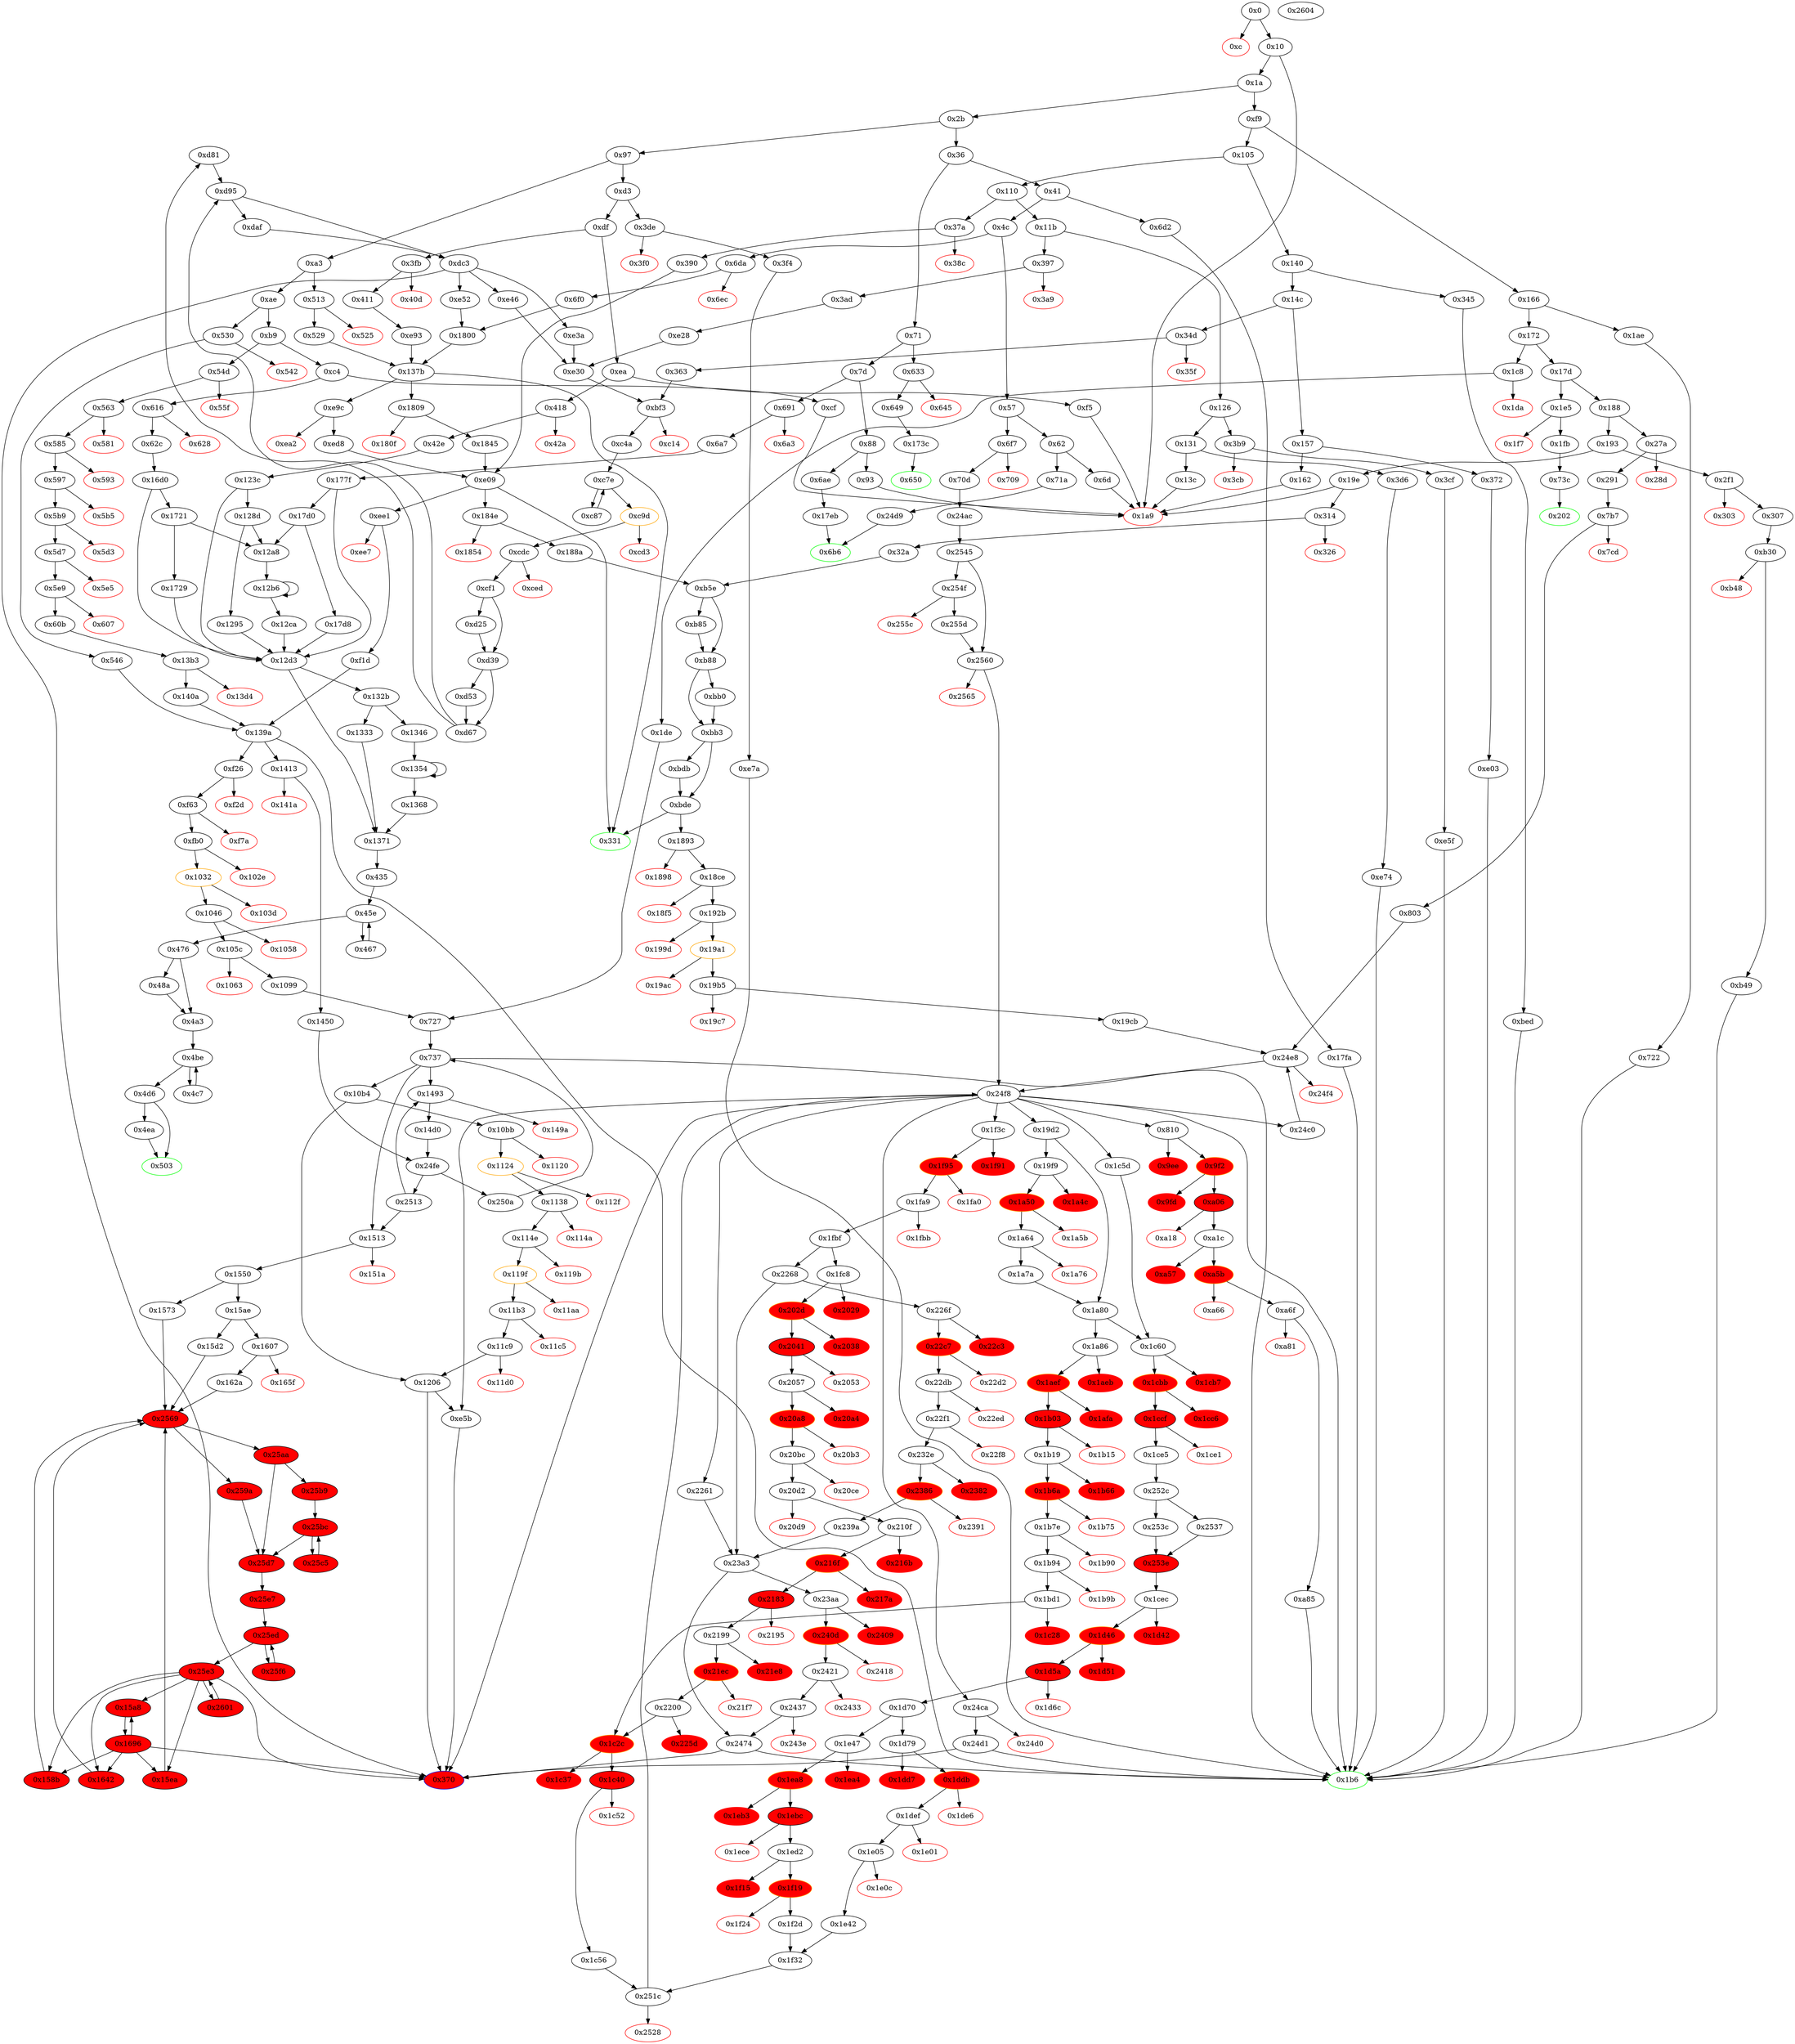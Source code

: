 digraph "" {
"0xd81" [fillcolor=white, id="0xd81", style=filled, tooltip="Block 0xd81\n[0xd81:0xd94]\n---\nPredecessors: [0xd67]\nSuccessors: [0xd95]\n---\n0xd81 PUSH1 0x0\n0xd83 DUP4\n0xd84 DUP2\n0xd85 MSTORE\n0xd86 PUSH1 0x8\n0xd88 PUSH1 0x20\n0xd8a MSTORE\n0xd8b PUSH1 0x40\n0xd8d SWAP1\n0xd8e SHA3\n0xd8f PUSH1 0x5\n0xd91 ADD\n0xd92 DUP3\n0xd93 SWAP1\n0xd94 SSTORE\n---\n0xd81: V1274 = 0x0\n0xd85: M[0x0] = S2\n0xd86: V1275 = 0x8\n0xd88: V1276 = 0x20\n0xd8a: M[0x20] = 0x8\n0xd8b: V1277 = 0x40\n0xd8e: V1278 = SHA3 0x0 0x40\n0xd8f: V1279 = 0x5\n0xd91: V1280 = ADD 0x5 V1278\n0xd94: S[V1280] = S1\n---\nEntry stack: [V13, 0x370, V314, S4, {0x370, 0xe3a, 0xe46, 0xe52}, S2, S1, V1220]\nStack pops: 3\nStack additions: [S2, S1, S0]\nExit stack: [V13, 0x370, V314, S4, {0x370, 0xe3a, 0xe46, 0xe52}, S2, S1, V1220]\n\nDef sites:\nV13: {0x1a.0x1f}\n0x370: {0x397.0x398}\nV314: {0x3ad.0x3b0}\nS4: {0x1a.0x1f, 0x3ad.0x3b4}\n{0x370, 0xe3a, 0xe46, 0xe52}: {0xe28.0xe29, 0xe3a.0xe3b, 0x34d.0x34e, 0xe46.0xe47}\nS2: {0x363.0x366, 0x3ad.0x3b0}\nS1: {0xe30.0xe35, 0x363.0x36b}\nV1220: {0xcf1.0xcf3}\n"];
"0x542" [color=red, fillcolor=white, id="0x542", style=filled, tooltip="Block 0x542\n[0x542:0x545]\n---\nPredecessors: [0x530]\nSuccessors: []\n---\n0x542 PUSH1 0x0\n0x544 DUP1\n0x545 REVERT\n---\n0x542: V459 = 0x0\n0x545: REVERT 0x0 0x0\n---\nEntry stack: [V13, 0x1b6, 0x4, V454]\nStack pops: 0\nStack additions: []\nExit stack: [V13, 0x1b6, 0x4, V454]\n\nDef sites:\nV13: {0x1a.0x1f}\n0x1b6: {0x530.0x531}\n0x4: {0x530.0x534}\nV454: {0x530.0x538}\n"];
"0x1e5" [fillcolor=white, id="0x1e5", style=filled, tooltip="Block 0x1e5\n[0x1e5:0x1f6]\n---\nPredecessors: [0x17d]\nSuccessors: [0x1f7, 0x1fb]\n---\n0x1e5 JUMPDEST\n0x1e6 PUSH2 0x202\n0x1e9 PUSH1 0x4\n0x1eb DUP1\n0x1ec CALLDATASIZE\n0x1ed SUB\n0x1ee PUSH1 0x20\n0x1f0 DUP2\n0x1f1 LT\n0x1f2 ISZERO\n0x1f3 PUSH2 0x1fb\n0x1f6 JUMPI\n---\n0x1e5: JUMPDEST \n0x1e6: V139 = 0x202\n0x1e9: V140 = 0x4\n0x1ec: V141 = CALLDATASIZE\n0x1ed: V142 = SUB V141 0x4\n0x1ee: V143 = 0x20\n0x1f1: V144 = LT V142 0x20\n0x1f2: V145 = ISZERO V144\n0x1f3: V146 = 0x1fb\n0x1f6: JUMPI 0x1fb V145\n---\nEntry stack: [V13]\nStack pops: 0\nStack additions: [0x202, 0x4, V142]\nExit stack: [V13, 0x202, 0x4, V142]\n\nDef sites:\nV13: {0x1a.0x1f}\n"];
"0x217a" [color=red, fillcolor=red, id="0x217a", style=filled, tooltip="Block 0x217a\n[0x217a:0x2182]\n---\nPredecessors: [0x216f]\nSuccessors: []\n---\n0x217a RETURNDATASIZE\n0x217b PUSH1 0x0\n0x217d DUP1\n0x217e RETURNDATACOPY\n0x217f RETURNDATASIZE\n0x2180 PUSH1 0x0\n0x2182 REVERT\n---\n0x217a: V3116 = RETURNDATASIZE\n0x217b: V3117 = 0x0\n0x217e: RETURNDATACOPY 0x0 0x0 V3116\n0x217f: V3118 = RETURNDATASIZE\n0x2180: V3119 = 0x0\n0x2182: REVERT 0x0 V3118\n---\nEntry stack: [V13, S19, S18, S17, S16, S15, S14, S13, S12, S11, S10, S9, S8, S7, S6, V3098, 0xeee92395, V3100, 0x26fc7590, V3103, V3113]\nStack pops: 0\nStack additions: []\nExit stack: [V13, S19, S18, S17, S16, S15, S14, S13, S12, S11, S10, S9, S8, S7, S6, V3098, 0xeee92395, V3100, 0x26fc7590, V3103, V3113]\n\nDef sites:\nV13: {0x1a.0x1f}\nS19: {0x1a.0x1f, 0x27a.0x27b}\nS18: {0x291.0x294, 0x1a.0x1f, 0x27a.0x27b}\nS17: {0x291.0x294, 0x291.0x2a5, 0x27a.0x27b, 0x1a.0x1f}\nS16: {0x291.0x294, 0x291.0x2a5, 0x27a.0x27b, 0x291.0x2ad, 0x1a.0x1f}\nS15: {0x291.0x2a5, 0x291.0x294, 0x27a.0x27b, 0x291.0x2ad, 0x291.0x2b5}\nS14: {0x291.0x2b5, 0x1a.0x1f, 0x291.0x2ad, 0x291.0x2a5, 0x291.0x294, 0x291.0x2be}\nS13: {0x291.0x2be, 0x1a.0x1f, 0x291.0x2b5, 0x291.0x2ad, 0x291.0x2a5, 0x291.0x2c4, 0x6f7.0x6f8}\nS12: {0x1a.0x1f, 0x291.0x2be, 0x291.0x2ad, 0x291.0x2b5, 0x291.0x2c4, 0x291.0x2ca, 0x6f7.0x6f8, 0x70d.0x710}\nS11: {0x1a.0x1f, 0x291.0x2c4, 0x291.0x2b5, 0x291.0x2be, 0x291.0x2ca, 0x291.0x2d0, 0x6f7.0x6f8, 0x70d.0x710, 0x70d.0x715}\nS10: {0x1a.0x1f, 0x291.0x2ca, 0x291.0x2be, 0x291.0x2c4, 0x291.0x2d0, 0x291.0x2d7, 0x6f7.0x6f8, 0x70d.0x710, 0x70d.0x715, 0x24ac.0x24ad}\nS9: {0x291.0x2d0, 0x291.0x2c4, 0x291.0x2ca, 0x291.0x2d7, 0x291.0x2ec, 0x6f7.0x6f8, 0x70d.0x710, 0x70d.0x715, 0x24ac.0x24ad, 0x24ac.0x24af}\nS8: {0x1a.0x1f, 0x291.0x2d7, 0x291.0x2ca, 0x291.0x2d0, 0x291.0x2ec, 0x24e8.0x24eb, 0x70d.0x710, 0x70d.0x715, 0x24ac.0x24ad, 0x24ac.0x24af, 0x2545.0x2546}\nS7: {0x24e8.0x24eb, 0x2545.0x2546, 0x251c.0x251f, 0x254f.0x2553}\nS6: {0x251c.0x251f, 0x291.0x2ec, 0x291.0x2d7, 0x7b7.0x7bb, 0x24e8.0x24eb, 0x192b.0x192c, 0x24ac.0x24ad, 0x24ac.0x24af, 0x24ac.0x24b4, 0x254f.0x2553, 0x2545.0x2546, 0x1ce5.0x1ce7}\nV3098: {0x210f.0x2145}\n0xeee92395: {0x210f.0x2147}\nV3100: {0x210f.0x214d}\n0x26fc7590: {0x210f.0x214f}\nV3103: {0x210f.0x2159}\nV3113: {0x216f.0x2173}\n"];
"0x1d51" [color=red, fillcolor=red, id="0x1d51", style=filled, tooltip="Block 0x1d51\n[0x1d51:0x1d59]\n---\nPredecessors: [0x1d46]\nSuccessors: []\n---\n0x1d51 RETURNDATASIZE\n0x1d52 PUSH1 0x0\n0x1d54 DUP1\n0x1d55 RETURNDATACOPY\n0x1d56 RETURNDATASIZE\n0x1d57 PUSH1 0x0\n0x1d59 REVERT\n---\n0x1d51: V2722 = RETURNDATASIZE\n0x1d52: V2723 = 0x0\n0x1d55: RETURNDATACOPY 0x0 0x0 V2722\n0x1d56: V2724 = RETURNDATASIZE\n0x1d57: V2725 = 0x0\n0x1d59: REVERT 0x0 V2724\n---\nEntry stack: [V13, S19, S18, S17, S16, S15, S14, S13, S12, S11, S10, S9, S8, S7, S6, S5, 0x0, V2706, 0xa5d9dc7b, V2709, V2719]\nStack pops: 0\nStack additions: []\nExit stack: [V13, S19, S18, S17, S16, S15, S14, S13, S12, S11, S10, S9, S8, S7, S6, S5, 0x0, V2706, 0xa5d9dc7b, V2709, V2719]\n\nDef sites:\nV13: {0x1a.0x1f}\nS19: {0x1a.0x1f, 0x27a.0x27b}\nS18: {0x291.0x294, 0x1a.0x1f, 0x27a.0x27b}\nS17: {0x291.0x294, 0x291.0x2a5, 0x27a.0x27b, 0x1a.0x1f}\nS16: {0x291.0x294, 0x291.0x2a5, 0x27a.0x27b, 0x291.0x2ad, 0x1a.0x1f}\nS15: {0x291.0x2a5, 0x291.0x294, 0x27a.0x27b, 0x291.0x2ad, 0x291.0x2b5}\nS14: {0x291.0x294, 0x1a.0x1f, 0x291.0x2be, 0x291.0x2a5, 0x291.0x2b5, 0x291.0x2ad}\nS13: {0x291.0x2b5, 0x1a.0x1f, 0x291.0x2a5, 0x291.0x2ad, 0x291.0x2c4, 0x291.0x2be, 0x6f7.0x6f8}\nS12: {0x1a.0x1f, 0x291.0x2be, 0x291.0x2ad, 0x291.0x2b5, 0x291.0x2c4, 0x291.0x2ca, 0x6f7.0x6f8, 0x70d.0x710}\nS11: {0x1a.0x1f, 0x291.0x2c4, 0x291.0x2b5, 0x291.0x2be, 0x291.0x2ca, 0x291.0x2d0, 0x6f7.0x6f8, 0x70d.0x710, 0x70d.0x715}\nS10: {0x1a.0x1f, 0x291.0x2ca, 0x291.0x2be, 0x291.0x2c4, 0x291.0x2d0, 0x291.0x2d7, 0x6f7.0x6f8, 0x70d.0x710, 0x70d.0x715, 0x24ac.0x24ad}\nS9: {0x291.0x2d0, 0x291.0x2c4, 0x291.0x2ca, 0x291.0x2d7, 0x291.0x2ec, 0x6f7.0x6f8, 0x70d.0x710, 0x70d.0x715, 0x24ac.0x24ad, 0x24ac.0x24af}\nS8: {0x1a.0x1f, 0x291.0x2d7, 0x291.0x2ca, 0x291.0x2d0, 0x291.0x2ec, 0x24e8.0x24eb, 0x70d.0x710, 0x70d.0x715, 0x24ac.0x24ad, 0x24ac.0x24af, 0x2545.0x2546}\nS7: {0x1a.0x1f, 0x251c.0x251f, 0x291.0x2ec, 0x291.0x2d0, 0x291.0x2d7, 0x24e8.0x24eb, 0x70d.0x715, 0x24ac.0x24ad, 0x254f.0x2553, 0x24ac.0x24af, 0x2545.0x2546}\nS6: {0x24e8.0x24eb, 0x2545.0x2546, 0x251c.0x251f, 0x254f.0x2553}\nS5: {0x24e8.0x24eb, 0x1ce5.0x1ce7, 0x251c.0x251f, 0x254f.0x2553, 0x2545.0x2546}\n0x0: {0x1cec.0x1cf0}\nV2706: {0x1cec.0x1d22}\n0xa5d9dc7b: {0x1cec.0x1d24}\nV2709: {0x1cec.0x1d2e}\nV2719: {0x1d46.0x1d4a}\n"];
"0x132b" [fillcolor=white, id="0x132b", style=filled, tooltip="Block 0x132b\n[0x132b:0x1332]\n---\nPredecessors: [0x12d3]\nSuccessors: [0x1333, 0x1346]\n---\n0x132b DUP1\n0x132c PUSH1 0x1f\n0x132e LT\n0x132f PUSH2 0x1346\n0x1332 JUMPI\n---\n0x132c: V1788 = 0x1f\n0x132e: V1789 = LT 0x1f V1785\n0x132f: V1790 = 0x1346\n0x1332: JUMPI 0x1346 V1789\n---\nEntry stack: [V13, 0x435, S7, S6, V1770, V1750, V1761, V1774, V1750, V1785]\nStack pops: 1\nStack additions: [S0]\nExit stack: [V13, 0x435, S7, S6, V1770, V1750, V1761, V1774, V1750, V1785]\n\nDef sites:\nV13: {0x1a.0x1f}\n0x435: {0x691.0x692, 0x418.0x419, 0x616.0x617}\nS7: {0x16d0.0x16e6, 0x123c.0x1252, 0x177f.0x1795}\nS6: {0x16d0.0x16e2, 0x123c.0x124e, 0x177f.0x1791}\nV1770: {0x12d3.0x1300}\nV1750: {0x12d3.0x12dd}\nV1761: {0x12d3.0x12f0}\nV1774: {0x12d3.0x1310}\nV1750: {0x12d3.0x12dd}\nV1785: {0x12d3.0x1324}\n"];
"0x7b7" [fillcolor=white, id="0x7b7", style=filled, tooltip="Block 0x7b7\n[0x7b7:0x7cc]\n---\nPredecessors: [0x291]\nSuccessors: [0x7cd, 0x803]\n---\n0x7b7 JUMPDEST\n0x7b8 PUSH1 0x1\n0x7ba SLOAD\n0x7bb PUSH1 0x0\n0x7bd SWAP1\n0x7be PUSH1 0x1\n0x7c0 PUSH1 0x1\n0x7c2 PUSH1 0xa0\n0x7c4 SHL\n0x7c5 SUB\n0x7c6 AND\n0x7c7 CALLER\n0x7c8 EQ\n0x7c9 PUSH2 0x803\n0x7cc JUMPI\n---\n0x7b7: JUMPDEST \n0x7b8: V687 = 0x1\n0x7ba: V688 = S[0x1]\n0x7bb: V689 = 0x0\n0x7be: V690 = 0x1\n0x7c0: V691 = 0x1\n0x7c2: V692 = 0xa0\n0x7c4: V693 = SHL 0xa0 0x1\n0x7c5: V694 = SUB 0x10000000000000000000000000000000000000000 0x1\n0x7c6: V695 = AND 0xffffffffffffffffffffffffffffffffffffffff V688\n0x7c7: V696 = CALLER\n0x7c8: V697 = EQ V696 V695\n0x7c9: V698 = 0x803\n0x7cc: JUMPI 0x803 V697\n---\nEntry stack: [V13, 0x1b6, V202, V211, V215, V219, V223, V226, V229, V232, V235, V241]\nStack pops: 0\nStack additions: [0x0]\nExit stack: [V13, 0x1b6, V202, V211, V215, V219, V223, V226, V229, V232, V235, V241, 0x0]\n\nDef sites:\nV13: {0x1a.0x1f}\n0x1b6: {0x27a.0x27b}\nV202: {0x291.0x294}\nV211: {0x291.0x2a5}\nV215: {0x291.0x2ad}\nV219: {0x291.0x2b5}\nV223: {0x291.0x2be}\nV226: {0x291.0x2c4}\nV229: {0x291.0x2ca}\nV232: {0x291.0x2d0}\nV235: {0x291.0x2d7}\nV241: {0x291.0x2ec}\n"];
"0x110" [fillcolor=white, id="0x110", style=filled, tooltip="Block 0x110\n[0x110:0x11a]\n---\nPredecessors: [0x105]\nSuccessors: [0x11b, 0x37a]\n---\n0x110 DUP1\n0x111 PUSH4 0x59949df4\n0x116 EQ\n0x117 PUSH2 0x37a\n0x11a JUMPI\n---\n0x111: V78 = 0x59949df4\n0x116: V79 = EQ 0x59949df4 V13\n0x117: V80 = 0x37a\n0x11a: JUMPI 0x37a V79\n---\nEntry stack: [V13]\nStack pops: 1\nStack additions: [S0]\nExit stack: [V13]\n\nDef sites:\nV13: {0x1a.0x1f}\n"];
"0x128d" [fillcolor=white, id="0x128d", style=filled, tooltip="Block 0x128d\n[0x128d:0x1294]\n---\nPredecessors: [0x123c]\nSuccessors: [0x1295, 0x12a8]\n---\n0x128d DUP1\n0x128e PUSH1 0x1f\n0x1290 LT\n0x1291 PUSH2 0x12a8\n0x1294 JUMPI\n---\n0x128e: V1723 = 0x1f\n0x1290: V1724 = LT 0x1f V1714\n0x1291: V1725 = 0x12a8\n0x1294: JUMPI 0x12a8 V1724\n---\nEntry stack: [V13, 0x435, V1700, V1702, V1700, V1714, V1720, V1700, V1714]\nStack pops: 1\nStack additions: [S0]\nExit stack: [V13, 0x435, V1700, V1702, V1700, V1714, V1720, V1700, V1714]\n\nDef sites:\nV13: {0x1a.0x1f}\n0x435: {0x418.0x419}\nV1700: {0x123c.0x124e}\nV1702: {0x123c.0x1252}\nV1700: {0x123c.0x124e}\nV1714: {0x123c.0x126a}\nV1720: {0x123c.0x1284}\nV1700: {0x123c.0x124e}\nV1714: {0x123c.0x126a}\n"];
"0x1346" [fillcolor=white, id="0x1346", style=filled, tooltip="Block 0x1346\n[0x1346:0x1353]\n---\nPredecessors: [0x132b]\nSuccessors: [0x1354]\n---\n0x1346 JUMPDEST\n0x1347 DUP3\n0x1348 ADD\n0x1349 SWAP2\n0x134a SWAP1\n0x134b PUSH1 0x0\n0x134d MSTORE\n0x134e PUSH1 0x20\n0x1350 PUSH1 0x0\n0x1352 SHA3\n0x1353 SWAP1\n---\n0x1346: JUMPDEST \n0x1348: V1798 = ADD V1774 V1785\n0x134b: V1799 = 0x0\n0x134d: M[0x0] = V1750\n0x134e: V1800 = 0x20\n0x1350: V1801 = 0x0\n0x1352: V1802 = SHA3 0x0 0x20\n---\nEntry stack: [V13, 0x435, S7, S6, V1770, V1750, V1761, V1774, V1750, V1785]\nStack pops: 3\nStack additions: [V1798, V1802, S2]\nExit stack: [V13, 0x435, S7, S6, V1770, V1750, V1761, V1798, V1802, V1774]\n\nDef sites:\nV13: {0x1a.0x1f}\n0x435: {0x691.0x692, 0x418.0x419, 0x616.0x617}\nS7: {0x16d0.0x16e6, 0x123c.0x1252, 0x177f.0x1795}\nS6: {0x16d0.0x16e2, 0x123c.0x124e, 0x177f.0x1791}\nV1770: {0x12d3.0x1300}\nV1750: {0x12d3.0x12dd}\nV1761: {0x12d3.0x12f0}\nV1774: {0x12d3.0x1310}\nV1750: {0x12d3.0x12dd}\nV1785: {0x12d3.0x1324}\n"];
"0x37a" [fillcolor=white, id="0x37a", style=filled, tooltip="Block 0x37a\n[0x37a:0x38b]\n---\nPredecessors: [0x110]\nSuccessors: [0x38c, 0x390]\n---\n0x37a JUMPDEST\n0x37b PUSH2 0x331\n0x37e PUSH1 0x4\n0x380 DUP1\n0x381 CALLDATASIZE\n0x382 SUB\n0x383 PUSH1 0x20\n0x385 DUP2\n0x386 LT\n0x387 ISZERO\n0x388 PUSH2 0x390\n0x38b JUMPI\n---\n0x37a: JUMPDEST \n0x37b: V294 = 0x331\n0x37e: V295 = 0x4\n0x381: V296 = CALLDATASIZE\n0x382: V297 = SUB V296 0x4\n0x383: V298 = 0x20\n0x386: V299 = LT V297 0x20\n0x387: V300 = ISZERO V299\n0x388: V301 = 0x390\n0x38b: JUMPI 0x390 V300\n---\nEntry stack: [V13]\nStack pops: 0\nStack additions: [0x331, 0x4, V297]\nExit stack: [V13, 0x331, 0x4, V297]\n\nDef sites:\nV13: {0x1a.0x1f}\n"];
"0x363" [fillcolor=white, id="0x363", style=filled, tooltip="Block 0x363\n[0x363:0x36f]\n---\nPredecessors: [0x34d]\nSuccessors: [0xbf3]\n---\n0x363 JUMPDEST\n0x364 POP\n0x365 DUP1\n0x366 CALLDATALOAD\n0x367 SWAP1\n0x368 PUSH1 0x20\n0x36a ADD\n0x36b CALLDATALOAD\n0x36c PUSH2 0xbf3\n0x36f JUMP\n---\n0x363: JUMPDEST \n0x366: V287 = CALLDATALOAD 0x4\n0x368: V288 = 0x20\n0x36a: V289 = ADD 0x20 0x4\n0x36b: V290 = CALLDATALOAD 0x24\n0x36c: V291 = 0xbf3\n0x36f: JUMP 0xbf3\n---\nEntry stack: [V13, 0x370, 0x4, V281]\nStack pops: 2\nStack additions: [V287, V290]\nExit stack: [V13, 0x370, V287, V290]\n\nDef sites:\nV13: {0x1a.0x1f}\n0x370: {0x34d.0x34e}\n0x4: {0x34d.0x351}\nV281: {0x34d.0x355}\n"];
"0x62" [fillcolor=white, id="0x62", style=filled, tooltip="Block 0x62\n[0x62:0x6c]\n---\nPredecessors: [0x57]\nSuccessors: [0x6d, 0x71a]\n---\n0x62 DUP1\n0x63 PUSH4 0xfc0c546a\n0x68 EQ\n0x69 PUSH2 0x71a\n0x6c JUMPI\n---\n0x63: V32 = 0xfc0c546a\n0x68: V33 = EQ 0xfc0c546a V13\n0x69: V34 = 0x71a\n0x6c: JUMPI 0x71a V33\n---\nEntry stack: [V13]\nStack pops: 1\nStack additions: [S0]\nExit stack: [V13]\n\nDef sites:\nV13: {0x1a.0x1f}\n"];
"0xbb0" [fillcolor=white, id="0xbb0", style=filled, tooltip="Block 0xbb0\n[0xbb0:0xbb2]\n---\nPredecessors: [0xb88]\nSuccessors: [0xbb3]\n---\n0xbb0 PUSH1 0x1\n0xbb2 ADD\n---\n0xbb0: V1096 = 0x1\n0xbb2: V1097 = ADD 0x1 {0x0, 0x1}\n---\nEntry stack: [V13, 0x370, V314, S6, {0x370, 0xe5b}, S4, {0x331, 0x1893}, S2, 0x0, {0x0, 0x1}]\nStack pops: 1\nStack additions: [V1097]\nExit stack: [V13, 0x370, V314, S6, {0x370, 0xe5b}, S4, {0x331, 0x1893}, S2, 0x0, V1097]\n\nDef sites:\nV13: {0x1a.0x1f}\n0x370: {0x397.0x398}\nV314: {0x3ad.0x3b0}\nS6: {0x1a.0x1f, 0x3ad.0x3b4}\n{0x370, 0xe5b}: {0x3fb.0x3fc, 0x6da.0x6db, 0xe52.0xe53}\nS4: {0x411.0x413, 0x6f0.0x6f2, 0x1a.0x1f, 0x3ad.0x3b0}\n{0x331, 0x1893}: {0x188a.0x188b, 0x314.0x315}\nS2: {0x411.0x413, 0x6f0.0x6f2, 0x1a.0x1f, 0x3ad.0x3b0, 0x32a.0x32c}\n0x0: {0xb5e.0xb5f}\n{0x0, 0x1}: {0xb85.0xb87, 0xb5e.0xb5f}\n"];
"0x1e01" [color=red, fillcolor=white, id="0x1e01", style=filled, tooltip="Block 0x1e01\n[0x1e01:0x1e04]\n---\nPredecessors: [0x1def]\nSuccessors: []\n---\n0x1e01 PUSH1 0x0\n0x1e03 DUP1\n0x1e04 REVERT\n---\n0x1e01: V2788 = 0x0\n0x1e04: REVERT 0x0 0x0\n---\nEntry stack: [V13, S16, S15, S14, S13, S12, S11, S10, S9, S8, S7, S6, S5, S4, S3, S2, V2782, V2783]\nStack pops: 0\nStack additions: []\nExit stack: [V13, S16, S15, S14, S13, S12, S11, S10, S9, S8, S7, S6, S5, S4, S3, S2, V2782, V2783]\n\nDef sites:\nV13: {0x1a.0x1f}\nS16: {0x1a.0x1f, 0x27a.0x27b}\nS15: {0x291.0x294, 0x1a.0x1f, 0x27a.0x27b}\nS14: {0x291.0x294, 0x291.0x2a5, 0x27a.0x27b, 0x1a.0x1f}\nS13: {0x291.0x294, 0x291.0x2a5, 0x27a.0x27b, 0x291.0x2ad, 0x1a.0x1f}\nS12: {0x291.0x2a5, 0x291.0x294, 0x27a.0x27b, 0x291.0x2ad, 0x291.0x2b5}\nS11: {0x291.0x294, 0x1a.0x1f, 0x291.0x2be, 0x291.0x2a5, 0x291.0x2b5, 0x291.0x2ad}\nS10: {0x291.0x2b5, 0x1a.0x1f, 0x291.0x2a5, 0x291.0x2ad, 0x291.0x2c4, 0x291.0x2be, 0x6f7.0x6f8}\nS9: {0x1a.0x1f, 0x291.0x2be, 0x291.0x2ad, 0x291.0x2b5, 0x291.0x2c4, 0x291.0x2ca, 0x6f7.0x6f8, 0x70d.0x710}\nS8: {0x1a.0x1f, 0x291.0x2c4, 0x291.0x2b5, 0x291.0x2be, 0x291.0x2ca, 0x291.0x2d0, 0x6f7.0x6f8, 0x70d.0x710, 0x70d.0x715}\nS7: {0x1a.0x1f, 0x291.0x2ca, 0x291.0x2be, 0x291.0x2c4, 0x291.0x2d0, 0x291.0x2d7, 0x6f7.0x6f8, 0x70d.0x710, 0x70d.0x715, 0x24ac.0x24ad}\nS6: {0x291.0x2d0, 0x291.0x2c4, 0x291.0x2ca, 0x291.0x2d7, 0x291.0x2ec, 0x6f7.0x6f8, 0x70d.0x710, 0x70d.0x715, 0x24ac.0x24ad, 0x24ac.0x24af}\nS5: {0x1a.0x1f, 0x291.0x2d7, 0x291.0x2ca, 0x291.0x2d0, 0x291.0x2ec, 0x24e8.0x24eb, 0x70d.0x710, 0x70d.0x715, 0x24ac.0x24ad, 0x24ac.0x24af, 0x2545.0x2546}\nS4: {0x1a.0x1f, 0x251c.0x251f, 0x291.0x2ec, 0x291.0x2d0, 0x291.0x2d7, 0x24e8.0x24eb, 0x70d.0x715, 0x24ac.0x24ad, 0x254f.0x2553, 0x24ac.0x24af, 0x2545.0x2546}\nS3: {0x24e8.0x24eb, 0x2545.0x2546, 0x251c.0x251f, 0x254f.0x2553}\nS2: {0x24e8.0x24eb, 0x1ce5.0x1ce7, 0x251c.0x251f, 0x254f.0x2553, 0x2545.0x2546}\nV2782: {0x1def.0x1df6}\nV2783: {0x1def.0x1df7}\n"];
"0xb9" [fillcolor=white, id="0xb9", style=filled, tooltip="Block 0xb9\n[0xb9:0xc3]\n---\nPredecessors: [0xae]\nSuccessors: [0xc4, 0x54d]\n---\n0xb9 DUP1\n0xba PUSH4 0xb9b8b1fe\n0xbf EQ\n0xc0 PUSH2 0x54d\n0xc3 JUMPI\n---\n0xba: V55 = 0xb9b8b1fe\n0xbf: V56 = EQ 0xb9b8b1fe V13\n0xc0: V57 = 0x54d\n0xc3: JUMPI 0x54d V56\n---\nEntry stack: [V13]\nStack pops: 1\nStack additions: [S0]\nExit stack: [V13]\n\nDef sites:\nV13: {0x1a.0x1f}\n"];
"0x18f5" [color=red, fillcolor=white, id="0x18f5", style=filled, tooltip="Block 0x18f5\n[0x18f5:0x192a]\n---\nPredecessors: [0x18ce]\nSuccessors: []\n---\n0x18f5 PUSH1 0x40\n0x18f7 MLOAD\n0x18f8 PUSH3 0x461bcd\n0x18fc PUSH1 0xe5\n0x18fe SHL\n0x18ff DUP2\n0x1900 MSTORE\n0x1901 PUSH1 0x4\n0x1903 ADD\n0x1904 DUP1\n0x1905 DUP1\n0x1906 PUSH1 0x20\n0x1908 ADD\n0x1909 DUP3\n0x190a DUP2\n0x190b SUB\n0x190c DUP3\n0x190d MSTORE\n0x190e PUSH1 0x36\n0x1910 DUP2\n0x1911 MSTORE\n0x1912 PUSH1 0x20\n0x1914 ADD\n0x1915 DUP1\n0x1916 PUSH2 0x298f\n0x1919 PUSH1 0x36\n0x191b SWAP2\n0x191c CODECOPY\n0x191d PUSH1 0x40\n0x191f ADD\n0x1920 SWAP2\n0x1921 POP\n0x1922 POP\n0x1923 PUSH1 0x40\n0x1925 MLOAD\n0x1926 DUP1\n0x1927 SWAP2\n0x1928 SUB\n0x1929 SWAP1\n0x192a REVERT\n---\n0x18f5: V2306 = 0x40\n0x18f7: V2307 = M[0x40]\n0x18f8: V2308 = 0x461bcd\n0x18fc: V2309 = 0xe5\n0x18fe: V2310 = SHL 0xe5 0x461bcd\n0x1900: M[V2307] = 0x8c379a000000000000000000000000000000000000000000000000000000000\n0x1901: V2311 = 0x4\n0x1903: V2312 = ADD 0x4 V2307\n0x1906: V2313 = 0x20\n0x1908: V2314 = ADD 0x20 V2312\n0x190b: V2315 = SUB V2314 V2312\n0x190d: M[V2312] = V2315\n0x190e: V2316 = 0x36\n0x1911: M[V2314] = 0x36\n0x1912: V2317 = 0x20\n0x1914: V2318 = ADD 0x20 V2314\n0x1916: V2319 = 0x298f\n0x1919: V2320 = 0x36\n0x191c: CODECOPY V2318 0x298f 0x36\n0x191d: V2321 = 0x40\n0x191f: V2322 = ADD 0x40 V2318\n0x1923: V2323 = 0x40\n0x1925: V2324 = M[0x40]\n0x1928: V2325 = SUB V2322 V2324\n0x192a: REVERT V2324 V2325\n---\nEntry stack: [V13, 0x370, V314, S2, {0x370, 0xe5b}, S0]\nStack pops: 0\nStack additions: []\nExit stack: [V13, 0x370, V314, S2, {0x370, 0xe5b}, S0]\n\nDef sites:\nV13: {0x1a.0x1f}\n0x370: {0x397.0x398}\nV314: {0x3ad.0x3b0}\nS2: {0x1a.0x1f, 0x3ad.0x3b4}\n{0x370, 0xe5b}: {0x3fb.0x3fc, 0x6da.0x6db, 0xe52.0xe53}\nS0: {0x411.0x413, 0x6f0.0x6f2, 0x1a.0x1f, 0x3ad.0x3b0}\n"];
"0x5b9" [fillcolor=white, id="0x5b9", style=filled, tooltip="Block 0x5b9\n[0x5b9:0x5d2]\n---\nPredecessors: [0x597]\nSuccessors: [0x5d3, 0x5d7]\n---\n0x5b9 JUMPDEST\n0x5ba SWAP2\n0x5bb SWAP4\n0x5bc SWAP1\n0x5bd SWAP3\n0x5be SWAP1\n0x5bf SWAP2\n0x5c0 PUSH1 0x20\n0x5c2 DUP2\n0x5c3 ADD\n0x5c4 SWAP1\n0x5c5 CALLDATALOAD\n0x5c6 PUSH5 0x100000000\n0x5cc DUP2\n0x5cd GT\n0x5ce ISZERO\n0x5cf PUSH2 0x5d7\n0x5d2 JUMPI\n---\n0x5b9: JUMPDEST \n0x5c0: V503 = 0x20\n0x5c3: V504 = ADD 0x44 0x20\n0x5c5: V505 = CALLDATALOAD 0x44\n0x5c6: V506 = 0x100000000\n0x5cd: V507 = GT V505 0x100000000\n0x5ce: V508 = ISZERO V507\n0x5cf: V509 = 0x5d7\n0x5d2: JUMPI 0x5d7 V508\n---\nEntry stack: [V13, 0x370, V471, V472, 0x4, V492, V490, 0x44]\nStack pops: 5\nStack additions: [S2, S1, S4, S3, 0x64, V505]\nExit stack: [V13, 0x370, V471, V492, V490, V472, 0x4, 0x64, V505]\n\nDef sites:\nV13: {0x1a.0x1f}\n0x370: {0x54d.0x54e}\nV471: {0x563.0x565}\nV472: {0x563.0x569}\n0x4: {0x54d.0x551}\nV492: {0x597.0x59d}\nV490: {0x597.0x599}\n0x44: {0x563.0x56e}\n"];
"0xed8" [fillcolor=white, id="0xed8", style=filled, tooltip="Block 0xed8\n[0xed8:0xee0]\n---\nPredecessors: [0xe9c]\nSuccessors: [0xe09]\n---\n0xed8 JUMPDEST\n0xed9 PUSH2 0xee1\n0xedc DUP2\n0xedd PUSH2 0xe09\n0xee0 JUMP\n---\n0xed8: JUMPDEST \n0xed9: V1382 = 0xee1\n0xedd: V1383 = 0xe09\n0xee0: JUMP 0xe09\n---\nEntry stack: [V13, 0x370, V314, S2, {0x370, 0xe5b}, S0]\nStack pops: 1\nStack additions: [S0, 0xee1, S0]\nExit stack: [V13, 0x370, V314, S2, {0x370, 0xe5b}, S0, 0xee1, S0]\n\nDef sites:\nV13: {0x1a.0x1f}\n0x370: {0x397.0x398}\nV314: {0x3ad.0x3b0}\nS2: {0x1a.0x1f, 0x3ad.0x3b4}\n{0x370, 0xe5b}: {0x3fb.0x3fc, 0x6da.0x6db, 0xe52.0xe53}\nS0: {0x411.0x413, 0x6f0.0x6f2, 0x1a.0x1f, 0x3ad.0x3b0}\n"];
"0x157" [fillcolor=white, id="0x157", style=filled, tooltip="Block 0x157\n[0x157:0x161]\n---\nPredecessors: [0x14c]\nSuccessors: [0x162, 0x372]\n---\n0x157 DUP1\n0x158 PUSH4 0x3d41a26b\n0x15d EQ\n0x15e PUSH2 0x372\n0x161 JUMPI\n---\n0x158: V97 = 0x3d41a26b\n0x15d: V98 = EQ 0x3d41a26b V13\n0x15e: V99 = 0x372\n0x161: JUMPI 0x372 V98\n---\nEntry stack: [V13]\nStack pops: 1\nStack additions: [S0]\nExit stack: [V13]\n\nDef sites:\nV13: {0x1a.0x1f}\n"];
"0x216b" [color=red, fillcolor=red, id="0x216b", style=filled, tooltip="Block 0x216b\n[0x216b:0x216e]\n---\nPredecessors: [0x210f]\nSuccessors: []\n---\n0x216b PUSH1 0x0\n0x216d DUP1\n0x216e REVERT\n---\n0x216b: V3110 = 0x0\n0x216e: REVERT 0x0 0x0\n---\nEntry stack: [V13, S24, S23, S22, S21, S20, S19, S18, S17, S16, S15, S14, S13, S12, S11, V3098, 0xeee92395, V3100, 0x26fc7590, V3103, 0x20, V3092, V3105, V3092, V3100, V3107]\nStack pops: 0\nStack additions: []\nExit stack: [V13, S24, S23, S22, S21, S20, S19, S18, S17, S16, S15, S14, S13, S12, S11, V3098, 0xeee92395, V3100, 0x26fc7590, V3103, 0x20, V3092, V3105, V3092, V3100, V3107]\n\nDef sites:\nV13: {0x1a.0x1f}\nS24: {0x1a.0x1f, 0x27a.0x27b}\nS23: {0x291.0x294, 0x1a.0x1f, 0x27a.0x27b}\nS22: {0x291.0x294, 0x291.0x2a5, 0x27a.0x27b, 0x1a.0x1f}\nS21: {0x291.0x294, 0x291.0x2a5, 0x27a.0x27b, 0x291.0x2ad, 0x1a.0x1f}\nS20: {0x291.0x2a5, 0x291.0x294, 0x27a.0x27b, 0x291.0x2ad, 0x291.0x2b5}\nS19: {0x291.0x2b5, 0x1a.0x1f, 0x291.0x2ad, 0x291.0x2a5, 0x291.0x294, 0x291.0x2be}\nS18: {0x291.0x2be, 0x1a.0x1f, 0x291.0x2b5, 0x291.0x2ad, 0x291.0x2a5, 0x291.0x2c4, 0x6f7.0x6f8}\nS17: {0x1a.0x1f, 0x291.0x2be, 0x291.0x2ad, 0x291.0x2b5, 0x291.0x2c4, 0x291.0x2ca, 0x6f7.0x6f8, 0x70d.0x710}\nS16: {0x1a.0x1f, 0x291.0x2c4, 0x291.0x2b5, 0x291.0x2be, 0x291.0x2ca, 0x291.0x2d0, 0x6f7.0x6f8, 0x70d.0x710, 0x70d.0x715}\nS15: {0x1a.0x1f, 0x291.0x2ca, 0x291.0x2be, 0x291.0x2c4, 0x291.0x2d0, 0x291.0x2d7, 0x6f7.0x6f8, 0x70d.0x710, 0x70d.0x715, 0x24ac.0x24ad}\nS14: {0x291.0x2d0, 0x291.0x2c4, 0x291.0x2ca, 0x291.0x2d7, 0x291.0x2ec, 0x6f7.0x6f8, 0x70d.0x710, 0x70d.0x715, 0x24ac.0x24ad, 0x24ac.0x24af}\nS13: {0x1a.0x1f, 0x291.0x2d7, 0x291.0x2ca, 0x291.0x2d0, 0x291.0x2ec, 0x24e8.0x24eb, 0x70d.0x710, 0x70d.0x715, 0x24ac.0x24ad, 0x24ac.0x24af, 0x2545.0x2546}\nS12: {0x24e8.0x24eb, 0x2545.0x2546, 0x251c.0x251f, 0x254f.0x2553}\nS11: {0x251c.0x251f, 0x291.0x2ec, 0x291.0x2d7, 0x7b7.0x7bb, 0x24e8.0x24eb, 0x192b.0x192c, 0x24ac.0x24ad, 0x24ac.0x24af, 0x24ac.0x24b4, 0x254f.0x2553, 0x2545.0x2546, 0x1ce5.0x1ce7}\nV3098: {0x210f.0x2145}\n0xeee92395: {0x210f.0x2147}\nV3100: {0x210f.0x214d}\n0x26fc7590: {0x210f.0x214f}\nV3103: {0x210f.0x2159}\n0x20: {0x210f.0x211d}\nV3092: {0x210f.0x213a}\nV3105: {0x210f.0x215f}\nV3092: {0x210f.0x213a}\nV3100: {0x210f.0x214d}\nV3107: {0x210f.0x2164}\n"];
"0x34d" [fillcolor=white, id="0x34d", style=filled, tooltip="Block 0x34d\n[0x34d:0x35e]\n---\nPredecessors: [0x14c]\nSuccessors: [0x35f, 0x363]\n---\n0x34d JUMPDEST\n0x34e PUSH2 0x370\n0x351 PUSH1 0x4\n0x353 DUP1\n0x354 CALLDATASIZE\n0x355 SUB\n0x356 PUSH1 0x40\n0x358 DUP2\n0x359 LT\n0x35a ISZERO\n0x35b PUSH2 0x363\n0x35e JUMPI\n---\n0x34d: JUMPDEST \n0x34e: V278 = 0x370\n0x351: V279 = 0x4\n0x354: V280 = CALLDATASIZE\n0x355: V281 = SUB V280 0x4\n0x356: V282 = 0x40\n0x359: V283 = LT V281 0x40\n0x35a: V284 = ISZERO V283\n0x35b: V285 = 0x363\n0x35e: JUMPI 0x363 V284\n---\nEntry stack: [V13]\nStack pops: 0\nStack additions: [0x370, 0x4, V281]\nExit stack: [V13, 0x370, 0x4, V281]\n\nDef sites:\nV13: {0x1a.0x1f}\n"];
"0x55f" [color=red, fillcolor=white, id="0x55f", style=filled, tooltip="Block 0x55f\n[0x55f:0x562]\n---\nPredecessors: [0x54d]\nSuccessors: []\n---\n0x55f PUSH1 0x0\n0x561 DUP1\n0x562 REVERT\n---\n0x55f: V470 = 0x0\n0x562: REVERT 0x0 0x0\n---\nEntry stack: [V13, 0x370, 0x4, V465]\nStack pops: 0\nStack additions: []\nExit stack: [V13, 0x370, 0x4, V465]\n\nDef sites:\nV13: {0x1a.0x1f}\n0x370: {0x54d.0x54e}\n0x4: {0x54d.0x551}\nV465: {0x54d.0x555}\n"];
"0x1893" [fillcolor=white, id="0x1893", style=filled, tooltip="Block 0x1893\n[0x1893:0x1897]\n---\nPredecessors: [0xbde]\nSuccessors: [0x1898, 0x18ce]\n---\n0x1893 JUMPDEST\n0x1894 PUSH2 0x18ce\n0x1897 JUMPI\n---\n0x1893: JUMPDEST \n0x1894: V2271 = 0x18ce\n0x1897: JUMPI 0x18ce V1119\n---\nEntry stack: [V13, 0x370, V314, S3, {0x370, 0xe5b}, S1, V1119]\nStack pops: 1\nStack additions: []\nExit stack: [V13, 0x370, V314, S3, {0x370, 0xe5b}, S1]\n\nDef sites:\nV13: {0x1a.0x1f}\n0x370: {0x397.0x398}\nV314: {0x3ad.0x3b0}\nS3: {0x1a.0x1f, 0x3ad.0x3b4}\n{0x370, 0xe5b}: {0x3fb.0x3fc, 0x6da.0x6db, 0xe52.0xe53}\nS1: {0x411.0x413, 0x6f0.0x6f2, 0x1a.0x1f, 0x3ad.0x3b0}\nV1119: {0xbde.0xbe7}\n"];
"0x2200" [fillcolor=white, id="0x2200", style=filled, tooltip="Block 0x2200\n[0x2200:0x225c]\n---\nPredecessors: [0x21ec]\nSuccessors: [0x1c2c, 0x225d]\n---\n0x2200 JUMPDEST\n0x2201 POP\n0x2202 POP\n0x2203 PUSH1 0x1\n0x2205 SLOAD\n0x2206 PUSH1 0x0\n0x2208 DUP7\n0x2209 DUP2\n0x220a MSTORE\n0x220b PUSH1 0x4\n0x220d PUSH1 0x20\n0x220f DUP2\n0x2210 DUP2\n0x2211 MSTORE\n0x2212 PUSH1 0x40\n0x2214 SWAP3\n0x2215 DUP4\n0x2216 SWAP1\n0x2217 SHA3\n0x2218 SLOAD\n0x2219 DUP4\n0x221a MLOAD\n0x221b PUSH4 0x26fc759\n0x2220 PUSH1 0xe4\n0x2222 SHL\n0x2223 DUP2\n0x2224 MSTORE\n0x2225 SWAP3\n0x2226 DUP4\n0x2227 ADD\n0x2228 MSTORE\n0x2229 SWAP2\n0x222a MLOAD\n0x222b PUSH2 0x2261\n0x222e SWAP6\n0x222f POP\n0x2230 DUP8\n0x2231 SWAP5\n0x2232 POP\n0x2233 PUSH1 0x1\n0x2235 PUSH1 0x1\n0x2237 PUSH1 0xa0\n0x2239 SHL\n0x223a SUB\n0x223b SWAP1\n0x223c SWAP4\n0x223d AND\n0x223e SWAP3\n0x223f PUSH4 0x26fc7590\n0x2244 SWAP3\n0x2245 PUSH1 0x24\n0x2247 DUP1\n0x2248 DUP5\n0x2249 ADD\n0x224a SWAP4\n0x224b SWAP2\n0x224c SWAP3\n0x224d SWAP2\n0x224e DUP3\n0x224f SWAP1\n0x2250 SUB\n0x2251 ADD\n0x2252 DUP2\n0x2253 DUP7\n0x2254 DUP1\n0x2255 EXTCODESIZE\n0x2256 ISZERO\n0x2257 DUP1\n0x2258 ISZERO\n0x2259 PUSH2 0x1c2c\n0x225c JUMPI\n---\n0x2200: JUMPDEST \n0x2203: V3172 = 0x1\n0x2205: V3173 = S[0x1]\n0x2206: V3174 = 0x0\n0x220a: M[0x0] = S6\n0x220b: V3175 = 0x4\n0x220d: V3176 = 0x20\n0x2211: M[0x20] = 0x4\n0x2212: V3177 = 0x40\n0x2217: V3178 = SHA3 0x0 0x40\n0x2218: V3179 = S[V3178]\n0x221a: V3180 = M[0x40]\n0x221b: V3181 = 0x26fc759\n0x2220: V3182 = 0xe4\n0x2222: V3183 = SHL 0xe4 0x26fc759\n0x2224: M[V3180] = 0x26fc759000000000000000000000000000000000000000000000000000000000\n0x2227: V3184 = ADD V3180 0x4\n0x2228: M[V3184] = V3179\n0x222a: V3185 = M[0x40]\n0x222b: V3186 = 0x2261\n0x2233: V3187 = 0x1\n0x2235: V3188 = 0x1\n0x2237: V3189 = 0xa0\n0x2239: V3190 = SHL 0xa0 0x1\n0x223a: V3191 = SUB 0x10000000000000000000000000000000000000000 0x1\n0x223d: V3192 = AND V3173 0xffffffffffffffffffffffffffffffffffffffff\n0x223f: V3193 = 0x26fc7590\n0x2245: V3194 = 0x24\n0x2249: V3195 = ADD V3180 0x24\n0x2250: V3196 = SUB V3180 V3185\n0x2251: V3197 = ADD V3196 0x24\n0x2255: V3198 = EXTCODESIZE V3192\n0x2256: V3199 = ISZERO V3198\n0x2258: V3200 = ISZERO V3199\n0x2259: V3201 = 0x1c2c\n0x225c: JUMPI 0x1c2c V3200\n---\nEntry stack: [V13, S17, S16, S15, S14, S13, S12, S11, S10, S9, S8, S7, S6, S5, S4, V3098, 0xeee92395, V3154, V3165]\nStack pops: 7\nStack additions: [S6, S5, S4, 0x2261, S5, V3192, 0x26fc7590, V3195, 0x20, V3185, V3197, V3185, V3192, V3199]\nExit stack: [V13, S17, S16, S15, S14, S13, S12, S11, S10, S9, S8, S7, S6, S5, S4, 0x2261, S5, V3192, 0x26fc7590, V3195, 0x20, V3185, V3197, V3185, V3192, V3199]\n\nDef sites:\nV13: {0x1a.0x1f}\nS17: {0x1a.0x1f, 0x27a.0x27b}\nS16: {0x291.0x294, 0x1a.0x1f, 0x27a.0x27b}\nS15: {0x291.0x294, 0x291.0x2a5, 0x27a.0x27b, 0x1a.0x1f}\nS14: {0x291.0x294, 0x291.0x2a5, 0x27a.0x27b, 0x291.0x2ad, 0x1a.0x1f}\nS13: {0x291.0x2a5, 0x291.0x294, 0x27a.0x27b, 0x291.0x2ad, 0x291.0x2b5}\nS12: {0x291.0x2b5, 0x1a.0x1f, 0x291.0x2ad, 0x291.0x2a5, 0x291.0x294, 0x291.0x2be}\nS11: {0x291.0x2be, 0x1a.0x1f, 0x291.0x2b5, 0x291.0x2ad, 0x291.0x2a5, 0x291.0x2c4, 0x6f7.0x6f8}\nS10: {0x1a.0x1f, 0x291.0x2be, 0x291.0x2ad, 0x291.0x2b5, 0x291.0x2c4, 0x291.0x2ca, 0x6f7.0x6f8, 0x70d.0x710}\nS9: {0x1a.0x1f, 0x291.0x2c4, 0x291.0x2b5, 0x291.0x2be, 0x291.0x2ca, 0x291.0x2d0, 0x6f7.0x6f8, 0x70d.0x710, 0x70d.0x715}\nS8: {0x1a.0x1f, 0x291.0x2ca, 0x291.0x2be, 0x291.0x2c4, 0x291.0x2d0, 0x291.0x2d7, 0x6f7.0x6f8, 0x70d.0x710, 0x70d.0x715, 0x24ac.0x24ad}\nS7: {0x291.0x2d0, 0x291.0x2c4, 0x291.0x2ca, 0x291.0x2d7, 0x291.0x2ec, 0x6f7.0x6f8, 0x70d.0x710, 0x70d.0x715, 0x24ac.0x24ad, 0x24ac.0x24af}\nS6: {0x1a.0x1f, 0x291.0x2d7, 0x291.0x2ca, 0x291.0x2d0, 0x291.0x2ec, 0x24e8.0x24eb, 0x70d.0x710, 0x70d.0x715, 0x24ac.0x24ad, 0x24ac.0x24af, 0x2545.0x2546}\nS5: {0x24e8.0x24eb, 0x2545.0x2546, 0x251c.0x251f, 0x254f.0x2553}\nS4: {0x251c.0x251f, 0x291.0x2ec, 0x291.0x2d7, 0x7b7.0x7bb, 0x24e8.0x24eb, 0x192b.0x192c, 0x24ac.0x24ad, 0x24ac.0x24af, 0x24ac.0x24b4, 0x254f.0x2553, 0x2545.0x2546, 0x1ce5.0x1ce7}\nV3098: {0x210f.0x2145}\n0xeee92395: {0x210f.0x2147}\nV3154: {0x2199.0x21d1}\nV3165: {0x21ec.0x21f0}\n"];
"0x21ec" [color=orange, fillcolor=red, id="0x21ec", style=filled, tooltip="Block 0x21ec\n[0x21ec:0x21f6]\n---\nPredecessors: [0x2199]\nSuccessors: [0x21f7, 0x2200]\n---\n0x21ec JUMPDEST\n0x21ed POP\n0x21ee GAS\n0x21ef CALL\n0x21f0 ISZERO\n0x21f1 DUP1\n0x21f2 ISZERO\n0x21f3 PUSH2 0x2200\n0x21f6 JUMPI\n---\n0x21ec: JUMPDEST \n0x21ee: V3163 = GAS\n0x21ef: V3164 = CALL V3163 V3098 0x0 V3152 V3157 V3152 0x0\n0x21f0: V3165 = ISZERO V3164\n0x21f2: V3166 = ISZERO V3165\n0x21f3: V3167 = 0x2200\n0x21f6: JUMPI 0x2200 V3166\n---\nEntry stack: [V13, S23, S22, S21, S20, S19, S18, S17, S16, S15, S14, S13, S12, S11, S10, V3098, 0xeee92395, V3154, 0x0, V3152, V3157, V3152, 0x0, V3098, V3159]\nStack pops: 7\nStack additions: [V3165]\nExit stack: [V13, S23, S22, S21, S20, S19, S18, S17, S16, S15, S14, S13, S12, S11, S10, V3098, 0xeee92395, V3154, V3165]\n\nDef sites:\nV13: {0x1a.0x1f}\nS23: {0x1a.0x1f, 0x27a.0x27b}\nS22: {0x291.0x294, 0x1a.0x1f, 0x27a.0x27b}\nS21: {0x291.0x294, 0x291.0x2a5, 0x27a.0x27b, 0x1a.0x1f}\nS20: {0x291.0x294, 0x291.0x2a5, 0x27a.0x27b, 0x291.0x2ad, 0x1a.0x1f}\nS19: {0x291.0x2a5, 0x291.0x294, 0x27a.0x27b, 0x291.0x2ad, 0x291.0x2b5}\nS18: {0x291.0x2b5, 0x1a.0x1f, 0x291.0x2ad, 0x291.0x2a5, 0x291.0x294, 0x291.0x2be}\nS17: {0x291.0x2be, 0x1a.0x1f, 0x291.0x2b5, 0x291.0x2ad, 0x291.0x2a5, 0x291.0x2c4, 0x6f7.0x6f8}\nS16: {0x1a.0x1f, 0x291.0x2be, 0x291.0x2ad, 0x291.0x2b5, 0x291.0x2c4, 0x291.0x2ca, 0x6f7.0x6f8, 0x70d.0x710}\nS15: {0x1a.0x1f, 0x291.0x2c4, 0x291.0x2b5, 0x291.0x2be, 0x291.0x2ca, 0x291.0x2d0, 0x6f7.0x6f8, 0x70d.0x710, 0x70d.0x715}\nS14: {0x1a.0x1f, 0x291.0x2ca, 0x291.0x2be, 0x291.0x2c4, 0x291.0x2d0, 0x291.0x2d7, 0x6f7.0x6f8, 0x70d.0x710, 0x70d.0x715, 0x24ac.0x24ad}\nS13: {0x291.0x2d0, 0x291.0x2c4, 0x291.0x2ca, 0x291.0x2d7, 0x291.0x2ec, 0x6f7.0x6f8, 0x70d.0x710, 0x70d.0x715, 0x24ac.0x24ad, 0x24ac.0x24af}\nS12: {0x1a.0x1f, 0x291.0x2d7, 0x291.0x2ca, 0x291.0x2d0, 0x291.0x2ec, 0x24e8.0x24eb, 0x70d.0x710, 0x70d.0x715, 0x24ac.0x24ad, 0x24ac.0x24af, 0x2545.0x2546}\nS11: {0x24e8.0x24eb, 0x2545.0x2546, 0x251c.0x251f, 0x254f.0x2553}\nS10: {0x251c.0x251f, 0x291.0x2ec, 0x291.0x2d7, 0x7b7.0x7bb, 0x24e8.0x24eb, 0x192b.0x192c, 0x24ac.0x24ad, 0x24ac.0x24af, 0x24ac.0x24b4, 0x254f.0x2553, 0x2545.0x2546, 0x1ce5.0x1ce7}\nV3098: {0x210f.0x2145}\n0xeee92395: {0x210f.0x2147}\nV3154: {0x2199.0x21d1}\n0x0: {0x2199.0x21d3}\nV3152: {0x2199.0x21cc}\nV3157: {0x2199.0x21db}\nV3152: {0x2199.0x21cc}\n0x0: {0x2199.0x21d3}\nV3098: {0x210f.0x2145}\nV3159: {0x2199.0x21e1}\n"];
"0x3a9" [color=red, fillcolor=white, id="0x3a9", style=filled, tooltip="Block 0x3a9\n[0x3a9:0x3ac]\n---\nPredecessors: [0x397]\nSuccessors: []\n---\n0x3a9 PUSH1 0x0\n0x3ab DUP1\n0x3ac REVERT\n---\n0x3a9: V313 = 0x0\n0x3ac: REVERT 0x0 0x0\n---\nEntry stack: [V13, 0x370, 0x4, V308]\nStack pops: 0\nStack additions: []\nExit stack: [V13, 0x370, 0x4, V308]\n\nDef sites:\nV13: {0x1a.0x1f}\n0x370: {0x397.0x398}\n0x4: {0x397.0x39b}\nV308: {0x397.0x39f}\n"];
"0x1bd1" [fillcolor=white, id="0x1bd1", style=filled, tooltip="Block 0x1bd1\n[0x1bd1:0x1c27]\n---\nPredecessors: [0x1b94]\nSuccessors: [0x1c28, 0x1c2c]\n---\n0x1bd1 JUMPDEST\n0x1bd2 PUSH1 0x1\n0x1bd4 SLOAD\n0x1bd5 PUSH1 0x0\n0x1bd7 DUP4\n0x1bd8 DUP2\n0x1bd9 MSTORE\n0x1bda PUSH1 0x4\n0x1bdc PUSH1 0x20\n0x1bde DUP2\n0x1bdf DUP2\n0x1be0 MSTORE\n0x1be1 PUSH1 0x40\n0x1be3 SWAP3\n0x1be4 DUP4\n0x1be5 SWAP1\n0x1be6 SHA3\n0x1be7 SLOAD\n0x1be8 DUP4\n0x1be9 MLOAD\n0x1bea PUSH4 0x13e6d583\n0x1bef PUSH1 0xe1\n0x1bf1 SHL\n0x1bf2 DUP2\n0x1bf3 MSTORE\n0x1bf4 SWAP3\n0x1bf5 DUP4\n0x1bf6 ADD\n0x1bf7 MSTORE\n0x1bf8 SWAP2\n0x1bf9 MLOAD\n0x1bfa PUSH2 0x1c5d\n0x1bfd SWAP4\n0x1bfe DUP6\n0x1bff SWAP4\n0x1c00 PUSH1 0x1\n0x1c02 PUSH1 0x1\n0x1c04 PUSH1 0xa0\n0x1c06 SHL\n0x1c07 SUB\n0x1c08 SWAP1\n0x1c09 SWAP2\n0x1c0a AND\n0x1c0b SWAP3\n0x1c0c PUSH4 0x27cdab06\n0x1c11 SWAP3\n0x1c12 PUSH1 0x24\n0x1c14 DUP1\n0x1c15 DUP4\n0x1c16 ADD\n0x1c17 SWAP4\n0x1c18 SWAP3\n0x1c19 DUP3\n0x1c1a SWAP1\n0x1c1b SUB\n0x1c1c ADD\n0x1c1d DUP2\n0x1c1e DUP7\n0x1c1f DUP1\n0x1c20 EXTCODESIZE\n0x1c21 ISZERO\n0x1c22 DUP1\n0x1c23 ISZERO\n0x1c24 PUSH2 0x1c2c\n0x1c27 JUMPI\n---\n0x1bd1: JUMPDEST \n0x1bd2: V2587 = 0x1\n0x1bd4: V2588 = S[0x1]\n0x1bd5: V2589 = 0x0\n0x1bd9: M[0x0] = S1\n0x1bda: V2590 = 0x4\n0x1bdc: V2591 = 0x20\n0x1be0: M[0x20] = 0x4\n0x1be1: V2592 = 0x40\n0x1be6: V2593 = SHA3 0x0 0x40\n0x1be7: V2594 = S[V2593]\n0x1be9: V2595 = M[0x40]\n0x1bea: V2596 = 0x13e6d583\n0x1bef: V2597 = 0xe1\n0x1bf1: V2598 = SHL 0xe1 0x13e6d583\n0x1bf3: M[V2595] = 0x27cdab0600000000000000000000000000000000000000000000000000000000\n0x1bf6: V2599 = ADD V2595 0x4\n0x1bf7: M[V2599] = V2594\n0x1bf9: V2600 = M[0x40]\n0x1bfa: V2601 = 0x1c5d\n0x1c00: V2602 = 0x1\n0x1c02: V2603 = 0x1\n0x1c04: V2604 = 0xa0\n0x1c06: V2605 = SHL 0xa0 0x1\n0x1c07: V2606 = SUB 0x10000000000000000000000000000000000000000 0x1\n0x1c0a: V2607 = AND V2588 0xffffffffffffffffffffffffffffffffffffffff\n0x1c0c: V2608 = 0x27cdab06\n0x1c12: V2609 = 0x24\n0x1c16: V2610 = ADD V2595 0x24\n0x1c1b: V2611 = SUB V2595 V2600\n0x1c1c: V2612 = ADD V2611 0x24\n0x1c20: V2613 = EXTCODESIZE V2607\n0x1c21: V2614 = ISZERO V2613\n0x1c23: V2615 = ISZERO V2614\n0x1c24: V2616 = 0x1c2c\n0x1c27: JUMPI 0x1c2c V2615\n---\nEntry stack: [V13, S13, S12, S11, S10, S9, S8, S7, S6, S5, S4, S3, S2, S1, S0]\nStack pops: 2\nStack additions: [S1, S0, 0x1c5d, S0, V2607, 0x27cdab06, V2610, 0x20, V2600, V2612, V2600, V2607, V2614]\nExit stack: [V13, S13, S12, S11, S10, S9, S8, S7, S6, S5, S4, S3, S2, S1, S0, 0x1c5d, S0, V2607, 0x27cdab06, V2610, 0x20, V2600, V2612, V2600, V2607, V2614]\n\nDef sites:\nV13: {0x1a.0x1f}\nS13: {0x1a.0x1f, 0x27a.0x27b}\nS12: {0x291.0x294, 0x1a.0x1f, 0x27a.0x27b}\nS11: {0x291.0x294, 0x291.0x2a5, 0x27a.0x27b, 0x1a.0x1f}\nS10: {0x291.0x294, 0x291.0x2a5, 0x27a.0x27b, 0x291.0x2ad, 0x1a.0x1f}\nS9: {0x291.0x2a5, 0x291.0x294, 0x27a.0x27b, 0x291.0x2ad, 0x291.0x2b5}\nS8: {0x291.0x2b5, 0x1a.0x1f, 0x291.0x2ad, 0x291.0x2a5, 0x291.0x294, 0x291.0x2be}\nS7: {0x291.0x2c4, 0x1a.0x1f, 0x291.0x2be, 0x291.0x2ad, 0x291.0x2b5, 0x291.0x2a5, 0x6f7.0x6f8}\nS6: {0x1a.0x1f, 0x291.0x2be, 0x291.0x2ad, 0x291.0x2b5, 0x291.0x2c4, 0x291.0x2ca, 0x6f7.0x6f8, 0x70d.0x710}\nS5: {0x1a.0x1f, 0x291.0x2c4, 0x291.0x2b5, 0x291.0x2be, 0x291.0x2ca, 0x291.0x2d0, 0x6f7.0x6f8, 0x70d.0x710, 0x70d.0x715}\nS4: {0x1a.0x1f, 0x291.0x2ca, 0x291.0x2be, 0x291.0x2c4, 0x291.0x2d0, 0x291.0x2d7, 0x6f7.0x6f8, 0x70d.0x710, 0x70d.0x715, 0x24ac.0x24ad}\nS3: {0x291.0x2d0, 0x291.0x2c4, 0x291.0x2ca, 0x291.0x2d7, 0x291.0x2ec, 0x6f7.0x6f8, 0x70d.0x710, 0x70d.0x715, 0x24ac.0x24ad, 0x24ac.0x24af}\nS2: {0x1a.0x1f, 0x291.0x2d7, 0x291.0x2ca, 0x291.0x2d0, 0x291.0x2ec, 0x24e8.0x24eb, 0x70d.0x710, 0x70d.0x715, 0x24ac.0x24ad, 0x24ac.0x24af, 0x2545.0x2546}\nS1: {0x1a.0x1f, 0x251c.0x251f, 0x291.0x2ec, 0x291.0x2d0, 0x291.0x2d7, 0x24e8.0x24eb, 0x70d.0x715, 0x24ac.0x24ad, 0x254f.0x2553, 0x24ac.0x24af, 0x2545.0x2546}\nS0: {0x24e8.0x24eb, 0x2545.0x2546, 0x251c.0x251f, 0x254f.0x2553}\n"];
"0x23aa" [fillcolor=white, id="0x23aa", style=filled, tooltip="Block 0x23aa\n[0x23aa:0x2408]\n---\nPredecessors: [0x23a3]\nSuccessors: [0x2409, 0x240d]\n---\n0x23aa PUSH1 0xc\n0x23ac SLOAD\n0x23ad PUSH1 0x0\n0x23af DUP5\n0x23b0 DUP2\n0x23b1 MSTORE\n0x23b2 PUSH1 0x4\n0x23b4 PUSH1 0x20\n0x23b6 DUP2\n0x23b7 DUP2\n0x23b8 MSTORE\n0x23b9 PUSH1 0x40\n0x23bb DUP1\n0x23bc DUP5\n0x23bd SHA3\n0x23be PUSH1 0x3\n0x23c0 ADD\n0x23c1 SLOAD\n0x23c2 DUP2\n0x23c3 MLOAD\n0x23c4 PUSH4 0xa9059cbb\n0x23c9 PUSH1 0xe0\n0x23cb SHL\n0x23cc DUP2\n0x23cd MSTORE\n0x23ce PUSH1 0x1\n0x23d0 PUSH1 0x1\n0x23d2 PUSH1 0xa0\n0x23d4 SHL\n0x23d5 SUB\n0x23d6 SWAP2\n0x23d7 DUP3\n0x23d8 AND\n0x23d9 SWAP5\n0x23da DUP2\n0x23db ADD\n0x23dc SWAP5\n0x23dd SWAP1\n0x23de SWAP5\n0x23df MSTORE\n0x23e0 PUSH1 0x24\n0x23e2 DUP5\n0x23e3 ADD\n0x23e4 DUP9\n0x23e5 SWAP1\n0x23e6 MSTORE\n0x23e7 SWAP1\n0x23e8 MLOAD\n0x23e9 SWAP5\n0x23ea AND\n0x23eb SWAP4\n0x23ec PUSH4 0xa9059cbb\n0x23f1 SWAP4\n0x23f2 PUSH1 0x44\n0x23f4 DUP1\n0x23f5 DUP6\n0x23f6 ADD\n0x23f7 SWAP5\n0x23f8 DUP4\n0x23f9 SWAP1\n0x23fa SUB\n0x23fb ADD\n0x23fc SWAP1\n0x23fd DUP3\n0x23fe SWAP1\n0x23ff DUP8\n0x2400 DUP1\n0x2401 EXTCODESIZE\n0x2402 ISZERO\n0x2403 DUP1\n0x2404 ISZERO\n0x2405 PUSH2 0x240d\n0x2408 JUMPI\n---\n0x23aa: V3322 = 0xc\n0x23ac: V3323 = S[0xc]\n0x23ad: V3324 = 0x0\n0x23b1: M[0x0] = S2\n0x23b2: V3325 = 0x4\n0x23b4: V3326 = 0x20\n0x23b8: M[0x20] = 0x4\n0x23b9: V3327 = 0x40\n0x23bd: V3328 = SHA3 0x0 0x40\n0x23be: V3329 = 0x3\n0x23c0: V3330 = ADD 0x3 V3328\n0x23c1: V3331 = S[V3330]\n0x23c3: V3332 = M[0x40]\n0x23c4: V3333 = 0xa9059cbb\n0x23c9: V3334 = 0xe0\n0x23cb: V3335 = SHL 0xe0 0xa9059cbb\n0x23cd: M[V3332] = 0xa9059cbb00000000000000000000000000000000000000000000000000000000\n0x23ce: V3336 = 0x1\n0x23d0: V3337 = 0x1\n0x23d2: V3338 = 0xa0\n0x23d4: V3339 = SHL 0xa0 0x1\n0x23d5: V3340 = SUB 0x10000000000000000000000000000000000000000 0x1\n0x23d8: V3341 = AND 0xffffffffffffffffffffffffffffffffffffffff V3331\n0x23db: V3342 = ADD V3332 0x4\n0x23df: M[V3342] = V3341\n0x23e0: V3343 = 0x24\n0x23e3: V3344 = ADD V3332 0x24\n0x23e6: M[V3344] = S1\n0x23e8: V3345 = M[0x40]\n0x23ea: V3346 = AND V3323 0xffffffffffffffffffffffffffffffffffffffff\n0x23ec: V3347 = 0xa9059cbb\n0x23f2: V3348 = 0x44\n0x23f6: V3349 = ADD V3332 0x44\n0x23fa: V3350 = SUB V3332 V3345\n0x23fb: V3351 = ADD V3350 0x44\n0x2401: V3352 = EXTCODESIZE V3346\n0x2402: V3353 = ISZERO V3352\n0x2404: V3354 = ISZERO V3353\n0x2405: V3355 = 0x240d\n0x2408: JUMPI 0x240d V3354\n---\nEntry stack: [V13, S14, S13, S12, S11, S10, S9, S8, S7, S6, S5, S4, S3, S2, S1, S0]\nStack pops: 3\nStack additions: [S2, S1, S0, V3346, 0xa9059cbb, V3349, 0x20, V3345, V3351, V3345, 0x0, V3346, V3353]\nExit stack: [S14, S13, S12, S11, S10, S9, S8, S7, S6, S5, S4, S3, S2, S1, S0, V3346, 0xa9059cbb, V3349, 0x20, V3345, V3351, V3345, 0x0, V3346, V3353]\n\nDef sites:\nV13: {0x1a.0x1f}\nS14: {0x1a.0x1f, 0x27a.0x27b}\nS13: {0x291.0x294, 0x1a.0x1f, 0x27a.0x27b}\nS12: {0x291.0x294, 0x291.0x2a5, 0x1a.0x1f, 0x27a.0x27b}\nS11: {0x291.0x294, 0x291.0x2a5, 0x27a.0x27b, 0x291.0x2ad, 0x1a.0x1f}\nS10: {0x27a.0x27b, 0x1a.0x1f, 0x291.0x294, 0x291.0x2a5, 0x291.0x2ad, 0x291.0x2b5}\nS9: {0x291.0x2ad, 0x27a.0x27b, 0x1a.0x1f, 0x291.0x2b5, 0x291.0x294, 0x291.0x2be, 0x291.0x2a5}\nS8: {0x27a.0x27b, 0x1a.0x1f, 0x291.0x2b5, 0x291.0x2ad, 0x291.0x2a5, 0x291.0x2be, 0x291.0x294, 0x291.0x2c4, 0x6f7.0x6f8}\nS7: {0x27a.0x27b, 0x1a.0x1f, 0x291.0x2b5, 0x291.0x2be, 0x291.0x2ad, 0x291.0x2a5, 0x291.0x294, 0x291.0x2c4, 0x6f7.0x6f8, 0x291.0x2ca, 0x70d.0x710}\nS6: {0x1a.0x1f, 0x27a.0x27b, 0x291.0x2be, 0x291.0x2b5, 0x291.0x2ad, 0x291.0x294, 0x291.0x2a5, 0x291.0x2c4, 0x6f7.0x6f8, 0x291.0x2ca, 0x291.0x2d0, 0x70d.0x710, 0x70d.0x715}\nS5: {0x1a.0x1f, 0x291.0x2c4, 0x291.0x2be, 0x291.0x2b5, 0x291.0x2a5, 0x291.0x2ad, 0x291.0x294, 0x397.0x398, 0x291.0x2ca, 0x291.0x2d0, 0x291.0x2d7, 0x6f7.0x6f8, 0x70d.0x710, 0x70d.0x715, 0x24ac.0x24ad}\nS4: {0x1a.0x1f, 0x291.0x2ca, 0x291.0x2c4, 0x291.0x2be, 0x291.0x2ad, 0x291.0x2b5, 0x291.0x2a5, 0x397.0x398, 0x291.0x2d0, 0x291.0x2d7, 0x291.0x2ec, 0x70d.0x710, 0x70d.0x715, 0x6f7.0x6f8, 0x3ad.0x3b0, 0x24ac.0x24ad, 0x24ac.0x24af}\nS3: {0x1a.0x1f, 0x291.0x2d0, 0x291.0x2ca, 0x291.0x2c4, 0x291.0x2be, 0x291.0x2ad, 0x291.0x2b5, 0x397.0x398, 0x291.0x2d7, 0x291.0x2ec, 0x70d.0x710, 0x70d.0x715, 0x2545.0x2546, 0x6f7.0x6f8, 0x24e8.0x24eb, 0x3ad.0x3b4, 0x3ad.0x3b0, 0x24ac.0x24ad, 0x24ac.0x24af}\nS2: {0x6da.0x6db, 0x1a.0x1f, 0x251c.0x251f, 0x291.0x2d7, 0x291.0x2d0, 0x291.0x2ca, 0xe52.0xe53, 0x291.0x2c4, 0x291.0x2b5, 0x291.0x2be, 0x291.0x2ec, 0x70d.0x710, 0x70d.0x715, 0x254f.0x2553, 0x2545.0x2546, 0x3fb.0x3fc, 0x6f7.0x6f8, 0x24e8.0x24eb, 0x3ad.0x3b4, 0x3ad.0x3b0, 0x24ac.0x24ad, 0x24ac.0x24af}\nS1: {0x24e8.0x24eb, 0x239a.0x239f, 0x2545.0x2546, 0x251c.0x251f, 0x254f.0x2553}\nS0: {0x1a.0x1f, 0x6da.0x6db, 0x251c.0x251f, 0x291.0x2ec, 0x411.0x413, 0x291.0x2d7, 0x291.0x2d0, 0x291.0x2c4, 0xe52.0xe53, 0x291.0x2ca, 0x70d.0x710, 0x70d.0x715, 0x254f.0x2553, 0x2545.0x2546, 0x3fb.0x3fc, 0x6f0.0x6f2, 0x7b7.0x7bb, 0x6f7.0x6f8, 0x24e8.0x24eb, 0x192b.0x192c, 0x3ad.0x3b0, 0x24ac.0x24ad, 0x24ac.0x24af, 0x24ac.0x24b4, 0x1ce5.0x1ce7}\n"];
"0x1d6c" [color=red, fillcolor=white, id="0x1d6c", style=filled, tooltip="Block 0x1d6c\n[0x1d6c:0x1d6f]\n---\nPredecessors: [0x1d5a]\nSuccessors: []\n---\n0x1d6c PUSH1 0x0\n0x1d6e DUP1\n0x1d6f REVERT\n---\n0x1d6c: V2733 = 0x0\n0x1d6f: REVERT 0x0 0x0\n---\nEntry stack: [V13, S17, S16, S15, S14, S13, S12, S11, S10, S9, S8, S7, S6, S5, S4, S3, 0x0, V2727, V2728]\nStack pops: 0\nStack additions: []\nExit stack: [V13, S17, S16, S15, S14, S13, S12, S11, S10, S9, S8, S7, S6, S5, S4, S3, 0x0, V2727, V2728]\n\nDef sites:\nV13: {0x1a.0x1f}\nS17: {0x1a.0x1f, 0x27a.0x27b}\nS16: {0x291.0x294, 0x1a.0x1f, 0x27a.0x27b}\nS15: {0x291.0x294, 0x291.0x2a5, 0x27a.0x27b, 0x1a.0x1f}\nS14: {0x291.0x294, 0x291.0x2a5, 0x27a.0x27b, 0x291.0x2ad, 0x1a.0x1f}\nS13: {0x291.0x2a5, 0x291.0x294, 0x27a.0x27b, 0x291.0x2ad, 0x291.0x2b5}\nS12: {0x291.0x294, 0x1a.0x1f, 0x291.0x2be, 0x291.0x2a5, 0x291.0x2b5, 0x291.0x2ad}\nS11: {0x291.0x2b5, 0x1a.0x1f, 0x291.0x2a5, 0x291.0x2ad, 0x291.0x2c4, 0x291.0x2be, 0x6f7.0x6f8}\nS10: {0x1a.0x1f, 0x291.0x2be, 0x291.0x2ad, 0x291.0x2b5, 0x291.0x2c4, 0x291.0x2ca, 0x6f7.0x6f8, 0x70d.0x710}\nS9: {0x1a.0x1f, 0x291.0x2c4, 0x291.0x2b5, 0x291.0x2be, 0x291.0x2ca, 0x291.0x2d0, 0x6f7.0x6f8, 0x70d.0x710, 0x70d.0x715}\nS8: {0x1a.0x1f, 0x291.0x2ca, 0x291.0x2be, 0x291.0x2c4, 0x291.0x2d0, 0x291.0x2d7, 0x6f7.0x6f8, 0x70d.0x710, 0x70d.0x715, 0x24ac.0x24ad}\nS7: {0x291.0x2d0, 0x291.0x2c4, 0x291.0x2ca, 0x291.0x2d7, 0x291.0x2ec, 0x6f7.0x6f8, 0x70d.0x710, 0x70d.0x715, 0x24ac.0x24ad, 0x24ac.0x24af}\nS6: {0x1a.0x1f, 0x291.0x2d7, 0x291.0x2ca, 0x291.0x2d0, 0x291.0x2ec, 0x24e8.0x24eb, 0x70d.0x710, 0x70d.0x715, 0x24ac.0x24ad, 0x24ac.0x24af, 0x2545.0x2546}\nS5: {0x1a.0x1f, 0x251c.0x251f, 0x291.0x2ec, 0x291.0x2d0, 0x291.0x2d7, 0x24e8.0x24eb, 0x70d.0x715, 0x24ac.0x24ad, 0x254f.0x2553, 0x24ac.0x24af, 0x2545.0x2546}\nS4: {0x24e8.0x24eb, 0x2545.0x2546, 0x251c.0x251f, 0x254f.0x2553}\nS3: {0x24e8.0x24eb, 0x1ce5.0x1ce7, 0x251c.0x251f, 0x254f.0x2553, 0x2545.0x2546}\n0x0: {0x1cec.0x1cf0}\nV2727: {0x1d5a.0x1d61}\nV2728: {0x1d5a.0x1d62}\n"];
"0x2f1" [fillcolor=white, id="0x2f1", style=filled, tooltip="Block 0x2f1\n[0x2f1:0x302]\n---\nPredecessors: [0x193]\nSuccessors: [0x303, 0x307]\n---\n0x2f1 JUMPDEST\n0x2f2 PUSH2 0x1b6\n0x2f5 PUSH1 0x4\n0x2f7 DUP1\n0x2f8 CALLDATASIZE\n0x2f9 SUB\n0x2fa PUSH1 0x40\n0x2fc DUP2\n0x2fd LT\n0x2fe ISZERO\n0x2ff PUSH2 0x307\n0x302 JUMPI\n---\n0x2f1: JUMPDEST \n0x2f2: V243 = 0x1b6\n0x2f5: V244 = 0x4\n0x2f8: V245 = CALLDATASIZE\n0x2f9: V246 = SUB V245 0x4\n0x2fa: V247 = 0x40\n0x2fd: V248 = LT V246 0x40\n0x2fe: V249 = ISZERO V248\n0x2ff: V250 = 0x307\n0x302: JUMPI 0x307 V249\n---\nEntry stack: [V13]\nStack pops: 0\nStack additions: [0x1b6, 0x4, V246]\nExit stack: [V13, 0x1b6, 0x4, V246]\n\nDef sites:\nV13: {0x1a.0x1f}\n"];
"0x1eb3" [color=red, fillcolor=red, id="0x1eb3", style=filled, tooltip="Block 0x1eb3\n[0x1eb3:0x1ebb]\n---\nPredecessors: [0x1ea8]\nSuccessors: []\n---\n0x1eb3 RETURNDATASIZE\n0x1eb4 PUSH1 0x0\n0x1eb6 DUP1\n0x1eb7 RETURNDATACOPY\n0x1eb8 RETURNDATASIZE\n0x1eb9 PUSH1 0x0\n0x1ebb REVERT\n---\n0x1eb3: V2850 = RETURNDATASIZE\n0x1eb4: V2851 = 0x0\n0x1eb7: RETURNDATACOPY 0x0 0x0 V2850\n0x1eb8: V2852 = RETURNDATASIZE\n0x1eb9: V2853 = 0x0\n0x1ebb: REVERT 0x0 V2852\n---\nEntry stack: [V13, S20, S19, S18, S17, S16, S15, S14, S13, S12, S11, S10, S9, S8, S7, S6, V2832, 0x1de26e16, V2834, 0xa5d9dc7b, V2837, V2847]\nStack pops: 0\nStack additions: []\nExit stack: [V13, S20, S19, S18, S17, S16, S15, S14, S13, S12, S11, S10, S9, S8, S7, S6, V2832, 0x1de26e16, V2834, 0xa5d9dc7b, V2837, V2847]\n\nDef sites:\nV13: {0x1a.0x1f}\nS20: {0x1a.0x1f, 0x27a.0x27b}\nS19: {0x291.0x294, 0x1a.0x1f, 0x27a.0x27b}\nS18: {0x291.0x294, 0x291.0x2a5, 0x27a.0x27b, 0x1a.0x1f}\nS17: {0x291.0x294, 0x291.0x2a5, 0x27a.0x27b, 0x291.0x2ad, 0x1a.0x1f}\nS16: {0x291.0x2a5, 0x291.0x294, 0x27a.0x27b, 0x291.0x2ad, 0x291.0x2b5}\nS15: {0x291.0x294, 0x1a.0x1f, 0x291.0x2be, 0x291.0x2a5, 0x291.0x2b5, 0x291.0x2ad}\nS14: {0x291.0x2b5, 0x1a.0x1f, 0x291.0x2a5, 0x291.0x2ad, 0x291.0x2c4, 0x291.0x2be, 0x6f7.0x6f8}\nS13: {0x1a.0x1f, 0x291.0x2be, 0x291.0x2ad, 0x291.0x2b5, 0x291.0x2c4, 0x291.0x2ca, 0x6f7.0x6f8, 0x70d.0x710}\nS12: {0x1a.0x1f, 0x291.0x2c4, 0x291.0x2b5, 0x291.0x2be, 0x291.0x2ca, 0x291.0x2d0, 0x6f7.0x6f8, 0x70d.0x710, 0x70d.0x715}\nS11: {0x1a.0x1f, 0x291.0x2ca, 0x291.0x2be, 0x291.0x2c4, 0x291.0x2d0, 0x291.0x2d7, 0x6f7.0x6f8, 0x70d.0x710, 0x70d.0x715, 0x24ac.0x24ad}\nS10: {0x291.0x2d0, 0x291.0x2c4, 0x291.0x2ca, 0x291.0x2d7, 0x291.0x2ec, 0x6f7.0x6f8, 0x70d.0x710, 0x70d.0x715, 0x24ac.0x24ad, 0x24ac.0x24af}\nS9: {0x1a.0x1f, 0x291.0x2d7, 0x291.0x2ca, 0x291.0x2d0, 0x291.0x2ec, 0x24e8.0x24eb, 0x70d.0x710, 0x70d.0x715, 0x24ac.0x24ad, 0x24ac.0x24af, 0x2545.0x2546}\nS8: {0x1a.0x1f, 0x251c.0x251f, 0x291.0x2ec, 0x291.0x2d0, 0x291.0x2d7, 0x24e8.0x24eb, 0x70d.0x715, 0x24ac.0x24ad, 0x254f.0x2553, 0x24ac.0x24af, 0x2545.0x2546}\nS7: {0x24e8.0x24eb, 0x2545.0x2546, 0x251c.0x251f, 0x254f.0x2553}\nS6: {0x24e8.0x24eb, 0x1ce5.0x1ce7, 0x251c.0x251f, 0x254f.0x2553, 0x2545.0x2546}\nV2832: {0x1e47.0x1e7c}\n0x1de26e16: {0x1e47.0x1e7e}\nV2834: {0x1e47.0x1e86}\n0xa5d9dc7b: {0x1e47.0x1e88}\nV2837: {0x1e47.0x1e92}\nV2847: {0x1ea8.0x1eac}\n"];
"0x2382" [color=red, fillcolor=red, id="0x2382", style=filled, tooltip="Block 0x2382\n[0x2382:0x2385]\n---\nPredecessors: [0x232e]\nSuccessors: []\n---\n0x2382 PUSH1 0x0\n0x2384 DUP1\n0x2385 REVERT\n---\n0x2382: V3309 = 0x0\n0x2385: REVERT 0x0 0x0\n---\nEntry stack: [V13, S23, S22, S21, S20, S19, S18, S17, S16, S15, S14, S13, S12, S11, S10, V3298, 0xeee92395, V3301, 0x0, V3297, V3304, V3297, 0x0, V3298, V3306]\nStack pops: 0\nStack additions: []\nExit stack: [V13, S23, S22, S21, S20, S19, S18, S17, S16, S15, S14, S13, S12, S11, S10, V3298, 0xeee92395, V3301, 0x0, V3297, V3304, V3297, 0x0, V3298, V3306]\n\nDef sites:\nV13: {0x1a.0x1f}\nS23: {0x1a.0x1f, 0x27a.0x27b}\nS22: {0x291.0x294, 0x1a.0x1f, 0x27a.0x27b}\nS21: {0x291.0x294, 0x291.0x2a5, 0x27a.0x27b, 0x1a.0x1f}\nS20: {0x291.0x294, 0x291.0x2a5, 0x27a.0x27b, 0x291.0x2ad, 0x1a.0x1f}\nS19: {0x291.0x2a5, 0x291.0x294, 0x27a.0x27b, 0x291.0x2ad, 0x291.0x2b5}\nS18: {0x291.0x2b5, 0x1a.0x1f, 0x291.0x2ad, 0x291.0x2a5, 0x291.0x294, 0x291.0x2be}\nS17: {0x291.0x2be, 0x1a.0x1f, 0x291.0x2b5, 0x291.0x2ad, 0x291.0x2a5, 0x291.0x2c4, 0x6f7.0x6f8}\nS16: {0x1a.0x1f, 0x291.0x2be, 0x291.0x2ad, 0x291.0x2b5, 0x291.0x2c4, 0x291.0x2ca, 0x6f7.0x6f8, 0x70d.0x710}\nS15: {0x1a.0x1f, 0x291.0x2c4, 0x291.0x2b5, 0x291.0x2be, 0x291.0x2ca, 0x291.0x2d0, 0x6f7.0x6f8, 0x70d.0x710, 0x70d.0x715}\nS14: {0x1a.0x1f, 0x291.0x2ca, 0x291.0x2be, 0x291.0x2c4, 0x291.0x2d0, 0x291.0x2d7, 0x6f7.0x6f8, 0x70d.0x710, 0x70d.0x715, 0x24ac.0x24ad}\nS13: {0x291.0x2d0, 0x291.0x2c4, 0x291.0x2ca, 0x291.0x2d7, 0x291.0x2ec, 0x6f7.0x6f8, 0x70d.0x710, 0x70d.0x715, 0x24ac.0x24ad, 0x24ac.0x24af}\nS12: {0x1a.0x1f, 0x291.0x2d7, 0x291.0x2ca, 0x291.0x2d0, 0x291.0x2ec, 0x24e8.0x24eb, 0x70d.0x710, 0x70d.0x715, 0x24ac.0x24ad, 0x24ac.0x24af, 0x2545.0x2546}\nS11: {0x24e8.0x24eb, 0x2545.0x2546, 0x251c.0x251f, 0x254f.0x2553}\nS10: {0x251c.0x251f, 0x291.0x2ec, 0x291.0x2d7, 0x7b7.0x7bb, 0x24e8.0x24eb, 0x192b.0x192c, 0x24ac.0x24ad, 0x24ac.0x24af, 0x24ac.0x24b4, 0x254f.0x2553, 0x2545.0x2546, 0x1ce5.0x1ce7}\nV3298: {0x232e.0x235f}\n0xeee92395: {0x232e.0x2361}\nV3301: {0x232e.0x236b}\n0x0: {0x232e.0x236d}\nV3297: {0x232e.0x235b}\nV3304: {0x232e.0x2375}\nV3297: {0x232e.0x235b}\n0x0: {0x232e.0x236d}\nV3298: {0x232e.0x235f}\nV3306: {0x232e.0x237b}\n"];
"0x810" [fillcolor=white, id="0x810", style=filled, tooltip="Block 0x810\n[0x810:0x9ed]\n---\nPredecessors: [0x24f8]\nSuccessors: [0x9ee, 0x9f2]\n---\n0x810 JUMPDEST\n0x811 PUSH1 0x9\n0x813 DUP2\n0x814 SWAP1\n0x815 SSTORE\n0x816 POP\n0x817 PUSH1 0x9\n0x819 SLOAD\n0x81a PUSH1 0x0\n0x81c SHL\n0x81d SWAP1\n0x81e POP\n0x81f DUP11\n0x820 PUSH1 0x4\n0x822 PUSH1 0x0\n0x824 DUP4\n0x825 DUP2\n0x826 MSTORE\n0x827 PUSH1 0x20\n0x829 ADD\n0x82a SWAP1\n0x82b DUP2\n0x82c MSTORE\n0x82d PUSH1 0x20\n0x82f ADD\n0x830 PUSH1 0x0\n0x832 SHA3\n0x833 PUSH1 0x0\n0x835 ADD\n0x836 DUP2\n0x837 SWAP1\n0x838 SSTORE\n0x839 POP\n0x83a DUP10\n0x83b PUSH1 0x4\n0x83d PUSH1 0x0\n0x83f DUP4\n0x840 DUP2\n0x841 MSTORE\n0x842 PUSH1 0x20\n0x844 ADD\n0x845 SWAP1\n0x846 DUP2\n0x847 MSTORE\n0x848 PUSH1 0x20\n0x84a ADD\n0x84b PUSH1 0x0\n0x84d SHA3\n0x84e PUSH1 0x3\n0x850 ADD\n0x851 PUSH1 0x0\n0x853 PUSH2 0x100\n0x856 EXP\n0x857 DUP2\n0x858 SLOAD\n0x859 DUP2\n0x85a PUSH1 0x1\n0x85c PUSH1 0x1\n0x85e PUSH1 0xa0\n0x860 SHL\n0x861 SUB\n0x862 MUL\n0x863 NOT\n0x864 AND\n0x865 SWAP1\n0x866 DUP4\n0x867 PUSH1 0x1\n0x869 PUSH1 0x1\n0x86b PUSH1 0xa0\n0x86d SHL\n0x86e SUB\n0x86f AND\n0x870 MUL\n0x871 OR\n0x872 SWAP1\n0x873 SSTORE\n0x874 POP\n0x875 DUP9\n0x876 PUSH1 0x4\n0x878 PUSH1 0x0\n0x87a DUP4\n0x87b DUP2\n0x87c MSTORE\n0x87d PUSH1 0x20\n0x87f ADD\n0x880 SWAP1\n0x881 DUP2\n0x882 MSTORE\n0x883 PUSH1 0x20\n0x885 ADD\n0x886 PUSH1 0x0\n0x888 SHA3\n0x889 PUSH1 0x4\n0x88b ADD\n0x88c PUSH1 0x0\n0x88e PUSH2 0x100\n0x891 EXP\n0x892 DUP2\n0x893 SLOAD\n0x894 DUP2\n0x895 PUSH1 0x1\n0x897 PUSH1 0x1\n0x899 PUSH1 0xa0\n0x89b SHL\n0x89c SUB\n0x89d MUL\n0x89e NOT\n0x89f AND\n0x8a0 SWAP1\n0x8a1 DUP4\n0x8a2 PUSH1 0x1\n0x8a4 PUSH1 0x1\n0x8a6 PUSH1 0xa0\n0x8a8 SHL\n0x8a9 SUB\n0x8aa AND\n0x8ab MUL\n0x8ac OR\n0x8ad SWAP1\n0x8ae SSTORE\n0x8af POP\n0x8b0 DUP8\n0x8b1 PUSH1 0x4\n0x8b3 PUSH1 0x0\n0x8b5 DUP4\n0x8b6 DUP2\n0x8b7 MSTORE\n0x8b8 PUSH1 0x20\n0x8ba ADD\n0x8bb SWAP1\n0x8bc DUP2\n0x8bd MSTORE\n0x8be PUSH1 0x20\n0x8c0 ADD\n0x8c1 PUSH1 0x0\n0x8c3 SHA3\n0x8c4 PUSH1 0x5\n0x8c6 ADD\n0x8c7 PUSH1 0x0\n0x8c9 PUSH2 0x100\n0x8cc EXP\n0x8cd DUP2\n0x8ce SLOAD\n0x8cf DUP2\n0x8d0 PUSH1 0x1\n0x8d2 PUSH1 0x1\n0x8d4 PUSH1 0xa0\n0x8d6 SHL\n0x8d7 SUB\n0x8d8 MUL\n0x8d9 NOT\n0x8da AND\n0x8db SWAP1\n0x8dc DUP4\n0x8dd PUSH1 0x1\n0x8df PUSH1 0x1\n0x8e1 PUSH1 0xa0\n0x8e3 SHL\n0x8e4 SUB\n0x8e5 AND\n0x8e6 MUL\n0x8e7 OR\n0x8e8 SWAP1\n0x8e9 SSTORE\n0x8ea POP\n0x8eb DUP7\n0x8ec PUSH1 0x4\n0x8ee PUSH1 0x0\n0x8f0 DUP4\n0x8f1 DUP2\n0x8f2 MSTORE\n0x8f3 PUSH1 0x20\n0x8f5 ADD\n0x8f6 SWAP1\n0x8f7 DUP2\n0x8f8 MSTORE\n0x8f9 PUSH1 0x20\n0x8fb ADD\n0x8fc PUSH1 0x0\n0x8fe SHA3\n0x8ff PUSH1 0x2\n0x901 ADD\n0x902 PUSH1 0x0\n0x904 PUSH2 0x100\n0x907 EXP\n0x908 DUP2\n0x909 SLOAD\n0x90a DUP2\n0x90b PUSH1 0x1\n0x90d PUSH1 0x1\n0x90f PUSH1 0xa0\n0x911 SHL\n0x912 SUB\n0x913 MUL\n0x914 NOT\n0x915 AND\n0x916 SWAP1\n0x917 DUP4\n0x918 PUSH1 0x1\n0x91a PUSH1 0x1\n0x91c PUSH1 0xa0\n0x91e SHL\n0x91f SUB\n0x920 AND\n0x921 MUL\n0x922 OR\n0x923 SWAP1\n0x924 SSTORE\n0x925 POP\n0x926 TIMESTAMP\n0x927 PUSH1 0x4\n0x929 PUSH1 0x0\n0x92b DUP4\n0x92c DUP2\n0x92d MSTORE\n0x92e PUSH1 0x20\n0x930 ADD\n0x931 SWAP1\n0x932 DUP2\n0x933 MSTORE\n0x934 PUSH1 0x20\n0x936 ADD\n0x937 PUSH1 0x0\n0x939 SHA3\n0x93a PUSH1 0x6\n0x93c ADD\n0x93d DUP2\n0x93e SWAP1\n0x93f SSTORE\n0x940 POP\n0x941 DUP2\n0x942 PUSH1 0x4\n0x944 PUSH1 0x0\n0x946 DUP4\n0x947 DUP2\n0x948 MSTORE\n0x949 PUSH1 0x20\n0x94b ADD\n0x94c SWAP1\n0x94d DUP2\n0x94e MSTORE\n0x94f PUSH1 0x20\n0x951 ADD\n0x952 PUSH1 0x0\n0x954 SHA3\n0x955 PUSH1 0x7\n0x957 ADD\n0x958 PUSH1 0x0\n0x95a PUSH2 0x100\n0x95d EXP\n0x95e DUP2\n0x95f SLOAD\n0x960 DUP2\n0x961 PUSH1 0x1\n0x963 PUSH1 0x1\n0x965 PUSH1 0xa0\n0x967 SHL\n0x968 SUB\n0x969 MUL\n0x96a NOT\n0x96b AND\n0x96c SWAP1\n0x96d DUP4\n0x96e PUSH1 0x60\n0x970 SHR\n0x971 MUL\n0x972 OR\n0x973 SWAP1\n0x974 SSTORE\n0x975 POP\n0x976 PUSH1 0x1\n0x978 PUSH1 0x0\n0x97a SWAP1\n0x97b SLOAD\n0x97c SWAP1\n0x97d PUSH2 0x100\n0x980 EXP\n0x981 SWAP1\n0x982 DIV\n0x983 PUSH1 0x1\n0x985 PUSH1 0x1\n0x987 PUSH1 0xa0\n0x989 SHL\n0x98a SUB\n0x98b AND\n0x98c PUSH1 0x1\n0x98e PUSH1 0x1\n0x990 PUSH1 0xa0\n0x992 SHL\n0x993 SUB\n0x994 AND\n0x995 PUSH4 0x7ff6fecc\n0x99a PUSH1 0x1\n0x99c PUSH1 0x0\n0x99e SWAP1\n0x99f SLOAD\n0x9a0 SWAP1\n0x9a1 PUSH2 0x100\n0x9a4 EXP\n0x9a5 SWAP1\n0x9a6 DIV\n0x9a7 PUSH1 0x1\n0x9a9 PUSH1 0x1\n0x9ab PUSH1 0xa0\n0x9ad SHL\n0x9ae SUB\n0x9af AND\n0x9b0 PUSH1 0x1\n0x9b2 PUSH1 0x1\n0x9b4 PUSH1 0xa0\n0x9b6 SHL\n0x9b7 SUB\n0x9b8 AND\n0x9b9 PUSH4 0x7888938b\n0x9be DUP15\n0x9bf PUSH1 0x40\n0x9c1 MLOAD\n0x9c2 DUP3\n0x9c3 PUSH4 0xffffffff\n0x9c8 AND\n0x9c9 PUSH1 0xe0\n0x9cb SHL\n0x9cc DUP2\n0x9cd MSTORE\n0x9ce PUSH1 0x4\n0x9d0 ADD\n0x9d1 DUP1\n0x9d2 DUP3\n0x9d3 DUP2\n0x9d4 MSTORE\n0x9d5 PUSH1 0x20\n0x9d7 ADD\n0x9d8 SWAP2\n0x9d9 POP\n0x9da POP\n0x9db PUSH1 0x20\n0x9dd PUSH1 0x40\n0x9df MLOAD\n0x9e0 DUP1\n0x9e1 DUP4\n0x9e2 SUB\n0x9e3 DUP2\n0x9e4 DUP7\n0x9e5 DUP1\n0x9e6 EXTCODESIZE\n0x9e7 ISZERO\n0x9e8 DUP1\n0x9e9 ISZERO\n0x9ea PUSH2 0x9f2\n0x9ed JUMPI\n---\n0x810: JUMPDEST \n0x811: V724 = 0x9\n0x815: S[0x9] = S0\n0x817: V725 = 0x9\n0x819: V726 = S[0x9]\n0x81a: V727 = 0x0\n0x81c: V728 = SHL 0x0 V726\n0x820: V729 = 0x4\n0x822: V730 = 0x0\n0x826: M[0x0] = V728\n0x827: V731 = 0x20\n0x829: V732 = ADD 0x20 0x0\n0x82c: M[0x20] = 0x4\n0x82d: V733 = 0x20\n0x82f: V734 = ADD 0x20 0x20\n0x830: V735 = 0x0\n0x832: V736 = SHA3 0x0 0x40\n0x833: V737 = 0x0\n0x835: V738 = ADD 0x0 V736\n0x838: S[V738] = S11\n0x83b: V739 = 0x4\n0x83d: V740 = 0x0\n0x841: M[0x0] = V728\n0x842: V741 = 0x20\n0x844: V742 = ADD 0x20 0x0\n0x847: M[0x20] = 0x4\n0x848: V743 = 0x20\n0x84a: V744 = ADD 0x20 0x20\n0x84b: V745 = 0x0\n0x84d: V746 = SHA3 0x0 0x40\n0x84e: V747 = 0x3\n0x850: V748 = ADD 0x3 V746\n0x851: V749 = 0x0\n0x853: V750 = 0x100\n0x856: V751 = EXP 0x100 0x0\n0x858: V752 = S[V748]\n0x85a: V753 = 0x1\n0x85c: V754 = 0x1\n0x85e: V755 = 0xa0\n0x860: V756 = SHL 0xa0 0x1\n0x861: V757 = SUB 0x10000000000000000000000000000000000000000 0x1\n0x862: V758 = MUL 0xffffffffffffffffffffffffffffffffffffffff 0x1\n0x863: V759 = NOT 0xffffffffffffffffffffffffffffffffffffffff\n0x864: V760 = AND 0xffffffffffffffffffffffff0000000000000000000000000000000000000000 V752\n0x867: V761 = 0x1\n0x869: V762 = 0x1\n0x86b: V763 = 0xa0\n0x86d: V764 = SHL 0xa0 0x1\n0x86e: V765 = SUB 0x10000000000000000000000000000000000000000 0x1\n0x86f: V766 = AND 0xffffffffffffffffffffffffffffffffffffffff S10\n0x870: V767 = MUL V766 0x1\n0x871: V768 = OR V767 V760\n0x873: S[V748] = V768\n0x876: V769 = 0x4\n0x878: V770 = 0x0\n0x87c: M[0x0] = V728\n0x87d: V771 = 0x20\n0x87f: V772 = ADD 0x20 0x0\n0x882: M[0x20] = 0x4\n0x883: V773 = 0x20\n0x885: V774 = ADD 0x20 0x20\n0x886: V775 = 0x0\n0x888: V776 = SHA3 0x0 0x40\n0x889: V777 = 0x4\n0x88b: V778 = ADD 0x4 V776\n0x88c: V779 = 0x0\n0x88e: V780 = 0x100\n0x891: V781 = EXP 0x100 0x0\n0x893: V782 = S[V778]\n0x895: V783 = 0x1\n0x897: V784 = 0x1\n0x899: V785 = 0xa0\n0x89b: V786 = SHL 0xa0 0x1\n0x89c: V787 = SUB 0x10000000000000000000000000000000000000000 0x1\n0x89d: V788 = MUL 0xffffffffffffffffffffffffffffffffffffffff 0x1\n0x89e: V789 = NOT 0xffffffffffffffffffffffffffffffffffffffff\n0x89f: V790 = AND 0xffffffffffffffffffffffff0000000000000000000000000000000000000000 V782\n0x8a2: V791 = 0x1\n0x8a4: V792 = 0x1\n0x8a6: V793 = 0xa0\n0x8a8: V794 = SHL 0xa0 0x1\n0x8a9: V795 = SUB 0x10000000000000000000000000000000000000000 0x1\n0x8aa: V796 = AND 0xffffffffffffffffffffffffffffffffffffffff S9\n0x8ab: V797 = MUL V796 0x1\n0x8ac: V798 = OR V797 V790\n0x8ae: S[V778] = V798\n0x8b1: V799 = 0x4\n0x8b3: V800 = 0x0\n0x8b7: M[0x0] = V728\n0x8b8: V801 = 0x20\n0x8ba: V802 = ADD 0x20 0x0\n0x8bd: M[0x20] = 0x4\n0x8be: V803 = 0x20\n0x8c0: V804 = ADD 0x20 0x20\n0x8c1: V805 = 0x0\n0x8c3: V806 = SHA3 0x0 0x40\n0x8c4: V807 = 0x5\n0x8c6: V808 = ADD 0x5 V806\n0x8c7: V809 = 0x0\n0x8c9: V810 = 0x100\n0x8cc: V811 = EXP 0x100 0x0\n0x8ce: V812 = S[V808]\n0x8d0: V813 = 0x1\n0x8d2: V814 = 0x1\n0x8d4: V815 = 0xa0\n0x8d6: V816 = SHL 0xa0 0x1\n0x8d7: V817 = SUB 0x10000000000000000000000000000000000000000 0x1\n0x8d8: V818 = MUL 0xffffffffffffffffffffffffffffffffffffffff 0x1\n0x8d9: V819 = NOT 0xffffffffffffffffffffffffffffffffffffffff\n0x8da: V820 = AND 0xffffffffffffffffffffffff0000000000000000000000000000000000000000 V812\n0x8dd: V821 = 0x1\n0x8df: V822 = 0x1\n0x8e1: V823 = 0xa0\n0x8e3: V824 = SHL 0xa0 0x1\n0x8e4: V825 = SUB 0x10000000000000000000000000000000000000000 0x1\n0x8e5: V826 = AND 0xffffffffffffffffffffffffffffffffffffffff S8\n0x8e6: V827 = MUL V826 0x1\n0x8e7: V828 = OR V827 V820\n0x8e9: S[V808] = V828\n0x8ec: V829 = 0x4\n0x8ee: V830 = 0x0\n0x8f2: M[0x0] = V728\n0x8f3: V831 = 0x20\n0x8f5: V832 = ADD 0x20 0x0\n0x8f8: M[0x20] = 0x4\n0x8f9: V833 = 0x20\n0x8fb: V834 = ADD 0x20 0x20\n0x8fc: V835 = 0x0\n0x8fe: V836 = SHA3 0x0 0x40\n0x8ff: V837 = 0x2\n0x901: V838 = ADD 0x2 V836\n0x902: V839 = 0x0\n0x904: V840 = 0x100\n0x907: V841 = EXP 0x100 0x0\n0x909: V842 = S[V838]\n0x90b: V843 = 0x1\n0x90d: V844 = 0x1\n0x90f: V845 = 0xa0\n0x911: V846 = SHL 0xa0 0x1\n0x912: V847 = SUB 0x10000000000000000000000000000000000000000 0x1\n0x913: V848 = MUL 0xffffffffffffffffffffffffffffffffffffffff 0x1\n0x914: V849 = NOT 0xffffffffffffffffffffffffffffffffffffffff\n0x915: V850 = AND 0xffffffffffffffffffffffff0000000000000000000000000000000000000000 V842\n0x918: V851 = 0x1\n0x91a: V852 = 0x1\n0x91c: V853 = 0xa0\n0x91e: V854 = SHL 0xa0 0x1\n0x91f: V855 = SUB 0x10000000000000000000000000000000000000000 0x1\n0x920: V856 = AND 0xffffffffffffffffffffffffffffffffffffffff S7\n0x921: V857 = MUL V856 0x1\n0x922: V858 = OR V857 V850\n0x924: S[V838] = V858\n0x926: V859 = TIMESTAMP\n0x927: V860 = 0x4\n0x929: V861 = 0x0\n0x92d: M[0x0] = V728\n0x92e: V862 = 0x20\n0x930: V863 = ADD 0x20 0x0\n0x933: M[0x20] = 0x4\n0x934: V864 = 0x20\n0x936: V865 = ADD 0x20 0x20\n0x937: V866 = 0x0\n0x939: V867 = SHA3 0x0 0x40\n0x93a: V868 = 0x6\n0x93c: V869 = ADD 0x6 V867\n0x93f: S[V869] = V859\n0x942: V870 = 0x4\n0x944: V871 = 0x0\n0x948: M[0x0] = V728\n0x949: V872 = 0x20\n0x94b: V873 = ADD 0x20 0x0\n0x94e: M[0x20] = 0x4\n0x94f: V874 = 0x20\n0x951: V875 = ADD 0x20 0x20\n0x952: V876 = 0x0\n0x954: V877 = SHA3 0x0 0x40\n0x955: V878 = 0x7\n0x957: V879 = ADD 0x7 V877\n0x958: V880 = 0x0\n0x95a: V881 = 0x100\n0x95d: V882 = EXP 0x100 0x0\n0x95f: V883 = S[V879]\n0x961: V884 = 0x1\n0x963: V885 = 0x1\n0x965: V886 = 0xa0\n0x967: V887 = SHL 0xa0 0x1\n0x968: V888 = SUB 0x10000000000000000000000000000000000000000 0x1\n0x969: V889 = MUL 0xffffffffffffffffffffffffffffffffffffffff 0x1\n0x96a: V890 = NOT 0xffffffffffffffffffffffffffffffffffffffff\n0x96b: V891 = AND 0xffffffffffffffffffffffff0000000000000000000000000000000000000000 V883\n0x96e: V892 = 0x60\n0x970: V893 = SHR 0x60 S2\n0x971: V894 = MUL V893 0x1\n0x972: V895 = OR V894 V891\n0x974: S[V879] = V895\n0x976: V896 = 0x1\n0x978: V897 = 0x0\n0x97b: V898 = S[0x1]\n0x97d: V899 = 0x100\n0x980: V900 = EXP 0x100 0x0\n0x982: V901 = DIV V898 0x1\n0x983: V902 = 0x1\n0x985: V903 = 0x1\n0x987: V904 = 0xa0\n0x989: V905 = SHL 0xa0 0x1\n0x98a: V906 = SUB 0x10000000000000000000000000000000000000000 0x1\n0x98b: V907 = AND 0xffffffffffffffffffffffffffffffffffffffff V901\n0x98c: V908 = 0x1\n0x98e: V909 = 0x1\n0x990: V910 = 0xa0\n0x992: V911 = SHL 0xa0 0x1\n0x993: V912 = SUB 0x10000000000000000000000000000000000000000 0x1\n0x994: V913 = AND 0xffffffffffffffffffffffffffffffffffffffff V907\n0x995: V914 = 0x7ff6fecc\n0x99a: V915 = 0x1\n0x99c: V916 = 0x0\n0x99f: V917 = S[0x1]\n0x9a1: V918 = 0x100\n0x9a4: V919 = EXP 0x100 0x0\n0x9a6: V920 = DIV V917 0x1\n0x9a7: V921 = 0x1\n0x9a9: V922 = 0x1\n0x9ab: V923 = 0xa0\n0x9ad: V924 = SHL 0xa0 0x1\n0x9ae: V925 = SUB 0x10000000000000000000000000000000000000000 0x1\n0x9af: V926 = AND 0xffffffffffffffffffffffffffffffffffffffff V920\n0x9b0: V927 = 0x1\n0x9b2: V928 = 0x1\n0x9b4: V929 = 0xa0\n0x9b6: V930 = SHL 0xa0 0x1\n0x9b7: V931 = SUB 0x10000000000000000000000000000000000000000 0x1\n0x9b8: V932 = AND 0xffffffffffffffffffffffffffffffffffffffff V926\n0x9b9: V933 = 0x7888938b\n0x9bf: V934 = 0x40\n0x9c1: V935 = M[0x40]\n0x9c3: V936 = 0xffffffff\n0x9c8: V937 = AND 0xffffffff 0x7888938b\n0x9c9: V938 = 0xe0\n0x9cb: V939 = SHL 0xe0 0x7888938b\n0x9cd: M[V935] = 0x7888938b00000000000000000000000000000000000000000000000000000000\n0x9ce: V940 = 0x4\n0x9d0: V941 = ADD 0x4 V935\n0x9d4: M[V941] = S11\n0x9d5: V942 = 0x20\n0x9d7: V943 = ADD 0x20 V941\n0x9db: V944 = 0x20\n0x9dd: V945 = 0x40\n0x9df: V946 = M[0x40]\n0x9e2: V947 = SUB V943 V946\n0x9e6: V948 = EXTCODESIZE V932\n0x9e7: V949 = ISZERO V948\n0x9e9: V950 = ISZERO V949\n0x9ea: V951 = 0x9f2\n0x9ed: JUMPI 0x9f2 V950\n---\nEntry stack: [V13, S15, S14, S13, S12, S11, S10, S9, S8, S7, S6, S5, S4, S3, S2, S1, S0]\nStack pops: 12\nStack additions: [S11, S10, S9, S8, S7, S6, S5, S4, S3, S2, V728, V913, 0x7ff6fecc, V932, 0x7888938b, V943, 0x20, V946, V947, V946, V932, V949]\nExit stack: [V13, S15, S14, S13, S12, S11, S10, S9, S8, S7, S6, S5, S4, S3, S2, V728, V913, 0x7ff6fecc, V932, 0x7888938b, V943, 0x20, V946, V947, V946, V932, V949]\n\nDef sites:\nV13: {0x1a.0x1f}\nS15: {0x1a.0x1f, 0x27a.0x27b}\nS14: {0x291.0x294, 0x1a.0x1f, 0x27a.0x27b}\nS13: {0x291.0x294, 0x291.0x2a5, 0x1a.0x1f, 0x27a.0x27b}\nS12: {0x291.0x294, 0x291.0x2a5, 0x27a.0x27b, 0x291.0x2ad, 0x1a.0x1f}\nS11: {0x27a.0x27b, 0x1a.0x1f, 0x291.0x294, 0x291.0x2a5, 0x291.0x2ad, 0x291.0x2b5}\nS10: {0x291.0x2be, 0x27a.0x27b, 0x1a.0x1f, 0x291.0x2a5, 0x291.0x294, 0x291.0x2ad, 0x291.0x2b5}\nS9: {0x27a.0x27b, 0x1a.0x1f, 0x291.0x2b5, 0x291.0x2ad, 0x291.0x2a5, 0x291.0x2be, 0x291.0x294, 0x291.0x2c4, 0x6f7.0x6f8}\nS8: {0x27a.0x27b, 0x1a.0x1f, 0x291.0x2b5, 0x291.0x2be, 0x291.0x2ad, 0x291.0x2a5, 0x291.0x294, 0x291.0x2c4, 0x6f7.0x6f8, 0x291.0x2ca, 0x70d.0x710}\nS7: {0x1a.0x1f, 0x27a.0x27b, 0x291.0x2be, 0x291.0x2b5, 0x291.0x2ad, 0x291.0x294, 0x291.0x2a5, 0x291.0x2c4, 0x6f7.0x6f8, 0x291.0x2ca, 0x291.0x2d0, 0x70d.0x710, 0x70d.0x715}\nS6: {0x1a.0x1f, 0x291.0x2c4, 0x291.0x2be, 0x291.0x2b5, 0x291.0x2a5, 0x291.0x2ad, 0x291.0x294, 0x397.0x398, 0x291.0x2ca, 0x291.0x2d0, 0x291.0x2d7, 0x6f7.0x6f8, 0x70d.0x710, 0x70d.0x715, 0x24ac.0x24ad}\nS5: {0x1a.0x1f, 0x291.0x2ca, 0x291.0x2c4, 0x291.0x2be, 0x291.0x2ad, 0x291.0x2b5, 0x291.0x2a5, 0x397.0x398, 0x291.0x2d0, 0x291.0x2d7, 0x291.0x2ec, 0x70d.0x710, 0x70d.0x715, 0x6f7.0x6f8, 0x3ad.0x3b0, 0x24ac.0x24ad, 0x24ac.0x24af}\nS4: {0x1a.0x1f, 0x291.0x2d0, 0x291.0x2ca, 0x291.0x2c4, 0x291.0x2be, 0x291.0x2ad, 0x291.0x2b5, 0x397.0x398, 0x291.0x2d7, 0x291.0x2ec, 0x70d.0x710, 0x70d.0x715, 0x2545.0x2546, 0x6f7.0x6f8, 0x24e8.0x24eb, 0x3ad.0x3b4, 0x3ad.0x3b0, 0x24ac.0x24ad, 0x24ac.0x24af}\nS3: {0x6da.0x6db, 0x1a.0x1f, 0x251c.0x251f, 0x291.0x2d7, 0x291.0x2d0, 0x291.0x2ca, 0xe52.0xe53, 0x291.0x2c4, 0x291.0x2b5, 0x291.0x2be, 0x291.0x2ec, 0x70d.0x710, 0x70d.0x715, 0x254f.0x2553, 0x2545.0x2546, 0x3fb.0x3fc, 0x6f7.0x6f8, 0x24e8.0x24eb, 0x3ad.0x3b4, 0x3ad.0x3b0, 0x24ac.0x24ad, 0x24ac.0x24af}\nS2: {0x1a.0x1f, 0x6da.0x6db, 0x251c.0x251f, 0x291.0x2ec, 0x411.0x413, 0x291.0x2d7, 0x291.0x2d0, 0x291.0x2ca, 0xe52.0xe53, 0x291.0x2be, 0x291.0x2c4, 0x70d.0x710, 0x70d.0x715, 0x254f.0x2553, 0x2545.0x2546, 0x3fb.0x3fc, 0x6f0.0x6f2, 0x6f7.0x6f8, 0x24e8.0x24eb, 0x3ad.0x3b0, 0x3ad.0x3b4, 0x24ac.0x24ad, 0x24ac.0x24af}\nS1: {0x1a.0x1f, 0x6da.0x6db, 0x251c.0x251f, 0x291.0x2ec, 0x411.0x413, 0x291.0x2d7, 0x291.0x2d0, 0x291.0x2c4, 0xe52.0xe53, 0x291.0x2ca, 0x70d.0x710, 0x70d.0x715, 0x254f.0x2553, 0x2545.0x2546, 0x3fb.0x3fc, 0x6f0.0x6f2, 0x7b7.0x7bb, 0x6f7.0x6f8, 0x24e8.0x24eb, 0x192b.0x192c, 0x3ad.0x3b0, 0x24ac.0x24ad, 0x24ac.0x24af, 0x24ac.0x24b4, 0x1ce5.0x1ce7}\nS0: {0x24e8.0x24eb, 0x2545.0x2546, 0x251c.0x251f, 0x254f.0x2553}\n"];
"0x38c" [color=red, fillcolor=white, id="0x38c", style=filled, tooltip="Block 0x38c\n[0x38c:0x38f]\n---\nPredecessors: [0x37a]\nSuccessors: []\n---\n0x38c PUSH1 0x0\n0x38e DUP1\n0x38f REVERT\n---\n0x38c: V302 = 0x0\n0x38f: REVERT 0x0 0x0\n---\nEntry stack: [V13, 0x331, 0x4, V297]\nStack pops: 0\nStack additions: []\nExit stack: [V13, 0x331, 0x4, V297]\n\nDef sites:\nV13: {0x1a.0x1f}\n0x331: {0x37a.0x37b}\n0x4: {0x37a.0x37e}\nV297: {0x37a.0x382}\n"];
"0x1d5a" [fillcolor=red, id="0x1d5a", style=filled, tooltip="Block 0x1d5a\n[0x1d5a:0x1d6b]\n---\nPredecessors: [0x1d46]\nSuccessors: [0x1d6c, 0x1d70]\n---\n0x1d5a JUMPDEST\n0x1d5b POP\n0x1d5c POP\n0x1d5d POP\n0x1d5e POP\n0x1d5f PUSH1 0x40\n0x1d61 MLOAD\n0x1d62 RETURNDATASIZE\n0x1d63 PUSH1 0x20\n0x1d65 DUP2\n0x1d66 LT\n0x1d67 ISZERO\n0x1d68 PUSH2 0x1d70\n0x1d6b JUMPI\n---\n0x1d5a: JUMPDEST \n0x1d5f: V2726 = 0x40\n0x1d61: V2727 = M[0x40]\n0x1d62: V2728 = RETURNDATASIZE\n0x1d63: V2729 = 0x20\n0x1d66: V2730 = LT V2728 0x20\n0x1d67: V2731 = ISZERO V2730\n0x1d68: V2732 = 0x1d70\n0x1d6b: JUMPI 0x1d70 V2731\n---\nEntry stack: [V13, S19, S18, S17, S16, S15, S14, S13, S12, S11, S10, S9, S8, S7, S6, S5, 0x0, V2706, 0xa5d9dc7b, V2709, V2719]\nStack pops: 4\nStack additions: [V2727, V2728]\nExit stack: [V13, S19, S18, S17, S16, S15, S14, S13, S12, S11, S10, S9, S8, S7, S6, S5, 0x0, V2727, V2728]\n\nDef sites:\nV13: {0x1a.0x1f}\nS19: {0x1a.0x1f, 0x27a.0x27b}\nS18: {0x291.0x294, 0x1a.0x1f, 0x27a.0x27b}\nS17: {0x291.0x294, 0x291.0x2a5, 0x27a.0x27b, 0x1a.0x1f}\nS16: {0x291.0x294, 0x291.0x2a5, 0x27a.0x27b, 0x291.0x2ad, 0x1a.0x1f}\nS15: {0x291.0x2a5, 0x291.0x294, 0x27a.0x27b, 0x291.0x2ad, 0x291.0x2b5}\nS14: {0x291.0x294, 0x1a.0x1f, 0x291.0x2be, 0x291.0x2a5, 0x291.0x2b5, 0x291.0x2ad}\nS13: {0x291.0x2b5, 0x1a.0x1f, 0x291.0x2a5, 0x291.0x2ad, 0x291.0x2c4, 0x291.0x2be, 0x6f7.0x6f8}\nS12: {0x1a.0x1f, 0x291.0x2be, 0x291.0x2ad, 0x291.0x2b5, 0x291.0x2c4, 0x291.0x2ca, 0x6f7.0x6f8, 0x70d.0x710}\nS11: {0x1a.0x1f, 0x291.0x2c4, 0x291.0x2b5, 0x291.0x2be, 0x291.0x2ca, 0x291.0x2d0, 0x6f7.0x6f8, 0x70d.0x710, 0x70d.0x715}\nS10: {0x1a.0x1f, 0x291.0x2ca, 0x291.0x2be, 0x291.0x2c4, 0x291.0x2d0, 0x291.0x2d7, 0x6f7.0x6f8, 0x70d.0x710, 0x70d.0x715, 0x24ac.0x24ad}\nS9: {0x291.0x2d0, 0x291.0x2c4, 0x291.0x2ca, 0x291.0x2d7, 0x291.0x2ec, 0x6f7.0x6f8, 0x70d.0x710, 0x70d.0x715, 0x24ac.0x24ad, 0x24ac.0x24af}\nS8: {0x1a.0x1f, 0x291.0x2d7, 0x291.0x2ca, 0x291.0x2d0, 0x291.0x2ec, 0x24e8.0x24eb, 0x70d.0x710, 0x70d.0x715, 0x24ac.0x24ad, 0x24ac.0x24af, 0x2545.0x2546}\nS7: {0x1a.0x1f, 0x251c.0x251f, 0x291.0x2ec, 0x291.0x2d0, 0x291.0x2d7, 0x24e8.0x24eb, 0x70d.0x715, 0x24ac.0x24ad, 0x254f.0x2553, 0x24ac.0x24af, 0x2545.0x2546}\nS6: {0x24e8.0x24eb, 0x2545.0x2546, 0x251c.0x251f, 0x254f.0x2553}\nS5: {0x24e8.0x24eb, 0x1ce5.0x1ce7, 0x251c.0x251f, 0x254f.0x2553, 0x2545.0x2546}\n0x0: {0x1cec.0x1cf0}\nV2706: {0x1cec.0x1d22}\n0xa5d9dc7b: {0x1cec.0x1d24}\nV2709: {0x1cec.0x1d2e}\nV2719: {0x1d46.0x1d4a}\n"];
"0x1a50" [color=orange, fillcolor=red, id="0x1a50", style=filled, tooltip="Block 0x1a50\n[0x1a50:0x1a5a]\n---\nPredecessors: [0x19f9]\nSuccessors: [0x1a5b, 0x1a64]\n---\n0x1a50 JUMPDEST\n0x1a51 POP\n0x1a52 GAS\n0x1a53 STATICCALL\n0x1a54 ISZERO\n0x1a55 DUP1\n0x1a56 ISZERO\n0x1a57 PUSH2 0x1a64\n0x1a5a JUMPI\n---\n0x1a50: JUMPDEST \n0x1a52: V2437 = GAS\n0x1a53: V2438 = STATICCALL V2437 V2426 V2420 V2431 V2420 0x20\n0x1a54: V2439 = ISZERO V2438\n0x1a56: V2440 = ISZERO V2439\n0x1a57: V2441 = 0x1a64\n0x1a5a: JUMPI 0x1a64 V2440\n---\nEntry stack: [V13, S22, S21, S20, S19, S18, S17, S16, S15, S14, S13, S12, S11, S10, S9, V2426, 0x27cdab06, V2429, 0x20, V2420, V2431, V2420, V2426, V2433]\nStack pops: 6\nStack additions: [V2439]\nExit stack: [V13, S22, S21, S20, S19, S18, S17, S16, S15, S14, S13, S12, S11, S10, S9, V2426, 0x27cdab06, V2429, V2439]\n\nDef sites:\nV13: {0x1a.0x1f}\nS22: {0x1a.0x1f, 0x27a.0x27b}\nS21: {0x291.0x294, 0x1a.0x1f, 0x27a.0x27b}\nS20: {0x291.0x294, 0x291.0x2a5, 0x27a.0x27b, 0x1a.0x1f}\nS19: {0x291.0x294, 0x291.0x2a5, 0x27a.0x27b, 0x291.0x2ad, 0x1a.0x1f}\nS18: {0x291.0x2a5, 0x291.0x294, 0x27a.0x27b, 0x291.0x2ad, 0x291.0x2b5}\nS17: {0x291.0x2b5, 0x1a.0x1f, 0x291.0x2ad, 0x291.0x2a5, 0x291.0x294, 0x291.0x2be}\nS16: {0x291.0x2be, 0x1a.0x1f, 0x291.0x2b5, 0x291.0x2ad, 0x291.0x2a5, 0x291.0x2c4, 0x6f7.0x6f8}\nS15: {0x1a.0x1f, 0x291.0x2be, 0x291.0x2ad, 0x291.0x2b5, 0x291.0x2c4, 0x291.0x2ca, 0x6f7.0x6f8, 0x70d.0x710}\nS14: {0x1a.0x1f, 0x291.0x2c4, 0x291.0x2b5, 0x291.0x2be, 0x291.0x2ca, 0x291.0x2d0, 0x6f7.0x6f8, 0x70d.0x710, 0x70d.0x715}\nS13: {0x1a.0x1f, 0x291.0x2ca, 0x291.0x2be, 0x291.0x2c4, 0x291.0x2d0, 0x291.0x2d7, 0x6f7.0x6f8, 0x70d.0x710, 0x70d.0x715, 0x24ac.0x24ad}\nS12: {0x291.0x2d0, 0x291.0x2c4, 0x291.0x2ca, 0x291.0x2d7, 0x291.0x2ec, 0x6f7.0x6f8, 0x70d.0x710, 0x70d.0x715, 0x24ac.0x24ad, 0x24ac.0x24af}\nS11: {0x1a.0x1f, 0x291.0x2d7, 0x291.0x2ca, 0x291.0x2d0, 0x291.0x2ec, 0x24e8.0x24eb, 0x70d.0x710, 0x70d.0x715, 0x24ac.0x24ad, 0x24ac.0x24af, 0x2545.0x2546}\nS10: {0x1a.0x1f, 0x251c.0x251f, 0x291.0x2ec, 0x291.0x2d0, 0x291.0x2d7, 0x24e8.0x24eb, 0x70d.0x715, 0x24ac.0x24ad, 0x254f.0x2553, 0x24ac.0x24af, 0x2545.0x2546}\nS9: {0x24e8.0x24eb, 0x2545.0x2546, 0x251c.0x251f, 0x254f.0x2553}\nV2426: {0x19f9.0x1a2c}\n0x27cdab06: {0x19f9.0x1a2e}\nV2429: {0x19f9.0x1a38}\n0x20: {0x19f9.0x1a04}\nV2420: {0x19f9.0x1a21}\nV2431: {0x19f9.0x1a40}\nV2420: {0x19f9.0x1a21}\nV2426: {0x19f9.0x1a2c}\nV2433: {0x19f9.0x1a45}\n"];
"0x1aeb" [color=red, fillcolor=red, id="0x1aeb", style=filled, tooltip="Block 0x1aeb\n[0x1aeb:0x1aee]\n---\nPredecessors: [0x1a86]\nSuccessors: []\n---\n0x1aeb PUSH1 0x0\n0x1aed DUP1\n0x1aee REVERT\n---\n0x1aeb: V2496 = 0x0\n0x1aee: REVERT 0x0 0x0\n---\nEntry stack: [V13, S25, S24, S23, S22, S21, S20, S19, S18, S17, S16, S15, S14, S13, S12, V2483, 0xa9059cbb, V2485, V2486, 0x27cdab06, V2489, 0x20, V2477, V2491, V2477, V2486, V2493]\nStack pops: 0\nStack additions: []\nExit stack: [V13, S25, S24, S23, S22, S21, S20, S19, S18, S17, S16, S15, S14, S13, S12, V2483, 0xa9059cbb, V2485, V2486, 0x27cdab06, V2489, 0x20, V2477, V2491, V2477, V2486, V2493]\n\nDef sites:\nV13: {0x1a.0x1f}\nS25: {0x1a.0x1f, 0x27a.0x27b}\nS24: {0x291.0x294, 0x1a.0x1f, 0x27a.0x27b}\nS23: {0x291.0x294, 0x291.0x2a5, 0x27a.0x27b, 0x1a.0x1f}\nS22: {0x291.0x294, 0x291.0x2a5, 0x27a.0x27b, 0x291.0x2ad, 0x1a.0x1f}\nS21: {0x291.0x2a5, 0x291.0x294, 0x27a.0x27b, 0x291.0x2ad, 0x291.0x2b5}\nS20: {0x291.0x2b5, 0x1a.0x1f, 0x291.0x2ad, 0x291.0x2a5, 0x291.0x294, 0x291.0x2be}\nS19: {0x291.0x2c4, 0x1a.0x1f, 0x291.0x2be, 0x291.0x2ad, 0x291.0x2b5, 0x291.0x2a5, 0x6f7.0x6f8}\nS18: {0x1a.0x1f, 0x291.0x2be, 0x291.0x2ad, 0x291.0x2b5, 0x291.0x2c4, 0x291.0x2ca, 0x6f7.0x6f8, 0x70d.0x710}\nS17: {0x1a.0x1f, 0x291.0x2c4, 0x291.0x2b5, 0x291.0x2be, 0x291.0x2ca, 0x291.0x2d0, 0x6f7.0x6f8, 0x70d.0x710, 0x70d.0x715}\nS16: {0x1a.0x1f, 0x291.0x2ca, 0x291.0x2be, 0x291.0x2c4, 0x291.0x2d0, 0x291.0x2d7, 0x6f7.0x6f8, 0x70d.0x710, 0x70d.0x715, 0x24ac.0x24ad}\nS15: {0x291.0x2d0, 0x291.0x2c4, 0x291.0x2ca, 0x291.0x2d7, 0x291.0x2ec, 0x6f7.0x6f8, 0x70d.0x710, 0x70d.0x715, 0x24ac.0x24ad, 0x24ac.0x24af}\nS14: {0x1a.0x1f, 0x291.0x2d7, 0x291.0x2ca, 0x291.0x2d0, 0x291.0x2ec, 0x24e8.0x24eb, 0x70d.0x710, 0x70d.0x715, 0x24ac.0x24ad, 0x24ac.0x24af, 0x2545.0x2546}\nS13: {0x1a.0x1f, 0x251c.0x251f, 0x291.0x2ec, 0x291.0x2d0, 0x291.0x2d7, 0x24e8.0x24eb, 0x70d.0x715, 0x24ac.0x24ad, 0x254f.0x2553, 0x24ac.0x24af, 0x2545.0x2546}\nS12: {0x24e8.0x24eb, 0x2545.0x2546, 0x251c.0x251f, 0x254f.0x2553}\nV2483: {0x1a86.0x1ac1}\n0xa9059cbb: {0x1a86.0x1ac3}\nV2485: {0x1a86.0x1aca}\nV2486: {0x1a86.0x1acd}\n0x27cdab06: {0x1a86.0x1acf}\nV2489: {0x1a86.0x1ad9}\n0x20: {0x1a86.0x1a90}\nV2477: {0x1a86.0x1ab6}\nV2491: {0x1a86.0x1adf}\nV2477: {0x1a86.0x1ab6}\nV2486: {0x1a86.0x1acd}\nV2493: {0x1a86.0x1ae4}\n"];
"0xc14" [color=red, fillcolor=white, id="0xc14", style=filled, tooltip="Block 0xc14\n[0xc14:0xc49]\n---\nPredecessors: [0xbf3]\nSuccessors: []\n---\n0xc14 PUSH1 0x40\n0xc16 MLOAD\n0xc17 PUSH3 0x461bcd\n0xc1b PUSH1 0xe5\n0xc1d SHL\n0xc1e DUP2\n0xc1f MSTORE\n0xc20 PUSH1 0x4\n0xc22 ADD\n0xc23 DUP1\n0xc24 DUP1\n0xc25 PUSH1 0x20\n0xc27 ADD\n0xc28 DUP3\n0xc29 DUP2\n0xc2a SUB\n0xc2b DUP3\n0xc2c MSTORE\n0xc2d PUSH1 0x25\n0xc2f DUP2\n0xc30 MSTORE\n0xc31 PUSH1 0x20\n0xc33 ADD\n0xc34 DUP1\n0xc35 PUSH2 0x29c5\n0xc38 PUSH1 0x25\n0xc3a SWAP2\n0xc3b CODECOPY\n0xc3c PUSH1 0x40\n0xc3e ADD\n0xc3f SWAP2\n0xc40 POP\n0xc41 POP\n0xc42 PUSH1 0x40\n0xc44 MLOAD\n0xc45 DUP1\n0xc46 SWAP2\n0xc47 SUB\n0xc48 SWAP1\n0xc49 REVERT\n---\n0xc14: V1136 = 0x40\n0xc16: V1137 = M[0x40]\n0xc17: V1138 = 0x461bcd\n0xc1b: V1139 = 0xe5\n0xc1d: V1140 = SHL 0xe5 0x461bcd\n0xc1f: M[V1137] = 0x8c379a000000000000000000000000000000000000000000000000000000000\n0xc20: V1141 = 0x4\n0xc22: V1142 = ADD 0x4 V1137\n0xc25: V1143 = 0x20\n0xc27: V1144 = ADD 0x20 V1142\n0xc2a: V1145 = SUB V1144 V1142\n0xc2c: M[V1142] = V1145\n0xc2d: V1146 = 0x25\n0xc30: M[V1144] = 0x25\n0xc31: V1147 = 0x20\n0xc33: V1148 = ADD 0x20 V1144\n0xc35: V1149 = 0x29c5\n0xc38: V1150 = 0x25\n0xc3b: CODECOPY V1148 0x29c5 0x25\n0xc3c: V1151 = 0x40\n0xc3e: V1152 = ADD 0x40 V1148\n0xc42: V1153 = 0x40\n0xc44: V1154 = M[0x40]\n0xc47: V1155 = SUB V1152 V1154\n0xc49: REVERT V1154 V1155\n---\nEntry stack: [V13, 0x370, V314, S3, {0x370, 0xe3a, 0xe46, 0xe52}, S1, S0]\nStack pops: 0\nStack additions: []\nExit stack: [V13, 0x370, V314, S3, {0x370, 0xe3a, 0xe46, 0xe52}, S1, S0]\n\nDef sites:\nV13: {0x1a.0x1f}\n0x370: {0x397.0x398}\nV314: {0x3ad.0x3b0}\nS3: {0x1a.0x1f, 0x3ad.0x3b4}\n{0x370, 0xe3a, 0xe46, 0xe52}: {0xe28.0xe29, 0xe3a.0xe3b, 0x34d.0x34e, 0xe46.0xe47}\nS1: {0x363.0x366, 0x3ad.0x3b0}\nS0: {0xe30.0xe35, 0x363.0x36b}\n"];
"0x5b5" [color=red, fillcolor=white, id="0x5b5", style=filled, tooltip="Block 0x5b5\n[0x5b5:0x5b8]\n---\nPredecessors: [0x597]\nSuccessors: []\n---\n0x5b5 PUSH1 0x0\n0x5b7 DUP1\n0x5b8 REVERT\n---\n0x5b5: V502 = 0x0\n0x5b8: REVERT 0x0 0x0\n---\nEntry stack: [V13, 0x370, V471, V472, 0x4, V492, V490, 0x44]\nStack pops: 0\nStack additions: []\nExit stack: [V13, 0x370, V471, V472, 0x4, V492, V490, 0x44]\n\nDef sites:\nV13: {0x1a.0x1f}\n0x370: {0x54d.0x54e}\nV471: {0x563.0x565}\nV472: {0x563.0x569}\n0x4: {0x54d.0x551}\nV492: {0x597.0x59d}\nV490: {0x597.0x599}\n0x44: {0x563.0x56e}\n"];
"0x140" [fillcolor=white, id="0x140", style=filled, tooltip="Block 0x140\n[0x140:0x14b]\n---\nPredecessors: [0x105]\nSuccessors: [0x14c, 0x345]\n---\n0x140 JUMPDEST\n0x141 DUP1\n0x142 PUSH4 0x2d33c553\n0x147 EQ\n0x148 PUSH2 0x345\n0x14b JUMPI\n---\n0x140: JUMPDEST \n0x142: V91 = 0x2d33c553\n0x147: V92 = EQ 0x2d33c553 V13\n0x148: V93 = 0x345\n0x14b: JUMPI 0x345 V92\n---\nEntry stack: [V13]\nStack pops: 1\nStack additions: [S0]\nExit stack: [V13]\n\nDef sites:\nV13: {0x1a.0x1f}\n"];
"0x12ca" [fillcolor=white, id="0x12ca", style=filled, tooltip="Block 0x12ca\n[0x12ca:0x12d2]\n---\nPredecessors: [0x12b6]\nSuccessors: [0x12d3]\n---\n0x12ca DUP3\n0x12cb SWAP1\n0x12cc SUB\n0x12cd PUSH1 0x1f\n0x12cf AND\n0x12d0 DUP3\n0x12d1 ADD\n0x12d2 SWAP2\n---\n0x12cc: V1745 = SUB V1742 V1733\n0x12cd: V1746 = 0x1f\n0x12cf: V1747 = AND 0x1f V1745\n0x12d1: V1748 = ADD V1733 V1747\n---\nEntry stack: [V13, 0x435, S6, S5, S4, S3, V1733, V1740, V1742]\nStack pops: 3\nStack additions: [V1748, S1, S2]\nExit stack: [V13, 0x435, S6, S5, S4, S3, V1748, V1740, V1733]\n\nDef sites:\nV13: {0x1a.0x1f}\n0x435: {0x691.0x692, 0x418.0x419, 0x616.0x617}\nS6: {0x16d0.0x16e2, 0x123c.0x124e, 0x177f.0x1791}\nS5: {0x16d0.0x16e6, 0x123c.0x1252, 0x177f.0x1795}\nS4: {0x16d0.0x16e2, 0x123c.0x124e, 0x177f.0x1791}\nS3: {0x16d0.0x16fe, 0x123c.0x126a, 0x177f.0x17ad}\nV1733: {0x12a8.0x12aa}\nV1740: {0x12b6.0x12be}\nV1742: {0x12b6.0x12c2}\n"];
"0xdaf" [fillcolor=white, id="0xdaf", style=filled, tooltip="Block 0xdaf\n[0xdaf:0xdc2]\n---\nPredecessors: [0xd95]\nSuccessors: [0xdc3]\n---\n0xdaf PUSH1 0x0\n0xdb1 DUP4\n0xdb2 DUP2\n0xdb3 MSTORE\n0xdb4 PUSH1 0x8\n0xdb6 PUSH1 0x20\n0xdb8 MSTORE\n0xdb9 PUSH1 0x40\n0xdbb SWAP1\n0xdbc SHA3\n0xdbd PUSH1 0x7\n0xdbf ADD\n0xdc0 DUP3\n0xdc1 SWAP1\n0xdc2 SSTORE\n---\n0xdaf: V1292 = 0x0\n0xdb3: M[0x0] = S2\n0xdb4: V1293 = 0x8\n0xdb6: V1294 = 0x20\n0xdb8: M[0x20] = 0x8\n0xdb9: V1295 = 0x40\n0xdbc: V1296 = SHA3 0x0 0x40\n0xdbd: V1297 = 0x7\n0xdbf: V1298 = ADD 0x7 V1296\n0xdc2: S[V1298] = S1\n---\nEntry stack: [V13, 0x370, V314, S4, {0x370, 0xe3a, 0xe46, 0xe52}, S2, S1, V1220]\nStack pops: 3\nStack additions: [S2, S1, S0]\nExit stack: [V13, 0x370, V314, S4, {0x370, 0xe3a, 0xe46, 0xe52}, S2, S1, V1220]\n\nDef sites:\nV13: {0x1a.0x1f}\n0x370: {0x397.0x398}\nV314: {0x3ad.0x3b0}\nS4: {0x1a.0x1f, 0x3ad.0x3b4}\n{0x370, 0xe3a, 0xe46, 0xe52}: {0xe28.0xe29, 0xe3a.0xe3b, 0x34d.0x34e, 0xe46.0xe47}\nS2: {0x363.0x366, 0x3ad.0x3b0}\nS1: {0xe30.0xe35, 0x363.0x36b}\nV1220: {0xcf1.0xcf3}\n"];
"0x1a4c" [color=red, fillcolor=red, id="0x1a4c", style=filled, tooltip="Block 0x1a4c\n[0x1a4c:0x1a4f]\n---\nPredecessors: [0x19f9]\nSuccessors: []\n---\n0x1a4c PUSH1 0x0\n0x1a4e DUP1\n0x1a4f REVERT\n---\n0x1a4c: V2436 = 0x0\n0x1a4f: REVERT 0x0 0x0\n---\nEntry stack: [V13, S22, S21, S20, S19, S18, S17, S16, S15, S14, S13, S12, S11, S10, S9, V2426, 0x27cdab06, V2429, 0x20, V2420, V2431, V2420, V2426, V2433]\nStack pops: 0\nStack additions: []\nExit stack: [V13, S22, S21, S20, S19, S18, S17, S16, S15, S14, S13, S12, S11, S10, S9, V2426, 0x27cdab06, V2429, 0x20, V2420, V2431, V2420, V2426, V2433]\n\nDef sites:\nV13: {0x1a.0x1f}\nS22: {0x1a.0x1f, 0x27a.0x27b}\nS21: {0x291.0x294, 0x1a.0x1f, 0x27a.0x27b}\nS20: {0x291.0x294, 0x291.0x2a5, 0x27a.0x27b, 0x1a.0x1f}\nS19: {0x291.0x294, 0x291.0x2a5, 0x27a.0x27b, 0x291.0x2ad, 0x1a.0x1f}\nS18: {0x291.0x2a5, 0x291.0x294, 0x27a.0x27b, 0x291.0x2ad, 0x291.0x2b5}\nS17: {0x291.0x2b5, 0x1a.0x1f, 0x291.0x2ad, 0x291.0x2a5, 0x291.0x294, 0x291.0x2be}\nS16: {0x291.0x2be, 0x1a.0x1f, 0x291.0x2b5, 0x291.0x2ad, 0x291.0x2a5, 0x291.0x2c4, 0x6f7.0x6f8}\nS15: {0x1a.0x1f, 0x291.0x2be, 0x291.0x2ad, 0x291.0x2b5, 0x291.0x2c4, 0x291.0x2ca, 0x6f7.0x6f8, 0x70d.0x710}\nS14: {0x1a.0x1f, 0x291.0x2c4, 0x291.0x2b5, 0x291.0x2be, 0x291.0x2ca, 0x291.0x2d0, 0x6f7.0x6f8, 0x70d.0x710, 0x70d.0x715}\nS13: {0x1a.0x1f, 0x291.0x2ca, 0x291.0x2be, 0x291.0x2c4, 0x291.0x2d0, 0x291.0x2d7, 0x6f7.0x6f8, 0x70d.0x710, 0x70d.0x715, 0x24ac.0x24ad}\nS12: {0x291.0x2d0, 0x291.0x2c4, 0x291.0x2ca, 0x291.0x2d7, 0x291.0x2ec, 0x6f7.0x6f8, 0x70d.0x710, 0x70d.0x715, 0x24ac.0x24ad, 0x24ac.0x24af}\nS11: {0x1a.0x1f, 0x291.0x2d7, 0x291.0x2ca, 0x291.0x2d0, 0x291.0x2ec, 0x24e8.0x24eb, 0x70d.0x710, 0x70d.0x715, 0x24ac.0x24ad, 0x24ac.0x24af, 0x2545.0x2546}\nS10: {0x1a.0x1f, 0x251c.0x251f, 0x291.0x2ec, 0x291.0x2d0, 0x291.0x2d7, 0x24e8.0x24eb, 0x70d.0x715, 0x24ac.0x24ad, 0x254f.0x2553, 0x24ac.0x24af, 0x2545.0x2546}\nS9: {0x24e8.0x24eb, 0x2545.0x2546, 0x251c.0x251f, 0x254f.0x2553}\nV2426: {0x19f9.0x1a2c}\n0x27cdab06: {0x19f9.0x1a2e}\nV2429: {0x19f9.0x1a38}\n0x20: {0x19f9.0x1a04}\nV2420: {0x19f9.0x1a21}\nV2431: {0x19f9.0x1a40}\nV2420: {0x19f9.0x1a21}\nV2426: {0x19f9.0x1a2c}\nV2433: {0x19f9.0x1a45}\n"];
"0x513" [fillcolor=white, id="0x513", style=filled, tooltip="Block 0x513\n[0x513:0x524]\n---\nPredecessors: [0xa3]\nSuccessors: [0x525, 0x529]\n---\n0x513 JUMPDEST\n0x514 PUSH2 0x331\n0x517 PUSH1 0x4\n0x519 DUP1\n0x51a CALLDATASIZE\n0x51b SUB\n0x51c PUSH1 0x20\n0x51e DUP2\n0x51f LT\n0x520 ISZERO\n0x521 PUSH2 0x529\n0x524 JUMPI\n---\n0x513: JUMPDEST \n0x514: V440 = 0x331\n0x517: V441 = 0x4\n0x51a: V442 = CALLDATASIZE\n0x51b: V443 = SUB V442 0x4\n0x51c: V444 = 0x20\n0x51f: V445 = LT V443 0x20\n0x520: V446 = ISZERO V445\n0x521: V447 = 0x529\n0x524: JUMPI 0x529 V446\n---\nEntry stack: [V13]\nStack pops: 0\nStack additions: [0x331, 0x4, V443]\nExit stack: [V13, 0x331, 0x4, V443]\n\nDef sites:\nV13: {0x1a.0x1f}\n"];
"0x709" [color=red, fillcolor=white, id="0x709", style=filled, tooltip="Block 0x709\n[0x709:0x70c]\n---\nPredecessors: [0x6f7]\nSuccessors: []\n---\n0x709 PUSH1 0x0\n0x70b DUP1\n0x70c REVERT\n---\n0x709: V619 = 0x0\n0x70c: REVERT 0x0 0x0\n---\nEntry stack: [V13, 0x1b6, 0x4, V614]\nStack pops: 0\nStack additions: []\nExit stack: [V13, 0x1b6, 0x4, V614]\n\nDef sites:\nV13: {0x1a.0x1f}\n0x1b6: {0x6f7.0x6f8}\n0x4: {0x6f7.0x6fb}\nV614: {0x6f7.0x6ff}\n"];
"0x192b" [fillcolor=white, id="0x192b", style=filled, tooltip="Block 0x192b\n[0x192b:0x199c]\n---\nPredecessors: [0x18ce]\nSuccessors: [0x199d, 0x19a1]\n---\n0x192b JUMPDEST\n0x192c PUSH1 0x0\n0x192e DUP2\n0x192f DUP2\n0x1930 MSTORE\n0x1931 PUSH1 0x4\n0x1933 PUSH1 0x20\n0x1935 DUP2\n0x1936 DUP2\n0x1937 MSTORE\n0x1938 PUSH1 0x40\n0x193a DUP1\n0x193b DUP5\n0x193c SHA3\n0x193d PUSH1 0x7\n0x193f DUP2\n0x1940 ADD\n0x1941 DUP1\n0x1942 SLOAD\n0x1943 PUSH1 0xff\n0x1945 PUSH1 0xa8\n0x1947 SHL\n0x1948 NOT\n0x1949 AND\n0x194a PUSH1 0x1\n0x194c PUSH1 0xa8\n0x194e SHL\n0x194f OR\n0x1950 SWAP1\n0x1951 SSTORE\n0x1952 PUSH1 0x1\n0x1954 DUP2\n0x1955 DUP2\n0x1956 ADD\n0x1957 SLOAD\n0x1958 SWAP1\n0x1959 SLOAD\n0x195a SWAP2\n0x195b SLOAD\n0x195c DUP4\n0x195d MLOAD\n0x195e PUSH4 0x3e4b2a29\n0x1963 PUSH1 0xe0\n0x1965 SHL\n0x1966 DUP2\n0x1967 MSTORE\n0x1968 SWAP6\n0x1969 DUP7\n0x196a ADD\n0x196b MSTORE\n0x196c SWAP2\n0x196d MLOAD\n0x196e PUSH2 0x19d2\n0x1971 SWAP5\n0x1972 SWAP3\n0x1973 SWAP4\n0x1974 PUSH1 0x1\n0x1976 PUSH1 0x1\n0x1978 PUSH1 0xa0\n0x197a SHL\n0x197b SUB\n0x197c SWAP1\n0x197d SWAP3\n0x197e AND\n0x197f SWAP3\n0x1980 PUSH4 0x3e4b2a29\n0x1985 SWAP3\n0x1986 PUSH1 0x24\n0x1988 DUP1\n0x1989 DUP4\n0x198a ADD\n0x198b SWAP4\n0x198c SWAP2\n0x198d SWAP3\n0x198e DUP3\n0x198f SWAP1\n0x1990 SUB\n0x1991 ADD\n0x1992 DUP2\n0x1993 DUP7\n0x1994 DUP1\n0x1995 EXTCODESIZE\n0x1996 ISZERO\n0x1997 DUP1\n0x1998 ISZERO\n0x1999 PUSH2 0x19a1\n0x199c JUMPI\n---\n0x192b: JUMPDEST \n0x192c: V2326 = 0x0\n0x1930: M[0x0] = S0\n0x1931: V2327 = 0x4\n0x1933: V2328 = 0x20\n0x1937: M[0x20] = 0x4\n0x1938: V2329 = 0x40\n0x193c: V2330 = SHA3 0x0 0x40\n0x193d: V2331 = 0x7\n0x1940: V2332 = ADD V2330 0x7\n0x1942: V2333 = S[V2332]\n0x1943: V2334 = 0xff\n0x1945: V2335 = 0xa8\n0x1947: V2336 = SHL 0xa8 0xff\n0x1948: V2337 = NOT 0xff000000000000000000000000000000000000000000\n0x1949: V2338 = AND 0xffffffffffffffffffff00ffffffffffffffffffffffffffffffffffffffffff V2333\n0x194a: V2339 = 0x1\n0x194c: V2340 = 0xa8\n0x194e: V2341 = SHL 0xa8 0x1\n0x194f: V2342 = OR 0x1000000000000000000000000000000000000000000 V2338\n0x1951: S[V2332] = V2342\n0x1952: V2343 = 0x1\n0x1956: V2344 = ADD 0x1 V2330\n0x1957: V2345 = S[V2344]\n0x1959: V2346 = S[0x1]\n0x195b: V2347 = S[V2330]\n0x195d: V2348 = M[0x40]\n0x195e: V2349 = 0x3e4b2a29\n0x1963: V2350 = 0xe0\n0x1965: V2351 = SHL 0xe0 0x3e4b2a29\n0x1967: M[V2348] = 0x3e4b2a2900000000000000000000000000000000000000000000000000000000\n0x196a: V2352 = ADD V2348 0x4\n0x196b: M[V2352] = V2347\n0x196d: V2353 = M[0x40]\n0x196e: V2354 = 0x19d2\n0x1974: V2355 = 0x1\n0x1976: V2356 = 0x1\n0x1978: V2357 = 0xa0\n0x197a: V2358 = SHL 0xa0 0x1\n0x197b: V2359 = SUB 0x10000000000000000000000000000000000000000 0x1\n0x197e: V2360 = AND V2346 0xffffffffffffffffffffffffffffffffffffffff\n0x1980: V2361 = 0x3e4b2a29\n0x1986: V2362 = 0x24\n0x198a: V2363 = ADD V2348 0x24\n0x1990: V2364 = SUB V2348 V2353\n0x1991: V2365 = ADD V2364 0x24\n0x1995: V2366 = EXTCODESIZE V2360\n0x1996: V2367 = ISZERO V2366\n0x1998: V2368 = ISZERO V2367\n0x1999: V2369 = 0x19a1\n0x199c: JUMPI 0x19a1 V2368\n---\nEntry stack: [V13, 0x370, V314, S2, {0x370, 0xe5b}, S0]\nStack pops: 1\nStack additions: [S0, 0x0, 0x19d2, V2345, V2360, 0x3e4b2a29, V2363, 0x20, V2353, V2365, V2353, V2360, V2367]\nExit stack: [V13, 0x370, V314, S2, {0x370, 0xe5b}, S0, 0x0, 0x19d2, V2345, V2360, 0x3e4b2a29, V2363, 0x20, V2353, V2365, V2353, V2360, V2367]\n\nDef sites:\nV13: {0x1a.0x1f}\n0x370: {0x397.0x398}\nV314: {0x3ad.0x3b0}\nS2: {0x1a.0x1f, 0x3ad.0x3b4}\n{0x370, 0xe5b}: {0x3fb.0x3fc, 0x6da.0x6db, 0xe52.0xe53}\nS0: {0x411.0x413, 0x6f0.0x6f2, 0x1a.0x1f, 0x3ad.0x3b0}\n"];
"0x1f7" [color=red, fillcolor=white, id="0x1f7", style=filled, tooltip="Block 0x1f7\n[0x1f7:0x1fa]\n---\nPredecessors: [0x1e5]\nSuccessors: []\n---\n0x1f7 PUSH1 0x0\n0x1f9 DUP1\n0x1fa REVERT\n---\n0x1f7: V147 = 0x0\n0x1fa: REVERT 0x0 0x0\n---\nEntry stack: [V13, 0x202, 0x4, V142]\nStack pops: 0\nStack additions: []\nExit stack: [V13, 0x202, 0x4, V142]\n\nDef sites:\nV13: {0x1a.0x1f}\n0x202: {0x1e5.0x1e6}\n0x4: {0x1e5.0x1e9}\nV142: {0x1e5.0x1ed}\n"];
"0xe30" [fillcolor=white, id="0xe30", style=filled, tooltip="Block 0xe30\n[0xe30:0xe39]\n---\nPredecessors: [0xe28, 0xe3a, 0xe46]\nSuccessors: [0xbf3]\n---\n0xe30 JUMPDEST\n0xe31 PUSH1 0x20\n0xe33 MUL\n0xe34 ADD\n0xe35 CALLDATALOAD\n0xe36 PUSH2 0xbf3\n0xe39 JUMP\n---\n0xe30: JUMPDEST \n0xe31: V1325 = 0x20\n0xe33: V1326 = MUL 0x20 {0x0, 0x1, 0x2}\n0xe34: V1327 = ADD V1326 S1\n0xe35: V1328 = CALLDATALOAD V1327\n0xe36: V1329 = 0xbf3\n0xe39: JUMP 0xbf3\n---\nEntry stack: [V13, 0x370, V314, S4, {0xe3a, 0xe46, 0xe52}, V314, S1, {0x0, 0x1, 0x2}]\nStack pops: 2\nStack additions: [V1328]\nExit stack: [V13, 0x370, V314, S4, {0xe3a, 0xe46, 0xe52}, V314, V1328]\n\nDef sites:\nV13: {0x1a.0x1f}\n0x370: {0x397.0x398}\nV314: {0x3ad.0x3b0}\nS4: {0x1a.0x1f, 0x3ad.0x3b4}\n{0xe3a, 0xe46, 0xe52}: {0xe28.0xe29, 0xe3a.0xe3b, 0xe46.0xe47}\nV314: {0x3ad.0x3b0}\nS1: {0x1a.0x1f, 0x3ad.0x3b4}\n{0x0, 0x1, 0x2}: {0xe28.0xe2e, 0xe3a.0xe40, 0xe46.0xe4c}\n"];
"0x6a3" [color=red, fillcolor=white, id="0x6a3", style=filled, tooltip="Block 0x6a3\n[0x6a3:0x6a6]\n---\nPredecessors: [0x691]\nSuccessors: []\n---\n0x6a3 PUSH1 0x0\n0x6a5 DUP1\n0x6a6 REVERT\n---\n0x6a3: V581 = 0x0\n0x6a6: REVERT 0x0 0x0\n---\nEntry stack: [V13, 0x435, 0x4, V576]\nStack pops: 0\nStack additions: []\nExit stack: [V13, 0x435, 0x4, V576]\n\nDef sites:\nV13: {0x1a.0x1f}\n0x435: {0x691.0x692}\n0x4: {0x691.0x695}\nV576: {0x691.0x699}\n"];
"0x1099" [fillcolor=white, id="0x1099", style=filled, tooltip="Block 0x1099\n[0x1099:0x10b3]\n---\nPredecessors: [0x105c]\nSuccessors: [0x727]\n---\n0x1099 JUMPDEST\n0x109a PUSH1 0x0\n0x109c DUP2\n0x109d DUP2\n0x109e MSTORE\n0x109f PUSH1 0x4\n0x10a1 PUSH1 0x20\n0x10a3 MSTORE\n0x10a4 PUSH1 0x40\n0x10a6 SWAP1\n0x10a7 SHA3\n0x10a8 SLOAD\n0x10a9 PUSH1 0x3\n0x10ab SWAP1\n0x10ac PUSH2 0x10b4\n0x10af SWAP1\n0x10b0 PUSH2 0x727\n0x10b3 JUMP\n---\n0x1099: JUMPDEST \n0x109a: V1549 = 0x0\n0x109e: M[0x0] = S0\n0x109f: V1550 = 0x4\n0x10a1: V1551 = 0x20\n0x10a3: M[0x20] = 0x4\n0x10a4: V1552 = 0x40\n0x10a7: V1553 = SHA3 0x0 0x40\n0x10a8: V1554 = S[V1553]\n0x10a9: V1555 = 0x3\n0x10ac: V1556 = 0x10b4\n0x10b0: V1557 = 0x727\n0x10b3: JUMP 0x727\n---\nEntry stack: [V13, S5, S4, S3, S2, S1, S0]\nStack pops: 1\nStack additions: [S0, 0x3, 0x10b4, V1554]\nExit stack: [V13, S5, S4, S3, S2, S1, S0, 0x3, 0x10b4, V1554]\n\nDef sites:\nV13: {0x1a.0x1f}\nS5: {0x1a.0x1f, 0x54d.0x54e}\nS4: {0x563.0x565, 0x397.0x398}\nS3: {0x3ad.0x3b0, 0x597.0x59d}\nS2: {0x1a.0x1f, 0x3ad.0x3b4, 0x597.0x599}\nS1: {0x5e9.0x5ef, 0x3fb.0x3fc, 0x6da.0x6db, 0xe52.0xe53}\nS0: {0x411.0x413, 0x6f0.0x6f2, 0x5e9.0x5eb, 0x1a.0x1f, 0x3ad.0x3b0}\n"];
"0x4a3" [fillcolor=white, id="0x4a3", style=filled, tooltip="Block 0x4a3\n[0x4a3:0x4bd]\n---\nPredecessors: [0x476, 0x48a]\nSuccessors: [0x4be]\n---\n0x4a3 JUMPDEST\n0x4a4 POP\n0x4a5 DUP4\n0x4a6 DUP2\n0x4a7 SUB\n0x4a8 DUP3\n0x4a9 MSTORE\n0x4aa DUP5\n0x4ab MLOAD\n0x4ac DUP2\n0x4ad MSTORE\n0x4ae DUP5\n0x4af MLOAD\n0x4b0 PUSH1 0x20\n0x4b2 SWAP2\n0x4b3 DUP3\n0x4b4 ADD\n0x4b5 SWAP2\n0x4b6 DUP7\n0x4b7 ADD\n0x4b8 SWAP1\n0x4b9 DUP1\n0x4ba DUP4\n0x4bb DUP4\n0x4bc PUSH1 0x0\n---\n0x4a3: JUMPDEST \n0x4a7: V404 = SUB S1 V365\n0x4a9: M[V367] = V404\n0x4ab: V405 = M[V1770]\n0x4ad: M[S1] = V405\n0x4af: V406 = M[V1770]\n0x4b0: V407 = 0x20\n0x4b4: V408 = ADD 0x20 S1\n0x4b7: V409 = ADD V1770 0x20\n0x4bc: V410 = 0x0\n---\nEntry stack: [V13, 0x435, S6, V1770, V365, V365, V367, S1, V389]\nStack pops: 6\nStack additions: [S5, S4, S3, S2, V408, V409, V406, V406, V408, V409, 0x0]\nExit stack: [V13, 0x435, S6, V1770, V365, V365, V367, V408, V409, V406, V406, V408, V409, 0x0]\n\nDef sites:\nV13: {0x1a.0x1f}\n0x435: {0x691.0x692, 0x418.0x419, 0x616.0x617}\nS6: {0x16d0.0x16e6, 0x123c.0x1252, 0x177f.0x1795}\nV1770: {0x12d3.0x1300}\nV365: {0x435.0x438}\nV365: {0x435.0x438}\nV367: {0x435.0x43d}\nS1: {0x48a.0x4a0, 0x476.0x47f}\nV389: {0x476.0x483}\n"];
"0x2057" [fillcolor=white, id="0x2057", style=filled, tooltip="Block 0x2057\n[0x2057:0x20a3]\n---\nPredecessors: [0x2041]\nSuccessors: [0x20a4, 0x20a8]\n---\n0x2057 JUMPDEST\n0x2058 POP\n0x2059 MLOAD\n0x205a PUSH1 0x40\n0x205c DUP1\n0x205d MLOAD\n0x205e PUSH1 0x1\n0x2060 PUSH1 0x1\n0x2062 PUSH1 0xe0\n0x2064 SHL\n0x2065 SUB\n0x2066 NOT\n0x2067 PUSH1 0xe0\n0x2069 DUP7\n0x206a SWAP1\n0x206b SHL\n0x206c AND\n0x206d DUP2\n0x206e MSTORE\n0x206f PUSH1 0x1\n0x2071 PUSH1 0x1\n0x2073 PUSH1 0xa0\n0x2075 SHL\n0x2076 SUB\n0x2077 SWAP1\n0x2078 SWAP4\n0x2079 AND\n0x207a PUSH1 0x4\n0x207c DUP5\n0x207d ADD\n0x207e MSTORE\n0x207f PUSH1 0x24\n0x2081 DUP4\n0x2082 ADD\n0x2083 SWAP2\n0x2084 SWAP1\n0x2085 SWAP2\n0x2086 MSTORE\n0x2087 MLOAD\n0x2088 PUSH1 0x44\n0x208a DUP1\n0x208b DUP4\n0x208c ADD\n0x208d SWAP3\n0x208e PUSH1 0x20\n0x2090 SWAP3\n0x2091 SWAP2\n0x2092 SWAP1\n0x2093 DUP3\n0x2094 SWAP1\n0x2095 SUB\n0x2096 ADD\n0x2097 DUP2\n0x2098 PUSH1 0x0\n0x209a DUP8\n0x209b DUP1\n0x209c EXTCODESIZE\n0x209d ISZERO\n0x209e DUP1\n0x209f ISZERO\n0x20a0 PUSH2 0x20a8\n0x20a3 JUMPI\n---\n0x2057: JUMPDEST \n0x2059: V3004 = M[V2997]\n0x205a: V3005 = 0x40\n0x205d: V3006 = M[0x40]\n0x205e: V3007 = 0x1\n0x2060: V3008 = 0x1\n0x2062: V3009 = 0xe0\n0x2064: V3010 = SHL 0xe0 0x1\n0x2065: V3011 = SUB 0x100000000000000000000000000000000000000000000000000000000 0x1\n0x2066: V3012 = NOT 0xffffffffffffffffffffffffffffffffffffffffffffffffffffffff\n0x2067: V3013 = 0xe0\n0x206b: V3014 = SHL 0xe0 0x95ea7b3\n0x206c: V3015 = AND 0x95ea7b300000000000000000000000000000000000000000000000000000000 0xffffffff00000000000000000000000000000000000000000000000000000000\n0x206e: M[V3006] = 0x95ea7b300000000000000000000000000000000000000000000000000000000\n0x206f: V3016 = 0x1\n0x2071: V3017 = 0x1\n0x2073: V3018 = 0xa0\n0x2075: V3019 = SHL 0xa0 0x1\n0x2076: V3020 = SUB 0x10000000000000000000000000000000000000000 0x1\n0x2079: V3021 = AND V2975 0xffffffffffffffffffffffffffffffffffffffff\n0x207a: V3022 = 0x4\n0x207d: V3023 = ADD V3006 0x4\n0x207e: M[V3023] = V3021\n0x207f: V3024 = 0x24\n0x2082: V3025 = ADD V3006 0x24\n0x2086: M[V3025] = V3004\n0x2087: V3026 = M[0x40]\n0x2088: V3027 = 0x44\n0x208c: V3028 = ADD V3006 0x44\n0x208e: V3029 = 0x20\n0x2095: V3030 = SUB V3006 V3026\n0x2096: V3031 = ADD V3030 0x44\n0x2098: V3032 = 0x0\n0x209c: V3033 = EXTCODESIZE V2973\n0x209d: V3034 = ISZERO V3033\n0x209f: V3035 = ISZERO V3034\n0x20a0: V3036 = 0x20a8\n0x20a3: JUMPI 0x20a8 V3035\n---\nEntry stack: [V13, S18, S17, S16, S15, S14, S13, S12, S11, S10, S9, S8, S7, S6, S5, V2973, 0x95ea7b3, V2975, V2997, V2998]\nStack pops: 5\nStack additions: [S4, S3, V3028, 0x20, V3026, V3031, V3026, 0x0, S4, V3034]\nExit stack: [V13, S18, S17, S16, S15, S14, S13, S12, S11, S10, S9, S8, S7, S6, S5, V2973, 0x95ea7b3, V3028, 0x20, V3026, V3031, V3026, 0x0, V2973, V3034]\n\nDef sites:\nV13: {0x1a.0x1f}\nS18: {0x1a.0x1f, 0x27a.0x27b}\nS17: {0x291.0x294, 0x1a.0x1f, 0x27a.0x27b}\nS16: {0x291.0x294, 0x291.0x2a5, 0x27a.0x27b, 0x1a.0x1f}\nS15: {0x291.0x294, 0x291.0x2a5, 0x27a.0x27b, 0x291.0x2ad, 0x1a.0x1f}\nS14: {0x291.0x2a5, 0x291.0x294, 0x27a.0x27b, 0x291.0x2ad, 0x291.0x2b5}\nS13: {0x291.0x2b5, 0x1a.0x1f, 0x291.0x2ad, 0x291.0x2a5, 0x291.0x294, 0x291.0x2be}\nS12: {0x291.0x2be, 0x1a.0x1f, 0x291.0x2b5, 0x291.0x2ad, 0x291.0x2a5, 0x291.0x2c4, 0x6f7.0x6f8}\nS11: {0x1a.0x1f, 0x291.0x2be, 0x291.0x2ad, 0x291.0x2b5, 0x291.0x2c4, 0x291.0x2ca, 0x6f7.0x6f8, 0x70d.0x710}\nS10: {0x1a.0x1f, 0x291.0x2c4, 0x291.0x2b5, 0x291.0x2be, 0x291.0x2ca, 0x291.0x2d0, 0x6f7.0x6f8, 0x70d.0x710, 0x70d.0x715}\nS9: {0x1a.0x1f, 0x291.0x2ca, 0x291.0x2be, 0x291.0x2c4, 0x291.0x2d0, 0x291.0x2d7, 0x6f7.0x6f8, 0x70d.0x710, 0x70d.0x715, 0x24ac.0x24ad}\nS8: {0x291.0x2d0, 0x291.0x2c4, 0x291.0x2ca, 0x291.0x2d7, 0x291.0x2ec, 0x6f7.0x6f8, 0x70d.0x710, 0x70d.0x715, 0x24ac.0x24ad, 0x24ac.0x24af}\nS7: {0x1a.0x1f, 0x291.0x2d7, 0x291.0x2ca, 0x291.0x2d0, 0x291.0x2ec, 0x24e8.0x24eb, 0x70d.0x710, 0x70d.0x715, 0x24ac.0x24ad, 0x24ac.0x24af, 0x2545.0x2546}\nS6: {0x24e8.0x24eb, 0x2545.0x2546, 0x251c.0x251f, 0x254f.0x2553}\nS5: {0x251c.0x251f, 0x291.0x2ec, 0x291.0x2d7, 0x7b7.0x7bb, 0x24e8.0x24eb, 0x192b.0x192c, 0x24ac.0x24ad, 0x24ac.0x24af, 0x24ac.0x24b4, 0x254f.0x2553, 0x2545.0x2546, 0x1ce5.0x1ce7}\nV2973: {0x1fc8.0x2000}\n0x95ea7b3: {0x1fc8.0x2002}\nV2975: {0x1fc8.0x2009}\nV2997: {0x2041.0x2048}\nV2998: {0x2041.0x2049}\n"];
"0x2433" [color=red, fillcolor=white, id="0x2433", style=filled, tooltip="Block 0x2433\n[0x2433:0x2436]\n---\nPredecessors: [0x2421]\nSuccessors: []\n---\n0x2433 PUSH1 0x0\n0x2435 DUP1\n0x2436 REVERT\n---\n0x2433: V3373 = 0x0\n0x2436: REVERT 0x0 0x0\n---\nEntry stack: [V13, S15, S14, S13, S12, S11, S10, S9, S8, S7, S6, S5, S4, S3, S2, V3367, V3368]\nStack pops: 0\nStack additions: []\nExit stack: [V13, S15, S14, S13, S12, S11, S10, S9, S8, S7, S6, S5, S4, S3, S2, V3367, V3368]\n\nDef sites:\nV13: {0x1a.0x1f}\nS15: {0x1a.0x1f, 0x27a.0x27b}\nS14: {0x291.0x294, 0x1a.0x1f, 0x27a.0x27b}\nS13: {0x291.0x294, 0x291.0x2a5, 0x27a.0x27b, 0x1a.0x1f}\nS12: {0x291.0x294, 0x291.0x2a5, 0x27a.0x27b, 0x291.0x2ad, 0x1a.0x1f}\nS11: {0x291.0x2a5, 0x291.0x294, 0x27a.0x27b, 0x291.0x2ad, 0x291.0x2b5}\nS10: {0x291.0x2b5, 0x1a.0x1f, 0x291.0x2ad, 0x291.0x2a5, 0x291.0x294, 0x291.0x2be}\nS9: {0x291.0x2a5, 0x1a.0x1f, 0x291.0x2c4, 0x291.0x2ad, 0x291.0x2be, 0x291.0x2b5, 0x6f7.0x6f8}\nS8: {0x1a.0x1f, 0x291.0x2be, 0x291.0x2ad, 0x291.0x2b5, 0x291.0x2c4, 0x291.0x2ca, 0x6f7.0x6f8, 0x70d.0x710}\nS7: {0x1a.0x1f, 0x291.0x2c4, 0x291.0x2b5, 0x291.0x2be, 0x291.0x2ca, 0x291.0x2d0, 0x6f7.0x6f8, 0x70d.0x710, 0x70d.0x715}\nS6: {0x1a.0x1f, 0x291.0x2ca, 0x291.0x2be, 0x291.0x2c4, 0x291.0x2d0, 0x291.0x2d7, 0x6f7.0x6f8, 0x70d.0x710, 0x70d.0x715, 0x24ac.0x24ad}\nS5: {0x291.0x2d0, 0x291.0x2c4, 0x291.0x2ca, 0x291.0x2d7, 0x291.0x2ec, 0x6f7.0x6f8, 0x70d.0x710, 0x70d.0x715, 0x24ac.0x24ad, 0x24ac.0x24af}\nS4: {0x1a.0x1f, 0x291.0x2d7, 0x291.0x2ca, 0x291.0x2d0, 0x291.0x2ec, 0x24e8.0x24eb, 0x70d.0x710, 0x70d.0x715, 0x24ac.0x24ad, 0x24ac.0x24af, 0x2545.0x2546}\nS3: {0x24e8.0x24eb, 0x239a.0x239f, 0x2545.0x2546, 0x251c.0x251f, 0x254f.0x2553}\nS2: {0x251c.0x251f, 0x291.0x2ec, 0x291.0x2d7, 0x7b7.0x7bb, 0x24e8.0x24eb, 0x192b.0x192c, 0x24ac.0x24ad, 0x254f.0x2553, 0x24ac.0x24af, 0x24ac.0x24b4, 0x2545.0x2546, 0x1ce5.0x1ce7}\nV3367: {0x2421.0x2428}\nV3368: {0x2421.0x2429}\n"];
"0x1898" [color=red, fillcolor=white, id="0x1898", style=filled, tooltip="Block 0x1898\n[0x1898:0x18cd]\n---\nPredecessors: [0x1893]\nSuccessors: []\n---\n0x1898 PUSH1 0x40\n0x189a MLOAD\n0x189b PUSH3 0x461bcd\n0x189f PUSH1 0xe5\n0x18a1 SHL\n0x18a2 DUP2\n0x18a3 MSTORE\n0x18a4 PUSH1 0x4\n0x18a6 ADD\n0x18a7 DUP1\n0x18a8 DUP1\n0x18a9 PUSH1 0x20\n0x18ab ADD\n0x18ac DUP3\n0x18ad DUP2\n0x18ae SUB\n0x18af DUP3\n0x18b0 MSTORE\n0x18b1 PUSH1 0x38\n0x18b3 DUP2\n0x18b4 MSTORE\n0x18b5 PUSH1 0x20\n0x18b7 ADD\n0x18b8 DUP1\n0x18b9 PUSH2 0x2810\n0x18bc PUSH1 0x38\n0x18be SWAP2\n0x18bf CODECOPY\n0x18c0 PUSH1 0x40\n0x18c2 ADD\n0x18c3 SWAP2\n0x18c4 POP\n0x18c5 POP\n0x18c6 PUSH1 0x40\n0x18c8 MLOAD\n0x18c9 DUP1\n0x18ca SWAP2\n0x18cb SUB\n0x18cc SWAP1\n0x18cd REVERT\n---\n0x1898: V2272 = 0x40\n0x189a: V2273 = M[0x40]\n0x189b: V2274 = 0x461bcd\n0x189f: V2275 = 0xe5\n0x18a1: V2276 = SHL 0xe5 0x461bcd\n0x18a3: M[V2273] = 0x8c379a000000000000000000000000000000000000000000000000000000000\n0x18a4: V2277 = 0x4\n0x18a6: V2278 = ADD 0x4 V2273\n0x18a9: V2279 = 0x20\n0x18ab: V2280 = ADD 0x20 V2278\n0x18ae: V2281 = SUB V2280 V2278\n0x18b0: M[V2278] = V2281\n0x18b1: V2282 = 0x38\n0x18b4: M[V2280] = 0x38\n0x18b5: V2283 = 0x20\n0x18b7: V2284 = ADD 0x20 V2280\n0x18b9: V2285 = 0x2810\n0x18bc: V2286 = 0x38\n0x18bf: CODECOPY V2284 0x2810 0x38\n0x18c0: V2287 = 0x40\n0x18c2: V2288 = ADD 0x40 V2284\n0x18c6: V2289 = 0x40\n0x18c8: V2290 = M[0x40]\n0x18cb: V2291 = SUB V2288 V2290\n0x18cd: REVERT V2290 V2291\n---\nEntry stack: [V13, 0x370, V314, S2, {0x370, 0xe5b}, S0]\nStack pops: 0\nStack additions: []\nExit stack: [V13, 0x370, V314, S2, {0x370, 0xe5b}, S0]\n\nDef sites:\nV13: {0x1a.0x1f}\n0x370: {0x397.0x398}\nV314: {0x3ad.0x3b0}\nS2: {0x1a.0x1f, 0x3ad.0x3b4}\n{0x370, 0xe5b}: {0x3fb.0x3fc, 0x6da.0x6db, 0xe52.0xe53}\nS0: {0x411.0x413, 0x6f0.0x6f2, 0x1a.0x1f, 0x3ad.0x3b0}\n"];
"0x1c37" [color=red, fillcolor=red, id="0x1c37", style=filled, tooltip="Block 0x1c37\n[0x1c37:0x1c3f]\n---\nPredecessors: [0x1c2c]\nSuccessors: []\n---\n0x1c37 RETURNDATASIZE\n0x1c38 PUSH1 0x0\n0x1c3a DUP1\n0x1c3b RETURNDATACOPY\n0x1c3c RETURNDATASIZE\n0x1c3d PUSH1 0x0\n0x1c3f REVERT\n---\n0x1c37: V2623 = RETURNDATASIZE\n0x1c38: V2624 = 0x0\n0x1c3b: RETURNDATACOPY 0x0 0x0 V2623\n0x1c3c: V2625 = RETURNDATASIZE\n0x1c3d: V2626 = 0x0\n0x1c3f: REVERT 0x0 V2625\n---\nEntry stack: [V13, S19, S18, S17, S16, S15, S14, S13, S12, S11, S10, S9, S8, S7, S6, {0x1c5d, 0x2261}, S4, S3, {0x26fc7590, 0x27cdab06}, S1, V2620]\nStack pops: 0\nStack additions: []\nExit stack: [V13, S19, S18, S17, S16, S15, S14, S13, S12, S11, S10, S9, S8, S7, S6, {0x1c5d, 0x2261}, S4, S3, {0x26fc7590, 0x27cdab06}, S1, V2620]\n\nDef sites:\nV13: {0x1a.0x1f}\nS19: {0x1a.0x1f, 0x27a.0x27b}\nS18: {0x291.0x294, 0x1a.0x1f, 0x27a.0x27b}\nS17: {0x291.0x294, 0x291.0x2a5, 0x27a.0x27b, 0x1a.0x1f}\nS16: {0x291.0x294, 0x291.0x2a5, 0x27a.0x27b, 0x291.0x2ad, 0x1a.0x1f}\nS15: {0x291.0x2a5, 0x291.0x294, 0x27a.0x27b, 0x291.0x2ad, 0x291.0x2b5}\nS14: {0x291.0x2be, 0x1a.0x1f, 0x291.0x2b5, 0x291.0x2a5, 0x291.0x2ad, 0x291.0x294}\nS13: {0x291.0x2a5, 0x1a.0x1f, 0x291.0x2c4, 0x291.0x2ad, 0x291.0x2be, 0x291.0x2b5, 0x6f7.0x6f8}\nS12: {0x1a.0x1f, 0x291.0x2be, 0x291.0x2ad, 0x291.0x2b5, 0x291.0x2c4, 0x291.0x2ca, 0x6f7.0x6f8, 0x70d.0x710}\nS11: {0x1a.0x1f, 0x291.0x2c4, 0x291.0x2b5, 0x291.0x2be, 0x291.0x2ca, 0x291.0x2d0, 0x6f7.0x6f8, 0x70d.0x710, 0x70d.0x715}\nS10: {0x1a.0x1f, 0x291.0x2ca, 0x291.0x2be, 0x291.0x2c4, 0x291.0x2d0, 0x291.0x2d7, 0x6f7.0x6f8, 0x70d.0x710, 0x70d.0x715, 0x24ac.0x24ad}\nS9: {0x291.0x2d0, 0x291.0x2c4, 0x291.0x2ca, 0x291.0x2d7, 0x291.0x2ec, 0x6f7.0x6f8, 0x70d.0x710, 0x70d.0x715, 0x24ac.0x24ad, 0x24ac.0x24af}\nS8: {0x1a.0x1f, 0x291.0x2d7, 0x291.0x2ca, 0x291.0x2d0, 0x291.0x2ec, 0x24e8.0x24eb, 0x70d.0x710, 0x70d.0x715, 0x24ac.0x24ad, 0x24ac.0x24af, 0x2545.0x2546}\nS7: {0x1a.0x1f, 0x251c.0x251f, 0x291.0x2ec, 0x291.0x2d0, 0x291.0x2d7, 0x24e8.0x24eb, 0x70d.0x715, 0x24ac.0x24ad, 0x254f.0x2553, 0x24ac.0x24af, 0x2545.0x2546}\nS6: {0x251c.0x251f, 0x291.0x2ec, 0x291.0x2d7, 0x7b7.0x7bb, 0x24e8.0x24eb, 0x192b.0x192c, 0x24ac.0x24ad, 0x254f.0x2553, 0x24ac.0x24af, 0x24ac.0x24b4, 0x2545.0x2546, 0x1ce5.0x1ce7}\n{0x1c5d, 0x2261}: {0x1bd1.0x1bfa, 0x2200.0x222b}\nS4: {0x24e8.0x24eb, 0x2545.0x2546, 0x251c.0x251f, 0x254f.0x2553}\nS3: {0x1bd1.0x1c0a, 0x2200.0x223d}\n{0x26fc7590, 0x27cdab06}: {0x1bd1.0x1c0c, 0x2200.0x223f}\nS1: {0x1bd1.0x1c16, 0x2200.0x2249}\nV2620: {0x1c2c.0x1c30}\n"];
"0x1b90" [color=red, fillcolor=white, id="0x1b90", style=filled, tooltip="Block 0x1b90\n[0x1b90:0x1b93]\n---\nPredecessors: [0x1b7e]\nSuccessors: []\n---\n0x1b90 PUSH1 0x0\n0x1b92 DUP1\n0x1b93 REVERT\n---\n0x1b90: V2564 = 0x0\n0x1b93: REVERT 0x0 0x0\n---\nEntry stack: [V13, S15, S14, S13, S12, S11, S10, S9, S8, S7, S6, S5, S4, S3, S2, V2558, V2559]\nStack pops: 0\nStack additions: []\nExit stack: [V13, S15, S14, S13, S12, S11, S10, S9, S8, S7, S6, S5, S4, S3, S2, V2558, V2559]\n\nDef sites:\nV13: {0x1a.0x1f}\nS15: {0x1a.0x1f, 0x27a.0x27b}\nS14: {0x291.0x294, 0x1a.0x1f, 0x27a.0x27b}\nS13: {0x291.0x294, 0x291.0x2a5, 0x27a.0x27b, 0x1a.0x1f}\nS12: {0x291.0x294, 0x291.0x2a5, 0x27a.0x27b, 0x291.0x2ad, 0x1a.0x1f}\nS11: {0x291.0x2a5, 0x291.0x294, 0x27a.0x27b, 0x291.0x2ad, 0x291.0x2b5}\nS10: {0x291.0x2b5, 0x1a.0x1f, 0x291.0x2ad, 0x291.0x2a5, 0x291.0x294, 0x291.0x2be}\nS9: {0x291.0x2c4, 0x1a.0x1f, 0x291.0x2be, 0x291.0x2ad, 0x291.0x2b5, 0x291.0x2a5, 0x6f7.0x6f8}\nS8: {0x1a.0x1f, 0x291.0x2be, 0x291.0x2ad, 0x291.0x2b5, 0x291.0x2c4, 0x291.0x2ca, 0x6f7.0x6f8, 0x70d.0x710}\nS7: {0x1a.0x1f, 0x291.0x2c4, 0x291.0x2b5, 0x291.0x2be, 0x291.0x2ca, 0x291.0x2d0, 0x6f7.0x6f8, 0x70d.0x710, 0x70d.0x715}\nS6: {0x1a.0x1f, 0x291.0x2ca, 0x291.0x2be, 0x291.0x2c4, 0x291.0x2d0, 0x291.0x2d7, 0x6f7.0x6f8, 0x70d.0x710, 0x70d.0x715, 0x24ac.0x24ad}\nS5: {0x291.0x2d0, 0x291.0x2c4, 0x291.0x2ca, 0x291.0x2d7, 0x291.0x2ec, 0x6f7.0x6f8, 0x70d.0x710, 0x70d.0x715, 0x24ac.0x24ad, 0x24ac.0x24af}\nS4: {0x1a.0x1f, 0x291.0x2d7, 0x291.0x2ca, 0x291.0x2d0, 0x291.0x2ec, 0x24e8.0x24eb, 0x70d.0x710, 0x70d.0x715, 0x24ac.0x24ad, 0x24ac.0x24af, 0x2545.0x2546}\nS3: {0x1a.0x1f, 0x251c.0x251f, 0x291.0x2ec, 0x291.0x2d0, 0x291.0x2d7, 0x24e8.0x24eb, 0x70d.0x715, 0x24ac.0x24ad, 0x254f.0x2553, 0x24ac.0x24af, 0x2545.0x2546}\nS2: {0x24e8.0x24eb, 0x2545.0x2546, 0x251c.0x251f, 0x254f.0x2553}\nV2558: {0x1b7e.0x1b85}\nV2559: {0x1b7e.0x1b86}\n"];
"0x240d" [color=orange, fillcolor=red, id="0x240d", style=filled, tooltip="Block 0x240d\n[0x240d:0x2417]\n---\nPredecessors: [0x23aa]\nSuccessors: [0x2418, 0x2421]\n---\n0x240d JUMPDEST\n0x240e POP\n0x240f GAS\n0x2410 CALL\n0x2411 ISZERO\n0x2412 DUP1\n0x2413 ISZERO\n0x2414 PUSH2 0x2421\n0x2417 JUMPI\n---\n0x240d: JUMPDEST \n0x240f: V3357 = GAS\n0x2410: V3358 = CALL V3357 V3346 0x0 V3345 V3351 V3345 0x20\n0x2411: V3359 = ISZERO V3358\n0x2413: V3360 = ISZERO V3359\n0x2414: V3361 = 0x2421\n0x2417: JUMPI 0x2421 V3360\n---\nEntry stack: [V13, S23, S22, S21, S20, S19, S18, S17, S16, S15, S14, S13, S12, S11, S10, V3346, 0xa9059cbb, V3349, 0x20, V3345, V3351, V3345, 0x0, V3346, V3353]\nStack pops: 7\nStack additions: [V3359]\nExit stack: [V13, S23, S22, S21, S20, S19, S18, S17, S16, S15, S14, S13, S12, S11, S10, V3346, 0xa9059cbb, V3349, V3359]\n\nDef sites:\nV13: {0x1a.0x1f}\nS23: {0x1a.0x1f, 0x27a.0x27b}\nS22: {0x291.0x294, 0x1a.0x1f, 0x27a.0x27b}\nS21: {0x291.0x294, 0x291.0x2a5, 0x27a.0x27b, 0x1a.0x1f}\nS20: {0x291.0x294, 0x291.0x2a5, 0x27a.0x27b, 0x291.0x2ad, 0x1a.0x1f}\nS19: {0x291.0x2a5, 0x291.0x294, 0x27a.0x27b, 0x291.0x2ad, 0x291.0x2b5}\nS18: {0x291.0x2b5, 0x1a.0x1f, 0x291.0x2ad, 0x291.0x2a5, 0x291.0x294, 0x291.0x2be}\nS17: {0x291.0x2a5, 0x1a.0x1f, 0x291.0x2c4, 0x291.0x2ad, 0x291.0x2be, 0x291.0x2b5, 0x6f7.0x6f8}\nS16: {0x1a.0x1f, 0x291.0x2be, 0x291.0x2ad, 0x291.0x2b5, 0x291.0x2c4, 0x291.0x2ca, 0x6f7.0x6f8, 0x70d.0x710}\nS15: {0x1a.0x1f, 0x291.0x2c4, 0x291.0x2b5, 0x291.0x2be, 0x291.0x2ca, 0x291.0x2d0, 0x6f7.0x6f8, 0x70d.0x710, 0x70d.0x715}\nS14: {0x1a.0x1f, 0x291.0x2ca, 0x291.0x2be, 0x291.0x2c4, 0x291.0x2d0, 0x291.0x2d7, 0x6f7.0x6f8, 0x70d.0x710, 0x70d.0x715, 0x24ac.0x24ad}\nS13: {0x291.0x2d0, 0x291.0x2c4, 0x291.0x2ca, 0x291.0x2d7, 0x291.0x2ec, 0x6f7.0x6f8, 0x70d.0x710, 0x70d.0x715, 0x24ac.0x24ad, 0x24ac.0x24af}\nS12: {0x1a.0x1f, 0x291.0x2d7, 0x291.0x2ca, 0x291.0x2d0, 0x291.0x2ec, 0x24e8.0x24eb, 0x70d.0x710, 0x70d.0x715, 0x24ac.0x24ad, 0x24ac.0x24af, 0x2545.0x2546}\nS11: {0x24e8.0x24eb, 0x239a.0x239f, 0x2545.0x2546, 0x251c.0x251f, 0x254f.0x2553}\nS10: {0x251c.0x251f, 0x291.0x2ec, 0x291.0x2d7, 0x7b7.0x7bb, 0x24e8.0x24eb, 0x192b.0x192c, 0x24ac.0x24ad, 0x254f.0x2553, 0x24ac.0x24af, 0x24ac.0x24b4, 0x2545.0x2546, 0x1ce5.0x1ce7}\nV3346: {0x23aa.0x23ea}\n0xa9059cbb: {0x23aa.0x23ec}\nV3349: {0x23aa.0x23f6}\n0x20: {0x23aa.0x23b4}\nV3345: {0x23aa.0x23e8}\nV3351: {0x23aa.0x23fb}\nV3345: {0x23aa.0x23e8}\n0x0: {0x23aa.0x23ad}\nV3346: {0x23aa.0x23ea}\nV3353: {0x23aa.0x2402}\n"];
"0xdf" [fillcolor=white, id="0xdf", style=filled, tooltip="Block 0xdf\n[0xdf:0xe9]\n---\nPredecessors: [0xd3]\nSuccessors: [0xea, 0x3fb]\n---\n0xdf DUP1\n0xe0 PUSH4 0x7249fbb6\n0xe5 EQ\n0xe6 PUSH2 0x3fb\n0xe9 JUMPI\n---\n0xe0: V65 = 0x7249fbb6\n0xe5: V66 = EQ 0x7249fbb6 V13\n0xe6: V67 = 0x3fb\n0xe9: JUMPI 0x3fb V66\n---\nEntry stack: [V13]\nStack pops: 1\nStack additions: [S0]\nExit stack: [V13]\n\nDef sites:\nV13: {0x1a.0x1f}\n"];
"0x15d2" [fillcolor=white, id="0x15d2", style=filled, tooltip="Block 0x15d2\n[0x15d2:0x15e9]\n---\nPredecessors: [0x15ae]\nSuccessors: [0x2569]\n---\n0x15d2 PUSH1 0x0\n0x15d4 DUP6\n0x15d5 DUP2\n0x15d6 MSTORE\n0x15d7 PUSH1 0x6\n0x15d9 PUSH1 0x20\n0x15db MSTORE\n0x15dc PUSH1 0x40\n0x15de SWAP1\n0x15df SHA3\n0x15e0 PUSH2 0x15ea\n0x15e3 SWAP1\n0x15e4 DUP6\n0x15e5 DUP6\n0x15e6 PUSH2 0x2569\n0x15e9 JUMP\n---\n0x15d2: V2034 = 0x0\n0x15d6: M[0x0] = S4\n0x15d7: V2035 = 0x6\n0x15d9: V2036 = 0x20\n0x15db: M[0x20] = 0x6\n0x15dc: V2037 = 0x40\n0x15df: V2038 = SHA3 0x0 0x40\n0x15e0: V2039 = 0x15ea\n0x15e6: V2040 = 0x2569\n0x15e9: JUMP 0x2569\n---\nEntry stack: [V13, S5, S4, S3, S2, S1, S0]\nStack pops: 5\nStack additions: [S4, S3, S2, S1, S0, 0x15ea, V2038, S3, S2]\nExit stack: [V13, S5, S4, S3, S2, S1, S0, 0x15ea, V2038, S3, S2]\n\nDef sites:\nV13: {0x1a.0x1f}\nS5: {0x1a.0x1f, 0x54d.0x54e}\nS4: {0x563.0x565, 0x397.0x398}\nS3: {0x3ad.0x3b0, 0x597.0x59d}\nS2: {0x1a.0x1f, 0x3ad.0x3b4, 0x597.0x599}\nS1: {0x5e9.0x5ef, 0x3fb.0x3fc, 0x6da.0x6db, 0xe52.0xe53}\nS0: {0x411.0x413, 0x6f0.0x6f2, 0x5e9.0x5eb, 0x1a.0x1f, 0x3ad.0x3b0}\n"];
"0x73c" [fillcolor=white, id="0x73c", style=filled, tooltip="Block 0x73c\n[0x73c:0x7b6]\n---\nPredecessors: [0x1fb]\nSuccessors: [0x202]\n---\n0x73c JUMPDEST\n0x73d PUSH1 0x4\n0x73f PUSH1 0x20\n0x741 DUP2\n0x742 SWAP1\n0x743 MSTORE\n0x744 PUSH1 0x0\n0x746 SWAP2\n0x747 DUP3\n0x748 MSTORE\n0x749 PUSH1 0x40\n0x74b SWAP1\n0x74c SWAP2\n0x74d SHA3\n0x74e DUP1\n0x74f SLOAD\n0x750 PUSH1 0x1\n0x752 DUP3\n0x753 ADD\n0x754 SLOAD\n0x755 PUSH1 0x2\n0x757 DUP4\n0x758 ADD\n0x759 SLOAD\n0x75a PUSH1 0x3\n0x75c DUP5\n0x75d ADD\n0x75e SLOAD\n0x75f SWAP5\n0x760 DUP5\n0x761 ADD\n0x762 SLOAD\n0x763 PUSH1 0x5\n0x765 DUP6\n0x766 ADD\n0x767 SLOAD\n0x768 PUSH1 0x6\n0x76a DUP7\n0x76b ADD\n0x76c SLOAD\n0x76d PUSH1 0x7\n0x76f SWAP1\n0x770 SWAP7\n0x771 ADD\n0x772 SLOAD\n0x773 SWAP5\n0x774 SWAP7\n0x775 SWAP4\n0x776 SWAP6\n0x777 PUSH1 0x1\n0x779 PUSH1 0x1\n0x77b PUSH1 0xa0\n0x77d SHL\n0x77e SUB\n0x77f SWAP4\n0x780 DUP5\n0x781 AND\n0x782 SWAP6\n0x783 SWAP5\n0x784 DUP5\n0x785 AND\n0x786 SWAP5\n0x787 SWAP3\n0x788 DUP5\n0x789 AND\n0x78a SWAP4\n0x78b SWAP2\n0x78c SWAP1\n0x78d SWAP2\n0x78e AND\n0x78f SWAP2\n0x790 PUSH1 0x60\n0x792 DUP2\n0x793 SWAP1\n0x794 SHL\n0x795 SWAP1\n0x796 PUSH1 0xff\n0x798 PUSH1 0x1\n0x79a PUSH1 0xa0\n0x79c SHL\n0x79d DUP3\n0x79e DIV\n0x79f DUP2\n0x7a0 AND\n0x7a1 SWAP2\n0x7a2 PUSH1 0x1\n0x7a4 PUSH1 0xa8\n0x7a6 SHL\n0x7a7 DUP2\n0x7a8 DIV\n0x7a9 DUP3\n0x7aa AND\n0x7ab SWAP2\n0x7ac PUSH1 0x1\n0x7ae PUSH1 0xb0\n0x7b0 SHL\n0x7b1 SWAP1\n0x7b2 SWAP2\n0x7b3 DIV\n0x7b4 AND\n0x7b5 DUP12\n0x7b6 JUMP\n---\n0x73c: JUMPDEST \n0x73d: V634 = 0x4\n0x73f: V635 = 0x20\n0x743: M[0x20] = 0x4\n0x744: V636 = 0x0\n0x748: M[0x0] = V148\n0x749: V637 = 0x40\n0x74d: V638 = SHA3 0x0 0x40\n0x74f: V639 = S[V638]\n0x750: V640 = 0x1\n0x753: V641 = ADD V638 0x1\n0x754: V642 = S[V641]\n0x755: V643 = 0x2\n0x758: V644 = ADD V638 0x2\n0x759: V645 = S[V644]\n0x75a: V646 = 0x3\n0x75d: V647 = ADD V638 0x3\n0x75e: V648 = S[V647]\n0x761: V649 = ADD V638 0x4\n0x762: V650 = S[V649]\n0x763: V651 = 0x5\n0x766: V652 = ADD V638 0x5\n0x767: V653 = S[V652]\n0x768: V654 = 0x6\n0x76b: V655 = ADD V638 0x6\n0x76c: V656 = S[V655]\n0x76d: V657 = 0x7\n0x771: V658 = ADD V638 0x7\n0x772: V659 = S[V658]\n0x777: V660 = 0x1\n0x779: V661 = 0x1\n0x77b: V662 = 0xa0\n0x77d: V663 = SHL 0xa0 0x1\n0x77e: V664 = SUB 0x10000000000000000000000000000000000000000 0x1\n0x781: V665 = AND 0xffffffffffffffffffffffffffffffffffffffff V645\n0x785: V666 = AND 0xffffffffffffffffffffffffffffffffffffffff V648\n0x789: V667 = AND 0xffffffffffffffffffffffffffffffffffffffff V650\n0x78e: V668 = AND 0xffffffffffffffffffffffffffffffffffffffff V653\n0x790: V669 = 0x60\n0x794: V670 = SHL 0x60 V659\n0x796: V671 = 0xff\n0x798: V672 = 0x1\n0x79a: V673 = 0xa0\n0x79c: V674 = SHL 0xa0 0x1\n0x79e: V675 = DIV V659 0x10000000000000000000000000000000000000000\n0x7a0: V676 = AND 0xff V675\n0x7a2: V677 = 0x1\n0x7a4: V678 = 0xa8\n0x7a6: V679 = SHL 0xa8 0x1\n0x7a8: V680 = DIV V659 0x1000000000000000000000000000000000000000000\n0x7aa: V681 = AND 0xff V680\n0x7ac: V682 = 0x1\n0x7ae: V683 = 0xb0\n0x7b0: V684 = SHL 0xb0 0x1\n0x7b3: V685 = DIV V659 0x100000000000000000000000000000000000000000000\n0x7b4: V686 = AND V685 0xff\n0x7b6: JUMP 0x202\n---\nEntry stack: [V13, 0x202, V148]\nStack pops: 2\nStack additions: [S1, V639, V642, V665, V666, V667, V668, V656, V670, V676, V681, V686]\nExit stack: [V13, 0x202, V639, V642, V665, V666, V667, V668, V656, V670, V676, V681, V686]\n\nDef sites:\nV13: {0x1a.0x1f}\n0x202: {0x1e5.0x1e6}\nV148: {0x1fb.0x1fd}\n"];
"0x6a7" [fillcolor=white, id="0x6a7", style=filled, tooltip="Block 0x6a7\n[0x6a7:0x6ad]\n---\nPredecessors: [0x691]\nSuccessors: [0x177f]\n---\n0x6a7 JUMPDEST\n0x6a8 POP\n0x6a9 CALLDATALOAD\n0x6aa PUSH2 0x177f\n0x6ad JUMP\n---\n0x6a7: JUMPDEST \n0x6a9: V582 = CALLDATALOAD 0x4\n0x6aa: V583 = 0x177f\n0x6ad: JUMP 0x177f\n---\nEntry stack: [V13, 0x435, 0x4, V576]\nStack pops: 2\nStack additions: [V582]\nExit stack: [V13, 0x435, V582]\n\nDef sites:\nV13: {0x1a.0x1f}\n0x435: {0x691.0x692}\n0x4: {0x691.0x695}\nV576: {0x691.0x699}\n"];
"0x1809" [fillcolor=white, id="0x1809", style=filled, tooltip="Block 0x1809\n[0x1809:0x180e]\n---\nPredecessors: [0x137b]\nSuccessors: [0x180f, 0x1845]\n---\n0x1809 JUMPDEST\n0x180a ISZERO\n0x180b PUSH2 0x1845\n0x180e JUMPI\n---\n0x1809: JUMPDEST \n0x180a: V2223 = ISZERO V1827\n0x180b: V2224 = 0x1845\n0x180e: JUMPI 0x1845 V2223\n---\nEntry stack: [V13, 0x370, V314, S3, {0x370, 0xe5b}, S1, V1827]\nStack pops: 1\nStack additions: []\nExit stack: [V13, 0x370, V314, S3, {0x370, 0xe5b}, S1]\n\nDef sites:\nV13: {0x1a.0x1f}\n0x370: {0x397.0x398}\nV314: {0x3ad.0x3b0}\nS3: {0x1a.0x1f, 0x3ad.0x3b4}\n{0x370, 0xe5b}: {0x3fb.0x3fc, 0x6da.0x6db, 0xe52.0xe53}\nS1: {0x411.0x413, 0x6f0.0x6f2, 0x1a.0x1f, 0x3ad.0x3b0}\nV1827: {0x137b.0x1397}\n"];
"0x210f" [fillcolor=white, id="0x210f", style=filled, tooltip="Block 0x210f\n[0x210f:0x216a]\n---\nPredecessors: [0x20d2]\nSuccessors: [0x216b, 0x216f]\n---\n0x210f JUMPDEST\n0x2110 PUSH1 0x2\n0x2112 SLOAD\n0x2113 PUSH1 0x1\n0x2115 SLOAD\n0x2116 PUSH1 0x0\n0x2118 DUP6\n0x2119 DUP2\n0x211a MSTORE\n0x211b PUSH1 0x4\n0x211d PUSH1 0x20\n0x211f DUP2\n0x2120 DUP2\n0x2121 MSTORE\n0x2122 PUSH1 0x40\n0x2124 SWAP3\n0x2125 DUP4\n0x2126 SWAP1\n0x2127 SHA3\n0x2128 SLOAD\n0x2129 DUP4\n0x212a MLOAD\n0x212b PUSH4 0x26fc759\n0x2130 PUSH1 0xe4\n0x2132 SHL\n0x2133 DUP2\n0x2134 MSTORE\n0x2135 SWAP3\n0x2136 DUP4\n0x2137 ADD\n0x2138 MSTORE\n0x2139 SWAP2\n0x213a MLOAD\n0x213b PUSH1 0x1\n0x213d PUSH1 0x1\n0x213f PUSH1 0xa0\n0x2141 SHL\n0x2142 SUB\n0x2143 SWAP5\n0x2144 DUP6\n0x2145 AND\n0x2146 SWAP5\n0x2147 PUSH4 0xeee92395\n0x214c SWAP5\n0x214d AND\n0x214e SWAP3\n0x214f PUSH4 0x26fc7590\n0x2154 SWAP3\n0x2155 PUSH1 0x24\n0x2157 DUP1\n0x2158 DUP3\n0x2159 ADD\n0x215a SWAP4\n0x215b SWAP2\n0x215c DUP3\n0x215d SWAP1\n0x215e SUB\n0x215f ADD\n0x2160 DUP2\n0x2161 DUP7\n0x2162 DUP1\n0x2163 EXTCODESIZE\n0x2164 ISZERO\n0x2165 DUP1\n0x2166 ISZERO\n0x2167 PUSH2 0x216f\n0x216a JUMPI\n---\n0x210f: JUMPDEST \n0x2110: V3077 = 0x2\n0x2112: V3078 = S[0x2]\n0x2113: V3079 = 0x1\n0x2115: V3080 = S[0x1]\n0x2116: V3081 = 0x0\n0x211a: M[0x0] = S2\n0x211b: V3082 = 0x4\n0x211d: V3083 = 0x20\n0x2121: M[0x20] = 0x4\n0x2122: V3084 = 0x40\n0x2127: V3085 = SHA3 0x0 0x40\n0x2128: V3086 = S[V3085]\n0x212a: V3087 = M[0x40]\n0x212b: V3088 = 0x26fc759\n0x2130: V3089 = 0xe4\n0x2132: V3090 = SHL 0xe4 0x26fc759\n0x2134: M[V3087] = 0x26fc759000000000000000000000000000000000000000000000000000000000\n0x2137: V3091 = ADD V3087 0x4\n0x2138: M[V3091] = V3086\n0x213a: V3092 = M[0x40]\n0x213b: V3093 = 0x1\n0x213d: V3094 = 0x1\n0x213f: V3095 = 0xa0\n0x2141: V3096 = SHL 0xa0 0x1\n0x2142: V3097 = SUB 0x10000000000000000000000000000000000000000 0x1\n0x2145: V3098 = AND 0xffffffffffffffffffffffffffffffffffffffff V3078\n0x2147: V3099 = 0xeee92395\n0x214d: V3100 = AND V3080 0xffffffffffffffffffffffffffffffffffffffff\n0x214f: V3101 = 0x26fc7590\n0x2155: V3102 = 0x24\n0x2159: V3103 = ADD V3087 0x24\n0x215e: V3104 = SUB V3087 V3092\n0x215f: V3105 = ADD V3104 0x24\n0x2163: V3106 = EXTCODESIZE V3100\n0x2164: V3107 = ISZERO V3106\n0x2166: V3108 = ISZERO V3107\n0x2167: V3109 = 0x216f\n0x216a: JUMPI 0x216f V3108\n---\nEntry stack: [V13, S13, S12, S11, S10, S9, S8, S7, S6, S5, S4, S3, S2, S1, S0]\nStack pops: 3\nStack additions: [S2, S1, S0, V3098, 0xeee92395, V3100, 0x26fc7590, V3103, 0x20, V3092, V3105, V3092, V3100, V3107]\nExit stack: [V13, S13, S12, S11, S10, S9, S8, S7, S6, S5, S4, S3, S2, S1, S0, V3098, 0xeee92395, V3100, 0x26fc7590, V3103, 0x20, V3092, V3105, V3092, V3100, V3107]\n\nDef sites:\nV13: {0x1a.0x1f}\nS13: {0x1a.0x1f, 0x27a.0x27b}\nS12: {0x291.0x294, 0x1a.0x1f, 0x27a.0x27b}\nS11: {0x291.0x294, 0x291.0x2a5, 0x27a.0x27b, 0x1a.0x1f}\nS10: {0x291.0x294, 0x291.0x2a5, 0x27a.0x27b, 0x291.0x2ad, 0x1a.0x1f}\nS9: {0x291.0x2a5, 0x291.0x294, 0x27a.0x27b, 0x291.0x2ad, 0x291.0x2b5}\nS8: {0x291.0x2b5, 0x1a.0x1f, 0x291.0x2ad, 0x291.0x2a5, 0x291.0x294, 0x291.0x2be}\nS7: {0x291.0x2be, 0x1a.0x1f, 0x291.0x2b5, 0x291.0x2ad, 0x291.0x2a5, 0x291.0x2c4, 0x6f7.0x6f8}\nS6: {0x1a.0x1f, 0x291.0x2be, 0x291.0x2ad, 0x291.0x2b5, 0x291.0x2c4, 0x291.0x2ca, 0x6f7.0x6f8, 0x70d.0x710}\nS5: {0x1a.0x1f, 0x291.0x2c4, 0x291.0x2b5, 0x291.0x2be, 0x291.0x2ca, 0x291.0x2d0, 0x6f7.0x6f8, 0x70d.0x710, 0x70d.0x715}\nS4: {0x1a.0x1f, 0x291.0x2ca, 0x291.0x2be, 0x291.0x2c4, 0x291.0x2d0, 0x291.0x2d7, 0x6f7.0x6f8, 0x70d.0x710, 0x70d.0x715, 0x24ac.0x24ad}\nS3: {0x291.0x2d0, 0x291.0x2c4, 0x291.0x2ca, 0x291.0x2d7, 0x291.0x2ec, 0x6f7.0x6f8, 0x70d.0x710, 0x70d.0x715, 0x24ac.0x24ad, 0x24ac.0x24af}\nS2: {0x1a.0x1f, 0x291.0x2d7, 0x291.0x2ca, 0x291.0x2d0, 0x291.0x2ec, 0x24e8.0x24eb, 0x70d.0x710, 0x70d.0x715, 0x24ac.0x24ad, 0x24ac.0x24af, 0x2545.0x2546}\nS1: {0x24e8.0x24eb, 0x2545.0x2546, 0x251c.0x251f, 0x254f.0x2553}\nS0: {0x251c.0x251f, 0x291.0x2ec, 0x291.0x2d7, 0x7b7.0x7bb, 0x24e8.0x24eb, 0x192b.0x192c, 0x24ac.0x24ad, 0x24ac.0x24af, 0x24ac.0x24b4, 0x254f.0x2553, 0x2545.0x2546, 0x1ce5.0x1ce7}\n"];
"0x19a1" [color=orange, fillcolor=white, id="0x19a1", style=filled, tooltip="Block 0x19a1\n[0x19a1:0x19ab]\n---\nPredecessors: [0x192b]\nSuccessors: [0x19ac, 0x19b5]\n---\n0x19a1 JUMPDEST\n0x19a2 POP\n0x19a3 GAS\n0x19a4 STATICCALL\n0x19a5 ISZERO\n0x19a6 DUP1\n0x19a7 ISZERO\n0x19a8 PUSH2 0x19b5\n0x19ab JUMPI\n---\n0x19a1: JUMPDEST \n0x19a3: V2371 = GAS\n0x19a4: V2372 = STATICCALL V2371 V2360 V2353 V2365 V2353 0x20\n0x19a5: V2373 = ISZERO V2372\n0x19a7: V2374 = ISZERO V2373\n0x19a8: V2375 = 0x19b5\n0x19ab: JUMPI 0x19b5 V2374\n---\nEntry stack: [V13, 0x370, V314, S14, {0x370, 0xe5b}, S12, 0x0, 0x19d2, V2345, V2360, 0x3e4b2a29, V2363, 0x20, V2353, V2365, V2353, V2360, V2367]\nStack pops: 6\nStack additions: [V2373]\nExit stack: [V13, 0x370, V314, S14, {0x370, 0xe5b}, S12, 0x0, 0x19d2, V2345, V2360, 0x3e4b2a29, V2363, V2373]\n\nDef sites:\nV13: {0x1a.0x1f}\n0x370: {0x397.0x398}\nV314: {0x3ad.0x3b0}\nS14: {0x1a.0x1f, 0x3ad.0x3b4}\n{0x370, 0xe5b}: {0x3fb.0x3fc, 0x6da.0x6db, 0xe52.0xe53}\nS12: {0x411.0x413, 0x6f0.0x6f2, 0x1a.0x1f, 0x3ad.0x3b0}\n0x0: {0x192b.0x192c}\n0x19d2: {0x192b.0x196e}\nV2345: {0x192b.0x1957}\nV2360: {0x192b.0x197e}\n0x3e4b2a29: {0x192b.0x1980}\nV2363: {0x192b.0x198a}\n0x20: {0x192b.0x1933}\nV2353: {0x192b.0x196d}\nV2365: {0x192b.0x1991}\nV2353: {0x192b.0x196d}\nV2360: {0x192b.0x197e}\nV2367: {0x192b.0x1996}\n"];
"0x3de" [fillcolor=white, id="0x3de", style=filled, tooltip="Block 0x3de\n[0x3de:0x3ef]\n---\nPredecessors: [0xd3]\nSuccessors: [0x3f0, 0x3f4]\n---\n0x3de JUMPDEST\n0x3df PUSH2 0x1b6\n0x3e2 PUSH1 0x4\n0x3e4 DUP1\n0x3e5 CALLDATASIZE\n0x3e6 SUB\n0x3e7 PUSH1 0x20\n0x3e9 DUP2\n0x3ea LT\n0x3eb ISZERO\n0x3ec PUSH2 0x3f4\n0x3ef JUMPI\n---\n0x3de: JUMPDEST \n0x3df: V331 = 0x1b6\n0x3e2: V332 = 0x4\n0x3e5: V333 = CALLDATASIZE\n0x3e6: V334 = SUB V333 0x4\n0x3e7: V335 = 0x20\n0x3ea: V336 = LT V334 0x20\n0x3eb: V337 = ISZERO V336\n0x3ec: V338 = 0x3f4\n0x3ef: JUMPI 0x3f4 V337\n---\nEntry stack: [V13]\nStack pops: 0\nStack additions: [0x1b6, 0x4, V334]\nExit stack: [V13, 0x1b6, 0x4, V334]\n\nDef sites:\nV13: {0x1a.0x1f}\n"];
"0x435" [fillcolor=white, id="0x435", style=filled, tooltip="Block 0x435\n[0x435:0x45d]\n---\nPredecessors: [0x1371]\nSuccessors: [0x45e]\n---\n0x435 JUMPDEST\n0x436 PUSH1 0x40\n0x438 MLOAD\n0x439 DUP1\n0x43a DUP1\n0x43b PUSH1 0x20\n0x43d ADD\n0x43e DUP1\n0x43f PUSH1 0x20\n0x441 ADD\n0x442 DUP4\n0x443 DUP2\n0x444 SUB\n0x445 DUP4\n0x446 MSTORE\n0x447 DUP6\n0x448 DUP2\n0x449 DUP2\n0x44a MLOAD\n0x44b DUP2\n0x44c MSTORE\n0x44d PUSH1 0x20\n0x44f ADD\n0x450 SWAP2\n0x451 POP\n0x452 DUP1\n0x453 MLOAD\n0x454 SWAP1\n0x455 PUSH1 0x20\n0x457 ADD\n0x458 SWAP1\n0x459 DUP1\n0x45a DUP4\n0x45b DUP4\n0x45c PUSH1 0x0\n---\n0x435: JUMPDEST \n0x436: V364 = 0x40\n0x438: V365 = M[0x40]\n0x43b: V366 = 0x20\n0x43d: V367 = ADD 0x20 V365\n0x43f: V368 = 0x20\n0x441: V369 = ADD 0x20 V367\n0x444: V370 = SUB V369 V365\n0x446: M[V365] = V370\n0x44a: V371 = M[S1]\n0x44c: M[V369] = V371\n0x44d: V372 = 0x20\n0x44f: V373 = ADD 0x20 V369\n0x453: V374 = M[S1]\n0x455: V375 = 0x20\n0x457: V376 = ADD 0x20 S1\n0x45c: V377 = 0x0\n---\nEntry stack: [V13, 0x435, S1, V1770]\nStack pops: 2\nStack additions: [S1, S0, V365, V365, V367, V373, V376, V374, V374, V373, V376, 0x0]\nExit stack: [V13, 0x435, S1, V1770, V365, V365, V367, V373, V376, V374, V374, V373, V376, 0x0]\n\nDef sites:\nV13: {0x1a.0x1f}\n0x435: {0x691.0x692, 0x418.0x419, 0x616.0x617}\nS1: {0x16d0.0x16e6, 0x123c.0x1252, 0x177f.0x1795}\nV1770: {0x12d3.0x1300}\n"];
"0xa66" [color=red, fillcolor=white, id="0xa66", style=filled, tooltip="Block 0xa66\n[0xa66:0xa6e]\n---\nPredecessors: [0xa5b]\nSuccessors: []\n---\n0xa66 RETURNDATASIZE\n0xa67 PUSH1 0x0\n0xa69 DUP1\n0xa6a RETURNDATACOPY\n0xa6b RETURNDATASIZE\n0xa6c PUSH1 0x0\n0xa6e REVERT\n---\n0xa66: V1000 = RETURNDATASIZE\n0xa67: V1001 = 0x0\n0xa6a: RETURNDATACOPY 0x0 0x0 V1000\n0xa6b: V1002 = RETURNDATASIZE\n0xa6c: V1003 = 0x0\n0xa6e: REVERT 0x0 V1002\n---\nEntry stack: [V13, S17, S16, S15, S14, S13, S12, S11, S10, S9, S8, S7, S6, S5, S4, S3, 0x7ff6fecc, S1, V997]\nStack pops: 0\nStack additions: []\nExit stack: [V13, S17, S16, S15, S14, S13, S12, S11, S10, S9, S8, S7, S6, S5, S4, S3, 0x7ff6fecc, S1, V997]\n\nDef sites:\nV13: {0x1a.0x1f}\nS17: {0x1a.0x1f, 0x27a.0x27b}\nS16: {0x291.0x294, 0x1a.0x1f, 0x27a.0x27b}\nS15: {0x291.0x294, 0x291.0x2a5, 0x27a.0x27b, 0x1a.0x1f}\nS14: {0x291.0x294, 0x291.0x2a5, 0x27a.0x27b, 0x291.0x2ad, 0x1a.0x1f}\nS13: {0x27a.0x27b, 0x1a.0x1f, 0x291.0x2a5, 0x291.0x294, 0x291.0x2ad, 0x291.0x2b5}\nS12: {0x291.0x2be, 0x27a.0x27b, 0x1a.0x1f, 0x291.0x2ad, 0x291.0x2a5, 0x291.0x294, 0x291.0x2b5}\nS11: {0x1a.0x1f, 0x291.0x2be, 0x291.0x2b5, 0x291.0x2a5, 0x291.0x2ad, 0x291.0x294, 0x291.0x2c4, 0x6f7.0x6f8}\nS10: {0x1a.0x1f, 0x291.0x2c4, 0x291.0x2be, 0x291.0x2ad, 0x291.0x2b5, 0x291.0x2a5, 0x291.0x2ca, 0x6f7.0x6f8, 0x70d.0x710}\nS9: {0x1a.0x1f, 0x291.0x2c4, 0x291.0x2be, 0x291.0x2ad, 0x291.0x2b5, 0x291.0x2ca, 0x291.0x2d0, 0x397.0x398, 0x6f7.0x6f8, 0x70d.0x710, 0x70d.0x715}\nS8: {0x1a.0x1f, 0x291.0x2ca, 0x291.0x2c4, 0x291.0x2b5, 0x291.0x2be, 0x291.0x2d0, 0x291.0x2d7, 0x6f7.0x6f8, 0x3ad.0x3b0, 0x70d.0x710, 0x70d.0x715, 0x24ac.0x24ad}\nS7: {0x1a.0x1f, 0x291.0x2d0, 0x291.0x2ca, 0x291.0x2be, 0x291.0x2c4, 0x291.0x2d7, 0x291.0x2ec, 0x6f7.0x6f8, 0x3ad.0x3b4, 0x70d.0x710, 0x70d.0x715, 0x24ac.0x24ad, 0x24ac.0x24af}\nS6: {0x6da.0x6db, 0x1a.0x1f, 0x291.0x2d7, 0x291.0x2d0, 0x291.0x2c4, 0xe52.0xe53, 0x291.0x2ca, 0x291.0x2ec, 0x70d.0x710, 0x70d.0x715, 0x2545.0x2546, 0x3fb.0x3fc, 0x6f7.0x6f8, 0x24e8.0x24eb, 0x24ac.0x24ad, 0x24ac.0x24af}\nS5: {0x1a.0x1f, 0x251c.0x251f, 0x291.0x2ec, 0x411.0x413, 0x291.0x2d7, 0x291.0x2ca, 0x291.0x2d0, 0x70d.0x710, 0x70d.0x715, 0x254f.0x2553, 0x2545.0x2546, 0x6f0.0x6f2, 0x24e8.0x24eb, 0x3ad.0x3b0, 0x24ac.0x24ad, 0x24ac.0x24af}\nS4: {0x810_0x2560.0x81c, 0x810_0x24e8.0x81c, 0x810_0x251c.0x81c}\nS3: {0x810_0x251c.0x994, 0x810_0x24e8.0x994, 0x810_0x2560.0x994}\n0x7ff6fecc: {0x810_0x24e8.0x995, 0x810_0x2560.0x995, 0x810_0x251c.0x995}\nS1: {0xa1c_0x24e8.0xa41, 0xa1c_0x251c.0xa41, 0xa1c_0x2560.0xa41}\nV997: {0xa5b.0xa5f}\n"];
"0x616" [fillcolor=white, id="0x616", style=filled, tooltip="Block 0x616\n[0x616:0x627]\n---\nPredecessors: [0xc4]\nSuccessors: [0x628, 0x62c]\n---\n0x616 JUMPDEST\n0x617 PUSH2 0x435\n0x61a PUSH1 0x4\n0x61c DUP1\n0x61d CALLDATASIZE\n0x61e SUB\n0x61f PUSH1 0x20\n0x621 DUP2\n0x622 LT\n0x623 ISZERO\n0x624 PUSH2 0x62c\n0x627 JUMPI\n---\n0x616: JUMPDEST \n0x617: V532 = 0x435\n0x61a: V533 = 0x4\n0x61d: V534 = CALLDATASIZE\n0x61e: V535 = SUB V534 0x4\n0x61f: V536 = 0x20\n0x622: V537 = LT V535 0x20\n0x623: V538 = ISZERO V537\n0x624: V539 = 0x62c\n0x627: JUMPI 0x62c V538\n---\nEntry stack: [V13]\nStack pops: 0\nStack additions: [0x435, 0x4, V535]\nExit stack: [V13, 0x435, 0x4, V535]\n\nDef sites:\nV13: {0x1a.0x1f}\n"];
"0x17d0" [fillcolor=white, id="0x17d0", style=filled, tooltip="Block 0x17d0\n[0x17d0:0x17d7]\n---\nPredecessors: [0x177f]\nSuccessors: [0x12a8, 0x17d8]\n---\n0x17d0 DUP1\n0x17d1 PUSH1 0x1f\n0x17d3 LT\n0x17d4 PUSH2 0x12a8\n0x17d7 JUMPI\n---\n0x17d1: V2202 = 0x1f\n0x17d3: V2203 = LT 0x1f V2193\n0x17d4: V2204 = 0x12a8\n0x17d7: JUMPI 0x12a8 V2203\n---\nEntry stack: [V13, 0x435, V2179, V2181, V2179, V2193, V2199, V2179, V2193]\nStack pops: 1\nStack additions: [S0]\nExit stack: [V13, 0x435, V2179, V2181, V2179, V2193, V2199, V2179, V2193]\n\nDef sites:\nV13: {0x1a.0x1f}\n0x435: {0x691.0x692}\nV2179: {0x177f.0x1791}\nV2181: {0x177f.0x1795}\nV2179: {0x177f.0x1791}\nV2193: {0x177f.0x17ad}\nV2199: {0x177f.0x17c7}\nV2179: {0x177f.0x1791}\nV2193: {0x177f.0x17ad}\n"];
"0x20b3" [color=red, fillcolor=white, id="0x20b3", style=filled, tooltip="Block 0x20b3\n[0x20b3:0x20bb]\n---\nPredecessors: [0x20a8]\nSuccessors: []\n---\n0x20b3 RETURNDATASIZE\n0x20b4 PUSH1 0x0\n0x20b6 DUP1\n0x20b7 RETURNDATACOPY\n0x20b8 RETURNDATASIZE\n0x20b9 PUSH1 0x0\n0x20bb REVERT\n---\n0x20b3: V3043 = RETURNDATASIZE\n0x20b4: V3044 = 0x0\n0x20b7: RETURNDATACOPY 0x0 0x0 V3043\n0x20b8: V3045 = RETURNDATASIZE\n0x20b9: V3046 = 0x0\n0x20bb: REVERT 0x0 V3045\n---\nEntry stack: [V13, S17, S16, S15, S14, S13, S12, S11, S10, S9, S8, S7, S6, S5, S4, V2973, 0x95ea7b3, V3028, V3040]\nStack pops: 0\nStack additions: []\nExit stack: [V13, S17, S16, S15, S14, S13, S12, S11, S10, S9, S8, S7, S6, S5, S4, V2973, 0x95ea7b3, V3028, V3040]\n\nDef sites:\nV13: {0x1a.0x1f}\nS17: {0x1a.0x1f, 0x27a.0x27b}\nS16: {0x291.0x294, 0x1a.0x1f, 0x27a.0x27b}\nS15: {0x291.0x294, 0x291.0x2a5, 0x27a.0x27b, 0x1a.0x1f}\nS14: {0x291.0x294, 0x291.0x2a5, 0x27a.0x27b, 0x291.0x2ad, 0x1a.0x1f}\nS13: {0x291.0x2a5, 0x291.0x294, 0x27a.0x27b, 0x291.0x2ad, 0x291.0x2b5}\nS12: {0x291.0x2b5, 0x1a.0x1f, 0x291.0x2ad, 0x291.0x2a5, 0x291.0x294, 0x291.0x2be}\nS11: {0x291.0x2be, 0x1a.0x1f, 0x291.0x2b5, 0x291.0x2ad, 0x291.0x2a5, 0x291.0x2c4, 0x6f7.0x6f8}\nS10: {0x1a.0x1f, 0x291.0x2be, 0x291.0x2ad, 0x291.0x2b5, 0x291.0x2c4, 0x291.0x2ca, 0x6f7.0x6f8, 0x70d.0x710}\nS9: {0x1a.0x1f, 0x291.0x2c4, 0x291.0x2b5, 0x291.0x2be, 0x291.0x2ca, 0x291.0x2d0, 0x6f7.0x6f8, 0x70d.0x710, 0x70d.0x715}\nS8: {0x1a.0x1f, 0x291.0x2ca, 0x291.0x2be, 0x291.0x2c4, 0x291.0x2d0, 0x291.0x2d7, 0x6f7.0x6f8, 0x70d.0x710, 0x70d.0x715, 0x24ac.0x24ad}\nS7: {0x291.0x2d0, 0x291.0x2c4, 0x291.0x2ca, 0x291.0x2d7, 0x291.0x2ec, 0x6f7.0x6f8, 0x70d.0x710, 0x70d.0x715, 0x24ac.0x24ad, 0x24ac.0x24af}\nS6: {0x1a.0x1f, 0x291.0x2d7, 0x291.0x2ca, 0x291.0x2d0, 0x291.0x2ec, 0x24e8.0x24eb, 0x70d.0x710, 0x70d.0x715, 0x24ac.0x24ad, 0x24ac.0x24af, 0x2545.0x2546}\nS5: {0x24e8.0x24eb, 0x2545.0x2546, 0x251c.0x251f, 0x254f.0x2553}\nS4: {0x251c.0x251f, 0x291.0x2ec, 0x291.0x2d7, 0x7b7.0x7bb, 0x24e8.0x24eb, 0x192b.0x192c, 0x24ac.0x24ad, 0x24ac.0x24af, 0x24ac.0x24b4, 0x254f.0x2553, 0x2545.0x2546, 0x1ce5.0x1ce7}\nV2973: {0x1fc8.0x2000}\n0x95ea7b3: {0x1fc8.0x2002}\nV3028: {0x2057.0x208c}\nV3040: {0x20a8.0x20ac}\n"];
"0x1b03" [fillcolor=red, id="0x1b03", style=filled, tooltip="Block 0x1b03\n[0x1b03:0x1b14]\n---\nPredecessors: [0x1aef]\nSuccessors: [0x1b15, 0x1b19]\n---\n0x1b03 JUMPDEST\n0x1b04 POP\n0x1b05 POP\n0x1b06 POP\n0x1b07 POP\n0x1b08 PUSH1 0x40\n0x1b0a MLOAD\n0x1b0b RETURNDATASIZE\n0x1b0c PUSH1 0x20\n0x1b0e DUP2\n0x1b0f LT\n0x1b10 ISZERO\n0x1b11 PUSH2 0x1b19\n0x1b14 JUMPI\n---\n0x1b03: JUMPDEST \n0x1b08: V2506 = 0x40\n0x1b0a: V2507 = M[0x40]\n0x1b0b: V2508 = RETURNDATASIZE\n0x1b0c: V2509 = 0x20\n0x1b0f: V2510 = LT V2508 0x20\n0x1b10: V2511 = ISZERO V2510\n0x1b11: V2512 = 0x1b19\n0x1b14: JUMPI 0x1b19 V2511\n---\nEntry stack: [V13, S20, S19, S18, S17, S16, S15, S14, S13, S12, S11, S10, S9, S8, S7, V2483, 0xa9059cbb, V2485, V2486, 0x27cdab06, V2489, V2499]\nStack pops: 4\nStack additions: [V2507, V2508]\nExit stack: [V13, S20, S19, S18, S17, S16, S15, S14, S13, S12, S11, S10, S9, S8, S7, V2483, 0xa9059cbb, V2485, V2507, V2508]\n\nDef sites:\nV13: {0x1a.0x1f}\nS20: {0x1a.0x1f, 0x27a.0x27b}\nS19: {0x291.0x294, 0x1a.0x1f, 0x27a.0x27b}\nS18: {0x291.0x294, 0x291.0x2a5, 0x27a.0x27b, 0x1a.0x1f}\nS17: {0x291.0x294, 0x291.0x2a5, 0x27a.0x27b, 0x291.0x2ad, 0x1a.0x1f}\nS16: {0x291.0x2a5, 0x291.0x294, 0x27a.0x27b, 0x291.0x2ad, 0x291.0x2b5}\nS15: {0x291.0x2b5, 0x1a.0x1f, 0x291.0x2ad, 0x291.0x2a5, 0x291.0x294, 0x291.0x2be}\nS14: {0x291.0x2c4, 0x1a.0x1f, 0x291.0x2be, 0x291.0x2ad, 0x291.0x2b5, 0x291.0x2a5, 0x6f7.0x6f8}\nS13: {0x1a.0x1f, 0x291.0x2be, 0x291.0x2ad, 0x291.0x2b5, 0x291.0x2c4, 0x291.0x2ca, 0x6f7.0x6f8, 0x70d.0x710}\nS12: {0x1a.0x1f, 0x291.0x2c4, 0x291.0x2b5, 0x291.0x2be, 0x291.0x2ca, 0x291.0x2d0, 0x6f7.0x6f8, 0x70d.0x710, 0x70d.0x715}\nS11: {0x1a.0x1f, 0x291.0x2ca, 0x291.0x2be, 0x291.0x2c4, 0x291.0x2d0, 0x291.0x2d7, 0x6f7.0x6f8, 0x70d.0x710, 0x70d.0x715, 0x24ac.0x24ad}\nS10: {0x291.0x2d0, 0x291.0x2c4, 0x291.0x2ca, 0x291.0x2d7, 0x291.0x2ec, 0x6f7.0x6f8, 0x70d.0x710, 0x70d.0x715, 0x24ac.0x24ad, 0x24ac.0x24af}\nS9: {0x1a.0x1f, 0x291.0x2d7, 0x291.0x2ca, 0x291.0x2d0, 0x291.0x2ec, 0x24e8.0x24eb, 0x70d.0x710, 0x70d.0x715, 0x24ac.0x24ad, 0x24ac.0x24af, 0x2545.0x2546}\nS8: {0x1a.0x1f, 0x251c.0x251f, 0x291.0x2ec, 0x291.0x2d0, 0x291.0x2d7, 0x24e8.0x24eb, 0x70d.0x715, 0x24ac.0x24ad, 0x254f.0x2553, 0x24ac.0x24af, 0x2545.0x2546}\nS7: {0x24e8.0x24eb, 0x2545.0x2546, 0x251c.0x251f, 0x254f.0x2553}\nV2483: {0x1a86.0x1ac1}\n0xa9059cbb: {0x1a86.0x1ac3}\nV2485: {0x1a86.0x1aca}\nV2486: {0x1a86.0x1acd}\n0x27cdab06: {0x1a86.0x1acf}\nV2489: {0x1a86.0x1ad9}\nV2499: {0x1aef.0x1af3}\n"];
"0x307" [fillcolor=white, id="0x307", style=filled, tooltip="Block 0x307\n[0x307:0x313]\n---\nPredecessors: [0x2f1]\nSuccessors: [0xb30]\n---\n0x307 JUMPDEST\n0x308 POP\n0x309 DUP1\n0x30a CALLDATALOAD\n0x30b SWAP1\n0x30c PUSH1 0x20\n0x30e ADD\n0x30f CALLDATALOAD\n0x310 PUSH2 0xb30\n0x313 JUMP\n---\n0x307: JUMPDEST \n0x30a: V252 = CALLDATALOAD 0x4\n0x30c: V253 = 0x20\n0x30e: V254 = ADD 0x20 0x4\n0x30f: V255 = CALLDATALOAD 0x24\n0x310: V256 = 0xb30\n0x313: JUMP 0xb30\n---\nEntry stack: [V13, 0x1b6, 0x4, V246]\nStack pops: 2\nStack additions: [V252, V255]\nExit stack: [V13, 0x1b6, V252, V255]\n\nDef sites:\nV13: {0x1a.0x1f}\n0x1b6: {0x2f1.0x2f2}\n0x4: {0x2f1.0x2f5}\nV246: {0x2f1.0x2f9}\n"];
"0x6f7" [fillcolor=white, id="0x6f7", style=filled, tooltip="Block 0x6f7\n[0x6f7:0x708]\n---\nPredecessors: [0x57]\nSuccessors: [0x709, 0x70d]\n---\n0x6f7 JUMPDEST\n0x6f8 PUSH2 0x1b6\n0x6fb PUSH1 0x4\n0x6fd DUP1\n0x6fe CALLDATASIZE\n0x6ff SUB\n0x700 PUSH1 0x40\n0x702 DUP2\n0x703 LT\n0x704 ISZERO\n0x705 PUSH2 0x70d\n0x708 JUMPI\n---\n0x6f7: JUMPDEST \n0x6f8: V611 = 0x1b6\n0x6fb: V612 = 0x4\n0x6fe: V613 = CALLDATASIZE\n0x6ff: V614 = SUB V613 0x4\n0x700: V615 = 0x40\n0x703: V616 = LT V614 0x40\n0x704: V617 = ISZERO V616\n0x705: V618 = 0x70d\n0x708: JUMPI 0x70d V617\n---\nEntry stack: [V13]\nStack pops: 0\nStack additions: [0x1b6, 0x4, V614]\nExit stack: [V13, 0x1b6, 0x4, V614]\n\nDef sites:\nV13: {0x1a.0x1f}\n"];
"0x225d" [color=red, fillcolor=red, id="0x225d", style=filled, tooltip="Block 0x225d\n[0x225d:0x2260]\n---\nPredecessors: [0x2200]\nSuccessors: []\n---\n0x225d PUSH1 0x0\n0x225f DUP1\n0x2260 REVERT\n---\n0x225d: V3202 = 0x0\n0x2260: REVERT 0x0 0x0\n---\nEntry stack: [V13, S24, S23, S22, S21, S20, S19, S18, S17, S16, S15, S14, S13, S12, S11, 0x2261, S9, V3192, 0x26fc7590, V3195, 0x20, V3185, V3197, V3185, V3192, V3199]\nStack pops: 0\nStack additions: []\nExit stack: [V13, S24, S23, S22, S21, S20, S19, S18, S17, S16, S15, S14, S13, S12, S11, 0x2261, S9, V3192, 0x26fc7590, V3195, 0x20, V3185, V3197, V3185, V3192, V3199]\n\nDef sites:\nV13: {0x1a.0x1f}\nS24: {0x1a.0x1f, 0x27a.0x27b}\nS23: {0x291.0x294, 0x1a.0x1f, 0x27a.0x27b}\nS22: {0x291.0x294, 0x291.0x2a5, 0x27a.0x27b, 0x1a.0x1f}\nS21: {0x291.0x294, 0x291.0x2a5, 0x27a.0x27b, 0x291.0x2ad, 0x1a.0x1f}\nS20: {0x291.0x2a5, 0x291.0x294, 0x27a.0x27b, 0x291.0x2ad, 0x291.0x2b5}\nS19: {0x291.0x2b5, 0x1a.0x1f, 0x291.0x2ad, 0x291.0x2a5, 0x291.0x294, 0x291.0x2be}\nS18: {0x291.0x2be, 0x1a.0x1f, 0x291.0x2b5, 0x291.0x2ad, 0x291.0x2a5, 0x291.0x2c4, 0x6f7.0x6f8}\nS17: {0x1a.0x1f, 0x291.0x2be, 0x291.0x2ad, 0x291.0x2b5, 0x291.0x2c4, 0x291.0x2ca, 0x6f7.0x6f8, 0x70d.0x710}\nS16: {0x1a.0x1f, 0x291.0x2c4, 0x291.0x2b5, 0x291.0x2be, 0x291.0x2ca, 0x291.0x2d0, 0x6f7.0x6f8, 0x70d.0x710, 0x70d.0x715}\nS15: {0x1a.0x1f, 0x291.0x2ca, 0x291.0x2be, 0x291.0x2c4, 0x291.0x2d0, 0x291.0x2d7, 0x6f7.0x6f8, 0x70d.0x710, 0x70d.0x715, 0x24ac.0x24ad}\nS14: {0x291.0x2d0, 0x291.0x2c4, 0x291.0x2ca, 0x291.0x2d7, 0x291.0x2ec, 0x6f7.0x6f8, 0x70d.0x710, 0x70d.0x715, 0x24ac.0x24ad, 0x24ac.0x24af}\nS13: {0x1a.0x1f, 0x291.0x2d7, 0x291.0x2ca, 0x291.0x2d0, 0x291.0x2ec, 0x24e8.0x24eb, 0x70d.0x710, 0x70d.0x715, 0x24ac.0x24ad, 0x24ac.0x24af, 0x2545.0x2546}\nS12: {0x24e8.0x24eb, 0x2545.0x2546, 0x251c.0x251f, 0x254f.0x2553}\nS11: {0x251c.0x251f, 0x291.0x2ec, 0x291.0x2d7, 0x7b7.0x7bb, 0x24e8.0x24eb, 0x192b.0x192c, 0x24ac.0x24ad, 0x24ac.0x24af, 0x24ac.0x24b4, 0x254f.0x2553, 0x2545.0x2546, 0x1ce5.0x1ce7}\n0x2261: {0x2200.0x222b}\nS9: {0x24e8.0x24eb, 0x2545.0x2546, 0x251c.0x251f, 0x254f.0x2553}\nV3192: {0x2200.0x223d}\n0x26fc7590: {0x2200.0x223f}\nV3195: {0x2200.0x2249}\n0x20: {0x2200.0x220d}\nV3185: {0x2200.0x222a}\nV3197: {0x2200.0x2251}\nV3185: {0x2200.0x222a}\nV3192: {0x2200.0x223d}\nV3199: {0x2200.0x2256}\n"];
"0x15a8" [fillcolor=red, id="0x15a8", style=filled, tooltip="Block 0x15a8\n[0x15a8:0x15ad]\n---\nPredecessors: [0x1696, 0x25e3]\nSuccessors: [0x1696]\n---\n0x15a8 JUMPDEST\n0x15a9 POP\n0x15aa PUSH2 0x1696\n0x15ad JUMP\n---\n0x15a8: JUMPDEST \n0x15aa: V2016 = 0x1696\n0x15ad: JUMP 0x1696\n---\nEntry stack: [S35, S34, S33, S32, S31, 0x158b, V2004, S28, S27, S26, S25, S24, S23, S22, S21, S20, S19, S18, S17, S16, S15, S14, S13, S12, S11, S10, S9, S8, S7, S6, S5, S4, S3, S2, S1, S0]\nStack pops: 1\nStack additions: []\nExit stack: [S35, S34, S33, S32, S31, 0x158b, V2004, S28, S27, S26, S25, S24, S23, S22, S21, S20, S19, S18, S17, S16, S15, S14, S13, S12, S11, S10, S9, S8, S7, S6, S5, S4, S3, S2, S1]\n\nDef sites:\nS35: {}\nS34: {}\nS33: {}\nS32: {}\nS31: {}\n0x158b: {0x1573.0x1581}\nV2004: {0x1573.0x1580}\nS28: {0x1a.0x1f, 0x25d7.0x25d9}\nS27: {0x158b.0x159b, 0x15ea.0x15fa, 0x54d.0x54e, 0x162a.0x1638, 0x1573.0x1581, 0x15d2.0x15e0, 0x1642.0x1652}\nS26: {0x563.0x565, 0x158b.0x15a1, 0x15ea.0x1600, 0x162a.0x1637, 0x1573.0x1580, 0x15d2.0x15df, 0x1642.0x1658}\nS25: {0x1a.0x1f, 0x597.0x59d, 0x25d7.0x25d9}\nS24: {0x1a.0x1f, 0x1573.0x1581, 0x15d2.0x15e0, 0x597.0x599, 0x158b.0x159b, 0x15ea.0x15fa, 0x54d.0x54e, 0x162a.0x1638, 0x1642.0x1652}\nS23: {0x3fb.0x3fc, 0x6da.0x6db, 0x1573.0x1580, 0x15d2.0x15df, 0x5e9.0x5ef, 0x158b.0x15a1, 0x15ea.0x1600, 0x162a.0x1637, 0x563.0x565, 0x1642.0x1658}\nS22: {0x5e9.0x5eb, 0x1a.0x1f, 0x411.0x413, 0x6f0.0x6f2, 0x597.0x59d, 0x25d7.0x25d9}\nS21: {0x1a.0x1f, 0x1573.0x1581, 0x15d2.0x15e0, 0x597.0x599, 0x158b.0x159b, 0x15ea.0x15fa, 0x54d.0x54e, 0x162a.0x1638, 0x1642.0x1652}\nS20: {0x3fb.0x3fc, 0x6da.0x6db, 0x1573.0x1580, 0x15d2.0x15df, 0x397.0x398, 0x5e9.0x5ef, 0x158b.0x15a1, 0x15ea.0x1600, 0x162a.0x1637, 0x563.0x565, 0x1642.0x1658}\nS19: {0x5e9.0x5eb, 0x1a.0x1f, 0x3ad.0x3b0, 0x411.0x413, 0x6f0.0x6f2, 0x597.0x59d, 0x25d7.0x25d9}\nS18: {0x1a.0x1f, 0x1573.0x1581, 0x15d2.0x15e0, 0x597.0x599, 0x158b.0x159b, 0x15ea.0x15fa, 0x54d.0x54e, 0x3ad.0x3b4, 0x162a.0x1638, 0x1642.0x1652}\nS17: {0x3fb.0x3fc, 0x6da.0x6db, 0x1573.0x1580, 0xe52.0xe53, 0x15d2.0x15df, 0x397.0x398, 0x5e9.0x5ef, 0x158b.0x15a1, 0x15ea.0x1600, 0x162a.0x1637, 0x563.0x565, 0x1642.0x1658}\nS16: {0x5e9.0x5eb, 0x1a.0x1f, 0x3ad.0x3b0, 0x411.0x413, 0x6f0.0x6f2, 0x597.0x59d, 0x25d7.0x25d9}\nS15: {0x1a.0x1f, 0x1573.0x1581, 0x15d2.0x15e0, 0x597.0x599, 0x158b.0x159b, 0x15ea.0x15fa, 0x54d.0x54e, 0x3ad.0x3b4, 0x162a.0x1638, 0x1642.0x1652}\nS14: {0x3fb.0x3fc, 0x6da.0x6db, 0x1573.0x1580, 0xe52.0xe53, 0x15d2.0x15df, 0x397.0x398, 0x5e9.0x5ef, 0x158b.0x15a1, 0x15ea.0x1600, 0x162a.0x1637, 0x563.0x565, 0x1642.0x1658}\nS13: {0x5e9.0x5eb, 0x1a.0x1f, 0x3ad.0x3b0, 0x411.0x413, 0x6f0.0x6f2, 0x597.0x59d, 0x25d7.0x25d9}\nS12: {0x1a.0x1f, 0x1573.0x1581, 0x15d2.0x15e0, 0x597.0x599, 0x158b.0x159b, 0x15ea.0x15fa, 0x54d.0x54e, 0x3ad.0x3b4, 0x162a.0x1638, 0x1642.0x1652}\nS11: {0x3fb.0x3fc, 0x6da.0x6db, 0x1573.0x1580, 0xe52.0xe53, 0x15d2.0x15df, 0x397.0x398, 0x5e9.0x5ef, 0x158b.0x15a1, 0x15ea.0x1600, 0x162a.0x1637, 0x563.0x565, 0x1642.0x1658}\nS10: {0x5e9.0x5eb, 0x1a.0x1f, 0x3ad.0x3b0, 0x411.0x413, 0x6f0.0x6f2, 0x597.0x59d, 0x25d7.0x25d9}\nS9: {0x1a.0x1f, 0x1573.0x1581, 0x15d2.0x15e0, 0x597.0x599, 0x158b.0x159b, 0x15ea.0x15fa, 0x54d.0x54e, 0x3ad.0x3b4, 0x162a.0x1638, 0x1642.0x1652}\nS8: {0x3fb.0x3fc, 0x6da.0x6db, 0x1573.0x1580, 0xe52.0xe53, 0x15d2.0x15df, 0x397.0x398, 0x5e9.0x5ef, 0x158b.0x15a1, 0x15ea.0x1600, 0x162a.0x1637, 0x563.0x565, 0x1642.0x1658}\nS7: {0x5e9.0x5eb, 0x1a.0x1f, 0x3ad.0x3b0, 0x411.0x413, 0x6f0.0x6f2, 0x597.0x59d, 0x25d7.0x25d9}\nS6: {0x1a.0x1f, 0x1573.0x1581, 0x15d2.0x15e0, 0x597.0x599, 0x158b.0x159b, 0x15ea.0x15fa, 0x3ad.0x3b4, 0x54d.0x54e, 0x162a.0x1638, 0x1642.0x1652}\nS5: {0x3fb.0x3fc, 0x6da.0x6db, 0x1573.0x1580, 0xe52.0xe53, 0x15d2.0x15df, 0x397.0x398, 0x5e9.0x5ef, 0x158b.0x15a1, 0x15ea.0x1600, 0x162a.0x1637, 0x563.0x565, 0x1642.0x1658}\nS4: {0x5e9.0x5eb, 0x1a.0x1f, 0x3ad.0x3b0, 0x411.0x413, 0x6f0.0x6f2, 0x597.0x59d, 0x25d7.0x25d9}\nS3: {0x1a.0x1f, 0x1573.0x1581, 0x15d2.0x15e0, 0x597.0x599, 0x158b.0x159b, 0x15ea.0x15fa, 0x54d.0x54e, 0x162a.0x1638, 0x3ad.0x3b4, 0x1642.0x1652}\nS2: {0x3fb.0x3fc, 0x6da.0x6db, 0x1573.0x1580, 0x15d2.0x15df, 0xe52.0xe53, 0x397.0x398, 0x5e9.0x5ef, 0x158b.0x15a1, 0x15ea.0x1600, 0x162a.0x1637, 0x563.0x565, 0x1642.0x1658}\nS1: {0x5e9.0x5eb, 0x597.0x59d, 0x1a.0x1f, 0x3ad.0x3b0, 0x411.0x413, 0x6f0.0x6f2, 0x25d7.0x25d9}\nS0: {0x3fb.0x3fc, 0x6da.0x6db, 0x1573.0x1580, 0x15d2.0x15df, 0xe52.0xe53, 0x397.0x398, 0x2569.0x2590, 0x5e9.0x5ef, 0x158b.0x15a1, 0x15ea.0x1600, 0x162a.0x1637, 0x563.0x565, 0x1642.0x1658}\n"];
"0x5e5" [color=red, fillcolor=white, id="0x5e5", style=filled, tooltip="Block 0x5e5\n[0x5e5:0x5e8]\n---\nPredecessors: [0x5d7]\nSuccessors: []\n---\n0x5e5 PUSH1 0x0\n0x5e7 DUP1\n0x5e8 REVERT\n---\n0x5e5: V517 = 0x0\n0x5e8: REVERT 0x0 0x0\n---\nEntry stack: [V13, 0x370, V471, V492, V490, V472, 0x4, 0x64, V511]\nStack pops: 0\nStack additions: []\nExit stack: [V13, 0x370, V471, V492, V490, V472, 0x4, 0x64, V511]\n\nDef sites:\nV13: {0x1a.0x1f}\n0x370: {0x54d.0x54e}\nV471: {0x563.0x565}\nV492: {0x597.0x59d}\nV490: {0x597.0x599}\nV472: {0x563.0x569}\n0x4: {0x54d.0x551}\n0x64: {0x5b9.0x5c3}\nV511: {0x5d7.0x5d9}\n"];
"0x24d9" [fillcolor=white, id="0x24d9", style=filled, tooltip="Block 0x24d9\n[0x24d9:0x24e7]\n---\nPredecessors: [0x71a]\nSuccessors: [0x6b6]\n---\n0x24d9 JUMPDEST\n0x24da PUSH1 0xc\n0x24dc SLOAD\n0x24dd PUSH1 0x1\n0x24df PUSH1 0x1\n0x24e1 PUSH1 0xa0\n0x24e3 SHL\n0x24e4 SUB\n0x24e5 AND\n0x24e6 DUP2\n0x24e7 JUMP\n---\n0x24d9: JUMPDEST \n0x24da: V3412 = 0xc\n0x24dc: V3413 = S[0xc]\n0x24dd: V3414 = 0x1\n0x24df: V3415 = 0x1\n0x24e1: V3416 = 0xa0\n0x24e3: V3417 = SHL 0xa0 0x1\n0x24e4: V3418 = SUB 0x10000000000000000000000000000000000000000 0x1\n0x24e5: V3419 = AND 0xffffffffffffffffffffffffffffffffffffffff V3413\n0x24e7: JUMP 0x6b6\n---\nEntry stack: [V13, 0x6b6]\nStack pops: 1\nStack additions: [S0, V3419]\nExit stack: [V13, 0x6b6, V3419]\n\nDef sites:\nV13: {0x1a.0x1f}\n0x6b6: {0x71a.0x71b}\n"];
"0x252c" [fillcolor=white, id="0x252c", style=filled, tooltip="Block 0x252c\n[0x252c:0x2536]\n---\nPredecessors: [0x1ce5]\nSuccessors: [0x2537, 0x253c]\n---\n0x252c JUMPDEST\n0x252d PUSH1 0x0\n0x252f DUP2\n0x2530 DUP4\n0x2531 GT\n0x2532 ISZERO\n0x2533 PUSH2 0x253c\n0x2536 JUMPI\n---\n0x252c: JUMPDEST \n0x252d: V3438 = 0x0\n0x2531: V3439 = GT S1 V2685\n0x2532: V3440 = ISZERO V3439\n0x2533: V3441 = 0x253c\n0x2536: JUMPI 0x253c V3440\n---\nEntry stack: [V13, S17, S16, S15, S14, S13, S12, S11, S10, S9, S8, S7, S6, S5, S4, 0x0, 0x1cec, S1, V2685]\nStack pops: 2\nStack additions: [S1, S0, 0x0]\nExit stack: [V13, S17, S16, S15, S14, S13, S12, S11, S10, S9, S8, S7, S6, S5, S4, 0x0, 0x1cec, S1, V2685, 0x0]\n\nDef sites:\nV13: {0x1a.0x1f}\nS17: {0x1a.0x1f, 0x27a.0x27b}\nS16: {0x291.0x294, 0x1a.0x1f, 0x27a.0x27b}\nS15: {0x291.0x294, 0x291.0x2a5, 0x27a.0x27b, 0x1a.0x1f}\nS14: {0x291.0x294, 0x291.0x2a5, 0x27a.0x27b, 0x291.0x2ad, 0x1a.0x1f}\nS13: {0x291.0x2a5, 0x291.0x294, 0x27a.0x27b, 0x291.0x2ad, 0x291.0x2b5}\nS12: {0x291.0x2be, 0x1a.0x1f, 0x291.0x2b5, 0x291.0x2a5, 0x291.0x2ad, 0x291.0x294}\nS11: {0x291.0x2a5, 0x1a.0x1f, 0x291.0x2c4, 0x291.0x2ad, 0x291.0x2be, 0x291.0x2b5, 0x6f7.0x6f8}\nS10: {0x1a.0x1f, 0x291.0x2be, 0x291.0x2ad, 0x291.0x2b5, 0x291.0x2c4, 0x291.0x2ca, 0x6f7.0x6f8, 0x70d.0x710}\nS9: {0x1a.0x1f, 0x291.0x2c4, 0x291.0x2b5, 0x291.0x2be, 0x291.0x2ca, 0x291.0x2d0, 0x6f7.0x6f8, 0x70d.0x710, 0x70d.0x715}\nS8: {0x1a.0x1f, 0x291.0x2ca, 0x291.0x2be, 0x291.0x2c4, 0x291.0x2d0, 0x291.0x2d7, 0x6f7.0x6f8, 0x70d.0x710, 0x70d.0x715, 0x24ac.0x24ad}\nS7: {0x291.0x2d0, 0x291.0x2c4, 0x291.0x2ca, 0x291.0x2d7, 0x291.0x2ec, 0x6f7.0x6f8, 0x70d.0x710, 0x70d.0x715, 0x24ac.0x24ad, 0x24ac.0x24af}\nS6: {0x1a.0x1f, 0x291.0x2d7, 0x291.0x2ca, 0x291.0x2d0, 0x291.0x2ec, 0x24e8.0x24eb, 0x70d.0x710, 0x70d.0x715, 0x24ac.0x24ad, 0x24ac.0x24af, 0x2545.0x2546}\nS5: {0x1a.0x1f, 0x251c.0x251f, 0x291.0x2ec, 0x291.0x2d0, 0x291.0x2d7, 0x24e8.0x24eb, 0x70d.0x715, 0x24ac.0x24ad, 0x254f.0x2553, 0x24ac.0x24af, 0x2545.0x2546}\nS4: {0x24e8.0x24eb, 0x2545.0x2546, 0x251c.0x251f, 0x254f.0x2553}\n0x0: {0x1c60.0x1c64}\n0x1cec: {0x1c60.0x1c89}\nS1: {0x24e8.0x24eb, 0x2545.0x2546, 0x251c.0x251f, 0x254f.0x2553}\nV2685: {0x1ce5.0x1ce7}\n"];
"0x525" [color=red, fillcolor=white, id="0x525", style=filled, tooltip="Block 0x525\n[0x525:0x528]\n---\nPredecessors: [0x513]\nSuccessors: []\n---\n0x525 PUSH1 0x0\n0x527 DUP1\n0x528 REVERT\n---\n0x525: V448 = 0x0\n0x528: REVERT 0x0 0x0\n---\nEntry stack: [V13, 0x331, 0x4, V443]\nStack pops: 0\nStack additions: []\nExit stack: [V13, 0x331, 0x4, V443]\n\nDef sites:\nV13: {0x1a.0x1f}\n0x331: {0x513.0x514}\n0x4: {0x513.0x517}\nV443: {0x513.0x51b}\n"];
"0x1138" [fillcolor=white, id="0x1138", style=filled, tooltip="Block 0x1138\n[0x1138:0x1149]\n---\nPredecessors: [0x1124]\nSuccessors: [0x114a, 0x114e]\n---\n0x1138 JUMPDEST\n0x1139 POP\n0x113a POP\n0x113b POP\n0x113c POP\n0x113d PUSH1 0x40\n0x113f MLOAD\n0x1140 RETURNDATASIZE\n0x1141 PUSH1 0x20\n0x1143 DUP2\n0x1144 LT\n0x1145 ISZERO\n0x1146 PUSH2 0x114e\n0x1149 JUMPI\n---\n0x1138: JUMPDEST \n0x113d: V1608 = 0x40\n0x113f: V1609 = M[0x40]\n0x1140: V1610 = RETURNDATASIZE\n0x1141: V1611 = 0x20\n0x1144: V1612 = LT V1610 0x20\n0x1145: V1613 = ISZERO V1612\n0x1146: V1614 = 0x114e\n0x1149: JUMPI 0x114e V1613\n---\nEntry stack: [V13, S12, S11, S10, S9, S8, S7, V1585, 0xa9059cbb, V1587, V1588, 0x3e4b2a29, V1591, V1601]\nStack pops: 4\nStack additions: [V1609, V1610]\nExit stack: [V13, S12, S11, S10, S9, S8, S7, V1585, 0xa9059cbb, V1587, V1609, V1610]\n\nDef sites:\nV13: {0x1a.0x1f}\nS12: {0x1a.0x1f, 0x54d.0x54e}\nS11: {0x563.0x565, 0x397.0x398}\nS10: {0x3ad.0x3b0, 0x597.0x59d}\nS9: {0x1a.0x1f, 0x3ad.0x3b4, 0x597.0x599}\nS8: {0x5e9.0x5ef, 0x3fb.0x3fc, 0x6da.0x6db, 0xe52.0xe53}\nS7: {0x411.0x413, 0x6f0.0x6f2, 0x5e9.0x5eb, 0x1a.0x1f, 0x3ad.0x3b0}\nV1585: {0x10bb.0x10f6}\n0xa9059cbb: {0x10bb.0x10f8}\nV1587: {0x10bb.0x10ff}\nV1588: {0x10bb.0x1102}\n0x3e4b2a29: {0x10bb.0x1104}\nV1591: {0x10bb.0x110e}\nV1601: {0x1124.0x1128}\n"];
"0x71" [fillcolor=white, id="0x71", style=filled, tooltip="Block 0x71\n[0x71:0x7c]\n---\nPredecessors: [0x36]\nSuccessors: [0x7d, 0x633]\n---\n0x71 JUMPDEST\n0x72 DUP1\n0x73 PUSH4 0xd357691d\n0x78 EQ\n0x79 PUSH2 0x633\n0x7c JUMPI\n---\n0x71: JUMPDEST \n0x73: V36 = 0xd357691d\n0x78: V37 = EQ 0xd357691d V13\n0x79: V38 = 0x633\n0x7c: JUMPI 0x633 V37\n---\nEntry stack: [V13]\nStack pops: 1\nStack additions: [S0]\nExit stack: [V13]\n\nDef sites:\nV13: {0x1a.0x1f}\n"];
"0xa81" [color=red, fillcolor=white, id="0xa81", style=filled, tooltip="Block 0xa81\n[0xa81:0xa84]\n---\nPredecessors: [0xa6f]\nSuccessors: []\n---\n0xa81 PUSH1 0x0\n0xa83 DUP1\n0xa84 REVERT\n---\n0xa81: V1011 = 0x0\n0xa84: REVERT 0x0 0x0\n---\nEntry stack: [V13, S15, S14, S13, S12, S11, S10, S9, S8, S7, S6, S5, S4, S3, S2, V1005, V1006]\nStack pops: 0\nStack additions: []\nExit stack: [V13, S15, S14, S13, S12, S11, S10, S9, S8, S7, S6, S5, S4, S3, S2, V1005, V1006]\n\nDef sites:\nV13: {0x1a.0x1f}\nS15: {0x1a.0x1f, 0x27a.0x27b}\nS14: {0x291.0x294, 0x1a.0x1f, 0x27a.0x27b}\nS13: {0x291.0x294, 0x291.0x2a5, 0x27a.0x27b, 0x1a.0x1f}\nS12: {0x291.0x294, 0x291.0x2a5, 0x27a.0x27b, 0x291.0x2ad, 0x1a.0x1f}\nS11: {0x27a.0x27b, 0x1a.0x1f, 0x291.0x2a5, 0x291.0x294, 0x291.0x2ad, 0x291.0x2b5}\nS10: {0x291.0x2be, 0x27a.0x27b, 0x1a.0x1f, 0x291.0x2ad, 0x291.0x2a5, 0x291.0x294, 0x291.0x2b5}\nS9: {0x1a.0x1f, 0x291.0x2be, 0x291.0x2b5, 0x291.0x2a5, 0x291.0x2ad, 0x291.0x294, 0x291.0x2c4, 0x6f7.0x6f8}\nS8: {0x1a.0x1f, 0x291.0x2c4, 0x291.0x2be, 0x291.0x2ad, 0x291.0x2b5, 0x291.0x2a5, 0x291.0x2ca, 0x6f7.0x6f8, 0x70d.0x710}\nS7: {0x1a.0x1f, 0x291.0x2c4, 0x291.0x2be, 0x291.0x2ad, 0x291.0x2b5, 0x291.0x2ca, 0x291.0x2d0, 0x397.0x398, 0x6f7.0x6f8, 0x70d.0x710, 0x70d.0x715}\nS6: {0x1a.0x1f, 0x291.0x2ca, 0x291.0x2c4, 0x291.0x2b5, 0x291.0x2be, 0x291.0x2d0, 0x291.0x2d7, 0x6f7.0x6f8, 0x3ad.0x3b0, 0x70d.0x710, 0x70d.0x715, 0x24ac.0x24ad}\nS5: {0x1a.0x1f, 0x291.0x2d0, 0x291.0x2ca, 0x291.0x2be, 0x291.0x2c4, 0x291.0x2d7, 0x291.0x2ec, 0x6f7.0x6f8, 0x3ad.0x3b4, 0x70d.0x710, 0x70d.0x715, 0x24ac.0x24ad, 0x24ac.0x24af}\nS4: {0x6da.0x6db, 0x1a.0x1f, 0x291.0x2d7, 0x291.0x2d0, 0x291.0x2c4, 0xe52.0xe53, 0x291.0x2ca, 0x291.0x2ec, 0x70d.0x710, 0x70d.0x715, 0x2545.0x2546, 0x3fb.0x3fc, 0x6f7.0x6f8, 0x24e8.0x24eb, 0x24ac.0x24ad, 0x24ac.0x24af}\nS3: {0x1a.0x1f, 0x251c.0x251f, 0x291.0x2ec, 0x411.0x413, 0x291.0x2d7, 0x291.0x2ca, 0x291.0x2d0, 0x70d.0x710, 0x70d.0x715, 0x254f.0x2553, 0x2545.0x2546, 0x6f0.0x6f2, 0x24e8.0x24eb, 0x3ad.0x3b0, 0x24ac.0x24ad, 0x24ac.0x24af}\nS2: {0x810_0x2560.0x81c, 0x810_0x24e8.0x81c, 0x810_0x251c.0x81c}\nV1005: {0xa6f.0xa76}\nV1006: {0xa6f.0xa77}\n"];
"0xa85" [fillcolor=white, id="0xa85", style=filled, tooltip="Block 0xa85\n[0xa85:0xb2f]\n---\nPredecessors: [0xa6f]\nSuccessors: [0x1b6]\n---\n0xa85 JUMPDEST\n0xa86 POP\n0xa87 MLOAD\n0xa88 PUSH1 0x0\n0xa8a DUP3\n0xa8b DUP2\n0xa8c MSTORE\n0xa8d PUSH1 0x4\n0xa8f PUSH1 0x20\n0xa91 DUP2\n0xa92 DUP2\n0xa93 MSTORE\n0xa94 PUSH1 0x40\n0xa96 DUP1\n0xa97 DUP5\n0xa98 SHA3\n0xa99 PUSH1 0x1\n0xa9b DUP1\n0xa9c DUP3\n0xa9d ADD\n0xa9e SWAP7\n0xa9f SWAP1\n0xaa0 SWAP7\n0xaa1 SSTORE\n0xaa2 PUSH1 0x7\n0xaa4 ADD\n0xaa5 DUP1\n0xaa6 SLOAD\n0xaa7 PUSH1 0xff\n0xaa9 PUSH1 0xa0\n0xaab SHL\n0xaac NOT\n0xaad AND\n0xaae PUSH1 0x1\n0xab0 PUSH1 0xa0\n0xab2 SHL\n0xab3 OR\n0xab4 SWAP1\n0xab5 SSTORE\n0xab6 PUSH1 0x8\n0xab8 DUP3\n0xab9 MSTORE\n0xaba DUP1\n0xabb DUP5\n0xabc SHA3\n0xabd DUP12\n0xabe DUP2\n0xabf SSTORE\n0xac0 PUSH1 0x2\n0xac2 DUP2\n0xac3 ADD\n0xac4 DUP12\n0xac5 SWAP1\n0xac6 SSTORE\n0xac7 SWAP3\n0xac8 DUP4\n0xac9 ADD\n0xaca DUP10\n0xacb SWAP1\n0xacc SSTORE\n0xacd PUSH1 0x6\n0xacf SWAP1\n0xad0 SWAP3\n0xad1 ADD\n0xad2 DUP8\n0xad3 SWAP1\n0xad4 SSTORE\n0xad5 DUP15\n0xad6 DUP4\n0xad7 MSTORE\n0xad8 PUSH1 0xa\n0xada DUP2\n0xadb MSTORE\n0xadc DUP2\n0xadd DUP4\n0xade SHA3\n0xadf DUP1\n0xae0 SLOAD\n0xae1 SWAP5\n0xae2 DUP6\n0xae3 ADD\n0xae4 DUP2\n0xae5 SSTORE\n0xae6 DUP4\n0xae7 MSTORE\n0xae8 SWAP2\n0xae9 DUP3\n0xaea SWAP1\n0xaeb SHA3\n0xaec SWAP1\n0xaed SWAP3\n0xaee ADD\n0xaef DUP4\n0xaf0 SWAP1\n0xaf1 SSTORE\n0xaf2 DUP2\n0xaf3 MLOAD\n0xaf4 DUP4\n0xaf5 DUP2\n0xaf6 MSTORE\n0xaf7 SWAP2\n0xaf8 MLOAD\n0xaf9 PUSH32 0xa7857d7da6974b0157f3bf7dd25a745bd7d81d845bb525ee0b316a87541a5c31\n0xb1a SWAP3\n0xb1b DUP2\n0xb1c SWAP1\n0xb1d SUB\n0xb1e SWAP1\n0xb1f SWAP2\n0xb20 ADD\n0xb21 SWAP1\n0xb22 LOG1\n0xb23 SWAP11\n0xb24 SWAP10\n0xb25 POP\n0xb26 POP\n0xb27 POP\n0xb28 POP\n0xb29 POP\n0xb2a POP\n0xb2b POP\n0xb2c POP\n0xb2d POP\n0xb2e POP\n0xb2f JUMP\n---\n0xa85: JUMPDEST \n0xa87: V1012 = M[V1005]\n0xa88: V1013 = 0x0\n0xa8c: M[0x0] = S2\n0xa8d: V1014 = 0x4\n0xa8f: V1015 = 0x20\n0xa93: M[0x20] = 0x4\n0xa94: V1016 = 0x40\n0xa98: V1017 = SHA3 0x0 0x40\n0xa99: V1018 = 0x1\n0xa9d: V1019 = ADD V1017 0x1\n0xaa1: S[V1019] = V1012\n0xaa2: V1020 = 0x7\n0xaa4: V1021 = ADD 0x7 V1017\n0xaa6: V1022 = S[V1021]\n0xaa7: V1023 = 0xff\n0xaa9: V1024 = 0xa0\n0xaab: V1025 = SHL 0xa0 0xff\n0xaac: V1026 = NOT 0xff0000000000000000000000000000000000000000\n0xaad: V1027 = AND 0xffffffffffffffffffffff00ffffffffffffffffffffffffffffffffffffffff V1022\n0xaae: V1028 = 0x1\n0xab0: V1029 = 0xa0\n0xab2: V1030 = SHL 0xa0 0x1\n0xab3: V1031 = OR 0x10000000000000000000000000000000000000000 V1027\n0xab5: S[V1021] = V1031\n0xab6: V1032 = 0x8\n0xab9: M[0x20] = 0x8\n0xabc: V1033 = SHA3 0x0 0x40\n0xabf: S[V1033] = S7\n0xac0: V1034 = 0x2\n0xac3: V1035 = ADD V1033 0x2\n0xac6: S[V1035] = S6\n0xac9: V1036 = ADD V1033 0x4\n0xacc: S[V1036] = S5\n0xacd: V1037 = 0x6\n0xad1: V1038 = ADD V1033 0x6\n0xad4: S[V1038] = S4\n0xad7: M[0x0] = S12\n0xad8: V1039 = 0xa\n0xadb: M[0x20] = 0xa\n0xade: V1040 = SHA3 0x0 0x40\n0xae0: V1041 = S[V1040]\n0xae3: V1042 = ADD V1041 0x1\n0xae5: S[V1040] = V1042\n0xae7: M[0x0] = V1040\n0xaeb: V1043 = SHA3 0x0 0x20\n0xaee: V1044 = ADD V1041 V1043\n0xaf1: S[V1044] = S2\n0xaf3: V1045 = M[0x40]\n0xaf6: M[V1045] = S2\n0xaf8: V1046 = M[0x40]\n0xaf9: V1047 = 0xa7857d7da6974b0157f3bf7dd25a745bd7d81d845bb525ee0b316a87541a5c31\n0xb1d: V1048 = SUB V1045 V1046\n0xb20: V1049 = ADD 0x20 V1048\n0xb22: LOG V1046 V1049 0xa7857d7da6974b0157f3bf7dd25a745bd7d81d845bb525ee0b316a87541a5c31\n0xb2f: JUMP S13\n---\nEntry stack: [V13, S15, S14, S13, S12, S11, S10, S9, S8, S7, S6, S5, S4, S3, S2, V1005, V1006]\nStack pops: 14\nStack additions: [S2]\nExit stack: [V13, S15, S14, S2]\n\nDef sites:\nV13: {0x1a.0x1f}\nS15: {0x1a.0x1f, 0x27a.0x27b}\nS14: {0x291.0x294, 0x1a.0x1f, 0x27a.0x27b}\nS13: {0x291.0x294, 0x291.0x2a5, 0x27a.0x27b, 0x1a.0x1f}\nS12: {0x291.0x294, 0x291.0x2a5, 0x27a.0x27b, 0x291.0x2ad, 0x1a.0x1f}\nS11: {0x27a.0x27b, 0x1a.0x1f, 0x291.0x2a5, 0x291.0x294, 0x291.0x2ad, 0x291.0x2b5}\nS10: {0x291.0x2be, 0x27a.0x27b, 0x1a.0x1f, 0x291.0x2ad, 0x291.0x2a5, 0x291.0x294, 0x291.0x2b5}\nS9: {0x1a.0x1f, 0x291.0x2be, 0x291.0x2b5, 0x291.0x2a5, 0x291.0x2ad, 0x291.0x294, 0x291.0x2c4, 0x6f7.0x6f8}\nS8: {0x1a.0x1f, 0x291.0x2c4, 0x291.0x2be, 0x291.0x2ad, 0x291.0x2b5, 0x291.0x2a5, 0x291.0x2ca, 0x6f7.0x6f8, 0x70d.0x710}\nS7: {0x1a.0x1f, 0x291.0x2c4, 0x291.0x2be, 0x291.0x2ad, 0x291.0x2b5, 0x291.0x2ca, 0x291.0x2d0, 0x397.0x398, 0x6f7.0x6f8, 0x70d.0x710, 0x70d.0x715}\nS6: {0x1a.0x1f, 0x291.0x2ca, 0x291.0x2c4, 0x291.0x2b5, 0x291.0x2be, 0x291.0x2d0, 0x291.0x2d7, 0x6f7.0x6f8, 0x3ad.0x3b0, 0x70d.0x710, 0x70d.0x715, 0x24ac.0x24ad}\nS5: {0x1a.0x1f, 0x291.0x2d0, 0x291.0x2ca, 0x291.0x2be, 0x291.0x2c4, 0x291.0x2d7, 0x291.0x2ec, 0x6f7.0x6f8, 0x3ad.0x3b4, 0x70d.0x710, 0x70d.0x715, 0x24ac.0x24ad, 0x24ac.0x24af}\nS4: {0x6da.0x6db, 0x1a.0x1f, 0x291.0x2d7, 0x291.0x2d0, 0x291.0x2c4, 0xe52.0xe53, 0x291.0x2ca, 0x291.0x2ec, 0x70d.0x710, 0x70d.0x715, 0x2545.0x2546, 0x3fb.0x3fc, 0x6f7.0x6f8, 0x24e8.0x24eb, 0x24ac.0x24ad, 0x24ac.0x24af}\nS3: {0x1a.0x1f, 0x251c.0x251f, 0x291.0x2ec, 0x411.0x413, 0x291.0x2d7, 0x291.0x2ca, 0x291.0x2d0, 0x70d.0x710, 0x70d.0x715, 0x254f.0x2553, 0x2545.0x2546, 0x6f0.0x6f2, 0x24e8.0x24eb, 0x3ad.0x3b0, 0x24ac.0x24ad, 0x24ac.0x24af}\nS2: {0x810_0x2560.0x81c, 0x810_0x24e8.0x81c, 0x810_0x251c.0x81c}\nV1005: {0xa6f.0xa76}\nV1006: {0xa6f.0xa77}\n"];
"0xe9c" [fillcolor=white, id="0xe9c", style=filled, tooltip="Block 0xe9c\n[0xe9c:0xea1]\n---\nPredecessors: [0x137b]\nSuccessors: [0xea2, 0xed8]\n---\n0xe9c JUMPDEST\n0xe9d ISZERO\n0xe9e PUSH2 0xed8\n0xea1 JUMPI\n---\n0xe9c: JUMPDEST \n0xe9d: V1360 = ISZERO V1827\n0xe9e: V1361 = 0xed8\n0xea1: JUMPI 0xed8 V1360\n---\nEntry stack: [V13, 0x370, V314, S3, {0x370, 0xe5b}, S1, V1827]\nStack pops: 1\nStack additions: []\nExit stack: [V13, 0x370, V314, S3, {0x370, 0xe5b}, S1]\n\nDef sites:\nV13: {0x1a.0x1f}\n0x370: {0x397.0x398}\nV314: {0x3ad.0x3b0}\nS3: {0x1a.0x1f, 0x3ad.0x3b4}\n{0x370, 0xe5b}: {0x3fb.0x3fc, 0x6da.0x6db, 0xe52.0xe53}\nS1: {0x411.0x413, 0x6f0.0x6f2, 0x1a.0x1f, 0x3ad.0x3b0}\nV1827: {0x137b.0x1397}\n"];
"0xd53" [fillcolor=white, id="0xd53", style=filled, tooltip="Block 0xd53\n[0xd53:0xd66]\n---\nPredecessors: [0xd39]\nSuccessors: [0xd67]\n---\n0xd53 PUSH1 0x0\n0xd55 DUP4\n0xd56 DUP2\n0xd57 MSTORE\n0xd58 PUSH1 0x8\n0xd5a PUSH1 0x20\n0xd5c MSTORE\n0xd5d PUSH1 0x40\n0xd5f SWAP1\n0xd60 SHA3\n0xd61 PUSH1 0x3\n0xd63 ADD\n0xd64 DUP3\n0xd65 SWAP1\n0xd66 SSTORE\n---\n0xd53: V1256 = 0x0\n0xd57: M[0x0] = S2\n0xd58: V1257 = 0x8\n0xd5a: V1258 = 0x20\n0xd5c: M[0x20] = 0x8\n0xd5d: V1259 = 0x40\n0xd60: V1260 = SHA3 0x0 0x40\n0xd61: V1261 = 0x3\n0xd63: V1262 = ADD 0x3 V1260\n0xd66: S[V1262] = S1\n---\nEntry stack: [V13, 0x370, V314, S4, {0x370, 0xe3a, 0xe46, 0xe52}, S2, S1, V1220]\nStack pops: 3\nStack additions: [S2, S1, S0]\nExit stack: [V13, 0x370, V314, S4, {0x370, 0xe3a, 0xe46, 0xe52}, S2, S1, V1220]\n\nDef sites:\nV13: {0x1a.0x1f}\n0x370: {0x397.0x398}\nV314: {0x3ad.0x3b0}\nS4: {0x1a.0x1f, 0x3ad.0x3b4}\n{0x370, 0xe3a, 0xe46, 0xe52}: {0xe28.0xe29, 0xe3a.0xe3b, 0x34d.0x34e, 0xe46.0xe47}\nS2: {0x363.0x366, 0x3ad.0x3b0}\nS1: {0xe30.0xe35, 0x363.0x36b}\nV1220: {0xcf1.0xcf3}\n"];
"0xcdc" [fillcolor=white, id="0xcdc", style=filled, tooltip="Block 0xcdc\n[0xcdc:0xcec]\n---\nPredecessors: [0xc9d]\nSuccessors: [0xced, 0xcf1]\n---\n0xcdc JUMPDEST\n0xcdd POP\n0xcde POP\n0xcdf POP\n0xce0 PUSH1 0x40\n0xce2 MLOAD\n0xce3 RETURNDATASIZE\n0xce4 PUSH1 0x20\n0xce6 DUP2\n0xce7 LT\n0xce8 ISZERO\n0xce9 PUSH2 0xcf1\n0xcec JUMPI\n---\n0xcdc: JUMPDEST \n0xce0: V1212 = 0x40\n0xce2: V1213 = M[0x40]\n0xce3: V1214 = RETURNDATASIZE\n0xce4: V1215 = 0x20\n0xce7: V1216 = LT V1214 0x20\n0xce8: V1217 = ISZERO V1216\n0xce9: V1218 = 0xcf1\n0xcec: JUMPI 0xcf1 V1217\n---\nEntry stack: [V13, 0x370, V314, S7, {0x370, 0xe3a, 0xe46, 0xe52}, S5, S4, 0x0, 0x2, V1201, V1205]\nStack pops: 3\nStack additions: [V1213, V1214]\nExit stack: [V13, 0x370, V314, S7, {0x370, 0xe3a, 0xe46, 0xe52}, S5, S4, 0x0, V1213, V1214]\n\nDef sites:\nV13: {0x1a.0x1f}\n0x370: {0x397.0x398}\nV314: {0x3ad.0x3b0}\nS7: {0x1a.0x1f, 0x3ad.0x3b4}\n{0x370, 0xe3a, 0xe46, 0xe52}: {0xe28.0xe29, 0xe3a.0xe3b, 0x34d.0x34e, 0xe46.0xe47}\nS5: {0x363.0x366, 0x3ad.0x3b0}\nS4: {0xe30.0xe35, 0x363.0x36b}\n0x0: {0xc4a.0xc4b}\n0x2: {0xc4a.0xc4d}\nV1201: {0xc9d.0xcbe}\nV1205: {0xc9d.0xccc}\n"];
"0x1f15" [color=red, fillcolor=red, id="0x1f15", style=filled, tooltip="Block 0x1f15\n[0x1f15:0x1f18]\n---\nPredecessors: [0x1ed2]\nSuccessors: []\n---\n0x1f15 PUSH1 0x0\n0x1f17 DUP1\n0x1f18 REVERT\n---\n0x1f15: V2888 = 0x0\n0x1f18: REVERT 0x0 0x0\n---\nEntry stack: [V13, S24, S23, S22, S21, S20, S19, S18, S17, S16, S15, S14, S13, S12, S11, S10, V2832, 0x1de26e16, V2880, 0x0, V2878, V2883, V2878, 0x0, V2832, V2885]\nStack pops: 0\nStack additions: []\nExit stack: [V13, S24, S23, S22, S21, S20, S19, S18, S17, S16, S15, S14, S13, S12, S11, S10, V2832, 0x1de26e16, V2880, 0x0, V2878, V2883, V2878, 0x0, V2832, V2885]\n\nDef sites:\nV13: {0x1a.0x1f}\nS24: {0x1a.0x1f, 0x27a.0x27b}\nS23: {0x291.0x294, 0x1a.0x1f, 0x27a.0x27b}\nS22: {0x291.0x294, 0x291.0x2a5, 0x27a.0x27b, 0x1a.0x1f}\nS21: {0x291.0x294, 0x291.0x2a5, 0x27a.0x27b, 0x291.0x2ad, 0x1a.0x1f}\nS20: {0x291.0x2a5, 0x291.0x294, 0x27a.0x27b, 0x291.0x2ad, 0x291.0x2b5}\nS19: {0x291.0x294, 0x1a.0x1f, 0x291.0x2be, 0x291.0x2a5, 0x291.0x2b5, 0x291.0x2ad}\nS18: {0x291.0x2b5, 0x1a.0x1f, 0x291.0x2a5, 0x291.0x2ad, 0x291.0x2c4, 0x291.0x2be, 0x6f7.0x6f8}\nS17: {0x1a.0x1f, 0x291.0x2be, 0x291.0x2ad, 0x291.0x2b5, 0x291.0x2c4, 0x291.0x2ca, 0x6f7.0x6f8, 0x70d.0x710}\nS16: {0x1a.0x1f, 0x291.0x2c4, 0x291.0x2b5, 0x291.0x2be, 0x291.0x2ca, 0x291.0x2d0, 0x6f7.0x6f8, 0x70d.0x710, 0x70d.0x715}\nS15: {0x1a.0x1f, 0x291.0x2ca, 0x291.0x2be, 0x291.0x2c4, 0x291.0x2d0, 0x291.0x2d7, 0x6f7.0x6f8, 0x70d.0x710, 0x70d.0x715, 0x24ac.0x24ad}\nS14: {0x291.0x2d0, 0x291.0x2c4, 0x291.0x2ca, 0x291.0x2d7, 0x291.0x2ec, 0x6f7.0x6f8, 0x70d.0x710, 0x70d.0x715, 0x24ac.0x24ad, 0x24ac.0x24af}\nS13: {0x1a.0x1f, 0x291.0x2d7, 0x291.0x2ca, 0x291.0x2d0, 0x291.0x2ec, 0x24e8.0x24eb, 0x70d.0x710, 0x70d.0x715, 0x24ac.0x24ad, 0x24ac.0x24af, 0x2545.0x2546}\nS12: {0x1a.0x1f, 0x251c.0x251f, 0x291.0x2ec, 0x291.0x2d0, 0x291.0x2d7, 0x24e8.0x24eb, 0x70d.0x715, 0x24ac.0x24ad, 0x254f.0x2553, 0x24ac.0x24af, 0x2545.0x2546}\nS11: {0x24e8.0x24eb, 0x2545.0x2546, 0x251c.0x251f, 0x254f.0x2553}\nS10: {0x24e8.0x24eb, 0x1ce5.0x1ce7, 0x251c.0x251f, 0x254f.0x2553, 0x2545.0x2546}\nV2832: {0x1e47.0x1e7c}\n0x1de26e16: {0x1e47.0x1e7e}\nV2880: {0x1ed2.0x1efe}\n0x0: {0x1ed2.0x1f00}\nV2878: {0x1ed2.0x1ef9}\nV2883: {0x1ed2.0x1f08}\nV2878: {0x1ed2.0x1ef9}\n0x0: {0x1ed2.0x1f00}\nV2832: {0x1e47.0x1e7c}\nV2885: {0x1ed2.0x1f0e}\n"];
"0x2418" [color=red, fillcolor=white, id="0x2418", style=filled, tooltip="Block 0x2418\n[0x2418:0x2420]\n---\nPredecessors: [0x240d]\nSuccessors: []\n---\n0x2418 RETURNDATASIZE\n0x2419 PUSH1 0x0\n0x241b DUP1\n0x241c RETURNDATACOPY\n0x241d RETURNDATASIZE\n0x241e PUSH1 0x0\n0x2420 REVERT\n---\n0x2418: V3362 = RETURNDATASIZE\n0x2419: V3363 = 0x0\n0x241c: RETURNDATACOPY 0x0 0x0 V3362\n0x241d: V3364 = RETURNDATASIZE\n0x241e: V3365 = 0x0\n0x2420: REVERT 0x0 V3364\n---\nEntry stack: [V13, S17, S16, S15, S14, S13, S12, S11, S10, S9, S8, S7, S6, S5, S4, V3346, 0xa9059cbb, V3349, V3359]\nStack pops: 0\nStack additions: []\nExit stack: [V13, S17, S16, S15, S14, S13, S12, S11, S10, S9, S8, S7, S6, S5, S4, V3346, 0xa9059cbb, V3349, V3359]\n\nDef sites:\nV13: {0x1a.0x1f}\nS17: {0x1a.0x1f, 0x27a.0x27b}\nS16: {0x291.0x294, 0x1a.0x1f, 0x27a.0x27b}\nS15: {0x291.0x294, 0x291.0x2a5, 0x27a.0x27b, 0x1a.0x1f}\nS14: {0x291.0x294, 0x291.0x2a5, 0x27a.0x27b, 0x291.0x2ad, 0x1a.0x1f}\nS13: {0x291.0x2a5, 0x291.0x294, 0x27a.0x27b, 0x291.0x2ad, 0x291.0x2b5}\nS12: {0x291.0x2b5, 0x1a.0x1f, 0x291.0x2ad, 0x291.0x2a5, 0x291.0x294, 0x291.0x2be}\nS11: {0x291.0x2a5, 0x1a.0x1f, 0x291.0x2c4, 0x291.0x2ad, 0x291.0x2be, 0x291.0x2b5, 0x6f7.0x6f8}\nS10: {0x1a.0x1f, 0x291.0x2be, 0x291.0x2ad, 0x291.0x2b5, 0x291.0x2c4, 0x291.0x2ca, 0x6f7.0x6f8, 0x70d.0x710}\nS9: {0x1a.0x1f, 0x291.0x2c4, 0x291.0x2b5, 0x291.0x2be, 0x291.0x2ca, 0x291.0x2d0, 0x6f7.0x6f8, 0x70d.0x710, 0x70d.0x715}\nS8: {0x1a.0x1f, 0x291.0x2ca, 0x291.0x2be, 0x291.0x2c4, 0x291.0x2d0, 0x291.0x2d7, 0x6f7.0x6f8, 0x70d.0x710, 0x70d.0x715, 0x24ac.0x24ad}\nS7: {0x291.0x2d0, 0x291.0x2c4, 0x291.0x2ca, 0x291.0x2d7, 0x291.0x2ec, 0x6f7.0x6f8, 0x70d.0x710, 0x70d.0x715, 0x24ac.0x24ad, 0x24ac.0x24af}\nS6: {0x1a.0x1f, 0x291.0x2d7, 0x291.0x2ca, 0x291.0x2d0, 0x291.0x2ec, 0x24e8.0x24eb, 0x70d.0x710, 0x70d.0x715, 0x24ac.0x24ad, 0x24ac.0x24af, 0x2545.0x2546}\nS5: {0x24e8.0x24eb, 0x239a.0x239f, 0x2545.0x2546, 0x251c.0x251f, 0x254f.0x2553}\nS4: {0x251c.0x251f, 0x291.0x2ec, 0x291.0x2d7, 0x7b7.0x7bb, 0x24e8.0x24eb, 0x192b.0x192c, 0x24ac.0x24ad, 0x254f.0x2553, 0x24ac.0x24af, 0x24ac.0x24b4, 0x2545.0x2546, 0x1ce5.0x1ce7}\nV3346: {0x23aa.0x23ea}\n0xa9059cbb: {0x23aa.0x23ec}\nV3349: {0x23aa.0x23f6}\nV3359: {0x240d.0x2411}\n"];
"0x1f95" [color=orange, fillcolor=red, id="0x1f95", style=filled, tooltip="Block 0x1f95\n[0x1f95:0x1f9f]\n---\nPredecessors: [0x1f3c]\nSuccessors: [0x1fa0, 0x1fa9]\n---\n0x1f95 JUMPDEST\n0x1f96 POP\n0x1f97 GAS\n0x1f98 STATICCALL\n0x1f99 ISZERO\n0x1f9a DUP1\n0x1f9b ISZERO\n0x1f9c PUSH2 0x1fa9\n0x1f9f JUMPI\n---\n0x1f95: JUMPDEST \n0x1f97: V2930 = GAS\n0x1f98: V2931 = STATICCALL V2930 V2919 V2913 V2924 V2913 0x20\n0x1f99: V2932 = ISZERO V2931\n0x1f9b: V2933 = ISZERO V2932\n0x1f9c: V2934 = 0x1fa9\n0x1f9f: JUMPI 0x1fa9 V2933\n---\nEntry stack: [V13, S22, S21, S20, S19, S18, S17, S16, S15, S14, S13, S12, S11, S10, S9, V2919, 0x26fc7590, V2922, 0x20, V2913, V2924, V2913, V2919, V2926]\nStack pops: 6\nStack additions: [V2932]\nExit stack: [V13, S22, S21, S20, S19, S18, S17, S16, S15, S14, S13, S12, S11, S10, S9, V2919, 0x26fc7590, V2922, V2932]\n\nDef sites:\nV13: {0x1a.0x1f}\nS22: {0x1a.0x1f, 0x27a.0x27b}\nS21: {0x291.0x294, 0x1a.0x1f, 0x27a.0x27b}\nS20: {0x291.0x294, 0x291.0x2a5, 0x27a.0x27b, 0x1a.0x1f}\nS19: {0x291.0x294, 0x291.0x2a5, 0x27a.0x27b, 0x291.0x2ad, 0x1a.0x1f}\nS18: {0x291.0x2a5, 0x291.0x294, 0x27a.0x27b, 0x291.0x2ad, 0x291.0x2b5}\nS17: {0x291.0x2b5, 0x1a.0x1f, 0x291.0x2ad, 0x291.0x2a5, 0x291.0x294, 0x291.0x2be}\nS16: {0x291.0x2be, 0x1a.0x1f, 0x291.0x2b5, 0x291.0x2ad, 0x291.0x2a5, 0x291.0x2c4, 0x6f7.0x6f8}\nS15: {0x1a.0x1f, 0x291.0x2be, 0x291.0x2ad, 0x291.0x2b5, 0x291.0x2c4, 0x291.0x2ca, 0x6f7.0x6f8, 0x70d.0x710}\nS14: {0x1a.0x1f, 0x291.0x2c4, 0x291.0x2b5, 0x291.0x2be, 0x291.0x2ca, 0x291.0x2d0, 0x6f7.0x6f8, 0x70d.0x710, 0x70d.0x715}\nS13: {0x1a.0x1f, 0x291.0x2ca, 0x291.0x2be, 0x291.0x2c4, 0x291.0x2d0, 0x291.0x2d7, 0x6f7.0x6f8, 0x70d.0x710, 0x70d.0x715, 0x24ac.0x24ad}\nS12: {0x291.0x2d0, 0x291.0x2c4, 0x291.0x2ca, 0x291.0x2d7, 0x291.0x2ec, 0x6f7.0x6f8, 0x70d.0x710, 0x70d.0x715, 0x24ac.0x24ad, 0x24ac.0x24af}\nS11: {0x1a.0x1f, 0x291.0x2d7, 0x291.0x2ca, 0x291.0x2d0, 0x291.0x2ec, 0x24e8.0x24eb, 0x70d.0x710, 0x70d.0x715, 0x24ac.0x24ad, 0x24ac.0x24af, 0x2545.0x2546}\nS10: {0x24e8.0x24eb, 0x2545.0x2546, 0x251c.0x251f, 0x254f.0x2553}\nS9: {0x251c.0x251f, 0x291.0x2ec, 0x291.0x2d7, 0x7b7.0x7bb, 0x24e8.0x24eb, 0x192b.0x192c, 0x24ac.0x24ad, 0x24ac.0x24af, 0x24ac.0x24b4, 0x254f.0x2553, 0x2545.0x2546, 0x1ce5.0x1ce7}\nV2919: {0x1f3c.0x1f72}\n0x26fc7590: {0x1f3c.0x1f74}\nV2922: {0x1f3c.0x1f7e}\n0x20: {0x1f3c.0x1f47}\nV2913: {0x1f3c.0x1f64}\nV2924: {0x1f3c.0x1f85}\nV2913: {0x1f3c.0x1f64}\nV2919: {0x1f3c.0x1f72}\nV2926: {0x1f3c.0x1f8a}\n"];
"0x140a" [fillcolor=white, id="0x140a", style=filled, tooltip="Block 0x140a\n[0x140a:0x1412]\n---\nPredecessors: [0x13b3]\nSuccessors: [0x139a]\n---\n0x140a JUMPDEST\n0x140b PUSH2 0x1413\n0x140e DUP6\n0x140f PUSH2 0x139a\n0x1412 JUMP\n---\n0x140a: JUMPDEST \n0x140b: V1873 = 0x1413\n0x140f: V1874 = 0x139a\n0x1412: JUMP 0x139a\n---\nEntry stack: [V13, 0x370, V471, V492, V490, V520, V518]\nStack pops: 5\nStack additions: [S4, S3, S2, S1, S0, 0x1413, S4]\nExit stack: [V13, 0x370, V471, V492, V490, V520, V518, 0x1413, V471]\n\nDef sites:\nV13: {0x1a.0x1f}\n0x370: {0x54d.0x54e}\nV471: {0x563.0x565}\nV492: {0x597.0x59d}\nV490: {0x597.0x599}\nV520: {0x5e9.0x5ef}\nV518: {0x5e9.0x5eb}\n"];
"0x22ed" [color=red, fillcolor=white, id="0x22ed", style=filled, tooltip="Block 0x22ed\n[0x22ed:0x22f0]\n---\nPredecessors: [0x22db]\nSuccessors: []\n---\n0x22ed PUSH1 0x0\n0x22ef DUP1\n0x22f0 REVERT\n---\n0x22ed: V3255 = 0x0\n0x22f0: REVERT 0x0 0x0\n---\nEntry stack: [V13, S15, S14, S13, S12, S11, S10, S9, S8, S7, S6, S5, S4, S3, S2, V3249, V3250]\nStack pops: 0\nStack additions: []\nExit stack: [V13, S15, S14, S13, S12, S11, S10, S9, S8, S7, S6, S5, S4, S3, S2, V3249, V3250]\n\nDef sites:\nV13: {0x1a.0x1f}\nS15: {0x1a.0x1f, 0x27a.0x27b}\nS14: {0x291.0x294, 0x1a.0x1f, 0x27a.0x27b}\nS13: {0x291.0x294, 0x291.0x2a5, 0x27a.0x27b, 0x1a.0x1f}\nS12: {0x291.0x294, 0x291.0x2a5, 0x27a.0x27b, 0x291.0x2ad, 0x1a.0x1f}\nS11: {0x291.0x2a5, 0x291.0x294, 0x27a.0x27b, 0x291.0x2ad, 0x291.0x2b5}\nS10: {0x291.0x2b5, 0x1a.0x1f, 0x291.0x2ad, 0x291.0x2a5, 0x291.0x294, 0x291.0x2be}\nS9: {0x291.0x2be, 0x1a.0x1f, 0x291.0x2b5, 0x291.0x2ad, 0x291.0x2a5, 0x291.0x2c4, 0x6f7.0x6f8}\nS8: {0x1a.0x1f, 0x291.0x2be, 0x291.0x2ad, 0x291.0x2b5, 0x291.0x2c4, 0x291.0x2ca, 0x6f7.0x6f8, 0x70d.0x710}\nS7: {0x1a.0x1f, 0x291.0x2c4, 0x291.0x2b5, 0x291.0x2be, 0x291.0x2ca, 0x291.0x2d0, 0x6f7.0x6f8, 0x70d.0x710, 0x70d.0x715}\nS6: {0x1a.0x1f, 0x291.0x2ca, 0x291.0x2be, 0x291.0x2c4, 0x291.0x2d0, 0x291.0x2d7, 0x6f7.0x6f8, 0x70d.0x710, 0x70d.0x715, 0x24ac.0x24ad}\nS5: {0x291.0x2d0, 0x291.0x2c4, 0x291.0x2ca, 0x291.0x2d7, 0x291.0x2ec, 0x6f7.0x6f8, 0x70d.0x710, 0x70d.0x715, 0x24ac.0x24ad, 0x24ac.0x24af}\nS4: {0x1a.0x1f, 0x291.0x2d7, 0x291.0x2ca, 0x291.0x2d0, 0x291.0x2ec, 0x24e8.0x24eb, 0x70d.0x710, 0x70d.0x715, 0x24ac.0x24ad, 0x24ac.0x24af, 0x2545.0x2546}\nS3: {0x24e8.0x24eb, 0x2545.0x2546, 0x251c.0x251f, 0x254f.0x2553}\nS2: {0x251c.0x251f, 0x291.0x2ec, 0x291.0x2d7, 0x7b7.0x7bb, 0x24e8.0x24eb, 0x192b.0x192c, 0x24ac.0x24ad, 0x24ac.0x24af, 0x24ac.0x24b4, 0x254f.0x2553, 0x2545.0x2546, 0x1ce5.0x1ce7}\nV3249: {0x22db.0x22e2}\nV3250: {0x22db.0x22e3}\n"];
"0x14d0" [fillcolor=white, id="0x14d0", style=filled, tooltip="Block 0x14d0\n[0x14d0:0x1512]\n---\nPredecessors: [0x1493]\nSuccessors: [0x24fe]\n---\n0x14d0 JUMPDEST\n0x14d1 PUSH1 0x0\n0x14d3 DUP1\n0x14d4 SHL\n0x14d5 PUSH2 0x1513\n0x14d8 DUP4\n0x14d9 DUP4\n0x14da DUP1\n0x14db DUP1\n0x14dc PUSH1 0x1f\n0x14de ADD\n0x14df PUSH1 0x20\n0x14e1 DUP1\n0x14e2 SWAP2\n0x14e3 DIV\n0x14e4 MUL\n0x14e5 PUSH1 0x20\n0x14e7 ADD\n0x14e8 PUSH1 0x40\n0x14ea MLOAD\n0x14eb SWAP1\n0x14ec DUP2\n0x14ed ADD\n0x14ee PUSH1 0x40\n0x14f0 MSTORE\n0x14f1 DUP1\n0x14f2 SWAP4\n0x14f3 SWAP3\n0x14f4 SWAP2\n0x14f5 SWAP1\n0x14f6 DUP2\n0x14f7 DUP2\n0x14f8 MSTORE\n0x14f9 PUSH1 0x20\n0x14fb ADD\n0x14fc DUP4\n0x14fd DUP4\n0x14fe DUP1\n0x14ff DUP3\n0x1500 DUP5\n0x1501 CALLDATACOPY\n0x1502 PUSH1 0x0\n0x1504 SWAP3\n0x1505 ADD\n0x1506 SWAP2\n0x1507 SWAP1\n0x1508 SWAP2\n0x1509 MSTORE\n0x150a POP\n0x150b PUSH2 0x24fe\n0x150e SWAP3\n0x150f POP\n0x1510 POP\n0x1511 POP\n0x1512 JUMP\n---\n0x14d0: JUMPDEST \n0x14d1: V1940 = 0x0\n0x14d4: V1941 = SHL 0x0 0x0\n0x14d5: V1942 = 0x1513\n0x14dc: V1943 = 0x1f\n0x14de: V1944 = ADD 0x1f S0\n0x14df: V1945 = 0x20\n0x14e3: V1946 = DIV V1944 0x20\n0x14e4: V1947 = MUL V1946 0x20\n0x14e5: V1948 = 0x20\n0x14e7: V1949 = ADD 0x20 V1947\n0x14e8: V1950 = 0x40\n0x14ea: V1951 = M[0x40]\n0x14ed: V1952 = ADD V1951 V1949\n0x14ee: V1953 = 0x40\n0x14f0: M[0x40] = V1952\n0x14f8: M[V1951] = S0\n0x14f9: V1954 = 0x20\n0x14fb: V1955 = ADD 0x20 V1951\n0x1501: CALLDATACOPY V1955 S1 S0\n0x1502: V1956 = 0x0\n0x1505: V1957 = ADD V1955 S0\n0x1509: M[V1957] = 0x0\n0x150b: V1958 = 0x24fe\n0x1512: JUMP 0x24fe\n---\nEntry stack: [V13, S5, S4, S3, S2, S1, S0]\nStack pops: 2\nStack additions: [S1, S0, 0x0, 0x1513, V1951]\nExit stack: [V13, S5, S4, S3, S2, S1, S0, 0x0, 0x1513, V1951]\n\nDef sites:\nV13: {0x1a.0x1f}\nS5: {0x1a.0x1f, 0x54d.0x54e}\nS4: {0x563.0x565, 0x397.0x398}\nS3: {0x3ad.0x3b0, 0x597.0x59d}\nS2: {0x1a.0x1f, 0x3ad.0x3b4, 0x597.0x599}\nS1: {0x5e9.0x5ef, 0x3fb.0x3fc, 0x6da.0x6db, 0xe52.0xe53}\nS0: {0x411.0x413, 0x6f0.0x6f2, 0x5e9.0x5eb, 0x1a.0x1f, 0x3ad.0x3b0}\n"];
"0x239a" [fillcolor=white, id="0x239a", style=filled, tooltip="Block 0x239a\n[0x239a:0x23a2]\n---\nPredecessors: [0x2386]\nSuccessors: [0x23a3]\n---\n0x239a JUMPDEST\n0x239b POP\n0x239c POP\n0x239d POP\n0x239e POP\n0x239f PUSH1 0x0\n0x23a1 SWAP2\n0x23a2 POP\n---\n0x239a: JUMPDEST \n0x239f: V3319 = 0x0\n---\nEntry stack: [V13, S17, S16, S15, S14, S13, S12, S11, S10, S9, S8, S7, S6, S5, S4, V3298, 0xeee92395, V3301, V3312]\nStack pops: 6\nStack additions: [0x0, S4]\nExit stack: [V13, S17, S16, S15, S14, S13, S12, S11, S10, S9, S8, S7, S6, 0x0, S4]\n\nDef sites:\nV13: {0x1a.0x1f}\nS17: {0x1a.0x1f, 0x27a.0x27b}\nS16: {0x291.0x294, 0x1a.0x1f, 0x27a.0x27b}\nS15: {0x291.0x294, 0x291.0x2a5, 0x27a.0x27b, 0x1a.0x1f}\nS14: {0x291.0x294, 0x291.0x2a5, 0x27a.0x27b, 0x291.0x2ad, 0x1a.0x1f}\nS13: {0x291.0x2a5, 0x291.0x294, 0x27a.0x27b, 0x291.0x2ad, 0x291.0x2b5}\nS12: {0x291.0x2b5, 0x1a.0x1f, 0x291.0x2ad, 0x291.0x2a5, 0x291.0x294, 0x291.0x2be}\nS11: {0x291.0x2be, 0x1a.0x1f, 0x291.0x2b5, 0x291.0x2ad, 0x291.0x2a5, 0x291.0x2c4, 0x6f7.0x6f8}\nS10: {0x1a.0x1f, 0x291.0x2be, 0x291.0x2ad, 0x291.0x2b5, 0x291.0x2c4, 0x291.0x2ca, 0x6f7.0x6f8, 0x70d.0x710}\nS9: {0x1a.0x1f, 0x291.0x2c4, 0x291.0x2b5, 0x291.0x2be, 0x291.0x2ca, 0x291.0x2d0, 0x6f7.0x6f8, 0x70d.0x710, 0x70d.0x715}\nS8: {0x1a.0x1f, 0x291.0x2ca, 0x291.0x2be, 0x291.0x2c4, 0x291.0x2d0, 0x291.0x2d7, 0x6f7.0x6f8, 0x70d.0x710, 0x70d.0x715, 0x24ac.0x24ad}\nS7: {0x291.0x2d0, 0x291.0x2c4, 0x291.0x2ca, 0x291.0x2d7, 0x291.0x2ec, 0x6f7.0x6f8, 0x70d.0x710, 0x70d.0x715, 0x24ac.0x24ad, 0x24ac.0x24af}\nS6: {0x1a.0x1f, 0x291.0x2d7, 0x291.0x2ca, 0x291.0x2d0, 0x291.0x2ec, 0x24e8.0x24eb, 0x70d.0x710, 0x70d.0x715, 0x24ac.0x24ad, 0x24ac.0x24af, 0x2545.0x2546}\nS5: {0x24e8.0x24eb, 0x2545.0x2546, 0x251c.0x251f, 0x254f.0x2553}\nS4: {0x251c.0x251f, 0x291.0x2ec, 0x291.0x2d7, 0x7b7.0x7bb, 0x24e8.0x24eb, 0x192b.0x192c, 0x24ac.0x24ad, 0x24ac.0x24af, 0x24ac.0x24b4, 0x254f.0x2553, 0x2545.0x2546, 0x1ce5.0x1ce7}\nV3298: {0x232e.0x235f}\n0xeee92395: {0x232e.0x2361}\nV3301: {0x232e.0x236b}\nV3312: {0x2386.0x238a}\n"];
"0x3ad" [fillcolor=white, id="0x3ad", style=filled, tooltip="Block 0x3ad\n[0x3ad:0x3b8]\n---\nPredecessors: [0x397]\nSuccessors: [0xe28]\n---\n0x3ad JUMPDEST\n0x3ae POP\n0x3af DUP1\n0x3b0 CALLDATALOAD\n0x3b1 SWAP1\n0x3b2 PUSH1 0x20\n0x3b4 ADD\n0x3b5 PUSH2 0xe28\n0x3b8 JUMP\n---\n0x3ad: JUMPDEST \n0x3b0: V314 = CALLDATALOAD 0x4\n0x3b2: V315 = 0x20\n0x3b4: V316 = ADD 0x20 0x4\n0x3b5: V317 = 0xe28\n0x3b8: JUMP 0xe28\n---\nEntry stack: [V13, 0x370, 0x4, V308]\nStack pops: 2\nStack additions: [V314, 0x24]\nExit stack: [V13, 0x370, V314, 0x24]\n\nDef sites:\nV13: {0x1a.0x1f}\n0x370: {0x397.0x398}\n0x4: {0x397.0x39b}\nV308: {0x397.0x39f}\n"];
"0xcf" [fillcolor=white, id="0xcf", style=filled, tooltip="Block 0xcf\n[0xcf:0xd2]\n---\nPredecessors: [0xc4]\nSuccessors: [0x1a9]\n---\n0xcf PUSH2 0x1a9\n0xd2 JUMP\n---\n0xcf: V61 = 0x1a9\n0xd2: JUMP 0x1a9\n---\nEntry stack: [V13]\nStack pops: 0\nStack additions: []\nExit stack: [V13]\n\nDef sites:\nV13: {0x1a.0x1f}\n"];
"0xbed" [fillcolor=white, id="0xbed", style=filled, tooltip="Block 0xbed\n[0xbed:0xbf2]\n---\nPredecessors: [0x345]\nSuccessors: [0x1b6]\n---\n0xbed JUMPDEST\n0xbee PUSH2 0x3840\n0xbf1 DUP2\n0xbf2 JUMP\n---\n0xbed: JUMPDEST \n0xbee: V1120 = 0x3840\n0xbf2: JUMP 0x1b6\n---\nEntry stack: [V13, 0x1b6]\nStack pops: 1\nStack additions: [S0, 0x3840]\nExit stack: [V13, 0x1b6, 0x3840]\n\nDef sites:\nV13: {0x1a.0x1f}\n0x1b6: {0x345.0x346}\n"];
"0x21e8" [color=red, fillcolor=red, id="0x21e8", style=filled, tooltip="Block 0x21e8\n[0x21e8:0x21eb]\n---\nPredecessors: [0x2199]\nSuccessors: []\n---\n0x21e8 PUSH1 0x0\n0x21ea DUP1\n0x21eb REVERT\n---\n0x21e8: V3162 = 0x0\n0x21eb: REVERT 0x0 0x0\n---\nEntry stack: [V13, S23, S22, S21, S20, S19, S18, S17, S16, S15, S14, S13, S12, S11, S10, V3098, 0xeee92395, V3154, 0x0, V3152, V3157, V3152, 0x0, V3098, V3159]\nStack pops: 0\nStack additions: []\nExit stack: [V13, S23, S22, S21, S20, S19, S18, S17, S16, S15, S14, S13, S12, S11, S10, V3098, 0xeee92395, V3154, 0x0, V3152, V3157, V3152, 0x0, V3098, V3159]\n\nDef sites:\nV13: {0x1a.0x1f}\nS23: {0x1a.0x1f, 0x27a.0x27b}\nS22: {0x291.0x294, 0x1a.0x1f, 0x27a.0x27b}\nS21: {0x291.0x294, 0x291.0x2a5, 0x27a.0x27b, 0x1a.0x1f}\nS20: {0x291.0x294, 0x291.0x2a5, 0x27a.0x27b, 0x291.0x2ad, 0x1a.0x1f}\nS19: {0x291.0x2a5, 0x291.0x294, 0x27a.0x27b, 0x291.0x2ad, 0x291.0x2b5}\nS18: {0x291.0x2b5, 0x1a.0x1f, 0x291.0x2ad, 0x291.0x2a5, 0x291.0x294, 0x291.0x2be}\nS17: {0x291.0x2be, 0x1a.0x1f, 0x291.0x2b5, 0x291.0x2ad, 0x291.0x2a5, 0x291.0x2c4, 0x6f7.0x6f8}\nS16: {0x1a.0x1f, 0x291.0x2be, 0x291.0x2ad, 0x291.0x2b5, 0x291.0x2c4, 0x291.0x2ca, 0x6f7.0x6f8, 0x70d.0x710}\nS15: {0x1a.0x1f, 0x291.0x2c4, 0x291.0x2b5, 0x291.0x2be, 0x291.0x2ca, 0x291.0x2d0, 0x6f7.0x6f8, 0x70d.0x710, 0x70d.0x715}\nS14: {0x1a.0x1f, 0x291.0x2ca, 0x291.0x2be, 0x291.0x2c4, 0x291.0x2d0, 0x291.0x2d7, 0x6f7.0x6f8, 0x70d.0x710, 0x70d.0x715, 0x24ac.0x24ad}\nS13: {0x291.0x2d0, 0x291.0x2c4, 0x291.0x2ca, 0x291.0x2d7, 0x291.0x2ec, 0x6f7.0x6f8, 0x70d.0x710, 0x70d.0x715, 0x24ac.0x24ad, 0x24ac.0x24af}\nS12: {0x1a.0x1f, 0x291.0x2d7, 0x291.0x2ca, 0x291.0x2d0, 0x291.0x2ec, 0x24e8.0x24eb, 0x70d.0x710, 0x70d.0x715, 0x24ac.0x24ad, 0x24ac.0x24af, 0x2545.0x2546}\nS11: {0x24e8.0x24eb, 0x2545.0x2546, 0x251c.0x251f, 0x254f.0x2553}\nS10: {0x251c.0x251f, 0x291.0x2ec, 0x291.0x2d7, 0x7b7.0x7bb, 0x24e8.0x24eb, 0x192b.0x192c, 0x24ac.0x24ad, 0x24ac.0x24af, 0x24ac.0x24b4, 0x254f.0x2553, 0x2545.0x2546, 0x1ce5.0x1ce7}\nV3098: {0x210f.0x2145}\n0xeee92395: {0x210f.0x2147}\nV3154: {0x2199.0x21d1}\n0x0: {0x2199.0x21d3}\nV3152: {0x2199.0x21cc}\nV3157: {0x2199.0x21db}\nV3152: {0x2199.0x21cc}\n0x0: {0x2199.0x21d3}\nV3098: {0x210f.0x2145}\nV3159: {0x2199.0x21e1}\n"];
"0x6b6" [color=green, fillcolor=white, id="0x6b6", style=filled, tooltip="Block 0x6b6\n[0x6b6:0x6d1]\n---\nPredecessors: [0x17eb, 0x24d9]\nSuccessors: []\n---\n0x6b6 JUMPDEST\n0x6b7 PUSH1 0x40\n0x6b9 DUP1\n0x6ba MLOAD\n0x6bb PUSH1 0x1\n0x6bd PUSH1 0x1\n0x6bf PUSH1 0xa0\n0x6c1 SHL\n0x6c2 SUB\n0x6c3 SWAP1\n0x6c4 SWAP3\n0x6c5 AND\n0x6c6 DUP3\n0x6c7 MSTORE\n0x6c8 MLOAD\n0x6c9 SWAP1\n0x6ca DUP2\n0x6cb SWAP1\n0x6cc SUB\n0x6cd PUSH1 0x20\n0x6cf ADD\n0x6d0 SWAP1\n0x6d1 RETURN\n---\n0x6b6: JUMPDEST \n0x6b7: V586 = 0x40\n0x6ba: V587 = M[0x40]\n0x6bb: V588 = 0x1\n0x6bd: V589 = 0x1\n0x6bf: V590 = 0xa0\n0x6c1: V591 = SHL 0xa0 0x1\n0x6c2: V592 = SUB 0x10000000000000000000000000000000000000000 0x1\n0x6c5: V593 = AND S0 0xffffffffffffffffffffffffffffffffffffffff\n0x6c7: M[V587] = V593\n0x6c8: V594 = M[0x40]\n0x6cc: V595 = SUB V587 V594\n0x6cd: V596 = 0x20\n0x6cf: V597 = ADD 0x20 V595\n0x6d1: RETURN V594 V597\n---\nEntry stack: [V13, 0x6b6, S0]\nStack pops: 1\nStack additions: []\nExit stack: [V13, 0x6b6]\n\nDef sites:\nV13: {0x1a.0x1f}\n0x6b6: {0x71a.0x71b, 0x6ae.0x6af}\nS0: {0x24d9.0x24e5, 0x17eb.0x17f7}\n"];
"0xe5f" [fillcolor=white, id="0xe5f", style=filled, tooltip="Block 0xe5f\n[0xe5f:0xe73]\n---\nPredecessors: [0x3cf]\nSuccessors: [0x1b6]\n---\n0xe5f JUMPDEST\n0xe60 PUSH1 0x0\n0xe62 SWAP1\n0xe63 DUP2\n0xe64 MSTORE\n0xe65 PUSH1 0x4\n0xe67 PUSH1 0x20\n0xe69 MSTORE\n0xe6a PUSH1 0x40\n0xe6c SWAP1\n0xe6d SHA3\n0xe6e PUSH1 0x1\n0xe70 ADD\n0xe71 SLOAD\n0xe72 SWAP1\n0xe73 JUMP\n---\n0xe5f: JUMPDEST \n0xe60: V1338 = 0x0\n0xe64: M[0x0] = V327\n0xe65: V1339 = 0x4\n0xe67: V1340 = 0x20\n0xe69: M[0x20] = 0x4\n0xe6a: V1341 = 0x40\n0xe6d: V1342 = SHA3 0x0 0x40\n0xe6e: V1343 = 0x1\n0xe70: V1344 = ADD 0x1 V1342\n0xe71: V1345 = S[V1344]\n0xe73: JUMP 0x1b6\n---\nEntry stack: [V13, 0x1b6, V327]\nStack pops: 2\nStack additions: [V1345]\nExit stack: [V13, V1345]\n\nDef sites:\nV13: {0x1a.0x1f}\n0x1b6: {0x3b9.0x3ba}\nV327: {0x3cf.0x3d1}\n"];
"0x24ca" [fillcolor=white, id="0x24ca", style=filled, tooltip="Block 0x24ca\n[0x24ca:0x24cf]\n---\nPredecessors: [0x24f8]\nSuccessors: [0x24d0, 0x24d1]\n---\n0x24ca JUMPDEST\n0x24cb DUP2\n0x24cc PUSH2 0x24d1\n0x24cf JUMPI\n---\n0x24ca: JUMPDEST \n0x24cc: V3410 = 0x24d1\n0x24cf: JUMPI 0x24d1 S1\n---\nEntry stack: [V13, S15, S14, S13, S12, S11, S10, S9, S8, S7, S6, S5, S4, S3, S2, S1, S0]\nStack pops: 2\nStack additions: [S1, S0]\nExit stack: [V13, S15, S14, S13, S12, S11, S10, S9, S8, S7, S6, S5, S4, S3, S2, S1, S0]\n\nDef sites:\nV13: {0x1a.0x1f}\nS15: {0x1a.0x1f, 0x27a.0x27b}\nS14: {0x291.0x294, 0x1a.0x1f, 0x27a.0x27b}\nS13: {0x291.0x294, 0x291.0x2a5, 0x1a.0x1f, 0x27a.0x27b}\nS12: {0x291.0x294, 0x291.0x2a5, 0x27a.0x27b, 0x291.0x2ad, 0x1a.0x1f}\nS11: {0x27a.0x27b, 0x1a.0x1f, 0x291.0x294, 0x291.0x2a5, 0x291.0x2ad, 0x291.0x2b5}\nS10: {0x291.0x2be, 0x27a.0x27b, 0x1a.0x1f, 0x291.0x2a5, 0x291.0x294, 0x291.0x2ad, 0x291.0x2b5}\nS9: {0x27a.0x27b, 0x1a.0x1f, 0x291.0x2b5, 0x291.0x2ad, 0x291.0x2a5, 0x291.0x2be, 0x291.0x294, 0x291.0x2c4, 0x6f7.0x6f8}\nS8: {0x27a.0x27b, 0x1a.0x1f, 0x291.0x2b5, 0x291.0x2be, 0x291.0x2ad, 0x291.0x2a5, 0x291.0x294, 0x291.0x2c4, 0x6f7.0x6f8, 0x291.0x2ca, 0x70d.0x710}\nS7: {0x1a.0x1f, 0x27a.0x27b, 0x291.0x2be, 0x291.0x2b5, 0x291.0x2ad, 0x291.0x294, 0x291.0x2a5, 0x291.0x2c4, 0x6f7.0x6f8, 0x291.0x2ca, 0x291.0x2d0, 0x70d.0x710, 0x70d.0x715}\nS6: {0x1a.0x1f, 0x291.0x2c4, 0x291.0x2be, 0x291.0x2b5, 0x291.0x2a5, 0x291.0x2ad, 0x291.0x294, 0x397.0x398, 0x291.0x2ca, 0x291.0x2d0, 0x291.0x2d7, 0x6f7.0x6f8, 0x70d.0x710, 0x70d.0x715, 0x24ac.0x24ad}\nS5: {0x1a.0x1f, 0x291.0x2ca, 0x291.0x2c4, 0x291.0x2be, 0x291.0x2ad, 0x291.0x2b5, 0x291.0x2a5, 0x397.0x398, 0x291.0x2d0, 0x291.0x2d7, 0x291.0x2ec, 0x70d.0x710, 0x70d.0x715, 0x6f7.0x6f8, 0x3ad.0x3b0, 0x24ac.0x24ad, 0x24ac.0x24af}\nS4: {0x1a.0x1f, 0x291.0x2d0, 0x291.0x2ca, 0x291.0x2c4, 0x291.0x2be, 0x291.0x2ad, 0x291.0x2b5, 0x397.0x398, 0x291.0x2d7, 0x291.0x2ec, 0x70d.0x710, 0x70d.0x715, 0x2545.0x2546, 0x6f7.0x6f8, 0x24e8.0x24eb, 0x3ad.0x3b4, 0x3ad.0x3b0, 0x24ac.0x24ad, 0x24ac.0x24af}\nS3: {0x6da.0x6db, 0x1a.0x1f, 0x251c.0x251f, 0x291.0x2d7, 0x291.0x2d0, 0x291.0x2ca, 0xe52.0xe53, 0x291.0x2c4, 0x291.0x2b5, 0x291.0x2be, 0x291.0x2ec, 0x70d.0x710, 0x70d.0x715, 0x254f.0x2553, 0x2545.0x2546, 0x3fb.0x3fc, 0x6f7.0x6f8, 0x24e8.0x24eb, 0x3ad.0x3b4, 0x3ad.0x3b0, 0x24ac.0x24ad, 0x24ac.0x24af}\nS2: {0x1a.0x1f, 0x6da.0x6db, 0x251c.0x251f, 0x291.0x2ec, 0x411.0x413, 0x291.0x2d7, 0x291.0x2d0, 0x291.0x2ca, 0xe52.0xe53, 0x291.0x2be, 0x291.0x2c4, 0x70d.0x710, 0x70d.0x715, 0x254f.0x2553, 0x2545.0x2546, 0x3fb.0x3fc, 0x6f0.0x6f2, 0x6f7.0x6f8, 0x24e8.0x24eb, 0x3ad.0x3b0, 0x3ad.0x3b4, 0x24ac.0x24ad, 0x24ac.0x24af}\nS1: {0x1a.0x1f, 0x6da.0x6db, 0x251c.0x251f, 0x291.0x2ec, 0x411.0x413, 0x291.0x2d7, 0x291.0x2d0, 0x291.0x2c4, 0xe52.0xe53, 0x291.0x2ca, 0x70d.0x710, 0x70d.0x715, 0x254f.0x2553, 0x2545.0x2546, 0x3fb.0x3fc, 0x6f0.0x6f2, 0x7b7.0x7bb, 0x6f7.0x6f8, 0x24e8.0x24eb, 0x192b.0x192c, 0x3ad.0x3b0, 0x24ac.0x24ad, 0x24ac.0x24af, 0x24ac.0x24b4, 0x1ce5.0x1ce7}\nS0: {0x24e8.0x24eb, 0x2545.0x2546, 0x251c.0x251f, 0x254f.0x2553}\n"];
"0x1c60" [fillcolor=white, id="0x1c60", style=filled, tooltip="Block 0x1c60\n[0x1c60:0x1cb6]\n---\nPredecessors: [0x1a80, 0x1c5d]\nSuccessors: [0x1cb7, 0x1cbb]\n---\n0x1c60 JUMPDEST\n0x1c61 PUSH1 0x1\n0x1c63 SLOAD\n0x1c64 PUSH1 0x0\n0x1c66 DUP4\n0x1c67 DUP2\n0x1c68 MSTORE\n0x1c69 PUSH1 0x4\n0x1c6b PUSH1 0x20\n0x1c6d DUP2\n0x1c6e DUP2\n0x1c6f MSTORE\n0x1c70 PUSH1 0x40\n0x1c72 DUP1\n0x1c73 DUP5\n0x1c74 SHA3\n0x1c75 SLOAD\n0x1c76 DUP2\n0x1c77 MLOAD\n0x1c78 PUSH4 0x7b4b9b7\n0x1c7d PUSH1 0xe5\n0x1c7f SHL\n0x1c80 DUP2\n0x1c81 MSTORE\n0x1c82 SWAP4\n0x1c83 DUP5\n0x1c84 ADD\n0x1c85 MSTORE\n0x1c86 MLOAD\n0x1c87 SWAP3\n0x1c88 SWAP4\n0x1c89 PUSH2 0x1cec\n0x1c8c SWAP4\n0x1c8d DUP7\n0x1c8e SWAP4\n0x1c8f PUSH1 0x1\n0x1c91 PUSH1 0x1\n0x1c93 PUSH1 0xa0\n0x1c95 SHL\n0x1c96 SUB\n0x1c97 SWAP1\n0x1c98 SWAP3\n0x1c99 AND\n0x1c9a SWAP3\n0x1c9b PUSH4 0xf69736e0\n0x1ca0 SWAP3\n0x1ca1 PUSH1 0x24\n0x1ca3 DUP1\n0x1ca4 DUP3\n0x1ca5 ADD\n0x1ca6 SWAP4\n0x1ca7 SWAP2\n0x1ca8 DUP3\n0x1ca9 SWAP1\n0x1caa SUB\n0x1cab ADD\n0x1cac DUP2\n0x1cad DUP7\n0x1cae DUP1\n0x1caf EXTCODESIZE\n0x1cb0 ISZERO\n0x1cb1 DUP1\n0x1cb2 ISZERO\n0x1cb3 PUSH2 0x1cbb\n0x1cb6 JUMPI\n---\n0x1c60: JUMPDEST \n0x1c61: V2637 = 0x1\n0x1c63: V2638 = S[0x1]\n0x1c64: V2639 = 0x0\n0x1c68: M[0x0] = S1\n0x1c69: V2640 = 0x4\n0x1c6b: V2641 = 0x20\n0x1c6f: M[0x20] = 0x4\n0x1c70: V2642 = 0x40\n0x1c74: V2643 = SHA3 0x0 0x40\n0x1c75: V2644 = S[V2643]\n0x1c77: V2645 = M[0x40]\n0x1c78: V2646 = 0x7b4b9b7\n0x1c7d: V2647 = 0xe5\n0x1c7f: V2648 = SHL 0xe5 0x7b4b9b7\n0x1c81: M[V2645] = 0xf69736e000000000000000000000000000000000000000000000000000000000\n0x1c84: V2649 = ADD V2645 0x4\n0x1c85: M[V2649] = V2644\n0x1c86: V2650 = M[0x40]\n0x1c89: V2651 = 0x1cec\n0x1c8f: V2652 = 0x1\n0x1c91: V2653 = 0x1\n0x1c93: V2654 = 0xa0\n0x1c95: V2655 = SHL 0xa0 0x1\n0x1c96: V2656 = SUB 0x10000000000000000000000000000000000000000 0x1\n0x1c99: V2657 = AND V2638 0xffffffffffffffffffffffffffffffffffffffff\n0x1c9b: V2658 = 0xf69736e0\n0x1ca1: V2659 = 0x24\n0x1ca5: V2660 = ADD V2645 0x24\n0x1caa: V2661 = SUB V2645 V2650\n0x1cab: V2662 = ADD V2661 0x24\n0x1caf: V2663 = EXTCODESIZE V2657\n0x1cb0: V2664 = ISZERO V2663\n0x1cb2: V2665 = ISZERO V2664\n0x1cb3: V2666 = 0x1cbb\n0x1cb6: JUMPI 0x1cbb V2665\n---\nEntry stack: [V13, S14, S13, S12, S11, S10, S9, S8, S7, S6, S5, S4, S3, S2, S1, S0]\nStack pops: 2\nStack additions: [S1, S0, 0x0, 0x1cec, S0, V2657, 0xf69736e0, V2660, 0x20, V2650, V2662, V2650, V2657, V2664]\nExit stack: [S14, S13, S12, S11, S10, S9, S8, S7, S6, S5, S4, S3, S2, S1, S0, 0x0, 0x1cec, S0, V2657, 0xf69736e0, V2660, 0x20, V2650, V2662, V2650, V2657, V2664]\n\nDef sites:\nV13: {0x1a.0x1f}\nS14: {0x1a.0x1f, 0x27a.0x27b}\nS13: {0x291.0x294, 0x1a.0x1f, 0x27a.0x27b}\nS12: {0x291.0x294, 0x291.0x2a5, 0x1a.0x1f, 0x27a.0x27b}\nS11: {0x291.0x294, 0x291.0x2a5, 0x27a.0x27b, 0x291.0x2ad, 0x1a.0x1f}\nS10: {0x27a.0x27b, 0x1a.0x1f, 0x291.0x294, 0x291.0x2a5, 0x291.0x2ad, 0x291.0x2b5}\nS9: {0x291.0x2ad, 0x27a.0x27b, 0x1a.0x1f, 0x291.0x2b5, 0x291.0x294, 0x291.0x2be, 0x291.0x2a5}\nS8: {0x27a.0x27b, 0x1a.0x1f, 0x291.0x2b5, 0x291.0x2ad, 0x291.0x2a5, 0x291.0x2be, 0x291.0x294, 0x291.0x2c4, 0x6f7.0x6f8}\nS7: {0x1a.0x1f, 0x27a.0x27b, 0x291.0x2b5, 0x291.0x2be, 0x291.0x2ad, 0x291.0x2a5, 0x291.0x294, 0x291.0x2c4, 0x291.0x2ca, 0x6f7.0x6f8, 0x70d.0x710}\nS6: {0x1a.0x1f, 0x27a.0x27b, 0x291.0x2be, 0x291.0x2b5, 0x291.0x2ad, 0x291.0x294, 0x291.0x2a5, 0x291.0x2c4, 0x291.0x2ca, 0x291.0x2d0, 0x6f7.0x6f8, 0x70d.0x710, 0x70d.0x715}\nS5: {0x1a.0x1f, 0x291.0x2c4, 0x291.0x2be, 0x291.0x2b5, 0x291.0x2a5, 0x291.0x2ad, 0x291.0x294, 0x397.0x398, 0x291.0x2ca, 0x291.0x2d0, 0x291.0x2d7, 0x6f7.0x6f8, 0x70d.0x710, 0x70d.0x715, 0x24ac.0x24ad}\nS4: {0x1a.0x1f, 0x291.0x2ca, 0x291.0x2c4, 0x291.0x2be, 0x291.0x2ad, 0x291.0x2b5, 0x291.0x2a5, 0x397.0x398, 0x291.0x2d0, 0x291.0x2d7, 0x291.0x2ec, 0x70d.0x710, 0x70d.0x715, 0x6f7.0x6f8, 0x3ad.0x3b0, 0x24ac.0x24ad, 0x24ac.0x24af}\nS3: {0x1a.0x1f, 0x291.0x2d0, 0x291.0x2ca, 0x291.0x2c4, 0x291.0x2be, 0x291.0x2ad, 0x291.0x2b5, 0x397.0x398, 0x291.0x2d7, 0x291.0x2ec, 0x70d.0x710, 0x70d.0x715, 0x2545.0x2546, 0x6f7.0x6f8, 0x24e8.0x24eb, 0x3ad.0x3b4, 0x3ad.0x3b0, 0x24ac.0x24ad, 0x24ac.0x24af}\nS2: {0x6da.0x6db, 0x1a.0x1f, 0x251c.0x251f, 0x291.0x2d7, 0x291.0x2d0, 0x291.0x2ca, 0xe52.0xe53, 0x291.0x2c4, 0x291.0x2b5, 0x291.0x2be, 0x291.0x2ec, 0x70d.0x710, 0x70d.0x715, 0x254f.0x2553, 0x2545.0x2546, 0x3fb.0x3fc, 0x6f7.0x6f8, 0x24e8.0x24eb, 0x3ad.0x3b4, 0x3ad.0x3b0, 0x24ac.0x24ad, 0x24ac.0x24af}\nS1: {0x6da.0x6db, 0x1a.0x1f, 0x251c.0x251f, 0x291.0x2ec, 0x411.0x413, 0x291.0x2d7, 0xe52.0xe53, 0x291.0x2d0, 0x291.0x2ca, 0x291.0x2be, 0x291.0x2c4, 0x70d.0x710, 0x70d.0x715, 0x254f.0x2553, 0x2545.0x2546, 0x3fb.0x3fc, 0x6f0.0x6f2, 0x6f7.0x6f8, 0x24e8.0x24eb, 0x3ad.0x3b0, 0x3ad.0x3b4, 0x24ac.0x24ad, 0x24ac.0x24af}\nS0: {0x24e8.0x24eb, 0x2545.0x2546, 0x251c.0x251f, 0x254f.0x2553}\n"];
"0xc" [color=red, fillcolor=white, id="0xc", style=filled, tooltip="Block 0xc\n[0xc:0xf]\n---\nPredecessors: [0x0]\nSuccessors: []\n---\n0xc PUSH1 0x0\n0xe DUP1\n0xf REVERT\n---\n0xc: V5 = 0x0\n0xf: REVERT 0x0 0x0\n---\nEntry stack: [V2]\nStack pops: 0\nStack additions: []\nExit stack: [V2]\n\nDef sites:\nV2: {0x0.0x5}\n"];
"0x102e" [color=red, fillcolor=white, id="0x102e", style=filled, tooltip="Block 0x102e\n[0x102e:0x1031]\n---\nPredecessors: [0xfb0]\nSuccessors: []\n---\n0x102e PUSH1 0x0\n0x1030 DUP1\n0x1031 REVERT\n---\n0x102e: V1509 = 0x0\n0x1031: REVERT 0x0 0x0\n---\nEntry stack: [V13, S15, S14, S13, S12, S11, S10, V1499, 0xa9059cbb, V1502, 0x20, V1498, V1504, V1498, 0x0, V1499, V1506]\nStack pops: 0\nStack additions: []\nExit stack: [V13, S15, S14, S13, S12, S11, S10, V1499, 0xa9059cbb, V1502, 0x20, V1498, V1504, V1498, 0x0, V1499, V1506]\n\nDef sites:\nV13: {0x1a.0x1f}\nS15: {0x1a.0x1f, 0x54d.0x54e}\nS14: {0x563.0x565, 0x397.0x398}\nS13: {0x3ad.0x3b0, 0x597.0x59d}\nS12: {0x1a.0x1f, 0x3ad.0x3b4, 0x597.0x599}\nS11: {0x5e9.0x5ef, 0x3fb.0x3fc, 0x6da.0x6db, 0xe52.0xe53}\nS10: {0x411.0x413, 0x6f0.0x6f2, 0x5e9.0x5eb, 0x1a.0x1f, 0x3ad.0x3b0}\nV1499: {0xfb0.0x100c}\n0xa9059cbb: {0xfb0.0x100e}\nV1502: {0xfb0.0x1018}\n0x20: {0xfb0.0xfb8}\nV1498: {0xfb0.0x100a}\nV1504: {0xfb0.0x1020}\nV1498: {0xfb0.0x100a}\n0x0: {0xfb0.0xfb1}\nV1499: {0xfb0.0x100c}\nV1506: {0xfb0.0x1027}\n"];
"0x57" [fillcolor=white, id="0x57", style=filled, tooltip="Block 0x57\n[0x57:0x61]\n---\nPredecessors: [0x4c]\nSuccessors: [0x62, 0x6f7]\n---\n0x57 DUP1\n0x58 PUSH4 0xf7837eb7\n0x5d EQ\n0x5e PUSH2 0x6f7\n0x61 JUMPI\n---\n0x58: V29 = 0xf7837eb7\n0x5d: V30 = EQ 0xf7837eb7 V13\n0x5e: V31 = 0x6f7\n0x61: JUMPI 0x6f7 V30\n---\nEntry stack: [V13]\nStack pops: 1\nStack additions: [S0]\nExit stack: [V13]\n\nDef sites:\nV13: {0x1a.0x1f}\n"];
"0xe3a" [fillcolor=white, id="0xe3a", style=filled, tooltip="Block 0xe3a\n[0xe3a:0xe45]\n---\nPredecessors: [0xdc3]\nSuccessors: [0xe30]\n---\n0xe3a JUMPDEST\n0xe3b PUSH2 0xe46\n0xe3e DUP3\n0xe3f DUP3\n0xe40 PUSH1 0x1\n0xe42 PUSH2 0xe30\n0xe45 JUMP\n---\n0xe3a: JUMPDEST \n0xe3b: V1330 = 0xe46\n0xe40: V1331 = 0x1\n0xe42: V1332 = 0xe30\n0xe45: JUMP 0xe30\n---\nEntry stack: [V13, 0x370, V314, S0]\nStack pops: 2\nStack additions: [S1, S0, 0xe46, S1, S0, 0x1]\nExit stack: [V13, 0x370, V314, S0, 0xe46, V314, S0, 0x1]\n\nDef sites:\nV13: {0x1a.0x1f}\n0x370: {0x397.0x398}\nV314: {0x3ad.0x3b0}\nS0: {0x1a.0x1f, 0x3ad.0x3b4}\n"];
"0x9fd" [color=red, fillcolor=red, id="0x9fd", style=filled, tooltip="Block 0x9fd\n[0x9fd:0xa05]\n---\nPredecessors: [0x9f2]\nSuccessors: []\n---\n0x9fd RETURNDATASIZE\n0x9fe PUSH1 0x0\n0xa00 DUP1\n0xa01 RETURNDATACOPY\n0xa02 RETURNDATASIZE\n0xa03 PUSH1 0x0\n0xa05 REVERT\n---\n0x9fd: V958 = RETURNDATASIZE\n0x9fe: V959 = 0x0\n0xa01: RETURNDATACOPY 0x0 0x0 V958\n0xa02: V960 = RETURNDATASIZE\n0xa03: V961 = 0x0\n0xa05: REVERT 0x0 V960\n---\nEntry stack: [V13, S19, S18, S17, S16, S15, S14, S13, S12, S11, S10, S9, S8, S7, S6, S5, 0x7ff6fecc, S3, 0x7888938b, S1, V955]\nStack pops: 0\nStack additions: []\nExit stack: [V13, S19, S18, S17, S16, S15, S14, S13, S12, S11, S10, S9, S8, S7, S6, S5, 0x7ff6fecc, S3, 0x7888938b, S1, V955]\n\nDef sites:\nV13: {0x1a.0x1f}\nS19: {0x1a.0x1f, 0x27a.0x27b}\nS18: {0x291.0x294, 0x1a.0x1f, 0x27a.0x27b}\nS17: {0x291.0x294, 0x291.0x2a5, 0x27a.0x27b, 0x1a.0x1f}\nS16: {0x291.0x294, 0x291.0x2a5, 0x27a.0x27b, 0x291.0x2ad, 0x1a.0x1f}\nS15: {0x27a.0x27b, 0x1a.0x1f, 0x291.0x2a5, 0x291.0x294, 0x291.0x2ad, 0x291.0x2b5}\nS14: {0x291.0x2be, 0x27a.0x27b, 0x1a.0x1f, 0x291.0x2ad, 0x291.0x2a5, 0x291.0x294, 0x291.0x2b5}\nS13: {0x1a.0x1f, 0x291.0x2be, 0x291.0x2b5, 0x291.0x2a5, 0x291.0x2ad, 0x291.0x294, 0x291.0x2c4, 0x6f7.0x6f8}\nS12: {0x1a.0x1f, 0x291.0x2c4, 0x291.0x2be, 0x291.0x2ad, 0x291.0x2b5, 0x291.0x2a5, 0x291.0x2ca, 0x6f7.0x6f8, 0x70d.0x710}\nS11: {0x1a.0x1f, 0x291.0x2c4, 0x291.0x2be, 0x291.0x2ad, 0x291.0x2b5, 0x291.0x2ca, 0x291.0x2d0, 0x397.0x398, 0x6f7.0x6f8, 0x70d.0x710, 0x70d.0x715}\nS10: {0x1a.0x1f, 0x291.0x2ca, 0x291.0x2c4, 0x291.0x2b5, 0x291.0x2be, 0x291.0x2d0, 0x291.0x2d7, 0x6f7.0x6f8, 0x3ad.0x3b0, 0x70d.0x710, 0x70d.0x715, 0x24ac.0x24ad}\nS9: {0x1a.0x1f, 0x291.0x2d0, 0x291.0x2ca, 0x291.0x2be, 0x291.0x2c4, 0x291.0x2d7, 0x291.0x2ec, 0x6f7.0x6f8, 0x3ad.0x3b4, 0x70d.0x710, 0x70d.0x715, 0x24ac.0x24ad, 0x24ac.0x24af}\nS8: {0x6da.0x6db, 0x1a.0x1f, 0x291.0x2d7, 0x291.0x2d0, 0x291.0x2c4, 0xe52.0xe53, 0x291.0x2ca, 0x291.0x2ec, 0x70d.0x710, 0x70d.0x715, 0x2545.0x2546, 0x3fb.0x3fc, 0x6f7.0x6f8, 0x24e8.0x24eb, 0x24ac.0x24ad, 0x24ac.0x24af}\nS7: {0x1a.0x1f, 0x251c.0x251f, 0x291.0x2ec, 0x411.0x413, 0x291.0x2d7, 0x291.0x2ca, 0x291.0x2d0, 0x70d.0x710, 0x70d.0x715, 0x254f.0x2553, 0x2545.0x2546, 0x6f0.0x6f2, 0x24e8.0x24eb, 0x3ad.0x3b0, 0x24ac.0x24ad, 0x24ac.0x24af}\nS6: {0x810_0x2560.0x81c, 0x810_0x24e8.0x81c, 0x810_0x251c.0x81c}\nS5: {0x810_0x251c.0x994, 0x810_0x24e8.0x994, 0x810_0x2560.0x994}\n0x7ff6fecc: {0x810_0x24e8.0x995, 0x810_0x2560.0x995, 0x810_0x251c.0x995}\nS3: {0x810_0x2560.0x9b8, 0x810_0x251c.0x9b8, 0x810_0x24e8.0x9b8}\n0x7888938b: {0x810_0x251c.0x9b9, 0x810_0x2560.0x9b9, 0x810_0x24e8.0x9b9}\nS1: {0x810_0x24e8.0x9d7, 0x810_0x251c.0x9d7, 0x810_0x2560.0x9d7}\nV955: {0x9f2.0x9f6}\n"];
"0x2601" [fillcolor=red, id="0x2601", style=filled, tooltip="Block 0x2601\n[0x2601:0x2603]\n---\nPredecessors: [0x25e3]\nSuccessors: [0x25e3]\n---\n0x2601 JUMPDEST\n0x2602 SWAP1\n0x2603 JUMP\n---\n0x2601: JUMPDEST \n0x2603: JUMP S1\n---\nEntry stack: [S32, S31, 0x158b, V2004, S28, S27, S26, S25, S24, S23, S22, S21, S20, S19, S18, S17, S16, S15, S14, S13, S12, S11, S10, S9, S8, S7, S6, S5, S4, S3, S2, S1, S0]\nStack pops: 2\nStack additions: [S0]\nExit stack: [S32, S31, 0x158b, V2004, S28, S27, S26, S25, S24, S23, S22, S21, S20, S19, S18, S17, S16, S15, S14, S13, S12, S11, S10, S9, S8, S7, S6, S5, S4, S3, S2, S0]\n\nDef sites:\nS32: {}\nS31: {}\n0x158b: {0x1573.0x1581}\nV2004: {0x1573.0x1580}\nS28: {0x1a.0x1f, 0x25d7.0x25d9}\nS27: {0x158b.0x159b, 0x15ea.0x15fa, 0x54d.0x54e, 0x162a.0x1638, 0x1573.0x1581, 0x15d2.0x15e0, 0x1642.0x1652}\nS26: {0x563.0x565, 0x158b.0x15a1, 0x15ea.0x1600, 0x162a.0x1637, 0x1573.0x1580, 0x15d2.0x15df, 0x1642.0x1658}\nS25: {0x1a.0x1f, 0x597.0x59d, 0x25d7.0x25d9}\nS24: {0x1a.0x1f, 0x1573.0x1581, 0x15d2.0x15e0, 0x597.0x599, 0x158b.0x159b, 0x15ea.0x15fa, 0x54d.0x54e, 0x162a.0x1638, 0x1642.0x1652}\nS23: {0x3fb.0x3fc, 0x6da.0x6db, 0x1573.0x1580, 0x15d2.0x15df, 0x5e9.0x5ef, 0x158b.0x15a1, 0x15ea.0x1600, 0x162a.0x1637, 0x563.0x565, 0x1642.0x1658}\nS22: {0x5e9.0x5eb, 0x1a.0x1f, 0x411.0x413, 0x6f0.0x6f2, 0x597.0x59d, 0x25d7.0x25d9}\nS21: {0x1a.0x1f, 0x1573.0x1581, 0x15d2.0x15e0, 0x597.0x599, 0x158b.0x159b, 0x15ea.0x15fa, 0x54d.0x54e, 0x162a.0x1638, 0x1642.0x1652}\nS20: {0x3fb.0x3fc, 0x6da.0x6db, 0x1573.0x1580, 0x15d2.0x15df, 0x397.0x398, 0x5e9.0x5ef, 0x158b.0x15a1, 0x15ea.0x1600, 0x162a.0x1637, 0x563.0x565, 0x1642.0x1658}\nS19: {0x5e9.0x5eb, 0x1a.0x1f, 0x3ad.0x3b0, 0x411.0x413, 0x6f0.0x6f2, 0x597.0x59d, 0x25d7.0x25d9}\nS18: {0x1a.0x1f, 0x1573.0x1581, 0x15d2.0x15e0, 0x597.0x599, 0x158b.0x159b, 0x15ea.0x15fa, 0x54d.0x54e, 0x3ad.0x3b4, 0x162a.0x1638, 0x1642.0x1652}\nS17: {0x3fb.0x3fc, 0x6da.0x6db, 0x1573.0x1580, 0xe52.0xe53, 0x15d2.0x15df, 0x397.0x398, 0x5e9.0x5ef, 0x158b.0x15a1, 0x15ea.0x1600, 0x162a.0x1637, 0x563.0x565, 0x1642.0x1658}\nS16: {0x5e9.0x5eb, 0x1a.0x1f, 0x3ad.0x3b0, 0x411.0x413, 0x6f0.0x6f2, 0x597.0x59d, 0x25d7.0x25d9}\nS15: {0x1a.0x1f, 0x1573.0x1581, 0x15d2.0x15e0, 0x597.0x599, 0x158b.0x159b, 0x15ea.0x15fa, 0x54d.0x54e, 0x3ad.0x3b4, 0x162a.0x1638, 0x1642.0x1652}\nS14: {0x3fb.0x3fc, 0x6da.0x6db, 0x1573.0x1580, 0xe52.0xe53, 0x15d2.0x15df, 0x397.0x398, 0x5e9.0x5ef, 0x158b.0x15a1, 0x15ea.0x1600, 0x162a.0x1637, 0x563.0x565, 0x1642.0x1658}\nS13: {0x5e9.0x5eb, 0x1a.0x1f, 0x3ad.0x3b0, 0x411.0x413, 0x6f0.0x6f2, 0x597.0x59d, 0x25d7.0x25d9}\nS12: {0x1a.0x1f, 0x1573.0x1581, 0x15d2.0x15e0, 0x597.0x599, 0x158b.0x159b, 0x15ea.0x15fa, 0x54d.0x54e, 0x3ad.0x3b4, 0x162a.0x1638, 0x1642.0x1652}\nS11: {0x3fb.0x3fc, 0x6da.0x6db, 0x1573.0x1580, 0xe52.0xe53, 0x15d2.0x15df, 0x397.0x398, 0x5e9.0x5ef, 0x158b.0x15a1, 0x15ea.0x1600, 0x162a.0x1637, 0x563.0x565, 0x1642.0x1658}\nS10: {0x5e9.0x5eb, 0x1a.0x1f, 0x3ad.0x3b0, 0x411.0x413, 0x6f0.0x6f2, 0x597.0x59d, 0x25d7.0x25d9}\nS9: {0x1a.0x1f, 0x1573.0x1581, 0x15d2.0x15e0, 0x597.0x599, 0x158b.0x159b, 0x15ea.0x15fa, 0x54d.0x54e, 0x3ad.0x3b4, 0x162a.0x1638, 0x1642.0x1652}\nS8: {0x3fb.0x3fc, 0x6da.0x6db, 0x1573.0x1580, 0xe52.0xe53, 0x15d2.0x15df, 0x397.0x398, 0x5e9.0x5ef, 0x158b.0x15a1, 0x15ea.0x1600, 0x162a.0x1637, 0x563.0x565, 0x1642.0x1658}\nS7: {0x5e9.0x5eb, 0x1a.0x1f, 0x3ad.0x3b0, 0x411.0x413, 0x6f0.0x6f2, 0x597.0x59d, 0x25d7.0x25d9}\nS6: {0x1a.0x1f, 0x1573.0x1581, 0x15d2.0x15e0, 0x597.0x599, 0x158b.0x159b, 0x15ea.0x15fa, 0x3ad.0x3b4, 0x54d.0x54e, 0x162a.0x1638, 0x1642.0x1652}\nS5: {0x3fb.0x3fc, 0x6da.0x6db, 0x1573.0x1580, 0xe52.0xe53, 0x15d2.0x15df, 0x397.0x398, 0x5e9.0x5ef, 0x158b.0x15a1, 0x15ea.0x1600, 0x162a.0x1637, 0x563.0x565, 0x1642.0x1658}\nS4: {0x5e9.0x5eb, 0x1a.0x1f, 0x3ad.0x3b0, 0x411.0x413, 0x6f0.0x6f2, 0x597.0x59d, 0x25d7.0x25d9}\nS3: {0x1a.0x1f, 0x1573.0x1581, 0x15d2.0x15e0, 0x597.0x599, 0x158b.0x159b, 0x15ea.0x15fa, 0x54d.0x54e, 0x162a.0x1638, 0x3ad.0x3b4, 0x1642.0x1652}\nS2: {0x3fb.0x3fc, 0x6da.0x6db, 0x1573.0x1580, 0x15d2.0x15df, 0xe52.0xe53, 0x397.0x398, 0x5e9.0x5ef, 0x158b.0x15a1, 0x15ea.0x1600, 0x162a.0x1637, 0x563.0x565, 0x1642.0x1658}\nS1: {0x5e9.0x5eb, 0x597.0x59d, 0x1a.0x1f, 0x3ad.0x3b0, 0x411.0x413, 0x6f0.0x6f2, 0x25d7.0x25d9}\nS0: {0x3fb.0x3fc, 0x6da.0x6db, 0x1573.0x1580, 0x15d2.0x15df, 0xe52.0xe53, 0x397.0x398, 0x2569.0x2590, 0x5e9.0x5ef, 0x158b.0x15a1, 0x15ea.0x1600, 0x162a.0x1637, 0x563.0x565, 0x1642.0x1658}\n"];
"0xb48" [color=red, fillcolor=white, id="0xb48", style=filled, tooltip="Block 0xb48\n[0xb48:0xb48]\n---\nPredecessors: [0xb30]\nSuccessors: []\n---\n0xb48 INVALID\n---\n0xb48: INVALID \n---\nEntry stack: [V13, 0x1b6, V252, V255, V1055, V255]\nStack pops: 0\nStack additions: []\nExit stack: [V13, 0x1b6, V252, V255, V1055, V255]\n\nDef sites:\nV13: {0x1a.0x1f}\n0x1b6: {0x2f1.0x2f2}\nV252: {0x307.0x30a}\nV255: {0x307.0x30f}\nV1055: {0xb30.0xb3e}\nV255: {0x307.0x30f}\n"];
"0x1d79" [fillcolor=white, id="0x1d79", style=filled, tooltip="Block 0x1d79\n[0x1d79:0x1dd6]\n---\nPredecessors: [0x1d70]\nSuccessors: [0x1dd7, 0x1ddb]\n---\n0x1d79 PUSH1 0xc\n0x1d7b SLOAD\n0x1d7c PUSH1 0x0\n0x1d7e DUP5\n0x1d7f DUP2\n0x1d80 MSTORE\n0x1d81 PUSH1 0x4\n0x1d83 PUSH1 0x20\n0x1d85 DUP2\n0x1d86 DUP2\n0x1d87 MSTORE\n0x1d88 PUSH1 0x40\n0x1d8a DUP1\n0x1d8b DUP5\n0x1d8c SHA3\n0x1d8d DUP4\n0x1d8e ADD\n0x1d8f SLOAD\n0x1d90 DUP2\n0x1d91 MLOAD\n0x1d92 PUSH4 0xa9059cbb\n0x1d97 PUSH1 0xe0\n0x1d99 SHL\n0x1d9a DUP2\n0x1d9b MSTORE\n0x1d9c PUSH1 0x1\n0x1d9e PUSH1 0x1\n0x1da0 PUSH1 0xa0\n0x1da2 SHL\n0x1da3 SUB\n0x1da4 SWAP2\n0x1da5 DUP3\n0x1da6 AND\n0x1da7 SWAP5\n0x1da8 DUP2\n0x1da9 ADD\n0x1daa SWAP5\n0x1dab SWAP1\n0x1dac SWAP5\n0x1dad MSTORE\n0x1dae PUSH1 0x24\n0x1db0 DUP5\n0x1db1 ADD\n0x1db2 DUP8\n0x1db3 SWAP1\n0x1db4 MSTORE\n0x1db5 SWAP1\n0x1db6 MLOAD\n0x1db7 SWAP5\n0x1db8 AND\n0x1db9 SWAP4\n0x1dba PUSH4 0xa9059cbb\n0x1dbf SWAP4\n0x1dc0 PUSH1 0x44\n0x1dc2 DUP1\n0x1dc3 DUP6\n0x1dc4 ADD\n0x1dc5 SWAP5\n0x1dc6 DUP4\n0x1dc7 SWAP1\n0x1dc8 SUB\n0x1dc9 ADD\n0x1dca SWAP1\n0x1dcb DUP3\n0x1dcc SWAP1\n0x1dcd DUP8\n0x1dce DUP1\n0x1dcf EXTCODESIZE\n0x1dd0 ISZERO\n0x1dd1 DUP1\n0x1dd2 ISZERO\n0x1dd3 PUSH2 0x1ddb\n0x1dd6 JUMPI\n---\n0x1d79: V2738 = 0xc\n0x1d7b: V2739 = S[0xc]\n0x1d7c: V2740 = 0x0\n0x1d80: M[0x0] = S2\n0x1d81: V2741 = 0x4\n0x1d83: V2742 = 0x20\n0x1d87: M[0x20] = 0x4\n0x1d88: V2743 = 0x40\n0x1d8c: V2744 = SHA3 0x0 0x40\n0x1d8e: V2745 = ADD 0x4 V2744\n0x1d8f: V2746 = S[V2745]\n0x1d91: V2747 = M[0x40]\n0x1d92: V2748 = 0xa9059cbb\n0x1d97: V2749 = 0xe0\n0x1d99: V2750 = SHL 0xe0 0xa9059cbb\n0x1d9b: M[V2747] = 0xa9059cbb00000000000000000000000000000000000000000000000000000000\n0x1d9c: V2751 = 0x1\n0x1d9e: V2752 = 0x1\n0x1da0: V2753 = 0xa0\n0x1da2: V2754 = SHL 0xa0 0x1\n0x1da3: V2755 = SUB 0x10000000000000000000000000000000000000000 0x1\n0x1da6: V2756 = AND 0xffffffffffffffffffffffffffffffffffffffff V2746\n0x1da9: V2757 = ADD V2747 0x4\n0x1dad: M[V2757] = V2756\n0x1dae: V2758 = 0x24\n0x1db1: V2759 = ADD V2747 0x24\n0x1db4: M[V2759] = S0\n0x1db6: V2760 = M[0x40]\n0x1db8: V2761 = AND V2739 0xffffffffffffffffffffffffffffffffffffffff\n0x1dba: V2762 = 0xa9059cbb\n0x1dc0: V2763 = 0x44\n0x1dc4: V2764 = ADD V2747 0x44\n0x1dc8: V2765 = SUB V2747 V2760\n0x1dc9: V2766 = ADD V2765 0x44\n0x1dcf: V2767 = EXTCODESIZE V2761\n0x1dd0: V2768 = ISZERO V2767\n0x1dd2: V2769 = ISZERO V2768\n0x1dd3: V2770 = 0x1ddb\n0x1dd6: JUMPI 0x1ddb V2769\n---\nEntry stack: [V13, S14, S13, S12, S11, S10, S9, S8, S7, S6, S5, S4, S3, S2, S1, S0]\nStack pops: 3\nStack additions: [S2, S1, S0, V2761, 0xa9059cbb, V2764, 0x20, V2760, V2766, V2760, 0x0, V2761, V2768]\nExit stack: [V13, S14, S13, S12, S11, S10, S9, S8, S7, S6, S5, S4, S3, S2, S1, S0, V2761, 0xa9059cbb, V2764, 0x20, V2760, V2766, V2760, 0x0, V2761, V2768]\n\nDef sites:\nV13: {0x1a.0x1f}\nS14: {0x1a.0x1f, 0x27a.0x27b}\nS13: {0x291.0x294, 0x1a.0x1f, 0x27a.0x27b}\nS12: {0x291.0x294, 0x291.0x2a5, 0x27a.0x27b, 0x1a.0x1f}\nS11: {0x291.0x294, 0x291.0x2a5, 0x27a.0x27b, 0x291.0x2ad, 0x1a.0x1f}\nS10: {0x291.0x2a5, 0x291.0x294, 0x27a.0x27b, 0x291.0x2ad, 0x291.0x2b5}\nS9: {0x291.0x294, 0x1a.0x1f, 0x291.0x2be, 0x291.0x2a5, 0x291.0x2b5, 0x291.0x2ad}\nS8: {0x291.0x2b5, 0x1a.0x1f, 0x291.0x2a5, 0x291.0x2ad, 0x291.0x2c4, 0x291.0x2be, 0x6f7.0x6f8}\nS7: {0x1a.0x1f, 0x291.0x2be, 0x291.0x2ad, 0x291.0x2b5, 0x291.0x2c4, 0x291.0x2ca, 0x6f7.0x6f8, 0x70d.0x710}\nS6: {0x1a.0x1f, 0x291.0x2c4, 0x291.0x2b5, 0x291.0x2be, 0x291.0x2ca, 0x291.0x2d0, 0x6f7.0x6f8, 0x70d.0x710, 0x70d.0x715}\nS5: {0x1a.0x1f, 0x291.0x2ca, 0x291.0x2be, 0x291.0x2c4, 0x291.0x2d0, 0x291.0x2d7, 0x6f7.0x6f8, 0x70d.0x710, 0x70d.0x715, 0x24ac.0x24ad}\nS4: {0x291.0x2d0, 0x291.0x2c4, 0x291.0x2ca, 0x291.0x2d7, 0x291.0x2ec, 0x6f7.0x6f8, 0x70d.0x710, 0x70d.0x715, 0x24ac.0x24ad, 0x24ac.0x24af}\nS3: {0x1a.0x1f, 0x291.0x2d7, 0x291.0x2ca, 0x291.0x2d0, 0x291.0x2ec, 0x24e8.0x24eb, 0x70d.0x710, 0x70d.0x715, 0x24ac.0x24ad, 0x24ac.0x24af, 0x2545.0x2546}\nS2: {0x1a.0x1f, 0x251c.0x251f, 0x291.0x2ec, 0x291.0x2d0, 0x291.0x2d7, 0x24e8.0x24eb, 0x70d.0x715, 0x24ac.0x24ad, 0x254f.0x2553, 0x24ac.0x24af, 0x2545.0x2546}\nS1: {0x24e8.0x24eb, 0x2545.0x2546, 0x251c.0x251f, 0x254f.0x2553}\nS0: {0x24e8.0x24eb, 0x1ce5.0x1ce7, 0x251c.0x251f, 0x254f.0x2553, 0x2545.0x2546}\n"];
"0x2199" [fillcolor=white, id="0x2199", style=filled, tooltip="Block 0x2199\n[0x2199:0x21e7]\n---\nPredecessors: [0x2183]\nSuccessors: [0x21e8, 0x21ec]\n---\n0x2199 JUMPDEST\n0x219a POP\n0x219b MLOAD\n0x219c PUSH1 0xc\n0x219e SLOAD\n0x219f PUSH1 0x40\n0x21a1 DUP1\n0x21a2 MLOAD\n0x21a3 PUSH1 0x1\n0x21a5 PUSH1 0x1\n0x21a7 PUSH1 0xe0\n0x21a9 SHL\n0x21aa SUB\n0x21ab NOT\n0x21ac PUSH1 0xe0\n0x21ae DUP7\n0x21af SWAP1\n0x21b0 SHL\n0x21b1 AND\n0x21b2 DUP2\n0x21b3 MSTORE\n0x21b4 PUSH1 0x4\n0x21b6 DUP2\n0x21b7 ADD\n0x21b8 SWAP4\n0x21b9 SWAP1\n0x21ba SWAP4\n0x21bb MSTORE\n0x21bc PUSH1 0x1\n0x21be PUSH1 0x1\n0x21c0 PUSH1 0xa0\n0x21c2 SHL\n0x21c3 SUB\n0x21c4 SWAP1\n0x21c5 SWAP2\n0x21c6 AND\n0x21c7 PUSH1 0x24\n0x21c9 DUP4\n0x21ca ADD\n0x21cb MSTORE\n0x21cc MLOAD\n0x21cd PUSH1 0x44\n0x21cf DUP1\n0x21d0 DUP4\n0x21d1 ADD\n0x21d2 SWAP3\n0x21d3 PUSH1 0x0\n0x21d5 SWAP3\n0x21d6 SWAP2\n0x21d7 SWAP1\n0x21d8 DUP3\n0x21d9 SWAP1\n0x21da SUB\n0x21db ADD\n0x21dc DUP2\n0x21dd DUP4\n0x21de DUP8\n0x21df DUP1\n0x21e0 EXTCODESIZE\n0x21e1 ISZERO\n0x21e2 DUP1\n0x21e3 ISZERO\n0x21e4 PUSH2 0x21ec\n0x21e7 JUMPI\n---\n0x2199: JUMPDEST \n0x219b: V3128 = M[V3121]\n0x219c: V3129 = 0xc\n0x219e: V3130 = S[0xc]\n0x219f: V3131 = 0x40\n0x21a2: V3132 = M[0x40]\n0x21a3: V3133 = 0x1\n0x21a5: V3134 = 0x1\n0x21a7: V3135 = 0xe0\n0x21a9: V3136 = SHL 0xe0 0x1\n0x21aa: V3137 = SUB 0x100000000000000000000000000000000000000000000000000000000 0x1\n0x21ab: V3138 = NOT 0xffffffffffffffffffffffffffffffffffffffffffffffffffffffff\n0x21ac: V3139 = 0xe0\n0x21b0: V3140 = SHL 0xe0 0xeee92395\n0x21b1: V3141 = AND 0xeee9239500000000000000000000000000000000000000000000000000000000 0xffffffff00000000000000000000000000000000000000000000000000000000\n0x21b3: M[V3132] = 0xeee9239500000000000000000000000000000000000000000000000000000000\n0x21b4: V3142 = 0x4\n0x21b7: V3143 = ADD V3132 0x4\n0x21bb: M[V3143] = V3128\n0x21bc: V3144 = 0x1\n0x21be: V3145 = 0x1\n0x21c0: V3146 = 0xa0\n0x21c2: V3147 = SHL 0xa0 0x1\n0x21c3: V3148 = SUB 0x10000000000000000000000000000000000000000 0x1\n0x21c6: V3149 = AND V3130 0xffffffffffffffffffffffffffffffffffffffff\n0x21c7: V3150 = 0x24\n0x21ca: V3151 = ADD V3132 0x24\n0x21cb: M[V3151] = V3149\n0x21cc: V3152 = M[0x40]\n0x21cd: V3153 = 0x44\n0x21d1: V3154 = ADD V3132 0x44\n0x21d3: V3155 = 0x0\n0x21da: V3156 = SUB V3132 V3152\n0x21db: V3157 = ADD V3156 0x44\n0x21e0: V3158 = EXTCODESIZE V3098\n0x21e1: V3159 = ISZERO V3158\n0x21e3: V3160 = ISZERO V3159\n0x21e4: V3161 = 0x21ec\n0x21e7: JUMPI 0x21ec V3160\n---\nEntry stack: [V13, S17, S16, S15, S14, S13, S12, S11, S10, S9, S8, S7, S6, S5, S4, V3098, 0xeee92395, V3121, V3122]\nStack pops: 4\nStack additions: [S3, S2, V3154, 0x0, V3152, V3157, V3152, 0x0, S3, V3159]\nExit stack: [V13, S17, S16, S15, S14, S13, S12, S11, S10, S9, S8, S7, S6, S5, S4, V3098, 0xeee92395, V3154, 0x0, V3152, V3157, V3152, 0x0, V3098, V3159]\n\nDef sites:\nV13: {0x1a.0x1f}\nS17: {0x1a.0x1f, 0x27a.0x27b}\nS16: {0x291.0x294, 0x1a.0x1f, 0x27a.0x27b}\nS15: {0x291.0x294, 0x291.0x2a5, 0x27a.0x27b, 0x1a.0x1f}\nS14: {0x291.0x294, 0x291.0x2a5, 0x27a.0x27b, 0x291.0x2ad, 0x1a.0x1f}\nS13: {0x291.0x2a5, 0x291.0x294, 0x27a.0x27b, 0x291.0x2ad, 0x291.0x2b5}\nS12: {0x291.0x2b5, 0x1a.0x1f, 0x291.0x2ad, 0x291.0x2a5, 0x291.0x294, 0x291.0x2be}\nS11: {0x291.0x2be, 0x1a.0x1f, 0x291.0x2b5, 0x291.0x2ad, 0x291.0x2a5, 0x291.0x2c4, 0x6f7.0x6f8}\nS10: {0x1a.0x1f, 0x291.0x2be, 0x291.0x2ad, 0x291.0x2b5, 0x291.0x2c4, 0x291.0x2ca, 0x6f7.0x6f8, 0x70d.0x710}\nS9: {0x1a.0x1f, 0x291.0x2c4, 0x291.0x2b5, 0x291.0x2be, 0x291.0x2ca, 0x291.0x2d0, 0x6f7.0x6f8, 0x70d.0x710, 0x70d.0x715}\nS8: {0x1a.0x1f, 0x291.0x2ca, 0x291.0x2be, 0x291.0x2c4, 0x291.0x2d0, 0x291.0x2d7, 0x6f7.0x6f8, 0x70d.0x710, 0x70d.0x715, 0x24ac.0x24ad}\nS7: {0x291.0x2d0, 0x291.0x2c4, 0x291.0x2ca, 0x291.0x2d7, 0x291.0x2ec, 0x6f7.0x6f8, 0x70d.0x710, 0x70d.0x715, 0x24ac.0x24ad, 0x24ac.0x24af}\nS6: {0x1a.0x1f, 0x291.0x2d7, 0x291.0x2ca, 0x291.0x2d0, 0x291.0x2ec, 0x24e8.0x24eb, 0x70d.0x710, 0x70d.0x715, 0x24ac.0x24ad, 0x24ac.0x24af, 0x2545.0x2546}\nS5: {0x24e8.0x24eb, 0x2545.0x2546, 0x251c.0x251f, 0x254f.0x2553}\nS4: {0x251c.0x251f, 0x291.0x2ec, 0x291.0x2d7, 0x7b7.0x7bb, 0x24e8.0x24eb, 0x192b.0x192c, 0x24ac.0x24ad, 0x24ac.0x24af, 0x24ac.0x24b4, 0x254f.0x2553, 0x2545.0x2546, 0x1ce5.0x1ce7}\nV3098: {0x210f.0x2145}\n0xeee92395: {0x210f.0x2147}\nV3121: {0x2183.0x218a}\nV3122: {0x2183.0x218b}\n"];
"0x1206" [fillcolor=white, id="0x1206", style=filled, tooltip="Block 0x1206\n[0x1206:0x123b]\n---\nPredecessors: [0x10b4, 0x11c9]\nSuccessors: [0x370, 0xe5b]\n---\n0x1206 JUMPDEST\n0x1207 PUSH1 0x40\n0x1209 DUP1\n0x120a MLOAD\n0x120b DUP3\n0x120c DUP2\n0x120d MSTORE\n0x120e SWAP1\n0x120f MLOAD\n0x1210 PUSH32 0x3fbd469ec3a5ce074f975f76ce27e727ba21c99176917b97ae2e713695582a12\n0x1231 SWAP2\n0x1232 DUP2\n0x1233 SWAP1\n0x1234 SUB\n0x1235 PUSH1 0x20\n0x1237 ADD\n0x1238 SWAP1\n0x1239 LOG1\n0x123a POP\n0x123b JUMP\n---\n0x1206: JUMPDEST \n0x1207: V1689 = 0x40\n0x120a: V1690 = M[0x40]\n0x120d: M[V1690] = S0\n0x120f: V1691 = M[0x40]\n0x1210: V1692 = 0x3fbd469ec3a5ce074f975f76ce27e727ba21c99176917b97ae2e713695582a12\n0x1234: V1693 = SUB V1690 V1691\n0x1235: V1694 = 0x20\n0x1237: V1695 = ADD 0x20 V1693\n0x1239: LOG V1691 V1695 0x3fbd469ec3a5ce074f975f76ce27e727ba21c99176917b97ae2e713695582a12\n0x123b: JUMP S1\n---\nEntry stack: [V13, S5, S4, S3, S2, S1, S0]\nStack pops: 2\nStack additions: []\nExit stack: [V13, S5, S4, S3, S2]\n\nDef sites:\nV13: {0x1a.0x1f}\nS5: {0x1a.0x1f, 0x54d.0x54e}\nS4: {0x563.0x565, 0x397.0x398}\nS3: {0x3ad.0x3b0, 0x597.0x59d}\nS2: {0x1a.0x1f, 0x3ad.0x3b4, 0x597.0x599}\nS1: {0x5e9.0x5ef, 0x3fb.0x3fc, 0x6da.0x6db, 0xe52.0xe53}\nS0: {0x411.0x413, 0x6f0.0x6f2, 0x5e9.0x5eb, 0x1a.0x1f, 0x3ad.0x3b0}\n"];
"0xb5e" [fillcolor=white, id="0xb5e", style=filled, tooltip="Block 0xb5e\n[0xb5e:0xb84]\n---\nPredecessors: [0x32a, 0x188a]\nSuccessors: [0xb85, 0xb88]\n---\n0xb5e JUMPDEST\n0xb5f PUSH1 0x0\n0xb61 DUP2\n0xb62 DUP2\n0xb63 MSTORE\n0xb64 PUSH1 0x8\n0xb66 PUSH1 0x20\n0xb68 SWAP1\n0xb69 DUP2\n0xb6a MSTORE\n0xb6b PUSH1 0x40\n0xb6d DUP1\n0xb6e DUP4\n0xb6f SHA3\n0xb70 SLOAD\n0xb71 DUP4\n0xb72 MSTORE\n0xb73 PUSH1 0xb\n0xb75 SWAP1\n0xb76 SWAP2\n0xb77 MSTORE\n0xb78 DUP2\n0xb79 SHA3\n0xb7a SLOAD\n0xb7b DUP2\n0xb7c SWAP1\n0xb7d PUSH1 0xff\n0xb7f AND\n0xb80 ISZERO\n0xb81 PUSH2 0xb88\n0xb84 JUMPI\n---\n0xb5e: JUMPDEST \n0xb5f: V1066 = 0x0\n0xb63: M[0x0] = S0\n0xb64: V1067 = 0x8\n0xb66: V1068 = 0x20\n0xb6a: M[0x20] = 0x8\n0xb6b: V1069 = 0x40\n0xb6f: V1070 = SHA3 0x0 0x40\n0xb70: V1071 = S[V1070]\n0xb72: M[0x0] = V1071\n0xb73: V1072 = 0xb\n0xb77: M[0x20] = 0xb\n0xb79: V1073 = SHA3 0x0 0x40\n0xb7a: V1074 = S[V1073]\n0xb7d: V1075 = 0xff\n0xb7f: V1076 = AND 0xff V1074\n0xb80: V1077 = ISZERO V1076\n0xb81: V1078 = 0xb88\n0xb84: JUMPI 0xb88 V1077\n---\nEntry stack: [V13, 0x370, V314, S4, {0x370, 0xe5b}, S2, {0x331, 0x1893}, S0]\nStack pops: 1\nStack additions: [S0, 0x0, 0x0]\nExit stack: [V13, 0x370, V314, S4, {0x370, 0xe5b}, S2, {0x331, 0x1893}, S0, 0x0, 0x0]\n\nDef sites:\nV13: {0x1a.0x1f}\n0x370: {0x397.0x398}\nV314: {0x3ad.0x3b0}\nS4: {0x1a.0x1f, 0x3ad.0x3b4}\n{0x370, 0xe5b}: {0x3fb.0x3fc, 0x6da.0x6db, 0xe52.0xe53}\nS2: {0x411.0x413, 0x6f0.0x6f2, 0x1a.0x1f, 0x3ad.0x3b0}\n{0x331, 0x1893}: {0x188a.0x188b, 0x314.0x315}\nS0: {0x411.0x413, 0x6f0.0x6f2, 0x32a.0x32c, 0x3ad.0x3b0, 0x1a.0x1f}\n"];
"0x546" [fillcolor=white, id="0x546", style=filled, tooltip="Block 0x546\n[0x546:0x54c]\n---\nPredecessors: [0x530]\nSuccessors: [0x139a]\n---\n0x546 JUMPDEST\n0x547 POP\n0x548 CALLDATALOAD\n0x549 PUSH2 0x139a\n0x54c JUMP\n---\n0x546: JUMPDEST \n0x548: V460 = CALLDATALOAD 0x4\n0x549: V461 = 0x139a\n0x54c: JUMP 0x139a\n---\nEntry stack: [V13, 0x1b6, 0x4, V454]\nStack pops: 2\nStack additions: [V460]\nExit stack: [V13, 0x1b6, V460]\n\nDef sites:\nV13: {0x1a.0x1f}\n0x1b6: {0x530.0x531}\n0x4: {0x530.0x534}\nV454: {0x530.0x538}\n"];
"0x3f0" [color=red, fillcolor=white, id="0x3f0", style=filled, tooltip="Block 0x3f0\n[0x3f0:0x3f3]\n---\nPredecessors: [0x3de]\nSuccessors: []\n---\n0x3f0 PUSH1 0x0\n0x3f2 DUP1\n0x3f3 REVERT\n---\n0x3f0: V339 = 0x0\n0x3f3: REVERT 0x0 0x0\n---\nEntry stack: [V13, 0x1b6, 0x4, V334]\nStack pops: 0\nStack additions: []\nExit stack: [V13, 0x1b6, 0x4, V334]\n\nDef sites:\nV13: {0x1a.0x1f}\n0x1b6: {0x3de.0x3df}\n0x4: {0x3de.0x3e2}\nV334: {0x3de.0x3e6}\n"];
"0x251c" [fillcolor=white, id="0x251c", style=filled, tooltip="Block 0x251c\n[0x251c:0x2527]\n---\nPredecessors: [0x1c56, 0x1f32]\nSuccessors: [0x24f8, 0x2528]\n---\n0x251c JUMPDEST\n0x251d DUP1\n0x251e DUP3\n0x251f SUB\n0x2520 DUP3\n0x2521 DUP2\n0x2522 GT\n0x2523 ISZERO\n0x2524 PUSH2 0x24f8\n0x2527 JUMPI\n---\n0x251c: JUMPDEST \n0x251f: V3433 = SUB S1 S0\n0x2522: V3434 = GT V3433 S1\n0x2523: V3435 = ISZERO V3434\n0x2524: V3436 = 0x24f8\n0x2527: JUMPI 0x24f8 V3435\n---\nEntry stack: [V13, S17, S16, S15, S14, S13, S12, S11, S10, S9, S8, S7, S6, S5, S4, S3, {0x1c5d, 0x1f3c, 0x2261}, S1, S0]\nStack pops: 2\nStack additions: [S1, S0, V3433]\nExit stack: [V13, S17, S16, S15, S14, S13, S12, S11, S10, S9, S8, S7, S6, S5, S4, S3, {0x1c5d, 0x1f3c, 0x2261}, S1, S0, V3433]\n\nDef sites:\nV13: {0x1a.0x1f}\nS17: {0x1a.0x1f, 0x27a.0x27b}\nS16: {0x291.0x294, 0x1a.0x1f, 0x27a.0x27b}\nS15: {0x291.0x294, 0x291.0x2a5, 0x1a.0x1f, 0x27a.0x27b}\nS14: {0x291.0x294, 0x291.0x2a5, 0x27a.0x27b, 0x291.0x2ad, 0x1a.0x1f}\nS13: {0x27a.0x27b, 0x1a.0x1f, 0x291.0x294, 0x291.0x2ad, 0x291.0x2a5, 0x291.0x2b5}\nS12: {0x291.0x2be, 0x27a.0x27b, 0x1a.0x1f, 0x291.0x2a5, 0x291.0x2ad, 0x291.0x294, 0x291.0x2b5}\nS11: {0x1a.0x1f, 0x291.0x2be, 0x291.0x2b5, 0x291.0x2a5, 0x291.0x2ad, 0x291.0x294, 0x291.0x2c4, 0x6f7.0x6f8}\nS10: {0x1a.0x1f, 0x291.0x2a5, 0x291.0x2c4, 0x291.0x2ad, 0x291.0x2be, 0x291.0x2b5, 0x291.0x2ca, 0x6f7.0x6f8, 0x70d.0x710}\nS9: {0x1a.0x1f, 0x291.0x2be, 0x291.0x2ad, 0x291.0x2b5, 0x291.0x2c4, 0x291.0x2ca, 0x291.0x2d0, 0x6f7.0x6f8, 0x70d.0x710, 0x70d.0x715}\nS8: {0x1a.0x1f, 0x291.0x2c4, 0x291.0x2b5, 0x291.0x2be, 0x291.0x2ca, 0x291.0x2d0, 0x291.0x2d7, 0x6f7.0x6f8, 0x70d.0x710, 0x70d.0x715, 0x24ac.0x24ad}\nS7: {0x1a.0x1f, 0x291.0x2ca, 0x291.0x2be, 0x291.0x2c4, 0x291.0x2d0, 0x291.0x2d7, 0x291.0x2ec, 0x6f7.0x6f8, 0x70d.0x710, 0x70d.0x715, 0x24ac.0x24ad, 0x24ac.0x24af}\nS6: {0x1a.0x1f, 0x291.0x2d0, 0x291.0x2c4, 0x291.0x2ca, 0x291.0x2d7, 0x291.0x2ec, 0x6f7.0x6f8, 0x24e8.0x24eb, 0x70d.0x710, 0x70d.0x715, 0x24ac.0x24ad, 0x24ac.0x24af, 0x2545.0x2546}\nS5: {0x1a.0x1f, 0x251c.0x251f, 0x291.0x2d7, 0x291.0x2ca, 0x291.0x2d0, 0x291.0x2ec, 0x24e8.0x24eb, 0x70d.0x710, 0x70d.0x715, 0x254f.0x2553, 0x24ac.0x24ad, 0x24ac.0x24af, 0x2545.0x2546}\nS4: {0x1a.0x1f, 0x251c.0x251f, 0x291.0x2ec, 0x291.0x2d0, 0x291.0x2d7, 0x24e8.0x24eb, 0x70d.0x715, 0x24ac.0x24ad, 0x254f.0x2553, 0x24ac.0x24af, 0x2545.0x2546}\nS3: {0x251c.0x251f, 0x291.0x2ec, 0x291.0x2d7, 0x7b7.0x7bb, 0x24e8.0x24eb, 0x192b.0x192c, 0x24ac.0x24ad, 0x254f.0x2553, 0x24ac.0x24af, 0x24ac.0x24b4, 0x2545.0x2546, 0x1ce5.0x1ce7}\n{0x1c5d, 0x1f3c, 0x2261}: {0x1bd1.0x1bfa, 0x2200.0x222b, 0x1f32.0x1f33}\nS1: {0x24e8.0x24eb, 0x2545.0x2546, 0x251c.0x251f, 0x254f.0x2553}\nS0: {0x24e8.0x24eb, 0x251c.0x251f, 0x254f.0x2553, 0x2545.0x2546, 0x1ce5.0x1ce7, 0x1c56.0x1c58}\n"];
"0x13b3" [fillcolor=white, id="0x13b3", style=filled, tooltip="Block 0x13b3\n[0x13b3:0x13d3]\n---\nPredecessors: [0x60b]\nSuccessors: [0x13d4, 0x140a]\n---\n0x13b3 JUMPDEST\n0x13b4 PUSH1 0x0\n0x13b6 DUP6\n0x13b7 DUP2\n0x13b8 MSTORE\n0x13b9 PUSH1 0x4\n0x13bb PUSH1 0x20\n0x13bd MSTORE\n0x13be PUSH1 0x40\n0x13c0 SWAP1\n0x13c1 SHA3\n0x13c2 PUSH1 0x7\n0x13c4 ADD\n0x13c5 SLOAD\n0x13c6 PUSH1 0x1\n0x13c8 PUSH1 0xa0\n0x13ca SHL\n0x13cb SWAP1\n0x13cc DIV\n0x13cd PUSH1 0xff\n0x13cf AND\n0x13d0 PUSH2 0x140a\n0x13d3 JUMPI\n---\n0x13b3: JUMPDEST \n0x13b4: V1838 = 0x0\n0x13b8: M[0x0] = V471\n0x13b9: V1839 = 0x4\n0x13bb: V1840 = 0x20\n0x13bd: M[0x20] = 0x4\n0x13be: V1841 = 0x40\n0x13c1: V1842 = SHA3 0x0 0x40\n0x13c2: V1843 = 0x7\n0x13c4: V1844 = ADD 0x7 V1842\n0x13c5: V1845 = S[V1844]\n0x13c6: V1846 = 0x1\n0x13c8: V1847 = 0xa0\n0x13ca: V1848 = SHL 0xa0 0x1\n0x13cc: V1849 = DIV V1845 0x10000000000000000000000000000000000000000\n0x13cd: V1850 = 0xff\n0x13cf: V1851 = AND 0xff V1849\n0x13d0: V1852 = 0x140a\n0x13d3: JUMPI 0x140a V1851\n---\nEntry stack: [V13, 0x370, V471, V492, V490, V520, V518]\nStack pops: 5\nStack additions: [S4, S3, S2, S1, S0]\nExit stack: [V13, 0x370, V471, V492, V490, V520, V518]\n\nDef sites:\nV13: {0x1a.0x1f}\n0x370: {0x54d.0x54e}\nV471: {0x563.0x565}\nV492: {0x597.0x59d}\nV490: {0x597.0x599}\nV520: {0x5e9.0x5ef}\nV518: {0x5e9.0x5eb}\n"];
"0x1dd7" [color=red, fillcolor=red, id="0x1dd7", style=filled, tooltip="Block 0x1dd7\n[0x1dd7:0x1dda]\n---\nPredecessors: [0x1d79]\nSuccessors: []\n---\n0x1dd7 PUSH1 0x0\n0x1dd9 DUP1\n0x1dda REVERT\n---\n0x1dd7: V2771 = 0x0\n0x1dda: REVERT 0x0 0x0\n---\nEntry stack: [V13, S24, S23, S22, S21, S20, S19, S18, S17, S16, S15, S14, S13, S12, S11, S10, V2761, 0xa9059cbb, V2764, 0x20, V2760, V2766, V2760, 0x0, V2761, V2768]\nStack pops: 0\nStack additions: []\nExit stack: [V13, S24, S23, S22, S21, S20, S19, S18, S17, S16, S15, S14, S13, S12, S11, S10, V2761, 0xa9059cbb, V2764, 0x20, V2760, V2766, V2760, 0x0, V2761, V2768]\n\nDef sites:\nV13: {0x1a.0x1f}\nS24: {0x1a.0x1f, 0x27a.0x27b}\nS23: {0x291.0x294, 0x1a.0x1f, 0x27a.0x27b}\nS22: {0x291.0x294, 0x291.0x2a5, 0x27a.0x27b, 0x1a.0x1f}\nS21: {0x291.0x294, 0x291.0x2a5, 0x27a.0x27b, 0x291.0x2ad, 0x1a.0x1f}\nS20: {0x291.0x2a5, 0x291.0x294, 0x27a.0x27b, 0x291.0x2ad, 0x291.0x2b5}\nS19: {0x291.0x294, 0x1a.0x1f, 0x291.0x2be, 0x291.0x2a5, 0x291.0x2b5, 0x291.0x2ad}\nS18: {0x291.0x2b5, 0x1a.0x1f, 0x291.0x2a5, 0x291.0x2ad, 0x291.0x2c4, 0x291.0x2be, 0x6f7.0x6f8}\nS17: {0x1a.0x1f, 0x291.0x2be, 0x291.0x2ad, 0x291.0x2b5, 0x291.0x2c4, 0x291.0x2ca, 0x6f7.0x6f8, 0x70d.0x710}\nS16: {0x1a.0x1f, 0x291.0x2c4, 0x291.0x2b5, 0x291.0x2be, 0x291.0x2ca, 0x291.0x2d0, 0x6f7.0x6f8, 0x70d.0x710, 0x70d.0x715}\nS15: {0x1a.0x1f, 0x291.0x2ca, 0x291.0x2be, 0x291.0x2c4, 0x291.0x2d0, 0x291.0x2d7, 0x6f7.0x6f8, 0x70d.0x710, 0x70d.0x715, 0x24ac.0x24ad}\nS14: {0x291.0x2d0, 0x291.0x2c4, 0x291.0x2ca, 0x291.0x2d7, 0x291.0x2ec, 0x6f7.0x6f8, 0x70d.0x710, 0x70d.0x715, 0x24ac.0x24ad, 0x24ac.0x24af}\nS13: {0x1a.0x1f, 0x291.0x2d7, 0x291.0x2ca, 0x291.0x2d0, 0x291.0x2ec, 0x24e8.0x24eb, 0x70d.0x710, 0x70d.0x715, 0x24ac.0x24ad, 0x24ac.0x24af, 0x2545.0x2546}\nS12: {0x1a.0x1f, 0x251c.0x251f, 0x291.0x2ec, 0x291.0x2d0, 0x291.0x2d7, 0x24e8.0x24eb, 0x70d.0x715, 0x24ac.0x24ad, 0x254f.0x2553, 0x24ac.0x24af, 0x2545.0x2546}\nS11: {0x24e8.0x24eb, 0x2545.0x2546, 0x251c.0x251f, 0x254f.0x2553}\nS10: {0x24e8.0x24eb, 0x1ce5.0x1ce7, 0x251c.0x251f, 0x254f.0x2553, 0x2545.0x2546}\nV2761: {0x1d79.0x1db8}\n0xa9059cbb: {0x1d79.0x1dba}\nV2764: {0x1d79.0x1dc4}\n0x20: {0x1d79.0x1d83}\nV2760: {0x1d79.0x1db6}\nV2766: {0x1d79.0x1dc9}\nV2760: {0x1d79.0x1db6}\n0x0: {0x1d79.0x1d7c}\nV2761: {0x1d79.0x1db8}\nV2768: {0x1d79.0x1dd0}\n"];
"0xd25" [fillcolor=white, id="0xd25", style=filled, tooltip="Block 0xd25\n[0xd25:0xd38]\n---\nPredecessors: [0xcf1]\nSuccessors: [0xd39]\n---\n0xd25 PUSH1 0x0\n0xd27 DUP4\n0xd28 DUP2\n0xd29 MSTORE\n0xd2a PUSH1 0x8\n0xd2c PUSH1 0x20\n0xd2e MSTORE\n0xd2f PUSH1 0x40\n0xd31 SWAP1\n0xd32 SHA3\n0xd33 PUSH1 0x1\n0xd35 ADD\n0xd36 DUP3\n0xd37 SWAP1\n0xd38 SSTORE\n---\n0xd25: V1238 = 0x0\n0xd29: M[0x0] = S2\n0xd2a: V1239 = 0x8\n0xd2c: V1240 = 0x20\n0xd2e: M[0x20] = 0x8\n0xd2f: V1241 = 0x40\n0xd32: V1242 = SHA3 0x0 0x40\n0xd33: V1243 = 0x1\n0xd35: V1244 = ADD 0x1 V1242\n0xd38: S[V1244] = S1\n---\nEntry stack: [V13, 0x370, V314, S4, {0x370, 0xe3a, 0xe46, 0xe52}, S2, S1, V1220]\nStack pops: 3\nStack additions: [S2, S1, S0]\nExit stack: [V13, 0x370, V314, S4, {0x370, 0xe3a, 0xe46, 0xe52}, S2, S1, V1220]\n\nDef sites:\nV13: {0x1a.0x1f}\n0x370: {0x397.0x398}\nV314: {0x3ad.0x3b0}\nS4: {0x1a.0x1f, 0x3ad.0x3b4}\n{0x370, 0xe3a, 0xe46, 0xe52}: {0xe28.0xe29, 0xe3a.0xe3b, 0x34d.0x34e, 0xe46.0xe47}\nS2: {0x363.0x366, 0x3ad.0x3b0}\nS1: {0xe30.0xe35, 0x363.0x36b}\nV1220: {0xcf1.0xcf3}\n"];
"0xe74" [fillcolor=white, id="0xe74", style=filled, tooltip="Block 0xe74\n[0xe74:0xe79]\n---\nPredecessors: [0x3d6]\nSuccessors: [0x1b6]\n---\n0xe74 JUMPDEST\n0xe75 PUSH1 0x9\n0xe77 SLOAD\n0xe78 DUP2\n0xe79 JUMP\n---\n0xe74: JUMPDEST \n0xe75: V1346 = 0x9\n0xe77: V1347 = S[0x9]\n0xe79: JUMP 0x1b6\n---\nEntry stack: [V13, 0x1b6]\nStack pops: 1\nStack additions: [S0, V1347]\nExit stack: [V13, 0x1b6, V1347]\n\nDef sites:\nV13: {0x1a.0x1f}\n0x1b6: {0x3d6.0x3d7}\n"];
"0x42a" [color=red, fillcolor=white, id="0x42a", style=filled, tooltip="Block 0x42a\n[0x42a:0x42d]\n---\nPredecessors: [0x418]\nSuccessors: []\n---\n0x42a PUSH1 0x0\n0x42c DUP1\n0x42d REVERT\n---\n0x42a: V361 = 0x0\n0x42d: REVERT 0x0 0x0\n---\nEntry stack: [V13, 0x435, 0x4, V356]\nStack pops: 0\nStack additions: []\nExit stack: [V13, 0x435, 0x4, V356]\n\nDef sites:\nV13: {0x1a.0x1f}\n0x435: {0x418.0x419}\n0x4: {0x418.0x41c}\nV356: {0x418.0x420}\n"];
"0x645" [color=red, fillcolor=white, id="0x645", style=filled, tooltip="Block 0x645\n[0x645:0x648]\n---\nPredecessors: [0x633]\nSuccessors: []\n---\n0x645 PUSH1 0x0\n0x647 DUP1\n0x648 REVERT\n---\n0x645: V551 = 0x0\n0x648: REVERT 0x0 0x0\n---\nEntry stack: [V13, 0x650, 0x4, V546]\nStack pops: 0\nStack additions: []\nExit stack: [V13, 0x650, 0x4, V546]\n\nDef sites:\nV13: {0x1a.0x1f}\n0x650: {0x633.0x634}\n0x4: {0x633.0x637}\nV546: {0x633.0x63b}\n"];
"0x2569" [fillcolor=red, id="0x2569", style=filled, tooltip="Block 0x2569\n[0x2569:0x2599]\n---\nPredecessors: [0x1573, 0x158b, 0x15d2, 0x15ea, 0x162a, 0x1642]\nSuccessors: [0x259a, 0x25aa]\n---\n0x2569 JUMPDEST\n0x256a DUP3\n0x256b DUP1\n0x256c SLOAD\n0x256d PUSH1 0x1\n0x256f DUP2\n0x2570 PUSH1 0x1\n0x2572 AND\n0x2573 ISZERO\n0x2574 PUSH2 0x100\n0x2577 MUL\n0x2578 SUB\n0x2579 AND\n0x257a PUSH1 0x2\n0x257c SWAP1\n0x257d DIV\n0x257e SWAP1\n0x257f PUSH1 0x0\n0x2581 MSTORE\n0x2582 PUSH1 0x20\n0x2584 PUSH1 0x0\n0x2586 SHA3\n0x2587 SWAP1\n0x2588 PUSH1 0x1f\n0x258a ADD\n0x258b PUSH1 0x20\n0x258d SWAP1\n0x258e DIV\n0x258f DUP2\n0x2590 ADD\n0x2591 SWAP3\n0x2592 DUP3\n0x2593 PUSH1 0x1f\n0x2595 LT\n0x2596 PUSH2 0x25aa\n0x2599 JUMPI\n---\n0x2569: JUMPDEST \n0x256c: V3452 = S[S2]\n0x256d: V3453 = 0x1\n0x2570: V3454 = 0x1\n0x2572: V3455 = AND 0x1 V3452\n0x2573: V3456 = ISZERO V3455\n0x2574: V3457 = 0x100\n0x2577: V3458 = MUL 0x100 V3456\n0x2578: V3459 = SUB V3458 0x1\n0x2579: V3460 = AND V3459 V3452\n0x257a: V3461 = 0x2\n0x257d: V3462 = DIV V3460 0x2\n0x257f: V3463 = 0x0\n0x2581: M[0x0] = S2\n0x2582: V3464 = 0x20\n0x2584: V3465 = 0x0\n0x2586: V3466 = SHA3 0x0 0x20\n0x2588: V3467 = 0x1f\n0x258a: V3468 = ADD 0x1f V3462\n0x258b: V3469 = 0x20\n0x258e: V3470 = DIV V3468 0x20\n0x2590: V3471 = ADD V3466 V3470\n0x2593: V3472 = 0x1f\n0x2595: V3473 = LT 0x1f S0\n0x2596: V3474 = 0x25aa\n0x2599: JUMPI 0x25aa V3473\n---\nEntry stack: [S37, S36, S35, S34, 0x158b, V2004, S31, S30, S29, S28, S27, S26, S25, S24, S23, S22, S21, S20, S19, S18, S17, S16, S15, S14, S13, S12, S11, S10, S9, S8, S7, S6, S5, S4, {0x158b, 0x15a8, 0x15ea, 0x1642}, S2, S1, S0]\nStack pops: 3\nStack additions: [S2, V3471, S0, V3466, S1]\nExit stack: [S35, S34, S33, S32, S31, S30, S29, S28, S27, S26, S25, S24, S23, S22, S21, S20, S19, S18, S17, S16, S15, S14, S13, S12, S11, S10, S9, S8, S7, S6, S5, S4, {0x158b, 0x15a8, 0x15ea, 0x1642}, S2, V3471, S0, V3466, S1]\n\nDef sites:\nS37: {}\nS36: {}\nS35: {}\nS34: {}\n0x158b: {0x1573.0x1581}\nV2004: {0x1573.0x1580}\nS31: {0x1a.0x1f, 0x25d7.0x25d9}\nS30: {0x158b.0x159b, 0x15ea.0x15fa, 0x54d.0x54e, 0x162a.0x1638, 0x1573.0x1581, 0x15d2.0x15e0, 0x1642.0x1652}\nS29: {0x563.0x565, 0x158b.0x15a1, 0x15ea.0x1600, 0x162a.0x1637, 0x1573.0x1580, 0x15d2.0x15df, 0x1642.0x1658}\nS28: {0x1a.0x1f, 0x597.0x59d, 0x25d7.0x25d9}\nS27: {0x1a.0x1f, 0x1573.0x1581, 0x15d2.0x15e0, 0x597.0x599, 0x158b.0x159b, 0x15ea.0x15fa, 0x54d.0x54e, 0x162a.0x1638, 0x1642.0x1652}\nS26: {0x3fb.0x3fc, 0x6da.0x6db, 0x1573.0x1580, 0x15d2.0x15df, 0x5e9.0x5ef, 0x158b.0x15a1, 0x15ea.0x1600, 0x162a.0x1637, 0x563.0x565, 0x1642.0x1658}\nS25: {0x5e9.0x5eb, 0x1a.0x1f, 0x411.0x413, 0x6f0.0x6f2, 0x597.0x59d, 0x25d7.0x25d9}\nS24: {0x1a.0x1f, 0x1573.0x1581, 0x15d2.0x15e0, 0x597.0x599, 0x158b.0x159b, 0x15ea.0x15fa, 0x54d.0x54e, 0x162a.0x1638, 0x1642.0x1652}\nS23: {0x3fb.0x3fc, 0x6da.0x6db, 0x1573.0x1580, 0x15d2.0x15df, 0x397.0x398, 0x5e9.0x5ef, 0x158b.0x15a1, 0x15ea.0x1600, 0x162a.0x1637, 0x563.0x565, 0x1642.0x1658}\nS22: {0x5e9.0x5eb, 0x1a.0x1f, 0x3ad.0x3b0, 0x411.0x413, 0x6f0.0x6f2, 0x597.0x59d, 0x25d7.0x25d9}\nS21: {0x1a.0x1f, 0x1573.0x1581, 0x15d2.0x15e0, 0x597.0x599, 0x158b.0x159b, 0x15ea.0x15fa, 0x54d.0x54e, 0x3ad.0x3b4, 0x162a.0x1638, 0x1642.0x1652}\nS20: {0x3fb.0x3fc, 0x6da.0x6db, 0x1573.0x1580, 0xe52.0xe53, 0x15d2.0x15df, 0x397.0x398, 0x5e9.0x5ef, 0x158b.0x15a1, 0x15ea.0x1600, 0x162a.0x1637, 0x563.0x565, 0x1642.0x1658}\nS19: {0x5e9.0x5eb, 0x1a.0x1f, 0x3ad.0x3b0, 0x411.0x413, 0x6f0.0x6f2, 0x597.0x59d, 0x25d7.0x25d9}\nS18: {0x1a.0x1f, 0x1573.0x1581, 0x15d2.0x15e0, 0x597.0x599, 0x158b.0x159b, 0x15ea.0x15fa, 0x54d.0x54e, 0x3ad.0x3b4, 0x162a.0x1638, 0x1642.0x1652}\nS17: {0x3fb.0x3fc, 0x6da.0x6db, 0x1573.0x1580, 0xe52.0xe53, 0x15d2.0x15df, 0x397.0x398, 0x5e9.0x5ef, 0x158b.0x15a1, 0x15ea.0x1600, 0x162a.0x1637, 0x563.0x565, 0x1642.0x1658}\nS16: {0x5e9.0x5eb, 0x1a.0x1f, 0x3ad.0x3b0, 0x411.0x413, 0x6f0.0x6f2, 0x597.0x59d, 0x25d7.0x25d9}\nS15: {0x1a.0x1f, 0x1573.0x1581, 0x15d2.0x15e0, 0x597.0x599, 0x158b.0x159b, 0x15ea.0x15fa, 0x54d.0x54e, 0x3ad.0x3b4, 0x162a.0x1638, 0x1642.0x1652}\nS14: {0x3fb.0x3fc, 0x6da.0x6db, 0x1573.0x1580, 0xe52.0xe53, 0x15d2.0x15df, 0x397.0x398, 0x5e9.0x5ef, 0x158b.0x15a1, 0x15ea.0x1600, 0x162a.0x1637, 0x563.0x565, 0x1642.0x1658}\nS13: {0x5e9.0x5eb, 0x1a.0x1f, 0x3ad.0x3b0, 0x411.0x413, 0x6f0.0x6f2, 0x597.0x59d, 0x25d7.0x25d9}\nS12: {0x1a.0x1f, 0x1573.0x1581, 0x15d2.0x15e0, 0x597.0x599, 0x158b.0x159b, 0x15ea.0x15fa, 0x54d.0x54e, 0x3ad.0x3b4, 0x162a.0x1638, 0x1642.0x1652}\nS11: {0x3fb.0x3fc, 0x6da.0x6db, 0x1573.0x1580, 0xe52.0xe53, 0x15d2.0x15df, 0x397.0x398, 0x5e9.0x5ef, 0x158b.0x15a1, 0x15ea.0x1600, 0x162a.0x1637, 0x563.0x565, 0x1642.0x1658}\nS10: {0x5e9.0x5eb, 0x1a.0x1f, 0x3ad.0x3b0, 0x411.0x413, 0x6f0.0x6f2, 0x597.0x59d, 0x25d7.0x25d9}\nS9: {0x1a.0x1f, 0x1573.0x1581, 0x15d2.0x15e0, 0x597.0x599, 0x158b.0x159b, 0x15ea.0x15fa, 0x54d.0x54e, 0x3ad.0x3b4, 0x162a.0x1638, 0x1642.0x1652}\nS8: {0x3fb.0x3fc, 0x6da.0x6db, 0x1573.0x1580, 0xe52.0xe53, 0x15d2.0x15df, 0x397.0x398, 0x5e9.0x5ef, 0x158b.0x15a1, 0x15ea.0x1600, 0x162a.0x1637, 0x563.0x565, 0x1642.0x1658}\nS7: {0x5e9.0x5eb, 0x1a.0x1f, 0x3ad.0x3b0, 0x411.0x413, 0x6f0.0x6f2, 0x597.0x59d, 0x25d7.0x25d9}\nS6: {0x1a.0x1f, 0x1573.0x1581, 0x15d2.0x15e0, 0x597.0x599, 0x158b.0x159b, 0x15ea.0x15fa, 0x3ad.0x3b4, 0x54d.0x54e, 0x162a.0x1638, 0x1642.0x1652}\nS5: {0x3fb.0x3fc, 0x6da.0x6db, 0x1573.0x1580, 0xe52.0xe53, 0x15d2.0x15df, 0x397.0x398, 0x5e9.0x5ef, 0x158b.0x15a1, 0x15ea.0x1600, 0x162a.0x1637, 0x563.0x565, 0x1642.0x1658}\nS4: {0x5e9.0x5eb, 0x1a.0x1f, 0x3ad.0x3b0, 0x411.0x413, 0x6f0.0x6f2, 0x597.0x59d, 0x25d7.0x25d9}\n{0x158b, 0x15a8, 0x15ea, 0x1642}: {0x158b.0x159b, 0x15ea.0x15fa, 0x162a.0x1638, 0x1573.0x1581, 0x15d2.0x15e0, 0x1642.0x1652}\nS2: {0x158b.0x15a1, 0x15ea.0x1600, 0x162a.0x1637, 0x1573.0x1580, 0x15d2.0x15df, 0x1642.0x1658}\nS1: {0x3fb.0x3fc, 0x6da.0x6db, 0x1573.0x1580, 0x15d2.0x15df, 0xe52.0xe53, 0x597.0x59d, 0x397.0x398, 0x5e9.0x5ef, 0x158b.0x15a1, 0x15ea.0x1600, 0x3ad.0x3b0, 0x162a.0x1637, 0x563.0x565, 0x1642.0x1658}\nS0: {0x1a.0x1f, 0x411.0x413, 0x6f0.0x6f2, 0x597.0x599, 0x597.0x59d, 0x5e9.0x5eb, 0x25d7.0x25d9, 0x3ad.0x3b4, 0x3ad.0x3b0}\n"];
"0x1a64" [fillcolor=white, id="0x1a64", style=filled, tooltip="Block 0x1a64\n[0x1a64:0x1a75]\n---\nPredecessors: [0x1a50]\nSuccessors: [0x1a76, 0x1a7a]\n---\n0x1a64 JUMPDEST\n0x1a65 POP\n0x1a66 POP\n0x1a67 POP\n0x1a68 POP\n0x1a69 PUSH1 0x40\n0x1a6b MLOAD\n0x1a6c RETURNDATASIZE\n0x1a6d PUSH1 0x20\n0x1a6f DUP2\n0x1a70 LT\n0x1a71 ISZERO\n0x1a72 PUSH2 0x1a7a\n0x1a75 JUMPI\n---\n0x1a64: JUMPDEST \n0x1a69: V2446 = 0x40\n0x1a6b: V2447 = M[0x40]\n0x1a6c: V2448 = RETURNDATASIZE\n0x1a6d: V2449 = 0x20\n0x1a70: V2450 = LT V2448 0x20\n0x1a71: V2451 = ISZERO V2450\n0x1a72: V2452 = 0x1a7a\n0x1a75: JUMPI 0x1a7a V2451\n---\nEntry stack: [V13, S17, S16, S15, S14, S13, S12, S11, S10, S9, S8, S7, S6, S5, S4, V2426, 0x27cdab06, V2429, V2439]\nStack pops: 4\nStack additions: [V2447, V2448]\nExit stack: [V13, S17, S16, S15, S14, S13, S12, S11, S10, S9, S8, S7, S6, S5, S4, V2447, V2448]\n\nDef sites:\nV13: {0x1a.0x1f}\nS17: {0x1a.0x1f, 0x27a.0x27b}\nS16: {0x291.0x294, 0x1a.0x1f, 0x27a.0x27b}\nS15: {0x291.0x294, 0x291.0x2a5, 0x27a.0x27b, 0x1a.0x1f}\nS14: {0x291.0x294, 0x291.0x2a5, 0x27a.0x27b, 0x291.0x2ad, 0x1a.0x1f}\nS13: {0x291.0x2a5, 0x291.0x294, 0x27a.0x27b, 0x291.0x2ad, 0x291.0x2b5}\nS12: {0x291.0x2b5, 0x1a.0x1f, 0x291.0x2ad, 0x291.0x2a5, 0x291.0x294, 0x291.0x2be}\nS11: {0x291.0x2be, 0x1a.0x1f, 0x291.0x2b5, 0x291.0x2ad, 0x291.0x2a5, 0x291.0x2c4, 0x6f7.0x6f8}\nS10: {0x1a.0x1f, 0x291.0x2be, 0x291.0x2ad, 0x291.0x2b5, 0x291.0x2c4, 0x291.0x2ca, 0x6f7.0x6f8, 0x70d.0x710}\nS9: {0x1a.0x1f, 0x291.0x2c4, 0x291.0x2b5, 0x291.0x2be, 0x291.0x2ca, 0x291.0x2d0, 0x6f7.0x6f8, 0x70d.0x710, 0x70d.0x715}\nS8: {0x1a.0x1f, 0x291.0x2ca, 0x291.0x2be, 0x291.0x2c4, 0x291.0x2d0, 0x291.0x2d7, 0x6f7.0x6f8, 0x70d.0x710, 0x70d.0x715, 0x24ac.0x24ad}\nS7: {0x291.0x2d0, 0x291.0x2c4, 0x291.0x2ca, 0x291.0x2d7, 0x291.0x2ec, 0x6f7.0x6f8, 0x70d.0x710, 0x70d.0x715, 0x24ac.0x24ad, 0x24ac.0x24af}\nS6: {0x1a.0x1f, 0x291.0x2d7, 0x291.0x2ca, 0x291.0x2d0, 0x291.0x2ec, 0x24e8.0x24eb, 0x70d.0x710, 0x70d.0x715, 0x24ac.0x24ad, 0x24ac.0x24af, 0x2545.0x2546}\nS5: {0x1a.0x1f, 0x251c.0x251f, 0x291.0x2ec, 0x291.0x2d0, 0x291.0x2d7, 0x24e8.0x24eb, 0x70d.0x715, 0x24ac.0x24ad, 0x254f.0x2553, 0x24ac.0x24af, 0x2545.0x2546}\nS4: {0x24e8.0x24eb, 0x2545.0x2546, 0x251c.0x251f, 0x254f.0x2553}\nV2426: {0x19f9.0x1a2c}\n0x27cdab06: {0x19f9.0x1a2e}\nV2429: {0x19f9.0x1a38}\nV2439: {0x1a50.0x1a54}\n"];
"0x326" [color=red, fillcolor=white, id="0x326", style=filled, tooltip="Block 0x326\n[0x326:0x329]\n---\nPredecessors: [0x314]\nSuccessors: []\n---\n0x326 PUSH1 0x0\n0x328 DUP1\n0x329 REVERT\n---\n0x326: V265 = 0x0\n0x329: REVERT 0x0 0x0\n---\nEntry stack: [V13, 0x331, 0x4, V260]\nStack pops: 0\nStack additions: []\nExit stack: [V13, 0x331, 0x4, V260]\n\nDef sites:\nV13: {0x1a.0x1f}\n0x331: {0x314.0x315}\n0x4: {0x314.0x318}\nV260: {0x314.0x31c}\n"];
"0xb88" [fillcolor=white, id="0xb88", style=filled, tooltip="Block 0xb88\n[0xb88:0xbaf]\n---\nPredecessors: [0xb5e, 0xb85]\nSuccessors: [0xbb0, 0xbb3]\n---\n0xb88 JUMPDEST\n0xb89 PUSH1 0x0\n0xb8b DUP4\n0xb8c DUP2\n0xb8d MSTORE\n0xb8e PUSH1 0x8\n0xb90 PUSH1 0x20\n0xb92 SWAP1\n0xb93 DUP2\n0xb94 MSTORE\n0xb95 PUSH1 0x40\n0xb97 DUP1\n0xb98 DUP4\n0xb99 SHA3\n0xb9a PUSH1 0x2\n0xb9c ADD\n0xb9d SLOAD\n0xb9e DUP4\n0xb9f MSTORE\n0xba0 PUSH1 0xb\n0xba2 SWAP1\n0xba3 SWAP2\n0xba4 MSTORE\n0xba5 SWAP1\n0xba6 SHA3\n0xba7 SLOAD\n0xba8 PUSH1 0xff\n0xbaa AND\n0xbab ISZERO\n0xbac PUSH2 0xbb3\n0xbaf JUMPI\n---\n0xb88: JUMPDEST \n0xb89: V1081 = 0x0\n0xb8d: M[0x0] = S2\n0xb8e: V1082 = 0x8\n0xb90: V1083 = 0x20\n0xb94: M[0x20] = 0x8\n0xb95: V1084 = 0x40\n0xb99: V1085 = SHA3 0x0 0x40\n0xb9a: V1086 = 0x2\n0xb9c: V1087 = ADD 0x2 V1085\n0xb9d: V1088 = S[V1087]\n0xb9f: M[0x0] = V1088\n0xba0: V1089 = 0xb\n0xba4: M[0x20] = 0xb\n0xba6: V1090 = SHA3 0x0 0x40\n0xba7: V1091 = S[V1090]\n0xba8: V1092 = 0xff\n0xbaa: V1093 = AND 0xff V1091\n0xbab: V1094 = ISZERO V1093\n0xbac: V1095 = 0xbb3\n0xbaf: JUMPI 0xbb3 V1094\n---\nEntry stack: [V13, 0x370, V314, S6, {0x370, 0xe5b}, S4, {0x331, 0x1893}, S2, 0x0, {0x0, 0x1}]\nStack pops: 3\nStack additions: [S2, S1, S0]\nExit stack: [V13, 0x370, V314, S6, {0x370, 0xe5b}, S4, {0x331, 0x1893}, S2, 0x0, {0x0, 0x1}]\n\nDef sites:\nV13: {0x1a.0x1f}\n0x370: {0x397.0x398}\nV314: {0x3ad.0x3b0}\nS6: {0x1a.0x1f, 0x3ad.0x3b4}\n{0x370, 0xe5b}: {0x3fb.0x3fc, 0x6da.0x6db, 0xe52.0xe53}\nS4: {0x411.0x413, 0x6f0.0x6f2, 0x1a.0x1f, 0x3ad.0x3b0}\n{0x331, 0x1893}: {0x188a.0x188b, 0x314.0x315}\nS2: {0x411.0x413, 0x6f0.0x6f2, 0x1a.0x1f, 0x3ad.0x3b0, 0x32a.0x32c}\n0x0: {0xb5e.0xb5f}\n{0x0, 0x1}: {0xb85.0xb87, 0xb5e.0xb5f}\n"];
"0xbf3" [fillcolor=white, id="0xbf3", style=filled, tooltip="Block 0xbf3\n[0xbf3:0xc13]\n---\nPredecessors: [0x363, 0xe30]\nSuccessors: [0xc14, 0xc4a]\n---\n0xbf3 JUMPDEST\n0xbf4 PUSH1 0x0\n0xbf6 DUP3\n0xbf7 DUP2\n0xbf8 MSTORE\n0xbf9 PUSH1 0x4\n0xbfb PUSH1 0x20\n0xbfd MSTORE\n0xbfe PUSH1 0x40\n0xc00 SWAP1\n0xc01 SHA3\n0xc02 PUSH1 0x7\n0xc04 ADD\n0xc05 SLOAD\n0xc06 PUSH1 0x1\n0xc08 PUSH1 0xa0\n0xc0a SHL\n0xc0b SWAP1\n0xc0c DIV\n0xc0d PUSH1 0xff\n0xc0f AND\n0xc10 PUSH2 0xc4a\n0xc13 JUMPI\n---\n0xbf3: JUMPDEST \n0xbf4: V1121 = 0x0\n0xbf8: M[0x0] = S1\n0xbf9: V1122 = 0x4\n0xbfb: V1123 = 0x20\n0xbfd: M[0x20] = 0x4\n0xbfe: V1124 = 0x40\n0xc01: V1125 = SHA3 0x0 0x40\n0xc02: V1126 = 0x7\n0xc04: V1127 = ADD 0x7 V1125\n0xc05: V1128 = S[V1127]\n0xc06: V1129 = 0x1\n0xc08: V1130 = 0xa0\n0xc0a: V1131 = SHL 0xa0 0x1\n0xc0c: V1132 = DIV V1128 0x10000000000000000000000000000000000000000\n0xc0d: V1133 = 0xff\n0xc0f: V1134 = AND 0xff V1132\n0xc10: V1135 = 0xc4a\n0xc13: JUMPI 0xc4a V1134\n---\nEntry stack: [V13, 0x370, V314, S3, {0x370, 0xe3a, 0xe46, 0xe52}, S1, S0]\nStack pops: 2\nStack additions: [S1, S0]\nExit stack: [V13, 0x370, V314, S3, {0x370, 0xe3a, 0xe46, 0xe52}, S1, S0]\n\nDef sites:\nV13: {0x1a.0x1f}\n0x370: {0x397.0x398}\nV314: {0x3ad.0x3b0}\nS3: {0x1a.0x1f, 0x3ad.0x3b4}\n{0x370, 0xe3a, 0xe46, 0xe52}: {0xe28.0xe29, 0xe3a.0xe3b, 0x34d.0x34e, 0xe46.0xe47}\nS1: {0x363.0x366, 0x3ad.0x3b0}\nS0: {0xe30.0xe35, 0x363.0x36b}\n"];
"0xc87" [fillcolor=white, id="0xc87", style=filled, tooltip="Block 0xc87\n[0xc87:0xc9c]\n---\nPredecessors: [0xc7e]\nSuccessors: [0xc7e]\n---\n0xc87 DUP1\n0xc88 MLOAD\n0xc89 DUP3\n0xc8a MSTORE\n0xc8b PUSH1 0x1f\n0xc8d NOT\n0xc8e SWAP1\n0xc8f SWAP3\n0xc90 ADD\n0xc91 SWAP2\n0xc92 PUSH1 0x20\n0xc94 SWAP2\n0xc95 DUP3\n0xc96 ADD\n0xc97 SWAP2\n0xc98 ADD\n0xc99 PUSH2 0xc7e\n0xc9c JUMP\n---\n0xc88: V1178 = M[S0]\n0xc8a: M[S1] = V1178\n0xc8b: V1179 = 0x1f\n0xc8d: V1180 = NOT 0x1f\n0xc90: V1181 = ADD S2 0xffffffffffffffffffffffffffffffffffffffffffffffffffffffffffffffe0\n0xc92: V1182 = 0x20\n0xc96: V1183 = ADD 0x20 S1\n0xc98: V1184 = ADD 0x20 S0\n0xc99: V1185 = 0xc7e\n0xc9c: JUMP 0xc7e\n---\nEntry stack: [V13, 0x370, V314, S13, {0x370, 0xe3a, 0xe46, 0xe52}, S11, S10, 0x0, 0x2, V1165, V1171, V1171, V1174, V1172, S2, S1, S0]\nStack pops: 3\nStack additions: [V1181, V1183, V1184]\nExit stack: [V13, 0x370, V314, S13, {0x370, 0xe3a, 0xe46, 0xe52}, S11, S10, 0x0, 0x2, V1165, V1171, V1171, V1174, V1172, V1181, V1183, V1184]\n\nDef sites:\nV13: {0x1a.0x1f}\n0x370: {0x397.0x398}\nV314: {0x3ad.0x3b0}\nS13: {0x1a.0x1f, 0x3ad.0x3b4}\n{0x370, 0xe3a, 0xe46, 0xe52}: {0xe28.0xe29, 0xe3a.0xe3b, 0x34d.0x34e, 0xe46.0xe47}\nS11: {0x363.0x366, 0x3ad.0x3b0}\nS10: {0xe30.0xe35, 0x363.0x36b}\n0x0: {0xc4a.0xc4b}\n0x2: {0xc4a.0xc4d}\nV1165: {0xc4a.0xc62}\nV1171: {0xc4a.0xc71}\nV1171: {0xc4a.0xc71}\nV1174: {0xc4a.0xc79}\nV1172: {0xc4a.0xc75}\nS2: {0xc4a.0xc75, 0xc87.0xc90}\nS1: {0xc4a.0xc71, 0xc87.0xc96}\nS0: {0xc4a.0xc79, 0xc87.0xc98}\n"];
"0xe5b" [fillcolor=white, id="0xe5b", style=filled, tooltip="Block 0xe5b\n[0xe5b:0xe5e]\n---\nPredecessors: [0x1206, 0x24f8]\nSuccessors: [0x370]\n---\n0xe5b JUMPDEST\n0xe5c POP\n0xe5d POP\n0xe5e JUMP\n---\n0xe5b: JUMPDEST \n0xe5e: JUMP S2\n---\nEntry stack: [V13, S3, S2, S1, S0]\nStack pops: 3\nStack additions: []\nExit stack: [V13, S3]\n\nDef sites:\nV13: {0x1a.0x1f}\nS3: {0x1a.0x1f, 0x54d.0x54e}\nS2: {0x563.0x565, 0x397.0x398}\nS1: {0x3ad.0x3b0, 0x597.0x59d}\nS0: {0x1a.0x1f, 0x3ad.0x3b4, 0x597.0x599}\n"];
"0x25f6" [fillcolor=red, id="0x25f6", style=filled, tooltip="Block 0x25f6\n[0x25f6:0x2600]\n---\nPredecessors: [0x25ed]\nSuccessors: [0x25ed]\n---\n0x25f6 PUSH1 0x0\n0x25f8 DUP2\n0x25f9 SSTORE\n0x25fa PUSH1 0x1\n0x25fc ADD\n0x25fd PUSH2 0x25ed\n0x2600 JUMP\n---\n0x25f6: V3503 = 0x0\n0x25f9: S[S0] = 0x0\n0x25fa: V3504 = 0x1\n0x25fc: V3505 = ADD 0x1 S0\n0x25fd: V3506 = 0x25ed\n0x2600: JUMP 0x25ed\n---\nEntry stack: [S37, S36, S35, S34, S33, 0x158b, V2004, S30, S29, S28, S27, S26, S25, S24, S23, S22, S21, S20, S19, S18, S17, S16, S15, S14, S13, S12, S11, S10, S9, S8, S7, S6, {0x158b, 0x15a8, 0x15ea, 0x1642}, S4, 0x25e3, 0x2601, V3471, S0]\nStack pops: 1\nStack additions: [V3505]\nExit stack: [S37, S36, S35, S34, S33, 0x158b, V2004, S30, S29, S28, S27, S26, S25, S24, S23, S22, S21, S20, S19, S18, S17, S16, S15, S14, S13, S12, S11, S10, S9, S8, S7, S6, {0x158b, 0x15a8, 0x15ea, 0x1642}, S4, 0x25e3, 0x2601, V3471, V3505]\n\nDef sites:\nS37: {}\nS36: {}\nS35: {}\nS34: {}\nS33: {}\n0x158b: {0x1573.0x1581}\nV2004: {0x1573.0x1580}\nS30: {0x1a.0x1f, 0x25d7.0x25d9}\nS29: {0x158b.0x159b, 0x15ea.0x15fa, 0x54d.0x54e, 0x162a.0x1638, 0x1573.0x1581, 0x15d2.0x15e0, 0x1642.0x1652}\nS28: {0x563.0x565, 0x158b.0x15a1, 0x15ea.0x1600, 0x162a.0x1637, 0x1573.0x1580, 0x15d2.0x15df, 0x1642.0x1658}\nS27: {0x1a.0x1f, 0x597.0x59d, 0x25d7.0x25d9}\nS26: {0x1a.0x1f, 0x1573.0x1581, 0x15d2.0x15e0, 0x597.0x599, 0x158b.0x159b, 0x15ea.0x15fa, 0x54d.0x54e, 0x162a.0x1638, 0x1642.0x1652}\nS25: {0x3fb.0x3fc, 0x6da.0x6db, 0x1573.0x1580, 0x15d2.0x15df, 0x5e9.0x5ef, 0x158b.0x15a1, 0x15ea.0x1600, 0x162a.0x1637, 0x563.0x565, 0x1642.0x1658}\nS24: {0x5e9.0x5eb, 0x1a.0x1f, 0x411.0x413, 0x6f0.0x6f2, 0x597.0x59d, 0x25d7.0x25d9}\nS23: {0x1a.0x1f, 0x1573.0x1581, 0x15d2.0x15e0, 0x597.0x599, 0x158b.0x159b, 0x15ea.0x15fa, 0x54d.0x54e, 0x162a.0x1638, 0x1642.0x1652}\nS22: {0x3fb.0x3fc, 0x6da.0x6db, 0x1573.0x1580, 0x15d2.0x15df, 0x397.0x398, 0x5e9.0x5ef, 0x158b.0x15a1, 0x15ea.0x1600, 0x162a.0x1637, 0x563.0x565, 0x1642.0x1658}\nS21: {0x5e9.0x5eb, 0x1a.0x1f, 0x3ad.0x3b0, 0x411.0x413, 0x6f0.0x6f2, 0x597.0x59d, 0x25d7.0x25d9}\nS20: {0x1a.0x1f, 0x1573.0x1581, 0x15d2.0x15e0, 0x597.0x599, 0x158b.0x159b, 0x15ea.0x15fa, 0x54d.0x54e, 0x3ad.0x3b4, 0x162a.0x1638, 0x1642.0x1652}\nS19: {0x3fb.0x3fc, 0x6da.0x6db, 0x1573.0x1580, 0xe52.0xe53, 0x15d2.0x15df, 0x397.0x398, 0x5e9.0x5ef, 0x158b.0x15a1, 0x15ea.0x1600, 0x162a.0x1637, 0x563.0x565, 0x1642.0x1658}\nS18: {0x5e9.0x5eb, 0x1a.0x1f, 0x3ad.0x3b0, 0x411.0x413, 0x6f0.0x6f2, 0x597.0x59d, 0x25d7.0x25d9}\nS17: {0x1a.0x1f, 0x1573.0x1581, 0x15d2.0x15e0, 0x597.0x599, 0x158b.0x159b, 0x15ea.0x15fa, 0x54d.0x54e, 0x3ad.0x3b4, 0x162a.0x1638, 0x1642.0x1652}\nS16: {0x3fb.0x3fc, 0x6da.0x6db, 0x1573.0x1580, 0xe52.0xe53, 0x15d2.0x15df, 0x397.0x398, 0x5e9.0x5ef, 0x158b.0x15a1, 0x15ea.0x1600, 0x162a.0x1637, 0x563.0x565, 0x1642.0x1658}\nS15: {0x5e9.0x5eb, 0x1a.0x1f, 0x3ad.0x3b0, 0x411.0x413, 0x6f0.0x6f2, 0x597.0x59d, 0x25d7.0x25d9}\nS14: {0x1a.0x1f, 0x1573.0x1581, 0x15d2.0x15e0, 0x597.0x599, 0x158b.0x159b, 0x15ea.0x15fa, 0x54d.0x54e, 0x3ad.0x3b4, 0x162a.0x1638, 0x1642.0x1652}\nS13: {0x3fb.0x3fc, 0x6da.0x6db, 0x1573.0x1580, 0xe52.0xe53, 0x15d2.0x15df, 0x397.0x398, 0x5e9.0x5ef, 0x158b.0x15a1, 0x15ea.0x1600, 0x162a.0x1637, 0x563.0x565, 0x1642.0x1658}\nS12: {0x5e9.0x5eb, 0x1a.0x1f, 0x3ad.0x3b0, 0x411.0x413, 0x6f0.0x6f2, 0x597.0x59d, 0x25d7.0x25d9}\nS11: {0x1a.0x1f, 0x1573.0x1581, 0x15d2.0x15e0, 0x597.0x599, 0x158b.0x159b, 0x15ea.0x15fa, 0x54d.0x54e, 0x3ad.0x3b4, 0x162a.0x1638, 0x1642.0x1652}\nS10: {0x3fb.0x3fc, 0x6da.0x6db, 0x1573.0x1580, 0xe52.0xe53, 0x15d2.0x15df, 0x397.0x398, 0x5e9.0x5ef, 0x158b.0x15a1, 0x15ea.0x1600, 0x162a.0x1637, 0x563.0x565, 0x1642.0x1658}\nS9: {0x5e9.0x5eb, 0x1a.0x1f, 0x3ad.0x3b0, 0x411.0x413, 0x6f0.0x6f2, 0x597.0x59d, 0x25d7.0x25d9}\nS8: {0x1a.0x1f, 0x1573.0x1581, 0x15d2.0x15e0, 0x597.0x599, 0x158b.0x159b, 0x15ea.0x15fa, 0x3ad.0x3b4, 0x54d.0x54e, 0x162a.0x1638, 0x1642.0x1652}\nS7: {0x3fb.0x3fc, 0x6da.0x6db, 0x1573.0x1580, 0xe52.0xe53, 0x15d2.0x15df, 0x397.0x398, 0x5e9.0x5ef, 0x158b.0x15a1, 0x15ea.0x1600, 0x162a.0x1637, 0x563.0x565, 0x1642.0x1658}\nS6: {0x5e9.0x5eb, 0x1a.0x1f, 0x3ad.0x3b0, 0x411.0x413, 0x6f0.0x6f2, 0x597.0x59d, 0x25d7.0x25d9}\n{0x158b, 0x15a8, 0x15ea, 0x1642}: {0x158b.0x159b, 0x15ea.0x15fa, 0x162a.0x1638, 0x1573.0x1581, 0x15d2.0x15e0, 0x1642.0x1652}\nS4: {0x158b.0x15a1, 0x15ea.0x1600, 0x162a.0x1637, 0x1573.0x1580, 0x15d2.0x15df, 0x1642.0x1658}\n0x25e3: {0x25d7.0x25d9}\n0x2601: {0x25e7.0x25e8}\nV3471: {0x2569.0x2590}\nS0: {0x2569.0x2586, 0x25c5.0x25d1, 0x25f6.0x25fc}\n"];
"0x331" [color=green, fillcolor=white, id="0x331", style=filled, tooltip="Block 0x331\n[0x331:0x344]\n---\nPredecessors: [0xbde, 0xe09, 0x137b]\nSuccessors: []\n---\n0x331 JUMPDEST\n0x332 PUSH1 0x40\n0x334 DUP1\n0x335 MLOAD\n0x336 SWAP2\n0x337 ISZERO\n0x338 ISZERO\n0x339 DUP3\n0x33a MSTORE\n0x33b MLOAD\n0x33c SWAP1\n0x33d DUP2\n0x33e SWAP1\n0x33f SUB\n0x340 PUSH1 0x20\n0x342 ADD\n0x343 SWAP1\n0x344 RETURN\n---\n0x331: JUMPDEST \n0x332: V268 = 0x40\n0x335: V269 = M[0x40]\n0x337: V270 = ISZERO S0\n0x338: V271 = ISZERO V270\n0x33a: M[V269] = V271\n0x33b: V272 = M[0x40]\n0x33f: V273 = SUB V269 V272\n0x340: V274 = 0x20\n0x342: V275 = ADD 0x20 V273\n0x344: RETURN V272 V275\n---\nEntry stack: [V13, 0x370, V314, S3, {0x370, 0xe5b}, S1, S0]\nStack pops: 1\nStack additions: []\nExit stack: [V13, 0x370, V314, S3, {0x370, 0xe5b}, S1]\n\nDef sites:\nV13: {0x1a.0x1f}\n0x370: {0x397.0x398}\nV314: {0x3ad.0x3b0}\nS3: {0x1a.0x1f, 0x3ad.0x3b4}\n{0x370, 0xe5b}: {0x3fb.0x3fc, 0x6da.0x6db, 0xe52.0xe53}\nS1: {0x411.0x413, 0x6f0.0x6f2, 0x1a.0x1f, 0x3ad.0x3b0}\nS0: {0xe09.0xe25, 0xbde.0xbe7, 0x137b.0x1397}\n"];
"0x1ece" [color=red, fillcolor=white, id="0x1ece", style=filled, tooltip="Block 0x1ece\n[0x1ece:0x1ed1]\n---\nPredecessors: [0x1ebc]\nSuccessors: []\n---\n0x1ece PUSH1 0x0\n0x1ed0 DUP1\n0x1ed1 REVERT\n---\n0x1ece: V2861 = 0x0\n0x1ed1: REVERT 0x0 0x0\n---\nEntry stack: [V13, S18, S17, S16, S15, S14, S13, S12, S11, S10, S9, S8, S7, S6, S5, S4, V2832, 0x1de26e16, V2855, V2856]\nStack pops: 0\nStack additions: []\nExit stack: [V13, S18, S17, S16, S15, S14, S13, S12, S11, S10, S9, S8, S7, S6, S5, S4, V2832, 0x1de26e16, V2855, V2856]\n\nDef sites:\nV13: {0x1a.0x1f}\nS18: {0x1a.0x1f, 0x27a.0x27b}\nS17: {0x291.0x294, 0x1a.0x1f, 0x27a.0x27b}\nS16: {0x291.0x294, 0x291.0x2a5, 0x27a.0x27b, 0x1a.0x1f}\nS15: {0x291.0x294, 0x291.0x2a5, 0x27a.0x27b, 0x291.0x2ad, 0x1a.0x1f}\nS14: {0x291.0x2a5, 0x291.0x294, 0x27a.0x27b, 0x291.0x2ad, 0x291.0x2b5}\nS13: {0x291.0x294, 0x1a.0x1f, 0x291.0x2be, 0x291.0x2a5, 0x291.0x2b5, 0x291.0x2ad}\nS12: {0x291.0x2b5, 0x1a.0x1f, 0x291.0x2a5, 0x291.0x2ad, 0x291.0x2c4, 0x291.0x2be, 0x6f7.0x6f8}\nS11: {0x1a.0x1f, 0x291.0x2be, 0x291.0x2ad, 0x291.0x2b5, 0x291.0x2c4, 0x291.0x2ca, 0x6f7.0x6f8, 0x70d.0x710}\nS10: {0x1a.0x1f, 0x291.0x2c4, 0x291.0x2b5, 0x291.0x2be, 0x291.0x2ca, 0x291.0x2d0, 0x6f7.0x6f8, 0x70d.0x710, 0x70d.0x715}\nS9: {0x1a.0x1f, 0x291.0x2ca, 0x291.0x2be, 0x291.0x2c4, 0x291.0x2d0, 0x291.0x2d7, 0x6f7.0x6f8, 0x70d.0x710, 0x70d.0x715, 0x24ac.0x24ad}\nS8: {0x291.0x2d0, 0x291.0x2c4, 0x291.0x2ca, 0x291.0x2d7, 0x291.0x2ec, 0x6f7.0x6f8, 0x70d.0x710, 0x70d.0x715, 0x24ac.0x24ad, 0x24ac.0x24af}\nS7: {0x1a.0x1f, 0x291.0x2d7, 0x291.0x2ca, 0x291.0x2d0, 0x291.0x2ec, 0x24e8.0x24eb, 0x70d.0x710, 0x70d.0x715, 0x24ac.0x24ad, 0x24ac.0x24af, 0x2545.0x2546}\nS6: {0x1a.0x1f, 0x251c.0x251f, 0x291.0x2ec, 0x291.0x2d0, 0x291.0x2d7, 0x24e8.0x24eb, 0x70d.0x715, 0x24ac.0x24ad, 0x254f.0x2553, 0x24ac.0x24af, 0x2545.0x2546}\nS5: {0x24e8.0x24eb, 0x2545.0x2546, 0x251c.0x251f, 0x254f.0x2553}\nS4: {0x24e8.0x24eb, 0x1ce5.0x1ce7, 0x251c.0x251f, 0x254f.0x2553, 0x2545.0x2546}\nV2832: {0x1e47.0x1e7c}\n0x1de26e16: {0x1e47.0x1e7e}\nV2855: {0x1ebc.0x1ec3}\nV2856: {0x1ebc.0x1ec4}\n"];
"0x1ebc" [fillcolor=red, id="0x1ebc", style=filled, tooltip="Block 0x1ebc\n[0x1ebc:0x1ecd]\n---\nPredecessors: [0x1ea8]\nSuccessors: [0x1ece, 0x1ed2]\n---\n0x1ebc JUMPDEST\n0x1ebd POP\n0x1ebe POP\n0x1ebf POP\n0x1ec0 POP\n0x1ec1 PUSH1 0x40\n0x1ec3 MLOAD\n0x1ec4 RETURNDATASIZE\n0x1ec5 PUSH1 0x20\n0x1ec7 DUP2\n0x1ec8 LT\n0x1ec9 ISZERO\n0x1eca PUSH2 0x1ed2\n0x1ecd JUMPI\n---\n0x1ebc: JUMPDEST \n0x1ec1: V2854 = 0x40\n0x1ec3: V2855 = M[0x40]\n0x1ec4: V2856 = RETURNDATASIZE\n0x1ec5: V2857 = 0x20\n0x1ec8: V2858 = LT V2856 0x20\n0x1ec9: V2859 = ISZERO V2858\n0x1eca: V2860 = 0x1ed2\n0x1ecd: JUMPI 0x1ed2 V2859\n---\nEntry stack: [V13, S20, S19, S18, S17, S16, S15, S14, S13, S12, S11, S10, S9, S8, S7, S6, V2832, 0x1de26e16, V2834, 0xa5d9dc7b, V2837, V2847]\nStack pops: 4\nStack additions: [V2855, V2856]\nExit stack: [V13, S20, S19, S18, S17, S16, S15, S14, S13, S12, S11, S10, S9, S8, S7, S6, V2832, 0x1de26e16, V2855, V2856]\n\nDef sites:\nV13: {0x1a.0x1f}\nS20: {0x1a.0x1f, 0x27a.0x27b}\nS19: {0x291.0x294, 0x1a.0x1f, 0x27a.0x27b}\nS18: {0x291.0x294, 0x291.0x2a5, 0x27a.0x27b, 0x1a.0x1f}\nS17: {0x291.0x294, 0x291.0x2a5, 0x27a.0x27b, 0x291.0x2ad, 0x1a.0x1f}\nS16: {0x291.0x2a5, 0x291.0x294, 0x27a.0x27b, 0x291.0x2ad, 0x291.0x2b5}\nS15: {0x291.0x294, 0x1a.0x1f, 0x291.0x2be, 0x291.0x2a5, 0x291.0x2b5, 0x291.0x2ad}\nS14: {0x291.0x2b5, 0x1a.0x1f, 0x291.0x2a5, 0x291.0x2ad, 0x291.0x2c4, 0x291.0x2be, 0x6f7.0x6f8}\nS13: {0x1a.0x1f, 0x291.0x2be, 0x291.0x2ad, 0x291.0x2b5, 0x291.0x2c4, 0x291.0x2ca, 0x6f7.0x6f8, 0x70d.0x710}\nS12: {0x1a.0x1f, 0x291.0x2c4, 0x291.0x2b5, 0x291.0x2be, 0x291.0x2ca, 0x291.0x2d0, 0x6f7.0x6f8, 0x70d.0x710, 0x70d.0x715}\nS11: {0x1a.0x1f, 0x291.0x2ca, 0x291.0x2be, 0x291.0x2c4, 0x291.0x2d0, 0x291.0x2d7, 0x6f7.0x6f8, 0x70d.0x710, 0x70d.0x715, 0x24ac.0x24ad}\nS10: {0x291.0x2d0, 0x291.0x2c4, 0x291.0x2ca, 0x291.0x2d7, 0x291.0x2ec, 0x6f7.0x6f8, 0x70d.0x710, 0x70d.0x715, 0x24ac.0x24ad, 0x24ac.0x24af}\nS9: {0x1a.0x1f, 0x291.0x2d7, 0x291.0x2ca, 0x291.0x2d0, 0x291.0x2ec, 0x24e8.0x24eb, 0x70d.0x710, 0x70d.0x715, 0x24ac.0x24ad, 0x24ac.0x24af, 0x2545.0x2546}\nS8: {0x1a.0x1f, 0x251c.0x251f, 0x291.0x2ec, 0x291.0x2d0, 0x291.0x2d7, 0x24e8.0x24eb, 0x70d.0x715, 0x24ac.0x24ad, 0x254f.0x2553, 0x24ac.0x24af, 0x2545.0x2546}\nS7: {0x24e8.0x24eb, 0x2545.0x2546, 0x251c.0x251f, 0x254f.0x2553}\nS6: {0x24e8.0x24eb, 0x1ce5.0x1ce7, 0x251c.0x251f, 0x254f.0x2553, 0x2545.0x2546}\nV2832: {0x1e47.0x1e7c}\n0x1de26e16: {0x1e47.0x1e7e}\nV2834: {0x1e47.0x1e86}\n0xa5d9dc7b: {0x1e47.0x1e88}\nV2837: {0x1e47.0x1e92}\nV2847: {0x1ea8.0x1eac}\n"];
"0xb49" [fillcolor=white, id="0xb49", style=filled, tooltip="Block 0xb49\n[0xb49:0xb5d]\n---\nPredecessors: [0xb30]\nSuccessors: [0x1b6]\n---\n0xb49 JUMPDEST\n0xb4a SWAP1\n0xb4b PUSH1 0x0\n0xb4d MSTORE\n0xb4e PUSH1 0x20\n0xb50 PUSH1 0x0\n0xb52 SHA3\n0xb53 ADD\n0xb54 PUSH1 0x0\n0xb56 SWAP2\n0xb57 POP\n0xb58 SWAP2\n0xb59 POP\n0xb5a POP\n0xb5b SLOAD\n0xb5c DUP2\n0xb5d JUMP\n---\n0xb49: JUMPDEST \n0xb4b: V1059 = 0x0\n0xb4d: M[0x0] = V1055\n0xb4e: V1060 = 0x20\n0xb50: V1061 = 0x0\n0xb52: V1062 = SHA3 0x0 0x20\n0xb53: V1063 = ADD V1062 V255\n0xb54: V1064 = 0x0\n0xb5b: V1065 = S[V1063]\n0xb5d: JUMP 0x1b6\n---\nEntry stack: [V13, 0x1b6, V252, V255, V1055, V255]\nStack pops: 5\nStack additions: [S4, V1065]\nExit stack: [V13, 0x1b6, V1065]\n\nDef sites:\nV13: {0x1a.0x1f}\n0x1b6: {0x2f1.0x2f2}\nV252: {0x307.0x30a}\nV255: {0x307.0x30f}\nV1055: {0xb30.0xb3e}\nV255: {0x307.0x30f}\n"];
"0x19ac" [color=red, fillcolor=white, id="0x19ac", style=filled, tooltip="Block 0x19ac\n[0x19ac:0x19b4]\n---\nPredecessors: [0x19a1]\nSuccessors: []\n---\n0x19ac RETURNDATASIZE\n0x19ad PUSH1 0x0\n0x19af DUP1\n0x19b0 RETURNDATACOPY\n0x19b1 RETURNDATASIZE\n0x19b2 PUSH1 0x0\n0x19b4 REVERT\n---\n0x19ac: V2376 = RETURNDATASIZE\n0x19ad: V2377 = 0x0\n0x19b0: RETURNDATACOPY 0x0 0x0 V2376\n0x19b1: V2378 = RETURNDATASIZE\n0x19b2: V2379 = 0x0\n0x19b4: REVERT 0x0 V2378\n---\nEntry stack: [V13, 0x370, V314, S9, {0x370, 0xe5b}, S7, 0x0, 0x19d2, V2345, V2360, 0x3e4b2a29, V2363, V2373]\nStack pops: 0\nStack additions: []\nExit stack: [V13, 0x370, V314, S9, {0x370, 0xe5b}, S7, 0x0, 0x19d2, V2345, V2360, 0x3e4b2a29, V2363, V2373]\n\nDef sites:\nV13: {0x1a.0x1f}\n0x370: {0x397.0x398}\nV314: {0x3ad.0x3b0}\nS9: {0x1a.0x1f, 0x3ad.0x3b4}\n{0x370, 0xe5b}: {0x3fb.0x3fc, 0x6da.0x6db, 0xe52.0xe53}\nS7: {0x411.0x413, 0x6f0.0x6f2, 0x1a.0x1f, 0x3ad.0x3b0}\n0x0: {0x192b.0x192c}\n0x19d2: {0x192b.0x196e}\nV2345: {0x192b.0x1957}\nV2360: {0x192b.0x197e}\n0x3e4b2a29: {0x192b.0x1980}\nV2363: {0x192b.0x198a}\nV2373: {0x19a1.0x19a5}\n"];
"0x9f2" [color=orange, fillcolor=red, id="0x9f2", style=filled, tooltip="Block 0x9f2\n[0x9f2:0x9fc]\n---\nPredecessors: [0x810]\nSuccessors: [0x9fd, 0xa06]\n---\n0x9f2 JUMPDEST\n0x9f3 POP\n0x9f4 GAS\n0x9f5 STATICCALL\n0x9f6 ISZERO\n0x9f7 DUP1\n0x9f8 ISZERO\n0x9f9 PUSH2 0xa06\n0x9fc JUMPI\n---\n0x9f2: JUMPDEST \n0x9f4: V953 = GAS\n0x9f5: V954 = STATICCALL V953 V932 V946 V947 V946 0x20\n0x9f6: V955 = ISZERO V954\n0x9f8: V956 = ISZERO V955\n0x9f9: V957 = 0xa06\n0x9fc: JUMPI 0xa06 V956\n---\nEntry stack: [V13, S25, S24, S23, S22, S21, S20, S19, S18, S17, S16, S15, S14, S13, S12, V728, V913, 0x7ff6fecc, V932, 0x7888938b, V943, 0x20, V946, V947, V946, V932, V949]\nStack pops: 6\nStack additions: [V955]\nExit stack: [V13, S25, S24, S23, S22, S21, S20, S19, S18, S17, S16, S15, S14, S13, S12, V728, V913, 0x7ff6fecc, V932, 0x7888938b, V943, V955]\n\nDef sites:\nV13: {0x1a.0x1f}\nS25: {0x1a.0x1f, 0x27a.0x27b}\nS24: {0x291.0x294, 0x1a.0x1f, 0x27a.0x27b}\nS23: {0x291.0x294, 0x291.0x2a5, 0x1a.0x1f, 0x27a.0x27b}\nS22: {0x291.0x294, 0x291.0x2a5, 0x27a.0x27b, 0x291.0x2ad, 0x1a.0x1f}\nS21: {0x27a.0x27b, 0x1a.0x1f, 0x291.0x294, 0x291.0x2a5, 0x291.0x2ad, 0x291.0x2b5}\nS20: {0x291.0x2be, 0x27a.0x27b, 0x1a.0x1f, 0x291.0x2a5, 0x291.0x294, 0x291.0x2ad, 0x291.0x2b5}\nS19: {0x27a.0x27b, 0x1a.0x1f, 0x291.0x2be, 0x291.0x2ad, 0x291.0x2a5, 0x291.0x2b5, 0x291.0x294, 0x291.0x2c4, 0x6f7.0x6f8}\nS18: {0x27a.0x27b, 0x1a.0x1f, 0x291.0x2b5, 0x291.0x2ad, 0x291.0x294, 0x291.0x2a5, 0x291.0x2be, 0x291.0x2c4, 0x6f7.0x6f8, 0x291.0x2ca, 0x70d.0x710}\nS17: {0x1a.0x1f, 0x291.0x2be, 0x291.0x2b5, 0x291.0x2a5, 0x291.0x2ad, 0x291.0x294, 0x291.0x2c4, 0x291.0x2ca, 0x6f7.0x6f8, 0x291.0x2d0, 0x70d.0x710, 0x70d.0x715}\nS16: {0x1a.0x1f, 0x291.0x2c4, 0x291.0x2be, 0x291.0x2ad, 0x291.0x2b5, 0x291.0x2a5, 0x291.0x2ca, 0x397.0x398, 0x291.0x2d0, 0x291.0x2d7, 0x6f7.0x6f8, 0x70d.0x710, 0x70d.0x715, 0x24ac.0x24ad}\nS15: {0x1a.0x1f, 0x291.0x2ca, 0x291.0x2c4, 0x291.0x2be, 0x291.0x2ad, 0x291.0x2b5, 0x291.0x2d0, 0x397.0x398, 0x291.0x2d7, 0x291.0x2ec, 0x70d.0x710, 0x70d.0x715, 0x6f7.0x6f8, 0x3ad.0x3b0, 0x24ac.0x24ad, 0x24ac.0x24af}\nS14: {0x1a.0x1f, 0x291.0x2d0, 0x291.0x2ca, 0x291.0x2c4, 0x291.0x2b5, 0x291.0x2be, 0x291.0x2d7, 0x291.0x2ec, 0x70d.0x710, 0x70d.0x715, 0x2545.0x2546, 0x6f7.0x6f8, 0x24e8.0x24eb, 0x3ad.0x3b4, 0x3ad.0x3b0, 0x24ac.0x24ad, 0x24ac.0x24af}\nS13: {0x6da.0x6db, 0x1a.0x1f, 0x251c.0x251f, 0x291.0x2d7, 0x291.0x2d0, 0x291.0x2ca, 0xe52.0xe53, 0x291.0x2be, 0x291.0x2c4, 0x291.0x2ec, 0x70d.0x710, 0x70d.0x715, 0x254f.0x2553, 0x2545.0x2546, 0x3fb.0x3fc, 0x6f7.0x6f8, 0x24e8.0x24eb, 0x3ad.0x3b4, 0x24ac.0x24ad, 0x24ac.0x24af}\nS12: {0x1a.0x1f, 0x6da.0x6db, 0x251c.0x251f, 0x291.0x2ec, 0x411.0x413, 0x291.0x2d7, 0x291.0x2d0, 0x291.0x2c4, 0xe52.0xe53, 0x291.0x2ca, 0x70d.0x710, 0x70d.0x715, 0x254f.0x2553, 0x2545.0x2546, 0x3fb.0x3fc, 0x6f0.0x6f2, 0x6f7.0x6f8, 0x24e8.0x24eb, 0x3ad.0x3b0, 0x24ac.0x24ad, 0x24ac.0x24af}\nV728: {0x810.0x81c}\nV913: {0x810.0x994}\n0x7ff6fecc: {0x810.0x995}\nV932: {0x810.0x9b8}\n0x7888938b: {0x810.0x9b9}\nV943: {0x810.0x9d7}\n0x20: {0x810.0x9db}\nV946: {0x810.0x9df}\nV947: {0x810.0x9e2}\nV946: {0x810.0x9df}\nV932: {0x810.0x9b8}\nV949: {0x810.0x9e7}\n"];
"0x303" [color=red, fillcolor=white, id="0x303", style=filled, tooltip="Block 0x303\n[0x303:0x306]\n---\nPredecessors: [0x2f1]\nSuccessors: []\n---\n0x303 PUSH1 0x0\n0x305 DUP1\n0x306 REVERT\n---\n0x303: V251 = 0x0\n0x306: REVERT 0x0 0x0\n---\nEntry stack: [V13, 0x1b6, 0x4, V246]\nStack pops: 0\nStack additions: []\nExit stack: [V13, 0x1b6, 0x4, V246]\n\nDef sites:\nV13: {0x1a.0x1f}\n0x1b6: {0x2f1.0x2f2}\n0x4: {0x2f1.0x2f5}\nV246: {0x2f1.0x2f9}\n"];
"0x93" [fillcolor=white, id="0x93", style=filled, tooltip="Block 0x93\n[0x93:0x96]\n---\nPredecessors: [0x88]\nSuccessors: [0x1a9]\n---\n0x93 PUSH2 0x1a9\n0x96 JUMP\n---\n0x93: V45 = 0x1a9\n0x96: JUMP 0x1a9\n---\nEntry stack: [V13]\nStack pops: 0\nStack additions: []\nExit stack: [V13]\n\nDef sites:\nV13: {0x1a.0x1f}\n"];
"0x2565" [color=red, fillcolor=white, id="0x2565", style=filled, tooltip="Block 0x2565\n[0x2565:0x2568]\n---\nPredecessors: [0x2560]\nSuccessors: []\n---\n0x2565 PUSH1 0x0\n0x2567 DUP1\n0x2568 REVERT\n---\n0x2565: V3451 = 0x0\n0x2568: REVERT 0x0 0x0\n---\nEntry stack: [V13, 0x1b6, V620, V623, 0x0, 0x5f5e100, 0x24ca, 0x24c0, V620, V623, S0]\nStack pops: 0\nStack additions: []\nExit stack: [V13, 0x1b6, V620, V623, 0x0, 0x5f5e100, 0x24ca, 0x24c0, V620, V623, S0]\n\nDef sites:\nV13: {0x1a.0x1f}\n0x1b6: {0x6f7.0x6f8}\nV620: {0x70d.0x710}\nV623: {0x70d.0x715}\n0x0: {0x24ac.0x24ad}\n0x5f5e100: {0x24ac.0x24af}\n0x24ca: {0x24ac.0x24b4}\n0x24c0: {0x24ac.0x24b7}\nV620: {0x70d.0x710}\nV623: {0x70d.0x715}\nS0: {0x2545.0x2546, 0x254f.0x2553}\n"];
"0x1a5b" [color=red, fillcolor=white, id="0x1a5b", style=filled, tooltip="Block 0x1a5b\n[0x1a5b:0x1a63]\n---\nPredecessors: [0x1a50]\nSuccessors: []\n---\n0x1a5b RETURNDATASIZE\n0x1a5c PUSH1 0x0\n0x1a5e DUP1\n0x1a5f RETURNDATACOPY\n0x1a60 RETURNDATASIZE\n0x1a61 PUSH1 0x0\n0x1a63 REVERT\n---\n0x1a5b: V2442 = RETURNDATASIZE\n0x1a5c: V2443 = 0x0\n0x1a5f: RETURNDATACOPY 0x0 0x0 V2442\n0x1a60: V2444 = RETURNDATASIZE\n0x1a61: V2445 = 0x0\n0x1a63: REVERT 0x0 V2444\n---\nEntry stack: [V13, S17, S16, S15, S14, S13, S12, S11, S10, S9, S8, S7, S6, S5, S4, V2426, 0x27cdab06, V2429, V2439]\nStack pops: 0\nStack additions: []\nExit stack: [V13, S17, S16, S15, S14, S13, S12, S11, S10, S9, S8, S7, S6, S5, S4, V2426, 0x27cdab06, V2429, V2439]\n\nDef sites:\nV13: {0x1a.0x1f}\nS17: {0x1a.0x1f, 0x27a.0x27b}\nS16: {0x291.0x294, 0x1a.0x1f, 0x27a.0x27b}\nS15: {0x291.0x294, 0x291.0x2a5, 0x27a.0x27b, 0x1a.0x1f}\nS14: {0x291.0x294, 0x291.0x2a5, 0x27a.0x27b, 0x291.0x2ad, 0x1a.0x1f}\nS13: {0x291.0x2a5, 0x291.0x294, 0x27a.0x27b, 0x291.0x2ad, 0x291.0x2b5}\nS12: {0x291.0x2b5, 0x1a.0x1f, 0x291.0x2ad, 0x291.0x2a5, 0x291.0x294, 0x291.0x2be}\nS11: {0x291.0x2be, 0x1a.0x1f, 0x291.0x2b5, 0x291.0x2ad, 0x291.0x2a5, 0x291.0x2c4, 0x6f7.0x6f8}\nS10: {0x1a.0x1f, 0x291.0x2be, 0x291.0x2ad, 0x291.0x2b5, 0x291.0x2c4, 0x291.0x2ca, 0x6f7.0x6f8, 0x70d.0x710}\nS9: {0x1a.0x1f, 0x291.0x2c4, 0x291.0x2b5, 0x291.0x2be, 0x291.0x2ca, 0x291.0x2d0, 0x6f7.0x6f8, 0x70d.0x710, 0x70d.0x715}\nS8: {0x1a.0x1f, 0x291.0x2ca, 0x291.0x2be, 0x291.0x2c4, 0x291.0x2d0, 0x291.0x2d7, 0x6f7.0x6f8, 0x70d.0x710, 0x70d.0x715, 0x24ac.0x24ad}\nS7: {0x291.0x2d0, 0x291.0x2c4, 0x291.0x2ca, 0x291.0x2d7, 0x291.0x2ec, 0x6f7.0x6f8, 0x70d.0x710, 0x70d.0x715, 0x24ac.0x24ad, 0x24ac.0x24af}\nS6: {0x1a.0x1f, 0x291.0x2d7, 0x291.0x2ca, 0x291.0x2d0, 0x291.0x2ec, 0x24e8.0x24eb, 0x70d.0x710, 0x70d.0x715, 0x24ac.0x24ad, 0x24ac.0x24af, 0x2545.0x2546}\nS5: {0x1a.0x1f, 0x251c.0x251f, 0x291.0x2ec, 0x291.0x2d0, 0x291.0x2d7, 0x24e8.0x24eb, 0x70d.0x715, 0x24ac.0x24ad, 0x254f.0x2553, 0x24ac.0x24af, 0x2545.0x2546}\nS4: {0x24e8.0x24eb, 0x2545.0x2546, 0x251c.0x251f, 0x254f.0x2553}\nV2426: {0x19f9.0x1a2c}\n0x27cdab06: {0x19f9.0x1a2e}\nV2429: {0x19f9.0x1a38}\nV2439: {0x1a50.0x1a54}\n"];
"0xea" [fillcolor=white, id="0xea", style=filled, tooltip="Block 0xea\n[0xea:0xf4]\n---\nPredecessors: [0xdf]\nSuccessors: [0xf5, 0x418]\n---\n0xea DUP1\n0xeb PUSH4 0x83cd9fbf\n0xf0 EQ\n0xf1 PUSH2 0x418\n0xf4 JUMPI\n---\n0xeb: V68 = 0x83cd9fbf\n0xf0: V69 = EQ 0x83cd9fbf V13\n0xf1: V70 = 0x418\n0xf4: JUMPI 0x418 V69\n---\nEntry stack: [V13]\nStack pops: 1\nStack additions: [S0]\nExit stack: [V13]\n\nDef sites:\nV13: {0x1a.0x1f}\n"];
"0xf5" [fillcolor=white, id="0xf5", style=filled, tooltip="Block 0xf5\n[0xf5:0xf8]\n---\nPredecessors: [0xea]\nSuccessors: [0x1a9]\n---\n0xf5 PUSH2 0x1a9\n0xf8 JUMP\n---\n0xf5: V71 = 0x1a9\n0xf8: JUMP 0x1a9\n---\nEntry stack: [V13]\nStack pops: 0\nStack additions: []\nExit stack: [V13]\n\nDef sites:\nV13: {0x1a.0x1f}\n"];
"0x1ea8" [color=orange, fillcolor=red, id="0x1ea8", style=filled, tooltip="Block 0x1ea8\n[0x1ea8:0x1eb2]\n---\nPredecessors: [0x1e47]\nSuccessors: [0x1eb3, 0x1ebc]\n---\n0x1ea8 JUMPDEST\n0x1ea9 POP\n0x1eaa GAS\n0x1eab STATICCALL\n0x1eac ISZERO\n0x1ead DUP1\n0x1eae ISZERO\n0x1eaf PUSH2 0x1ebc\n0x1eb2 JUMPI\n---\n0x1ea8: JUMPDEST \n0x1eaa: V2845 = GAS\n0x1eab: V2846 = STATICCALL V2845 V2834 V2826 V2839 V2826 0x20\n0x1eac: V2847 = ISZERO V2846\n0x1eae: V2848 = ISZERO V2847\n0x1eaf: V2849 = 0x1ebc\n0x1eb2: JUMPI 0x1ebc V2848\n---\nEntry stack: [V13, S25, S24, S23, S22, S21, S20, S19, S18, S17, S16, S15, S14, S13, S12, S11, V2832, 0x1de26e16, V2834, 0xa5d9dc7b, V2837, 0x20, V2826, V2839, V2826, V2834, V2841]\nStack pops: 6\nStack additions: [V2847]\nExit stack: [V13, S25, S24, S23, S22, S21, S20, S19, S18, S17, S16, S15, S14, S13, S12, S11, V2832, 0x1de26e16, V2834, 0xa5d9dc7b, V2837, V2847]\n\nDef sites:\nV13: {0x1a.0x1f}\nS25: {0x1a.0x1f, 0x27a.0x27b}\nS24: {0x291.0x294, 0x1a.0x1f, 0x27a.0x27b}\nS23: {0x291.0x294, 0x291.0x2a5, 0x27a.0x27b, 0x1a.0x1f}\nS22: {0x291.0x294, 0x291.0x2a5, 0x27a.0x27b, 0x291.0x2ad, 0x1a.0x1f}\nS21: {0x291.0x2a5, 0x291.0x294, 0x27a.0x27b, 0x291.0x2ad, 0x291.0x2b5}\nS20: {0x291.0x294, 0x1a.0x1f, 0x291.0x2be, 0x291.0x2a5, 0x291.0x2b5, 0x291.0x2ad}\nS19: {0x291.0x2b5, 0x1a.0x1f, 0x291.0x2a5, 0x291.0x2ad, 0x291.0x2c4, 0x291.0x2be, 0x6f7.0x6f8}\nS18: {0x1a.0x1f, 0x291.0x2be, 0x291.0x2ad, 0x291.0x2b5, 0x291.0x2c4, 0x291.0x2ca, 0x6f7.0x6f8, 0x70d.0x710}\nS17: {0x1a.0x1f, 0x291.0x2c4, 0x291.0x2b5, 0x291.0x2be, 0x291.0x2ca, 0x291.0x2d0, 0x6f7.0x6f8, 0x70d.0x710, 0x70d.0x715}\nS16: {0x1a.0x1f, 0x291.0x2ca, 0x291.0x2be, 0x291.0x2c4, 0x291.0x2d0, 0x291.0x2d7, 0x6f7.0x6f8, 0x70d.0x710, 0x70d.0x715, 0x24ac.0x24ad}\nS15: {0x291.0x2d0, 0x291.0x2c4, 0x291.0x2ca, 0x291.0x2d7, 0x291.0x2ec, 0x6f7.0x6f8, 0x70d.0x710, 0x70d.0x715, 0x24ac.0x24ad, 0x24ac.0x24af}\nS14: {0x1a.0x1f, 0x291.0x2d7, 0x291.0x2ca, 0x291.0x2d0, 0x291.0x2ec, 0x24e8.0x24eb, 0x70d.0x710, 0x70d.0x715, 0x24ac.0x24ad, 0x24ac.0x24af, 0x2545.0x2546}\nS13: {0x1a.0x1f, 0x251c.0x251f, 0x291.0x2ec, 0x291.0x2d0, 0x291.0x2d7, 0x24e8.0x24eb, 0x70d.0x715, 0x24ac.0x24ad, 0x254f.0x2553, 0x24ac.0x24af, 0x2545.0x2546}\nS12: {0x24e8.0x24eb, 0x2545.0x2546, 0x251c.0x251f, 0x254f.0x2553}\nS11: {0x24e8.0x24eb, 0x1ce5.0x1ce7, 0x251c.0x251f, 0x254f.0x2553, 0x2545.0x2546}\nV2832: {0x1e47.0x1e7c}\n0x1de26e16: {0x1e47.0x1e7e}\nV2834: {0x1e47.0x1e86}\n0xa5d9dc7b: {0x1e47.0x1e88}\nV2837: {0x1e47.0x1e92}\n0x20: {0x1e47.0x1e54}\nV2826: {0x1e47.0x1e71}\nV2839: {0x1e47.0x1e98}\nV2826: {0x1e47.0x1e71}\nV2834: {0x1e47.0x1e86}\nV2841: {0x1e47.0x1e9d}\n"];
"0x1333" [fillcolor=white, id="0x1333", style=filled, tooltip="Block 0x1333\n[0x1333:0x1345]\n---\nPredecessors: [0x132b]\nSuccessors: [0x1371]\n---\n0x1333 PUSH2 0x100\n0x1336 DUP1\n0x1337 DUP4\n0x1338 SLOAD\n0x1339 DIV\n0x133a MUL\n0x133b DUP4\n0x133c MSTORE\n0x133d SWAP2\n0x133e PUSH1 0x20\n0x1340 ADD\n0x1341 SWAP2\n0x1342 PUSH2 0x1371\n0x1345 JUMP\n---\n0x1333: V1791 = 0x100\n0x1338: V1792 = S[V1750]\n0x1339: V1793 = DIV V1792 0x100\n0x133a: V1794 = MUL V1793 0x100\n0x133c: M[V1774] = V1794\n0x133e: V1795 = 0x20\n0x1340: V1796 = ADD 0x20 V1774\n0x1342: V1797 = 0x1371\n0x1345: JUMP 0x1371\n---\nEntry stack: [V13, 0x435, S7, S6, V1770, V1750, V1761, V1774, V1750, V1785]\nStack pops: 3\nStack additions: [V1796, S1, S0]\nExit stack: [V13, 0x435, S7, S6, V1770, V1750, V1761, V1796, V1750, V1785]\n\nDef sites:\nV13: {0x1a.0x1f}\n0x435: {0x691.0x692, 0x418.0x419, 0x616.0x617}\nS7: {0x16d0.0x16e6, 0x123c.0x1252, 0x177f.0x1795}\nS6: {0x16d0.0x16e2, 0x123c.0x124e, 0x177f.0x1791}\nV1770: {0x12d3.0x1300}\nV1750: {0x12d3.0x12dd}\nV1761: {0x12d3.0x12f0}\nV1774: {0x12d3.0x1310}\nV1750: {0x12d3.0x12dd}\nV1785: {0x12d3.0x1324}\n"];
"0x1f24" [color=red, fillcolor=white, id="0x1f24", style=filled, tooltip="Block 0x1f24\n[0x1f24:0x1f2c]\n---\nPredecessors: [0x1f19]\nSuccessors: []\n---\n0x1f24 RETURNDATASIZE\n0x1f25 PUSH1 0x0\n0x1f27 DUP1\n0x1f28 RETURNDATACOPY\n0x1f29 RETURNDATASIZE\n0x1f2a PUSH1 0x0\n0x1f2c REVERT\n---\n0x1f24: V2894 = RETURNDATASIZE\n0x1f25: V2895 = 0x0\n0x1f28: RETURNDATACOPY 0x0 0x0 V2894\n0x1f29: V2896 = RETURNDATASIZE\n0x1f2a: V2897 = 0x0\n0x1f2c: REVERT 0x0 V2896\n---\nEntry stack: [V13, S18, S17, S16, S15, S14, S13, S12, S11, S10, S9, S8, S7, S6, S5, S4, V2832, 0x1de26e16, V2880, V2891]\nStack pops: 0\nStack additions: []\nExit stack: [V13, S18, S17, S16, S15, S14, S13, S12, S11, S10, S9, S8, S7, S6, S5, S4, V2832, 0x1de26e16, V2880, V2891]\n\nDef sites:\nV13: {0x1a.0x1f}\nS18: {0x1a.0x1f, 0x27a.0x27b}\nS17: {0x291.0x294, 0x1a.0x1f, 0x27a.0x27b}\nS16: {0x291.0x294, 0x291.0x2a5, 0x27a.0x27b, 0x1a.0x1f}\nS15: {0x291.0x294, 0x291.0x2a5, 0x27a.0x27b, 0x291.0x2ad, 0x1a.0x1f}\nS14: {0x291.0x2a5, 0x291.0x294, 0x27a.0x27b, 0x291.0x2ad, 0x291.0x2b5}\nS13: {0x291.0x294, 0x1a.0x1f, 0x291.0x2be, 0x291.0x2a5, 0x291.0x2b5, 0x291.0x2ad}\nS12: {0x291.0x2b5, 0x1a.0x1f, 0x291.0x2a5, 0x291.0x2ad, 0x291.0x2c4, 0x291.0x2be, 0x6f7.0x6f8}\nS11: {0x1a.0x1f, 0x291.0x2be, 0x291.0x2ad, 0x291.0x2b5, 0x291.0x2c4, 0x291.0x2ca, 0x6f7.0x6f8, 0x70d.0x710}\nS10: {0x1a.0x1f, 0x291.0x2c4, 0x291.0x2b5, 0x291.0x2be, 0x291.0x2ca, 0x291.0x2d0, 0x6f7.0x6f8, 0x70d.0x710, 0x70d.0x715}\nS9: {0x1a.0x1f, 0x291.0x2ca, 0x291.0x2be, 0x291.0x2c4, 0x291.0x2d0, 0x291.0x2d7, 0x6f7.0x6f8, 0x70d.0x710, 0x70d.0x715, 0x24ac.0x24ad}\nS8: {0x291.0x2d0, 0x291.0x2c4, 0x291.0x2ca, 0x291.0x2d7, 0x291.0x2ec, 0x6f7.0x6f8, 0x70d.0x710, 0x70d.0x715, 0x24ac.0x24ad, 0x24ac.0x24af}\nS7: {0x1a.0x1f, 0x291.0x2d7, 0x291.0x2ca, 0x291.0x2d0, 0x291.0x2ec, 0x24e8.0x24eb, 0x70d.0x710, 0x70d.0x715, 0x24ac.0x24ad, 0x24ac.0x24af, 0x2545.0x2546}\nS6: {0x1a.0x1f, 0x251c.0x251f, 0x291.0x2ec, 0x291.0x2d0, 0x291.0x2d7, 0x24e8.0x24eb, 0x70d.0x715, 0x24ac.0x24ad, 0x254f.0x2553, 0x24ac.0x24af, 0x2545.0x2546}\nS5: {0x24e8.0x24eb, 0x2545.0x2546, 0x251c.0x251f, 0x254f.0x2553}\nS4: {0x24e8.0x24eb, 0x1ce5.0x1ce7, 0x251c.0x251f, 0x254f.0x2553, 0x2545.0x2546}\nV2832: {0x1e47.0x1e7c}\n0x1de26e16: {0x1e47.0x1e7e}\nV2880: {0x1ed2.0x1efe}\nV2891: {0x1f19.0x1f1d}\n"];
"0x2409" [color=red, fillcolor=red, id="0x2409", style=filled, tooltip="Block 0x2409\n[0x2409:0x240c]\n---\nPredecessors: [0x23aa]\nSuccessors: []\n---\n0x2409 PUSH1 0x0\n0x240b DUP1\n0x240c REVERT\n---\n0x2409: V3356 = 0x0\n0x240c: REVERT 0x0 0x0\n---\nEntry stack: [V13, S23, S22, S21, S20, S19, S18, S17, S16, S15, S14, S13, S12, S11, S10, V3346, 0xa9059cbb, V3349, 0x20, V3345, V3351, V3345, 0x0, V3346, V3353]\nStack pops: 0\nStack additions: []\nExit stack: [V13, S23, S22, S21, S20, S19, S18, S17, S16, S15, S14, S13, S12, S11, S10, V3346, 0xa9059cbb, V3349, 0x20, V3345, V3351, V3345, 0x0, V3346, V3353]\n\nDef sites:\nV13: {0x1a.0x1f}\nS23: {0x1a.0x1f, 0x27a.0x27b}\nS22: {0x291.0x294, 0x1a.0x1f, 0x27a.0x27b}\nS21: {0x291.0x294, 0x291.0x2a5, 0x27a.0x27b, 0x1a.0x1f}\nS20: {0x291.0x294, 0x291.0x2a5, 0x27a.0x27b, 0x291.0x2ad, 0x1a.0x1f}\nS19: {0x291.0x2a5, 0x291.0x294, 0x27a.0x27b, 0x291.0x2ad, 0x291.0x2b5}\nS18: {0x291.0x2b5, 0x1a.0x1f, 0x291.0x2ad, 0x291.0x2a5, 0x291.0x294, 0x291.0x2be}\nS17: {0x291.0x2a5, 0x1a.0x1f, 0x291.0x2c4, 0x291.0x2ad, 0x291.0x2be, 0x291.0x2b5, 0x6f7.0x6f8}\nS16: {0x1a.0x1f, 0x291.0x2be, 0x291.0x2ad, 0x291.0x2b5, 0x291.0x2c4, 0x291.0x2ca, 0x6f7.0x6f8, 0x70d.0x710}\nS15: {0x1a.0x1f, 0x291.0x2c4, 0x291.0x2b5, 0x291.0x2be, 0x291.0x2ca, 0x291.0x2d0, 0x6f7.0x6f8, 0x70d.0x710, 0x70d.0x715}\nS14: {0x1a.0x1f, 0x291.0x2ca, 0x291.0x2be, 0x291.0x2c4, 0x291.0x2d0, 0x291.0x2d7, 0x6f7.0x6f8, 0x70d.0x710, 0x70d.0x715, 0x24ac.0x24ad}\nS13: {0x291.0x2d0, 0x291.0x2c4, 0x291.0x2ca, 0x291.0x2d7, 0x291.0x2ec, 0x6f7.0x6f8, 0x70d.0x710, 0x70d.0x715, 0x24ac.0x24ad, 0x24ac.0x24af}\nS12: {0x1a.0x1f, 0x291.0x2d7, 0x291.0x2ca, 0x291.0x2d0, 0x291.0x2ec, 0x24e8.0x24eb, 0x70d.0x710, 0x70d.0x715, 0x24ac.0x24ad, 0x24ac.0x24af, 0x2545.0x2546}\nS11: {0x24e8.0x24eb, 0x239a.0x239f, 0x2545.0x2546, 0x251c.0x251f, 0x254f.0x2553}\nS10: {0x251c.0x251f, 0x291.0x2ec, 0x291.0x2d7, 0x7b7.0x7bb, 0x24e8.0x24eb, 0x192b.0x192c, 0x24ac.0x24ad, 0x254f.0x2553, 0x24ac.0x24af, 0x24ac.0x24b4, 0x2545.0x2546, 0x1ce5.0x1ce7}\nV3346: {0x23aa.0x23ea}\n0xa9059cbb: {0x23aa.0x23ec}\nV3349: {0x23aa.0x23f6}\n0x20: {0x23aa.0x23b4}\nV3345: {0x23aa.0x23e8}\nV3351: {0x23aa.0x23fb}\nV3345: {0x23aa.0x23e8}\n0x0: {0x23aa.0x23ad}\nV3346: {0x23aa.0x23ea}\nV3353: {0x23aa.0x2402}\n"];
"0x1d46" [color=orange, fillcolor=red, id="0x1d46", style=filled, tooltip="Block 0x1d46\n[0x1d46:0x1d50]\n---\nPredecessors: [0x1cec]\nSuccessors: [0x1d51, 0x1d5a]\n---\n0x1d46 JUMPDEST\n0x1d47 POP\n0x1d48 GAS\n0x1d49 STATICCALL\n0x1d4a ISZERO\n0x1d4b DUP1\n0x1d4c ISZERO\n0x1d4d PUSH2 0x1d5a\n0x1d50 JUMPI\n---\n0x1d46: JUMPDEST \n0x1d48: V2717 = GAS\n0x1d49: V2718 = STATICCALL V2717 V2706 V2700 V2711 V2700 0x20\n0x1d4a: V2719 = ISZERO V2718\n0x1d4c: V2720 = ISZERO V2719\n0x1d4d: V2721 = 0x1d5a\n0x1d50: JUMPI 0x1d5a V2720\n---\nEntry stack: [V13, S24, S23, S22, S21, S20, S19, S18, S17, S16, S15, S14, S13, S12, S11, S10, 0x0, V2706, 0xa5d9dc7b, V2709, 0x20, V2700, V2711, V2700, V2706, V2713]\nStack pops: 6\nStack additions: [V2719]\nExit stack: [V13, S24, S23, S22, S21, S20, S19, S18, S17, S16, S15, S14, S13, S12, S11, S10, 0x0, V2706, 0xa5d9dc7b, V2709, V2719]\n\nDef sites:\nV13: {0x1a.0x1f}\nS24: {0x1a.0x1f, 0x27a.0x27b}\nS23: {0x291.0x294, 0x1a.0x1f, 0x27a.0x27b}\nS22: {0x291.0x294, 0x291.0x2a5, 0x27a.0x27b, 0x1a.0x1f}\nS21: {0x291.0x294, 0x291.0x2a5, 0x27a.0x27b, 0x291.0x2ad, 0x1a.0x1f}\nS20: {0x291.0x2a5, 0x291.0x294, 0x27a.0x27b, 0x291.0x2ad, 0x291.0x2b5}\nS19: {0x291.0x294, 0x1a.0x1f, 0x291.0x2be, 0x291.0x2a5, 0x291.0x2b5, 0x291.0x2ad}\nS18: {0x291.0x2b5, 0x1a.0x1f, 0x291.0x2a5, 0x291.0x2ad, 0x291.0x2c4, 0x291.0x2be, 0x6f7.0x6f8}\nS17: {0x1a.0x1f, 0x291.0x2be, 0x291.0x2ad, 0x291.0x2b5, 0x291.0x2c4, 0x291.0x2ca, 0x6f7.0x6f8, 0x70d.0x710}\nS16: {0x1a.0x1f, 0x291.0x2c4, 0x291.0x2b5, 0x291.0x2be, 0x291.0x2ca, 0x291.0x2d0, 0x6f7.0x6f8, 0x70d.0x710, 0x70d.0x715}\nS15: {0x1a.0x1f, 0x291.0x2ca, 0x291.0x2be, 0x291.0x2c4, 0x291.0x2d0, 0x291.0x2d7, 0x6f7.0x6f8, 0x70d.0x710, 0x70d.0x715, 0x24ac.0x24ad}\nS14: {0x291.0x2d0, 0x291.0x2c4, 0x291.0x2ca, 0x291.0x2d7, 0x291.0x2ec, 0x6f7.0x6f8, 0x70d.0x710, 0x70d.0x715, 0x24ac.0x24ad, 0x24ac.0x24af}\nS13: {0x1a.0x1f, 0x291.0x2d7, 0x291.0x2ca, 0x291.0x2d0, 0x291.0x2ec, 0x24e8.0x24eb, 0x70d.0x710, 0x70d.0x715, 0x24ac.0x24ad, 0x24ac.0x24af, 0x2545.0x2546}\nS12: {0x1a.0x1f, 0x251c.0x251f, 0x291.0x2ec, 0x291.0x2d0, 0x291.0x2d7, 0x24e8.0x24eb, 0x70d.0x715, 0x24ac.0x24ad, 0x254f.0x2553, 0x24ac.0x24af, 0x2545.0x2546}\nS11: {0x24e8.0x24eb, 0x2545.0x2546, 0x251c.0x251f, 0x254f.0x2553}\nS10: {0x24e8.0x24eb, 0x1ce5.0x1ce7, 0x251c.0x251f, 0x254f.0x2553, 0x2545.0x2546}\n0x0: {0x1cec.0x1cf0}\nV2706: {0x1cec.0x1d22}\n0xa5d9dc7b: {0x1cec.0x1d24}\nV2709: {0x1cec.0x1d2e}\n0x20: {0x1cec.0x1cf7}\nV2700: {0x1cec.0x1d12}\nV2711: {0x1cec.0x1d36}\nV2700: {0x1cec.0x1d12}\nV2706: {0x1cec.0x1d22}\nV2713: {0x1cec.0x1d3b}\n"];
"0x1063" [color=red, fillcolor=white, id="0x1063", style=filled, tooltip="Block 0x1063\n[0x1063:0x1098]\n---\nPredecessors: [0x105c]\nSuccessors: []\n---\n0x1063 PUSH1 0x40\n0x1065 MLOAD\n0x1066 PUSH3 0x461bcd\n0x106a PUSH1 0xe5\n0x106c SHL\n0x106d DUP2\n0x106e MSTORE\n0x106f PUSH1 0x4\n0x1071 ADD\n0x1072 DUP1\n0x1073 DUP1\n0x1074 PUSH1 0x20\n0x1076 ADD\n0x1077 DUP3\n0x1078 DUP2\n0x1079 SUB\n0x107a DUP3\n0x107b MSTORE\n0x107c PUSH1 0x31\n0x107e DUP2\n0x107f MSTORE\n0x1080 PUSH1 0x20\n0x1082 ADD\n0x1083 DUP1\n0x1084 PUSH2 0x295e\n0x1087 PUSH1 0x31\n0x1089 SWAP2\n0x108a CODECOPY\n0x108b PUSH1 0x40\n0x108d ADD\n0x108e SWAP2\n0x108f POP\n0x1090 POP\n0x1091 PUSH1 0x40\n0x1093 MLOAD\n0x1094 DUP1\n0x1095 SWAP2\n0x1096 SUB\n0x1097 SWAP1\n0x1098 REVERT\n---\n0x1063: V1529 = 0x40\n0x1065: V1530 = M[0x40]\n0x1066: V1531 = 0x461bcd\n0x106a: V1532 = 0xe5\n0x106c: V1533 = SHL 0xe5 0x461bcd\n0x106e: M[V1530] = 0x8c379a000000000000000000000000000000000000000000000000000000000\n0x106f: V1534 = 0x4\n0x1071: V1535 = ADD 0x4 V1530\n0x1074: V1536 = 0x20\n0x1076: V1537 = ADD 0x20 V1535\n0x1079: V1538 = SUB V1537 V1535\n0x107b: M[V1535] = V1538\n0x107c: V1539 = 0x31\n0x107f: M[V1537] = 0x31\n0x1080: V1540 = 0x20\n0x1082: V1541 = ADD 0x20 V1537\n0x1084: V1542 = 0x295e\n0x1087: V1543 = 0x31\n0x108a: CODECOPY V1541 0x295e 0x31\n0x108b: V1544 = 0x40\n0x108d: V1545 = ADD 0x40 V1541\n0x1091: V1546 = 0x40\n0x1093: V1547 = M[0x40]\n0x1096: V1548 = SUB V1545 V1547\n0x1098: REVERT V1547 V1548\n---\nEntry stack: [V13, S5, S4, S3, S2, S1, S0]\nStack pops: 0\nStack additions: []\nExit stack: [V13, S5, S4, S3, S2, S1, S0]\n\nDef sites:\nV13: {0x1a.0x1f}\nS5: {0x1a.0x1f, 0x54d.0x54e}\nS4: {0x563.0x565, 0x397.0x398}\nS3: {0x3ad.0x3b0, 0x597.0x59d}\nS2: {0x1a.0x1f, 0x3ad.0x3b4, 0x597.0x599}\nS1: {0x5e9.0x5ef, 0x3fb.0x3fc, 0x6da.0x6db, 0xe52.0xe53}\nS0: {0x411.0x413, 0x6f0.0x6f2, 0x5e9.0x5eb, 0x1a.0x1f, 0x3ad.0x3b0}\n"];
"0x2560" [fillcolor=white, id="0x2560", style=filled, tooltip="Block 0x2560\n[0x2560:0x2564]\n---\nPredecessors: [0x2545, 0x255d]\nSuccessors: [0x24f8, 0x2565]\n---\n0x2560 JUMPDEST\n0x2561 PUSH2 0x24f8\n0x2564 JUMPI\n---\n0x2560: JUMPDEST \n0x2561: V3450 = 0x24f8\n0x2564: JUMPI 0x24f8 S0\n---\nEntry stack: [V13, 0x1b6, V620, V623, 0x0, 0x5f5e100, 0x24ca, 0x24c0, V620, V623, S1, S0]\nStack pops: 1\nStack additions: []\nExit stack: [V13, 0x1b6, V620, V623, 0x0, 0x5f5e100, 0x24ca, 0x24c0, V620, V623, S1]\n\nDef sites:\nV13: {0x1a.0x1f}\n0x1b6: {0x6f7.0x6f8}\nV620: {0x70d.0x710}\nV623: {0x70d.0x715}\n0x0: {0x24ac.0x24ad}\n0x5f5e100: {0x24ac.0x24af}\n0x24ca: {0x24ac.0x24b4}\n0x24c0: {0x24ac.0x24b7}\nV620: {0x70d.0x710}\nV623: {0x70d.0x715}\nS1: {0x2545.0x2546, 0x254f.0x2553}\nS0: {0x255d.0x255f, 0x2545.0x2549}\n"];
"0x1c52" [color=red, fillcolor=white, id="0x1c52", style=filled, tooltip="Block 0x1c52\n[0x1c52:0x1c55]\n---\nPredecessors: [0x1c40]\nSuccessors: []\n---\n0x1c52 PUSH1 0x0\n0x1c54 DUP1\n0x1c55 REVERT\n---\n0x1c52: V2634 = 0x0\n0x1c55: REVERT 0x0 0x0\n---\nEntry stack: [V13, S17, S16, S15, S14, S13, S12, S11, S10, S9, S8, S7, S6, S5, S4, {0x1c5d, 0x2261}, S2, V2628, V2629]\nStack pops: 0\nStack additions: []\nExit stack: [V13, S17, S16, S15, S14, S13, S12, S11, S10, S9, S8, S7, S6, S5, S4, {0x1c5d, 0x2261}, S2, V2628, V2629]\n\nDef sites:\nV13: {0x1a.0x1f}\nS17: {0x1a.0x1f, 0x27a.0x27b}\nS16: {0x291.0x294, 0x1a.0x1f, 0x27a.0x27b}\nS15: {0x291.0x294, 0x291.0x2a5, 0x27a.0x27b, 0x1a.0x1f}\nS14: {0x291.0x294, 0x291.0x2a5, 0x27a.0x27b, 0x291.0x2ad, 0x1a.0x1f}\nS13: {0x291.0x2a5, 0x291.0x294, 0x27a.0x27b, 0x291.0x2ad, 0x291.0x2b5}\nS12: {0x291.0x2be, 0x1a.0x1f, 0x291.0x2b5, 0x291.0x2a5, 0x291.0x2ad, 0x291.0x294}\nS11: {0x291.0x2a5, 0x1a.0x1f, 0x291.0x2c4, 0x291.0x2ad, 0x291.0x2be, 0x291.0x2b5, 0x6f7.0x6f8}\nS10: {0x1a.0x1f, 0x291.0x2be, 0x291.0x2ad, 0x291.0x2b5, 0x291.0x2c4, 0x291.0x2ca, 0x6f7.0x6f8, 0x70d.0x710}\nS9: {0x1a.0x1f, 0x291.0x2c4, 0x291.0x2b5, 0x291.0x2be, 0x291.0x2ca, 0x291.0x2d0, 0x6f7.0x6f8, 0x70d.0x710, 0x70d.0x715}\nS8: {0x1a.0x1f, 0x291.0x2ca, 0x291.0x2be, 0x291.0x2c4, 0x291.0x2d0, 0x291.0x2d7, 0x6f7.0x6f8, 0x70d.0x710, 0x70d.0x715, 0x24ac.0x24ad}\nS7: {0x291.0x2d0, 0x291.0x2c4, 0x291.0x2ca, 0x291.0x2d7, 0x291.0x2ec, 0x6f7.0x6f8, 0x70d.0x710, 0x70d.0x715, 0x24ac.0x24ad, 0x24ac.0x24af}\nS6: {0x1a.0x1f, 0x291.0x2d7, 0x291.0x2ca, 0x291.0x2d0, 0x291.0x2ec, 0x24e8.0x24eb, 0x70d.0x710, 0x70d.0x715, 0x24ac.0x24ad, 0x24ac.0x24af, 0x2545.0x2546}\nS5: {0x1a.0x1f, 0x251c.0x251f, 0x291.0x2ec, 0x291.0x2d0, 0x291.0x2d7, 0x24e8.0x24eb, 0x70d.0x715, 0x24ac.0x24ad, 0x254f.0x2553, 0x24ac.0x24af, 0x2545.0x2546}\nS4: {0x251c.0x251f, 0x291.0x2ec, 0x291.0x2d7, 0x7b7.0x7bb, 0x24e8.0x24eb, 0x192b.0x192c, 0x24ac.0x24ad, 0x254f.0x2553, 0x24ac.0x24af, 0x24ac.0x24b4, 0x2545.0x2546, 0x1ce5.0x1ce7}\n{0x1c5d, 0x2261}: {0x1bd1.0x1bfa, 0x2200.0x222b}\nS2: {0x24e8.0x24eb, 0x2545.0x2546, 0x251c.0x251f, 0x254f.0x2553}\nV2628: {0x1c40.0x1c47}\nV2629: {0x1c40.0x1c48}\n"];
"0x112f" [color=red, fillcolor=white, id="0x112f", style=filled, tooltip="Block 0x112f\n[0x112f:0x1137]\n---\nPredecessors: [0x1124]\nSuccessors: []\n---\n0x112f RETURNDATASIZE\n0x1130 PUSH1 0x0\n0x1132 DUP1\n0x1133 RETURNDATACOPY\n0x1134 RETURNDATASIZE\n0x1135 PUSH1 0x0\n0x1137 REVERT\n---\n0x112f: V1604 = RETURNDATASIZE\n0x1130: V1605 = 0x0\n0x1133: RETURNDATACOPY 0x0 0x0 V1604\n0x1134: V1606 = RETURNDATASIZE\n0x1135: V1607 = 0x0\n0x1137: REVERT 0x0 V1606\n---\nEntry stack: [V13, S12, S11, S10, S9, S8, S7, V1585, 0xa9059cbb, V1587, V1588, 0x3e4b2a29, V1591, V1601]\nStack pops: 0\nStack additions: []\nExit stack: [V13, S12, S11, S10, S9, S8, S7, V1585, 0xa9059cbb, V1587, V1588, 0x3e4b2a29, V1591, V1601]\n\nDef sites:\nV13: {0x1a.0x1f}\nS12: {0x1a.0x1f, 0x54d.0x54e}\nS11: {0x563.0x565, 0x397.0x398}\nS10: {0x3ad.0x3b0, 0x597.0x59d}\nS9: {0x1a.0x1f, 0x3ad.0x3b4, 0x597.0x599}\nS8: {0x5e9.0x5ef, 0x3fb.0x3fc, 0x6da.0x6db, 0xe52.0xe53}\nS7: {0x411.0x413, 0x6f0.0x6f2, 0x5e9.0x5eb, 0x1a.0x1f, 0x3ad.0x3b0}\nV1585: {0x10bb.0x10f6}\n0xa9059cbb: {0x10bb.0x10f8}\nV1587: {0x10bb.0x10ff}\nV1588: {0x10bb.0x1102}\n0x3e4b2a29: {0x10bb.0x1104}\nV1591: {0x10bb.0x110e}\nV1601: {0x1124.0x1128}\n"];
"0x1a86" [fillcolor=white, id="0x1a86", style=filled, tooltip="Block 0x1a86\n[0x1a86:0x1aea]\n---\nPredecessors: [0x1a80]\nSuccessors: [0x1aeb, 0x1aef]\n---\n0x1a86 PUSH1 0xc\n0x1a88 SLOAD\n0x1a89 PUSH1 0x0\n0x1a8b DUP4\n0x1a8c DUP2\n0x1a8d MSTORE\n0x1a8e PUSH1 0x4\n0x1a90 PUSH1 0x20\n0x1a92 DUP2\n0x1a93 DUP2\n0x1a94 MSTORE\n0x1a95 PUSH1 0x40\n0x1a97 SWAP3\n0x1a98 DUP4\n0x1a99 SWAP1\n0x1a9a SHA3\n0x1a9b PUSH1 0x5\n0x1a9d DUP2\n0x1a9e ADD\n0x1a9f SLOAD\n0x1aa0 PUSH1 0x1\n0x1aa2 SLOAD\n0x1aa3 SWAP2\n0x1aa4 SLOAD\n0x1aa5 DUP6\n0x1aa6 MLOAD\n0x1aa7 PUSH4 0x13e6d583\n0x1aac PUSH1 0xe1\n0x1aae SHL\n0x1aaf DUP2\n0x1ab0 MSTORE\n0x1ab1 SWAP5\n0x1ab2 DUP6\n0x1ab3 ADD\n0x1ab4 MSTORE\n0x1ab5 SWAP4\n0x1ab6 MLOAD\n0x1ab7 PUSH1 0x1\n0x1ab9 PUSH1 0x1\n0x1abb PUSH1 0xa0\n0x1abd SHL\n0x1abe SUB\n0x1abf SWAP6\n0x1ac0 DUP7\n0x1ac1 AND\n0x1ac2 SWAP6\n0x1ac3 PUSH4 0xa9059cbb\n0x1ac8 SWAP6\n0x1ac9 DUP2\n0x1aca AND\n0x1acb SWAP5\n0x1acc SWAP3\n0x1acd AND\n0x1ace SWAP3\n0x1acf PUSH4 0x27cdab06\n0x1ad4 SWAP3\n0x1ad5 PUSH1 0x24\n0x1ad7 DUP1\n0x1ad8 DUP3\n0x1ad9 ADD\n0x1ada SWAP4\n0x1adb SWAP2\n0x1adc DUP3\n0x1add SWAP1\n0x1ade SUB\n0x1adf ADD\n0x1ae0 DUP2\n0x1ae1 DUP7\n0x1ae2 DUP1\n0x1ae3 EXTCODESIZE\n0x1ae4 ISZERO\n0x1ae5 DUP1\n0x1ae6 ISZERO\n0x1ae7 PUSH2 0x1aef\n0x1aea JUMPI\n---\n0x1a86: V2459 = 0xc\n0x1a88: V2460 = S[0xc]\n0x1a89: V2461 = 0x0\n0x1a8d: M[0x0] = S1\n0x1a8e: V2462 = 0x4\n0x1a90: V2463 = 0x20\n0x1a94: M[0x20] = 0x4\n0x1a95: V2464 = 0x40\n0x1a9a: V2465 = SHA3 0x0 0x40\n0x1a9b: V2466 = 0x5\n0x1a9e: V2467 = ADD V2465 0x5\n0x1a9f: V2468 = S[V2467]\n0x1aa0: V2469 = 0x1\n0x1aa2: V2470 = S[0x1]\n0x1aa4: V2471 = S[V2465]\n0x1aa6: V2472 = M[0x40]\n0x1aa7: V2473 = 0x13e6d583\n0x1aac: V2474 = 0xe1\n0x1aae: V2475 = SHL 0xe1 0x13e6d583\n0x1ab0: M[V2472] = 0x27cdab0600000000000000000000000000000000000000000000000000000000\n0x1ab3: V2476 = ADD V2472 0x4\n0x1ab4: M[V2476] = V2471\n0x1ab6: V2477 = M[0x40]\n0x1ab7: V2478 = 0x1\n0x1ab9: V2479 = 0x1\n0x1abb: V2480 = 0xa0\n0x1abd: V2481 = SHL 0xa0 0x1\n0x1abe: V2482 = SUB 0x10000000000000000000000000000000000000000 0x1\n0x1ac1: V2483 = AND 0xffffffffffffffffffffffffffffffffffffffff V2460\n0x1ac3: V2484 = 0xa9059cbb\n0x1aca: V2485 = AND 0xffffffffffffffffffffffffffffffffffffffff V2468\n0x1acd: V2486 = AND V2470 0xffffffffffffffffffffffffffffffffffffffff\n0x1acf: V2487 = 0x27cdab06\n0x1ad5: V2488 = 0x24\n0x1ad9: V2489 = ADD V2472 0x24\n0x1ade: V2490 = SUB V2472 V2477\n0x1adf: V2491 = ADD V2490 0x24\n0x1ae3: V2492 = EXTCODESIZE V2486\n0x1ae4: V2493 = ISZERO V2492\n0x1ae6: V2494 = ISZERO V2493\n0x1ae7: V2495 = 0x1aef\n0x1aea: JUMPI 0x1aef V2494\n---\nEntry stack: [V13, S14, S13, S12, S11, S10, S9, S8, S7, S6, S5, S4, S3, S2, S1, S0]\nStack pops: 2\nStack additions: [S1, S0, V2483, 0xa9059cbb, V2485, V2486, 0x27cdab06, V2489, 0x20, V2477, V2491, V2477, V2486, V2493]\nExit stack: [S14, S13, S12, S11, S10, S9, S8, S7, S6, S5, S4, S3, S2, S1, S0, V2483, 0xa9059cbb, V2485, V2486, 0x27cdab06, V2489, 0x20, V2477, V2491, V2477, V2486, V2493]\n\nDef sites:\nV13: {0x1a.0x1f}\nS14: {0x1a.0x1f, 0x27a.0x27b}\nS13: {0x291.0x294, 0x1a.0x1f, 0x27a.0x27b}\nS12: {0x291.0x294, 0x291.0x2a5, 0x1a.0x1f, 0x27a.0x27b}\nS11: {0x291.0x294, 0x291.0x2a5, 0x27a.0x27b, 0x291.0x2ad, 0x1a.0x1f}\nS10: {0x27a.0x27b, 0x1a.0x1f, 0x291.0x294, 0x291.0x2ad, 0x291.0x2a5, 0x291.0x2b5}\nS9: {0x291.0x2b5, 0x27a.0x27b, 0x1a.0x1f, 0x291.0x2be, 0x291.0x294, 0x291.0x2a5, 0x291.0x2ad}\nS8: {0x27a.0x27b, 0x1a.0x1f, 0x291.0x2b5, 0x291.0x2ad, 0x291.0x2a5, 0x291.0x2be, 0x291.0x294, 0x291.0x2c4, 0x6f7.0x6f8}\nS7: {0x27a.0x27b, 0x1a.0x1f, 0x291.0x2b5, 0x291.0x2be, 0x291.0x2ad, 0x291.0x2a5, 0x291.0x294, 0x291.0x2c4, 0x6f7.0x6f8, 0x291.0x2ca, 0x70d.0x710}\nS6: {0x1a.0x1f, 0x27a.0x27b, 0x291.0x2be, 0x291.0x2b5, 0x291.0x2ad, 0x291.0x294, 0x291.0x2a5, 0x291.0x2c4, 0x6f7.0x6f8, 0x291.0x2ca, 0x291.0x2d0, 0x70d.0x710, 0x70d.0x715}\nS5: {0x1a.0x1f, 0x291.0x2c4, 0x291.0x2be, 0x291.0x2b5, 0x291.0x2a5, 0x291.0x2ad, 0x291.0x294, 0x397.0x398, 0x291.0x2ca, 0x291.0x2d0, 0x291.0x2d7, 0x6f7.0x6f8, 0x70d.0x710, 0x70d.0x715, 0x24ac.0x24ad}\nS4: {0x1a.0x1f, 0x291.0x2ca, 0x291.0x2c4, 0x291.0x2be, 0x291.0x2ad, 0x291.0x2b5, 0x291.0x2a5, 0x397.0x398, 0x291.0x2d0, 0x291.0x2d7, 0x291.0x2ec, 0x70d.0x710, 0x70d.0x715, 0x6f7.0x6f8, 0x3ad.0x3b0, 0x24ac.0x24ad, 0x24ac.0x24af}\nS3: {0x1a.0x1f, 0x291.0x2d0, 0x291.0x2ca, 0x291.0x2c4, 0x291.0x2be, 0x291.0x2ad, 0x291.0x2b5, 0x397.0x398, 0x291.0x2d7, 0x291.0x2ec, 0x70d.0x710, 0x70d.0x715, 0x2545.0x2546, 0x6f7.0x6f8, 0x24e8.0x24eb, 0x3ad.0x3b4, 0x3ad.0x3b0, 0x24ac.0x24ad, 0x24ac.0x24af}\nS2: {0x6da.0x6db, 0x1a.0x1f, 0x251c.0x251f, 0x291.0x2d7, 0x291.0x2d0, 0x291.0x2ca, 0xe52.0xe53, 0x291.0x2c4, 0x291.0x2b5, 0x291.0x2be, 0x291.0x2ec, 0x70d.0x710, 0x70d.0x715, 0x254f.0x2553, 0x2545.0x2546, 0x3fb.0x3fc, 0x6f7.0x6f8, 0x24e8.0x24eb, 0x3ad.0x3b4, 0x3ad.0x3b0, 0x24ac.0x24ad, 0x24ac.0x24af}\nS1: {0x1a.0x1f, 0x6da.0x6db, 0x251c.0x251f, 0x291.0x2ec, 0x411.0x413, 0x291.0x2d7, 0x291.0x2d0, 0x291.0x2ca, 0xe52.0xe53, 0x291.0x2be, 0x291.0x2c4, 0x70d.0x710, 0x70d.0x715, 0x254f.0x2553, 0x2545.0x2546, 0x3fb.0x3fc, 0x6f0.0x6f2, 0x6f7.0x6f8, 0x24e8.0x24eb, 0x3ad.0x3b0, 0x3ad.0x3b4, 0x24ac.0x24ad, 0x24ac.0x24af}\nS0: {0x24e8.0x24eb, 0x2545.0x2546, 0x251c.0x251f, 0x254f.0x2553}\n"];
"0xd95" [fillcolor=white, id="0xd95", style=filled, tooltip="Block 0xd95\n[0xd95:0xdae]\n---\nPredecessors: [0xd67, 0xd81]\nSuccessors: [0xdaf, 0xdc3]\n---\n0xd95 JUMPDEST\n0xd96 PUSH1 0x0\n0xd98 DUP4\n0xd99 DUP2\n0xd9a MSTORE\n0xd9b PUSH1 0x8\n0xd9d PUSH1 0x20\n0xd9f MSTORE\n0xda0 PUSH1 0x40\n0xda2 SWAP1\n0xda3 SHA3\n0xda4 PUSH1 0x6\n0xda6 ADD\n0xda7 SLOAD\n0xda8 DUP2\n0xda9 EQ\n0xdaa ISZERO\n0xdab PUSH2 0xdc3\n0xdae JUMPI\n---\n0xd95: JUMPDEST \n0xd96: V1281 = 0x0\n0xd9a: M[0x0] = S2\n0xd9b: V1282 = 0x8\n0xd9d: V1283 = 0x20\n0xd9f: M[0x20] = 0x8\n0xda0: V1284 = 0x40\n0xda3: V1285 = SHA3 0x0 0x40\n0xda4: V1286 = 0x6\n0xda6: V1287 = ADD 0x6 V1285\n0xda7: V1288 = S[V1287]\n0xda9: V1289 = EQ V1220 V1288\n0xdaa: V1290 = ISZERO V1289\n0xdab: V1291 = 0xdc3\n0xdae: JUMPI 0xdc3 V1290\n---\nEntry stack: [V13, 0x370, V314, S4, {0x370, 0xe3a, 0xe46, 0xe52}, S2, S1, V1220]\nStack pops: 3\nStack additions: [S2, S1, S0]\nExit stack: [V13, 0x370, V314, S4, {0x370, 0xe3a, 0xe46, 0xe52}, S2, S1, V1220]\n\nDef sites:\nV13: {0x1a.0x1f}\n0x370: {0x397.0x398}\nV314: {0x3ad.0x3b0}\nS4: {0x1a.0x1f, 0x3ad.0x3b4}\n{0x370, 0xe3a, 0xe46, 0xe52}: {0xe28.0xe29, 0xe3a.0xe3b, 0x34d.0x34e, 0xe46.0xe47}\nS2: {0x363.0x366, 0x3ad.0x3b0}\nS1: {0xe30.0xe35, 0x363.0x36b}\nV1220: {0xcf1.0xcf3}\n"];
"0x20d9" [color=red, fillcolor=white, id="0x20d9", style=filled, tooltip="Block 0x20d9\n[0x20d9:0x210e]\n---\nPredecessors: [0x20d2]\nSuccessors: []\n---\n0x20d9 PUSH1 0x40\n0x20db MLOAD\n0x20dc PUSH3 0x461bcd\n0x20e0 PUSH1 0xe5\n0x20e2 SHL\n0x20e3 DUP2\n0x20e4 MSTORE\n0x20e5 PUSH1 0x4\n0x20e7 ADD\n0x20e8 DUP1\n0x20e9 DUP1\n0x20ea PUSH1 0x20\n0x20ec ADD\n0x20ed DUP3\n0x20ee DUP2\n0x20ef SUB\n0x20f0 DUP3\n0x20f1 MSTORE\n0x20f2 PUSH1 0x3c\n0x20f4 DUP2\n0x20f5 MSTORE\n0x20f6 PUSH1 0x20\n0x20f8 ADD\n0x20f9 DUP1\n0x20fa PUSH2 0x29ea\n0x20fd PUSH1 0x3c\n0x20ff SWAP2\n0x2100 CODECOPY\n0x2101 PUSH1 0x40\n0x2103 ADD\n0x2104 SWAP2\n0x2105 POP\n0x2106 POP\n0x2107 PUSH1 0x40\n0x2109 MLOAD\n0x210a DUP1\n0x210b SWAP2\n0x210c SUB\n0x210d SWAP1\n0x210e REVERT\n---\n0x20d9: V3057 = 0x40\n0x20db: V3058 = M[0x40]\n0x20dc: V3059 = 0x461bcd\n0x20e0: V3060 = 0xe5\n0x20e2: V3061 = SHL 0xe5 0x461bcd\n0x20e4: M[V3058] = 0x8c379a000000000000000000000000000000000000000000000000000000000\n0x20e5: V3062 = 0x4\n0x20e7: V3063 = ADD 0x4 V3058\n0x20ea: V3064 = 0x20\n0x20ec: V3065 = ADD 0x20 V3063\n0x20ef: V3066 = SUB V3065 V3063\n0x20f1: M[V3063] = V3066\n0x20f2: V3067 = 0x3c\n0x20f5: M[V3065] = 0x3c\n0x20f6: V3068 = 0x20\n0x20f8: V3069 = ADD 0x20 V3065\n0x20fa: V3070 = 0x29ea\n0x20fd: V3071 = 0x3c\n0x2100: CODECOPY V3069 0x29ea 0x3c\n0x2101: V3072 = 0x40\n0x2103: V3073 = ADD 0x40 V3069\n0x2107: V3074 = 0x40\n0x2109: V3075 = M[0x40]\n0x210c: V3076 = SUB V3073 V3075\n0x210e: REVERT V3075 V3076\n---\nEntry stack: [V13, S13, S12, S11, S10, S9, S8, S7, S6, S5, S4, S3, S2, S1, S0]\nStack pops: 0\nStack additions: []\nExit stack: [V13, S13, S12, S11, S10, S9, S8, S7, S6, S5, S4, S3, S2, S1, S0]\n\nDef sites:\nV13: {0x1a.0x1f}\nS13: {0x1a.0x1f, 0x27a.0x27b}\nS12: {0x291.0x294, 0x1a.0x1f, 0x27a.0x27b}\nS11: {0x291.0x294, 0x291.0x2a5, 0x27a.0x27b, 0x1a.0x1f}\nS10: {0x291.0x294, 0x291.0x2a5, 0x27a.0x27b, 0x291.0x2ad, 0x1a.0x1f}\nS9: {0x291.0x2a5, 0x291.0x294, 0x27a.0x27b, 0x291.0x2ad, 0x291.0x2b5}\nS8: {0x291.0x2b5, 0x1a.0x1f, 0x291.0x2ad, 0x291.0x2a5, 0x291.0x294, 0x291.0x2be}\nS7: {0x291.0x2be, 0x1a.0x1f, 0x291.0x2b5, 0x291.0x2ad, 0x291.0x2a5, 0x291.0x2c4, 0x6f7.0x6f8}\nS6: {0x1a.0x1f, 0x291.0x2be, 0x291.0x2ad, 0x291.0x2b5, 0x291.0x2c4, 0x291.0x2ca, 0x6f7.0x6f8, 0x70d.0x710}\nS5: {0x1a.0x1f, 0x291.0x2c4, 0x291.0x2b5, 0x291.0x2be, 0x291.0x2ca, 0x291.0x2d0, 0x6f7.0x6f8, 0x70d.0x710, 0x70d.0x715}\nS4: {0x1a.0x1f, 0x291.0x2ca, 0x291.0x2be, 0x291.0x2c4, 0x291.0x2d0, 0x291.0x2d7, 0x6f7.0x6f8, 0x70d.0x710, 0x70d.0x715, 0x24ac.0x24ad}\nS3: {0x291.0x2d0, 0x291.0x2c4, 0x291.0x2ca, 0x291.0x2d7, 0x291.0x2ec, 0x6f7.0x6f8, 0x70d.0x710, 0x70d.0x715, 0x24ac.0x24ad, 0x24ac.0x24af}\nS2: {0x1a.0x1f, 0x291.0x2d7, 0x291.0x2ca, 0x291.0x2d0, 0x291.0x2ec, 0x24e8.0x24eb, 0x70d.0x710, 0x70d.0x715, 0x24ac.0x24ad, 0x24ac.0x24af, 0x2545.0x2546}\nS1: {0x24e8.0x24eb, 0x2545.0x2546, 0x251c.0x251f, 0x254f.0x2553}\nS0: {0x251c.0x251f, 0x291.0x2ec, 0x291.0x2d7, 0x7b7.0x7bb, 0x24e8.0x24eb, 0x192b.0x192c, 0x24ac.0x24ad, 0x24ac.0x24af, 0x24ac.0x24b4, 0x254f.0x2553, 0x2545.0x2546, 0x1ce5.0x1ce7}\n"];
"0xc4a" [fillcolor=white, id="0xc4a", style=filled, tooltip="Block 0xc4a\n[0xc4a:0xc7d]\n---\nPredecessors: [0xbf3]\nSuccessors: [0xc7e]\n---\n0xc4a JUMPDEST\n0xc4b PUSH1 0x0\n0xc4d PUSH1 0x2\n0xc4f DUP3\n0xc50 PUSH1 0x40\n0xc52 MLOAD\n0xc53 PUSH1 0x20\n0xc55 ADD\n0xc56 DUP1\n0xc57 DUP3\n0xc58 DUP2\n0xc59 MSTORE\n0xc5a PUSH1 0x20\n0xc5c ADD\n0xc5d SWAP2\n0xc5e POP\n0xc5f POP\n0xc60 PUSH1 0x40\n0xc62 MLOAD\n0xc63 PUSH1 0x20\n0xc65 DUP2\n0xc66 DUP4\n0xc67 SUB\n0xc68 SUB\n0xc69 DUP2\n0xc6a MSTORE\n0xc6b SWAP1\n0xc6c PUSH1 0x40\n0xc6e MSTORE\n0xc6f PUSH1 0x40\n0xc71 MLOAD\n0xc72 DUP1\n0xc73 DUP3\n0xc74 DUP1\n0xc75 MLOAD\n0xc76 SWAP1\n0xc77 PUSH1 0x20\n0xc79 ADD\n0xc7a SWAP1\n0xc7b DUP1\n0xc7c DUP4\n0xc7d DUP4\n---\n0xc4a: JUMPDEST \n0xc4b: V1156 = 0x0\n0xc4d: V1157 = 0x2\n0xc50: V1158 = 0x40\n0xc52: V1159 = M[0x40]\n0xc53: V1160 = 0x20\n0xc55: V1161 = ADD 0x20 V1159\n0xc59: M[V1161] = S0\n0xc5a: V1162 = 0x20\n0xc5c: V1163 = ADD 0x20 V1161\n0xc60: V1164 = 0x40\n0xc62: V1165 = M[0x40]\n0xc63: V1166 = 0x20\n0xc67: V1167 = SUB V1163 V1165\n0xc68: V1168 = SUB V1167 0x20\n0xc6a: M[V1165] = V1168\n0xc6c: V1169 = 0x40\n0xc6e: M[0x40] = V1163\n0xc6f: V1170 = 0x40\n0xc71: V1171 = M[0x40]\n0xc75: V1172 = M[V1165]\n0xc77: V1173 = 0x20\n0xc79: V1174 = ADD 0x20 V1165\n---\nEntry stack: [V13, 0x370, V314, S3, {0x370, 0xe3a, 0xe46, 0xe52}, S1, S0]\nStack pops: 1\nStack additions: [S0, 0x0, 0x2, V1165, V1171, V1171, V1174, V1172, V1172, V1171, V1174]\nExit stack: [V13, 0x370, V314, S3, {0x370, 0xe3a, 0xe46, 0xe52}, S1, S0, 0x0, 0x2, V1165, V1171, V1171, V1174, V1172, V1172, V1171, V1174]\n\nDef sites:\nV13: {0x1a.0x1f}\n0x370: {0x397.0x398}\nV314: {0x3ad.0x3b0}\nS3: {0x1a.0x1f, 0x3ad.0x3b4}\n{0x370, 0xe3a, 0xe46, 0xe52}: {0xe28.0xe29, 0xe3a.0xe3b, 0x34d.0x34e, 0xe46.0xe47}\nS1: {0x363.0x366, 0x3ad.0x3b0}\nS0: {0xe30.0xe35, 0x363.0x36b}\n"];
"0x25aa" [fillcolor=red, id="0x25aa", style=filled, tooltip="Block 0x25aa\n[0x25aa:0x25b8]\n---\nPredecessors: [0x2569]\nSuccessors: [0x25b9, 0x25d7]\n---\n0x25aa JUMPDEST\n0x25ab DUP3\n0x25ac DUP1\n0x25ad ADD\n0x25ae PUSH1 0x1\n0x25b0 ADD\n0x25b1 DUP6\n0x25b2 SSTORE\n0x25b3 DUP3\n0x25b4 ISZERO\n0x25b5 PUSH2 0x25d7\n0x25b8 JUMPI\n---\n0x25aa: JUMPDEST \n0x25ad: V3482 = ADD S2 S2\n0x25ae: V3483 = 0x1\n0x25b0: V3484 = ADD 0x1 V3482\n0x25b2: S[S4] = V3484\n0x25b4: V3485 = ISZERO S2\n0x25b5: V3486 = 0x25d7\n0x25b8: JUMPI 0x25d7 V3485\n---\nEntry stack: [S37, S36, S35, S34, S33, 0x158b, V2004, S30, S29, S28, S27, S26, S25, S24, S23, S22, S21, S20, S19, S18, S17, S16, S15, S14, S13, S12, S11, S10, S9, S8, S7, S6, {0x158b, 0x15a8, 0x15ea, 0x1642}, S4, V3471, S2, V3466, S0]\nStack pops: 5\nStack additions: [S4, S3, S2, S1, S0]\nExit stack: [S37, S36, S35, S34, S33, 0x158b, V2004, S30, S29, S28, S27, S26, S25, S24, S23, S22, S21, S20, S19, S18, S17, S16, S15, S14, S13, S12, S11, S10, S9, S8, S7, S6, {0x158b, 0x15a8, 0x15ea, 0x1642}, S4, V3471, S2, V3466, S0]\n\nDef sites:\nS37: {}\nS36: {}\nS35: {}\nS34: {}\nS33: {}\n0x158b: {0x1573.0x1581}\nV2004: {0x1573.0x1580}\nS30: {0x1a.0x1f, 0x25d7.0x25d9}\nS29: {0x158b.0x159b, 0x15ea.0x15fa, 0x54d.0x54e, 0x162a.0x1638, 0x1573.0x1581, 0x15d2.0x15e0, 0x1642.0x1652}\nS28: {0x563.0x565, 0x158b.0x15a1, 0x15ea.0x1600, 0x162a.0x1637, 0x1573.0x1580, 0x15d2.0x15df, 0x1642.0x1658}\nS27: {0x1a.0x1f, 0x597.0x59d, 0x25d7.0x25d9}\nS26: {0x1a.0x1f, 0x1573.0x1581, 0x15d2.0x15e0, 0x597.0x599, 0x158b.0x159b, 0x15ea.0x15fa, 0x54d.0x54e, 0x162a.0x1638, 0x1642.0x1652}\nS25: {0x3fb.0x3fc, 0x6da.0x6db, 0x1573.0x1580, 0x15d2.0x15df, 0x5e9.0x5ef, 0x158b.0x15a1, 0x15ea.0x1600, 0x162a.0x1637, 0x563.0x565, 0x1642.0x1658}\nS24: {0x5e9.0x5eb, 0x1a.0x1f, 0x411.0x413, 0x6f0.0x6f2, 0x597.0x59d, 0x25d7.0x25d9}\nS23: {0x1a.0x1f, 0x1573.0x1581, 0x15d2.0x15e0, 0x597.0x599, 0x158b.0x159b, 0x15ea.0x15fa, 0x54d.0x54e, 0x162a.0x1638, 0x1642.0x1652}\nS22: {0x3fb.0x3fc, 0x6da.0x6db, 0x1573.0x1580, 0x15d2.0x15df, 0x397.0x398, 0x5e9.0x5ef, 0x158b.0x15a1, 0x15ea.0x1600, 0x162a.0x1637, 0x563.0x565, 0x1642.0x1658}\nS21: {0x5e9.0x5eb, 0x1a.0x1f, 0x3ad.0x3b0, 0x411.0x413, 0x6f0.0x6f2, 0x597.0x59d, 0x25d7.0x25d9}\nS20: {0x1a.0x1f, 0x1573.0x1581, 0x15d2.0x15e0, 0x597.0x599, 0x158b.0x159b, 0x15ea.0x15fa, 0x54d.0x54e, 0x3ad.0x3b4, 0x162a.0x1638, 0x1642.0x1652}\nS19: {0x3fb.0x3fc, 0x6da.0x6db, 0x1573.0x1580, 0xe52.0xe53, 0x15d2.0x15df, 0x397.0x398, 0x5e9.0x5ef, 0x158b.0x15a1, 0x15ea.0x1600, 0x162a.0x1637, 0x563.0x565, 0x1642.0x1658}\nS18: {0x5e9.0x5eb, 0x1a.0x1f, 0x3ad.0x3b0, 0x411.0x413, 0x6f0.0x6f2, 0x597.0x59d, 0x25d7.0x25d9}\nS17: {0x1a.0x1f, 0x1573.0x1581, 0x15d2.0x15e0, 0x597.0x599, 0x158b.0x159b, 0x15ea.0x15fa, 0x54d.0x54e, 0x3ad.0x3b4, 0x162a.0x1638, 0x1642.0x1652}\nS16: {0x3fb.0x3fc, 0x6da.0x6db, 0x1573.0x1580, 0xe52.0xe53, 0x15d2.0x15df, 0x397.0x398, 0x5e9.0x5ef, 0x158b.0x15a1, 0x15ea.0x1600, 0x162a.0x1637, 0x563.0x565, 0x1642.0x1658}\nS15: {0x5e9.0x5eb, 0x1a.0x1f, 0x3ad.0x3b0, 0x411.0x413, 0x6f0.0x6f2, 0x597.0x59d, 0x25d7.0x25d9}\nS14: {0x1a.0x1f, 0x1573.0x1581, 0x15d2.0x15e0, 0x597.0x599, 0x158b.0x159b, 0x15ea.0x15fa, 0x54d.0x54e, 0x3ad.0x3b4, 0x162a.0x1638, 0x1642.0x1652}\nS13: {0x3fb.0x3fc, 0x6da.0x6db, 0x1573.0x1580, 0xe52.0xe53, 0x15d2.0x15df, 0x397.0x398, 0x5e9.0x5ef, 0x158b.0x15a1, 0x15ea.0x1600, 0x162a.0x1637, 0x563.0x565, 0x1642.0x1658}\nS12: {0x5e9.0x5eb, 0x1a.0x1f, 0x3ad.0x3b0, 0x411.0x413, 0x6f0.0x6f2, 0x597.0x59d, 0x25d7.0x25d9}\nS11: {0x1a.0x1f, 0x1573.0x1581, 0x15d2.0x15e0, 0x597.0x599, 0x158b.0x159b, 0x15ea.0x15fa, 0x54d.0x54e, 0x3ad.0x3b4, 0x162a.0x1638, 0x1642.0x1652}\nS10: {0x3fb.0x3fc, 0x6da.0x6db, 0x1573.0x1580, 0xe52.0xe53, 0x15d2.0x15df, 0x397.0x398, 0x5e9.0x5ef, 0x158b.0x15a1, 0x15ea.0x1600, 0x162a.0x1637, 0x563.0x565, 0x1642.0x1658}\nS9: {0x5e9.0x5eb, 0x1a.0x1f, 0x3ad.0x3b0, 0x411.0x413, 0x6f0.0x6f2, 0x597.0x59d, 0x25d7.0x25d9}\nS8: {0x1a.0x1f, 0x1573.0x1581, 0x15d2.0x15e0, 0x597.0x599, 0x158b.0x159b, 0x15ea.0x15fa, 0x3ad.0x3b4, 0x54d.0x54e, 0x162a.0x1638, 0x1642.0x1652}\nS7: {0x3fb.0x3fc, 0x6da.0x6db, 0x1573.0x1580, 0xe52.0xe53, 0x15d2.0x15df, 0x397.0x398, 0x5e9.0x5ef, 0x158b.0x15a1, 0x15ea.0x1600, 0x162a.0x1637, 0x563.0x565, 0x1642.0x1658}\nS6: {0x5e9.0x5eb, 0x1a.0x1f, 0x3ad.0x3b0, 0x411.0x413, 0x6f0.0x6f2, 0x597.0x59d, 0x25d7.0x25d9}\n{0x158b, 0x15a8, 0x15ea, 0x1642}: {0x158b.0x159b, 0x15ea.0x15fa, 0x162a.0x1638, 0x1573.0x1581, 0x15d2.0x15e0, 0x1642.0x1652}\nS4: {0x158b.0x15a1, 0x15ea.0x1600, 0x162a.0x1637, 0x1573.0x1580, 0x15d2.0x15df, 0x1642.0x1658}\nV3471: {0x2569.0x2590}\nS2: {0x1a.0x1f, 0x411.0x413, 0x6f0.0x6f2, 0x597.0x599, 0x597.0x59d, 0x5e9.0x5eb, 0x25d7.0x25d9, 0x3ad.0x3b4, 0x3ad.0x3b0}\nV3466: {0x2569.0x2586}\nS0: {0x3fb.0x3fc, 0x6da.0x6db, 0x1573.0x1580, 0x15d2.0x15df, 0xe52.0xe53, 0x597.0x59d, 0x397.0x398, 0x5e9.0x5ef, 0x158b.0x15a1, 0x15ea.0x1600, 0x3ad.0x3b0, 0x162a.0x1637, 0x563.0x565, 0x1642.0x1658}\n"];
"0x1afa" [color=red, fillcolor=red, id="0x1afa", style=filled, tooltip="Block 0x1afa\n[0x1afa:0x1b02]\n---\nPredecessors: [0x1aef]\nSuccessors: []\n---\n0x1afa RETURNDATASIZE\n0x1afb PUSH1 0x0\n0x1afd DUP1\n0x1afe RETURNDATACOPY\n0x1aff RETURNDATASIZE\n0x1b00 PUSH1 0x0\n0x1b02 REVERT\n---\n0x1afa: V2502 = RETURNDATASIZE\n0x1afb: V2503 = 0x0\n0x1afe: RETURNDATACOPY 0x0 0x0 V2502\n0x1aff: V2504 = RETURNDATASIZE\n0x1b00: V2505 = 0x0\n0x1b02: REVERT 0x0 V2504\n---\nEntry stack: [V13, S20, S19, S18, S17, S16, S15, S14, S13, S12, S11, S10, S9, S8, S7, V2483, 0xa9059cbb, V2485, V2486, 0x27cdab06, V2489, V2499]\nStack pops: 0\nStack additions: []\nExit stack: [V13, S20, S19, S18, S17, S16, S15, S14, S13, S12, S11, S10, S9, S8, S7, V2483, 0xa9059cbb, V2485, V2486, 0x27cdab06, V2489, V2499]\n\nDef sites:\nV13: {0x1a.0x1f}\nS20: {0x1a.0x1f, 0x27a.0x27b}\nS19: {0x291.0x294, 0x1a.0x1f, 0x27a.0x27b}\nS18: {0x291.0x294, 0x291.0x2a5, 0x27a.0x27b, 0x1a.0x1f}\nS17: {0x291.0x294, 0x291.0x2a5, 0x27a.0x27b, 0x291.0x2ad, 0x1a.0x1f}\nS16: {0x291.0x2a5, 0x291.0x294, 0x27a.0x27b, 0x291.0x2ad, 0x291.0x2b5}\nS15: {0x291.0x2b5, 0x1a.0x1f, 0x291.0x2ad, 0x291.0x2a5, 0x291.0x294, 0x291.0x2be}\nS14: {0x291.0x2c4, 0x1a.0x1f, 0x291.0x2be, 0x291.0x2ad, 0x291.0x2b5, 0x291.0x2a5, 0x6f7.0x6f8}\nS13: {0x1a.0x1f, 0x291.0x2be, 0x291.0x2ad, 0x291.0x2b5, 0x291.0x2c4, 0x291.0x2ca, 0x6f7.0x6f8, 0x70d.0x710}\nS12: {0x1a.0x1f, 0x291.0x2c4, 0x291.0x2b5, 0x291.0x2be, 0x291.0x2ca, 0x291.0x2d0, 0x6f7.0x6f8, 0x70d.0x710, 0x70d.0x715}\nS11: {0x1a.0x1f, 0x291.0x2ca, 0x291.0x2be, 0x291.0x2c4, 0x291.0x2d0, 0x291.0x2d7, 0x6f7.0x6f8, 0x70d.0x710, 0x70d.0x715, 0x24ac.0x24ad}\nS10: {0x291.0x2d0, 0x291.0x2c4, 0x291.0x2ca, 0x291.0x2d7, 0x291.0x2ec, 0x6f7.0x6f8, 0x70d.0x710, 0x70d.0x715, 0x24ac.0x24ad, 0x24ac.0x24af}\nS9: {0x1a.0x1f, 0x291.0x2d7, 0x291.0x2ca, 0x291.0x2d0, 0x291.0x2ec, 0x24e8.0x24eb, 0x70d.0x710, 0x70d.0x715, 0x24ac.0x24ad, 0x24ac.0x24af, 0x2545.0x2546}\nS8: {0x1a.0x1f, 0x251c.0x251f, 0x291.0x2ec, 0x291.0x2d0, 0x291.0x2d7, 0x24e8.0x24eb, 0x70d.0x715, 0x24ac.0x24ad, 0x254f.0x2553, 0x24ac.0x24af, 0x2545.0x2546}\nS7: {0x24e8.0x24eb, 0x2545.0x2546, 0x251c.0x251f, 0x254f.0x2553}\nV2483: {0x1a86.0x1ac1}\n0xa9059cbb: {0x1a86.0x1ac3}\nV2485: {0x1a86.0x1aca}\nV2486: {0x1a86.0x1acd}\n0x27cdab06: {0x1a86.0x1acf}\nV2489: {0x1a86.0x1ad9}\nV2499: {0x1aef.0x1af3}\n"];
"0x17d8" [fillcolor=white, id="0x17d8", style=filled, tooltip="Block 0x17d8\n[0x17d8:0x17ea]\n---\nPredecessors: [0x17d0]\nSuccessors: [0x12d3]\n---\n0x17d8 PUSH2 0x100\n0x17db DUP1\n0x17dc DUP4\n0x17dd SLOAD\n0x17de DIV\n0x17df MUL\n0x17e0 DUP4\n0x17e1 MSTORE\n0x17e2 SWAP2\n0x17e3 PUSH1 0x20\n0x17e5 ADD\n0x17e6 SWAP2\n0x17e7 PUSH2 0x12d3\n0x17ea JUMP\n---\n0x17d8: V2205 = 0x100\n0x17dd: V2206 = S[V2179]\n0x17de: V2207 = DIV V2206 0x100\n0x17df: V2208 = MUL V2207 0x100\n0x17e1: M[V2199] = V2208\n0x17e3: V2209 = 0x20\n0x17e5: V2210 = ADD 0x20 V2199\n0x17e7: V2211 = 0x12d3\n0x17ea: JUMP 0x12d3\n---\nEntry stack: [V13, 0x435, V2179, V2181, V2179, V2193, V2199, V2179, V2193]\nStack pops: 3\nStack additions: [V2210, S1, S0]\nExit stack: [V13, 0x435, V2179, V2181, V2179, V2193, V2210, V2179, V2193]\n\nDef sites:\nV13: {0x1a.0x1f}\n0x435: {0x691.0x692}\nV2179: {0x177f.0x1791}\nV2181: {0x177f.0x1795}\nV2179: {0x177f.0x1791}\nV2193: {0x177f.0x17ad}\nV2199: {0x177f.0x17c7}\nV2179: {0x177f.0x1791}\nV2193: {0x177f.0x17ad}\n"];
"0x1573" [fillcolor=white, id="0x1573", style=filled, tooltip="Block 0x1573\n[0x1573:0x158a]\n---\nPredecessors: [0x1550]\nSuccessors: [0x2569]\n---\n0x1573 PUSH1 0x0\n0x1575 DUP6\n0x1576 DUP2\n0x1577 MSTORE\n0x1578 PUSH1 0x5\n0x157a PUSH1 0x20\n0x157c MSTORE\n0x157d PUSH1 0x40\n0x157f SWAP1\n0x1580 SHA3\n0x1581 PUSH2 0x158b\n0x1584 SWAP1\n0x1585 DUP6\n0x1586 DUP6\n0x1587 PUSH2 0x2569\n0x158a JUMP\n---\n0x1573: V2000 = 0x0\n0x1577: M[0x0] = S4\n0x1578: V2001 = 0x5\n0x157a: V2002 = 0x20\n0x157c: M[0x20] = 0x5\n0x157d: V2003 = 0x40\n0x1580: V2004 = SHA3 0x0 0x40\n0x1581: V2005 = 0x158b\n0x1587: V2006 = 0x2569\n0x158a: JUMP 0x2569\n---\nEntry stack: [V13, S5, S4, S3, S2, S1, S0]\nStack pops: 5\nStack additions: [S4, S3, S2, S1, S0, 0x158b, V2004, S3, S2]\nExit stack: [V13, S5, S4, S3, S2, S1, S0, 0x158b, V2004, S3, S2]\n\nDef sites:\nV13: {0x1a.0x1f}\nS5: {0x1a.0x1f, 0x54d.0x54e}\nS4: {0x563.0x565, 0x397.0x398}\nS3: {0x3ad.0x3b0, 0x597.0x59d}\nS2: {0x1a.0x1f, 0x3ad.0x3b4, 0x597.0x599}\nS1: {0x5e9.0x5ef, 0x3fb.0x3fc, 0x6da.0x6db, 0xe52.0xe53}\nS0: {0x411.0x413, 0x6f0.0x6f2, 0x5e9.0x5eb, 0x1a.0x1f, 0x3ad.0x3b0}\n"];
"0x20a8" [color=orange, fillcolor=red, id="0x20a8", style=filled, tooltip="Block 0x20a8\n[0x20a8:0x20b2]\n---\nPredecessors: [0x2057]\nSuccessors: [0x20b3, 0x20bc]\n---\n0x20a8 JUMPDEST\n0x20a9 POP\n0x20aa GAS\n0x20ab CALL\n0x20ac ISZERO\n0x20ad DUP1\n0x20ae ISZERO\n0x20af PUSH2 0x20bc\n0x20b2 JUMPI\n---\n0x20a8: JUMPDEST \n0x20aa: V3038 = GAS\n0x20ab: V3039 = CALL V3038 V2973 0x0 V3026 V3031 V3026 0x20\n0x20ac: V3040 = ISZERO V3039\n0x20ae: V3041 = ISZERO V3040\n0x20af: V3042 = 0x20bc\n0x20b2: JUMPI 0x20bc V3041\n---\nEntry stack: [V13, S23, S22, S21, S20, S19, S18, S17, S16, S15, S14, S13, S12, S11, S10, V2973, 0x95ea7b3, V3028, 0x20, V3026, V3031, V3026, 0x0, V2973, V3034]\nStack pops: 7\nStack additions: [V3040]\nExit stack: [V13, S23, S22, S21, S20, S19, S18, S17, S16, S15, S14, S13, S12, S11, S10, V2973, 0x95ea7b3, V3028, V3040]\n\nDef sites:\nV13: {0x1a.0x1f}\nS23: {0x1a.0x1f, 0x27a.0x27b}\nS22: {0x291.0x294, 0x1a.0x1f, 0x27a.0x27b}\nS21: {0x291.0x294, 0x291.0x2a5, 0x27a.0x27b, 0x1a.0x1f}\nS20: {0x291.0x294, 0x291.0x2a5, 0x27a.0x27b, 0x291.0x2ad, 0x1a.0x1f}\nS19: {0x291.0x2a5, 0x291.0x294, 0x27a.0x27b, 0x291.0x2ad, 0x291.0x2b5}\nS18: {0x291.0x2b5, 0x1a.0x1f, 0x291.0x2ad, 0x291.0x2a5, 0x291.0x294, 0x291.0x2be}\nS17: {0x291.0x2be, 0x1a.0x1f, 0x291.0x2b5, 0x291.0x2ad, 0x291.0x2a5, 0x291.0x2c4, 0x6f7.0x6f8}\nS16: {0x1a.0x1f, 0x291.0x2be, 0x291.0x2ad, 0x291.0x2b5, 0x291.0x2c4, 0x291.0x2ca, 0x6f7.0x6f8, 0x70d.0x710}\nS15: {0x1a.0x1f, 0x291.0x2c4, 0x291.0x2b5, 0x291.0x2be, 0x291.0x2ca, 0x291.0x2d0, 0x6f7.0x6f8, 0x70d.0x710, 0x70d.0x715}\nS14: {0x1a.0x1f, 0x291.0x2ca, 0x291.0x2be, 0x291.0x2c4, 0x291.0x2d0, 0x291.0x2d7, 0x6f7.0x6f8, 0x70d.0x710, 0x70d.0x715, 0x24ac.0x24ad}\nS13: {0x291.0x2d0, 0x291.0x2c4, 0x291.0x2ca, 0x291.0x2d7, 0x291.0x2ec, 0x6f7.0x6f8, 0x70d.0x710, 0x70d.0x715, 0x24ac.0x24ad, 0x24ac.0x24af}\nS12: {0x1a.0x1f, 0x291.0x2d7, 0x291.0x2ca, 0x291.0x2d0, 0x291.0x2ec, 0x24e8.0x24eb, 0x70d.0x710, 0x70d.0x715, 0x24ac.0x24ad, 0x24ac.0x24af, 0x2545.0x2546}\nS11: {0x24e8.0x24eb, 0x2545.0x2546, 0x251c.0x251f, 0x254f.0x2553}\nS10: {0x251c.0x251f, 0x291.0x2ec, 0x291.0x2d7, 0x7b7.0x7bb, 0x24e8.0x24eb, 0x192b.0x192c, 0x24ac.0x24ad, 0x24ac.0x24af, 0x24ac.0x24b4, 0x254f.0x2553, 0x2545.0x2546, 0x1ce5.0x1ce7}\nV2973: {0x1fc8.0x2000}\n0x95ea7b3: {0x1fc8.0x2002}\nV3028: {0x2057.0x208c}\n0x20: {0x2057.0x208e}\nV3026: {0x2057.0x2087}\nV3031: {0x2057.0x2096}\nV3026: {0x2057.0x2087}\n0x0: {0x2057.0x2098}\nV2973: {0x1fc8.0x2000}\nV3034: {0x2057.0x209d}\n"];
"0x6d" [fillcolor=white, id="0x6d", style=filled, tooltip="Block 0x6d\n[0x6d:0x70]\n---\nPredecessors: [0x62]\nSuccessors: [0x1a9]\n---\n0x6d PUSH2 0x1a9\n0x70 JUMP\n---\n0x6d: V35 = 0x1a9\n0x70: JUMP 0x1a9\n---\nEntry stack: [V13]\nStack pops: 0\nStack additions: []\nExit stack: [V13]\n\nDef sites:\nV13: {0x1a.0x1f}\n"];
"0x1721" [fillcolor=white, id="0x1721", style=filled, tooltip="Block 0x1721\n[0x1721:0x1728]\n---\nPredecessors: [0x16d0]\nSuccessors: [0x12a8, 0x1729]\n---\n0x1721 DUP1\n0x1722 PUSH1 0x1f\n0x1724 LT\n0x1725 PUSH2 0x12a8\n0x1728 JUMPI\n---\n0x1722: V2138 = 0x1f\n0x1724: V2139 = LT 0x1f V2129\n0x1725: V2140 = 0x12a8\n0x1728: JUMPI 0x12a8 V2139\n---\nEntry stack: [V13, 0x435, V2115, V2117, V2115, V2129, V2135, V2115, V2129]\nStack pops: 1\nStack additions: [S0]\nExit stack: [V13, 0x435, V2115, V2117, V2115, V2129, V2135, V2115, V2129]\n\nDef sites:\nV13: {0x1a.0x1f}\n0x435: {0x616.0x617}\nV2115: {0x16d0.0x16e2}\nV2117: {0x16d0.0x16e6}\nV2115: {0x16d0.0x16e2}\nV2129: {0x16d0.0x16fe}\nV2135: {0x16d0.0x1718}\nV2115: {0x16d0.0x16e2}\nV2129: {0x16d0.0x16fe}\n"];
"0x103d" [color=red, fillcolor=white, id="0x103d", style=filled, tooltip="Block 0x103d\n[0x103d:0x1045]\n---\nPredecessors: [0x1032]\nSuccessors: []\n---\n0x103d RETURNDATASIZE\n0x103e PUSH1 0x0\n0x1040 DUP1\n0x1041 RETURNDATACOPY\n0x1042 RETURNDATASIZE\n0x1043 PUSH1 0x0\n0x1045 REVERT\n---\n0x103d: V1515 = RETURNDATASIZE\n0x103e: V1516 = 0x0\n0x1041: RETURNDATACOPY 0x0 0x0 V1515\n0x1042: V1517 = RETURNDATASIZE\n0x1043: V1518 = 0x0\n0x1045: REVERT 0x0 V1517\n---\nEntry stack: [V13, S9, S8, S7, S6, S5, S4, V1499, 0xa9059cbb, V1502, V1512]\nStack pops: 0\nStack additions: []\nExit stack: [V13, S9, S8, S7, S6, S5, S4, V1499, 0xa9059cbb, V1502, V1512]\n\nDef sites:\nV13: {0x1a.0x1f}\nS9: {0x1a.0x1f, 0x54d.0x54e}\nS8: {0x563.0x565, 0x397.0x398}\nS7: {0x3ad.0x3b0, 0x597.0x59d}\nS6: {0x1a.0x1f, 0x3ad.0x3b4, 0x597.0x599}\nS5: {0x5e9.0x5ef, 0x3fb.0x3fc, 0x6da.0x6db, 0xe52.0xe53}\nS4: {0x411.0x413, 0x6f0.0x6f2, 0x5e9.0x5eb, 0x1a.0x1f, 0x3ad.0x3b0}\nV1499: {0xfb0.0x100c}\n0xa9059cbb: {0xfb0.0x100e}\nV1502: {0xfb0.0x1018}\nV1512: {0x1032.0x1036}\n"];
"0x11c5" [color=red, fillcolor=white, id="0x11c5", style=filled, tooltip="Block 0x11c5\n[0x11c5:0x11c8]\n---\nPredecessors: [0x11b3]\nSuccessors: []\n---\n0x11c5 PUSH1 0x0\n0x11c7 DUP1\n0x11c8 REVERT\n---\n0x11c5: V1666 = 0x0\n0x11c8: REVERT 0x0 0x0\n---\nEntry stack: [V13, S7, S6, S5, S4, S3, S2, V1660, V1661]\nStack pops: 0\nStack additions: []\nExit stack: [V13, S7, S6, S5, S4, S3, S2, V1660, V1661]\n\nDef sites:\nV13: {0x1a.0x1f}\nS7: {0x1a.0x1f, 0x54d.0x54e}\nS6: {0x563.0x565, 0x397.0x398}\nS5: {0x3ad.0x3b0, 0x597.0x59d}\nS4: {0x1a.0x1f, 0x3ad.0x3b4, 0x597.0x599}\nS3: {0x5e9.0x5ef, 0x3fb.0x3fc, 0x6da.0x6db, 0xe52.0xe53}\nS2: {0x411.0x413, 0x6f0.0x6f2, 0x5e9.0x5eb, 0x1a.0x1f, 0x3ad.0x3b0}\nV1660: {0x11b3.0x11ba}\nV1661: {0x11b3.0x11bb}\n"];
"0x467" [fillcolor=white, id="0x467", style=filled, tooltip="Block 0x467\n[0x467:0x475]\n---\nPredecessors: [0x45e]\nSuccessors: [0x45e]\n---\n0x467 DUP2\n0x468 DUP2\n0x469 ADD\n0x46a MLOAD\n0x46b DUP4\n0x46c DUP3\n0x46d ADD\n0x46e MSTORE\n0x46f PUSH1 0x20\n0x471 ADD\n0x472 PUSH2 0x45e\n0x475 JUMP\n---\n0x469: V381 = ADD S0 V376\n0x46a: V382 = M[V381]\n0x46d: V383 = ADD S0 V373\n0x46e: M[V383] = V382\n0x46f: V384 = 0x20\n0x471: V385 = ADD 0x20 S0\n0x472: V386 = 0x45e\n0x475: JUMP 0x45e\n---\nEntry stack: [V13, 0x435, S11, V1770, V365, V365, V367, V373, V376, V374, V374, V373, V376, S0]\nStack pops: 3\nStack additions: [S2, S1, V385]\nExit stack: [V13, 0x435, S11, V1770, V365, V365, V367, V373, V376, V374, V374, V373, V376, V385]\n\nDef sites:\nV13: {0x1a.0x1f}\n0x435: {0x691.0x692, 0x418.0x419, 0x616.0x617}\nS11: {0x16d0.0x16e6, 0x123c.0x1252, 0x177f.0x1795}\nV1770: {0x12d3.0x1300}\nV365: {0x435.0x438}\nV365: {0x435.0x438}\nV367: {0x435.0x43d}\nV373: {0x435.0x44f}\nV376: {0x435.0x457}\nV374: {0x435.0x453}\nV374: {0x435.0x453}\nV373: {0x435.0x44f}\nV376: {0x435.0x457}\nS0: {0x435.0x45c, 0x467.0x471}\n"];
"0xdc3" [fillcolor=white, id="0xdc3", style=filled, tooltip="Block 0xdc3\n[0xdc3:0xe02]\n---\nPredecessors: [0xd95, 0xdaf]\nSuccessors: [0x370, 0xe3a, 0xe46, 0xe52]\n---\n0xdc3 JUMPDEST\n0xdc4 PUSH1 0x40\n0xdc6 DUP1\n0xdc7 MLOAD\n0xdc8 DUP5\n0xdc9 DUP2\n0xdca MSTORE\n0xdcb PUSH1 0x20\n0xdcd DUP2\n0xdce ADD\n0xdcf DUP5\n0xdd0 SWAP1\n0xdd1 MSTORE\n0xdd2 DUP2\n0xdd3 MLOAD\n0xdd4 PUSH32 0xf80eaa6f6a26130bce0c1b78b403a835f5a06b7faa9bf2bb60110b6591a939fe\n0xdf5 SWAP3\n0xdf6 SWAP2\n0xdf7 DUP2\n0xdf8 SWAP1\n0xdf9 SUB\n0xdfa SWAP1\n0xdfb SWAP2\n0xdfc ADD\n0xdfd SWAP1\n0xdfe LOG1\n0xdff POP\n0xe00 POP\n0xe01 POP\n0xe02 JUMP\n---\n0xdc3: JUMPDEST \n0xdc4: V1299 = 0x40\n0xdc7: V1300 = M[0x40]\n0xdca: M[V1300] = S2\n0xdcb: V1301 = 0x20\n0xdce: V1302 = ADD V1300 0x20\n0xdd1: M[V1302] = S1\n0xdd3: V1303 = M[0x40]\n0xdd4: V1304 = 0xf80eaa6f6a26130bce0c1b78b403a835f5a06b7faa9bf2bb60110b6591a939fe\n0xdf9: V1305 = SUB V1300 V1303\n0xdfc: V1306 = ADD 0x40 V1305\n0xdfe: LOG V1303 V1306 0xf80eaa6f6a26130bce0c1b78b403a835f5a06b7faa9bf2bb60110b6591a939fe\n0xe02: JUMP {0x370, 0xe3a, 0xe46, 0xe52}\n---\nEntry stack: [V13, 0x370, V314, S4, {0x370, 0xe3a, 0xe46, 0xe52}, S2, S1, V1220]\nStack pops: 4\nStack additions: []\nExit stack: [V13, 0x370, V314, S4]\n\nDef sites:\nV13: {0x1a.0x1f}\n0x370: {0x397.0x398}\nV314: {0x3ad.0x3b0}\nS4: {0x1a.0x1f, 0x3ad.0x3b4}\n{0x370, 0xe3a, 0xe46, 0xe52}: {0xe28.0xe29, 0xe3a.0xe3b, 0x34d.0x34e, 0xe46.0xe47}\nS2: {0x363.0x366, 0x3ad.0x3b0}\nS1: {0xe30.0xe35, 0x363.0x36b}\nV1220: {0xcf1.0xcf3}\n"];
"0x803" [fillcolor=white, id="0x803", style=filled, tooltip="Block 0x803\n[0x803:0x80f]\n---\nPredecessors: [0x7b7]\nSuccessors: [0x24e8]\n---\n0x803 JUMPDEST\n0x804 PUSH2 0x810\n0x807 PUSH1 0x9\n0x809 SLOAD\n0x80a PUSH1 0x1\n0x80c PUSH2 0x24e8\n0x80f JUMP\n---\n0x803: JUMPDEST \n0x804: V719 = 0x810\n0x807: V720 = 0x9\n0x809: V721 = S[0x9]\n0x80a: V722 = 0x1\n0x80c: V723 = 0x24e8\n0x80f: JUMP 0x24e8\n---\nEntry stack: [V13, 0x1b6, V202, V211, V215, V219, V223, V226, V229, V232, V235, V241, 0x0]\nStack pops: 0\nStack additions: [0x810, V721, 0x1]\nExit stack: [V13, 0x1b6, V202, V211, V215, V219, V223, V226, V229, V232, V235, V241, 0x0, 0x810, V721, 0x1]\n\nDef sites:\nV13: {0x1a.0x1f}\n0x1b6: {0x27a.0x27b}\nV202: {0x291.0x294}\nV211: {0x291.0x2a5}\nV215: {0x291.0x2ad}\nV219: {0x291.0x2b5}\nV223: {0x291.0x2be}\nV226: {0x291.0x2c4}\nV229: {0x291.0x2ca}\nV232: {0x291.0x2d0}\nV235: {0x291.0x2d7}\nV241: {0x291.0x2ec}\n0x0: {0x7b7.0x7bb}\n"];
"0xf2d" [color=red, fillcolor=white, id="0xf2d", style=filled, tooltip="Block 0xf2d\n[0xf2d:0xf62]\n---\nPredecessors: [0xf26]\nSuccessors: []\n---\n0xf2d PUSH1 0x40\n0xf2f MLOAD\n0xf30 PUSH3 0x461bcd\n0xf34 PUSH1 0xe5\n0xf36 SHL\n0xf37 DUP2\n0xf38 MSTORE\n0xf39 PUSH1 0x4\n0xf3b ADD\n0xf3c DUP1\n0xf3d DUP1\n0xf3e PUSH1 0x20\n0xf40 ADD\n0xf41 DUP3\n0xf42 DUP2\n0xf43 SUB\n0xf44 DUP3\n0xf45 MSTORE\n0xf46 PUSH1 0x39\n0xf48 DUP2\n0xf49 MSTORE\n0xf4a PUSH1 0x20\n0xf4c ADD\n0xf4d DUP1\n0xf4e PUSH2 0x26fe\n0xf51 PUSH1 0x39\n0xf53 SWAP2\n0xf54 CODECOPY\n0xf55 PUSH1 0x40\n0xf57 ADD\n0xf58 SWAP2\n0xf59 POP\n0xf5a POP\n0xf5b PUSH1 0x40\n0xf5d MLOAD\n0xf5e DUP1\n0xf5f SWAP2\n0xf60 SUB\n0xf61 SWAP1\n0xf62 REVERT\n---\n0xf2d: V1411 = 0x40\n0xf2f: V1412 = M[0x40]\n0xf30: V1413 = 0x461bcd\n0xf34: V1414 = 0xe5\n0xf36: V1415 = SHL 0xe5 0x461bcd\n0xf38: M[V1412] = 0x8c379a000000000000000000000000000000000000000000000000000000000\n0xf39: V1416 = 0x4\n0xf3b: V1417 = ADD 0x4 V1412\n0xf3e: V1418 = 0x20\n0xf40: V1419 = ADD 0x20 V1417\n0xf43: V1420 = SUB V1419 V1417\n0xf45: M[V1417] = V1420\n0xf46: V1421 = 0x39\n0xf49: M[V1419] = 0x39\n0xf4a: V1422 = 0x20\n0xf4c: V1423 = ADD 0x20 V1419\n0xf4e: V1424 = 0x26fe\n0xf51: V1425 = 0x39\n0xf54: CODECOPY V1423 0x26fe 0x39\n0xf55: V1426 = 0x40\n0xf57: V1427 = ADD 0x40 V1423\n0xf5b: V1428 = 0x40\n0xf5d: V1429 = M[0x40]\n0xf60: V1430 = SUB V1427 V1429\n0xf62: REVERT V1429 V1430\n---\nEntry stack: [V13, S5, S4, S3, S2, S1, S0]\nStack pops: 0\nStack additions: []\nExit stack: [V13, S5, S4, S3, S2, S1, S0]\n\nDef sites:\nV13: {0x1a.0x1f}\nS5: {0x1a.0x1f, 0x54d.0x54e}\nS4: {0x563.0x565, 0x397.0x398}\nS3: {0x3ad.0x3b0, 0x597.0x59d}\nS2: {0x1a.0x1f, 0x3ad.0x3b4, 0x597.0x599}\nS1: {0x5e9.0x5ef, 0x3fb.0x3fc, 0x6da.0x6db, 0xe52.0xe53}\nS0: {0x411.0x413, 0x6f0.0x6f2, 0x5e9.0x5eb, 0x1a.0x1f, 0x3ad.0x3b0}\n"];
"0x119f" [color=orange, fillcolor=white, id="0x119f", style=filled, tooltip="Block 0x119f\n[0x119f:0x11a9]\n---\nPredecessors: [0x114e]\nSuccessors: [0x11aa, 0x11b3]\n---\n0x119f JUMPDEST\n0x11a0 POP\n0x11a1 GAS\n0x11a2 CALL\n0x11a3 ISZERO\n0x11a4 DUP1\n0x11a5 ISZERO\n0x11a6 PUSH2 0x11b3\n0x11a9 JUMPI\n---\n0x119f: JUMPDEST \n0x11a1: V1650 = GAS\n0x11a2: V1651 = CALL V1650 V1585 0x0 V1638 V1643 V1638 0x20\n0x11a3: V1652 = ISZERO V1651\n0x11a5: V1653 = ISZERO V1652\n0x11a6: V1654 = 0x11b3\n0x11a9: JUMPI 0x11b3 V1653\n---\nEntry stack: [V13, S15, S14, S13, S12, S11, S10, V1585, 0xa9059cbb, V1640, 0x20, V1638, V1643, V1638, 0x0, V1585, V1646]\nStack pops: 7\nStack additions: [V1652]\nExit stack: [V13, S15, S14, S13, S12, S11, S10, V1585, 0xa9059cbb, V1640, V1652]\n\nDef sites:\nV13: {0x1a.0x1f}\nS15: {0x1a.0x1f, 0x54d.0x54e}\nS14: {0x563.0x565, 0x397.0x398}\nS13: {0x3ad.0x3b0, 0x597.0x59d}\nS12: {0x1a.0x1f, 0x3ad.0x3b4, 0x597.0x599}\nS11: {0x5e9.0x5ef, 0x3fb.0x3fc, 0x6da.0x6db, 0xe52.0xe53}\nS10: {0x411.0x413, 0x6f0.0x6f2, 0x5e9.0x5eb, 0x1a.0x1f, 0x3ad.0x3b0}\nV1585: {0x10bb.0x10f6}\n0xa9059cbb: {0x10bb.0x10f8}\nV1640: {0x114e.0x1183}\n0x20: {0x114e.0x1185}\nV1638: {0x114e.0x117e}\nV1643: {0x114e.0x118d}\nV1638: {0x114e.0x117e}\n0x0: {0x114e.0x118f}\nV1585: {0x10bb.0x10f6}\nV1646: {0x114e.0x1194}\n"];
"0x7cd" [color=red, fillcolor=white, id="0x7cd", style=filled, tooltip="Block 0x7cd\n[0x7cd:0x802]\n---\nPredecessors: [0x7b7]\nSuccessors: []\n---\n0x7cd PUSH1 0x40\n0x7cf MLOAD\n0x7d0 PUSH3 0x461bcd\n0x7d4 PUSH1 0xe5\n0x7d6 SHL\n0x7d7 DUP2\n0x7d8 MSTORE\n0x7d9 PUSH1 0x4\n0x7db ADD\n0x7dc DUP1\n0x7dd DUP1\n0x7de PUSH1 0x20\n0x7e0 ADD\n0x7e1 DUP3\n0x7e2 DUP2\n0x7e3 SUB\n0x7e4 DUP3\n0x7e5 MSTORE\n0x7e6 PUSH1 0x37\n0x7e8 DUP2\n0x7e9 MSTORE\n0x7ea PUSH1 0x20\n0x7ec ADD\n0x7ed DUP1\n0x7ee PUSH2 0x2659\n0x7f1 PUSH1 0x37\n0x7f3 SWAP2\n0x7f4 CODECOPY\n0x7f5 PUSH1 0x40\n0x7f7 ADD\n0x7f8 SWAP2\n0x7f9 POP\n0x7fa POP\n0x7fb PUSH1 0x40\n0x7fd MLOAD\n0x7fe DUP1\n0x7ff SWAP2\n0x800 SUB\n0x801 SWAP1\n0x802 REVERT\n---\n0x7cd: V699 = 0x40\n0x7cf: V700 = M[0x40]\n0x7d0: V701 = 0x461bcd\n0x7d4: V702 = 0xe5\n0x7d6: V703 = SHL 0xe5 0x461bcd\n0x7d8: M[V700] = 0x8c379a000000000000000000000000000000000000000000000000000000000\n0x7d9: V704 = 0x4\n0x7db: V705 = ADD 0x4 V700\n0x7de: V706 = 0x20\n0x7e0: V707 = ADD 0x20 V705\n0x7e3: V708 = SUB V707 V705\n0x7e5: M[V705] = V708\n0x7e6: V709 = 0x37\n0x7e9: M[V707] = 0x37\n0x7ea: V710 = 0x20\n0x7ec: V711 = ADD 0x20 V707\n0x7ee: V712 = 0x2659\n0x7f1: V713 = 0x37\n0x7f4: CODECOPY V711 0x2659 0x37\n0x7f5: V714 = 0x40\n0x7f7: V715 = ADD 0x40 V711\n0x7fb: V716 = 0x40\n0x7fd: V717 = M[0x40]\n0x800: V718 = SUB V715 V717\n0x802: REVERT V717 V718\n---\nEntry stack: [V13, 0x1b6, V202, V211, V215, V219, V223, V226, V229, V232, V235, V241, 0x0]\nStack pops: 0\nStack additions: []\nExit stack: [V13, 0x1b6, V202, V211, V215, V219, V223, V226, V229, V232, V235, V241, 0x0]\n\nDef sites:\nV13: {0x1a.0x1f}\n0x1b6: {0x27a.0x27b}\nV202: {0x291.0x294}\nV211: {0x291.0x2a5}\nV215: {0x291.0x2ad}\nV219: {0x291.0x2b5}\nV223: {0x291.0x2be}\nV226: {0x291.0x2c4}\nV229: {0x291.0x2ca}\nV232: {0x291.0x2d0}\nV235: {0x291.0x2d7}\nV241: {0x291.0x2ec}\n0x0: {0x7b7.0x7bb}\n"];
"0x370" [color=blue, fillcolor=red, id="0x370", style=filled, tooltip="Block 0x370\n[0x370:0x371]\n---\nPredecessors: [0xdc3, 0xe5b, 0x1206, 0x1696, 0x2474, 0x24d1, 0x24f8, 0x25e3]\nSuccessors: []\n---\n0x370 JUMPDEST\n0x371 STOP\n---\n0x370: JUMPDEST \n0x371: STOP \n---\nEntry stack: [S25, S24, 0x158b, V2004, S21, S20, S19, S18, S17, S16, S15, S14, S13, S12, S11, S10, S9, S8, S7, S6, S5, S4, S3, S2, S1, S0]\nStack pops: 0\nStack additions: []\nExit stack: [S25, S24, 0x158b, V2004, S21, S20, S19, S18, S17, S16, S15, S14, S13, S12, S11, S10, S9, S8, S7, S6, S5, S4, S3, S2, S1, S0]\n\nDef sites:\nS25: {}\nS24: {}\n0x158b: {0x1573.0x1581}\nV2004: {0x1573.0x1580}\nS21: {0x1a.0x1f, 0x25d7.0x25d9}\nS20: {0x158b.0x159b, 0x15ea.0x15fa, 0x54d.0x54e, 0x162a.0x1638, 0x1573.0x1581, 0x15d2.0x15e0, 0x1642.0x1652}\nS19: {0x563.0x565, 0x158b.0x15a1, 0x15ea.0x1600, 0x162a.0x1637, 0x1573.0x1580, 0x15d2.0x15df, 0x1642.0x1658}\nS18: {0x1a.0x1f, 0x597.0x59d, 0x25d7.0x25d9}\nS17: {0x1a.0x1f, 0x1573.0x1581, 0x15d2.0x15e0, 0x597.0x599, 0x158b.0x159b, 0x15ea.0x15fa, 0x54d.0x54e, 0x162a.0x1638, 0x1642.0x1652}\nS16: {0x3fb.0x3fc, 0x6da.0x6db, 0x1573.0x1580, 0x15d2.0x15df, 0x5e9.0x5ef, 0x158b.0x15a1, 0x15ea.0x1600, 0x162a.0x1637, 0x563.0x565, 0x1642.0x1658}\nS15: {0x5e9.0x5eb, 0x1a.0x1f, 0x411.0x413, 0x6f0.0x6f2, 0x597.0x59d, 0x25d7.0x25d9}\nS14: {0x1a.0x1f, 0x1573.0x1581, 0x15d2.0x15e0, 0x597.0x599, 0x158b.0x159b, 0x15ea.0x15fa, 0x54d.0x54e, 0x162a.0x1638, 0x1642.0x1652}\nS13: {0x3fb.0x3fc, 0x6da.0x6db, 0x1573.0x1580, 0x15d2.0x15df, 0x397.0x398, 0x5e9.0x5ef, 0x158b.0x15a1, 0x15ea.0x1600, 0x162a.0x1637, 0x563.0x565, 0x1642.0x1658}\nS12: {0x5e9.0x5eb, 0x1a.0x1f, 0x3ad.0x3b0, 0x411.0x413, 0x6f0.0x6f2, 0x597.0x59d, 0x25d7.0x25d9}\nS11: {0x1a.0x1f, 0x1573.0x1581, 0x15d2.0x15e0, 0x597.0x599, 0x158b.0x159b, 0x15ea.0x15fa, 0x54d.0x54e, 0x3ad.0x3b4, 0x162a.0x1638, 0x1642.0x1652}\nS10: {0x3fb.0x3fc, 0x6da.0x6db, 0x1573.0x1580, 0xe52.0xe53, 0x15d2.0x15df, 0x397.0x398, 0x5e9.0x5ef, 0x158b.0x15a1, 0x15ea.0x1600, 0x162a.0x1637, 0x563.0x565, 0x1642.0x1658}\nS9: {0x5e9.0x5eb, 0x1a.0x1f, 0x3ad.0x3b0, 0x411.0x413, 0x6f0.0x6f2, 0x597.0x59d, 0x25d7.0x25d9}\nS8: {0x1a.0x1f, 0x1573.0x1581, 0x15d2.0x15e0, 0x597.0x599, 0x158b.0x159b, 0x15ea.0x15fa, 0x54d.0x54e, 0x3ad.0x3b4, 0x162a.0x1638, 0x1642.0x1652}\nS7: {0x3fb.0x3fc, 0x6da.0x6db, 0x1573.0x1580, 0xe52.0xe53, 0x15d2.0x15df, 0x397.0x398, 0x5e9.0x5ef, 0x158b.0x15a1, 0x15ea.0x1600, 0x162a.0x1637, 0x563.0x565, 0x1642.0x1658}\nS6: {0x5e9.0x5eb, 0x1a.0x1f, 0x3ad.0x3b0, 0x411.0x413, 0x6f0.0x6f2, 0x597.0x59d, 0x25d7.0x25d9}\nS5: {0x1a.0x1f, 0x1573.0x1581, 0x15d2.0x15e0, 0x597.0x599, 0x158b.0x159b, 0x15ea.0x15fa, 0x54d.0x54e, 0x3ad.0x3b4, 0x162a.0x1638, 0x1642.0x1652}\nS4: {0x3fb.0x3fc, 0x1a.0x1f, 0x6da.0x6db, 0x1573.0x1580, 0xe52.0xe53, 0x15d2.0x15df, 0x397.0x398, 0x5e9.0x5ef, 0x158b.0x15a1, 0x15ea.0x1600, 0x162a.0x1637, 0x563.0x565, 0x1642.0x1658}\nS3: {0x1a.0x1f, 0x411.0x413, 0x6f0.0x6f2, 0x597.0x59d, 0x25d7.0x25d9, 0x5e9.0x5eb, 0x54d.0x54e, 0x3ad.0x3b0}\nS2: {0x1a.0x1f, 0x1573.0x1581, 0x15d2.0x15e0, 0x397.0x398, 0x597.0x599, 0x158b.0x159b, 0x15ea.0x15fa, 0x54d.0x54e, 0x3ad.0x3b4, 0x162a.0x1638, 0x563.0x565, 0x1642.0x1652}\nS1: {0x3fb.0x3fc, 0x6da.0x6db, 0x1573.0x1580, 0xe52.0xe53, 0x15d2.0x15df, 0x597.0x59d, 0x397.0x398, 0x5e9.0x5ef, 0x158b.0x15a1, 0x15ea.0x1600, 0x3ad.0x3b0, 0x162a.0x1637, 0x563.0x565, 0x1642.0x1658}\nS0: {0x1a.0x1f, 0x411.0x413, 0x6f0.0x6f2, 0x597.0x599, 0x597.0x59d, 0x5e9.0x5eb, 0x25d7.0x25d9, 0x3ad.0x3b4, 0x3ad.0x3b0}\n"];
"0x314" [fillcolor=white, id="0x314", style=filled, tooltip="Block 0x314\n[0x314:0x325]\n---\nPredecessors: [0x19e]\nSuccessors: [0x326, 0x32a]\n---\n0x314 JUMPDEST\n0x315 PUSH2 0x331\n0x318 PUSH1 0x4\n0x31a DUP1\n0x31b CALLDATASIZE\n0x31c SUB\n0x31d PUSH1 0x20\n0x31f DUP2\n0x320 LT\n0x321 ISZERO\n0x322 PUSH2 0x32a\n0x325 JUMPI\n---\n0x314: JUMPDEST \n0x315: V257 = 0x331\n0x318: V258 = 0x4\n0x31b: V259 = CALLDATASIZE\n0x31c: V260 = SUB V259 0x4\n0x31d: V261 = 0x20\n0x320: V262 = LT V260 0x20\n0x321: V263 = ISZERO V262\n0x322: V264 = 0x32a\n0x325: JUMPI 0x32a V263\n---\nEntry stack: [V13]\nStack pops: 0\nStack additions: [0x331, 0x4, V260]\nExit stack: [V13, 0x331, 0x4, V260]\n\nDef sites:\nV13: {0x1a.0x1f}\n"];
"0x11aa" [color=red, fillcolor=white, id="0x11aa", style=filled, tooltip="Block 0x11aa\n[0x11aa:0x11b2]\n---\nPredecessors: [0x119f]\nSuccessors: []\n---\n0x11aa RETURNDATASIZE\n0x11ab PUSH1 0x0\n0x11ad DUP1\n0x11ae RETURNDATACOPY\n0x11af RETURNDATASIZE\n0x11b0 PUSH1 0x0\n0x11b2 REVERT\n---\n0x11aa: V1655 = RETURNDATASIZE\n0x11ab: V1656 = 0x0\n0x11ae: RETURNDATACOPY 0x0 0x0 V1655\n0x11af: V1657 = RETURNDATASIZE\n0x11b0: V1658 = 0x0\n0x11b2: REVERT 0x0 V1657\n---\nEntry stack: [V13, S9, S8, S7, S6, S5, S4, V1585, 0xa9059cbb, V1640, V1652]\nStack pops: 0\nStack additions: []\nExit stack: [V13, S9, S8, S7, S6, S5, S4, V1585, 0xa9059cbb, V1640, V1652]\n\nDef sites:\nV13: {0x1a.0x1f}\nS9: {0x1a.0x1f, 0x54d.0x54e}\nS8: {0x563.0x565, 0x397.0x398}\nS7: {0x3ad.0x3b0, 0x597.0x59d}\nS6: {0x1a.0x1f, 0x3ad.0x3b4, 0x597.0x599}\nS5: {0x5e9.0x5ef, 0x3fb.0x3fc, 0x6da.0x6db, 0xe52.0xe53}\nS4: {0x411.0x413, 0x6f0.0x6f2, 0x5e9.0x5eb, 0x1a.0x1f, 0x3ad.0x3b0}\nV1585: {0x10bb.0x10f6}\n0xa9059cbb: {0x10bb.0x10f8}\nV1640: {0x114e.0x1183}\nV1652: {0x119f.0x11a3}\n"];
"0x1fb" [fillcolor=white, id="0x1fb", style=filled, tooltip="Block 0x1fb\n[0x1fb:0x201]\n---\nPredecessors: [0x1e5]\nSuccessors: [0x73c]\n---\n0x1fb JUMPDEST\n0x1fc POP\n0x1fd CALLDATALOAD\n0x1fe PUSH2 0x73c\n0x201 JUMP\n---\n0x1fb: JUMPDEST \n0x1fd: V148 = CALLDATALOAD 0x4\n0x1fe: V149 = 0x73c\n0x201: JUMP 0x73c\n---\nEntry stack: [V13, 0x202, 0x4, V142]\nStack pops: 2\nStack additions: [V148]\nExit stack: [V13, 0x202, V148]\n\nDef sites:\nV13: {0x1a.0x1f}\n0x202: {0x1e5.0x1e6}\n0x4: {0x1e5.0x1e9}\nV142: {0x1e5.0x1ed}\n"];
"0x3cf" [fillcolor=white, id="0x3cf", style=filled, tooltip="Block 0x3cf\n[0x3cf:0x3d5]\n---\nPredecessors: [0x3b9]\nSuccessors: [0xe5f]\n---\n0x3cf JUMPDEST\n0x3d0 POP\n0x3d1 CALLDATALOAD\n0x3d2 PUSH2 0xe5f\n0x3d5 JUMP\n---\n0x3cf: JUMPDEST \n0x3d1: V327 = CALLDATALOAD 0x4\n0x3d2: V328 = 0xe5f\n0x3d5: JUMP 0xe5f\n---\nEntry stack: [V13, 0x1b6, 0x4, V321]\nStack pops: 2\nStack additions: [V327]\nExit stack: [V13, 0x1b6, V327]\n\nDef sites:\nV13: {0x1a.0x1f}\n0x1b6: {0x3b9.0x3ba}\n0x4: {0x3b9.0x3bd}\nV321: {0x3b9.0x3c1}\n"];
"0x60b" [fillcolor=white, id="0x60b", style=filled, tooltip="Block 0x60b\n[0x60b:0x615]\n---\nPredecessors: [0x5e9]\nSuccessors: [0x13b3]\n---\n0x60b JUMPDEST\n0x60c POP\n0x60d SWAP1\n0x60e SWAP3\n0x60f POP\n0x610 SWAP1\n0x611 POP\n0x612 PUSH2 0x13b3\n0x615 JUMP\n---\n0x60b: JUMPDEST \n0x612: V531 = 0x13b3\n0x615: JUMP 0x13b3\n---\nEntry stack: [V13, 0x370, V471, V492, V490, V472, 0x4, V520, V518, 0x64]\nStack pops: 5\nStack additions: [S2, S1]\nExit stack: [V13, 0x370, V471, V492, V490, V520, V518]\n\nDef sites:\nV13: {0x1a.0x1f}\n0x370: {0x54d.0x54e}\nV471: {0x563.0x565}\nV492: {0x597.0x59d}\nV490: {0x597.0x599}\nV472: {0x563.0x569}\n0x4: {0x54d.0x551}\nV520: {0x5e9.0x5ef}\nV518: {0x5e9.0x5eb}\n0x64: {0x5b9.0x5c3}\n"];
"0x12b6" [fillcolor=white, id="0x12b6", style=filled, tooltip="Block 0x12b6\n[0x12b6:0x12c9]\n---\nPredecessors: [0x12a8, 0x12b6]\nSuccessors: [0x12b6, 0x12ca]\n---\n0x12b6 JUMPDEST\n0x12b7 DUP2\n0x12b8 SLOAD\n0x12b9 DUP2\n0x12ba MSTORE\n0x12bb SWAP1\n0x12bc PUSH1 0x1\n0x12be ADD\n0x12bf SWAP1\n0x12c0 PUSH1 0x20\n0x12c2 ADD\n0x12c3 DUP1\n0x12c4 DUP4\n0x12c5 GT\n0x12c6 PUSH2 0x12b6\n0x12c9 JUMPI\n---\n0x12b6: JUMPDEST \n0x12b8: V1738 = S[S1]\n0x12ba: M[S0] = V1738\n0x12bc: V1739 = 0x1\n0x12be: V1740 = ADD 0x1 S1\n0x12c0: V1741 = 0x20\n0x12c2: V1742 = ADD 0x20 S0\n0x12c5: V1743 = GT V1733 V1742\n0x12c6: V1744 = 0x12b6\n0x12c9: JUMPI 0x12b6 V1743\n---\nEntry stack: [V13, 0x435, S6, S5, S4, S3, V1733, S1, S0]\nStack pops: 3\nStack additions: [S2, V1740, V1742]\nExit stack: [V13, 0x435, S6, S5, S4, S3, V1733, V1740, V1742]\n\nDef sites:\nV13: {0x1a.0x1f}\n0x435: {0x691.0x692, 0x418.0x419, 0x616.0x617}\nS6: {0x16d0.0x16e2, 0x123c.0x124e, 0x177f.0x1791}\nS5: {0x16d0.0x16e6, 0x123c.0x1252, 0x177f.0x1795}\nS4: {0x16d0.0x16e2, 0x123c.0x124e, 0x177f.0x1791}\nS3: {0x16d0.0x16fe, 0x123c.0x126a, 0x177f.0x17ad}\nV1733: {0x12a8.0x12aa}\nS1: {0x12a8.0x12b4, 0x12b6.0x12be}\nS0: {0x16d0.0x1718, 0x123c.0x1284, 0x177f.0x17c7, 0x12b6.0x12c2}\n"];
"0x141a" [color=red, fillcolor=white, id="0x141a", style=filled, tooltip="Block 0x141a\n[0x141a:0x144f]\n---\nPredecessors: [0x1413]\nSuccessors: []\n---\n0x141a PUSH1 0x40\n0x141c MLOAD\n0x141d PUSH3 0x461bcd\n0x1421 PUSH1 0xe5\n0x1423 SHL\n0x1424 DUP2\n0x1425 MSTORE\n0x1426 PUSH1 0x4\n0x1428 ADD\n0x1429 DUP1\n0x142a DUP1\n0x142b PUSH1 0x20\n0x142d ADD\n0x142e DUP3\n0x142f DUP2\n0x1430 SUB\n0x1431 DUP3\n0x1432 MSTORE\n0x1433 PUSH1 0x46\n0x1435 DUP2\n0x1436 MSTORE\n0x1437 PUSH1 0x20\n0x1439 ADD\n0x143a DUP1\n0x143b PUSH2 0x279a\n0x143e PUSH1 0x46\n0x1440 SWAP2\n0x1441 CODECOPY\n0x1442 PUSH1 0x60\n0x1444 ADD\n0x1445 SWAP2\n0x1446 POP\n0x1447 POP\n0x1448 PUSH1 0x40\n0x144a MLOAD\n0x144b DUP1\n0x144c SWAP2\n0x144d SUB\n0x144e SWAP1\n0x144f REVERT\n---\n0x141a: V1878 = 0x40\n0x141c: V1879 = M[0x40]\n0x141d: V1880 = 0x461bcd\n0x1421: V1881 = 0xe5\n0x1423: V1882 = SHL 0xe5 0x461bcd\n0x1425: M[V1879] = 0x8c379a000000000000000000000000000000000000000000000000000000000\n0x1426: V1883 = 0x4\n0x1428: V1884 = ADD 0x4 V1879\n0x142b: V1885 = 0x20\n0x142d: V1886 = ADD 0x20 V1884\n0x1430: V1887 = SUB V1886 V1884\n0x1432: M[V1884] = V1887\n0x1433: V1888 = 0x46\n0x1436: M[V1886] = 0x46\n0x1437: V1889 = 0x20\n0x1439: V1890 = ADD 0x20 V1886\n0x143b: V1891 = 0x279a\n0x143e: V1892 = 0x46\n0x1441: CODECOPY V1890 0x279a 0x46\n0x1442: V1893 = 0x60\n0x1444: V1894 = ADD 0x60 V1890\n0x1448: V1895 = 0x40\n0x144a: V1896 = M[0x40]\n0x144d: V1897 = SUB V1894 V1896\n0x144f: REVERT V1896 V1897\n---\nEntry stack: [V13, S5, S4, S3, S2, S1, S0]\nStack pops: 0\nStack additions: []\nExit stack: [V13, S5, S4, S3, S2, S1, S0]\n\nDef sites:\nV13: {0x1a.0x1f}\nS5: {0x1a.0x1f, 0x54d.0x54e}\nS4: {0x563.0x565, 0x397.0x398}\nS3: {0x3ad.0x3b0, 0x597.0x59d}\nS2: {0x1a.0x1f, 0x3ad.0x3b4, 0x597.0x599}\nS1: {0x5e9.0x5ef, 0x3fb.0x3fc, 0x6da.0x6db, 0xe52.0xe53}\nS0: {0x411.0x413, 0x6f0.0x6f2, 0x5e9.0x5eb, 0x1a.0x1f, 0x3ad.0x3b0}\n"];
"0xfb0" [fillcolor=white, id="0xfb0", style=filled, tooltip="Block 0xfb0\n[0xfb0:0x102d]\n---\nPredecessors: [0xf63]\nSuccessors: [0x102e, 0x1032]\n---\n0xfb0 JUMPDEST\n0xfb1 PUSH1 0x0\n0xfb3 DUP2\n0xfb4 DUP2\n0xfb5 MSTORE\n0xfb6 PUSH1 0x4\n0xfb8 PUSH1 0x20\n0xfba DUP2\n0xfbb DUP2\n0xfbc MSTORE\n0xfbd PUSH1 0x40\n0xfbf DUP1\n0xfc0 DUP5\n0xfc1 SHA3\n0xfc2 PUSH1 0x7\n0xfc4 DUP2\n0xfc5 ADD\n0xfc6 DUP1\n0xfc7 SLOAD\n0xfc8 PUSH1 0xff\n0xfca PUSH1 0xb0\n0xfcc SHL\n0xfcd NOT\n0xfce AND\n0xfcf PUSH1 0x1\n0xfd1 PUSH1 0xb0\n0xfd3 SHL\n0xfd4 OR\n0xfd5 SWAP1\n0xfd6 SSTORE\n0xfd7 PUSH1 0xc\n0xfd9 SLOAD\n0xfda PUSH1 0x2\n0xfdc DUP3\n0xfdd ADD\n0xfde SLOAD\n0xfdf PUSH1 0x1\n0xfe1 SWAP3\n0xfe2 SWAP1\n0xfe3 SWAP3\n0xfe4 ADD\n0xfe5 SLOAD\n0xfe6 DUP4\n0xfe7 MLOAD\n0xfe8 PUSH4 0xa9059cbb\n0xfed PUSH1 0xe0\n0xfef SHL\n0xff0 DUP2\n0xff1 MSTORE\n0xff2 PUSH1 0x1\n0xff4 PUSH1 0x1\n0xff6 PUSH1 0xa0\n0xff8 SHL\n0xff9 SUB\n0xffa SWAP4\n0xffb DUP5\n0xffc AND\n0xffd SWAP7\n0xffe DUP2\n0xfff ADD\n0x1000 SWAP7\n0x1001 SWAP1\n0x1002 SWAP7\n0x1003 MSTORE\n0x1004 PUSH1 0x24\n0x1006 DUP7\n0x1007 ADD\n0x1008 MSTORE\n0x1009 SWAP2\n0x100a MLOAD\n0x100b SWAP2\n0x100c AND\n0x100d SWAP4\n0x100e PUSH4 0xa9059cbb\n0x1013 SWAP4\n0x1014 PUSH1 0x44\n0x1016 DUP1\n0x1017 DUP3\n0x1018 ADD\n0x1019 SWAP5\n0x101a SWAP4\n0x101b SWAP3\n0x101c SWAP2\n0x101d DUP4\n0x101e SWAP1\n0x101f SUB\n0x1020 ADD\n0x1021 SWAP1\n0x1022 DUP3\n0x1023 SWAP1\n0x1024 DUP8\n0x1025 DUP1\n0x1026 EXTCODESIZE\n0x1027 ISZERO\n0x1028 DUP1\n0x1029 ISZERO\n0x102a PUSH2 0x1032\n0x102d JUMPI\n---\n0xfb0: JUMPDEST \n0xfb1: V1460 = 0x0\n0xfb5: M[0x0] = S0\n0xfb6: V1461 = 0x4\n0xfb8: V1462 = 0x20\n0xfbc: M[0x20] = 0x4\n0xfbd: V1463 = 0x40\n0xfc1: V1464 = SHA3 0x0 0x40\n0xfc2: V1465 = 0x7\n0xfc5: V1466 = ADD V1464 0x7\n0xfc7: V1467 = S[V1466]\n0xfc8: V1468 = 0xff\n0xfca: V1469 = 0xb0\n0xfcc: V1470 = SHL 0xb0 0xff\n0xfcd: V1471 = NOT 0xff00000000000000000000000000000000000000000000\n0xfce: V1472 = AND 0xffffffffffffffffff00ffffffffffffffffffffffffffffffffffffffffffff V1467\n0xfcf: V1473 = 0x1\n0xfd1: V1474 = 0xb0\n0xfd3: V1475 = SHL 0xb0 0x1\n0xfd4: V1476 = OR 0x100000000000000000000000000000000000000000000 V1472\n0xfd6: S[V1466] = V1476\n0xfd7: V1477 = 0xc\n0xfd9: V1478 = S[0xc]\n0xfda: V1479 = 0x2\n0xfdd: V1480 = ADD V1464 0x2\n0xfde: V1481 = S[V1480]\n0xfdf: V1482 = 0x1\n0xfe4: V1483 = ADD 0x1 V1464\n0xfe5: V1484 = S[V1483]\n0xfe7: V1485 = M[0x40]\n0xfe8: V1486 = 0xa9059cbb\n0xfed: V1487 = 0xe0\n0xfef: V1488 = SHL 0xe0 0xa9059cbb\n0xff1: M[V1485] = 0xa9059cbb00000000000000000000000000000000000000000000000000000000\n0xff2: V1489 = 0x1\n0xff4: V1490 = 0x1\n0xff6: V1491 = 0xa0\n0xff8: V1492 = SHL 0xa0 0x1\n0xff9: V1493 = SUB 0x10000000000000000000000000000000000000000 0x1\n0xffc: V1494 = AND 0xffffffffffffffffffffffffffffffffffffffff V1481\n0xfff: V1495 = ADD V1485 0x4\n0x1003: M[V1495] = V1494\n0x1004: V1496 = 0x24\n0x1007: V1497 = ADD V1485 0x24\n0x1008: M[V1497] = V1484\n0x100a: V1498 = M[0x40]\n0x100c: V1499 = AND V1478 0xffffffffffffffffffffffffffffffffffffffff\n0x100e: V1500 = 0xa9059cbb\n0x1014: V1501 = 0x44\n0x1018: V1502 = ADD V1485 0x44\n0x101f: V1503 = SUB V1485 V1498\n0x1020: V1504 = ADD V1503 0x44\n0x1026: V1505 = EXTCODESIZE V1499\n0x1027: V1506 = ISZERO V1505\n0x1029: V1507 = ISZERO V1506\n0x102a: V1508 = 0x1032\n0x102d: JUMPI 0x1032 V1507\n---\nEntry stack: [V13, S5, S4, S3, S2, S1, S0]\nStack pops: 1\nStack additions: [S0, V1499, 0xa9059cbb, V1502, 0x20, V1498, V1504, V1498, 0x0, V1499, V1506]\nExit stack: [V13, S5, S4, S3, S2, S1, S0, V1499, 0xa9059cbb, V1502, 0x20, V1498, V1504, V1498, 0x0, V1499, V1506]\n\nDef sites:\nV13: {0x1a.0x1f}\nS5: {0x1a.0x1f, 0x54d.0x54e}\nS4: {0x563.0x565, 0x397.0x398}\nS3: {0x3ad.0x3b0, 0x597.0x59d}\nS2: {0x1a.0x1f, 0x3ad.0x3b4, 0x597.0x599}\nS1: {0x5e9.0x5ef, 0x3fb.0x3fc, 0x6da.0x6db, 0xe52.0xe53}\nS0: {0x411.0x413, 0x6f0.0x6f2, 0x5e9.0x5eb, 0x1a.0x1f, 0x3ad.0x3b0}\n"];
"0x1450" [fillcolor=white, id="0x1450", style=filled, tooltip="Block 0x1450\n[0x1450:0x1492]\n---\nPredecessors: [0x1413]\nSuccessors: [0x24fe]\n---\n0x1450 JUMPDEST\n0x1451 PUSH1 0x0\n0x1453 DUP1\n0x1454 SHL\n0x1455 PUSH2 0x1493\n0x1458 DUP6\n0x1459 DUP6\n0x145a DUP1\n0x145b DUP1\n0x145c PUSH1 0x1f\n0x145e ADD\n0x145f PUSH1 0x20\n0x1461 DUP1\n0x1462 SWAP2\n0x1463 DIV\n0x1464 MUL\n0x1465 PUSH1 0x20\n0x1467 ADD\n0x1468 PUSH1 0x40\n0x146a MLOAD\n0x146b SWAP1\n0x146c DUP2\n0x146d ADD\n0x146e PUSH1 0x40\n0x1470 MSTORE\n0x1471 DUP1\n0x1472 SWAP4\n0x1473 SWAP3\n0x1474 SWAP2\n0x1475 SWAP1\n0x1476 DUP2\n0x1477 DUP2\n0x1478 MSTORE\n0x1479 PUSH1 0x20\n0x147b ADD\n0x147c DUP4\n0x147d DUP4\n0x147e DUP1\n0x147f DUP3\n0x1480 DUP5\n0x1481 CALLDATACOPY\n0x1482 PUSH1 0x0\n0x1484 SWAP3\n0x1485 ADD\n0x1486 SWAP2\n0x1487 SWAP1\n0x1488 SWAP2\n0x1489 MSTORE\n0x148a POP\n0x148b PUSH2 0x24fe\n0x148e SWAP3\n0x148f POP\n0x1490 POP\n0x1491 POP\n0x1492 JUMP\n---\n0x1450: JUMPDEST \n0x1451: V1898 = 0x0\n0x1454: V1899 = SHL 0x0 0x0\n0x1455: V1900 = 0x1493\n0x145c: V1901 = 0x1f\n0x145e: V1902 = ADD 0x1f S2\n0x145f: V1903 = 0x20\n0x1463: V1904 = DIV V1902 0x20\n0x1464: V1905 = MUL V1904 0x20\n0x1465: V1906 = 0x20\n0x1467: V1907 = ADD 0x20 V1905\n0x1468: V1908 = 0x40\n0x146a: V1909 = M[0x40]\n0x146d: V1910 = ADD V1909 V1907\n0x146e: V1911 = 0x40\n0x1470: M[0x40] = V1910\n0x1478: M[V1909] = S2\n0x1479: V1912 = 0x20\n0x147b: V1913 = ADD 0x20 V1909\n0x1481: CALLDATACOPY V1913 S3 S2\n0x1482: V1914 = 0x0\n0x1485: V1915 = ADD V1913 S2\n0x1489: M[V1915] = 0x0\n0x148b: V1916 = 0x24fe\n0x1492: JUMP 0x24fe\n---\nEntry stack: [V13, S5, S4, S3, S2, S1, S0]\nStack pops: 4\nStack additions: [S3, S2, S1, S0, 0x0, 0x1493, V1909]\nExit stack: [V13, S5, S4, S3, S2, S1, S0, 0x0, 0x1493, V1909]\n\nDef sites:\nV13: {0x1a.0x1f}\nS5: {0x1a.0x1f, 0x54d.0x54e}\nS4: {0x563.0x565, 0x397.0x398}\nS3: {0x3ad.0x3b0, 0x597.0x59d}\nS2: {0x1a.0x1f, 0x3ad.0x3b4, 0x597.0x599}\nS1: {0x5e9.0x5ef, 0x3fb.0x3fc, 0x6da.0x6db, 0xe52.0xe53}\nS0: {0x411.0x413, 0x6f0.0x6f2, 0x5e9.0x5eb, 0x1a.0x1f, 0x3ad.0x3b0}\n"];
"0x3b9" [fillcolor=white, id="0x3b9", style=filled, tooltip="Block 0x3b9\n[0x3b9:0x3ca]\n---\nPredecessors: [0x126]\nSuccessors: [0x3cb, 0x3cf]\n---\n0x3b9 JUMPDEST\n0x3ba PUSH2 0x1b6\n0x3bd PUSH1 0x4\n0x3bf DUP1\n0x3c0 CALLDATASIZE\n0x3c1 SUB\n0x3c2 PUSH1 0x20\n0x3c4 DUP2\n0x3c5 LT\n0x3c6 ISZERO\n0x3c7 PUSH2 0x3cf\n0x3ca JUMPI\n---\n0x3b9: JUMPDEST \n0x3ba: V318 = 0x1b6\n0x3bd: V319 = 0x4\n0x3c0: V320 = CALLDATASIZE\n0x3c1: V321 = SUB V320 0x4\n0x3c2: V322 = 0x20\n0x3c5: V323 = LT V321 0x20\n0x3c6: V324 = ISZERO V323\n0x3c7: V325 = 0x3cf\n0x3ca: JUMPI 0x3cf V324\n---\nEntry stack: [V13]\nStack pops: 0\nStack additions: [0x1b6, 0x4, V321]\nExit stack: [V13, 0x1b6, 0x4, V321]\n\nDef sites:\nV13: {0x1a.0x1f}\n"];
"0x25e3" [fillcolor=red, id="0x25e3", style=filled, tooltip="Block 0x25e3\n[0x25e3:0x25e6]\n---\nPredecessors: [0x25ed, 0x2601]\nSuccessors: [0x370, 0x158b, 0x15a8, 0x15ea, 0x1642, 0x2601]\n---\n0x25e3 JUMPDEST\n0x25e4 POP\n0x25e5 SWAP1\n0x25e6 JUMP\n---\n0x25e3: JUMPDEST \n0x25e6: JUMP S2\n---\nEntry stack: [S37, S36, S35, S34, S33, 0x158b, V2004, S30, S29, S28, S27, S26, S25, S24, S23, S22, S21, S20, S19, S18, S17, S16, S15, S14, S13, S12, S11, S10, S9, S8, S7, S6, S5, S4, S3, S2, S1, S0]\nStack pops: 3\nStack additions: [S1]\nExit stack: [S37, S36, S35, S34, S33, 0x158b, V2004, S30, S29, S28, S27, S26, S25, S24, S23, S22, S21, S20, S19, S18, S17, S16, S15, S14, S13, S12, S11, S10, S9, S8, S7, S6, S5, S4, S3, S1]\n\nDef sites:\nS37: {}\nS36: {}\nS35: {}\nS34: {}\nS33: {}\n0x158b: {0x1573.0x1581}\nV2004: {0x1573.0x1580}\nS30: {0x1a.0x1f, 0x25d7.0x25d9}\nS29: {0x158b.0x159b, 0x15ea.0x15fa, 0x54d.0x54e, 0x162a.0x1638, 0x1573.0x1581, 0x15d2.0x15e0, 0x1642.0x1652}\nS28: {0x563.0x565, 0x158b.0x15a1, 0x15ea.0x1600, 0x162a.0x1637, 0x1573.0x1580, 0x15d2.0x15df, 0x1642.0x1658}\nS27: {0x1a.0x1f, 0x597.0x59d, 0x25d7.0x25d9}\nS26: {0x1a.0x1f, 0x1573.0x1581, 0x15d2.0x15e0, 0x597.0x599, 0x158b.0x159b, 0x15ea.0x15fa, 0x54d.0x54e, 0x162a.0x1638, 0x1642.0x1652}\nS25: {0x3fb.0x3fc, 0x6da.0x6db, 0x1573.0x1580, 0x15d2.0x15df, 0x5e9.0x5ef, 0x158b.0x15a1, 0x15ea.0x1600, 0x162a.0x1637, 0x563.0x565, 0x1642.0x1658}\nS24: {0x5e9.0x5eb, 0x1a.0x1f, 0x411.0x413, 0x6f0.0x6f2, 0x597.0x59d, 0x25d7.0x25d9}\nS23: {0x1a.0x1f, 0x1573.0x1581, 0x15d2.0x15e0, 0x597.0x599, 0x158b.0x159b, 0x15ea.0x15fa, 0x54d.0x54e, 0x162a.0x1638, 0x1642.0x1652}\nS22: {0x3fb.0x3fc, 0x6da.0x6db, 0x1573.0x1580, 0x15d2.0x15df, 0x397.0x398, 0x5e9.0x5ef, 0x158b.0x15a1, 0x15ea.0x1600, 0x162a.0x1637, 0x563.0x565, 0x1642.0x1658}\nS21: {0x5e9.0x5eb, 0x1a.0x1f, 0x3ad.0x3b0, 0x411.0x413, 0x6f0.0x6f2, 0x597.0x59d, 0x25d7.0x25d9}\nS20: {0x1a.0x1f, 0x1573.0x1581, 0x15d2.0x15e0, 0x597.0x599, 0x158b.0x159b, 0x15ea.0x15fa, 0x54d.0x54e, 0x3ad.0x3b4, 0x162a.0x1638, 0x1642.0x1652}\nS19: {0x3fb.0x3fc, 0x6da.0x6db, 0x1573.0x1580, 0xe52.0xe53, 0x15d2.0x15df, 0x397.0x398, 0x5e9.0x5ef, 0x158b.0x15a1, 0x15ea.0x1600, 0x162a.0x1637, 0x563.0x565, 0x1642.0x1658}\nS18: {0x5e9.0x5eb, 0x1a.0x1f, 0x3ad.0x3b0, 0x411.0x413, 0x6f0.0x6f2, 0x597.0x59d, 0x25d7.0x25d9}\nS17: {0x1a.0x1f, 0x1573.0x1581, 0x15d2.0x15e0, 0x597.0x599, 0x158b.0x159b, 0x15ea.0x15fa, 0x54d.0x54e, 0x3ad.0x3b4, 0x162a.0x1638, 0x1642.0x1652}\nS16: {0x3fb.0x3fc, 0x6da.0x6db, 0x1573.0x1580, 0xe52.0xe53, 0x15d2.0x15df, 0x397.0x398, 0x5e9.0x5ef, 0x158b.0x15a1, 0x15ea.0x1600, 0x162a.0x1637, 0x563.0x565, 0x1642.0x1658}\nS15: {0x5e9.0x5eb, 0x1a.0x1f, 0x3ad.0x3b0, 0x411.0x413, 0x6f0.0x6f2, 0x597.0x59d, 0x25d7.0x25d9}\nS14: {0x1a.0x1f, 0x1573.0x1581, 0x15d2.0x15e0, 0x597.0x599, 0x158b.0x159b, 0x15ea.0x15fa, 0x54d.0x54e, 0x3ad.0x3b4, 0x162a.0x1638, 0x1642.0x1652}\nS13: {0x3fb.0x3fc, 0x6da.0x6db, 0x1573.0x1580, 0xe52.0xe53, 0x15d2.0x15df, 0x397.0x398, 0x5e9.0x5ef, 0x158b.0x15a1, 0x15ea.0x1600, 0x162a.0x1637, 0x563.0x565, 0x1642.0x1658}\nS12: {0x5e9.0x5eb, 0x1a.0x1f, 0x3ad.0x3b0, 0x411.0x413, 0x6f0.0x6f2, 0x597.0x59d, 0x25d7.0x25d9}\nS11: {0x1a.0x1f, 0x1573.0x1581, 0x15d2.0x15e0, 0x597.0x599, 0x158b.0x159b, 0x15ea.0x15fa, 0x54d.0x54e, 0x3ad.0x3b4, 0x162a.0x1638, 0x1642.0x1652}\nS10: {0x3fb.0x3fc, 0x6da.0x6db, 0x1573.0x1580, 0xe52.0xe53, 0x15d2.0x15df, 0x397.0x398, 0x5e9.0x5ef, 0x158b.0x15a1, 0x15ea.0x1600, 0x162a.0x1637, 0x563.0x565, 0x1642.0x1658}\nS9: {0x5e9.0x5eb, 0x1a.0x1f, 0x3ad.0x3b0, 0x411.0x413, 0x6f0.0x6f2, 0x597.0x59d, 0x25d7.0x25d9}\nS8: {0x1a.0x1f, 0x1573.0x1581, 0x15d2.0x15e0, 0x597.0x599, 0x158b.0x159b, 0x15ea.0x15fa, 0x3ad.0x3b4, 0x54d.0x54e, 0x162a.0x1638, 0x1642.0x1652}\nS7: {0x3fb.0x3fc, 0x6da.0x6db, 0x1573.0x1580, 0xe52.0xe53, 0x15d2.0x15df, 0x397.0x398, 0x5e9.0x5ef, 0x158b.0x15a1, 0x15ea.0x1600, 0x162a.0x1637, 0x563.0x565, 0x1642.0x1658}\nS6: {0x5e9.0x5eb, 0x1a.0x1f, 0x3ad.0x3b0, 0x411.0x413, 0x6f0.0x6f2, 0x597.0x59d, 0x25d7.0x25d9}\nS5: {0x1a.0x1f, 0x1573.0x1581, 0x15d2.0x15e0, 0x597.0x599, 0x158b.0x159b, 0x15ea.0x15fa, 0x54d.0x54e, 0x162a.0x1638, 0x3ad.0x3b4, 0x1642.0x1652}\nS4: {0x3fb.0x3fc, 0x6da.0x6db, 0x1573.0x1580, 0x15d2.0x15df, 0xe52.0xe53, 0x397.0x398, 0x5e9.0x5ef, 0x158b.0x15a1, 0x15ea.0x1600, 0x162a.0x1637, 0x563.0x565, 0x1642.0x1658}\nS3: {0x5e9.0x5eb, 0x597.0x59d, 0x1a.0x1f, 0x3ad.0x3b0, 0x411.0x413, 0x6f0.0x6f2, 0x25d7.0x25d9}\nS2: {0x1a.0x1f, 0x1573.0x1581, 0x15d2.0x15e0, 0x597.0x599, 0x158b.0x159b, 0x15ea.0x15fa, 0x54d.0x54e, 0x162a.0x1638, 0x3ad.0x3b4, 0x1642.0x1652, 0x25e7.0x25e8}\nS1: {0x3fb.0x3fc, 0x6da.0x6db, 0x1573.0x1580, 0x15d2.0x15df, 0xe52.0xe53, 0x397.0x398, 0x2569.0x2590, 0x5e9.0x5ef, 0x158b.0x15a1, 0x15ea.0x1600, 0x162a.0x1637, 0x563.0x565, 0x1642.0x1658}\nS0: {0x6da.0x6db, 0x15d2.0x15df, 0xe52.0xe53, 0x397.0x398, 0x158b.0x15a1, 0x1642.0x1658, 0x25c5.0x25d1, 0x3fb.0x3fc, 0x1573.0x1580, 0x25f6.0x25fc, 0x2569.0x2586, 0x2569.0x2590, 0x5e9.0x5ef, 0x15ea.0x1600, 0x162a.0x1637, 0x563.0x565}\n"];
"0x1c2c" [color=orange, fillcolor=red, id="0x1c2c", style=filled, tooltip="Block 0x1c2c\n[0x1c2c:0x1c36]\n---\nPredecessors: [0x1bd1, 0x2200]\nSuccessors: [0x1c37, 0x1c40]\n---\n0x1c2c JUMPDEST\n0x1c2d POP\n0x1c2e GAS\n0x1c2f STATICCALL\n0x1c30 ISZERO\n0x1c31 DUP1\n0x1c32 ISZERO\n0x1c33 PUSH2 0x1c40\n0x1c36 JUMPI\n---\n0x1c2c: JUMPDEST \n0x1c2e: V2618 = GAS\n0x1c2f: V2619 = STATICCALL V2618 S1 S2 S3 S4 0x20\n0x1c30: V2620 = ISZERO V2619\n0x1c32: V2621 = ISZERO V2620\n0x1c33: V2622 = 0x1c40\n0x1c36: JUMPI 0x1c40 V2621\n---\nEntry stack: [V13, S24, S23, S22, S21, S20, S19, S18, S17, S16, S15, S14, S13, S12, S11, {0x1c5d, 0x2261}, S9, S8, {0x26fc7590, 0x27cdab06}, S6, 0x20, S4, S3, S2, S1, S0]\nStack pops: 6\nStack additions: [V2620]\nExit stack: [V13, S24, S23, S22, S21, S20, S19, S18, S17, S16, S15, S14, S13, S12, S11, {0x1c5d, 0x2261}, S9, S8, {0x26fc7590, 0x27cdab06}, S6, V2620]\n\nDef sites:\nV13: {0x1a.0x1f}\nS24: {0x1a.0x1f, 0x27a.0x27b}\nS23: {0x291.0x294, 0x1a.0x1f, 0x27a.0x27b}\nS22: {0x291.0x294, 0x291.0x2a5, 0x27a.0x27b, 0x1a.0x1f}\nS21: {0x291.0x294, 0x291.0x2a5, 0x27a.0x27b, 0x291.0x2ad, 0x1a.0x1f}\nS20: {0x291.0x2a5, 0x291.0x294, 0x27a.0x27b, 0x291.0x2ad, 0x291.0x2b5}\nS19: {0x291.0x2be, 0x1a.0x1f, 0x291.0x2b5, 0x291.0x2a5, 0x291.0x2ad, 0x291.0x294}\nS18: {0x291.0x2a5, 0x1a.0x1f, 0x291.0x2c4, 0x291.0x2ad, 0x291.0x2be, 0x291.0x2b5, 0x6f7.0x6f8}\nS17: {0x1a.0x1f, 0x291.0x2be, 0x291.0x2ad, 0x291.0x2b5, 0x291.0x2c4, 0x291.0x2ca, 0x6f7.0x6f8, 0x70d.0x710}\nS16: {0x1a.0x1f, 0x291.0x2c4, 0x291.0x2b5, 0x291.0x2be, 0x291.0x2ca, 0x291.0x2d0, 0x6f7.0x6f8, 0x70d.0x710, 0x70d.0x715}\nS15: {0x1a.0x1f, 0x291.0x2ca, 0x291.0x2be, 0x291.0x2c4, 0x291.0x2d0, 0x291.0x2d7, 0x6f7.0x6f8, 0x70d.0x710, 0x70d.0x715, 0x24ac.0x24ad}\nS14: {0x291.0x2d0, 0x291.0x2c4, 0x291.0x2ca, 0x291.0x2d7, 0x291.0x2ec, 0x6f7.0x6f8, 0x70d.0x710, 0x70d.0x715, 0x24ac.0x24ad, 0x24ac.0x24af}\nS13: {0x1a.0x1f, 0x291.0x2d7, 0x291.0x2ca, 0x291.0x2d0, 0x291.0x2ec, 0x24e8.0x24eb, 0x70d.0x710, 0x70d.0x715, 0x24ac.0x24ad, 0x24ac.0x24af, 0x2545.0x2546}\nS12: {0x1a.0x1f, 0x251c.0x251f, 0x291.0x2ec, 0x291.0x2d0, 0x291.0x2d7, 0x24e8.0x24eb, 0x70d.0x715, 0x24ac.0x24ad, 0x254f.0x2553, 0x24ac.0x24af, 0x2545.0x2546}\nS11: {0x251c.0x251f, 0x291.0x2ec, 0x291.0x2d7, 0x7b7.0x7bb, 0x24e8.0x24eb, 0x192b.0x192c, 0x24ac.0x24ad, 0x254f.0x2553, 0x24ac.0x24af, 0x24ac.0x24b4, 0x2545.0x2546, 0x1ce5.0x1ce7}\n{0x1c5d, 0x2261}: {0x1bd1.0x1bfa, 0x2200.0x222b}\nS9: {0x24e8.0x24eb, 0x2545.0x2546, 0x251c.0x251f, 0x254f.0x2553}\nS8: {0x1bd1.0x1c0a, 0x2200.0x223d}\n{0x26fc7590, 0x27cdab06}: {0x1bd1.0x1c0c, 0x2200.0x223f}\nS6: {0x1bd1.0x1c16, 0x2200.0x2249}\n0x20: {0x1bd1.0x1bdc, 0x2200.0x220d}\nS4: {0x1bd1.0x1bf9, 0x2200.0x222a}\nS3: {0x1bd1.0x1c1c, 0x2200.0x2251}\nS2: {0x1bd1.0x1bf9, 0x2200.0x222a}\nS1: {0x1bd1.0x1c0a, 0x2200.0x223d}\nS0: {0x1bd1.0x1c21, 0x2200.0x2256}\n"];
"0x184e" [fillcolor=white, id="0x184e", style=filled, tooltip="Block 0x184e\n[0x184e:0x1853]\n---\nPredecessors: [0xe09]\nSuccessors: [0x1854, 0x188a]\n---\n0x184e JUMPDEST\n0x184f ISZERO\n0x1850 PUSH2 0x188a\n0x1853 JUMPI\n---\n0x184e: JUMPDEST \n0x184f: V2247 = ISZERO V1322\n0x1850: V2248 = 0x188a\n0x1853: JUMPI 0x188a V2247\n---\nEntry stack: [V13, 0x370, V314, S3, {0x370, 0xe5b}, S1, V1322]\nStack pops: 1\nStack additions: []\nExit stack: [V13, 0x370, V314, S3, {0x370, 0xe5b}, S1]\n\nDef sites:\nV13: {0x1a.0x1f}\n0x370: {0x397.0x398}\nV314: {0x3ad.0x3b0}\nS3: {0x1a.0x1f, 0x3ad.0x3b4}\n{0x370, 0xe5b}: {0x3fb.0x3fc, 0x6da.0x6db, 0xe52.0xe53}\nS1: {0x411.0x413, 0x6f0.0x6f2, 0x1a.0x1f, 0x3ad.0x3b0}\nV1322: {0xe09.0xe25}\n"];
"0x1aef" [color=orange, fillcolor=red, id="0x1aef", style=filled, tooltip="Block 0x1aef\n[0x1aef:0x1af9]\n---\nPredecessors: [0x1a86]\nSuccessors: [0x1afa, 0x1b03]\n---\n0x1aef JUMPDEST\n0x1af0 POP\n0x1af1 GAS\n0x1af2 STATICCALL\n0x1af3 ISZERO\n0x1af4 DUP1\n0x1af5 ISZERO\n0x1af6 PUSH2 0x1b03\n0x1af9 JUMPI\n---\n0x1aef: JUMPDEST \n0x1af1: V2497 = GAS\n0x1af2: V2498 = STATICCALL V2497 V2486 V2477 V2491 V2477 0x20\n0x1af3: V2499 = ISZERO V2498\n0x1af5: V2500 = ISZERO V2499\n0x1af6: V2501 = 0x1b03\n0x1af9: JUMPI 0x1b03 V2500\n---\nEntry stack: [V13, S25, S24, S23, S22, S21, S20, S19, S18, S17, S16, S15, S14, S13, S12, V2483, 0xa9059cbb, V2485, V2486, 0x27cdab06, V2489, 0x20, V2477, V2491, V2477, V2486, V2493]\nStack pops: 6\nStack additions: [V2499]\nExit stack: [V13, S25, S24, S23, S22, S21, S20, S19, S18, S17, S16, S15, S14, S13, S12, V2483, 0xa9059cbb, V2485, V2486, 0x27cdab06, V2489, V2499]\n\nDef sites:\nV13: {0x1a.0x1f}\nS25: {0x1a.0x1f, 0x27a.0x27b}\nS24: {0x291.0x294, 0x1a.0x1f, 0x27a.0x27b}\nS23: {0x291.0x294, 0x291.0x2a5, 0x27a.0x27b, 0x1a.0x1f}\nS22: {0x291.0x294, 0x291.0x2a5, 0x27a.0x27b, 0x291.0x2ad, 0x1a.0x1f}\nS21: {0x291.0x2a5, 0x291.0x294, 0x27a.0x27b, 0x291.0x2ad, 0x291.0x2b5}\nS20: {0x291.0x2b5, 0x1a.0x1f, 0x291.0x2ad, 0x291.0x2a5, 0x291.0x294, 0x291.0x2be}\nS19: {0x291.0x2c4, 0x1a.0x1f, 0x291.0x2be, 0x291.0x2ad, 0x291.0x2b5, 0x291.0x2a5, 0x6f7.0x6f8}\nS18: {0x1a.0x1f, 0x291.0x2be, 0x291.0x2ad, 0x291.0x2b5, 0x291.0x2c4, 0x291.0x2ca, 0x6f7.0x6f8, 0x70d.0x710}\nS17: {0x1a.0x1f, 0x291.0x2c4, 0x291.0x2b5, 0x291.0x2be, 0x291.0x2ca, 0x291.0x2d0, 0x6f7.0x6f8, 0x70d.0x710, 0x70d.0x715}\nS16: {0x1a.0x1f, 0x291.0x2ca, 0x291.0x2be, 0x291.0x2c4, 0x291.0x2d0, 0x291.0x2d7, 0x6f7.0x6f8, 0x70d.0x710, 0x70d.0x715, 0x24ac.0x24ad}\nS15: {0x291.0x2d0, 0x291.0x2c4, 0x291.0x2ca, 0x291.0x2d7, 0x291.0x2ec, 0x6f7.0x6f8, 0x70d.0x710, 0x70d.0x715, 0x24ac.0x24ad, 0x24ac.0x24af}\nS14: {0x1a.0x1f, 0x291.0x2d7, 0x291.0x2ca, 0x291.0x2d0, 0x291.0x2ec, 0x24e8.0x24eb, 0x70d.0x710, 0x70d.0x715, 0x24ac.0x24ad, 0x24ac.0x24af, 0x2545.0x2546}\nS13: {0x1a.0x1f, 0x251c.0x251f, 0x291.0x2ec, 0x291.0x2d0, 0x291.0x2d7, 0x24e8.0x24eb, 0x70d.0x715, 0x24ac.0x24ad, 0x254f.0x2553, 0x24ac.0x24af, 0x2545.0x2546}\nS12: {0x24e8.0x24eb, 0x2545.0x2546, 0x251c.0x251f, 0x254f.0x2553}\nV2483: {0x1a86.0x1ac1}\n0xa9059cbb: {0x1a86.0x1ac3}\nV2485: {0x1a86.0x1aca}\nV2486: {0x1a86.0x1acd}\n0x27cdab06: {0x1a86.0x1acf}\nV2489: {0x1a86.0x1ad9}\n0x20: {0x1a86.0x1a90}\nV2477: {0x1a86.0x1ab6}\nV2491: {0x1a86.0x1adf}\nV2477: {0x1a86.0x1ab6}\nV2486: {0x1a86.0x1acd}\nV2493: {0x1a86.0x1ae4}\n"];
"0x1fc8" [fillcolor=white, id="0x1fc8", style=filled, tooltip="Block 0x1fc8\n[0x1fc8:0x2028]\n---\nPredecessors: [0x1fbf]\nSuccessors: [0x2029, 0x202d]\n---\n0x1fc8 PUSH1 0xc\n0x1fca SLOAD\n0x1fcb PUSH1 0x2\n0x1fcd SLOAD\n0x1fce PUSH1 0x1\n0x1fd0 SLOAD\n0x1fd1 PUSH1 0x0\n0x1fd3 DUP7\n0x1fd4 DUP2\n0x1fd5 MSTORE\n0x1fd6 PUSH1 0x4\n0x1fd8 PUSH1 0x20\n0x1fda DUP2\n0x1fdb DUP2\n0x1fdc MSTORE\n0x1fdd PUSH1 0x40\n0x1fdf SWAP3\n0x1fe0 DUP4\n0x1fe1 SWAP1\n0x1fe2 SHA3\n0x1fe3 SLOAD\n0x1fe4 DUP4\n0x1fe5 MLOAD\n0x1fe6 PUSH4 0x26fc759\n0x1feb PUSH1 0xe4\n0x1fed SHL\n0x1fee DUP2\n0x1fef MSTORE\n0x1ff0 SWAP3\n0x1ff1 DUP4\n0x1ff2 ADD\n0x1ff3 MSTORE\n0x1ff4 SWAP2\n0x1ff5 MLOAD\n0x1ff6 PUSH1 0x1\n0x1ff8 PUSH1 0x1\n0x1ffa PUSH1 0xa0\n0x1ffc SHL\n0x1ffd SUB\n0x1ffe SWAP6\n0x1fff DUP7\n0x2000 AND\n0x2001 SWAP6\n0x2002 PUSH4 0x95ea7b3\n0x2007 SWAP6\n0x2008 DUP2\n0x2009 AND\n0x200a SWAP5\n0x200b AND\n0x200c SWAP3\n0x200d PUSH4 0x26fc7590\n0x2012 SWAP3\n0x2013 PUSH1 0x24\n0x2015 DUP1\n0x2016 DUP3\n0x2017 ADD\n0x2018 SWAP4\n0x2019 SWAP2\n0x201a DUP3\n0x201b SWAP1\n0x201c SUB\n0x201d ADD\n0x201e DUP2\n0x201f DUP7\n0x2020 DUP1\n0x2021 EXTCODESIZE\n0x2022 ISZERO\n0x2023 DUP1\n0x2024 ISZERO\n0x2025 PUSH2 0x202d\n0x2028 JUMPI\n---\n0x1fc8: V2950 = 0xc\n0x1fca: V2951 = S[0xc]\n0x1fcb: V2952 = 0x2\n0x1fcd: V2953 = S[0x2]\n0x1fce: V2954 = 0x1\n0x1fd0: V2955 = S[0x1]\n0x1fd1: V2956 = 0x0\n0x1fd5: M[0x0] = S2\n0x1fd6: V2957 = 0x4\n0x1fd8: V2958 = 0x20\n0x1fdc: M[0x20] = 0x4\n0x1fdd: V2959 = 0x40\n0x1fe2: V2960 = SHA3 0x0 0x40\n0x1fe3: V2961 = S[V2960]\n0x1fe5: V2962 = M[0x40]\n0x1fe6: V2963 = 0x26fc759\n0x1feb: V2964 = 0xe4\n0x1fed: V2965 = SHL 0xe4 0x26fc759\n0x1fef: M[V2962] = 0x26fc759000000000000000000000000000000000000000000000000000000000\n0x1ff2: V2966 = ADD V2962 0x4\n0x1ff3: M[V2966] = V2961\n0x1ff5: V2967 = M[0x40]\n0x1ff6: V2968 = 0x1\n0x1ff8: V2969 = 0x1\n0x1ffa: V2970 = 0xa0\n0x1ffc: V2971 = SHL 0xa0 0x1\n0x1ffd: V2972 = SUB 0x10000000000000000000000000000000000000000 0x1\n0x2000: V2973 = AND 0xffffffffffffffffffffffffffffffffffffffff V2951\n0x2002: V2974 = 0x95ea7b3\n0x2009: V2975 = AND 0xffffffffffffffffffffffffffffffffffffffff V2953\n0x200b: V2976 = AND V2955 0xffffffffffffffffffffffffffffffffffffffff\n0x200d: V2977 = 0x26fc7590\n0x2013: V2978 = 0x24\n0x2017: V2979 = ADD V2962 0x24\n0x201c: V2980 = SUB V2962 V2967\n0x201d: V2981 = ADD V2980 0x24\n0x2021: V2982 = EXTCODESIZE V2976\n0x2022: V2983 = ISZERO V2982\n0x2024: V2984 = ISZERO V2983\n0x2025: V2985 = 0x202d\n0x2028: JUMPI 0x202d V2984\n---\nEntry stack: [V13, S13, S12, S11, S10, S9, S8, S7, S6, S5, S4, S3, S2, S1, S0]\nStack pops: 3\nStack additions: [S2, S1, S0, V2973, 0x95ea7b3, V2975, V2976, 0x26fc7590, V2979, 0x20, V2967, V2981, V2967, V2976, V2983]\nExit stack: [V13, S13, S12, S11, S10, S9, S8, S7, S6, S5, S4, S3, S2, S1, S0, V2973, 0x95ea7b3, V2975, V2976, 0x26fc7590, V2979, 0x20, V2967, V2981, V2967, V2976, V2983]\n\nDef sites:\nV13: {0x1a.0x1f}\nS13: {0x1a.0x1f, 0x27a.0x27b}\nS12: {0x291.0x294, 0x1a.0x1f, 0x27a.0x27b}\nS11: {0x291.0x294, 0x291.0x2a5, 0x27a.0x27b, 0x1a.0x1f}\nS10: {0x291.0x294, 0x291.0x2a5, 0x27a.0x27b, 0x291.0x2ad, 0x1a.0x1f}\nS9: {0x291.0x2a5, 0x291.0x294, 0x27a.0x27b, 0x291.0x2ad, 0x291.0x2b5}\nS8: {0x291.0x2b5, 0x1a.0x1f, 0x291.0x2ad, 0x291.0x2a5, 0x291.0x294, 0x291.0x2be}\nS7: {0x291.0x2be, 0x1a.0x1f, 0x291.0x2b5, 0x291.0x2ad, 0x291.0x2a5, 0x291.0x2c4, 0x6f7.0x6f8}\nS6: {0x1a.0x1f, 0x291.0x2be, 0x291.0x2ad, 0x291.0x2b5, 0x291.0x2c4, 0x291.0x2ca, 0x6f7.0x6f8, 0x70d.0x710}\nS5: {0x1a.0x1f, 0x291.0x2c4, 0x291.0x2b5, 0x291.0x2be, 0x291.0x2ca, 0x291.0x2d0, 0x6f7.0x6f8, 0x70d.0x710, 0x70d.0x715}\nS4: {0x1a.0x1f, 0x291.0x2ca, 0x291.0x2be, 0x291.0x2c4, 0x291.0x2d0, 0x291.0x2d7, 0x6f7.0x6f8, 0x70d.0x710, 0x70d.0x715, 0x24ac.0x24ad}\nS3: {0x291.0x2d0, 0x291.0x2c4, 0x291.0x2ca, 0x291.0x2d7, 0x291.0x2ec, 0x6f7.0x6f8, 0x70d.0x710, 0x70d.0x715, 0x24ac.0x24ad, 0x24ac.0x24af}\nS2: {0x1a.0x1f, 0x291.0x2d7, 0x291.0x2ca, 0x291.0x2d0, 0x291.0x2ec, 0x24e8.0x24eb, 0x70d.0x710, 0x70d.0x715, 0x24ac.0x24ad, 0x24ac.0x24af, 0x2545.0x2546}\nS1: {0x24e8.0x24eb, 0x2545.0x2546, 0x251c.0x251f, 0x254f.0x2553}\nS0: {0x251c.0x251f, 0x291.0x2ec, 0x291.0x2d7, 0x7b7.0x7bb, 0x24e8.0x24eb, 0x192b.0x192c, 0x24ac.0x24ad, 0x24ac.0x24af, 0x24ac.0x24b4, 0x254f.0x2553, 0x2545.0x2546, 0x1ce5.0x1ce7}\n"];
"0xee7" [color=red, fillcolor=white, id="0xee7", style=filled, tooltip="Block 0xee7\n[0xee7:0xf1c]\n---\nPredecessors: [0xee1]\nSuccessors: []\n---\n0xee7 PUSH1 0x40\n0xee9 MLOAD\n0xeea PUSH3 0x461bcd\n0xeee PUSH1 0xe5\n0xef0 SHL\n0xef1 DUP2\n0xef2 MSTORE\n0xef3 PUSH1 0x4\n0xef5 ADD\n0xef6 DUP1\n0xef7 DUP1\n0xef8 PUSH1 0x20\n0xefa ADD\n0xefb DUP3\n0xefc DUP2\n0xefd SUB\n0xefe DUP3\n0xeff MSTORE\n0xf00 PUSH1 0x22\n0xf02 DUP2\n0xf03 MSTORE\n0xf04 PUSH1 0x20\n0xf06 ADD\n0xf07 DUP1\n0xf08 PUSH2 0x2637\n0xf0b PUSH1 0x22\n0xf0d SWAP2\n0xf0e CODECOPY\n0xf0f PUSH1 0x40\n0xf11 ADD\n0xf12 SWAP2\n0xf13 POP\n0xf14 POP\n0xf15 PUSH1 0x40\n0xf17 MLOAD\n0xf18 DUP1\n0xf19 SWAP2\n0xf1a SUB\n0xf1b SWAP1\n0xf1c REVERT\n---\n0xee7: V1386 = 0x40\n0xee9: V1387 = M[0x40]\n0xeea: V1388 = 0x461bcd\n0xeee: V1389 = 0xe5\n0xef0: V1390 = SHL 0xe5 0x461bcd\n0xef2: M[V1387] = 0x8c379a000000000000000000000000000000000000000000000000000000000\n0xef3: V1391 = 0x4\n0xef5: V1392 = ADD 0x4 V1387\n0xef8: V1393 = 0x20\n0xefa: V1394 = ADD 0x20 V1392\n0xefd: V1395 = SUB V1394 V1392\n0xeff: M[V1392] = V1395\n0xf00: V1396 = 0x22\n0xf03: M[V1394] = 0x22\n0xf04: V1397 = 0x20\n0xf06: V1398 = ADD 0x20 V1394\n0xf08: V1399 = 0x2637\n0xf0b: V1400 = 0x22\n0xf0e: CODECOPY V1398 0x2637 0x22\n0xf0f: V1401 = 0x40\n0xf11: V1402 = ADD 0x40 V1398\n0xf15: V1403 = 0x40\n0xf17: V1404 = M[0x40]\n0xf1a: V1405 = SUB V1402 V1404\n0xf1c: REVERT V1404 V1405\n---\nEntry stack: [V13, 0x370, V314, S2, {0x370, 0xe5b}, S0]\nStack pops: 0\nStack additions: []\nExit stack: [V13, 0x370, V314, S2, {0x370, 0xe5b}, S0]\n\nDef sites:\nV13: {0x1a.0x1f}\n0x370: {0x397.0x398}\nV314: {0x3ad.0x3b0}\nS2: {0x1a.0x1f, 0x3ad.0x3b4}\n{0x370, 0xe5b}: {0x3fb.0x3fc, 0x6da.0x6db, 0xe52.0xe53}\nS0: {0x411.0x413, 0x6f0.0x6f2, 0x1a.0x1f, 0x3ad.0x3b0}\n"];
"0x193" [fillcolor=white, id="0x193", style=filled, tooltip="Block 0x193\n[0x193:0x19d]\n---\nPredecessors: [0x188]\nSuccessors: [0x19e, 0x2f1]\n---\n0x193 DUP1\n0x194 PUSH4 0x1a81dcab\n0x199 EQ\n0x19a PUSH2 0x2f1\n0x19d JUMPI\n---\n0x194: V113 = 0x1a81dcab\n0x199: V114 = EQ 0x1a81dcab V13\n0x19a: V115 = 0x2f1\n0x19d: JUMPI 0x2f1 V114\n---\nEntry stack: [V13]\nStack pops: 1\nStack additions: [S0]\nExit stack: [V13]\n\nDef sites:\nV13: {0x1a.0x1f}\n"];
"0x11d0" [color=red, fillcolor=white, id="0x11d0", style=filled, tooltip="Block 0x11d0\n[0x11d0:0x1205]\n---\nPredecessors: [0x11c9]\nSuccessors: []\n---\n0x11d0 PUSH1 0x40\n0x11d2 MLOAD\n0x11d3 PUSH3 0x461bcd\n0x11d7 PUSH1 0xe5\n0x11d9 SHL\n0x11da DUP2\n0x11db MSTORE\n0x11dc PUSH1 0x4\n0x11de ADD\n0x11df DUP1\n0x11e0 DUP1\n0x11e1 PUSH1 0x20\n0x11e3 ADD\n0x11e4 DUP3\n0x11e5 DUP2\n0x11e6 SUB\n0x11e7 DUP3\n0x11e8 MSTORE\n0x11e9 PUSH1 0x2f\n0x11eb DUP2\n0x11ec MSTORE\n0x11ed PUSH1 0x20\n0x11ef ADD\n0x11f0 DUP1\n0x11f1 PUSH2 0x26cf\n0x11f4 PUSH1 0x2f\n0x11f6 SWAP2\n0x11f7 CODECOPY\n0x11f8 PUSH1 0x40\n0x11fa ADD\n0x11fb SWAP2\n0x11fc POP\n0x11fd POP\n0x11fe PUSH1 0x40\n0x1200 MLOAD\n0x1201 DUP1\n0x1202 SWAP2\n0x1203 SUB\n0x1204 SWAP1\n0x1205 REVERT\n---\n0x11d0: V1669 = 0x40\n0x11d2: V1670 = M[0x40]\n0x11d3: V1671 = 0x461bcd\n0x11d7: V1672 = 0xe5\n0x11d9: V1673 = SHL 0xe5 0x461bcd\n0x11db: M[V1670] = 0x8c379a000000000000000000000000000000000000000000000000000000000\n0x11dc: V1674 = 0x4\n0x11de: V1675 = ADD 0x4 V1670\n0x11e1: V1676 = 0x20\n0x11e3: V1677 = ADD 0x20 V1675\n0x11e6: V1678 = SUB V1677 V1675\n0x11e8: M[V1675] = V1678\n0x11e9: V1679 = 0x2f\n0x11ec: M[V1677] = 0x2f\n0x11ed: V1680 = 0x20\n0x11ef: V1681 = ADD 0x20 V1677\n0x11f1: V1682 = 0x26cf\n0x11f4: V1683 = 0x2f\n0x11f7: CODECOPY V1681 0x26cf 0x2f\n0x11f8: V1684 = 0x40\n0x11fa: V1685 = ADD 0x40 V1681\n0x11fe: V1686 = 0x40\n0x1200: V1687 = M[0x40]\n0x1203: V1688 = SUB V1685 V1687\n0x1205: REVERT V1687 V1688\n---\nEntry stack: [V13, S5, S4, S3, S2, S1, S0]\nStack pops: 0\nStack additions: []\nExit stack: [V13, S5, S4, S3, S2, S1, S0]\n\nDef sites:\nV13: {0x1a.0x1f}\nS5: {0x1a.0x1f, 0x54d.0x54e}\nS4: {0x563.0x565, 0x397.0x398}\nS3: {0x3ad.0x3b0, 0x597.0x59d}\nS2: {0x1a.0x1f, 0x3ad.0x3b4, 0x597.0x599}\nS1: {0x5e9.0x5ef, 0x3fb.0x3fc, 0x6da.0x6db, 0xe52.0xe53}\nS0: {0x411.0x413, 0x6f0.0x6f2, 0x5e9.0x5eb, 0x1a.0x1f, 0x3ad.0x3b0}\n"];
"0x20bc" [fillcolor=white, id="0x20bc", style=filled, tooltip="Block 0x20bc\n[0x20bc:0x20cd]\n---\nPredecessors: [0x20a8]\nSuccessors: [0x20ce, 0x20d2]\n---\n0x20bc JUMPDEST\n0x20bd POP\n0x20be POP\n0x20bf POP\n0x20c0 POP\n0x20c1 PUSH1 0x40\n0x20c3 MLOAD\n0x20c4 RETURNDATASIZE\n0x20c5 PUSH1 0x20\n0x20c7 DUP2\n0x20c8 LT\n0x20c9 ISZERO\n0x20ca PUSH2 0x20d2\n0x20cd JUMPI\n---\n0x20bc: JUMPDEST \n0x20c1: V3047 = 0x40\n0x20c3: V3048 = M[0x40]\n0x20c4: V3049 = RETURNDATASIZE\n0x20c5: V3050 = 0x20\n0x20c8: V3051 = LT V3049 0x20\n0x20c9: V3052 = ISZERO V3051\n0x20ca: V3053 = 0x20d2\n0x20cd: JUMPI 0x20d2 V3052\n---\nEntry stack: [V13, S17, S16, S15, S14, S13, S12, S11, S10, S9, S8, S7, S6, S5, S4, V2973, 0x95ea7b3, V3028, V3040]\nStack pops: 4\nStack additions: [V3048, V3049]\nExit stack: [V13, S17, S16, S15, S14, S13, S12, S11, S10, S9, S8, S7, S6, S5, S4, V3048, V3049]\n\nDef sites:\nV13: {0x1a.0x1f}\nS17: {0x1a.0x1f, 0x27a.0x27b}\nS16: {0x291.0x294, 0x1a.0x1f, 0x27a.0x27b}\nS15: {0x291.0x294, 0x291.0x2a5, 0x27a.0x27b, 0x1a.0x1f}\nS14: {0x291.0x294, 0x291.0x2a5, 0x27a.0x27b, 0x291.0x2ad, 0x1a.0x1f}\nS13: {0x291.0x2a5, 0x291.0x294, 0x27a.0x27b, 0x291.0x2ad, 0x291.0x2b5}\nS12: {0x291.0x2b5, 0x1a.0x1f, 0x291.0x2ad, 0x291.0x2a5, 0x291.0x294, 0x291.0x2be}\nS11: {0x291.0x2be, 0x1a.0x1f, 0x291.0x2b5, 0x291.0x2ad, 0x291.0x2a5, 0x291.0x2c4, 0x6f7.0x6f8}\nS10: {0x1a.0x1f, 0x291.0x2be, 0x291.0x2ad, 0x291.0x2b5, 0x291.0x2c4, 0x291.0x2ca, 0x6f7.0x6f8, 0x70d.0x710}\nS9: {0x1a.0x1f, 0x291.0x2c4, 0x291.0x2b5, 0x291.0x2be, 0x291.0x2ca, 0x291.0x2d0, 0x6f7.0x6f8, 0x70d.0x710, 0x70d.0x715}\nS8: {0x1a.0x1f, 0x291.0x2ca, 0x291.0x2be, 0x291.0x2c4, 0x291.0x2d0, 0x291.0x2d7, 0x6f7.0x6f8, 0x70d.0x710, 0x70d.0x715, 0x24ac.0x24ad}\nS7: {0x291.0x2d0, 0x291.0x2c4, 0x291.0x2ca, 0x291.0x2d7, 0x291.0x2ec, 0x6f7.0x6f8, 0x70d.0x710, 0x70d.0x715, 0x24ac.0x24ad, 0x24ac.0x24af}\nS6: {0x1a.0x1f, 0x291.0x2d7, 0x291.0x2ca, 0x291.0x2d0, 0x291.0x2ec, 0x24e8.0x24eb, 0x70d.0x710, 0x70d.0x715, 0x24ac.0x24ad, 0x24ac.0x24af, 0x2545.0x2546}\nS5: {0x24e8.0x24eb, 0x2545.0x2546, 0x251c.0x251f, 0x254f.0x2553}\nS4: {0x251c.0x251f, 0x291.0x2ec, 0x291.0x2d7, 0x7b7.0x7bb, 0x24e8.0x24eb, 0x192b.0x192c, 0x24ac.0x24ad, 0x24ac.0x24af, 0x24ac.0x24b4, 0x254f.0x2553, 0x2545.0x2546, 0x1ce5.0x1ce7}\nV2973: {0x1fc8.0x2000}\n0x95ea7b3: {0x1fc8.0x2002}\nV3028: {0x2057.0x208c}\nV3040: {0x20a8.0x20ac}\n"];
"0x503" [color=green, fillcolor=white, id="0x503", style=filled, tooltip="Block 0x503\n[0x503:0x512]\n---\nPredecessors: [0x4d6, 0x4ea]\nSuccessors: []\n---\n0x503 JUMPDEST\n0x504 POP\n0x505 SWAP5\n0x506 POP\n0x507 POP\n0x508 POP\n0x509 POP\n0x50a POP\n0x50b PUSH1 0x40\n0x50d MLOAD\n0x50e DUP1\n0x50f SWAP2\n0x510 SUB\n0x511 SWAP1\n0x512 RETURN\n---\n0x503: JUMPDEST \n0x50b: V437 = 0x40\n0x50d: V438 = M[0x40]\n0x510: V439 = SUB S1 V438\n0x512: RETURN V438 V439\n---\nEntry stack: [V13, 0x435, S6, V1770, V365, V365, V367, S1, V422]\nStack pops: 7\nStack additions: []\nExit stack: [V13, 0x435]\n\nDef sites:\nV13: {0x1a.0x1f}\n0x435: {0x691.0x692, 0x418.0x419, 0x616.0x617}\nS6: {0x16d0.0x16e6, 0x123c.0x1252, 0x177f.0x1795}\nV1770: {0x12d3.0x1300}\nV365: {0x435.0x438}\nV365: {0x435.0x438}\nV367: {0x435.0x43d}\nS1: {0x4ea.0x500, 0x4d6.0x4df}\nV422: {0x4d6.0x4e3}\n"];
"0x2604" [fillcolor=white, id="0x2604", style=filled, tooltip="Block 0x2604\n[0x2604:0x2aa9]\n---\nPredecessors: []\nSuccessors: []\n---\n0x2604 INVALID\n0x2605 MSTORE8\n0x2606 PUSH2 0x6c65\n0x2609 PUSH20 0x2e726566756e643a20446973636f756e74204275\n0x261e PUSH26 0x20616d6f756e74206d757374206265206e6f6e2d7a65726f5361\n0x2639 PUSH13 0x65732e726566756e643a205361\n0x2647 PUSH13 0x65206d757374206e6f74206265\n0x2655 SHA3\n0x2656 PUSH16 0x666653616c65732e6372656174653a20\n0x2667 MISSING 0x4f\n0x2668 PUSH15 0x6c7920746865204c6f616e7320636f\n0x2678 PUSH15 0x74726163742063616e206372656174\n0x2688 PUSH6 0x20612053616c\n0x268f PUSH6 0x4c6f616e732e\n0x2696 PUSH17 0x726f766964655369673a204d7573742062\n0x26a8 PUSH6 0x2063616c6c65\n0x26af PUSH5 0x2062792042\n0x26b5 PUSH16 0x72726f7765722c204c656e646572206f\n0x26c6 PUSH19 0x204172626974657253616c65732e726566756e\n0x26da PUSH5 0x3a20546f6b\n0x26e0 PUSH6 0x6e207472616e\n0x26e7 PUSH20 0x66657220746f20426f72726f776572206661696c\n0x26fc PUSH6 0x6453616c6573\n0x2703 MISSING 0x2e\n0x2704 PUSH19 0x6566756e643a2043616e206f6e6c7920726566\n0x2718 PUSH22 0x6e6420616674657220736574746c656d656e74206578\n0x272f PUSH17 0x69726174696f6e53616c65732e72656675\n0x2741 PUSH15 0x643a2053616c65206d757374206e6f\n0x2751 PUSH21 0x20626520616363657074656453616c65732e616363\n0x2767 PUSH6 0x70743a20546f\n0x276e PUSH12 0x656e207472616e7366657220\n0x277b PUSH16 0x6620616d6f756e74206c65667420746f\n0x278c SHA3\n0x278d MISSING 0x4c\n0x278e PUSH6 0x6e6465722066\n0x2795 PUSH2 0x696c\n0x2798 PUSH6 0x6453616c6573\n0x279f MISSING 0x2e\n0x27a0 PUSH17 0x726f766964655369673a2043616e6e6f74\n0x27b2 SHA3\n0x27b3 PUSH17 0x726f76696465207369676e617475726520\n0x27c5 PUSH2 0x6674\n0x27c8 PUSH6 0x722073657474\n0x27cf PUSH13 0x656d656e742065787069726174\n0x27dd PUSH10 0x6f6e53616c65732e7072\n0x27e8 PUSH16 0x766964655369673a20726566756e6461\n0x27f9 PUSH3 0x6c6553\n0x27fd PUSH10 0x67206d75737420626520\n0x2808 PUSH15 0x6f6e2d7a65726f53616c65732e6163\n0x2818 PUSH4 0x6570743a\n0x281d SHA3\n0x281e MSTORE8\n0x281f PUSH6 0x637265747320\n0x2826 PUSH15 0x65656420746f206861766520616c72\n0x2836 PUSH6 0x616479206265\n0x283d PUSH6 0x6e2072657665\n0x2844 PUSH2 0x6c65\n0x2847 PUSH5 0x53616c6573\n0x284d MISSING 0x2e\n0x284e PUSH2 0x6363\n0x2851 PUSH6 0x70743a20546f\n0x2858 PUSH12 0x656e207472616e7366657220\n0x2865 PUSH16 0x6620746f6b656e7320617661696c6162\n0x2876 PUSH13 0x6520746f20426f72726f776572\n0x2884 SHA3\n0x2885 PUSH7 0x61696c65645361\n0x288d PUSH13 0x65732e6163636570743a20546f\n0x289b PUSH12 0x656e207472616e7366657220\n0x28a8 PUSH16 0x6620746f6b656e7320617661696c6162\n0x28b9 PUSH13 0x6520746f204d656469616e697a\n0x28c7 PUSH6 0x72206661696c\n0x28ce PUSH6 0x6453616c6573\n0x28d5 MISSING 0x2e\n0x28d6 PUSH2 0x6363\n0x28d9 PUSH6 0x70743a20546f\n0x28e0 PUSH12 0x656e207472616e7366657220\n0x28ed PUSH16 0x662066656520746f2041726269746572\n0x28fe SHA3\n0x28ff PUSH7 0x61696c65645361\n0x2907 PUSH13 0x65732e6163636570743a205361\n0x2915 PUSH13 0x65206d757374206e6f7420616c\n0x2923 PUSH19 0x65616479206265206f666653616c65732e6163\n0x2937 PUSH4 0x6570743a\n0x293c SHA3\n0x293d MSTORE8\n0x293e PUSH2 0x6c65\n0x2941 SHA3\n0x2942 PUSH14 0x757374206e6f7420616c72656164\n0x2951 PUSH26 0x20626520616363657074656453616c65732e726566756e643a20\n0x296c SLOAD\n0x296d PUSH16 0x6b656e207472616e7366657220746f20\n0x297e MISSING 0x4c\n0x297f PUSH10 0x7175696461746f722066\n0x298a PUSH2 0x696c\n0x298d PUSH6 0x6453616c6573\n0x2994 MISSING 0x2e\n0x2995 PUSH2 0x6363\n0x2998 PUSH6 0x70743a205365\n0x299f PUSH4 0x72657420\n0x29a4 DIFFICULTY\n0x29a5 SHA3\n0x29a6 PUSH14 0x757374206861766520616c726561\n0x29b5 PUSH5 0x7920626565\n0x29bb PUSH15 0x2072657665616c656453616c65732e\n0x29cb PUSH17 0x726f766964655365637265743a2053616c\n0x29dd PUSH6 0x206d75737420\n0x29e4 PUSH3 0x652073\n0x29e8 PUSH6 0x7453616c6573\n0x29ef MISSING 0x2e\n0x29f0 PUSH2 0x6363\n0x29f3 PUSH6 0x70743a20546f\n0x29fa PUSH12 0x656e207472616e7366657220\n0x2a07 PUSH16 0x662070656e616c747920746f204d6564\n0x2a18 PUSH10 0x616e697a657220666169\n0x2a23 PUSH13 0x656453616c65732e70726f7669\n0x2a31 PUSH5 0x655369673a\n0x2a37 SHA3\n0x2a38 MSTORE8\n0x2a39 PUSH2 0x6c65\n0x2a3c SHA3\n0x2a3d PUSH14 0x7573742062652073657453616c65\n0x2a4c PUSH20 0x2e70726f766964655369673a207365697a61626c\n0x2a61 PUSH6 0x536967206d75\n0x2a68 PUSH20 0x74206265206e6f6e2d7a65726fa265627a7a7230\n0x2a7d PC\n0x2a7e SHA3\n0x2a7f LOG0\n0x2a80 MISSING 0x28\n0x2a81 PUSH16 0x6fe2f04b1fa7927a8784ff5a03dc72a6\n0x2a92 MISSING 0xf7\n0x2a93 MISSING 0xe3\n0x2a94 MISSING 0xeb\n0x2a95 PUSH5 0xffe0ac5a69\n0x2a9b MISSING 0xcd\n0x2a9c MISSING 0x22\n0x2a9d DIFFICULTY\n0x2a9e SDIV\n0x2a9f PUSH5 0x736f6c6343\n0x2aa5 STOP\n0x2aa6 SDIV\n0x2aa7 EXP\n0x2aa8 STOP\n0x2aa9 ORIGIN\n---\n0x2604: INVALID \n0x2605: M8[S0] = S1\n0x2606: V3507 = 0x6c65\n0x2609: V3508 = 0x2e726566756e643a20446973636f756e74204275\n0x261e: V3509 = 0x20616d6f756e74206d757374206265206e6f6e2d7a65726f5361\n0x2639: V3510 = 0x65732e726566756e643a205361\n0x2647: V3511 = 0x65206d757374206e6f74206265\n0x2655: V3512 = SHA3 0x65206d757374206e6f74206265 0x65732e726566756e643a205361\n0x2656: V3513 = 0x666653616c65732e6372656174653a20\n0x2667: MISSING 0x4f\n0x2668: V3514 = 0x6c7920746865204c6f616e7320636f\n0x2678: V3515 = 0x74726163742063616e206372656174\n0x2688: V3516 = 0x20612053616c\n0x268f: V3517 = 0x4c6f616e732e\n0x2696: V3518 = 0x726f766964655369673a204d7573742062\n0x26a8: V3519 = 0x2063616c6c65\n0x26af: V3520 = 0x2062792042\n0x26b5: V3521 = 0x72726f7765722c204c656e646572206f\n0x26c6: V3522 = 0x204172626974657253616c65732e726566756e\n0x26da: V3523 = 0x3a20546f6b\n0x26e0: V3524 = 0x6e207472616e\n0x26e7: V3525 = 0x66657220746f20426f72726f776572206661696c\n0x26fc: V3526 = 0x6453616c6573\n0x2703: MISSING 0x2e\n0x2704: V3527 = 0x6566756e643a2043616e206f6e6c7920726566\n0x2718: V3528 = 0x6e6420616674657220736574746c656d656e74206578\n0x272f: V3529 = 0x69726174696f6e53616c65732e72656675\n0x2741: V3530 = 0x643a2053616c65206d757374206e6f\n0x2751: V3531 = 0x20626520616363657074656453616c65732e616363\n0x2767: V3532 = 0x70743a20546f\n0x276e: V3533 = 0x656e207472616e7366657220\n0x277b: V3534 = 0x6620616d6f756e74206c65667420746f\n0x278c: V3535 = SHA3 0x6620616d6f756e74206c65667420746f 0x656e207472616e7366657220\n0x278d: MISSING 0x4c\n0x278e: V3536 = 0x6e6465722066\n0x2795: V3537 = 0x696c\n0x2798: V3538 = 0x6453616c6573\n0x279f: MISSING 0x2e\n0x27a0: V3539 = 0x726f766964655369673a2043616e6e6f74\n0x27b2: V3540 = SHA3 0x726f766964655369673a2043616e6e6f74 S0\n0x27b3: V3541 = 0x726f76696465207369676e617475726520\n0x27c5: V3542 = 0x6674\n0x27c8: V3543 = 0x722073657474\n0x27cf: V3544 = 0x656d656e742065787069726174\n0x27dd: V3545 = 0x6f6e53616c65732e7072\n0x27e8: V3546 = 0x766964655369673a20726566756e6461\n0x27f9: V3547 = 0x6c6553\n0x27fd: V3548 = 0x67206d75737420626520\n0x2808: V3549 = 0x6f6e2d7a65726f53616c65732e6163\n0x2818: V3550 = 0x6570743a\n0x281d: V3551 = SHA3 0x6570743a 0x6f6e2d7a65726f53616c65732e6163\n0x281e: M8[V3551] = 0x67206d75737420626520\n0x281f: V3552 = 0x637265747320\n0x2826: V3553 = 0x65656420746f206861766520616c72\n0x2836: V3554 = 0x616479206265\n0x283d: V3555 = 0x6e2072657665\n0x2844: V3556 = 0x6c65\n0x2847: V3557 = 0x53616c6573\n0x284d: MISSING 0x2e\n0x284e: V3558 = 0x6363\n0x2851: V3559 = 0x70743a20546f\n0x2858: V3560 = 0x656e207472616e7366657220\n0x2865: V3561 = 0x6620746f6b656e7320617661696c6162\n0x2876: V3562 = 0x6520746f20426f72726f776572\n0x2884: V3563 = SHA3 0x6520746f20426f72726f776572 0x6620746f6b656e7320617661696c6162\n0x2885: V3564 = 0x61696c65645361\n0x288d: V3565 = 0x65732e6163636570743a20546f\n0x289b: V3566 = 0x656e207472616e7366657220\n0x28a8: V3567 = 0x6620746f6b656e7320617661696c6162\n0x28b9: V3568 = 0x6520746f204d656469616e697a\n0x28c7: V3569 = 0x72206661696c\n0x28ce: V3570 = 0x6453616c6573\n0x28d5: MISSING 0x2e\n0x28d6: V3571 = 0x6363\n0x28d9: V3572 = 0x70743a20546f\n0x28e0: V3573 = 0x656e207472616e7366657220\n0x28ed: V3574 = 0x662066656520746f2041726269746572\n0x28fe: V3575 = SHA3 0x662066656520746f2041726269746572 0x656e207472616e7366657220\n0x28ff: V3576 = 0x61696c65645361\n0x2907: V3577 = 0x65732e6163636570743a205361\n0x2915: V3578 = 0x65206d757374206e6f7420616c\n0x2923: V3579 = 0x65616479206265206f666653616c65732e6163\n0x2937: V3580 = 0x6570743a\n0x293c: V3581 = SHA3 0x6570743a 0x65616479206265206f666653616c65732e6163\n0x293d: M8[V3581] = 0x65206d757374206e6f7420616c\n0x293e: V3582 = 0x6c65\n0x2941: V3583 = SHA3 0x6c65 0x65732e6163636570743a205361\n0x2942: V3584 = 0x757374206e6f7420616c72656164\n0x2951: V3585 = 0x20626520616363657074656453616c65732e726566756e643a20\n0x296c: V3586 = S[0x20626520616363657074656453616c65732e726566756e643a20]\n0x296d: V3587 = 0x6b656e207472616e7366657220746f20\n0x297e: MISSING 0x4c\n0x297f: V3588 = 0x7175696461746f722066\n0x298a: V3589 = 0x696c\n0x298d: V3590 = 0x6453616c6573\n0x2994: MISSING 0x2e\n0x2995: V3591 = 0x6363\n0x2998: V3592 = 0x70743a205365\n0x299f: V3593 = 0x72657420\n0x29a4: V3594 = DIFFICULTY\n0x29a5: V3595 = SHA3 V3594 0x72657420\n0x29a6: V3596 = 0x757374206861766520616c726561\n0x29b5: V3597 = 0x7920626565\n0x29bb: V3598 = 0x2072657665616c656453616c65732e\n0x29cb: V3599 = 0x726f766964655365637265743a2053616c\n0x29dd: V3600 = 0x206d75737420\n0x29e4: V3601 = 0x652073\n0x29e8: V3602 = 0x7453616c6573\n0x29ef: MISSING 0x2e\n0x29f0: V3603 = 0x6363\n0x29f3: V3604 = 0x70743a20546f\n0x29fa: V3605 = 0x656e207472616e7366657220\n0x2a07: V3606 = 0x662070656e616c747920746f204d6564\n0x2a18: V3607 = 0x616e697a657220666169\n0x2a23: V3608 = 0x656453616c65732e70726f7669\n0x2a31: V3609 = 0x655369673a\n0x2a37: V3610 = SHA3 0x655369673a 0x656453616c65732e70726f7669\n0x2a38: M8[V3610] = 0x616e697a657220666169\n0x2a39: V3611 = 0x6c65\n0x2a3c: V3612 = SHA3 0x6c65 0x662070656e616c747920746f204d6564\n0x2a3d: V3613 = 0x7573742062652073657453616c65\n0x2a4c: V3614 = 0x2e70726f766964655369673a207365697a61626c\n0x2a61: V3615 = 0x536967206d75\n0x2a68: V3616 = 0x74206265206e6f6e2d7a65726fa265627a7a7230\n0x2a7d: V3617 = PC\n0x2a7e: V3618 = SHA3 V3617 0x74206265206e6f6e2d7a65726fa265627a7a7230\n0x2a7f: LOG V3618 0x536967206d75\n0x2a80: MISSING 0x28\n0x2a81: V3619 = 0x6fe2f04b1fa7927a8784ff5a03dc72a6\n0x2a92: MISSING 0xf7\n0x2a93: MISSING 0xe3\n0x2a94: MISSING 0xeb\n0x2a95: V3620 = 0xffe0ac5a69\n0x2a9b: MISSING 0xcd\n0x2a9c: MISSING 0x22\n0x2a9d: V3621 = DIFFICULTY\n0x2a9e: V3622 = SDIV V3621 S0\n0x2a9f: V3623 = 0x736f6c6343\n0x2aa5: STOP \n0x2aa6: V3624 = SDIV S0 S1\n0x2aa7: V3625 = EXP V3624 S2\n0x2aa8: STOP \n0x2aa9: V3626 = ORIGIN\n---\nEntry stack: []\nStack pops: 0\nStack additions: [0x666653616c65732e6372656174653a20, V3512, 0x20616d6f756e74206d757374206265206e6f6e2d7a65726f5361, 0x2e726566756e643a20446973636f756e74204275, 0x6c65, 0x6453616c6573, 0x66657220746f20426f72726f776572206661696c, 0x6e207472616e, 0x3a20546f6b, 0x204172626974657253616c65732e726566756e, 0x72726f7765722c204c656e646572206f, 0x2062792042, 0x2063616c6c65, 0x726f766964655369673a204d7573742062, 0x4c6f616e732e, 0x20612053616c, 0x74726163742063616e206372656174, 0x6c7920746865204c6f616e7320636f, V3535, 0x70743a20546f, 0x20626520616363657074656453616c65732e616363, 0x643a2053616c65206d757374206e6f, 0x69726174696f6e53616c65732e72656675, 0x6e6420616674657220736574746c656d656e74206578, 0x6566756e643a2043616e206f6e6c7920726566, 0x6453616c6573, 0x696c, 0x6e6465722066, 0x53616c6573, 0x6c65, 0x6e2072657665, 0x616479206265, 0x65656420746f206861766520616c72, 0x637265747320, 0x6c6553, 0x766964655369673a20726566756e6461, 0x6f6e53616c65732e7072, 0x656d656e742065787069726174, 0x722073657474, 0x6674, 0x726f76696465207369676e617475726520, V3540, 0x6453616c6573, 0x72206661696c, 0x6520746f204d656469616e697a, 0x6620746f6b656e7320617661696c6162, 0x656e207472616e7366657220, 0x65732e6163636570743a20546f, 0x61696c65645361, V3563, 0x656e207472616e7366657220, 0x70743a20546f, 0x6363, 0x6b656e207472616e7366657220746f20, V3586, 0x757374206e6f7420616c72656164, V3583, 0x61696c65645361, V3575, 0x70743a20546f, 0x6363, 0x6453616c6573, 0x696c, 0x7175696461746f722066, 0x7453616c6573, 0x652073, 0x206d75737420, 0x726f766964655365637265743a2053616c, 0x2072657665616c656453616c65732e, 0x7920626565, 0x757374206861766520616c726561, V3595, 0x70743a205365, 0x6363, 0x2e70726f766964655369673a207365697a61626c, 0x7573742062652073657453616c65, V3612, 0x656e207472616e7366657220, 0x70743a20546f, 0x6363, 0x6fe2f04b1fa7927a8784ff5a03dc72a6, 0xffe0ac5a69, 0x736f6c6343, V3622, V3625, V3626]\nExit stack: []\n\nDef sites:\n"];
"0x15ea" [fillcolor=red, id="0x15ea", style=filled, tooltip="Block 0x15ea\n[0x15ea:0x1606]\n---\nPredecessors: [0x1696, 0x25e3]\nSuccessors: [0x2569]\n---\n0x15ea JUMPDEST\n0x15eb POP\n0x15ec PUSH1 0x0\n0x15ee DUP6\n0x15ef DUP2\n0x15f0 MSTORE\n0x15f1 PUSH1 0x6\n0x15f3 PUSH1 0x20\n0x15f5 MSTORE\n0x15f6 PUSH1 0x40\n0x15f8 SWAP1\n0x15f9 SHA3\n0x15fa PUSH2 0x15a8\n0x15fd SWAP1\n0x15fe PUSH1 0x1\n0x1600 ADD\n0x1601 DUP4\n0x1602 DUP4\n0x1603 PUSH2 0x2569\n0x1606 JUMP\n---\n0x15ea: JUMPDEST \n0x15ec: V2041 = 0x0\n0x15f0: M[0x0] = S5\n0x15f1: V2042 = 0x6\n0x15f3: V2043 = 0x20\n0x15f5: M[0x20] = 0x6\n0x15f6: V2044 = 0x40\n0x15f9: V2045 = SHA3 0x0 0x40\n0x15fa: V2046 = 0x15a8\n0x15fe: V2047 = 0x1\n0x1600: V2048 = ADD 0x1 V2045\n0x1603: V2049 = 0x2569\n0x1606: JUMP 0x2569\n---\nEntry stack: [S35, S34, S33, S32, S31, 0x158b, V2004, S28, S27, S26, S25, S24, S23, S22, S21, S20, S19, S18, S17, S16, S15, S14, S13, S12, S11, S10, S9, S8, S7, S6, S5, S4, S3, S2, S1, S0]\nStack pops: 6\nStack additions: [S5, S4, S3, S2, S1, 0x15a8, V2048, S2, S1]\nExit stack: [S32, S31, S30, S29, S28, S27, S26, S25, S24, S23, S22, S21, S20, S19, S18, S17, S16, S15, S14, S13, S12, S11, S10, S9, S8, S7, S6, S5, S4, S3, S2, S1, 0x15a8, V2048, S2, S1]\n\nDef sites:\nS35: {}\nS34: {}\nS33: {}\nS32: {}\nS31: {}\n0x158b: {0x1573.0x1581}\nV2004: {0x1573.0x1580}\nS28: {0x1a.0x1f, 0x25d7.0x25d9}\nS27: {0x158b.0x159b, 0x15ea.0x15fa, 0x54d.0x54e, 0x162a.0x1638, 0x1573.0x1581, 0x15d2.0x15e0, 0x1642.0x1652}\nS26: {0x563.0x565, 0x158b.0x15a1, 0x15ea.0x1600, 0x162a.0x1637, 0x1573.0x1580, 0x15d2.0x15df, 0x1642.0x1658}\nS25: {0x1a.0x1f, 0x597.0x59d, 0x25d7.0x25d9}\nS24: {0x1a.0x1f, 0x1573.0x1581, 0x15d2.0x15e0, 0x597.0x599, 0x158b.0x159b, 0x15ea.0x15fa, 0x54d.0x54e, 0x162a.0x1638, 0x1642.0x1652}\nS23: {0x3fb.0x3fc, 0x6da.0x6db, 0x1573.0x1580, 0x15d2.0x15df, 0x5e9.0x5ef, 0x158b.0x15a1, 0x15ea.0x1600, 0x162a.0x1637, 0x563.0x565, 0x1642.0x1658}\nS22: {0x5e9.0x5eb, 0x1a.0x1f, 0x411.0x413, 0x6f0.0x6f2, 0x597.0x59d, 0x25d7.0x25d9}\nS21: {0x1a.0x1f, 0x1573.0x1581, 0x15d2.0x15e0, 0x597.0x599, 0x158b.0x159b, 0x15ea.0x15fa, 0x54d.0x54e, 0x162a.0x1638, 0x1642.0x1652}\nS20: {0x3fb.0x3fc, 0x6da.0x6db, 0x1573.0x1580, 0x15d2.0x15df, 0x397.0x398, 0x5e9.0x5ef, 0x158b.0x15a1, 0x15ea.0x1600, 0x162a.0x1637, 0x563.0x565, 0x1642.0x1658}\nS19: {0x5e9.0x5eb, 0x1a.0x1f, 0x3ad.0x3b0, 0x411.0x413, 0x6f0.0x6f2, 0x597.0x59d, 0x25d7.0x25d9}\nS18: {0x1a.0x1f, 0x1573.0x1581, 0x15d2.0x15e0, 0x597.0x599, 0x158b.0x159b, 0x15ea.0x15fa, 0x54d.0x54e, 0x3ad.0x3b4, 0x162a.0x1638, 0x1642.0x1652}\nS17: {0x3fb.0x3fc, 0x6da.0x6db, 0x1573.0x1580, 0xe52.0xe53, 0x15d2.0x15df, 0x397.0x398, 0x5e9.0x5ef, 0x158b.0x15a1, 0x15ea.0x1600, 0x162a.0x1637, 0x563.0x565, 0x1642.0x1658}\nS16: {0x5e9.0x5eb, 0x1a.0x1f, 0x3ad.0x3b0, 0x411.0x413, 0x6f0.0x6f2, 0x597.0x59d, 0x25d7.0x25d9}\nS15: {0x1a.0x1f, 0x1573.0x1581, 0x15d2.0x15e0, 0x597.0x599, 0x158b.0x159b, 0x15ea.0x15fa, 0x54d.0x54e, 0x3ad.0x3b4, 0x162a.0x1638, 0x1642.0x1652}\nS14: {0x3fb.0x3fc, 0x6da.0x6db, 0x1573.0x1580, 0xe52.0xe53, 0x15d2.0x15df, 0x397.0x398, 0x5e9.0x5ef, 0x158b.0x15a1, 0x15ea.0x1600, 0x162a.0x1637, 0x563.0x565, 0x1642.0x1658}\nS13: {0x5e9.0x5eb, 0x1a.0x1f, 0x3ad.0x3b0, 0x411.0x413, 0x6f0.0x6f2, 0x597.0x59d, 0x25d7.0x25d9}\nS12: {0x1a.0x1f, 0x1573.0x1581, 0x15d2.0x15e0, 0x597.0x599, 0x158b.0x159b, 0x15ea.0x15fa, 0x54d.0x54e, 0x3ad.0x3b4, 0x162a.0x1638, 0x1642.0x1652}\nS11: {0x3fb.0x3fc, 0x6da.0x6db, 0x1573.0x1580, 0xe52.0xe53, 0x15d2.0x15df, 0x397.0x398, 0x5e9.0x5ef, 0x158b.0x15a1, 0x15ea.0x1600, 0x162a.0x1637, 0x563.0x565, 0x1642.0x1658}\nS10: {0x5e9.0x5eb, 0x1a.0x1f, 0x3ad.0x3b0, 0x411.0x413, 0x6f0.0x6f2, 0x597.0x59d, 0x25d7.0x25d9}\nS9: {0x1a.0x1f, 0x1573.0x1581, 0x15d2.0x15e0, 0x597.0x599, 0x158b.0x159b, 0x15ea.0x15fa, 0x54d.0x54e, 0x3ad.0x3b4, 0x162a.0x1638, 0x1642.0x1652}\nS8: {0x3fb.0x3fc, 0x6da.0x6db, 0x1573.0x1580, 0xe52.0xe53, 0x15d2.0x15df, 0x397.0x398, 0x5e9.0x5ef, 0x158b.0x15a1, 0x15ea.0x1600, 0x162a.0x1637, 0x563.0x565, 0x1642.0x1658}\nS7: {0x5e9.0x5eb, 0x1a.0x1f, 0x3ad.0x3b0, 0x411.0x413, 0x6f0.0x6f2, 0x597.0x59d, 0x25d7.0x25d9}\nS6: {0x1a.0x1f, 0x1573.0x1581, 0x15d2.0x15e0, 0x597.0x599, 0x158b.0x159b, 0x15ea.0x15fa, 0x3ad.0x3b4, 0x54d.0x54e, 0x162a.0x1638, 0x1642.0x1652}\nS5: {0x3fb.0x3fc, 0x6da.0x6db, 0x1573.0x1580, 0xe52.0xe53, 0x15d2.0x15df, 0x397.0x398, 0x5e9.0x5ef, 0x158b.0x15a1, 0x15ea.0x1600, 0x162a.0x1637, 0x563.0x565, 0x1642.0x1658}\nS4: {0x5e9.0x5eb, 0x1a.0x1f, 0x3ad.0x3b0, 0x411.0x413, 0x6f0.0x6f2, 0x597.0x59d, 0x25d7.0x25d9}\nS3: {0x1a.0x1f, 0x1573.0x1581, 0x15d2.0x15e0, 0x597.0x599, 0x158b.0x159b, 0x15ea.0x15fa, 0x54d.0x54e, 0x162a.0x1638, 0x3ad.0x3b4, 0x1642.0x1652}\nS2: {0x3fb.0x3fc, 0x6da.0x6db, 0x1573.0x1580, 0x15d2.0x15df, 0xe52.0xe53, 0x397.0x398, 0x5e9.0x5ef, 0x158b.0x15a1, 0x15ea.0x1600, 0x162a.0x1637, 0x563.0x565, 0x1642.0x1658}\nS1: {0x5e9.0x5eb, 0x597.0x59d, 0x1a.0x1f, 0x3ad.0x3b0, 0x411.0x413, 0x6f0.0x6f2, 0x25d7.0x25d9}\nS0: {0x3fb.0x3fc, 0x6da.0x6db, 0x1573.0x1580, 0x15d2.0x15df, 0xe52.0xe53, 0x397.0x398, 0x2569.0x2590, 0x5e9.0x5ef, 0x158b.0x15a1, 0x15ea.0x1600, 0x162a.0x1637, 0x563.0x565, 0x1642.0x1658}\n"];
"0x254f" [fillcolor=white, id="0x254f", style=filled, tooltip="Block 0x254f\n[0x254f:0x255b]\n---\nPredecessors: [0x2545]\nSuccessors: [0x255c, 0x255d]\n---\n0x254f POP\n0x2550 POP\n0x2551 DUP1\n0x2552 DUP3\n0x2553 MUL\n0x2554 DUP3\n0x2555 DUP3\n0x2556 DUP3\n0x2557 DUP2\n0x2558 PUSH2 0x255d\n0x255b JUMPI\n---\n0x2553: V3446 = MUL V620 V623\n0x2558: V3447 = 0x255d\n0x255b: JUMPI 0x255d V623\n---\nEntry stack: [V13, 0x1b6, V620, V623, 0x0, 0x5f5e100, 0x24ca, 0x24c0, V620, V623, 0x0, V3444]\nStack pops: 4\nStack additions: [S3, S2, V3446, S3, S2, V3446]\nExit stack: [V13, 0x1b6, V620, V623, 0x0, 0x5f5e100, 0x24ca, 0x24c0, V620, V623, V3446, V620, V623, V3446]\n\nDef sites:\nV13: {0x1a.0x1f}\n0x1b6: {0x6f7.0x6f8}\nV620: {0x70d.0x710}\nV623: {0x70d.0x715}\n0x0: {0x24ac.0x24ad}\n0x5f5e100: {0x24ac.0x24af}\n0x24ca: {0x24ac.0x24b4}\n0x24c0: {0x24ac.0x24b7}\nV620: {0x70d.0x710}\nV623: {0x70d.0x715}\n0x0: {0x2545.0x2546}\nV3444: {0x2545.0x2549}\n"];
"0x4ea" [fillcolor=white, id="0x4ea", style=filled, tooltip="Block 0x4ea\n[0x4ea:0x502]\n---\nPredecessors: [0x4d6]\nSuccessors: [0x503]\n---\n0x4ea DUP1\n0x4eb DUP3\n0x4ec SUB\n0x4ed DUP1\n0x4ee MLOAD\n0x4ef PUSH1 0x1\n0x4f1 DUP4\n0x4f2 PUSH1 0x20\n0x4f4 SUB\n0x4f5 PUSH2 0x100\n0x4f8 EXP\n0x4f9 SUB\n0x4fa NOT\n0x4fb AND\n0x4fc DUP2\n0x4fd MSTORE\n0x4fe PUSH1 0x20\n0x500 ADD\n0x501 SWAP2\n0x502 POP\n---\n0x4ec: V425 = SUB V420 V422\n0x4ee: V426 = M[V425]\n0x4ef: V427 = 0x1\n0x4f2: V428 = 0x20\n0x4f4: V429 = SUB 0x20 V422\n0x4f5: V430 = 0x100\n0x4f8: V431 = EXP 0x100 V429\n0x4f9: V432 = SUB V431 0x1\n0x4fa: V433 = NOT V432\n0x4fb: V434 = AND V433 V426\n0x4fd: M[V425] = V434\n0x4fe: V435 = 0x20\n0x500: V436 = ADD 0x20 V425\n---\nEntry stack: [V13, 0x435, S6, V1770, V365, V365, V367, V420, V422]\nStack pops: 2\nStack additions: [V436, S0]\nExit stack: [V13, 0x435, S6, V1770, V365, V365, V367, V436, V422]\n\nDef sites:\nV13: {0x1a.0x1f}\n0x435: {0x691.0x692, 0x418.0x419, 0x616.0x617}\nS6: {0x16d0.0x16e6, 0x123c.0x1252, 0x177f.0x1795}\nV1770: {0x12d3.0x1300}\nV365: {0x435.0x438}\nV365: {0x435.0x438}\nV367: {0x435.0x43d}\nV420: {0x4d6.0x4df}\nV422: {0x4d6.0x4e3}\n"];
"0x24d0" [color=red, fillcolor=white, id="0x24d0", style=filled, tooltip="Block 0x24d0\n[0x24d0:0x24d0]\n---\nPredecessors: [0x24ca]\nSuccessors: []\n---\n0x24d0 INVALID\n---\n0x24d0: INVALID \n---\nEntry stack: [V13, S15, S14, S13, S12, S11, S10, S9, S8, S7, S6, S5, S4, S3, S2, S1, S0]\nStack pops: 0\nStack additions: []\nExit stack: [V13, S15, S14, S13, S12, S11, S10, S9, S8, S7, S6, S5, S4, S3, S2, S1, S0]\n\nDef sites:\nV13: {0x1a.0x1f}\nS15: {0x1a.0x1f, 0x27a.0x27b}\nS14: {0x291.0x294, 0x1a.0x1f, 0x27a.0x27b}\nS13: {0x291.0x294, 0x291.0x2a5, 0x1a.0x1f, 0x27a.0x27b}\nS12: {0x291.0x294, 0x291.0x2a5, 0x27a.0x27b, 0x291.0x2ad, 0x1a.0x1f}\nS11: {0x27a.0x27b, 0x1a.0x1f, 0x291.0x294, 0x291.0x2a5, 0x291.0x2ad, 0x291.0x2b5}\nS10: {0x291.0x2be, 0x27a.0x27b, 0x1a.0x1f, 0x291.0x2a5, 0x291.0x294, 0x291.0x2ad, 0x291.0x2b5}\nS9: {0x27a.0x27b, 0x1a.0x1f, 0x291.0x2b5, 0x291.0x2ad, 0x291.0x2a5, 0x291.0x2be, 0x291.0x294, 0x291.0x2c4, 0x6f7.0x6f8}\nS8: {0x27a.0x27b, 0x1a.0x1f, 0x291.0x2b5, 0x291.0x2be, 0x291.0x2ad, 0x291.0x2a5, 0x291.0x294, 0x291.0x2c4, 0x6f7.0x6f8, 0x291.0x2ca, 0x70d.0x710}\nS7: {0x1a.0x1f, 0x27a.0x27b, 0x291.0x2be, 0x291.0x2b5, 0x291.0x2ad, 0x291.0x294, 0x291.0x2a5, 0x291.0x2c4, 0x6f7.0x6f8, 0x291.0x2ca, 0x291.0x2d0, 0x70d.0x710, 0x70d.0x715}\nS6: {0x1a.0x1f, 0x291.0x2c4, 0x291.0x2be, 0x291.0x2b5, 0x291.0x2a5, 0x291.0x2ad, 0x291.0x294, 0x397.0x398, 0x291.0x2ca, 0x291.0x2d0, 0x291.0x2d7, 0x6f7.0x6f8, 0x70d.0x710, 0x70d.0x715, 0x24ac.0x24ad}\nS5: {0x1a.0x1f, 0x291.0x2ca, 0x291.0x2c4, 0x291.0x2be, 0x291.0x2ad, 0x291.0x2b5, 0x291.0x2a5, 0x397.0x398, 0x291.0x2d0, 0x291.0x2d7, 0x291.0x2ec, 0x70d.0x710, 0x70d.0x715, 0x6f7.0x6f8, 0x3ad.0x3b0, 0x24ac.0x24ad, 0x24ac.0x24af}\nS4: {0x1a.0x1f, 0x291.0x2d0, 0x291.0x2ca, 0x291.0x2c4, 0x291.0x2be, 0x291.0x2ad, 0x291.0x2b5, 0x397.0x398, 0x291.0x2d7, 0x291.0x2ec, 0x70d.0x710, 0x70d.0x715, 0x2545.0x2546, 0x6f7.0x6f8, 0x24e8.0x24eb, 0x3ad.0x3b4, 0x3ad.0x3b0, 0x24ac.0x24ad, 0x24ac.0x24af}\nS3: {0x6da.0x6db, 0x1a.0x1f, 0x251c.0x251f, 0x291.0x2d7, 0x291.0x2d0, 0x291.0x2ca, 0xe52.0xe53, 0x291.0x2c4, 0x291.0x2b5, 0x291.0x2be, 0x291.0x2ec, 0x70d.0x710, 0x70d.0x715, 0x254f.0x2553, 0x2545.0x2546, 0x3fb.0x3fc, 0x6f7.0x6f8, 0x24e8.0x24eb, 0x3ad.0x3b4, 0x3ad.0x3b0, 0x24ac.0x24ad, 0x24ac.0x24af}\nS2: {0x1a.0x1f, 0x6da.0x6db, 0x251c.0x251f, 0x291.0x2ec, 0x411.0x413, 0x291.0x2d7, 0x291.0x2d0, 0x291.0x2ca, 0xe52.0xe53, 0x291.0x2be, 0x291.0x2c4, 0x70d.0x710, 0x70d.0x715, 0x254f.0x2553, 0x2545.0x2546, 0x3fb.0x3fc, 0x6f0.0x6f2, 0x6f7.0x6f8, 0x24e8.0x24eb, 0x3ad.0x3b0, 0x3ad.0x3b4, 0x24ac.0x24ad, 0x24ac.0x24af}\nS1: {0x1a.0x1f, 0x6da.0x6db, 0x251c.0x251f, 0x291.0x2ec, 0x411.0x413, 0x291.0x2d7, 0x291.0x2d0, 0x291.0x2c4, 0xe52.0xe53, 0x291.0x2ca, 0x70d.0x710, 0x70d.0x715, 0x254f.0x2553, 0x2545.0x2546, 0x3fb.0x3fc, 0x6f0.0x6f2, 0x7b7.0x7bb, 0x6f7.0x6f8, 0x24e8.0x24eb, 0x192b.0x192c, 0x3ad.0x3b0, 0x24ac.0x24ad, 0x24ac.0x24af, 0x24ac.0x24b4, 0x1ce5.0x1ce7}\nS0: {0x24e8.0x24eb, 0x2545.0x2546, 0x251c.0x251f, 0x254f.0x2553}\n"];
"0x727" [fillcolor=white, id="0x727", style=filled, tooltip="Block 0x727\n[0x727:0x736]\n---\nPredecessors: [0x1de, 0x1099]\nSuccessors: [0x737]\n---\n0x727 JUMPDEST\n0x728 PUSH1 0x0\n0x72a DUP2\n0x72b DUP2\n0x72c MSTORE\n0x72d PUSH1 0xa\n0x72f PUSH1 0x20\n0x731 MSTORE\n0x732 PUSH1 0x40\n0x734 SWAP1\n0x735 SHA3\n0x736 SLOAD\n---\n0x727: JUMPDEST \n0x728: V628 = 0x0\n0x72c: M[0x0] = S0\n0x72d: V629 = 0xa\n0x72f: V630 = 0x20\n0x731: M[0x20] = 0xa\n0x732: V631 = 0x40\n0x735: V632 = SHA3 0x0 0x40\n0x736: V633 = S[V632]\n---\nEntry stack: [V13, S8, S7, S6, S5, S4, S3, S2, {0x1b6, 0x10b4}, S0]\nStack pops: 1\nStack additions: [S0, V633]\nExit stack: [V13, S8, S7, S6, S5, S4, S3, S2, {0x1b6, 0x10b4}, S0, V633]\n\nDef sites:\nV13: {0x1a.0x1f}\nS8: {0x1a.0x1f, 0x54d.0x54e}\nS7: {0x563.0x565, 0x397.0x398}\nS6: {0x3ad.0x3b0, 0x597.0x59d}\nS5: {0x1a.0x1f, 0x3ad.0x3b4, 0x597.0x599}\nS4: {0x5e9.0x5ef, 0x3fb.0x3fc, 0x6da.0x6db, 0xe52.0xe53}\nS3: {0x411.0x413, 0x6f0.0x6f2, 0x5e9.0x5eb, 0x1a.0x1f, 0x3ad.0x3b0}\nS2: {0x1099.0x10a9, 0x1a.0x1f}\n{0x1b6, 0x10b4}: {0x1099.0x10ac, 0x1c8.0x1c9}\nS0: {0x1099.0x10a8, 0x1de.0x1e0}\n"];
"0x1607" [fillcolor=white, id="0x1607", style=filled, tooltip="Block 0x1607\n[0x1607:0x1629]\n---\nPredecessors: [0x15ae]\nSuccessors: [0x162a, 0x165f]\n---\n0x1607 JUMPDEST\n0x1608 PUSH1 0x0\n0x160a DUP6\n0x160b DUP2\n0x160c MSTORE\n0x160d PUSH1 0x4\n0x160f PUSH1 0x20\n0x1611 MSTORE\n0x1612 PUSH1 0x40\n0x1614 SWAP1\n0x1615 SHA3\n0x1616 PUSH1 0x5\n0x1618 ADD\n0x1619 SLOAD\n0x161a PUSH1 0x1\n0x161c PUSH1 0x1\n0x161e PUSH1 0xa0\n0x1620 SHL\n0x1621 SUB\n0x1622 AND\n0x1623 CALLER\n0x1624 EQ\n0x1625 ISZERO\n0x1626 PUSH2 0x165f\n0x1629 JUMPI\n---\n0x1607: JUMPDEST \n0x1608: V2050 = 0x0\n0x160c: M[0x0] = S4\n0x160d: V2051 = 0x4\n0x160f: V2052 = 0x20\n0x1611: M[0x20] = 0x4\n0x1612: V2053 = 0x40\n0x1615: V2054 = SHA3 0x0 0x40\n0x1616: V2055 = 0x5\n0x1618: V2056 = ADD 0x5 V2054\n0x1619: V2057 = S[V2056]\n0x161a: V2058 = 0x1\n0x161c: V2059 = 0x1\n0x161e: V2060 = 0xa0\n0x1620: V2061 = SHL 0xa0 0x1\n0x1621: V2062 = SUB 0x10000000000000000000000000000000000000000 0x1\n0x1622: V2063 = AND 0xffffffffffffffffffffffffffffffffffffffff V2057\n0x1623: V2064 = CALLER\n0x1624: V2065 = EQ V2064 V2063\n0x1625: V2066 = ISZERO V2065\n0x1626: V2067 = 0x165f\n0x1629: JUMPI 0x165f V2066\n---\nEntry stack: [V13, S5, S4, S3, S2, S1, S0]\nStack pops: 5\nStack additions: [S4, S3, S2, S1, S0]\nExit stack: [V13, S5, S4, S3, S2, S1, S0]\n\nDef sites:\nV13: {0x1a.0x1f}\nS5: {0x1a.0x1f, 0x54d.0x54e}\nS4: {0x563.0x565, 0x397.0x398}\nS3: {0x3ad.0x3b0, 0x597.0x59d}\nS2: {0x1a.0x1f, 0x3ad.0x3b4, 0x597.0x599}\nS1: {0x5e9.0x5ef, 0x3fb.0x3fc, 0x6da.0x6db, 0xe52.0xe53}\nS0: {0x411.0x413, 0x6f0.0x6f2, 0x5e9.0x5eb, 0x1a.0x1f, 0x3ad.0x3b0}\n"];
"0x372" [fillcolor=white, id="0x372", style=filled, tooltip="Block 0x372\n[0x372:0x379]\n---\nPredecessors: [0x157]\nSuccessors: [0xe03]\n---\n0x372 JUMPDEST\n0x373 PUSH2 0x1b6\n0x376 PUSH2 0xe03\n0x379 JUMP\n---\n0x372: JUMPDEST \n0x373: V292 = 0x1b6\n0x376: V293 = 0xe03\n0x379: JUMP 0xe03\n---\nEntry stack: [V13]\nStack pops: 0\nStack additions: [0x1b6]\nExit stack: [V13, 0x1b6]\n\nDef sites:\nV13: {0x1a.0x1f}\n"];
"0x162a" [fillcolor=white, id="0x162a", style=filled, tooltip="Block 0x162a\n[0x162a:0x1641]\n---\nPredecessors: [0x1607]\nSuccessors: [0x2569]\n---\n0x162a PUSH1 0x0\n0x162c DUP6\n0x162d DUP2\n0x162e MSTORE\n0x162f PUSH1 0x7\n0x1631 PUSH1 0x20\n0x1633 MSTORE\n0x1634 PUSH1 0x40\n0x1636 SWAP1\n0x1637 SHA3\n0x1638 PUSH2 0x1642\n0x163b SWAP1\n0x163c DUP6\n0x163d DUP6\n0x163e PUSH2 0x2569\n0x1641 JUMP\n---\n0x162a: V2068 = 0x0\n0x162e: M[0x0] = S4\n0x162f: V2069 = 0x7\n0x1631: V2070 = 0x20\n0x1633: M[0x20] = 0x7\n0x1634: V2071 = 0x40\n0x1637: V2072 = SHA3 0x0 0x40\n0x1638: V2073 = 0x1642\n0x163e: V2074 = 0x2569\n0x1641: JUMP 0x2569\n---\nEntry stack: [V13, S5, S4, S3, S2, S1, S0]\nStack pops: 5\nStack additions: [S4, S3, S2, S1, S0, 0x1642, V2072, S3, S2]\nExit stack: [V13, S5, S4, S3, S2, S1, S0, 0x1642, V2072, S3, S2]\n\nDef sites:\nV13: {0x1a.0x1f}\nS5: {0x1a.0x1f, 0x54d.0x54e}\nS4: {0x563.0x565, 0x397.0x398}\nS3: {0x3ad.0x3b0, 0x597.0x59d}\nS2: {0x1a.0x1f, 0x3ad.0x3b4, 0x597.0x599}\nS1: {0x5e9.0x5ef, 0x3fb.0x3fc, 0x6da.0x6db, 0xe52.0xe53}\nS0: {0x411.0x413, 0x6f0.0x6f2, 0x5e9.0x5eb, 0x1a.0x1f, 0x3ad.0x3b0}\n"];
"0x105c" [fillcolor=white, id="0x105c", style=filled, tooltip="Block 0x105c\n[0x105c:0x1062]\n---\nPredecessors: [0x1046]\nSuccessors: [0x1063, 0x1099]\n---\n0x105c JUMPDEST\n0x105d POP\n0x105e MLOAD\n0x105f PUSH2 0x1099\n0x1062 JUMPI\n---\n0x105c: JUMPDEST \n0x105e: V1527 = M[V1520]\n0x105f: V1528 = 0x1099\n0x1062: JUMPI 0x1099 V1527\n---\nEntry stack: [V13, S7, S6, S5, S4, S3, S2, V1520, V1521]\nStack pops: 2\nStack additions: []\nExit stack: [V13, S7, S6, S5, S4, S3, S2]\n\nDef sites:\nV13: {0x1a.0x1f}\nS7: {0x1a.0x1f, 0x54d.0x54e}\nS6: {0x563.0x565, 0x397.0x398}\nS5: {0x3ad.0x3b0, 0x597.0x59d}\nS4: {0x1a.0x1f, 0x3ad.0x3b4, 0x597.0x599}\nS3: {0x5e9.0x5ef, 0x3fb.0x3fc, 0x6da.0x6db, 0xe52.0xe53}\nS2: {0x411.0x413, 0x6f0.0x6f2, 0x5e9.0x5eb, 0x1a.0x1f, 0x3ad.0x3b0}\nV1520: {0x1046.0x104d}\nV1521: {0x1046.0x104e}\n"];
"0x259a" [fillcolor=red, id="0x259a", style=filled, tooltip="Block 0x259a\n[0x259a:0x25a9]\n---\nPredecessors: [0x2569]\nSuccessors: [0x25d7]\n---\n0x259a DUP3\n0x259b DUP1\n0x259c ADD\n0x259d PUSH1 0xff\n0x259f NOT\n0x25a0 DUP3\n0x25a1 CALLDATALOAD\n0x25a2 AND\n0x25a3 OR\n0x25a4 DUP6\n0x25a5 SSTORE\n0x25a6 PUSH2 0x25d7\n0x25a9 JUMP\n---\n0x259c: V3475 = ADD S2 S2\n0x259d: V3476 = 0xff\n0x259f: V3477 = NOT 0xff\n0x25a1: V3478 = CALLDATALOAD S0\n0x25a2: V3479 = AND V3478 0xffffffffffffffffffffffffffffffffffffffffffffffffffffffffffffff00\n0x25a3: V3480 = OR V3479 V3475\n0x25a5: S[S4] = V3480\n0x25a6: V3481 = 0x25d7\n0x25a9: JUMP 0x25d7\n---\nEntry stack: [S37, S36, S35, S34, S33, 0x158b, V2004, S30, S29, S28, S27, S26, S25, S24, S23, S22, S21, S20, S19, S18, S17, S16, S15, S14, S13, S12, S11, S10, S9, S8, S7, S6, {0x158b, 0x15a8, 0x15ea, 0x1642}, S4, V3471, S2, V3466, S0]\nStack pops: 5\nStack additions: [S4, S3, S2, S1, S0]\nExit stack: [S37, S36, S35, S34, S33, 0x158b, V2004, S30, S29, S28, S27, S26, S25, S24, S23, S22, S21, S20, S19, S18, S17, S16, S15, S14, S13, S12, S11, S10, S9, S8, S7, S6, {0x158b, 0x15a8, 0x15ea, 0x1642}, S4, V3471, S2, V3466, S0]\n\nDef sites:\nS37: {}\nS36: {}\nS35: {}\nS34: {}\nS33: {}\n0x158b: {0x1573.0x1581}\nV2004: {0x1573.0x1580}\nS30: {0x1a.0x1f, 0x25d7.0x25d9}\nS29: {0x158b.0x159b, 0x15ea.0x15fa, 0x54d.0x54e, 0x162a.0x1638, 0x1573.0x1581, 0x15d2.0x15e0, 0x1642.0x1652}\nS28: {0x563.0x565, 0x158b.0x15a1, 0x15ea.0x1600, 0x162a.0x1637, 0x1573.0x1580, 0x15d2.0x15df, 0x1642.0x1658}\nS27: {0x1a.0x1f, 0x597.0x59d, 0x25d7.0x25d9}\nS26: {0x1a.0x1f, 0x1573.0x1581, 0x15d2.0x15e0, 0x597.0x599, 0x158b.0x159b, 0x15ea.0x15fa, 0x54d.0x54e, 0x162a.0x1638, 0x1642.0x1652}\nS25: {0x3fb.0x3fc, 0x6da.0x6db, 0x1573.0x1580, 0x15d2.0x15df, 0x5e9.0x5ef, 0x158b.0x15a1, 0x15ea.0x1600, 0x162a.0x1637, 0x563.0x565, 0x1642.0x1658}\nS24: {0x5e9.0x5eb, 0x1a.0x1f, 0x411.0x413, 0x6f0.0x6f2, 0x597.0x59d, 0x25d7.0x25d9}\nS23: {0x1a.0x1f, 0x1573.0x1581, 0x15d2.0x15e0, 0x597.0x599, 0x158b.0x159b, 0x15ea.0x15fa, 0x54d.0x54e, 0x162a.0x1638, 0x1642.0x1652}\nS22: {0x3fb.0x3fc, 0x6da.0x6db, 0x1573.0x1580, 0x15d2.0x15df, 0x397.0x398, 0x5e9.0x5ef, 0x158b.0x15a1, 0x15ea.0x1600, 0x162a.0x1637, 0x563.0x565, 0x1642.0x1658}\nS21: {0x5e9.0x5eb, 0x1a.0x1f, 0x3ad.0x3b0, 0x411.0x413, 0x6f0.0x6f2, 0x597.0x59d, 0x25d7.0x25d9}\nS20: {0x1a.0x1f, 0x1573.0x1581, 0x15d2.0x15e0, 0x597.0x599, 0x158b.0x159b, 0x15ea.0x15fa, 0x54d.0x54e, 0x3ad.0x3b4, 0x162a.0x1638, 0x1642.0x1652}\nS19: {0x3fb.0x3fc, 0x6da.0x6db, 0x1573.0x1580, 0xe52.0xe53, 0x15d2.0x15df, 0x397.0x398, 0x5e9.0x5ef, 0x158b.0x15a1, 0x15ea.0x1600, 0x162a.0x1637, 0x563.0x565, 0x1642.0x1658}\nS18: {0x5e9.0x5eb, 0x1a.0x1f, 0x3ad.0x3b0, 0x411.0x413, 0x6f0.0x6f2, 0x597.0x59d, 0x25d7.0x25d9}\nS17: {0x1a.0x1f, 0x1573.0x1581, 0x15d2.0x15e0, 0x597.0x599, 0x158b.0x159b, 0x15ea.0x15fa, 0x54d.0x54e, 0x3ad.0x3b4, 0x162a.0x1638, 0x1642.0x1652}\nS16: {0x3fb.0x3fc, 0x6da.0x6db, 0x1573.0x1580, 0xe52.0xe53, 0x15d2.0x15df, 0x397.0x398, 0x5e9.0x5ef, 0x158b.0x15a1, 0x15ea.0x1600, 0x162a.0x1637, 0x563.0x565, 0x1642.0x1658}\nS15: {0x5e9.0x5eb, 0x1a.0x1f, 0x3ad.0x3b0, 0x411.0x413, 0x6f0.0x6f2, 0x597.0x59d, 0x25d7.0x25d9}\nS14: {0x1a.0x1f, 0x1573.0x1581, 0x15d2.0x15e0, 0x597.0x599, 0x158b.0x159b, 0x15ea.0x15fa, 0x54d.0x54e, 0x3ad.0x3b4, 0x162a.0x1638, 0x1642.0x1652}\nS13: {0x3fb.0x3fc, 0x6da.0x6db, 0x1573.0x1580, 0xe52.0xe53, 0x15d2.0x15df, 0x397.0x398, 0x5e9.0x5ef, 0x158b.0x15a1, 0x15ea.0x1600, 0x162a.0x1637, 0x563.0x565, 0x1642.0x1658}\nS12: {0x5e9.0x5eb, 0x1a.0x1f, 0x3ad.0x3b0, 0x411.0x413, 0x6f0.0x6f2, 0x597.0x59d, 0x25d7.0x25d9}\nS11: {0x1a.0x1f, 0x1573.0x1581, 0x15d2.0x15e0, 0x597.0x599, 0x158b.0x159b, 0x15ea.0x15fa, 0x54d.0x54e, 0x3ad.0x3b4, 0x162a.0x1638, 0x1642.0x1652}\nS10: {0x3fb.0x3fc, 0x6da.0x6db, 0x1573.0x1580, 0xe52.0xe53, 0x15d2.0x15df, 0x397.0x398, 0x5e9.0x5ef, 0x158b.0x15a1, 0x15ea.0x1600, 0x162a.0x1637, 0x563.0x565, 0x1642.0x1658}\nS9: {0x5e9.0x5eb, 0x1a.0x1f, 0x3ad.0x3b0, 0x411.0x413, 0x6f0.0x6f2, 0x597.0x59d, 0x25d7.0x25d9}\nS8: {0x1a.0x1f, 0x1573.0x1581, 0x15d2.0x15e0, 0x597.0x599, 0x158b.0x159b, 0x15ea.0x15fa, 0x3ad.0x3b4, 0x54d.0x54e, 0x162a.0x1638, 0x1642.0x1652}\nS7: {0x3fb.0x3fc, 0x6da.0x6db, 0x1573.0x1580, 0xe52.0xe53, 0x15d2.0x15df, 0x397.0x398, 0x5e9.0x5ef, 0x158b.0x15a1, 0x15ea.0x1600, 0x162a.0x1637, 0x563.0x565, 0x1642.0x1658}\nS6: {0x5e9.0x5eb, 0x1a.0x1f, 0x3ad.0x3b0, 0x411.0x413, 0x6f0.0x6f2, 0x597.0x59d, 0x25d7.0x25d9}\n{0x158b, 0x15a8, 0x15ea, 0x1642}: {0x158b.0x159b, 0x15ea.0x15fa, 0x162a.0x1638, 0x1573.0x1581, 0x15d2.0x15e0, 0x1642.0x1652}\nS4: {0x158b.0x15a1, 0x15ea.0x1600, 0x162a.0x1637, 0x1573.0x1580, 0x15d2.0x15df, 0x1642.0x1658}\nV3471: {0x2569.0x2590}\nS2: {0x1a.0x1f, 0x411.0x413, 0x6f0.0x6f2, 0x597.0x599, 0x597.0x59d, 0x5e9.0x5eb, 0x25d7.0x25d9, 0x3ad.0x3b4, 0x3ad.0x3b0}\nV3466: {0x2569.0x2586}\nS0: {0x3fb.0x3fc, 0x6da.0x6db, 0x1573.0x1580, 0x15d2.0x15df, 0xe52.0xe53, 0x597.0x59d, 0x397.0x398, 0x5e9.0x5ef, 0x158b.0x15a1, 0x15ea.0x1600, 0x3ad.0x3b0, 0x162a.0x1637, 0x563.0x565, 0x1642.0x1658}\n"];
"0x28d" [color=red, fillcolor=white, id="0x28d", style=filled, tooltip="Block 0x28d\n[0x28d:0x290]\n---\nPredecessors: [0x27a]\nSuccessors: []\n---\n0x28d PUSH1 0x0\n0x28f DUP1\n0x290 REVERT\n---\n0x28d: V201 = 0x0\n0x290: REVERT 0x0 0x0\n---\nEntry stack: [V13, 0x1b6, 0x4, V196]\nStack pops: 0\nStack additions: []\nExit stack: [V13, 0x1b6, 0x4, V196]\n\nDef sites:\nV13: {0x1a.0x1f}\n0x1b6: {0x27a.0x27b}\n0x4: {0x27a.0x27e}\nV196: {0x27a.0x282}\n"];
"0x17d" [fillcolor=white, id="0x17d", style=filled, tooltip="Block 0x17d\n[0x17d:0x187]\n---\nPredecessors: [0x172]\nSuccessors: [0x188, 0x1e5]\n---\n0x17d DUP1\n0x17e PUSH4 0xc2afd72\n0x183 EQ\n0x184 PUSH2 0x1e5\n0x187 JUMPI\n---\n0x17e: V107 = 0xc2afd72\n0x183: V108 = EQ 0xc2afd72 V13\n0x184: V109 = 0x1e5\n0x187: JUMPI 0x1e5 V108\n---\nEntry stack: [V13]\nStack pops: 1\nStack additions: [S0]\nExit stack: [V13]\n\nDef sites:\nV13: {0x1a.0x1f}\n"];
"0x131" [fillcolor=white, id="0x131", style=filled, tooltip="Block 0x131\n[0x131:0x13b]\n---\nPredecessors: [0x126]\nSuccessors: [0x13c, 0x3d6]\n---\n0x131 DUP1\n0x132 PUSH4 0x6ec012e7\n0x137 EQ\n0x138 PUSH2 0x3d6\n0x13b JUMPI\n---\n0x132: V87 = 0x6ec012e7\n0x137: V88 = EQ 0x6ec012e7 V13\n0x138: V89 = 0x3d6\n0x13b: JUMPI 0x3d6 V88\n---\nEntry stack: [V13]\nStack pops: 1\nStack additions: [S0]\nExit stack: [V13]\n\nDef sites:\nV13: {0x1a.0x1f}\n"];
"0x19f9" [fillcolor=white, id="0x19f9", style=filled, tooltip="Block 0x19f9\n[0x19f9:0x1a4b]\n---\nPredecessors: [0x19d2]\nSuccessors: [0x1a4c, 0x1a50]\n---\n0x19f9 POP\n0x19fa PUSH1 0x1\n0x19fc SLOAD\n0x19fd PUSH1 0x0\n0x19ff DUP4\n0x1a00 DUP2\n0x1a01 MSTORE\n0x1a02 PUSH1 0x4\n0x1a04 PUSH1 0x20\n0x1a06 DUP2\n0x1a07 DUP2\n0x1a08 MSTORE\n0x1a09 PUSH1 0x40\n0x1a0b SWAP3\n0x1a0c DUP4\n0x1a0d SWAP1\n0x1a0e SHA3\n0x1a0f SLOAD\n0x1a10 DUP4\n0x1a11 MLOAD\n0x1a12 PUSH4 0x13e6d583\n0x1a17 PUSH1 0xe1\n0x1a19 SHL\n0x1a1a DUP2\n0x1a1b MSTORE\n0x1a1c SWAP3\n0x1a1d DUP4\n0x1a1e ADD\n0x1a1f MSTORE\n0x1a20 SWAP2\n0x1a21 MLOAD\n0x1a22 PUSH1 0x1\n0x1a24 PUSH1 0x1\n0x1a26 PUSH1 0xa0\n0x1a28 SHL\n0x1a29 SUB\n0x1a2a SWAP1\n0x1a2b SWAP4\n0x1a2c AND\n0x1a2d SWAP3\n0x1a2e PUSH4 0x27cdab06\n0x1a33 SWAP3\n0x1a34 PUSH1 0x24\n0x1a36 DUP1\n0x1a37 DUP5\n0x1a38 ADD\n0x1a39 SWAP4\n0x1a3a SWAP2\n0x1a3b SWAP3\n0x1a3c SWAP2\n0x1a3d DUP3\n0x1a3e SWAP1\n0x1a3f SUB\n0x1a40 ADD\n0x1a41 DUP2\n0x1a42 DUP7\n0x1a43 DUP1\n0x1a44 EXTCODESIZE\n0x1a45 ISZERO\n0x1a46 DUP1\n0x1a47 ISZERO\n0x1a48 PUSH2 0x1a50\n0x1a4b JUMPI\n---\n0x19fa: V2407 = 0x1\n0x19fc: V2408 = S[0x1]\n0x19fd: V2409 = 0x0\n0x1a01: M[0x0] = S2\n0x1a02: V2410 = 0x4\n0x1a04: V2411 = 0x20\n0x1a08: M[0x20] = 0x4\n0x1a09: V2412 = 0x40\n0x1a0e: V2413 = SHA3 0x0 0x40\n0x1a0f: V2414 = S[V2413]\n0x1a11: V2415 = M[0x40]\n0x1a12: V2416 = 0x13e6d583\n0x1a17: V2417 = 0xe1\n0x1a19: V2418 = SHL 0xe1 0x13e6d583\n0x1a1b: M[V2415] = 0x27cdab0600000000000000000000000000000000000000000000000000000000\n0x1a1e: V2419 = ADD V2415 0x4\n0x1a1f: M[V2419] = V2414\n0x1a21: V2420 = M[0x40]\n0x1a22: V2421 = 0x1\n0x1a24: V2422 = 0x1\n0x1a26: V2423 = 0xa0\n0x1a28: V2424 = SHL 0xa0 0x1\n0x1a29: V2425 = SUB 0x10000000000000000000000000000000000000000 0x1\n0x1a2c: V2426 = AND V2408 0xffffffffffffffffffffffffffffffffffffffff\n0x1a2e: V2427 = 0x27cdab06\n0x1a34: V2428 = 0x24\n0x1a38: V2429 = ADD V2415 0x24\n0x1a3f: V2430 = SUB V2415 V2420\n0x1a40: V2431 = ADD V2430 0x24\n0x1a44: V2432 = EXTCODESIZE V2426\n0x1a45: V2433 = ISZERO V2432\n0x1a47: V2434 = ISZERO V2433\n0x1a48: V2435 = 0x1a50\n0x1a4b: JUMPI 0x1a50 V2434\n---\nEntry stack: [V13, S15, S14, S13, S12, S11, S10, S9, S8, S7, S6, S5, S4, S3, S2, S1, V2405]\nStack pops: 3\nStack additions: [S2, S1, V2426, 0x27cdab06, V2429, 0x20, V2420, V2431, V2420, V2426, V2433]\nExit stack: [S15, S14, S13, S12, S11, S10, S9, S8, S7, S6, S5, S4, S3, S2, S1, V2426, 0x27cdab06, V2429, 0x20, V2420, V2431, V2420, V2426, V2433]\n\nDef sites:\nV13: {0x1a.0x1f}\nS15: {0x1a.0x1f, 0x27a.0x27b}\nS14: {0x291.0x294, 0x1a.0x1f, 0x27a.0x27b}\nS13: {0x291.0x294, 0x291.0x2a5, 0x1a.0x1f, 0x27a.0x27b}\nS12: {0x291.0x294, 0x291.0x2a5, 0x27a.0x27b, 0x291.0x2ad, 0x1a.0x1f}\nS11: {0x27a.0x27b, 0x1a.0x1f, 0x291.0x294, 0x291.0x2a5, 0x291.0x2ad, 0x291.0x2b5}\nS10: {0x291.0x2be, 0x27a.0x27b, 0x1a.0x1f, 0x291.0x2a5, 0x291.0x294, 0x291.0x2ad, 0x291.0x2b5}\nS9: {0x27a.0x27b, 0x1a.0x1f, 0x291.0x2b5, 0x291.0x2ad, 0x291.0x2a5, 0x291.0x2be, 0x291.0x294, 0x291.0x2c4, 0x6f7.0x6f8}\nS8: {0x27a.0x27b, 0x1a.0x1f, 0x291.0x2b5, 0x291.0x2be, 0x291.0x2ad, 0x291.0x2a5, 0x291.0x294, 0x291.0x2c4, 0x6f7.0x6f8, 0x291.0x2ca, 0x70d.0x710}\nS7: {0x1a.0x1f, 0x27a.0x27b, 0x291.0x2be, 0x291.0x2b5, 0x291.0x2ad, 0x291.0x294, 0x291.0x2a5, 0x291.0x2c4, 0x6f7.0x6f8, 0x291.0x2ca, 0x291.0x2d0, 0x70d.0x710, 0x70d.0x715}\nS6: {0x1a.0x1f, 0x291.0x2c4, 0x291.0x2be, 0x291.0x2b5, 0x291.0x2a5, 0x291.0x2ad, 0x291.0x294, 0x397.0x398, 0x291.0x2ca, 0x291.0x2d0, 0x291.0x2d7, 0x6f7.0x6f8, 0x70d.0x710, 0x70d.0x715, 0x24ac.0x24ad}\nS5: {0x1a.0x1f, 0x291.0x2ca, 0x291.0x2c4, 0x291.0x2be, 0x291.0x2ad, 0x291.0x2b5, 0x291.0x2a5, 0x397.0x398, 0x291.0x2d0, 0x291.0x2d7, 0x291.0x2ec, 0x70d.0x710, 0x70d.0x715, 0x6f7.0x6f8, 0x3ad.0x3b0, 0x24ac.0x24ad, 0x24ac.0x24af}\nS4: {0x1a.0x1f, 0x291.0x2d0, 0x291.0x2ca, 0x291.0x2c4, 0x291.0x2be, 0x291.0x2ad, 0x291.0x2b5, 0x397.0x398, 0x291.0x2d7, 0x291.0x2ec, 0x70d.0x710, 0x70d.0x715, 0x2545.0x2546, 0x6f7.0x6f8, 0x24e8.0x24eb, 0x3ad.0x3b4, 0x3ad.0x3b0, 0x24ac.0x24ad, 0x24ac.0x24af}\nS3: {0x6da.0x6db, 0x1a.0x1f, 0x251c.0x251f, 0x291.0x2d7, 0x291.0x2d0, 0x291.0x2ca, 0xe52.0xe53, 0x291.0x2c4, 0x291.0x2b5, 0x291.0x2be, 0x291.0x2ec, 0x70d.0x710, 0x70d.0x715, 0x254f.0x2553, 0x2545.0x2546, 0x3fb.0x3fc, 0x6f7.0x6f8, 0x24e8.0x24eb, 0x3ad.0x3b4, 0x3ad.0x3b0, 0x24ac.0x24ad, 0x24ac.0x24af}\nS2: {0x1a.0x1f, 0x6da.0x6db, 0x251c.0x251f, 0x291.0x2ec, 0x411.0x413, 0x291.0x2d7, 0x291.0x2d0, 0x291.0x2ca, 0xe52.0xe53, 0x291.0x2be, 0x291.0x2c4, 0x70d.0x710, 0x70d.0x715, 0x254f.0x2553, 0x2545.0x2546, 0x3fb.0x3fc, 0x6f0.0x6f2, 0x6f7.0x6f8, 0x24e8.0x24eb, 0x3ad.0x3b0, 0x3ad.0x3b4, 0x24ac.0x24ad, 0x24ac.0x24af}\nS1: {0x24e8.0x24eb, 0x2545.0x2546, 0x251c.0x251f, 0x254f.0x2553}\nV2405: {0x19d2.0x19f3}\n"];
"0x1e05" [fillcolor=white, id="0x1e05", style=filled, tooltip="Block 0x1e05\n[0x1e05:0x1e0b]\n---\nPredecessors: [0x1def]\nSuccessors: [0x1e0c, 0x1e42]\n---\n0x1e05 JUMPDEST\n0x1e06 POP\n0x1e07 MLOAD\n0x1e08 PUSH2 0x1e42\n0x1e0b JUMPI\n---\n0x1e05: JUMPDEST \n0x1e07: V2789 = M[V2782]\n0x1e08: V2790 = 0x1e42\n0x1e0b: JUMPI 0x1e42 V2789\n---\nEntry stack: [V13, S16, S15, S14, S13, S12, S11, S10, S9, S8, S7, S6, S5, S4, S3, S2, V2782, V2783]\nStack pops: 2\nStack additions: []\nExit stack: [V13, S16, S15, S14, S13, S12, S11, S10, S9, S8, S7, S6, S5, S4, S3, S2]\n\nDef sites:\nV13: {0x1a.0x1f}\nS16: {0x1a.0x1f, 0x27a.0x27b}\nS15: {0x291.0x294, 0x1a.0x1f, 0x27a.0x27b}\nS14: {0x291.0x294, 0x291.0x2a5, 0x27a.0x27b, 0x1a.0x1f}\nS13: {0x291.0x294, 0x291.0x2a5, 0x27a.0x27b, 0x291.0x2ad, 0x1a.0x1f}\nS12: {0x291.0x2a5, 0x291.0x294, 0x27a.0x27b, 0x291.0x2ad, 0x291.0x2b5}\nS11: {0x291.0x294, 0x1a.0x1f, 0x291.0x2be, 0x291.0x2a5, 0x291.0x2b5, 0x291.0x2ad}\nS10: {0x291.0x2b5, 0x1a.0x1f, 0x291.0x2a5, 0x291.0x2ad, 0x291.0x2c4, 0x291.0x2be, 0x6f7.0x6f8}\nS9: {0x1a.0x1f, 0x291.0x2be, 0x291.0x2ad, 0x291.0x2b5, 0x291.0x2c4, 0x291.0x2ca, 0x6f7.0x6f8, 0x70d.0x710}\nS8: {0x1a.0x1f, 0x291.0x2c4, 0x291.0x2b5, 0x291.0x2be, 0x291.0x2ca, 0x291.0x2d0, 0x6f7.0x6f8, 0x70d.0x710, 0x70d.0x715}\nS7: {0x1a.0x1f, 0x291.0x2ca, 0x291.0x2be, 0x291.0x2c4, 0x291.0x2d0, 0x291.0x2d7, 0x6f7.0x6f8, 0x70d.0x710, 0x70d.0x715, 0x24ac.0x24ad}\nS6: {0x291.0x2d0, 0x291.0x2c4, 0x291.0x2ca, 0x291.0x2d7, 0x291.0x2ec, 0x6f7.0x6f8, 0x70d.0x710, 0x70d.0x715, 0x24ac.0x24ad, 0x24ac.0x24af}\nS5: {0x1a.0x1f, 0x291.0x2d7, 0x291.0x2ca, 0x291.0x2d0, 0x291.0x2ec, 0x24e8.0x24eb, 0x70d.0x710, 0x70d.0x715, 0x24ac.0x24ad, 0x24ac.0x24af, 0x2545.0x2546}\nS4: {0x1a.0x1f, 0x251c.0x251f, 0x291.0x2ec, 0x291.0x2d0, 0x291.0x2d7, 0x24e8.0x24eb, 0x70d.0x715, 0x24ac.0x24ad, 0x254f.0x2553, 0x24ac.0x24af, 0x2545.0x2546}\nS3: {0x24e8.0x24eb, 0x2545.0x2546, 0x251c.0x251f, 0x254f.0x2553}\nS2: {0x24e8.0x24eb, 0x1ce5.0x1ce7, 0x251c.0x251f, 0x254f.0x2553, 0x2545.0x2546}\nV2782: {0x1def.0x1df6}\nV2783: {0x1def.0x1df7}\n"];
"0x19b5" [fillcolor=white, id="0x19b5", style=filled, tooltip="Block 0x19b5\n[0x19b5:0x19c6]\n---\nPredecessors: [0x19a1]\nSuccessors: [0x19c7, 0x19cb]\n---\n0x19b5 JUMPDEST\n0x19b6 POP\n0x19b7 POP\n0x19b8 POP\n0x19b9 POP\n0x19ba PUSH1 0x40\n0x19bc MLOAD\n0x19bd RETURNDATASIZE\n0x19be PUSH1 0x20\n0x19c0 DUP2\n0x19c1 LT\n0x19c2 ISZERO\n0x19c3 PUSH2 0x19cb\n0x19c6 JUMPI\n---\n0x19b5: JUMPDEST \n0x19ba: V2380 = 0x40\n0x19bc: V2381 = M[0x40]\n0x19bd: V2382 = RETURNDATASIZE\n0x19be: V2383 = 0x20\n0x19c1: V2384 = LT V2382 0x20\n0x19c2: V2385 = ISZERO V2384\n0x19c3: V2386 = 0x19cb\n0x19c6: JUMPI 0x19cb V2385\n---\nEntry stack: [V13, 0x370, V314, S9, {0x370, 0xe5b}, S7, 0x0, 0x19d2, V2345, V2360, 0x3e4b2a29, V2363, V2373]\nStack pops: 4\nStack additions: [V2381, V2382]\nExit stack: [V13, 0x370, V314, S9, {0x370, 0xe5b}, S7, 0x0, 0x19d2, V2345, V2381, V2382]\n\nDef sites:\nV13: {0x1a.0x1f}\n0x370: {0x397.0x398}\nV314: {0x3ad.0x3b0}\nS9: {0x1a.0x1f, 0x3ad.0x3b4}\n{0x370, 0xe5b}: {0x3fb.0x3fc, 0x6da.0x6db, 0xe52.0xe53}\nS7: {0x411.0x413, 0x6f0.0x6f2, 0x1a.0x1f, 0x3ad.0x3b0}\n0x0: {0x192b.0x192c}\n0x19d2: {0x192b.0x196e}\nV2345: {0x192b.0x1957}\nV2360: {0x192b.0x197e}\n0x3e4b2a29: {0x192b.0x1980}\nV2363: {0x192b.0x198a}\nV2373: {0x19a1.0x19a5}\n"];
"0xee1" [fillcolor=white, id="0xee1", style=filled, tooltip="Block 0xee1\n[0xee1:0xee6]\n---\nPredecessors: [0xe09]\nSuccessors: [0xee7, 0xf1d]\n---\n0xee1 JUMPDEST\n0xee2 ISZERO\n0xee3 PUSH2 0xf1d\n0xee6 JUMPI\n---\n0xee1: JUMPDEST \n0xee2: V1384 = ISZERO V1322\n0xee3: V1385 = 0xf1d\n0xee6: JUMPI 0xf1d V1384\n---\nEntry stack: [V13, 0x370, V314, S3, {0x370, 0xe5b}, S1, V1322]\nStack pops: 1\nStack additions: []\nExit stack: [V13, 0x370, V314, S3, {0x370, 0xe5b}, S1]\n\nDef sites:\nV13: {0x1a.0x1f}\n0x370: {0x397.0x398}\nV314: {0x3ad.0x3b0}\nS3: {0x1a.0x1f, 0x3ad.0x3b4}\n{0x370, 0xe5b}: {0x3fb.0x3fc, 0x6da.0x6db, 0xe52.0xe53}\nS1: {0x411.0x413, 0x6f0.0x6f2, 0x1a.0x1f, 0x3ad.0x3b0}\nV1322: {0xe09.0xe25}\n"];
"0x6da" [fillcolor=white, id="0x6da", style=filled, tooltip="Block 0x6da\n[0x6da:0x6eb]\n---\nPredecessors: [0x4c]\nSuccessors: [0x6ec, 0x6f0]\n---\n0x6da JUMPDEST\n0x6db PUSH2 0x370\n0x6de PUSH1 0x4\n0x6e0 DUP1\n0x6e1 CALLDATASIZE\n0x6e2 SUB\n0x6e3 PUSH1 0x20\n0x6e5 DUP2\n0x6e6 LT\n0x6e7 ISZERO\n0x6e8 PUSH2 0x6f0\n0x6eb JUMPI\n---\n0x6da: JUMPDEST \n0x6db: V600 = 0x370\n0x6de: V601 = 0x4\n0x6e1: V602 = CALLDATASIZE\n0x6e2: V603 = SUB V602 0x4\n0x6e3: V604 = 0x20\n0x6e6: V605 = LT V603 0x20\n0x6e7: V606 = ISZERO V605\n0x6e8: V607 = 0x6f0\n0x6eb: JUMPI 0x6f0 V606\n---\nEntry stack: [V13]\nStack pops: 0\nStack additions: [0x370, 0x4, V603]\nExit stack: [V13, 0x370, 0x4, V603]\n\nDef sites:\nV13: {0x1a.0x1f}\n"];
"0x45e" [fillcolor=white, id="0x45e", style=filled, tooltip="Block 0x45e\n[0x45e:0x466]\n---\nPredecessors: [0x435, 0x467]\nSuccessors: [0x467, 0x476]\n---\n0x45e JUMPDEST\n0x45f DUP4\n0x460 DUP2\n0x461 LT\n0x462 ISZERO\n0x463 PUSH2 0x476\n0x466 JUMPI\n---\n0x45e: JUMPDEST \n0x461: V378 = LT S0 V374\n0x462: V379 = ISZERO V378\n0x463: V380 = 0x476\n0x466: JUMPI 0x476 V379\n---\nEntry stack: [V13, 0x435, S11, V1770, V365, V365, V367, V373, V376, V374, V374, V373, V376, S0]\nStack pops: 4\nStack additions: [S3, S2, S1, S0]\nExit stack: [V13, 0x435, S11, V1770, V365, V365, V367, V373, V376, V374, V374, V373, V376, S0]\n\nDef sites:\nV13: {0x1a.0x1f}\n0x435: {0x691.0x692, 0x418.0x419, 0x616.0x617}\nS11: {0x16d0.0x16e6, 0x123c.0x1252, 0x177f.0x1795}\nV1770: {0x12d3.0x1300}\nV365: {0x435.0x438}\nV365: {0x435.0x438}\nV367: {0x435.0x43d}\nV373: {0x435.0x44f}\nV376: {0x435.0x457}\nV374: {0x435.0x453}\nV374: {0x435.0x453}\nV373: {0x435.0x44f}\nV376: {0x435.0x457}\nS0: {0x435.0x45c, 0x467.0x471}\n"];
"0x162" [fillcolor=white, id="0x162", style=filled, tooltip="Block 0x162\n[0x162:0x165]\n---\nPredecessors: [0x157]\nSuccessors: [0x1a9]\n---\n0x162 PUSH2 0x1a9\n0x165 JUMP\n---\n0x162: V100 = 0x1a9\n0x165: JUMP 0x1a9\n---\nEntry stack: [V13]\nStack pops: 0\nStack additions: []\nExit stack: [V13]\n\nDef sites:\nV13: {0x1a.0x1f}\n"];
"0x1845" [fillcolor=white, id="0x1845", style=filled, tooltip="Block 0x1845\n[0x1845:0x184d]\n---\nPredecessors: [0x1809]\nSuccessors: [0xe09]\n---\n0x1845 JUMPDEST\n0x1846 PUSH2 0x184e\n0x1849 DUP2\n0x184a PUSH2 0xe09\n0x184d JUMP\n---\n0x1845: JUMPDEST \n0x1846: V2245 = 0x184e\n0x184a: V2246 = 0xe09\n0x184d: JUMP 0xe09\n---\nEntry stack: [V13, 0x370, V314, S2, {0x370, 0xe5b}, S0]\nStack pops: 1\nStack additions: [S0, 0x184e, S0]\nExit stack: [V13, 0x370, V314, S2, {0x370, 0xe5b}, S0, 0x184e, S0]\n\nDef sites:\nV13: {0x1a.0x1f}\n0x370: {0x397.0x398}\nV314: {0x3ad.0x3b0}\nS2: {0x1a.0x1f, 0x3ad.0x3b4}\n{0x370, 0xe5b}: {0x3fb.0x3fc, 0x6da.0x6db, 0xe52.0xe53}\nS0: {0x411.0x413, 0x6f0.0x6f2, 0x1a.0x1f, 0x3ad.0x3b0}\n"];
"0x216f" [color=orange, fillcolor=red, id="0x216f", style=filled, tooltip="Block 0x216f\n[0x216f:0x2179]\n---\nPredecessors: [0x210f]\nSuccessors: [0x217a, 0x2183]\n---\n0x216f JUMPDEST\n0x2170 POP\n0x2171 GAS\n0x2172 STATICCALL\n0x2173 ISZERO\n0x2174 DUP1\n0x2175 ISZERO\n0x2176 PUSH2 0x2183\n0x2179 JUMPI\n---\n0x216f: JUMPDEST \n0x2171: V3111 = GAS\n0x2172: V3112 = STATICCALL V3111 V3100 V3092 V3105 V3092 0x20\n0x2173: V3113 = ISZERO V3112\n0x2175: V3114 = ISZERO V3113\n0x2176: V3115 = 0x2183\n0x2179: JUMPI 0x2183 V3114\n---\nEntry stack: [V13, S24, S23, S22, S21, S20, S19, S18, S17, S16, S15, S14, S13, S12, S11, V3098, 0xeee92395, V3100, 0x26fc7590, V3103, 0x20, V3092, V3105, V3092, V3100, V3107]\nStack pops: 6\nStack additions: [V3113]\nExit stack: [V13, S24, S23, S22, S21, S20, S19, S18, S17, S16, S15, S14, S13, S12, S11, V3098, 0xeee92395, V3100, 0x26fc7590, V3103, V3113]\n\nDef sites:\nV13: {0x1a.0x1f}\nS24: {0x1a.0x1f, 0x27a.0x27b}\nS23: {0x291.0x294, 0x1a.0x1f, 0x27a.0x27b}\nS22: {0x291.0x294, 0x291.0x2a5, 0x27a.0x27b, 0x1a.0x1f}\nS21: {0x291.0x294, 0x291.0x2a5, 0x27a.0x27b, 0x291.0x2ad, 0x1a.0x1f}\nS20: {0x291.0x2a5, 0x291.0x294, 0x27a.0x27b, 0x291.0x2ad, 0x291.0x2b5}\nS19: {0x291.0x2b5, 0x1a.0x1f, 0x291.0x2ad, 0x291.0x2a5, 0x291.0x294, 0x291.0x2be}\nS18: {0x291.0x2be, 0x1a.0x1f, 0x291.0x2b5, 0x291.0x2ad, 0x291.0x2a5, 0x291.0x2c4, 0x6f7.0x6f8}\nS17: {0x1a.0x1f, 0x291.0x2be, 0x291.0x2ad, 0x291.0x2b5, 0x291.0x2c4, 0x291.0x2ca, 0x6f7.0x6f8, 0x70d.0x710}\nS16: {0x1a.0x1f, 0x291.0x2c4, 0x291.0x2b5, 0x291.0x2be, 0x291.0x2ca, 0x291.0x2d0, 0x6f7.0x6f8, 0x70d.0x710, 0x70d.0x715}\nS15: {0x1a.0x1f, 0x291.0x2ca, 0x291.0x2be, 0x291.0x2c4, 0x291.0x2d0, 0x291.0x2d7, 0x6f7.0x6f8, 0x70d.0x710, 0x70d.0x715, 0x24ac.0x24ad}\nS14: {0x291.0x2d0, 0x291.0x2c4, 0x291.0x2ca, 0x291.0x2d7, 0x291.0x2ec, 0x6f7.0x6f8, 0x70d.0x710, 0x70d.0x715, 0x24ac.0x24ad, 0x24ac.0x24af}\nS13: {0x1a.0x1f, 0x291.0x2d7, 0x291.0x2ca, 0x291.0x2d0, 0x291.0x2ec, 0x24e8.0x24eb, 0x70d.0x710, 0x70d.0x715, 0x24ac.0x24ad, 0x24ac.0x24af, 0x2545.0x2546}\nS12: {0x24e8.0x24eb, 0x2545.0x2546, 0x251c.0x251f, 0x254f.0x2553}\nS11: {0x251c.0x251f, 0x291.0x2ec, 0x291.0x2d7, 0x7b7.0x7bb, 0x24e8.0x24eb, 0x192b.0x192c, 0x24ac.0x24ad, 0x24ac.0x24af, 0x24ac.0x24b4, 0x254f.0x2553, 0x2545.0x2546, 0x1ce5.0x1ce7}\nV3098: {0x210f.0x2145}\n0xeee92395: {0x210f.0x2147}\nV3100: {0x210f.0x214d}\n0x26fc7590: {0x210f.0x214f}\nV3103: {0x210f.0x2159}\n0x20: {0x210f.0x211d}\nV3092: {0x210f.0x213a}\nV3105: {0x210f.0x215f}\nV3092: {0x210f.0x213a}\nV3100: {0x210f.0x214d}\nV3107: {0x210f.0x2164}\n"];
"0x2041" [fillcolor=red, id="0x2041", style=filled, tooltip="Block 0x2041\n[0x2041:0x2052]\n---\nPredecessors: [0x202d]\nSuccessors: [0x2053, 0x2057]\n---\n0x2041 JUMPDEST\n0x2042 POP\n0x2043 POP\n0x2044 POP\n0x2045 POP\n0x2046 PUSH1 0x40\n0x2048 MLOAD\n0x2049 RETURNDATASIZE\n0x204a PUSH1 0x20\n0x204c DUP2\n0x204d LT\n0x204e ISZERO\n0x204f PUSH2 0x2057\n0x2052 JUMPI\n---\n0x2041: JUMPDEST \n0x2046: V2996 = 0x40\n0x2048: V2997 = M[0x40]\n0x2049: V2998 = RETURNDATASIZE\n0x204a: V2999 = 0x20\n0x204d: V3000 = LT V2998 0x20\n0x204e: V3001 = ISZERO V3000\n0x204f: V3002 = 0x2057\n0x2052: JUMPI 0x2057 V3001\n---\nEntry stack: [V13, S20, S19, S18, S17, S16, S15, S14, S13, S12, S11, S10, S9, S8, S7, V2973, 0x95ea7b3, V2975, V2976, 0x26fc7590, V2979, V2989]\nStack pops: 4\nStack additions: [V2997, V2998]\nExit stack: [V13, S20, S19, S18, S17, S16, S15, S14, S13, S12, S11, S10, S9, S8, S7, V2973, 0x95ea7b3, V2975, V2997, V2998]\n\nDef sites:\nV13: {0x1a.0x1f}\nS20: {0x1a.0x1f, 0x27a.0x27b}\nS19: {0x291.0x294, 0x1a.0x1f, 0x27a.0x27b}\nS18: {0x291.0x294, 0x291.0x2a5, 0x27a.0x27b, 0x1a.0x1f}\nS17: {0x291.0x294, 0x291.0x2a5, 0x27a.0x27b, 0x291.0x2ad, 0x1a.0x1f}\nS16: {0x291.0x2a5, 0x291.0x294, 0x27a.0x27b, 0x291.0x2ad, 0x291.0x2b5}\nS15: {0x291.0x2b5, 0x1a.0x1f, 0x291.0x2ad, 0x291.0x2a5, 0x291.0x294, 0x291.0x2be}\nS14: {0x291.0x2be, 0x1a.0x1f, 0x291.0x2b5, 0x291.0x2ad, 0x291.0x2a5, 0x291.0x2c4, 0x6f7.0x6f8}\nS13: {0x1a.0x1f, 0x291.0x2be, 0x291.0x2ad, 0x291.0x2b5, 0x291.0x2c4, 0x291.0x2ca, 0x6f7.0x6f8, 0x70d.0x710}\nS12: {0x1a.0x1f, 0x291.0x2c4, 0x291.0x2b5, 0x291.0x2be, 0x291.0x2ca, 0x291.0x2d0, 0x6f7.0x6f8, 0x70d.0x710, 0x70d.0x715}\nS11: {0x1a.0x1f, 0x291.0x2ca, 0x291.0x2be, 0x291.0x2c4, 0x291.0x2d0, 0x291.0x2d7, 0x6f7.0x6f8, 0x70d.0x710, 0x70d.0x715, 0x24ac.0x24ad}\nS10: {0x291.0x2d0, 0x291.0x2c4, 0x291.0x2ca, 0x291.0x2d7, 0x291.0x2ec, 0x6f7.0x6f8, 0x70d.0x710, 0x70d.0x715, 0x24ac.0x24ad, 0x24ac.0x24af}\nS9: {0x1a.0x1f, 0x291.0x2d7, 0x291.0x2ca, 0x291.0x2d0, 0x291.0x2ec, 0x24e8.0x24eb, 0x70d.0x710, 0x70d.0x715, 0x24ac.0x24ad, 0x24ac.0x24af, 0x2545.0x2546}\nS8: {0x24e8.0x24eb, 0x2545.0x2546, 0x251c.0x251f, 0x254f.0x2553}\nS7: {0x251c.0x251f, 0x291.0x2ec, 0x291.0x2d7, 0x7b7.0x7bb, 0x24e8.0x24eb, 0x192b.0x192c, 0x24ac.0x24ad, 0x24ac.0x24af, 0x24ac.0x24b4, 0x254f.0x2553, 0x2545.0x2546, 0x1ce5.0x1ce7}\nV2973: {0x1fc8.0x2000}\n0x95ea7b3: {0x1fc8.0x2002}\nV2975: {0x1fc8.0x2009}\nV2976: {0x1fc8.0x200b}\n0x26fc7590: {0x1fc8.0x200d}\nV2979: {0x1fc8.0x2017}\nV2989: {0x202d.0x2031}\n"];
"0x232e" [fillcolor=white, id="0x232e", style=filled, tooltip="Block 0x232e\n[0x232e:0x2381]\n---\nPredecessors: [0x22f1]\nSuccessors: [0x2382, 0x2386]\n---\n0x232e JUMPDEST\n0x232f PUSH1 0x2\n0x2331 SLOAD\n0x2332 PUSH1 0xc\n0x2334 SLOAD\n0x2335 PUSH1 0x40\n0x2337 DUP1\n0x2338 MLOAD\n0x2339 PUSH4 0xeee92395\n0x233e PUSH1 0xe0\n0x2340 SHL\n0x2341 DUP2\n0x2342 MSTORE\n0x2343 PUSH1 0x4\n0x2345 DUP2\n0x2346 ADD\n0x2347 DUP7\n0x2348 SWAP1\n0x2349 MSTORE\n0x234a PUSH1 0x1\n0x234c PUSH1 0x1\n0x234e PUSH1 0xa0\n0x2350 SHL\n0x2351 SUB\n0x2352 SWAP3\n0x2353 DUP4\n0x2354 AND\n0x2355 PUSH1 0x24\n0x2357 DUP3\n0x2358 ADD\n0x2359 MSTORE\n0x235a SWAP1\n0x235b MLOAD\n0x235c SWAP2\n0x235d SWAP1\n0x235e SWAP3\n0x235f AND\n0x2360 SWAP2\n0x2361 PUSH4 0xeee92395\n0x2366 SWAP2\n0x2367 PUSH1 0x44\n0x2369 DUP1\n0x236a DUP4\n0x236b ADD\n0x236c SWAP3\n0x236d PUSH1 0x0\n0x236f SWAP3\n0x2370 SWAP2\n0x2371 SWAP1\n0x2372 DUP3\n0x2373 SWAP1\n0x2374 SUB\n0x2375 ADD\n0x2376 DUP2\n0x2377 DUP4\n0x2378 DUP8\n0x2379 DUP1\n0x237a EXTCODESIZE\n0x237b ISZERO\n0x237c DUP1\n0x237d ISZERO\n0x237e PUSH2 0x2386\n0x2381 JUMPI\n---\n0x232e: JUMPDEST \n0x232f: V3278 = 0x2\n0x2331: V3279 = S[0x2]\n0x2332: V3280 = 0xc\n0x2334: V3281 = S[0xc]\n0x2335: V3282 = 0x40\n0x2338: V3283 = M[0x40]\n0x2339: V3284 = 0xeee92395\n0x233e: V3285 = 0xe0\n0x2340: V3286 = SHL 0xe0 0xeee92395\n0x2342: M[V3283] = 0xeee9239500000000000000000000000000000000000000000000000000000000\n0x2343: V3287 = 0x4\n0x2346: V3288 = ADD V3283 0x4\n0x2349: M[V3288] = S1\n0x234a: V3289 = 0x1\n0x234c: V3290 = 0x1\n0x234e: V3291 = 0xa0\n0x2350: V3292 = SHL 0xa0 0x1\n0x2351: V3293 = SUB 0x10000000000000000000000000000000000000000 0x1\n0x2354: V3294 = AND 0xffffffffffffffffffffffffffffffffffffffff V3281\n0x2355: V3295 = 0x24\n0x2358: V3296 = ADD V3283 0x24\n0x2359: M[V3296] = V3294\n0x235b: V3297 = M[0x40]\n0x235f: V3298 = AND V3279 0xffffffffffffffffffffffffffffffffffffffff\n0x2361: V3299 = 0xeee92395\n0x2367: V3300 = 0x44\n0x236b: V3301 = ADD V3283 0x44\n0x236d: V3302 = 0x0\n0x2374: V3303 = SUB V3283 V3297\n0x2375: V3304 = ADD V3303 0x44\n0x237a: V3305 = EXTCODESIZE V3298\n0x237b: V3306 = ISZERO V3305\n0x237d: V3307 = ISZERO V3306\n0x237e: V3308 = 0x2386\n0x2381: JUMPI 0x2386 V3307\n---\nEntry stack: [V13, S13, S12, S11, S10, S9, S8, S7, S6, S5, S4, S3, S2, S1, S0]\nStack pops: 2\nStack additions: [S1, S0, V3298, 0xeee92395, V3301, 0x0, V3297, V3304, V3297, 0x0, V3298, V3306]\nExit stack: [V13, S13, S12, S11, S10, S9, S8, S7, S6, S5, S4, S3, S2, S1, S0, V3298, 0xeee92395, V3301, 0x0, V3297, V3304, V3297, 0x0, V3298, V3306]\n\nDef sites:\nV13: {0x1a.0x1f}\nS13: {0x1a.0x1f, 0x27a.0x27b}\nS12: {0x291.0x294, 0x1a.0x1f, 0x27a.0x27b}\nS11: {0x291.0x294, 0x291.0x2a5, 0x27a.0x27b, 0x1a.0x1f}\nS10: {0x291.0x294, 0x291.0x2a5, 0x27a.0x27b, 0x291.0x2ad, 0x1a.0x1f}\nS9: {0x291.0x2a5, 0x291.0x294, 0x27a.0x27b, 0x291.0x2ad, 0x291.0x2b5}\nS8: {0x291.0x2b5, 0x1a.0x1f, 0x291.0x2ad, 0x291.0x2a5, 0x291.0x294, 0x291.0x2be}\nS7: {0x291.0x2be, 0x1a.0x1f, 0x291.0x2b5, 0x291.0x2ad, 0x291.0x2a5, 0x291.0x2c4, 0x6f7.0x6f8}\nS6: {0x1a.0x1f, 0x291.0x2be, 0x291.0x2ad, 0x291.0x2b5, 0x291.0x2c4, 0x291.0x2ca, 0x6f7.0x6f8, 0x70d.0x710}\nS5: {0x1a.0x1f, 0x291.0x2c4, 0x291.0x2b5, 0x291.0x2be, 0x291.0x2ca, 0x291.0x2d0, 0x6f7.0x6f8, 0x70d.0x710, 0x70d.0x715}\nS4: {0x1a.0x1f, 0x291.0x2ca, 0x291.0x2be, 0x291.0x2c4, 0x291.0x2d0, 0x291.0x2d7, 0x6f7.0x6f8, 0x70d.0x710, 0x70d.0x715, 0x24ac.0x24ad}\nS3: {0x291.0x2d0, 0x291.0x2c4, 0x291.0x2ca, 0x291.0x2d7, 0x291.0x2ec, 0x6f7.0x6f8, 0x70d.0x710, 0x70d.0x715, 0x24ac.0x24ad, 0x24ac.0x24af}\nS2: {0x1a.0x1f, 0x291.0x2d7, 0x291.0x2ca, 0x291.0x2d0, 0x291.0x2ec, 0x24e8.0x24eb, 0x70d.0x710, 0x70d.0x715, 0x24ac.0x24ad, 0x24ac.0x24af, 0x2545.0x2546}\nS1: {0x24e8.0x24eb, 0x2545.0x2546, 0x251c.0x251f, 0x254f.0x2553}\nS0: {0x251c.0x251f, 0x291.0x2ec, 0x291.0x2d7, 0x7b7.0x7bb, 0x24e8.0x24eb, 0x192b.0x192c, 0x24ac.0x24ad, 0x24ac.0x24af, 0x24ac.0x24b4, 0x254f.0x2553, 0x2545.0x2546, 0x1ce5.0x1ce7}\n"];
"0xa06" [fillcolor=red, id="0xa06", style=filled, tooltip="Block 0xa06\n[0xa06:0xa17]\n---\nPredecessors: [0x9f2]\nSuccessors: [0xa18, 0xa1c]\n---\n0xa06 JUMPDEST\n0xa07 POP\n0xa08 POP\n0xa09 POP\n0xa0a POP\n0xa0b PUSH1 0x40\n0xa0d MLOAD\n0xa0e RETURNDATASIZE\n0xa0f PUSH1 0x20\n0xa11 DUP2\n0xa12 LT\n0xa13 ISZERO\n0xa14 PUSH2 0xa1c\n0xa17 JUMPI\n---\n0xa06: JUMPDEST \n0xa0b: V962 = 0x40\n0xa0d: V963 = M[0x40]\n0xa0e: V964 = RETURNDATASIZE\n0xa0f: V965 = 0x20\n0xa12: V966 = LT V964 0x20\n0xa13: V967 = ISZERO V966\n0xa14: V968 = 0xa1c\n0xa17: JUMPI 0xa1c V967\n---\nEntry stack: [V13, S19, S18, S17, S16, S15, S14, S13, S12, S11, S10, S9, S8, S7, S6, S5, 0x7ff6fecc, S3, 0x7888938b, S1, V955]\nStack pops: 4\nStack additions: [V963, V964]\nExit stack: [V13, S19, S18, S17, S16, S15, S14, S13, S12, S11, S10, S9, S8, S7, S6, S5, 0x7ff6fecc, V963, V964]\n\nDef sites:\nV13: {0x1a.0x1f}\nS19: {0x1a.0x1f, 0x27a.0x27b}\nS18: {0x291.0x294, 0x1a.0x1f, 0x27a.0x27b}\nS17: {0x291.0x294, 0x291.0x2a5, 0x27a.0x27b, 0x1a.0x1f}\nS16: {0x291.0x294, 0x291.0x2a5, 0x27a.0x27b, 0x291.0x2ad, 0x1a.0x1f}\nS15: {0x27a.0x27b, 0x1a.0x1f, 0x291.0x2a5, 0x291.0x294, 0x291.0x2ad, 0x291.0x2b5}\nS14: {0x291.0x2be, 0x27a.0x27b, 0x1a.0x1f, 0x291.0x2ad, 0x291.0x2a5, 0x291.0x294, 0x291.0x2b5}\nS13: {0x1a.0x1f, 0x291.0x2be, 0x291.0x2b5, 0x291.0x2a5, 0x291.0x2ad, 0x291.0x294, 0x291.0x2c4, 0x6f7.0x6f8}\nS12: {0x1a.0x1f, 0x291.0x2c4, 0x291.0x2be, 0x291.0x2ad, 0x291.0x2b5, 0x291.0x2a5, 0x291.0x2ca, 0x6f7.0x6f8, 0x70d.0x710}\nS11: {0x1a.0x1f, 0x291.0x2c4, 0x291.0x2be, 0x291.0x2ad, 0x291.0x2b5, 0x291.0x2ca, 0x291.0x2d0, 0x397.0x398, 0x6f7.0x6f8, 0x70d.0x710, 0x70d.0x715}\nS10: {0x1a.0x1f, 0x291.0x2ca, 0x291.0x2c4, 0x291.0x2b5, 0x291.0x2be, 0x291.0x2d0, 0x291.0x2d7, 0x6f7.0x6f8, 0x3ad.0x3b0, 0x70d.0x710, 0x70d.0x715, 0x24ac.0x24ad}\nS9: {0x1a.0x1f, 0x291.0x2d0, 0x291.0x2ca, 0x291.0x2be, 0x291.0x2c4, 0x291.0x2d7, 0x291.0x2ec, 0x6f7.0x6f8, 0x3ad.0x3b4, 0x70d.0x710, 0x70d.0x715, 0x24ac.0x24ad, 0x24ac.0x24af}\nS8: {0x6da.0x6db, 0x1a.0x1f, 0x291.0x2d7, 0x291.0x2d0, 0x291.0x2c4, 0xe52.0xe53, 0x291.0x2ca, 0x291.0x2ec, 0x70d.0x710, 0x70d.0x715, 0x2545.0x2546, 0x3fb.0x3fc, 0x6f7.0x6f8, 0x24e8.0x24eb, 0x24ac.0x24ad, 0x24ac.0x24af}\nS7: {0x1a.0x1f, 0x251c.0x251f, 0x291.0x2ec, 0x411.0x413, 0x291.0x2d7, 0x291.0x2ca, 0x291.0x2d0, 0x70d.0x710, 0x70d.0x715, 0x254f.0x2553, 0x2545.0x2546, 0x6f0.0x6f2, 0x24e8.0x24eb, 0x3ad.0x3b0, 0x24ac.0x24ad, 0x24ac.0x24af}\nS6: {0x810_0x2560.0x81c, 0x810_0x24e8.0x81c, 0x810_0x251c.0x81c}\nS5: {0x810_0x251c.0x994, 0x810_0x24e8.0x994, 0x810_0x2560.0x994}\n0x7ff6fecc: {0x810_0x24e8.0x995, 0x810_0x2560.0x995, 0x810_0x251c.0x995}\nS3: {0x810_0x2560.0x9b8, 0x810_0x251c.0x9b8, 0x810_0x24e8.0x9b8}\n0x7888938b: {0x810_0x251c.0x9b9, 0x810_0x2560.0x9b9, 0x810_0x24e8.0x9b9}\nS1: {0x810_0x24e8.0x9d7, 0x810_0x251c.0x9d7, 0x810_0x2560.0x9d7}\nV955: {0x9f2.0x9f6}\n"];
"0x1c40" [fillcolor=red, id="0x1c40", style=filled, tooltip="Block 0x1c40\n[0x1c40:0x1c51]\n---\nPredecessors: [0x1c2c]\nSuccessors: [0x1c52, 0x1c56]\n---\n0x1c40 JUMPDEST\n0x1c41 POP\n0x1c42 POP\n0x1c43 POP\n0x1c44 POP\n0x1c45 PUSH1 0x40\n0x1c47 MLOAD\n0x1c48 RETURNDATASIZE\n0x1c49 PUSH1 0x20\n0x1c4b DUP2\n0x1c4c LT\n0x1c4d ISZERO\n0x1c4e PUSH2 0x1c56\n0x1c51 JUMPI\n---\n0x1c40: JUMPDEST \n0x1c45: V2627 = 0x40\n0x1c47: V2628 = M[0x40]\n0x1c48: V2629 = RETURNDATASIZE\n0x1c49: V2630 = 0x20\n0x1c4c: V2631 = LT V2629 0x20\n0x1c4d: V2632 = ISZERO V2631\n0x1c4e: V2633 = 0x1c56\n0x1c51: JUMPI 0x1c56 V2632\n---\nEntry stack: [V13, S19, S18, S17, S16, S15, S14, S13, S12, S11, S10, S9, S8, S7, S6, {0x1c5d, 0x2261}, S4, S3, {0x26fc7590, 0x27cdab06}, S1, V2620]\nStack pops: 4\nStack additions: [V2628, V2629]\nExit stack: [V13, S19, S18, S17, S16, S15, S14, S13, S12, S11, S10, S9, S8, S7, S6, {0x1c5d, 0x2261}, S4, V2628, V2629]\n\nDef sites:\nV13: {0x1a.0x1f}\nS19: {0x1a.0x1f, 0x27a.0x27b}\nS18: {0x291.0x294, 0x1a.0x1f, 0x27a.0x27b}\nS17: {0x291.0x294, 0x291.0x2a5, 0x27a.0x27b, 0x1a.0x1f}\nS16: {0x291.0x294, 0x291.0x2a5, 0x27a.0x27b, 0x291.0x2ad, 0x1a.0x1f}\nS15: {0x291.0x2a5, 0x291.0x294, 0x27a.0x27b, 0x291.0x2ad, 0x291.0x2b5}\nS14: {0x291.0x2be, 0x1a.0x1f, 0x291.0x2b5, 0x291.0x2a5, 0x291.0x2ad, 0x291.0x294}\nS13: {0x291.0x2a5, 0x1a.0x1f, 0x291.0x2c4, 0x291.0x2ad, 0x291.0x2be, 0x291.0x2b5, 0x6f7.0x6f8}\nS12: {0x1a.0x1f, 0x291.0x2be, 0x291.0x2ad, 0x291.0x2b5, 0x291.0x2c4, 0x291.0x2ca, 0x6f7.0x6f8, 0x70d.0x710}\nS11: {0x1a.0x1f, 0x291.0x2c4, 0x291.0x2b5, 0x291.0x2be, 0x291.0x2ca, 0x291.0x2d0, 0x6f7.0x6f8, 0x70d.0x710, 0x70d.0x715}\nS10: {0x1a.0x1f, 0x291.0x2ca, 0x291.0x2be, 0x291.0x2c4, 0x291.0x2d0, 0x291.0x2d7, 0x6f7.0x6f8, 0x70d.0x710, 0x70d.0x715, 0x24ac.0x24ad}\nS9: {0x291.0x2d0, 0x291.0x2c4, 0x291.0x2ca, 0x291.0x2d7, 0x291.0x2ec, 0x6f7.0x6f8, 0x70d.0x710, 0x70d.0x715, 0x24ac.0x24ad, 0x24ac.0x24af}\nS8: {0x1a.0x1f, 0x291.0x2d7, 0x291.0x2ca, 0x291.0x2d0, 0x291.0x2ec, 0x24e8.0x24eb, 0x70d.0x710, 0x70d.0x715, 0x24ac.0x24ad, 0x24ac.0x24af, 0x2545.0x2546}\nS7: {0x1a.0x1f, 0x251c.0x251f, 0x291.0x2ec, 0x291.0x2d0, 0x291.0x2d7, 0x24e8.0x24eb, 0x70d.0x715, 0x24ac.0x24ad, 0x254f.0x2553, 0x24ac.0x24af, 0x2545.0x2546}\nS6: {0x251c.0x251f, 0x291.0x2ec, 0x291.0x2d7, 0x7b7.0x7bb, 0x24e8.0x24eb, 0x192b.0x192c, 0x24ac.0x24ad, 0x254f.0x2553, 0x24ac.0x24af, 0x24ac.0x24b4, 0x2545.0x2546, 0x1ce5.0x1ce7}\n{0x1c5d, 0x2261}: {0x1bd1.0x1bfa, 0x2200.0x222b}\nS4: {0x24e8.0x24eb, 0x2545.0x2546, 0x251c.0x251f, 0x254f.0x2553}\nS3: {0x1bd1.0x1c0a, 0x2200.0x223d}\n{0x26fc7590, 0x27cdab06}: {0x1bd1.0x1c0c, 0x2200.0x223f}\nS1: {0x1bd1.0x1c16, 0x2200.0x2249}\nV2620: {0x1c2c.0x1c30}\n"];
"0x202d" [color=orange, fillcolor=red, id="0x202d", style=filled, tooltip="Block 0x202d\n[0x202d:0x2037]\n---\nPredecessors: [0x1fc8]\nSuccessors: [0x2038, 0x2041]\n---\n0x202d JUMPDEST\n0x202e POP\n0x202f GAS\n0x2030 STATICCALL\n0x2031 ISZERO\n0x2032 DUP1\n0x2033 ISZERO\n0x2034 PUSH2 0x2041\n0x2037 JUMPI\n---\n0x202d: JUMPDEST \n0x202f: V2987 = GAS\n0x2030: V2988 = STATICCALL V2987 V2976 V2967 V2981 V2967 0x20\n0x2031: V2989 = ISZERO V2988\n0x2033: V2990 = ISZERO V2989\n0x2034: V2991 = 0x2041\n0x2037: JUMPI 0x2041 V2990\n---\nEntry stack: [V13, S25, S24, S23, S22, S21, S20, S19, S18, S17, S16, S15, S14, S13, S12, V2973, 0x95ea7b3, V2975, V2976, 0x26fc7590, V2979, 0x20, V2967, V2981, V2967, V2976, V2983]\nStack pops: 6\nStack additions: [V2989]\nExit stack: [V13, S25, S24, S23, S22, S21, S20, S19, S18, S17, S16, S15, S14, S13, S12, V2973, 0x95ea7b3, V2975, V2976, 0x26fc7590, V2979, V2989]\n\nDef sites:\nV13: {0x1a.0x1f}\nS25: {0x1a.0x1f, 0x27a.0x27b}\nS24: {0x291.0x294, 0x1a.0x1f, 0x27a.0x27b}\nS23: {0x291.0x294, 0x291.0x2a5, 0x27a.0x27b, 0x1a.0x1f}\nS22: {0x291.0x294, 0x291.0x2a5, 0x27a.0x27b, 0x291.0x2ad, 0x1a.0x1f}\nS21: {0x291.0x2a5, 0x291.0x294, 0x27a.0x27b, 0x291.0x2ad, 0x291.0x2b5}\nS20: {0x291.0x2b5, 0x1a.0x1f, 0x291.0x2ad, 0x291.0x2a5, 0x291.0x294, 0x291.0x2be}\nS19: {0x291.0x2be, 0x1a.0x1f, 0x291.0x2b5, 0x291.0x2ad, 0x291.0x2a5, 0x291.0x2c4, 0x6f7.0x6f8}\nS18: {0x1a.0x1f, 0x291.0x2be, 0x291.0x2ad, 0x291.0x2b5, 0x291.0x2c4, 0x291.0x2ca, 0x6f7.0x6f8, 0x70d.0x710}\nS17: {0x1a.0x1f, 0x291.0x2c4, 0x291.0x2b5, 0x291.0x2be, 0x291.0x2ca, 0x291.0x2d0, 0x6f7.0x6f8, 0x70d.0x710, 0x70d.0x715}\nS16: {0x1a.0x1f, 0x291.0x2ca, 0x291.0x2be, 0x291.0x2c4, 0x291.0x2d0, 0x291.0x2d7, 0x6f7.0x6f8, 0x70d.0x710, 0x70d.0x715, 0x24ac.0x24ad}\nS15: {0x291.0x2d0, 0x291.0x2c4, 0x291.0x2ca, 0x291.0x2d7, 0x291.0x2ec, 0x6f7.0x6f8, 0x70d.0x710, 0x70d.0x715, 0x24ac.0x24ad, 0x24ac.0x24af}\nS14: {0x1a.0x1f, 0x291.0x2d7, 0x291.0x2ca, 0x291.0x2d0, 0x291.0x2ec, 0x24e8.0x24eb, 0x70d.0x710, 0x70d.0x715, 0x24ac.0x24ad, 0x24ac.0x24af, 0x2545.0x2546}\nS13: {0x24e8.0x24eb, 0x2545.0x2546, 0x251c.0x251f, 0x254f.0x2553}\nS12: {0x251c.0x251f, 0x291.0x2ec, 0x291.0x2d7, 0x7b7.0x7bb, 0x24e8.0x24eb, 0x192b.0x192c, 0x24ac.0x24ad, 0x24ac.0x24af, 0x24ac.0x24b4, 0x254f.0x2553, 0x2545.0x2546, 0x1ce5.0x1ce7}\nV2973: {0x1fc8.0x2000}\n0x95ea7b3: {0x1fc8.0x2002}\nV2975: {0x1fc8.0x2009}\nV2976: {0x1fc8.0x200b}\n0x26fc7590: {0x1fc8.0x200d}\nV2979: {0x1fc8.0x2017}\n0x20: {0x1fc8.0x1fd8}\nV2967: {0x1fc8.0x1ff5}\nV2981: {0x1fc8.0x201d}\nV2967: {0x1fc8.0x1ff5}\nV2976: {0x1fc8.0x200b}\nV2983: {0x1fc8.0x2022}\n"];
"0x139a" [fillcolor=white, id="0x139a", style=filled, tooltip="Block 0x139a\n[0x139a:0x13b2]\n---\nPredecessors: [0x546, 0xf1d, 0x140a]\nSuccessors: [0x1b6, 0xf26, 0x1413]\n---\n0x139a JUMPDEST\n0x139b PUSH1 0x0\n0x139d SWAP1\n0x139e DUP2\n0x139f MSTORE\n0x13a0 PUSH1 0x4\n0x13a2 PUSH1 0x20\n0x13a4 MSTORE\n0x13a5 PUSH1 0x40\n0x13a7 SWAP1\n0x13a8 SHA3\n0x13a9 PUSH1 0x6\n0x13ab ADD\n0x13ac SLOAD\n0x13ad PUSH2 0x3840\n0x13b0 ADD\n0x13b1 SWAP1\n0x13b2 JUMP\n---\n0x139a: JUMPDEST \n0x139b: V1828 = 0x0\n0x139f: M[0x0] = S0\n0x13a0: V1829 = 0x4\n0x13a2: V1830 = 0x20\n0x13a4: M[0x20] = 0x4\n0x13a5: V1831 = 0x40\n0x13a8: V1832 = SHA3 0x0 0x40\n0x13a9: V1833 = 0x6\n0x13ab: V1834 = ADD 0x6 V1832\n0x13ac: V1835 = S[V1834]\n0x13ad: V1836 = 0x3840\n0x13b0: V1837 = ADD 0x3840 V1835\n0x13b2: JUMP {0x1b6, 0xf26, 0x1413}\n---\nEntry stack: [V13, S7, S6, S5, S4, S3, S2, {0x1b6, 0xf26, 0x1413}, S0]\nStack pops: 2\nStack additions: [V1837]\nExit stack: [V13, S7, S6, S5, S4, S3, S2, V1837]\n\nDef sites:\nV13: {0x1a.0x1f}\nS7: {0x1a.0x1f, 0x54d.0x54e}\nS6: {0x563.0x565, 0x397.0x398}\nS5: {0x3ad.0x3b0, 0x597.0x59d}\nS4: {0x1a.0x1f, 0x3ad.0x3b4, 0x597.0x599}\nS3: {0x5e9.0x5ef, 0x3fb.0x3fc, 0x6da.0x6db, 0xe52.0xe53}\nS2: {0x411.0x413, 0x6f0.0x6f2, 0x5e9.0x5eb, 0x1a.0x1f, 0x3ad.0x3b0}\n{0x1b6, 0xf26, 0x1413}: {0x530.0x531, 0x140a.0x140b, 0xf1d.0xf1e}\nS0: {0x1a.0x1f, 0x3ad.0x3b0, 0x411.0x413, 0x6f0.0x6f2, 0x563.0x565, 0x546.0x548}\n"];
"0x1e47" [fillcolor=white, id="0x1e47", style=filled, tooltip="Block 0x1e47\n[0x1e47:0x1ea3]\n---\nPredecessors: [0x1d70]\nSuccessors: [0x1ea4, 0x1ea8]\n---\n0x1e47 JUMPDEST\n0x1e48 PUSH1 0x0\n0x1e4a DUP1\n0x1e4b SLOAD\n0x1e4c PUSH1 0x1\n0x1e4e SLOAD\n0x1e4f DUP6\n0x1e50 DUP4\n0x1e51 MSTORE\n0x1e52 PUSH1 0x4\n0x1e54 PUSH1 0x20\n0x1e56 DUP2\n0x1e57 DUP2\n0x1e58 MSTORE\n0x1e59 PUSH1 0x40\n0x1e5b SWAP5\n0x1e5c DUP6\n0x1e5d SWAP1\n0x1e5e SHA3\n0x1e5f SLOAD\n0x1e60 DUP6\n0x1e61 MLOAD\n0x1e62 PUSH4 0xa5d9dc7b\n0x1e67 PUSH1 0xe0\n0x1e69 SHL\n0x1e6a DUP2\n0x1e6b MSTORE\n0x1e6c SWAP3\n0x1e6d DUP4\n0x1e6e ADD\n0x1e6f MSTORE\n0x1e70 SWAP4\n0x1e71 MLOAD\n0x1e72 PUSH1 0x1\n0x1e74 PUSH1 0x1\n0x1e76 PUSH1 0xa0\n0x1e78 SHL\n0x1e79 SUB\n0x1e7a SWAP4\n0x1e7b DUP5\n0x1e7c AND\n0x1e7d SWAP5\n0x1e7e PUSH4 0x1de26e16\n0x1e83 SWAP5\n0x1e84 SWAP1\n0x1e85 SWAP4\n0x1e86 AND\n0x1e87 SWAP3\n0x1e88 PUSH4 0xa5d9dc7b\n0x1e8d SWAP3\n0x1e8e PUSH1 0x24\n0x1e90 DUP1\n0x1e91 DUP3\n0x1e92 ADD\n0x1e93 SWAP4\n0x1e94 SWAP2\n0x1e95 DUP3\n0x1e96 SWAP1\n0x1e97 SUB\n0x1e98 ADD\n0x1e99 DUP2\n0x1e9a DUP7\n0x1e9b DUP1\n0x1e9c EXTCODESIZE\n0x1e9d ISZERO\n0x1e9e DUP1\n0x1e9f ISZERO\n0x1ea0 PUSH2 0x1ea8\n0x1ea3 JUMPI\n---\n0x1e47: JUMPDEST \n0x1e48: V2812 = 0x0\n0x1e4b: V2813 = S[0x0]\n0x1e4c: V2814 = 0x1\n0x1e4e: V2815 = S[0x1]\n0x1e51: M[0x0] = S2\n0x1e52: V2816 = 0x4\n0x1e54: V2817 = 0x20\n0x1e58: M[0x20] = 0x4\n0x1e59: V2818 = 0x40\n0x1e5e: V2819 = SHA3 0x0 0x40\n0x1e5f: V2820 = S[V2819]\n0x1e61: V2821 = M[0x40]\n0x1e62: V2822 = 0xa5d9dc7b\n0x1e67: V2823 = 0xe0\n0x1e69: V2824 = SHL 0xe0 0xa5d9dc7b\n0x1e6b: M[V2821] = 0xa5d9dc7b00000000000000000000000000000000000000000000000000000000\n0x1e6e: V2825 = ADD V2821 0x4\n0x1e6f: M[V2825] = V2820\n0x1e71: V2826 = M[0x40]\n0x1e72: V2827 = 0x1\n0x1e74: V2828 = 0x1\n0x1e76: V2829 = 0xa0\n0x1e78: V2830 = SHL 0xa0 0x1\n0x1e79: V2831 = SUB 0x10000000000000000000000000000000000000000 0x1\n0x1e7c: V2832 = AND 0xffffffffffffffffffffffffffffffffffffffff V2813\n0x1e7e: V2833 = 0x1de26e16\n0x1e86: V2834 = AND V2815 0xffffffffffffffffffffffffffffffffffffffff\n0x1e88: V2835 = 0xa5d9dc7b\n0x1e8e: V2836 = 0x24\n0x1e92: V2837 = ADD V2821 0x24\n0x1e97: V2838 = SUB V2821 V2826\n0x1e98: V2839 = ADD V2838 0x24\n0x1e9c: V2840 = EXTCODESIZE V2834\n0x1e9d: V2841 = ISZERO V2840\n0x1e9f: V2842 = ISZERO V2841\n0x1ea0: V2843 = 0x1ea8\n0x1ea3: JUMPI 0x1ea8 V2842\n---\nEntry stack: [V13, S14, S13, S12, S11, S10, S9, S8, S7, S6, S5, S4, S3, S2, S1, S0]\nStack pops: 3\nStack additions: [S2, S1, S0, V2832, 0x1de26e16, V2834, 0xa5d9dc7b, V2837, 0x20, V2826, V2839, V2826, V2834, V2841]\nExit stack: [V13, S14, S13, S12, S11, S10, S9, S8, S7, S6, S5, S4, S3, S2, S1, S0, V2832, 0x1de26e16, V2834, 0xa5d9dc7b, V2837, 0x20, V2826, V2839, V2826, V2834, V2841]\n\nDef sites:\nV13: {0x1a.0x1f}\nS14: {0x1a.0x1f, 0x27a.0x27b}\nS13: {0x291.0x294, 0x1a.0x1f, 0x27a.0x27b}\nS12: {0x291.0x294, 0x291.0x2a5, 0x27a.0x27b, 0x1a.0x1f}\nS11: {0x291.0x294, 0x291.0x2a5, 0x27a.0x27b, 0x291.0x2ad, 0x1a.0x1f}\nS10: {0x291.0x2a5, 0x291.0x294, 0x27a.0x27b, 0x291.0x2ad, 0x291.0x2b5}\nS9: {0x291.0x294, 0x1a.0x1f, 0x291.0x2be, 0x291.0x2a5, 0x291.0x2b5, 0x291.0x2ad}\nS8: {0x291.0x2b5, 0x1a.0x1f, 0x291.0x2a5, 0x291.0x2ad, 0x291.0x2c4, 0x291.0x2be, 0x6f7.0x6f8}\nS7: {0x1a.0x1f, 0x291.0x2be, 0x291.0x2ad, 0x291.0x2b5, 0x291.0x2c4, 0x291.0x2ca, 0x6f7.0x6f8, 0x70d.0x710}\nS6: {0x1a.0x1f, 0x291.0x2c4, 0x291.0x2b5, 0x291.0x2be, 0x291.0x2ca, 0x291.0x2d0, 0x6f7.0x6f8, 0x70d.0x710, 0x70d.0x715}\nS5: {0x1a.0x1f, 0x291.0x2ca, 0x291.0x2be, 0x291.0x2c4, 0x291.0x2d0, 0x291.0x2d7, 0x6f7.0x6f8, 0x70d.0x710, 0x70d.0x715, 0x24ac.0x24ad}\nS4: {0x291.0x2d0, 0x291.0x2c4, 0x291.0x2ca, 0x291.0x2d7, 0x291.0x2ec, 0x6f7.0x6f8, 0x70d.0x710, 0x70d.0x715, 0x24ac.0x24ad, 0x24ac.0x24af}\nS3: {0x1a.0x1f, 0x291.0x2d7, 0x291.0x2ca, 0x291.0x2d0, 0x291.0x2ec, 0x24e8.0x24eb, 0x70d.0x710, 0x70d.0x715, 0x24ac.0x24ad, 0x24ac.0x24af, 0x2545.0x2546}\nS2: {0x1a.0x1f, 0x251c.0x251f, 0x291.0x2ec, 0x291.0x2d0, 0x291.0x2d7, 0x24e8.0x24eb, 0x70d.0x715, 0x24ac.0x24ad, 0x254f.0x2553, 0x24ac.0x24af, 0x2545.0x2546}\nS1: {0x24e8.0x24eb, 0x2545.0x2546, 0x251c.0x251f, 0x254f.0x2553}\nS0: {0x24e8.0x24eb, 0x1ce5.0x1ce7, 0x251c.0x251f, 0x254f.0x2553, 0x2545.0x2546}\n"];
"0x411" [fillcolor=white, id="0x411", style=filled, tooltip="Block 0x411\n[0x411:0x417]\n---\nPredecessors: [0x3fb]\nSuccessors: [0xe93]\n---\n0x411 JUMPDEST\n0x412 POP\n0x413 CALLDATALOAD\n0x414 PUSH2 0xe93\n0x417 JUMP\n---\n0x411: JUMPDEST \n0x413: V351 = CALLDATALOAD 0x4\n0x414: V352 = 0xe93\n0x417: JUMP 0xe93\n---\nEntry stack: [V13, 0x370, 0x4, V345]\nStack pops: 2\nStack additions: [V351]\nExit stack: [V13, 0x370, V351]\n\nDef sites:\nV13: {0x1a.0x1f}\n0x370: {0x3fb.0x3fc}\n0x4: {0x3fb.0x3ff}\nV345: {0x3fb.0x403}\n"];
"0x1a" [fillcolor=white, id="0x1a", style=filled, tooltip="Block 0x1a\n[0x1a:0x2a]\n---\nPredecessors: [0x10]\nSuccessors: [0x2b, 0xf9]\n---\n0x1a PUSH1 0x0\n0x1c CALLDATALOAD\n0x1d PUSH1 0xe0\n0x1f SHR\n0x20 DUP1\n0x21 PUSH4 0x6f6d99ab\n0x26 GT\n0x27 PUSH2 0xf9\n0x2a JUMPI\n---\n0x1a: V10 = 0x0\n0x1c: V11 = CALLDATALOAD 0x0\n0x1d: V12 = 0xe0\n0x1f: V13 = SHR 0xe0 V11\n0x21: V14 = 0x6f6d99ab\n0x26: V15 = GT 0x6f6d99ab V13\n0x27: V16 = 0xf9\n0x2a: JUMPI 0xf9 V15\n---\nEntry stack: []\nStack pops: 0\nStack additions: [V13]\nExit stack: [V13]\n\nDef sites:\n"];
"0x114e" [fillcolor=white, id="0x114e", style=filled, tooltip="Block 0x114e\n[0x114e:0x119a]\n---\nPredecessors: [0x1138]\nSuccessors: [0x119b, 0x119f]\n---\n0x114e JUMPDEST\n0x114f POP\n0x1150 MLOAD\n0x1151 PUSH1 0x40\n0x1153 DUP1\n0x1154 MLOAD\n0x1155 PUSH1 0x1\n0x1157 PUSH1 0x1\n0x1159 PUSH1 0xe0\n0x115b SHL\n0x115c SUB\n0x115d NOT\n0x115e PUSH1 0xe0\n0x1160 DUP7\n0x1161 SWAP1\n0x1162 SHL\n0x1163 AND\n0x1164 DUP2\n0x1165 MSTORE\n0x1166 PUSH1 0x1\n0x1168 PUSH1 0x1\n0x116a PUSH1 0xa0\n0x116c SHL\n0x116d SUB\n0x116e SWAP1\n0x116f SWAP4\n0x1170 AND\n0x1171 PUSH1 0x4\n0x1173 DUP5\n0x1174 ADD\n0x1175 MSTORE\n0x1176 PUSH1 0x24\n0x1178 DUP4\n0x1179 ADD\n0x117a SWAP2\n0x117b SWAP1\n0x117c SWAP2\n0x117d MSTORE\n0x117e MLOAD\n0x117f PUSH1 0x44\n0x1181 DUP1\n0x1182 DUP4\n0x1183 ADD\n0x1184 SWAP3\n0x1185 PUSH1 0x20\n0x1187 SWAP3\n0x1188 SWAP2\n0x1189 SWAP1\n0x118a DUP3\n0x118b SWAP1\n0x118c SUB\n0x118d ADD\n0x118e DUP2\n0x118f PUSH1 0x0\n0x1191 DUP8\n0x1192 DUP1\n0x1193 EXTCODESIZE\n0x1194 ISZERO\n0x1195 DUP1\n0x1196 ISZERO\n0x1197 PUSH2 0x119f\n0x119a JUMPI\n---\n0x114e: JUMPDEST \n0x1150: V1616 = M[V1609]\n0x1151: V1617 = 0x40\n0x1154: V1618 = M[0x40]\n0x1155: V1619 = 0x1\n0x1157: V1620 = 0x1\n0x1159: V1621 = 0xe0\n0x115b: V1622 = SHL 0xe0 0x1\n0x115c: V1623 = SUB 0x100000000000000000000000000000000000000000000000000000000 0x1\n0x115d: V1624 = NOT 0xffffffffffffffffffffffffffffffffffffffffffffffffffffffff\n0x115e: V1625 = 0xe0\n0x1162: V1626 = SHL 0xe0 0xa9059cbb\n0x1163: V1627 = AND 0xa9059cbb00000000000000000000000000000000000000000000000000000000 0xffffffff00000000000000000000000000000000000000000000000000000000\n0x1165: M[V1618] = 0xa9059cbb00000000000000000000000000000000000000000000000000000000\n0x1166: V1628 = 0x1\n0x1168: V1629 = 0x1\n0x116a: V1630 = 0xa0\n0x116c: V1631 = SHL 0xa0 0x1\n0x116d: V1632 = SUB 0x10000000000000000000000000000000000000000 0x1\n0x1170: V1633 = AND V1587 0xffffffffffffffffffffffffffffffffffffffff\n0x1171: V1634 = 0x4\n0x1174: V1635 = ADD V1618 0x4\n0x1175: M[V1635] = V1633\n0x1176: V1636 = 0x24\n0x1179: V1637 = ADD V1618 0x24\n0x117d: M[V1637] = V1616\n0x117e: V1638 = M[0x40]\n0x117f: V1639 = 0x44\n0x1183: V1640 = ADD V1618 0x44\n0x1185: V1641 = 0x20\n0x118c: V1642 = SUB V1618 V1638\n0x118d: V1643 = ADD V1642 0x44\n0x118f: V1644 = 0x0\n0x1193: V1645 = EXTCODESIZE V1585\n0x1194: V1646 = ISZERO V1645\n0x1196: V1647 = ISZERO V1646\n0x1197: V1648 = 0x119f\n0x119a: JUMPI 0x119f V1647\n---\nEntry stack: [V13, S10, S9, S8, S7, S6, S5, V1585, 0xa9059cbb, V1587, V1609, V1610]\nStack pops: 5\nStack additions: [S4, S3, V1640, 0x20, V1638, V1643, V1638, 0x0, S4, V1646]\nExit stack: [V13, S10, S9, S8, S7, S6, S5, V1585, 0xa9059cbb, V1640, 0x20, V1638, V1643, V1638, 0x0, V1585, V1646]\n\nDef sites:\nV13: {0x1a.0x1f}\nS10: {0x1a.0x1f, 0x54d.0x54e}\nS9: {0x563.0x565, 0x397.0x398}\nS8: {0x3ad.0x3b0, 0x597.0x59d}\nS7: {0x1a.0x1f, 0x3ad.0x3b4, 0x597.0x599}\nS6: {0x5e9.0x5ef, 0x3fb.0x3fc, 0x6da.0x6db, 0xe52.0xe53}\nS5: {0x411.0x413, 0x6f0.0x6f2, 0x5e9.0x5eb, 0x1a.0x1f, 0x3ad.0x3b0}\nV1585: {0x10bb.0x10f6}\n0xa9059cbb: {0x10bb.0x10f8}\nV1587: {0x10bb.0x10ff}\nV1609: {0x1138.0x113f}\nV1610: {0x1138.0x1140}\n"];
"0x633" [fillcolor=white, id="0x633", style=filled, tooltip="Block 0x633\n[0x633:0x644]\n---\nPredecessors: [0x71]\nSuccessors: [0x645, 0x649]\n---\n0x633 JUMPDEST\n0x634 PUSH2 0x650\n0x637 PUSH1 0x4\n0x639 DUP1\n0x63a CALLDATASIZE\n0x63b SUB\n0x63c PUSH1 0x20\n0x63e DUP2\n0x63f LT\n0x640 ISZERO\n0x641 PUSH2 0x649\n0x644 JUMPI\n---\n0x633: JUMPDEST \n0x634: V543 = 0x650\n0x637: V544 = 0x4\n0x63a: V545 = CALLDATASIZE\n0x63b: V546 = SUB V545 0x4\n0x63c: V547 = 0x20\n0x63f: V548 = LT V546 0x20\n0x640: V549 = ISZERO V548\n0x641: V550 = 0x649\n0x644: JUMPI 0x649 V549\n---\nEntry stack: [V13]\nStack pops: 0\nStack additions: [0x650, 0x4, V546]\nExit stack: [V13, 0x650, 0x4, V546]\n\nDef sites:\nV13: {0x1a.0x1f}\n"];
"0x1b66" [color=red, fillcolor=red, id="0x1b66", style=filled, tooltip="Block 0x1b66\n[0x1b66:0x1b69]\n---\nPredecessors: [0x1b19]\nSuccessors: []\n---\n0x1b66 PUSH1 0x0\n0x1b68 DUP1\n0x1b69 REVERT\n---\n0x1b66: V2547 = 0x0\n0x1b69: REVERT 0x0 0x0\n---\nEntry stack: [V13, S23, S22, S21, S20, S19, S18, S17, S16, S15, S14, S13, S12, S11, S10, V2483, 0xa9059cbb, V2538, 0x20, V2536, V2541, V2536, 0x0, V2483, V2544]\nStack pops: 0\nStack additions: []\nExit stack: [V13, S23, S22, S21, S20, S19, S18, S17, S16, S15, S14, S13, S12, S11, S10, V2483, 0xa9059cbb, V2538, 0x20, V2536, V2541, V2536, 0x0, V2483, V2544]\n\nDef sites:\nV13: {0x1a.0x1f}\nS23: {0x1a.0x1f, 0x27a.0x27b}\nS22: {0x291.0x294, 0x1a.0x1f, 0x27a.0x27b}\nS21: {0x291.0x294, 0x291.0x2a5, 0x27a.0x27b, 0x1a.0x1f}\nS20: {0x291.0x294, 0x291.0x2a5, 0x27a.0x27b, 0x291.0x2ad, 0x1a.0x1f}\nS19: {0x291.0x2a5, 0x291.0x294, 0x27a.0x27b, 0x291.0x2ad, 0x291.0x2b5}\nS18: {0x291.0x2b5, 0x1a.0x1f, 0x291.0x2ad, 0x291.0x2a5, 0x291.0x294, 0x291.0x2be}\nS17: {0x291.0x2c4, 0x1a.0x1f, 0x291.0x2be, 0x291.0x2ad, 0x291.0x2b5, 0x291.0x2a5, 0x6f7.0x6f8}\nS16: {0x1a.0x1f, 0x291.0x2be, 0x291.0x2ad, 0x291.0x2b5, 0x291.0x2c4, 0x291.0x2ca, 0x6f7.0x6f8, 0x70d.0x710}\nS15: {0x1a.0x1f, 0x291.0x2c4, 0x291.0x2b5, 0x291.0x2be, 0x291.0x2ca, 0x291.0x2d0, 0x6f7.0x6f8, 0x70d.0x710, 0x70d.0x715}\nS14: {0x1a.0x1f, 0x291.0x2ca, 0x291.0x2be, 0x291.0x2c4, 0x291.0x2d0, 0x291.0x2d7, 0x6f7.0x6f8, 0x70d.0x710, 0x70d.0x715, 0x24ac.0x24ad}\nS13: {0x291.0x2d0, 0x291.0x2c4, 0x291.0x2ca, 0x291.0x2d7, 0x291.0x2ec, 0x6f7.0x6f8, 0x70d.0x710, 0x70d.0x715, 0x24ac.0x24ad, 0x24ac.0x24af}\nS12: {0x1a.0x1f, 0x291.0x2d7, 0x291.0x2ca, 0x291.0x2d0, 0x291.0x2ec, 0x24e8.0x24eb, 0x70d.0x710, 0x70d.0x715, 0x24ac.0x24ad, 0x24ac.0x24af, 0x2545.0x2546}\nS11: {0x1a.0x1f, 0x251c.0x251f, 0x291.0x2ec, 0x291.0x2d0, 0x291.0x2d7, 0x24e8.0x24eb, 0x70d.0x715, 0x24ac.0x24ad, 0x254f.0x2553, 0x24ac.0x24af, 0x2545.0x2546}\nS10: {0x24e8.0x24eb, 0x2545.0x2546, 0x251c.0x251f, 0x254f.0x2553}\nV2483: {0x1a86.0x1ac1}\n0xa9059cbb: {0x1a86.0x1ac3}\nV2538: {0x1b19.0x1b4e}\n0x20: {0x1b19.0x1b50}\nV2536: {0x1b19.0x1b49}\nV2541: {0x1b19.0x1b58}\nV2536: {0x1b19.0x1b49}\n0x0: {0x1b19.0x1b5a}\nV2483: {0x1a86.0x1ac1}\nV2544: {0x1b19.0x1b5f}\n"];
"0x25e7" [fillcolor=red, id="0x25e7", style=filled, tooltip="Block 0x25e7\n[0x25e7:0x25ec]\n---\nPredecessors: [0x25d7]\nSuccessors: [0x25ed]\n---\n0x25e7 JUMPDEST\n0x25e8 PUSH2 0x2601\n0x25eb SWAP2\n0x25ec SWAP1\n---\n0x25e7: JUMPDEST \n0x25e8: V3499 = 0x2601\n---\nEntry stack: [S36, S35, S34, S33, S32, 0x158b, V2004, S29, S28, S27, S26, S25, S24, S23, S22, S21, S20, S19, S18, S17, S16, S15, S14, S13, S12, S11, S10, S9, S8, S7, S6, S5, {0x158b, 0x15a8, 0x15ea, 0x1642}, S3, 0x25e3, V3471, S0]\nStack pops: 2\nStack additions: [0x2601, S1, S0]\nExit stack: [S36, S35, S34, S33, S32, 0x158b, V2004, S29, S28, S27, S26, S25, S24, S23, S22, S21, S20, S19, S18, S17, S16, S15, S14, S13, S12, S11, S10, S9, S8, S7, S6, S5, {0x158b, 0x15a8, 0x15ea, 0x1642}, S3, 0x25e3, 0x2601, V3471, S0]\n\nDef sites:\nS36: {}\nS35: {}\nS34: {}\nS33: {}\nS32: {}\n0x158b: {0x1573.0x1581}\nV2004: {0x1573.0x1580}\nS29: {0x1a.0x1f, 0x25d7.0x25d9}\nS28: {0x158b.0x159b, 0x15ea.0x15fa, 0x54d.0x54e, 0x162a.0x1638, 0x1573.0x1581, 0x15d2.0x15e0, 0x1642.0x1652}\nS27: {0x563.0x565, 0x158b.0x15a1, 0x15ea.0x1600, 0x162a.0x1637, 0x1573.0x1580, 0x15d2.0x15df, 0x1642.0x1658}\nS26: {0x1a.0x1f, 0x597.0x59d, 0x25d7.0x25d9}\nS25: {0x1a.0x1f, 0x1573.0x1581, 0x15d2.0x15e0, 0x597.0x599, 0x158b.0x159b, 0x15ea.0x15fa, 0x54d.0x54e, 0x162a.0x1638, 0x1642.0x1652}\nS24: {0x3fb.0x3fc, 0x6da.0x6db, 0x1573.0x1580, 0x15d2.0x15df, 0x5e9.0x5ef, 0x158b.0x15a1, 0x15ea.0x1600, 0x162a.0x1637, 0x563.0x565, 0x1642.0x1658}\nS23: {0x5e9.0x5eb, 0x1a.0x1f, 0x411.0x413, 0x6f0.0x6f2, 0x597.0x59d, 0x25d7.0x25d9}\nS22: {0x1a.0x1f, 0x1573.0x1581, 0x15d2.0x15e0, 0x597.0x599, 0x158b.0x159b, 0x15ea.0x15fa, 0x54d.0x54e, 0x162a.0x1638, 0x1642.0x1652}\nS21: {0x3fb.0x3fc, 0x6da.0x6db, 0x1573.0x1580, 0x15d2.0x15df, 0x397.0x398, 0x5e9.0x5ef, 0x158b.0x15a1, 0x15ea.0x1600, 0x162a.0x1637, 0x563.0x565, 0x1642.0x1658}\nS20: {0x5e9.0x5eb, 0x1a.0x1f, 0x3ad.0x3b0, 0x411.0x413, 0x6f0.0x6f2, 0x597.0x59d, 0x25d7.0x25d9}\nS19: {0x1a.0x1f, 0x1573.0x1581, 0x15d2.0x15e0, 0x597.0x599, 0x158b.0x159b, 0x15ea.0x15fa, 0x54d.0x54e, 0x3ad.0x3b4, 0x162a.0x1638, 0x1642.0x1652}\nS18: {0x3fb.0x3fc, 0x6da.0x6db, 0x1573.0x1580, 0xe52.0xe53, 0x15d2.0x15df, 0x397.0x398, 0x5e9.0x5ef, 0x158b.0x15a1, 0x15ea.0x1600, 0x162a.0x1637, 0x563.0x565, 0x1642.0x1658}\nS17: {0x5e9.0x5eb, 0x1a.0x1f, 0x3ad.0x3b0, 0x411.0x413, 0x6f0.0x6f2, 0x597.0x59d, 0x25d7.0x25d9}\nS16: {0x1a.0x1f, 0x1573.0x1581, 0x15d2.0x15e0, 0x597.0x599, 0x158b.0x159b, 0x15ea.0x15fa, 0x54d.0x54e, 0x3ad.0x3b4, 0x162a.0x1638, 0x1642.0x1652}\nS15: {0x3fb.0x3fc, 0x6da.0x6db, 0x1573.0x1580, 0xe52.0xe53, 0x15d2.0x15df, 0x397.0x398, 0x5e9.0x5ef, 0x158b.0x15a1, 0x15ea.0x1600, 0x162a.0x1637, 0x563.0x565, 0x1642.0x1658}\nS14: {0x5e9.0x5eb, 0x1a.0x1f, 0x3ad.0x3b0, 0x411.0x413, 0x6f0.0x6f2, 0x597.0x59d, 0x25d7.0x25d9}\nS13: {0x1a.0x1f, 0x1573.0x1581, 0x15d2.0x15e0, 0x597.0x599, 0x158b.0x159b, 0x15ea.0x15fa, 0x54d.0x54e, 0x3ad.0x3b4, 0x162a.0x1638, 0x1642.0x1652}\nS12: {0x3fb.0x3fc, 0x6da.0x6db, 0x1573.0x1580, 0xe52.0xe53, 0x15d2.0x15df, 0x397.0x398, 0x5e9.0x5ef, 0x158b.0x15a1, 0x15ea.0x1600, 0x162a.0x1637, 0x563.0x565, 0x1642.0x1658}\nS11: {0x5e9.0x5eb, 0x1a.0x1f, 0x3ad.0x3b0, 0x411.0x413, 0x6f0.0x6f2, 0x597.0x59d, 0x25d7.0x25d9}\nS10: {0x1a.0x1f, 0x1573.0x1581, 0x15d2.0x15e0, 0x597.0x599, 0x158b.0x159b, 0x15ea.0x15fa, 0x54d.0x54e, 0x3ad.0x3b4, 0x162a.0x1638, 0x1642.0x1652}\nS9: {0x3fb.0x3fc, 0x6da.0x6db, 0x1573.0x1580, 0xe52.0xe53, 0x15d2.0x15df, 0x397.0x398, 0x5e9.0x5ef, 0x158b.0x15a1, 0x15ea.0x1600, 0x162a.0x1637, 0x563.0x565, 0x1642.0x1658}\nS8: {0x5e9.0x5eb, 0x1a.0x1f, 0x3ad.0x3b0, 0x411.0x413, 0x6f0.0x6f2, 0x597.0x59d, 0x25d7.0x25d9}\nS7: {0x1a.0x1f, 0x1573.0x1581, 0x15d2.0x15e0, 0x597.0x599, 0x158b.0x159b, 0x15ea.0x15fa, 0x3ad.0x3b4, 0x54d.0x54e, 0x162a.0x1638, 0x1642.0x1652}\nS6: {0x3fb.0x3fc, 0x6da.0x6db, 0x1573.0x1580, 0xe52.0xe53, 0x15d2.0x15df, 0x397.0x398, 0x5e9.0x5ef, 0x158b.0x15a1, 0x15ea.0x1600, 0x162a.0x1637, 0x563.0x565, 0x1642.0x1658}\nS5: {0x5e9.0x5eb, 0x1a.0x1f, 0x3ad.0x3b0, 0x411.0x413, 0x6f0.0x6f2, 0x597.0x59d, 0x25d7.0x25d9}\n{0x158b, 0x15a8, 0x15ea, 0x1642}: {0x158b.0x159b, 0x15ea.0x15fa, 0x162a.0x1638, 0x1573.0x1581, 0x15d2.0x15e0, 0x1642.0x1652}\nS3: {0x158b.0x15a1, 0x15ea.0x1600, 0x162a.0x1637, 0x1573.0x1580, 0x15d2.0x15df, 0x1642.0x1658}\n0x25e3: {0x25d7.0x25d9}\nV3471: {0x2569.0x2590}\nS0: {0x2569.0x2586, 0x25c5.0x25d1}\n"];
"0x2268" [fillcolor=white, id="0x2268", style=filled, tooltip="Block 0x2268\n[0x2268:0x226e]\n---\nPredecessors: [0x1fbf]\nSuccessors: [0x226f, 0x23a3]\n---\n0x2268 JUMPDEST\n0x2269 DUP2\n0x226a ISZERO\n0x226b PUSH2 0x23a3\n0x226e JUMPI\n---\n0x2268: JUMPDEST \n0x226a: V3204 = ISZERO S1\n0x226b: V3205 = 0x23a3\n0x226e: JUMPI 0x23a3 V3204\n---\nEntry stack: [V13, S13, S12, S11, S10, S9, S8, S7, S6, S5, S4, S3, S2, S1, S0]\nStack pops: 2\nStack additions: [S1, S0]\nExit stack: [V13, S13, S12, S11, S10, S9, S8, S7, S6, S5, S4, S3, S2, S1, S0]\n\nDef sites:\nV13: {0x1a.0x1f}\nS13: {0x1a.0x1f, 0x27a.0x27b}\nS12: {0x291.0x294, 0x1a.0x1f, 0x27a.0x27b}\nS11: {0x291.0x294, 0x291.0x2a5, 0x27a.0x27b, 0x1a.0x1f}\nS10: {0x291.0x294, 0x291.0x2a5, 0x27a.0x27b, 0x291.0x2ad, 0x1a.0x1f}\nS9: {0x291.0x2a5, 0x291.0x294, 0x27a.0x27b, 0x291.0x2ad, 0x291.0x2b5}\nS8: {0x291.0x2b5, 0x1a.0x1f, 0x291.0x2ad, 0x291.0x2a5, 0x291.0x294, 0x291.0x2be}\nS7: {0x291.0x2be, 0x1a.0x1f, 0x291.0x2b5, 0x291.0x2ad, 0x291.0x2a5, 0x291.0x2c4, 0x6f7.0x6f8}\nS6: {0x1a.0x1f, 0x291.0x2be, 0x291.0x2ad, 0x291.0x2b5, 0x291.0x2c4, 0x291.0x2ca, 0x6f7.0x6f8, 0x70d.0x710}\nS5: {0x1a.0x1f, 0x291.0x2c4, 0x291.0x2b5, 0x291.0x2be, 0x291.0x2ca, 0x291.0x2d0, 0x6f7.0x6f8, 0x70d.0x710, 0x70d.0x715}\nS4: {0x1a.0x1f, 0x291.0x2ca, 0x291.0x2be, 0x291.0x2c4, 0x291.0x2d0, 0x291.0x2d7, 0x6f7.0x6f8, 0x70d.0x710, 0x70d.0x715, 0x24ac.0x24ad}\nS3: {0x291.0x2d0, 0x291.0x2c4, 0x291.0x2ca, 0x291.0x2d7, 0x291.0x2ec, 0x6f7.0x6f8, 0x70d.0x710, 0x70d.0x715, 0x24ac.0x24ad, 0x24ac.0x24af}\nS2: {0x1a.0x1f, 0x291.0x2d7, 0x291.0x2ca, 0x291.0x2d0, 0x291.0x2ec, 0x24e8.0x24eb, 0x70d.0x710, 0x70d.0x715, 0x24ac.0x24ad, 0x24ac.0x24af, 0x2545.0x2546}\nS1: {0x24e8.0x24eb, 0x2545.0x2546, 0x251c.0x251f, 0x254f.0x2553}\nS0: {0x251c.0x251f, 0x291.0x2ec, 0x291.0x2d7, 0x7b7.0x7bb, 0x24e8.0x24eb, 0x192b.0x192c, 0x24ac.0x24ad, 0x24ac.0x24af, 0x24ac.0x24b4, 0x254f.0x2553, 0x2545.0x2546, 0x1ce5.0x1ce7}\n"];
"0xe52" [fillcolor=white, id="0xe52", style=filled, tooltip="Block 0xe52\n[0xe52:0xe5a]\n---\nPredecessors: [0xdc3]\nSuccessors: [0x1800]\n---\n0xe52 JUMPDEST\n0xe53 PUSH2 0xe5b\n0xe56 DUP3\n0xe57 PUSH2 0x1800\n0xe5a JUMP\n---\n0xe52: JUMPDEST \n0xe53: V1336 = 0xe5b\n0xe57: V1337 = 0x1800\n0xe5a: JUMP 0x1800\n---\nEntry stack: [V13, 0x370, V314, S0]\nStack pops: 2\nStack additions: [S1, S0, 0xe5b, S1]\nExit stack: [V13, 0x370, V314, S0, 0xe5b, V314]\n\nDef sites:\nV13: {0x1a.0x1f}\n0x370: {0x397.0x398}\nV314: {0x3ad.0x3b0}\nS0: {0x1a.0x1f, 0x3ad.0x3b4}\n"];
"0x158b" [fillcolor=red, id="0x158b", style=filled, tooltip="Block 0x158b\n[0x158b:0x15a7]\n---\nPredecessors: [0x1696, 0x25e3]\nSuccessors: [0x2569]\n---\n0x158b JUMPDEST\n0x158c POP\n0x158d PUSH1 0x0\n0x158f DUP6\n0x1590 DUP2\n0x1591 MSTORE\n0x1592 PUSH1 0x5\n0x1594 PUSH1 0x20\n0x1596 MSTORE\n0x1597 PUSH1 0x40\n0x1599 SWAP1\n0x159a SHA3\n0x159b PUSH2 0x15a8\n0x159e SWAP1\n0x159f PUSH1 0x1\n0x15a1 ADD\n0x15a2 DUP4\n0x15a3 DUP4\n0x15a4 PUSH2 0x2569\n0x15a7 JUMP\n---\n0x158b: JUMPDEST \n0x158d: V2007 = 0x0\n0x1591: M[0x0] = S5\n0x1592: V2008 = 0x5\n0x1594: V2009 = 0x20\n0x1596: M[0x20] = 0x5\n0x1597: V2010 = 0x40\n0x159a: V2011 = SHA3 0x0 0x40\n0x159b: V2012 = 0x15a8\n0x159f: V2013 = 0x1\n0x15a1: V2014 = ADD 0x1 V2011\n0x15a4: V2015 = 0x2569\n0x15a7: JUMP 0x2569\n---\nEntry stack: [S35, S34, S33, S32, S31, 0x158b, V2004, S28, S27, S26, S25, S24, S23, S22, S21, S20, S19, S18, S17, S16, S15, S14, S13, S12, S11, S10, S9, S8, S7, S6, S5, S4, S3, S2, S1, S0]\nStack pops: 6\nStack additions: [S5, S4, S3, S2, S1, 0x15a8, V2014, S2, S1]\nExit stack: [S35, S34, S33, S32, S31, 0x158b, V2004, S28, S27, S26, S25, S24, S23, S22, S21, S20, S19, S18, S17, S16, S15, S14, S13, S12, S11, S10, S9, S8, S7, S6, S5, S4, S3, S2, S1, 0x15a8, V2014, S2, S1]\n\nDef sites:\nS35: {}\nS34: {}\nS33: {}\nS32: {}\nS31: {}\n0x158b: {0x1573.0x1581}\nV2004: {0x1573.0x1580}\nS28: {0x1a.0x1f, 0x25d7.0x25d9}\nS27: {0x158b.0x159b, 0x15ea.0x15fa, 0x54d.0x54e, 0x162a.0x1638, 0x1573.0x1581, 0x15d2.0x15e0, 0x1642.0x1652}\nS26: {0x563.0x565, 0x158b.0x15a1, 0x15ea.0x1600, 0x162a.0x1637, 0x1573.0x1580, 0x15d2.0x15df, 0x1642.0x1658}\nS25: {0x1a.0x1f, 0x597.0x59d, 0x25d7.0x25d9}\nS24: {0x1a.0x1f, 0x1573.0x1581, 0x15d2.0x15e0, 0x597.0x599, 0x158b.0x159b, 0x15ea.0x15fa, 0x54d.0x54e, 0x162a.0x1638, 0x1642.0x1652}\nS23: {0x3fb.0x3fc, 0x6da.0x6db, 0x1573.0x1580, 0x15d2.0x15df, 0x5e9.0x5ef, 0x158b.0x15a1, 0x15ea.0x1600, 0x162a.0x1637, 0x563.0x565, 0x1642.0x1658}\nS22: {0x5e9.0x5eb, 0x1a.0x1f, 0x411.0x413, 0x6f0.0x6f2, 0x597.0x59d, 0x25d7.0x25d9}\nS21: {0x1a.0x1f, 0x1573.0x1581, 0x15d2.0x15e0, 0x597.0x599, 0x158b.0x159b, 0x15ea.0x15fa, 0x54d.0x54e, 0x162a.0x1638, 0x1642.0x1652}\nS20: {0x3fb.0x3fc, 0x6da.0x6db, 0x1573.0x1580, 0x15d2.0x15df, 0x397.0x398, 0x5e9.0x5ef, 0x158b.0x15a1, 0x15ea.0x1600, 0x162a.0x1637, 0x563.0x565, 0x1642.0x1658}\nS19: {0x5e9.0x5eb, 0x1a.0x1f, 0x3ad.0x3b0, 0x411.0x413, 0x6f0.0x6f2, 0x597.0x59d, 0x25d7.0x25d9}\nS18: {0x1a.0x1f, 0x1573.0x1581, 0x15d2.0x15e0, 0x597.0x599, 0x158b.0x159b, 0x15ea.0x15fa, 0x54d.0x54e, 0x3ad.0x3b4, 0x162a.0x1638, 0x1642.0x1652}\nS17: {0x3fb.0x3fc, 0x6da.0x6db, 0x1573.0x1580, 0xe52.0xe53, 0x15d2.0x15df, 0x397.0x398, 0x5e9.0x5ef, 0x158b.0x15a1, 0x15ea.0x1600, 0x162a.0x1637, 0x563.0x565, 0x1642.0x1658}\nS16: {0x5e9.0x5eb, 0x1a.0x1f, 0x3ad.0x3b0, 0x411.0x413, 0x6f0.0x6f2, 0x597.0x59d, 0x25d7.0x25d9}\nS15: {0x1a.0x1f, 0x1573.0x1581, 0x15d2.0x15e0, 0x597.0x599, 0x158b.0x159b, 0x15ea.0x15fa, 0x54d.0x54e, 0x3ad.0x3b4, 0x162a.0x1638, 0x1642.0x1652}\nS14: {0x3fb.0x3fc, 0x6da.0x6db, 0x1573.0x1580, 0xe52.0xe53, 0x15d2.0x15df, 0x397.0x398, 0x5e9.0x5ef, 0x158b.0x15a1, 0x15ea.0x1600, 0x162a.0x1637, 0x563.0x565, 0x1642.0x1658}\nS13: {0x5e9.0x5eb, 0x1a.0x1f, 0x3ad.0x3b0, 0x411.0x413, 0x6f0.0x6f2, 0x597.0x59d, 0x25d7.0x25d9}\nS12: {0x1a.0x1f, 0x1573.0x1581, 0x15d2.0x15e0, 0x597.0x599, 0x158b.0x159b, 0x15ea.0x15fa, 0x54d.0x54e, 0x3ad.0x3b4, 0x162a.0x1638, 0x1642.0x1652}\nS11: {0x3fb.0x3fc, 0x6da.0x6db, 0x1573.0x1580, 0xe52.0xe53, 0x15d2.0x15df, 0x397.0x398, 0x5e9.0x5ef, 0x158b.0x15a1, 0x15ea.0x1600, 0x162a.0x1637, 0x563.0x565, 0x1642.0x1658}\nS10: {0x5e9.0x5eb, 0x1a.0x1f, 0x3ad.0x3b0, 0x411.0x413, 0x6f0.0x6f2, 0x597.0x59d, 0x25d7.0x25d9}\nS9: {0x1a.0x1f, 0x1573.0x1581, 0x15d2.0x15e0, 0x597.0x599, 0x158b.0x159b, 0x15ea.0x15fa, 0x54d.0x54e, 0x3ad.0x3b4, 0x162a.0x1638, 0x1642.0x1652}\nS8: {0x3fb.0x3fc, 0x6da.0x6db, 0x1573.0x1580, 0xe52.0xe53, 0x15d2.0x15df, 0x397.0x398, 0x5e9.0x5ef, 0x158b.0x15a1, 0x15ea.0x1600, 0x162a.0x1637, 0x563.0x565, 0x1642.0x1658}\nS7: {0x5e9.0x5eb, 0x1a.0x1f, 0x3ad.0x3b0, 0x411.0x413, 0x6f0.0x6f2, 0x597.0x59d, 0x25d7.0x25d9}\nS6: {0x1a.0x1f, 0x1573.0x1581, 0x15d2.0x15e0, 0x597.0x599, 0x158b.0x159b, 0x15ea.0x15fa, 0x3ad.0x3b4, 0x54d.0x54e, 0x162a.0x1638, 0x1642.0x1652}\nS5: {0x3fb.0x3fc, 0x6da.0x6db, 0x1573.0x1580, 0xe52.0xe53, 0x15d2.0x15df, 0x397.0x398, 0x5e9.0x5ef, 0x158b.0x15a1, 0x15ea.0x1600, 0x162a.0x1637, 0x563.0x565, 0x1642.0x1658}\nS4: {0x5e9.0x5eb, 0x1a.0x1f, 0x3ad.0x3b0, 0x411.0x413, 0x6f0.0x6f2, 0x597.0x59d, 0x25d7.0x25d9}\nS3: {0x1a.0x1f, 0x1573.0x1581, 0x15d2.0x15e0, 0x597.0x599, 0x158b.0x159b, 0x15ea.0x15fa, 0x54d.0x54e, 0x162a.0x1638, 0x3ad.0x3b4, 0x1642.0x1652}\nS2: {0x3fb.0x3fc, 0x6da.0x6db, 0x1573.0x1580, 0x15d2.0x15df, 0xe52.0xe53, 0x397.0x398, 0x5e9.0x5ef, 0x158b.0x15a1, 0x15ea.0x1600, 0x162a.0x1637, 0x563.0x565, 0x1642.0x1658}\nS1: {0x5e9.0x5eb, 0x597.0x59d, 0x1a.0x1f, 0x3ad.0x3b0, 0x411.0x413, 0x6f0.0x6f2, 0x25d7.0x25d9}\nS0: {0x3fb.0x3fc, 0x6da.0x6db, 0x1573.0x1580, 0x15d2.0x15df, 0xe52.0xe53, 0x397.0x398, 0x2569.0x2590, 0x5e9.0x5ef, 0x158b.0x15a1, 0x15ea.0x1600, 0x162a.0x1637, 0x563.0x565, 0x1642.0x1658}\n"];
"0x20ce" [color=red, fillcolor=white, id="0x20ce", style=filled, tooltip="Block 0x20ce\n[0x20ce:0x20d1]\n---\nPredecessors: [0x20bc]\nSuccessors: []\n---\n0x20ce PUSH1 0x0\n0x20d0 DUP1\n0x20d1 REVERT\n---\n0x20ce: V3054 = 0x0\n0x20d1: REVERT 0x0 0x0\n---\nEntry stack: [V13, S15, S14, S13, S12, S11, S10, S9, S8, S7, S6, S5, S4, S3, S2, V3048, V3049]\nStack pops: 0\nStack additions: []\nExit stack: [V13, S15, S14, S13, S12, S11, S10, S9, S8, S7, S6, S5, S4, S3, S2, V3048, V3049]\n\nDef sites:\nV13: {0x1a.0x1f}\nS15: {0x1a.0x1f, 0x27a.0x27b}\nS14: {0x291.0x294, 0x1a.0x1f, 0x27a.0x27b}\nS13: {0x291.0x294, 0x291.0x2a5, 0x27a.0x27b, 0x1a.0x1f}\nS12: {0x291.0x294, 0x291.0x2a5, 0x27a.0x27b, 0x291.0x2ad, 0x1a.0x1f}\nS11: {0x291.0x2a5, 0x291.0x294, 0x27a.0x27b, 0x291.0x2ad, 0x291.0x2b5}\nS10: {0x291.0x2b5, 0x1a.0x1f, 0x291.0x2ad, 0x291.0x2a5, 0x291.0x294, 0x291.0x2be}\nS9: {0x291.0x2be, 0x1a.0x1f, 0x291.0x2b5, 0x291.0x2ad, 0x291.0x2a5, 0x291.0x2c4, 0x6f7.0x6f8}\nS8: {0x1a.0x1f, 0x291.0x2be, 0x291.0x2ad, 0x291.0x2b5, 0x291.0x2c4, 0x291.0x2ca, 0x6f7.0x6f8, 0x70d.0x710}\nS7: {0x1a.0x1f, 0x291.0x2c4, 0x291.0x2b5, 0x291.0x2be, 0x291.0x2ca, 0x291.0x2d0, 0x6f7.0x6f8, 0x70d.0x710, 0x70d.0x715}\nS6: {0x1a.0x1f, 0x291.0x2ca, 0x291.0x2be, 0x291.0x2c4, 0x291.0x2d0, 0x291.0x2d7, 0x6f7.0x6f8, 0x70d.0x710, 0x70d.0x715, 0x24ac.0x24ad}\nS5: {0x291.0x2d0, 0x291.0x2c4, 0x291.0x2ca, 0x291.0x2d7, 0x291.0x2ec, 0x6f7.0x6f8, 0x70d.0x710, 0x70d.0x715, 0x24ac.0x24ad, 0x24ac.0x24af}\nS4: {0x1a.0x1f, 0x291.0x2d7, 0x291.0x2ca, 0x291.0x2d0, 0x291.0x2ec, 0x24e8.0x24eb, 0x70d.0x710, 0x70d.0x715, 0x24ac.0x24ad, 0x24ac.0x24af, 0x2545.0x2546}\nS3: {0x24e8.0x24eb, 0x2545.0x2546, 0x251c.0x251f, 0x254f.0x2553}\nS2: {0x251c.0x251f, 0x291.0x2ec, 0x291.0x2d7, 0x7b7.0x7bb, 0x24e8.0x24eb, 0x192b.0x192c, 0x24ac.0x24ad, 0x24ac.0x24af, 0x24ac.0x24b4, 0x254f.0x2553, 0x2545.0x2546, 0x1ce5.0x1ce7}\nV3048: {0x20bc.0x20c3}\nV3049: {0x20bc.0x20c4}\n"];
"0x2b" [fillcolor=white, id="0x2b", style=filled, tooltip="Block 0x2b\n[0x2b:0x35]\n---\nPredecessors: [0x1a]\nSuccessors: [0x36, 0x97]\n---\n0x2b DUP1\n0x2c PUSH4 0xd357691d\n0x31 GT\n0x32 PUSH2 0x97\n0x35 JUMPI\n---\n0x2c: V17 = 0xd357691d\n0x31: V18 = GT 0xd357691d V13\n0x32: V19 = 0x97\n0x35: JUMPI 0x97 V18\n---\nEntry stack: [V13]\nStack pops: 1\nStack additions: [S0]\nExit stack: [V13]\n\nDef sites:\nV13: {0x1a.0x1f}\n"];
"0x9ee" [color=red, fillcolor=red, id="0x9ee", style=filled, tooltip="Block 0x9ee\n[0x9ee:0x9f1]\n---\nPredecessors: [0x810]\nSuccessors: []\n---\n0x9ee PUSH1 0x0\n0x9f0 DUP1\n0x9f1 REVERT\n---\n0x9ee: V952 = 0x0\n0x9f1: REVERT 0x0 0x0\n---\nEntry stack: [S25, S24, S23, S22, S21, S20, S19, S18, S17, S16, S15, S14, S13, S12, V728, V913, 0x7ff6fecc, V932, 0x7888938b, V943, 0x20, V946, V947, V946, V932, V949]\nStack pops: 0\nStack additions: []\nExit stack: [S25, S24, S23, S22, S21, S20, S19, S18, S17, S16, S15, S14, S13, S12, V728, V913, 0x7ff6fecc, V932, 0x7888938b, V943, 0x20, V946, V947, V946, V932, V949]\n\nDef sites:\nS25: {0x1a.0x1f, 0x27a.0x27b}\nS24: {0x291.0x294, 0x1a.0x1f, 0x27a.0x27b}\nS23: {0x291.0x294, 0x291.0x2a5, 0x1a.0x1f, 0x27a.0x27b}\nS22: {0x291.0x294, 0x291.0x2a5, 0x27a.0x27b, 0x291.0x2ad, 0x1a.0x1f}\nS21: {0x27a.0x27b, 0x1a.0x1f, 0x291.0x294, 0x291.0x2a5, 0x291.0x2ad, 0x291.0x2b5}\nS20: {0x291.0x2be, 0x27a.0x27b, 0x1a.0x1f, 0x291.0x2a5, 0x291.0x294, 0x291.0x2ad, 0x291.0x2b5}\nS19: {0x27a.0x27b, 0x1a.0x1f, 0x291.0x2be, 0x291.0x2ad, 0x291.0x2a5, 0x291.0x2b5, 0x291.0x294, 0x291.0x2c4, 0x6f7.0x6f8}\nS18: {0x27a.0x27b, 0x1a.0x1f, 0x291.0x2b5, 0x291.0x2ad, 0x291.0x294, 0x291.0x2a5, 0x291.0x2be, 0x291.0x2c4, 0x6f7.0x6f8, 0x291.0x2ca, 0x70d.0x710}\nS17: {0x1a.0x1f, 0x291.0x2be, 0x291.0x2b5, 0x291.0x2a5, 0x291.0x2ad, 0x291.0x294, 0x291.0x2c4, 0x291.0x2ca, 0x6f7.0x6f8, 0x291.0x2d0, 0x70d.0x710, 0x70d.0x715}\nS16: {0x1a.0x1f, 0x291.0x2c4, 0x291.0x2be, 0x291.0x2ad, 0x291.0x2b5, 0x291.0x2a5, 0x291.0x2ca, 0x397.0x398, 0x291.0x2d0, 0x291.0x2d7, 0x6f7.0x6f8, 0x70d.0x710, 0x70d.0x715, 0x24ac.0x24ad}\nS15: {0x1a.0x1f, 0x291.0x2ca, 0x291.0x2c4, 0x291.0x2be, 0x291.0x2ad, 0x291.0x2b5, 0x291.0x2d0, 0x397.0x398, 0x291.0x2d7, 0x291.0x2ec, 0x70d.0x710, 0x70d.0x715, 0x6f7.0x6f8, 0x3ad.0x3b0, 0x24ac.0x24ad, 0x24ac.0x24af}\nS14: {0x1a.0x1f, 0x291.0x2d0, 0x291.0x2ca, 0x291.0x2c4, 0x291.0x2b5, 0x291.0x2be, 0x291.0x2d7, 0x291.0x2ec, 0x70d.0x710, 0x70d.0x715, 0x2545.0x2546, 0x6f7.0x6f8, 0x24e8.0x24eb, 0x3ad.0x3b4, 0x3ad.0x3b0, 0x24ac.0x24ad, 0x24ac.0x24af}\nS13: {0x6da.0x6db, 0x1a.0x1f, 0x251c.0x251f, 0x291.0x2d7, 0x291.0x2d0, 0x291.0x2ca, 0xe52.0xe53, 0x291.0x2be, 0x291.0x2c4, 0x291.0x2ec, 0x70d.0x710, 0x70d.0x715, 0x254f.0x2553, 0x2545.0x2546, 0x3fb.0x3fc, 0x6f7.0x6f8, 0x24e8.0x24eb, 0x3ad.0x3b4, 0x24ac.0x24ad, 0x24ac.0x24af}\nS12: {0x1a.0x1f, 0x6da.0x6db, 0x251c.0x251f, 0x291.0x2ec, 0x411.0x413, 0x291.0x2d7, 0x291.0x2d0, 0x291.0x2c4, 0xe52.0xe53, 0x291.0x2ca, 0x70d.0x710, 0x70d.0x715, 0x254f.0x2553, 0x2545.0x2546, 0x3fb.0x3fc, 0x6f0.0x6f2, 0x6f7.0x6f8, 0x24e8.0x24eb, 0x3ad.0x3b0, 0x24ac.0x24ad, 0x24ac.0x24af}\nV728: {0x810.0x81c}\nV913: {0x810.0x994}\n0x7ff6fecc: {0x810.0x995}\nV932: {0x810.0x9b8}\n0x7888938b: {0x810.0x9b9}\nV943: {0x810.0x9d7}\n0x20: {0x810.0x9db}\nV946: {0x810.0x9df}\nV947: {0x810.0x9e2}\nV946: {0x810.0x9df}\nV932: {0x810.0x9b8}\nV949: {0x810.0x9e7}\n"];
"0x188a" [fillcolor=white, id="0x188a", style=filled, tooltip="Block 0x188a\n[0x188a:0x1892]\n---\nPredecessors: [0x184e]\nSuccessors: [0xb5e]\n---\n0x188a JUMPDEST\n0x188b PUSH2 0x1893\n0x188e DUP2\n0x188f PUSH2 0xb5e\n0x1892 JUMP\n---\n0x188a: JUMPDEST \n0x188b: V2269 = 0x1893\n0x188f: V2270 = 0xb5e\n0x1892: JUMP 0xb5e\n---\nEntry stack: [V13, 0x370, V314, S2, {0x370, 0xe5b}, S0]\nStack pops: 1\nStack additions: [S0, 0x1893, S0]\nExit stack: [V13, 0x370, V314, S2, {0x370, 0xe5b}, S0, 0x1893, S0]\n\nDef sites:\nV13: {0x1a.0x1f}\n0x370: {0x397.0x398}\nV314: {0x3ad.0x3b0}\nS2: {0x1a.0x1f, 0x3ad.0x3b4}\n{0x370, 0xe5b}: {0x3fb.0x3fc, 0x6da.0x6db, 0xe52.0xe53}\nS0: {0x411.0x413, 0x6f0.0x6f2, 0x1a.0x1f, 0x3ad.0x3b0}\n"];
"0x97" [fillcolor=white, id="0x97", style=filled, tooltip="Block 0x97\n[0x97:0xa2]\n---\nPredecessors: [0x2b]\nSuccessors: [0xa3, 0xd3]\n---\n0x97 JUMPDEST\n0x98 DUP1\n0x99 PUSH4 0x8642afd1\n0x9e GT\n0x9f PUSH2 0xd3\n0xa2 JUMPI\n---\n0x97: JUMPDEST \n0x99: V46 = 0x8642afd1\n0x9e: V47 = GT 0x8642afd1 V13\n0x9f: V48 = 0xd3\n0xa2: JUMPI 0xd3 V47\n---\nEntry stack: [V13]\nStack pops: 1\nStack additions: [S0]\nExit stack: [V13]\n\nDef sites:\nV13: {0x1a.0x1f}\n"];
"0x149a" [color=red, fillcolor=white, id="0x149a", style=filled, tooltip="Block 0x149a\n[0x149a:0x14cf]\n---\nPredecessors: [0x1493]\nSuccessors: []\n---\n0x149a PUSH1 0x40\n0x149c MLOAD\n0x149d PUSH3 0x461bcd\n0x14a1 PUSH1 0xe5\n0x14a3 SHL\n0x14a4 DUP2\n0x14a5 MSTORE\n0x14a6 PUSH1 0x4\n0x14a8 ADD\n0x14a9 DUP1\n0x14aa DUP1\n0x14ab PUSH1 0x20\n0x14ad ADD\n0x14ae DUP3\n0x14af DUP2\n0x14b0 SUB\n0x14b1 DUP3\n0x14b2 MSTORE\n0x14b3 PUSH1 0x30\n0x14b5 DUP2\n0x14b6 MSTORE\n0x14b7 PUSH1 0x20\n0x14b9 ADD\n0x14ba DUP1\n0x14bb PUSH2 0x27e0\n0x14be PUSH1 0x30\n0x14c0 SWAP2\n0x14c1 CODECOPY\n0x14c2 PUSH1 0x40\n0x14c4 ADD\n0x14c5 SWAP2\n0x14c6 POP\n0x14c7 POP\n0x14c8 PUSH1 0x40\n0x14ca MLOAD\n0x14cb DUP1\n0x14cc SWAP2\n0x14cd SUB\n0x14ce SWAP1\n0x14cf REVERT\n---\n0x149a: V1920 = 0x40\n0x149c: V1921 = M[0x40]\n0x149d: V1922 = 0x461bcd\n0x14a1: V1923 = 0xe5\n0x14a3: V1924 = SHL 0xe5 0x461bcd\n0x14a5: M[V1921] = 0x8c379a000000000000000000000000000000000000000000000000000000000\n0x14a6: V1925 = 0x4\n0x14a8: V1926 = ADD 0x4 V1921\n0x14ab: V1927 = 0x20\n0x14ad: V1928 = ADD 0x20 V1926\n0x14b0: V1929 = SUB V1928 V1926\n0x14b2: M[V1926] = V1929\n0x14b3: V1930 = 0x30\n0x14b6: M[V1928] = 0x30\n0x14b7: V1931 = 0x20\n0x14b9: V1932 = ADD 0x20 V1928\n0x14bb: V1933 = 0x27e0\n0x14be: V1934 = 0x30\n0x14c1: CODECOPY V1932 0x27e0 0x30\n0x14c2: V1935 = 0x40\n0x14c4: V1936 = ADD 0x40 V1932\n0x14c8: V1937 = 0x40\n0x14ca: V1938 = M[0x40]\n0x14cd: V1939 = SUB V1936 V1938\n0x14cf: REVERT V1938 V1939\n---\nEntry stack: [V13, S5, S4, S3, S2, S1, S0]\nStack pops: 0\nStack additions: []\nExit stack: [V13, S5, S4, S3, S2, S1, S0]\n\nDef sites:\nV13: {0x1a.0x1f}\nS5: {0x1a.0x1f, 0x54d.0x54e}\nS4: {0x563.0x565, 0x397.0x398}\nS3: {0x3ad.0x3b0, 0x597.0x59d}\nS2: {0x1a.0x1f, 0x3ad.0x3b4, 0x597.0x599}\nS1: {0x5e9.0x5ef, 0x3fb.0x3fc, 0x6da.0x6db, 0xe52.0xe53}\nS0: {0x411.0x413, 0x6f0.0x6f2, 0x5e9.0x5eb, 0x1a.0x1f, 0x3ad.0x3b0}\n"];
"0x1368" [fillcolor=white, id="0x1368", style=filled, tooltip="Block 0x1368\n[0x1368:0x1370]\n---\nPredecessors: [0x1354]\nSuccessors: [0x1371]\n---\n0x1368 DUP3\n0x1369 SWAP1\n0x136a SUB\n0x136b PUSH1 0x1f\n0x136d AND\n0x136e DUP3\n0x136f ADD\n0x1370 SWAP2\n---\n0x136a: V1810 = SUB V1807 V1798\n0x136b: V1811 = 0x1f\n0x136d: V1812 = AND 0x1f V1810\n0x136f: V1813 = ADD V1798 V1812\n---\nEntry stack: [V13, 0x435, S7, S6, V1770, V1750, V1761, V1798, V1805, V1807]\nStack pops: 3\nStack additions: [V1813, S1, S2]\nExit stack: [V13, 0x435, S7, S6, V1770, V1750, V1761, V1813, V1805, V1798]\n\nDef sites:\nV13: {0x1a.0x1f}\n0x435: {0x691.0x692, 0x418.0x419, 0x616.0x617}\nS7: {0x16d0.0x16e6, 0x123c.0x1252, 0x177f.0x1795}\nS6: {0x16d0.0x16e2, 0x123c.0x124e, 0x177f.0x1791}\nV1770: {0x12d3.0x1300}\nV1750: {0x12d3.0x12dd}\nV1761: {0x12d3.0x12f0}\nV1798: {0x1346.0x1348}\nV1805: {0x1354.0x135c}\nV1807: {0x1354.0x1360}\n"];
"0x36" [fillcolor=white, id="0x36", style=filled, tooltip="Block 0x36\n[0x36:0x40]\n---\nPredecessors: [0x2b]\nSuccessors: [0x41, 0x71]\n---\n0x36 DUP1\n0x37 PUSH4 0xe34abe4c\n0x3c GT\n0x3d PUSH2 0x71\n0x40 JUMPI\n---\n0x37: V20 = 0xe34abe4c\n0x3c: V21 = GT 0xe34abe4c V13\n0x3d: V22 = 0x71\n0x40: JUMPI 0x71 V21\n---\nEntry stack: [V13]\nStack pops: 1\nStack additions: [S0]\nExit stack: [V13]\n\nDef sites:\nV13: {0x1a.0x1f}\n"];
"0x1b7e" [fillcolor=white, id="0x1b7e", style=filled, tooltip="Block 0x1b7e\n[0x1b7e:0x1b8f]\n---\nPredecessors: [0x1b6a]\nSuccessors: [0x1b90, 0x1b94]\n---\n0x1b7e JUMPDEST\n0x1b7f POP\n0x1b80 POP\n0x1b81 POP\n0x1b82 POP\n0x1b83 PUSH1 0x40\n0x1b85 MLOAD\n0x1b86 RETURNDATASIZE\n0x1b87 PUSH1 0x20\n0x1b89 DUP2\n0x1b8a LT\n0x1b8b ISZERO\n0x1b8c PUSH2 0x1b94\n0x1b8f JUMPI\n---\n0x1b7e: JUMPDEST \n0x1b83: V2557 = 0x40\n0x1b85: V2558 = M[0x40]\n0x1b86: V2559 = RETURNDATASIZE\n0x1b87: V2560 = 0x20\n0x1b8a: V2561 = LT V2559 0x20\n0x1b8b: V2562 = ISZERO V2561\n0x1b8c: V2563 = 0x1b94\n0x1b8f: JUMPI 0x1b94 V2562\n---\nEntry stack: [V13, S17, S16, S15, S14, S13, S12, S11, S10, S9, S8, S7, S6, S5, S4, V2483, 0xa9059cbb, V2538, V2550]\nStack pops: 4\nStack additions: [V2558, V2559]\nExit stack: [V13, S17, S16, S15, S14, S13, S12, S11, S10, S9, S8, S7, S6, S5, S4, V2558, V2559]\n\nDef sites:\nV13: {0x1a.0x1f}\nS17: {0x1a.0x1f, 0x27a.0x27b}\nS16: {0x291.0x294, 0x1a.0x1f, 0x27a.0x27b}\nS15: {0x291.0x294, 0x291.0x2a5, 0x27a.0x27b, 0x1a.0x1f}\nS14: {0x291.0x294, 0x291.0x2a5, 0x27a.0x27b, 0x291.0x2ad, 0x1a.0x1f}\nS13: {0x291.0x2a5, 0x291.0x294, 0x27a.0x27b, 0x291.0x2ad, 0x291.0x2b5}\nS12: {0x291.0x2b5, 0x1a.0x1f, 0x291.0x2ad, 0x291.0x2a5, 0x291.0x294, 0x291.0x2be}\nS11: {0x291.0x2c4, 0x1a.0x1f, 0x291.0x2be, 0x291.0x2ad, 0x291.0x2b5, 0x291.0x2a5, 0x6f7.0x6f8}\nS10: {0x1a.0x1f, 0x291.0x2be, 0x291.0x2ad, 0x291.0x2b5, 0x291.0x2c4, 0x291.0x2ca, 0x6f7.0x6f8, 0x70d.0x710}\nS9: {0x1a.0x1f, 0x291.0x2c4, 0x291.0x2b5, 0x291.0x2be, 0x291.0x2ca, 0x291.0x2d0, 0x6f7.0x6f8, 0x70d.0x710, 0x70d.0x715}\nS8: {0x1a.0x1f, 0x291.0x2ca, 0x291.0x2be, 0x291.0x2c4, 0x291.0x2d0, 0x291.0x2d7, 0x6f7.0x6f8, 0x70d.0x710, 0x70d.0x715, 0x24ac.0x24ad}\nS7: {0x291.0x2d0, 0x291.0x2c4, 0x291.0x2ca, 0x291.0x2d7, 0x291.0x2ec, 0x6f7.0x6f8, 0x70d.0x710, 0x70d.0x715, 0x24ac.0x24ad, 0x24ac.0x24af}\nS6: {0x1a.0x1f, 0x291.0x2d7, 0x291.0x2ca, 0x291.0x2d0, 0x291.0x2ec, 0x24e8.0x24eb, 0x70d.0x710, 0x70d.0x715, 0x24ac.0x24ad, 0x24ac.0x24af, 0x2545.0x2546}\nS5: {0x1a.0x1f, 0x251c.0x251f, 0x291.0x2ec, 0x291.0x2d0, 0x291.0x2d7, 0x24e8.0x24eb, 0x70d.0x715, 0x24ac.0x24ad, 0x254f.0x2553, 0x24ac.0x24af, 0x2545.0x2546}\nS4: {0x24e8.0x24eb, 0x2545.0x2546, 0x251c.0x251f, 0x254f.0x2553}\nV2483: {0x1a86.0x1ac1}\n0xa9059cbb: {0x1a86.0x1ac3}\nV2538: {0x1b19.0x1b4e}\nV2550: {0x1b6a.0x1b6e}\n"];
"0x10" [fillcolor=white, id="0x10", style=filled, tooltip="Block 0x10\n[0x10:0x19]\n---\nPredecessors: [0x0]\nSuccessors: [0x1a, 0x1a9]\n---\n0x10 JUMPDEST\n0x11 POP\n0x12 PUSH1 0x4\n0x14 CALLDATASIZE\n0x15 LT\n0x16 PUSH2 0x1a9\n0x19 JUMPI\n---\n0x10: JUMPDEST \n0x12: V6 = 0x4\n0x14: V7 = CALLDATASIZE\n0x15: V8 = LT V7 0x4\n0x16: V9 = 0x1a9\n0x19: JUMPI 0x1a9 V8\n---\nEntry stack: [V2]\nStack pops: 1\nStack additions: []\nExit stack: []\n\nDef sites:\nV2: {0x0.0x5}\n"];
"0x1550" [fillcolor=white, id="0x1550", style=filled, tooltip="Block 0x1550\n[0x1550:0x1572]\n---\nPredecessors: [0x1513]\nSuccessors: [0x1573, 0x15ae]\n---\n0x1550 JUMPDEST\n0x1551 PUSH1 0x0\n0x1553 DUP6\n0x1554 DUP2\n0x1555 MSTORE\n0x1556 PUSH1 0x4\n0x1558 PUSH1 0x20\n0x155a MSTORE\n0x155b PUSH1 0x40\n0x155d SWAP1\n0x155e SHA3\n0x155f PUSH1 0x3\n0x1561 ADD\n0x1562 SLOAD\n0x1563 PUSH1 0x1\n0x1565 PUSH1 0x1\n0x1567 PUSH1 0xa0\n0x1569 SHL\n0x156a SUB\n0x156b AND\n0x156c CALLER\n0x156d EQ\n0x156e ISZERO\n0x156f PUSH2 0x15ae\n0x1572 JUMPI\n---\n0x1550: JUMPDEST \n0x1551: V1982 = 0x0\n0x1555: M[0x0] = S4\n0x1556: V1983 = 0x4\n0x1558: V1984 = 0x20\n0x155a: M[0x20] = 0x4\n0x155b: V1985 = 0x40\n0x155e: V1986 = SHA3 0x0 0x40\n0x155f: V1987 = 0x3\n0x1561: V1988 = ADD 0x3 V1986\n0x1562: V1989 = S[V1988]\n0x1563: V1990 = 0x1\n0x1565: V1991 = 0x1\n0x1567: V1992 = 0xa0\n0x1569: V1993 = SHL 0xa0 0x1\n0x156a: V1994 = SUB 0x10000000000000000000000000000000000000000 0x1\n0x156b: V1995 = AND 0xffffffffffffffffffffffffffffffffffffffff V1989\n0x156c: V1996 = CALLER\n0x156d: V1997 = EQ V1996 V1995\n0x156e: V1998 = ISZERO V1997\n0x156f: V1999 = 0x15ae\n0x1572: JUMPI 0x15ae V1998\n---\nEntry stack: [V13, S5, S4, S3, S2, S1, S0]\nStack pops: 5\nStack additions: [S4, S3, S2, S1, S0]\nExit stack: [V13, S5, S4, S3, S2, S1, S0]\n\nDef sites:\nV13: {0x1a.0x1f}\nS5: {0x1a.0x1f, 0x54d.0x54e}\nS4: {0x563.0x565, 0x397.0x398}\nS3: {0x3ad.0x3b0, 0x597.0x59d}\nS2: {0x1a.0x1f, 0x3ad.0x3b4, 0x597.0x599}\nS1: {0x5e9.0x5ef, 0x3fb.0x3fc, 0x6da.0x6db, 0xe52.0xe53}\nS0: {0x411.0x413, 0x6f0.0x6f2, 0x5e9.0x5eb, 0x1a.0x1f, 0x3ad.0x3b0}\n"];
"0x1cb7" [color=red, fillcolor=red, id="0x1cb7", style=filled, tooltip="Block 0x1cb7\n[0x1cb7:0x1cba]\n---\nPredecessors: [0x1c60]\nSuccessors: []\n---\n0x1cb7 PUSH1 0x0\n0x1cb9 DUP1\n0x1cba REVERT\n---\n0x1cb7: V2667 = 0x0\n0x1cba: REVERT 0x0 0x0\n---\nEntry stack: [V13, S25, S24, S23, S22, S21, S20, S19, S18, S17, S16, S15, S14, S13, S12, 0x0, 0x1cec, S9, V2657, 0xf69736e0, V2660, 0x20, V2650, V2662, V2650, V2657, V2664]\nStack pops: 0\nStack additions: []\nExit stack: [V13, S25, S24, S23, S22, S21, S20, S19, S18, S17, S16, S15, S14, S13, S12, 0x0, 0x1cec, S9, V2657, 0xf69736e0, V2660, 0x20, V2650, V2662, V2650, V2657, V2664]\n\nDef sites:\nV13: {0x1a.0x1f}\nS25: {0x1a.0x1f, 0x27a.0x27b}\nS24: {0x291.0x294, 0x1a.0x1f, 0x27a.0x27b}\nS23: {0x291.0x294, 0x291.0x2a5, 0x27a.0x27b, 0x1a.0x1f}\nS22: {0x291.0x294, 0x291.0x2a5, 0x27a.0x27b, 0x291.0x2ad, 0x1a.0x1f}\nS21: {0x291.0x2a5, 0x291.0x294, 0x27a.0x27b, 0x291.0x2ad, 0x291.0x2b5}\nS20: {0x291.0x2be, 0x1a.0x1f, 0x291.0x2b5, 0x291.0x2a5, 0x291.0x2ad, 0x291.0x294}\nS19: {0x291.0x2a5, 0x1a.0x1f, 0x291.0x2c4, 0x291.0x2ad, 0x291.0x2be, 0x291.0x2b5, 0x6f7.0x6f8}\nS18: {0x1a.0x1f, 0x291.0x2be, 0x291.0x2ad, 0x291.0x2b5, 0x291.0x2c4, 0x291.0x2ca, 0x6f7.0x6f8, 0x70d.0x710}\nS17: {0x1a.0x1f, 0x291.0x2c4, 0x291.0x2b5, 0x291.0x2be, 0x291.0x2ca, 0x291.0x2d0, 0x6f7.0x6f8, 0x70d.0x710, 0x70d.0x715}\nS16: {0x1a.0x1f, 0x291.0x2ca, 0x291.0x2be, 0x291.0x2c4, 0x291.0x2d0, 0x291.0x2d7, 0x6f7.0x6f8, 0x70d.0x710, 0x70d.0x715, 0x24ac.0x24ad}\nS15: {0x291.0x2d0, 0x291.0x2c4, 0x291.0x2ca, 0x291.0x2d7, 0x291.0x2ec, 0x6f7.0x6f8, 0x70d.0x710, 0x70d.0x715, 0x24ac.0x24ad, 0x24ac.0x24af}\nS14: {0x1a.0x1f, 0x291.0x2d7, 0x291.0x2ca, 0x291.0x2d0, 0x291.0x2ec, 0x24e8.0x24eb, 0x70d.0x710, 0x70d.0x715, 0x24ac.0x24ad, 0x24ac.0x24af, 0x2545.0x2546}\nS13: {0x1a.0x1f, 0x251c.0x251f, 0x291.0x2ec, 0x291.0x2d0, 0x291.0x2d7, 0x24e8.0x24eb, 0x70d.0x715, 0x24ac.0x24ad, 0x254f.0x2553, 0x24ac.0x24af, 0x2545.0x2546}\nS12: {0x24e8.0x24eb, 0x2545.0x2546, 0x251c.0x251f, 0x254f.0x2553}\n0x0: {0x1c60.0x1c64}\n0x1cec: {0x1c60.0x1c89}\nS9: {0x24e8.0x24eb, 0x2545.0x2546, 0x251c.0x251f, 0x254f.0x2553}\nV2657: {0x1c60.0x1c99}\n0xf69736e0: {0x1c60.0x1c9b}\nV2660: {0x1c60.0x1ca5}\n0x20: {0x1c60.0x1c6b}\nV2650: {0x1c60.0x1c86}\nV2662: {0x1c60.0x1cab}\nV2650: {0x1c60.0x1c86}\nV2657: {0x1c60.0x1c99}\nV2664: {0x1c60.0x1cb0}\n"];
"0x180f" [color=red, fillcolor=white, id="0x180f", style=filled, tooltip="Block 0x180f\n[0x180f:0x1844]\n---\nPredecessors: [0x1809]\nSuccessors: []\n---\n0x180f PUSH1 0x40\n0x1811 MLOAD\n0x1812 PUSH3 0x461bcd\n0x1816 PUSH1 0xe5\n0x1818 SHL\n0x1819 DUP2\n0x181a MSTORE\n0x181b PUSH1 0x4\n0x181d ADD\n0x181e DUP1\n0x181f DUP1\n0x1820 PUSH1 0x20\n0x1822 ADD\n0x1823 DUP3\n0x1824 DUP2\n0x1825 SUB\n0x1826 DUP3\n0x1827 MSTORE\n0x1828 PUSH1 0x2f\n0x182a DUP2\n0x182b MSTORE\n0x182c PUSH1 0x20\n0x182e ADD\n0x182f DUP1\n0x1830 PUSH2 0x292f\n0x1833 PUSH1 0x2f\n0x1835 SWAP2\n0x1836 CODECOPY\n0x1837 PUSH1 0x40\n0x1839 ADD\n0x183a SWAP2\n0x183b POP\n0x183c POP\n0x183d PUSH1 0x40\n0x183f MLOAD\n0x1840 DUP1\n0x1841 SWAP2\n0x1842 SUB\n0x1843 SWAP1\n0x1844 REVERT\n---\n0x180f: V2225 = 0x40\n0x1811: V2226 = M[0x40]\n0x1812: V2227 = 0x461bcd\n0x1816: V2228 = 0xe5\n0x1818: V2229 = SHL 0xe5 0x461bcd\n0x181a: M[V2226] = 0x8c379a000000000000000000000000000000000000000000000000000000000\n0x181b: V2230 = 0x4\n0x181d: V2231 = ADD 0x4 V2226\n0x1820: V2232 = 0x20\n0x1822: V2233 = ADD 0x20 V2231\n0x1825: V2234 = SUB V2233 V2231\n0x1827: M[V2231] = V2234\n0x1828: V2235 = 0x2f\n0x182b: M[V2233] = 0x2f\n0x182c: V2236 = 0x20\n0x182e: V2237 = ADD 0x20 V2233\n0x1830: V2238 = 0x292f\n0x1833: V2239 = 0x2f\n0x1836: CODECOPY V2237 0x292f 0x2f\n0x1837: V2240 = 0x40\n0x1839: V2241 = ADD 0x40 V2237\n0x183d: V2242 = 0x40\n0x183f: V2243 = M[0x40]\n0x1842: V2244 = SUB V2241 V2243\n0x1844: REVERT V2243 V2244\n---\nEntry stack: [V13, 0x370, V314, S2, {0x370, 0xe5b}, S0]\nStack pops: 0\nStack additions: []\nExit stack: [V13, 0x370, V314, S2, {0x370, 0xe5b}, S0]\n\nDef sites:\nV13: {0x1a.0x1f}\n0x370: {0x397.0x398}\nV314: {0x3ad.0x3b0}\nS2: {0x1a.0x1f, 0x3ad.0x3b4}\n{0x370, 0xe5b}: {0x3fb.0x3fc, 0x6da.0x6db, 0xe52.0xe53}\nS0: {0x411.0x413, 0x6f0.0x6f2, 0x1a.0x1f, 0x3ad.0x3b0}\n"];
"0x199d" [color=red, fillcolor=white, id="0x199d", style=filled, tooltip="Block 0x199d\n[0x199d:0x19a0]\n---\nPredecessors: [0x192b]\nSuccessors: []\n---\n0x199d PUSH1 0x0\n0x199f DUP1\n0x19a0 REVERT\n---\n0x199d: V2370 = 0x0\n0x19a0: REVERT 0x0 0x0\n---\nEntry stack: [V13, 0x370, V314, S14, {0x370, 0xe5b}, S12, 0x0, 0x19d2, V2345, V2360, 0x3e4b2a29, V2363, 0x20, V2353, V2365, V2353, V2360, V2367]\nStack pops: 0\nStack additions: []\nExit stack: [V13, 0x370, V314, S14, {0x370, 0xe5b}, S12, 0x0, 0x19d2, V2345, V2360, 0x3e4b2a29, V2363, 0x20, V2353, V2365, V2353, V2360, V2367]\n\nDef sites:\nV13: {0x1a.0x1f}\n0x370: {0x397.0x398}\nV314: {0x3ad.0x3b0}\nS14: {0x1a.0x1f, 0x3ad.0x3b4}\n{0x370, 0xe5b}: {0x3fb.0x3fc, 0x6da.0x6db, 0xe52.0xe53}\nS12: {0x411.0x413, 0x6f0.0x6f2, 0x1a.0x1f, 0x3ad.0x3b0}\n0x0: {0x192b.0x192c}\n0x19d2: {0x192b.0x196e}\nV2345: {0x192b.0x1957}\nV2360: {0x192b.0x197e}\n0x3e4b2a29: {0x192b.0x1980}\nV2363: {0x192b.0x198a}\n0x20: {0x192b.0x1933}\nV2353: {0x192b.0x196d}\nV2365: {0x192b.0x1991}\nV2353: {0x192b.0x196d}\nV2360: {0x192b.0x197e}\nV2367: {0x192b.0x1996}\n"];
"0x1fa9" [fillcolor=white, id="0x1fa9", style=filled, tooltip="Block 0x1fa9\n[0x1fa9:0x1fba]\n---\nPredecessors: [0x1f95]\nSuccessors: [0x1fbb, 0x1fbf]\n---\n0x1fa9 JUMPDEST\n0x1faa POP\n0x1fab POP\n0x1fac POP\n0x1fad POP\n0x1fae PUSH1 0x40\n0x1fb0 MLOAD\n0x1fb1 RETURNDATASIZE\n0x1fb2 PUSH1 0x20\n0x1fb4 DUP2\n0x1fb5 LT\n0x1fb6 ISZERO\n0x1fb7 PUSH2 0x1fbf\n0x1fba JUMPI\n---\n0x1fa9: JUMPDEST \n0x1fae: V2939 = 0x40\n0x1fb0: V2940 = M[0x40]\n0x1fb1: V2941 = RETURNDATASIZE\n0x1fb2: V2942 = 0x20\n0x1fb5: V2943 = LT V2941 0x20\n0x1fb6: V2944 = ISZERO V2943\n0x1fb7: V2945 = 0x1fbf\n0x1fba: JUMPI 0x1fbf V2944\n---\nEntry stack: [V13, S17, S16, S15, S14, S13, S12, S11, S10, S9, S8, S7, S6, S5, S4, V2919, 0x26fc7590, V2922, V2932]\nStack pops: 4\nStack additions: [V2940, V2941]\nExit stack: [V13, S17, S16, S15, S14, S13, S12, S11, S10, S9, S8, S7, S6, S5, S4, V2940, V2941]\n\nDef sites:\nV13: {0x1a.0x1f}\nS17: {0x1a.0x1f, 0x27a.0x27b}\nS16: {0x291.0x294, 0x1a.0x1f, 0x27a.0x27b}\nS15: {0x291.0x294, 0x291.0x2a5, 0x27a.0x27b, 0x1a.0x1f}\nS14: {0x291.0x294, 0x291.0x2a5, 0x27a.0x27b, 0x291.0x2ad, 0x1a.0x1f}\nS13: {0x291.0x2a5, 0x291.0x294, 0x27a.0x27b, 0x291.0x2ad, 0x291.0x2b5}\nS12: {0x291.0x2b5, 0x1a.0x1f, 0x291.0x2ad, 0x291.0x2a5, 0x291.0x294, 0x291.0x2be}\nS11: {0x291.0x2be, 0x1a.0x1f, 0x291.0x2b5, 0x291.0x2ad, 0x291.0x2a5, 0x291.0x2c4, 0x6f7.0x6f8}\nS10: {0x1a.0x1f, 0x291.0x2be, 0x291.0x2ad, 0x291.0x2b5, 0x291.0x2c4, 0x291.0x2ca, 0x6f7.0x6f8, 0x70d.0x710}\nS9: {0x1a.0x1f, 0x291.0x2c4, 0x291.0x2b5, 0x291.0x2be, 0x291.0x2ca, 0x291.0x2d0, 0x6f7.0x6f8, 0x70d.0x710, 0x70d.0x715}\nS8: {0x1a.0x1f, 0x291.0x2ca, 0x291.0x2be, 0x291.0x2c4, 0x291.0x2d0, 0x291.0x2d7, 0x6f7.0x6f8, 0x70d.0x710, 0x70d.0x715, 0x24ac.0x24ad}\nS7: {0x291.0x2d0, 0x291.0x2c4, 0x291.0x2ca, 0x291.0x2d7, 0x291.0x2ec, 0x6f7.0x6f8, 0x70d.0x710, 0x70d.0x715, 0x24ac.0x24ad, 0x24ac.0x24af}\nS6: {0x1a.0x1f, 0x291.0x2d7, 0x291.0x2ca, 0x291.0x2d0, 0x291.0x2ec, 0x24e8.0x24eb, 0x70d.0x710, 0x70d.0x715, 0x24ac.0x24ad, 0x24ac.0x24af, 0x2545.0x2546}\nS5: {0x24e8.0x24eb, 0x2545.0x2546, 0x251c.0x251f, 0x254f.0x2553}\nS4: {0x251c.0x251f, 0x291.0x2ec, 0x291.0x2d7, 0x7b7.0x7bb, 0x24e8.0x24eb, 0x192b.0x192c, 0x24ac.0x24ad, 0x24ac.0x24af, 0x24ac.0x24b4, 0x254f.0x2553, 0x2545.0x2546, 0x1ce5.0x1ce7}\nV2919: {0x1f3c.0x1f72}\n0x26fc7590: {0x1f3c.0x1f74}\nV2922: {0x1f3c.0x1f7e}\nV2932: {0x1f95.0x1f99}\n"];
"0x4c7" [fillcolor=white, id="0x4c7", style=filled, tooltip="Block 0x4c7\n[0x4c7:0x4d5]\n---\nPredecessors: [0x4be]\nSuccessors: [0x4be]\n---\n0x4c7 DUP2\n0x4c8 DUP2\n0x4c9 ADD\n0x4ca MLOAD\n0x4cb DUP4\n0x4cc DUP3\n0x4cd ADD\n0x4ce MSTORE\n0x4cf PUSH1 0x20\n0x4d1 ADD\n0x4d2 PUSH2 0x4be\n0x4d5 JUMP\n---\n0x4c9: V414 = ADD S0 V409\n0x4ca: V415 = M[V414]\n0x4cd: V416 = ADD S0 V408\n0x4ce: M[V416] = V415\n0x4cf: V417 = 0x20\n0x4d1: V418 = ADD 0x20 S0\n0x4d2: V419 = 0x4be\n0x4d5: JUMP 0x4be\n---\nEntry stack: [V13, 0x435, S11, V1770, V365, V365, V367, V408, V409, V406, V406, V408, V409, S0]\nStack pops: 3\nStack additions: [S2, S1, V418]\nExit stack: [V13, 0x435, S11, V1770, V365, V365, V367, V408, V409, V406, V406, V408, V409, V418]\n\nDef sites:\nV13: {0x1a.0x1f}\n0x435: {0x691.0x692, 0x418.0x419, 0x616.0x617}\nS11: {0x16d0.0x16e6, 0x123c.0x1252, 0x177f.0x1795}\nV1770: {0x12d3.0x1300}\nV365: {0x435.0x438}\nV365: {0x435.0x438}\nV367: {0x435.0x43d}\nV408: {0x4a3.0x4b4}\nV409: {0x4a3.0x4b7}\nV406: {0x4a3.0x4af}\nV406: {0x4a3.0x4af}\nV408: {0x4a3.0x4b4}\nV409: {0x4a3.0x4b7}\nS0: {0x4a3.0x4bc, 0x4c7.0x4d1}\n"];
"0x1032" [color=orange, fillcolor=white, id="0x1032", style=filled, tooltip="Block 0x1032\n[0x1032:0x103c]\n---\nPredecessors: [0xfb0]\nSuccessors: [0x103d, 0x1046]\n---\n0x1032 JUMPDEST\n0x1033 POP\n0x1034 GAS\n0x1035 CALL\n0x1036 ISZERO\n0x1037 DUP1\n0x1038 ISZERO\n0x1039 PUSH2 0x1046\n0x103c JUMPI\n---\n0x1032: JUMPDEST \n0x1034: V1510 = GAS\n0x1035: V1511 = CALL V1510 V1499 0x0 V1498 V1504 V1498 0x20\n0x1036: V1512 = ISZERO V1511\n0x1038: V1513 = ISZERO V1512\n0x1039: V1514 = 0x1046\n0x103c: JUMPI 0x1046 V1513\n---\nEntry stack: [V13, S15, S14, S13, S12, S11, S10, V1499, 0xa9059cbb, V1502, 0x20, V1498, V1504, V1498, 0x0, V1499, V1506]\nStack pops: 7\nStack additions: [V1512]\nExit stack: [V13, S15, S14, S13, S12, S11, S10, V1499, 0xa9059cbb, V1502, V1512]\n\nDef sites:\nV13: {0x1a.0x1f}\nS15: {0x1a.0x1f, 0x54d.0x54e}\nS14: {0x563.0x565, 0x397.0x398}\nS13: {0x3ad.0x3b0, 0x597.0x59d}\nS12: {0x1a.0x1f, 0x3ad.0x3b4, 0x597.0x599}\nS11: {0x5e9.0x5ef, 0x3fb.0x3fc, 0x6da.0x6db, 0xe52.0xe53}\nS10: {0x411.0x413, 0x6f0.0x6f2, 0x5e9.0x5eb, 0x1a.0x1f, 0x3ad.0x3b0}\nV1499: {0xfb0.0x100c}\n0xa9059cbb: {0xfb0.0x100e}\nV1502: {0xfb0.0x1018}\n0x20: {0xfb0.0xfb8}\nV1498: {0xfb0.0x100a}\nV1504: {0xfb0.0x1020}\nV1498: {0xfb0.0x100a}\n0x0: {0xfb0.0xfb1}\nV1499: {0xfb0.0x100c}\nV1506: {0xfb0.0x1027}\n"];
"0xe46" [fillcolor=white, id="0xe46", style=filled, tooltip="Block 0xe46\n[0xe46:0xe51]\n---\nPredecessors: [0xdc3]\nSuccessors: [0xe30]\n---\n0xe46 JUMPDEST\n0xe47 PUSH2 0xe52\n0xe4a DUP3\n0xe4b DUP3\n0xe4c PUSH1 0x2\n0xe4e PUSH2 0xe30\n0xe51 JUMP\n---\n0xe46: JUMPDEST \n0xe47: V1333 = 0xe52\n0xe4c: V1334 = 0x2\n0xe4e: V1335 = 0xe30\n0xe51: JUMP 0xe30\n---\nEntry stack: [V13, 0x370, V314, S0]\nStack pops: 2\nStack additions: [S1, S0, 0xe52, S1, S0, 0x2]\nExit stack: [V13, 0x370, V314, S0, 0xe52, V314, S0, 0x2]\n\nDef sites:\nV13: {0x1a.0x1f}\n0x370: {0x397.0x398}\nV314: {0x3ad.0x3b0}\nS0: {0x1a.0x1f, 0x3ad.0x3b4}\n"];
"0x27a" [fillcolor=white, id="0x27a", style=filled, tooltip="Block 0x27a\n[0x27a:0x28c]\n---\nPredecessors: [0x188]\nSuccessors: [0x28d, 0x291]\n---\n0x27a JUMPDEST\n0x27b PUSH2 0x1b6\n0x27e PUSH1 0x4\n0x280 DUP1\n0x281 CALLDATASIZE\n0x282 SUB\n0x283 PUSH2 0x140\n0x286 DUP2\n0x287 LT\n0x288 ISZERO\n0x289 PUSH2 0x291\n0x28c JUMPI\n---\n0x27a: JUMPDEST \n0x27b: V193 = 0x1b6\n0x27e: V194 = 0x4\n0x281: V195 = CALLDATASIZE\n0x282: V196 = SUB V195 0x4\n0x283: V197 = 0x140\n0x287: V198 = LT V196 0x140\n0x288: V199 = ISZERO V198\n0x289: V200 = 0x291\n0x28c: JUMPI 0x291 V199\n---\nEntry stack: [V13]\nStack pops: 0\nStack additions: [0x1b6, 0x4, V196]\nExit stack: [V13, 0x1b6, 0x4, V196]\n\nDef sites:\nV13: {0x1a.0x1f}\n"];
"0x0" [fillcolor=white, id="0x0", style=filled, tooltip="Block 0x0\n[0x0:0xb]\n---\nPredecessors: []\nSuccessors: [0xc, 0x10]\n---\n0x0 PUSH1 0x80\n0x2 PUSH1 0x40\n0x4 MSTORE\n0x5 CALLVALUE\n0x6 DUP1\n0x7 ISZERO\n0x8 PUSH2 0x10\n0xb JUMPI\n---\n0x0: V0 = 0x80\n0x2: V1 = 0x40\n0x4: M[0x40] = 0x80\n0x5: V2 = CALLVALUE\n0x7: V3 = ISZERO V2\n0x8: V4 = 0x10\n0xb: JUMPI 0x10 V3\n---\nEntry stack: []\nStack pops: 0\nStack additions: [V2]\nExit stack: [V2]\n\nDef sites:\n"];
"0xcd3" [color=red, fillcolor=white, id="0xcd3", style=filled, tooltip="Block 0xcd3\n[0xcd3:0xcdb]\n---\nPredecessors: [0xc9d]\nSuccessors: []\n---\n0xcd3 RETURNDATASIZE\n0xcd4 PUSH1 0x0\n0xcd6 DUP1\n0xcd7 RETURNDATACOPY\n0xcd8 RETURNDATASIZE\n0xcd9 PUSH1 0x0\n0xcdb REVERT\n---\n0xcd3: V1208 = RETURNDATASIZE\n0xcd4: V1209 = 0x0\n0xcd7: RETURNDATACOPY 0x0 0x0 V1208\n0xcd8: V1210 = RETURNDATASIZE\n0xcd9: V1211 = 0x0\n0xcdb: REVERT 0x0 V1210\n---\nEntry stack: [V13, 0x370, V314, S7, {0x370, 0xe3a, 0xe46, 0xe52}, S5, S4, 0x0, 0x2, V1201, V1205]\nStack pops: 0\nStack additions: []\nExit stack: [V13, 0x370, V314, S7, {0x370, 0xe3a, 0xe46, 0xe52}, S5, S4, 0x0, 0x2, V1201, V1205]\n\nDef sites:\nV13: {0x1a.0x1f}\n0x370: {0x397.0x398}\nV314: {0x3ad.0x3b0}\nS7: {0x1a.0x1f, 0x3ad.0x3b4}\n{0x370, 0xe3a, 0xe46, 0xe52}: {0xe28.0xe29, 0xe3a.0xe3b, 0x34d.0x34e, 0xe46.0xe47}\nS5: {0x363.0x366, 0x3ad.0x3b0}\nS4: {0xe30.0xe35, 0x363.0x36b}\n0x0: {0xc4a.0xc4b}\n0x2: {0xc4a.0xc4d}\nV1201: {0xc9d.0xcbe}\nV1205: {0xc9d.0xccc}\n"];
"0x1ddb" [color=orange, fillcolor=red, id="0x1ddb", style=filled, tooltip="Block 0x1ddb\n[0x1ddb:0x1de5]\n---\nPredecessors: [0x1d79]\nSuccessors: [0x1de6, 0x1def]\n---\n0x1ddb JUMPDEST\n0x1ddc POP\n0x1ddd GAS\n0x1dde CALL\n0x1ddf ISZERO\n0x1de0 DUP1\n0x1de1 ISZERO\n0x1de2 PUSH2 0x1def\n0x1de5 JUMPI\n---\n0x1ddb: JUMPDEST \n0x1ddd: V2772 = GAS\n0x1dde: V2773 = CALL V2772 V2761 0x0 V2760 V2766 V2760 0x20\n0x1ddf: V2774 = ISZERO V2773\n0x1de1: V2775 = ISZERO V2774\n0x1de2: V2776 = 0x1def\n0x1de5: JUMPI 0x1def V2775\n---\nEntry stack: [V13, S24, S23, S22, S21, S20, S19, S18, S17, S16, S15, S14, S13, S12, S11, S10, V2761, 0xa9059cbb, V2764, 0x20, V2760, V2766, V2760, 0x0, V2761, V2768]\nStack pops: 7\nStack additions: [V2774]\nExit stack: [V13, S24, S23, S22, S21, S20, S19, S18, S17, S16, S15, S14, S13, S12, S11, S10, V2761, 0xa9059cbb, V2764, V2774]\n\nDef sites:\nV13: {0x1a.0x1f}\nS24: {0x1a.0x1f, 0x27a.0x27b}\nS23: {0x291.0x294, 0x1a.0x1f, 0x27a.0x27b}\nS22: {0x291.0x294, 0x291.0x2a5, 0x27a.0x27b, 0x1a.0x1f}\nS21: {0x291.0x294, 0x291.0x2a5, 0x27a.0x27b, 0x291.0x2ad, 0x1a.0x1f}\nS20: {0x291.0x2a5, 0x291.0x294, 0x27a.0x27b, 0x291.0x2ad, 0x291.0x2b5}\nS19: {0x291.0x294, 0x1a.0x1f, 0x291.0x2be, 0x291.0x2a5, 0x291.0x2b5, 0x291.0x2ad}\nS18: {0x291.0x2b5, 0x1a.0x1f, 0x291.0x2a5, 0x291.0x2ad, 0x291.0x2c4, 0x291.0x2be, 0x6f7.0x6f8}\nS17: {0x1a.0x1f, 0x291.0x2be, 0x291.0x2ad, 0x291.0x2b5, 0x291.0x2c4, 0x291.0x2ca, 0x6f7.0x6f8, 0x70d.0x710}\nS16: {0x1a.0x1f, 0x291.0x2c4, 0x291.0x2b5, 0x291.0x2be, 0x291.0x2ca, 0x291.0x2d0, 0x6f7.0x6f8, 0x70d.0x710, 0x70d.0x715}\nS15: {0x1a.0x1f, 0x291.0x2ca, 0x291.0x2be, 0x291.0x2c4, 0x291.0x2d0, 0x291.0x2d7, 0x6f7.0x6f8, 0x70d.0x710, 0x70d.0x715, 0x24ac.0x24ad}\nS14: {0x291.0x2d0, 0x291.0x2c4, 0x291.0x2ca, 0x291.0x2d7, 0x291.0x2ec, 0x6f7.0x6f8, 0x70d.0x710, 0x70d.0x715, 0x24ac.0x24ad, 0x24ac.0x24af}\nS13: {0x1a.0x1f, 0x291.0x2d7, 0x291.0x2ca, 0x291.0x2d0, 0x291.0x2ec, 0x24e8.0x24eb, 0x70d.0x710, 0x70d.0x715, 0x24ac.0x24ad, 0x24ac.0x24af, 0x2545.0x2546}\nS12: {0x1a.0x1f, 0x251c.0x251f, 0x291.0x2ec, 0x291.0x2d0, 0x291.0x2d7, 0x24e8.0x24eb, 0x70d.0x715, 0x24ac.0x24ad, 0x254f.0x2553, 0x24ac.0x24af, 0x2545.0x2546}\nS11: {0x24e8.0x24eb, 0x2545.0x2546, 0x251c.0x251f, 0x254f.0x2553}\nS10: {0x24e8.0x24eb, 0x1ce5.0x1ce7, 0x251c.0x251f, 0x254f.0x2553, 0x2545.0x2546}\nV2761: {0x1d79.0x1db8}\n0xa9059cbb: {0x1d79.0x1dba}\nV2764: {0x1d79.0x1dc4}\n0x20: {0x1d79.0x1d83}\nV2760: {0x1d79.0x1db6}\nV2766: {0x1d79.0x1dc9}\nV2760: {0x1d79.0x1db6}\n0x0: {0x1d79.0x1d7c}\nV2761: {0x1d79.0x1db8}\nV2768: {0x1d79.0x1dd0}\n"];
"0x1da" [color=red, fillcolor=white, id="0x1da", style=filled, tooltip="Block 0x1da\n[0x1da:0x1dd]\n---\nPredecessors: [0x1c8]\nSuccessors: []\n---\n0x1da PUSH1 0x0\n0x1dc DUP1\n0x1dd REVERT\n---\n0x1da: V136 = 0x0\n0x1dd: REVERT 0x0 0x0\n---\nEntry stack: [V13, 0x1b6, 0x4, V131]\nStack pops: 0\nStack additions: []\nExit stack: [V13, 0x1b6, 0x4, V131]\n\nDef sites:\nV13: {0x1a.0x1f}\n0x1b6: {0x1c8.0x1c9}\n0x4: {0x1c8.0x1cc}\nV131: {0x1c8.0x1d0}\n"];
"0x397" [fillcolor=white, id="0x397", style=filled, tooltip="Block 0x397\n[0x397:0x3a8]\n---\nPredecessors: [0x11b]\nSuccessors: [0x3a9, 0x3ad]\n---\n0x397 JUMPDEST\n0x398 PUSH2 0x370\n0x39b PUSH1 0x4\n0x39d DUP1\n0x39e CALLDATASIZE\n0x39f SUB\n0x3a0 PUSH1 0x80\n0x3a2 DUP2\n0x3a3 LT\n0x3a4 ISZERO\n0x3a5 PUSH2 0x3ad\n0x3a8 JUMPI\n---\n0x397: JUMPDEST \n0x398: V305 = 0x370\n0x39b: V306 = 0x4\n0x39e: V307 = CALLDATASIZE\n0x39f: V308 = SUB V307 0x4\n0x3a0: V309 = 0x80\n0x3a3: V310 = LT V308 0x80\n0x3a4: V311 = ISZERO V310\n0x3a5: V312 = 0x3ad\n0x3a8: JUMPI 0x3ad V311\n---\nEntry stack: [V13]\nStack pops: 0\nStack additions: [0x370, 0x4, V308]\nExit stack: [V13, 0x370, 0x4, V308]\n\nDef sites:\nV13: {0x1a.0x1f}\n"];
"0x1120" [color=red, fillcolor=white, id="0x1120", style=filled, tooltip="Block 0x1120\n[0x1120:0x1123]\n---\nPredecessors: [0x10bb]\nSuccessors: []\n---\n0x1120 PUSH1 0x0\n0x1122 DUP1\n0x1123 REVERT\n---\n0x1120: V1598 = 0x0\n0x1123: REVERT 0x0 0x0\n---\nEntry stack: [V13, S17, S16, S15, S14, S13, S12, V1585, 0xa9059cbb, V1587, V1588, 0x3e4b2a29, V1591, 0x20, V1579, V1593, V1579, V1588, V1595]\nStack pops: 0\nStack additions: []\nExit stack: [V13, S17, S16, S15, S14, S13, S12, V1585, 0xa9059cbb, V1587, V1588, 0x3e4b2a29, V1591, 0x20, V1579, V1593, V1579, V1588, V1595]\n\nDef sites:\nV13: {0x1a.0x1f}\nS17: {0x1a.0x1f, 0x54d.0x54e}\nS16: {0x563.0x565, 0x397.0x398}\nS15: {0x3ad.0x3b0, 0x597.0x59d}\nS14: {0x1a.0x1f, 0x3ad.0x3b4, 0x597.0x599}\nS13: {0x5e9.0x5ef, 0x3fb.0x3fc, 0x6da.0x6db, 0xe52.0xe53}\nS12: {0x411.0x413, 0x6f0.0x6f2, 0x5e9.0x5eb, 0x1a.0x1f, 0x3ad.0x3b0}\nV1585: {0x10bb.0x10f6}\n0xa9059cbb: {0x10bb.0x10f8}\nV1587: {0x10bb.0x10ff}\nV1588: {0x10bb.0x1102}\n0x3e4b2a29: {0x10bb.0x1104}\nV1591: {0x10bb.0x110e}\n0x20: {0x10bb.0x10c5}\nV1579: {0x10bb.0x10eb}\nV1593: {0x10bb.0x1114}\nV1579: {0x10bb.0x10eb}\nV1588: {0x10bb.0x1102}\nV1595: {0x10bb.0x1119}\n"];
"0x1ea4" [color=red, fillcolor=red, id="0x1ea4", style=filled, tooltip="Block 0x1ea4\n[0x1ea4:0x1ea7]\n---\nPredecessors: [0x1e47]\nSuccessors: []\n---\n0x1ea4 PUSH1 0x0\n0x1ea6 DUP1\n0x1ea7 REVERT\n---\n0x1ea4: V2844 = 0x0\n0x1ea7: REVERT 0x0 0x0\n---\nEntry stack: [V13, S25, S24, S23, S22, S21, S20, S19, S18, S17, S16, S15, S14, S13, S12, S11, V2832, 0x1de26e16, V2834, 0xa5d9dc7b, V2837, 0x20, V2826, V2839, V2826, V2834, V2841]\nStack pops: 0\nStack additions: []\nExit stack: [V13, S25, S24, S23, S22, S21, S20, S19, S18, S17, S16, S15, S14, S13, S12, S11, V2832, 0x1de26e16, V2834, 0xa5d9dc7b, V2837, 0x20, V2826, V2839, V2826, V2834, V2841]\n\nDef sites:\nV13: {0x1a.0x1f}\nS25: {0x1a.0x1f, 0x27a.0x27b}\nS24: {0x291.0x294, 0x1a.0x1f, 0x27a.0x27b}\nS23: {0x291.0x294, 0x291.0x2a5, 0x27a.0x27b, 0x1a.0x1f}\nS22: {0x291.0x294, 0x291.0x2a5, 0x27a.0x27b, 0x291.0x2ad, 0x1a.0x1f}\nS21: {0x291.0x2a5, 0x291.0x294, 0x27a.0x27b, 0x291.0x2ad, 0x291.0x2b5}\nS20: {0x291.0x294, 0x1a.0x1f, 0x291.0x2be, 0x291.0x2a5, 0x291.0x2b5, 0x291.0x2ad}\nS19: {0x291.0x2b5, 0x1a.0x1f, 0x291.0x2a5, 0x291.0x2ad, 0x291.0x2c4, 0x291.0x2be, 0x6f7.0x6f8}\nS18: {0x1a.0x1f, 0x291.0x2be, 0x291.0x2ad, 0x291.0x2b5, 0x291.0x2c4, 0x291.0x2ca, 0x6f7.0x6f8, 0x70d.0x710}\nS17: {0x1a.0x1f, 0x291.0x2c4, 0x291.0x2b5, 0x291.0x2be, 0x291.0x2ca, 0x291.0x2d0, 0x6f7.0x6f8, 0x70d.0x710, 0x70d.0x715}\nS16: {0x1a.0x1f, 0x291.0x2ca, 0x291.0x2be, 0x291.0x2c4, 0x291.0x2d0, 0x291.0x2d7, 0x6f7.0x6f8, 0x70d.0x710, 0x70d.0x715, 0x24ac.0x24ad}\nS15: {0x291.0x2d0, 0x291.0x2c4, 0x291.0x2ca, 0x291.0x2d7, 0x291.0x2ec, 0x6f7.0x6f8, 0x70d.0x710, 0x70d.0x715, 0x24ac.0x24ad, 0x24ac.0x24af}\nS14: {0x1a.0x1f, 0x291.0x2d7, 0x291.0x2ca, 0x291.0x2d0, 0x291.0x2ec, 0x24e8.0x24eb, 0x70d.0x710, 0x70d.0x715, 0x24ac.0x24ad, 0x24ac.0x24af, 0x2545.0x2546}\nS13: {0x1a.0x1f, 0x251c.0x251f, 0x291.0x2ec, 0x291.0x2d0, 0x291.0x2d7, 0x24e8.0x24eb, 0x70d.0x715, 0x24ac.0x24ad, 0x254f.0x2553, 0x24ac.0x24af, 0x2545.0x2546}\nS12: {0x24e8.0x24eb, 0x2545.0x2546, 0x251c.0x251f, 0x254f.0x2553}\nS11: {0x24e8.0x24eb, 0x1ce5.0x1ce7, 0x251c.0x251f, 0x254f.0x2553, 0x2545.0x2546}\nV2832: {0x1e47.0x1e7c}\n0x1de26e16: {0x1e47.0x1e7e}\nV2834: {0x1e47.0x1e86}\n0xa5d9dc7b: {0x1e47.0x1e88}\nV2837: {0x1e47.0x1e92}\n0x20: {0x1e47.0x1e54}\nV2826: {0x1e47.0x1e71}\nV2839: {0x1e47.0x1e98}\nV2826: {0x1e47.0x1e71}\nV2834: {0x1e47.0x1e86}\nV2841: {0x1e47.0x1e9d}\n"];
"0x11b" [fillcolor=white, id="0x11b", style=filled, tooltip="Block 0x11b\n[0x11b:0x125]\n---\nPredecessors: [0x110]\nSuccessors: [0x126, 0x397]\n---\n0x11b DUP1\n0x11c PUSH4 0x602a73f2\n0x121 EQ\n0x122 PUSH2 0x397\n0x125 JUMPI\n---\n0x11c: V81 = 0x602a73f2\n0x121: V82 = EQ 0x602a73f2 V13\n0x122: V83 = 0x397\n0x125: JUMPI 0x397 V82\n---\nEntry stack: [V13]\nStack pops: 1\nStack additions: [S0]\nExit stack: [V13]\n\nDef sites:\nV13: {0x1a.0x1f}\n"];
"0x255c" [color=red, fillcolor=white, id="0x255c", style=filled, tooltip="Block 0x255c\n[0x255c:0x255c]\n---\nPredecessors: [0x254f]\nSuccessors: []\n---\n0x255c INVALID\n---\n0x255c: INVALID \n---\nEntry stack: [V13, 0x1b6, V620, V623, 0x0, 0x5f5e100, 0x24ca, 0x24c0, V620, V623, V3446, V620, V623, V3446]\nStack pops: 0\nStack additions: []\nExit stack: [V13, 0x1b6, V620, V623, 0x0, 0x5f5e100, 0x24ca, 0x24c0, V620, V623, V3446, V620, V623, V3446]\n\nDef sites:\nV13: {0x1a.0x1f}\n0x1b6: {0x6f7.0x6f8}\nV620: {0x70d.0x710}\nV623: {0x70d.0x715}\n0x0: {0x24ac.0x24ad}\n0x5f5e100: {0x24ac.0x24af}\n0x24ca: {0x24ac.0x24b4}\n0x24c0: {0x24ac.0x24b7}\nV620: {0x70d.0x710}\nV623: {0x70d.0x715}\nV3446: {0x254f.0x2553}\nV620: {0x70d.0x710}\nV623: {0x70d.0x715}\nV3446: {0x254f.0x2553}\n"];
"0x226f" [fillcolor=white, id="0x226f", style=filled, tooltip="Block 0x226f\n[0x226f:0x22c2]\n---\nPredecessors: [0x2268]\nSuccessors: [0x22c3, 0x22c7]\n---\n0x226f PUSH1 0xc\n0x2271 SLOAD\n0x2272 PUSH1 0x2\n0x2274 SLOAD\n0x2275 PUSH1 0x40\n0x2277 DUP1\n0x2278 MLOAD\n0x2279 PUSH4 0x95ea7b3\n0x227e PUSH1 0xe0\n0x2280 SHL\n0x2281 DUP2\n0x2282 MSTORE\n0x2283 PUSH1 0x1\n0x2285 PUSH1 0x1\n0x2287 PUSH1 0xa0\n0x2289 SHL\n0x228a SUB\n0x228b SWAP3\n0x228c DUP4\n0x228d AND\n0x228e PUSH1 0x4\n0x2290 DUP3\n0x2291 ADD\n0x2292 MSTORE\n0x2293 PUSH1 0x24\n0x2295 DUP2\n0x2296 ADD\n0x2297 DUP7\n0x2298 SWAP1\n0x2299 MSTORE\n0x229a SWAP1\n0x229b MLOAD\n0x229c SWAP2\n0x229d SWAP1\n0x229e SWAP3\n0x229f AND\n0x22a0 SWAP2\n0x22a1 PUSH4 0x95ea7b3\n0x22a6 SWAP2\n0x22a7 PUSH1 0x44\n0x22a9 DUP1\n0x22aa DUP4\n0x22ab ADD\n0x22ac SWAP3\n0x22ad PUSH1 0x20\n0x22af SWAP3\n0x22b0 SWAP2\n0x22b1 SWAP1\n0x22b2 DUP3\n0x22b3 SWAP1\n0x22b4 SUB\n0x22b5 ADD\n0x22b6 DUP2\n0x22b7 PUSH1 0x0\n0x22b9 DUP8\n0x22ba DUP1\n0x22bb EXTCODESIZE\n0x22bc ISZERO\n0x22bd DUP1\n0x22be ISZERO\n0x22bf PUSH2 0x22c7\n0x22c2 JUMPI\n---\n0x226f: V3206 = 0xc\n0x2271: V3207 = S[0xc]\n0x2272: V3208 = 0x2\n0x2274: V3209 = S[0x2]\n0x2275: V3210 = 0x40\n0x2278: V3211 = M[0x40]\n0x2279: V3212 = 0x95ea7b3\n0x227e: V3213 = 0xe0\n0x2280: V3214 = SHL 0xe0 0x95ea7b3\n0x2282: M[V3211] = 0x95ea7b300000000000000000000000000000000000000000000000000000000\n0x2283: V3215 = 0x1\n0x2285: V3216 = 0x1\n0x2287: V3217 = 0xa0\n0x2289: V3218 = SHL 0xa0 0x1\n0x228a: V3219 = SUB 0x10000000000000000000000000000000000000000 0x1\n0x228d: V3220 = AND 0xffffffffffffffffffffffffffffffffffffffff V3209\n0x228e: V3221 = 0x4\n0x2291: V3222 = ADD V3211 0x4\n0x2292: M[V3222] = V3220\n0x2293: V3223 = 0x24\n0x2296: V3224 = ADD V3211 0x24\n0x2299: M[V3224] = S1\n0x229b: V3225 = M[0x40]\n0x229f: V3226 = AND V3207 0xffffffffffffffffffffffffffffffffffffffff\n0x22a1: V3227 = 0x95ea7b3\n0x22a7: V3228 = 0x44\n0x22ab: V3229 = ADD V3211 0x44\n0x22ad: V3230 = 0x20\n0x22b4: V3231 = SUB V3211 V3225\n0x22b5: V3232 = ADD V3231 0x44\n0x22b7: V3233 = 0x0\n0x22bb: V3234 = EXTCODESIZE V3226\n0x22bc: V3235 = ISZERO V3234\n0x22be: V3236 = ISZERO V3235\n0x22bf: V3237 = 0x22c7\n0x22c2: JUMPI 0x22c7 V3236\n---\nEntry stack: [V13, S13, S12, S11, S10, S9, S8, S7, S6, S5, S4, S3, S2, S1, S0]\nStack pops: 2\nStack additions: [S1, S0, V3226, 0x95ea7b3, V3229, 0x20, V3225, V3232, V3225, 0x0, V3226, V3235]\nExit stack: [V13, S13, S12, S11, S10, S9, S8, S7, S6, S5, S4, S3, S2, S1, S0, V3226, 0x95ea7b3, V3229, 0x20, V3225, V3232, V3225, 0x0, V3226, V3235]\n\nDef sites:\nV13: {0x1a.0x1f}\nS13: {0x1a.0x1f, 0x27a.0x27b}\nS12: {0x291.0x294, 0x1a.0x1f, 0x27a.0x27b}\nS11: {0x291.0x294, 0x291.0x2a5, 0x27a.0x27b, 0x1a.0x1f}\nS10: {0x291.0x294, 0x291.0x2a5, 0x27a.0x27b, 0x291.0x2ad, 0x1a.0x1f}\nS9: {0x291.0x2a5, 0x291.0x294, 0x27a.0x27b, 0x291.0x2ad, 0x291.0x2b5}\nS8: {0x291.0x2b5, 0x1a.0x1f, 0x291.0x2ad, 0x291.0x2a5, 0x291.0x294, 0x291.0x2be}\nS7: {0x291.0x2be, 0x1a.0x1f, 0x291.0x2b5, 0x291.0x2ad, 0x291.0x2a5, 0x291.0x2c4, 0x6f7.0x6f8}\nS6: {0x1a.0x1f, 0x291.0x2be, 0x291.0x2ad, 0x291.0x2b5, 0x291.0x2c4, 0x291.0x2ca, 0x6f7.0x6f8, 0x70d.0x710}\nS5: {0x1a.0x1f, 0x291.0x2c4, 0x291.0x2b5, 0x291.0x2be, 0x291.0x2ca, 0x291.0x2d0, 0x6f7.0x6f8, 0x70d.0x710, 0x70d.0x715}\nS4: {0x1a.0x1f, 0x291.0x2ca, 0x291.0x2be, 0x291.0x2c4, 0x291.0x2d0, 0x291.0x2d7, 0x6f7.0x6f8, 0x70d.0x710, 0x70d.0x715, 0x24ac.0x24ad}\nS3: {0x291.0x2d0, 0x291.0x2c4, 0x291.0x2ca, 0x291.0x2d7, 0x291.0x2ec, 0x6f7.0x6f8, 0x70d.0x710, 0x70d.0x715, 0x24ac.0x24ad, 0x24ac.0x24af}\nS2: {0x1a.0x1f, 0x291.0x2d7, 0x291.0x2ca, 0x291.0x2d0, 0x291.0x2ec, 0x24e8.0x24eb, 0x70d.0x710, 0x70d.0x715, 0x24ac.0x24ad, 0x24ac.0x24af, 0x2545.0x2546}\nS1: {0x24e8.0x24eb, 0x2545.0x2546, 0x251c.0x251f, 0x254f.0x2553}\nS0: {0x251c.0x251f, 0x291.0x2ec, 0x291.0x2d7, 0x7b7.0x7bb, 0x24e8.0x24eb, 0x192b.0x192c, 0x24ac.0x24ad, 0x24ac.0x24af, 0x24ac.0x24b4, 0x254f.0x2553, 0x2545.0x2546, 0x1ce5.0x1ce7}\n"];
"0x691" [fillcolor=white, id="0x691", style=filled, tooltip="Block 0x691\n[0x691:0x6a2]\n---\nPredecessors: [0x7d]\nSuccessors: [0x6a3, 0x6a7]\n---\n0x691 JUMPDEST\n0x692 PUSH2 0x435\n0x695 PUSH1 0x4\n0x697 DUP1\n0x698 CALLDATASIZE\n0x699 SUB\n0x69a PUSH1 0x20\n0x69c DUP2\n0x69d LT\n0x69e ISZERO\n0x69f PUSH2 0x6a7\n0x6a2 JUMPI\n---\n0x691: JUMPDEST \n0x692: V573 = 0x435\n0x695: V574 = 0x4\n0x698: V575 = CALLDATASIZE\n0x699: V576 = SUB V575 0x4\n0x69a: V577 = 0x20\n0x69d: V578 = LT V576 0x20\n0x69e: V579 = ISZERO V578\n0x69f: V580 = 0x6a7\n0x6a2: JUMPI 0x6a7 V579\n---\nEntry stack: [V13]\nStack pops: 0\nStack additions: [0x435, 0x4, V576]\nExit stack: [V13, 0x435, 0x4, V576]\n\nDef sites:\nV13: {0x1a.0x1f}\n"];
"0x1cbb" [color=orange, fillcolor=red, id="0x1cbb", style=filled, tooltip="Block 0x1cbb\n[0x1cbb:0x1cc5]\n---\nPredecessors: [0x1c60]\nSuccessors: [0x1cc6, 0x1ccf]\n---\n0x1cbb JUMPDEST\n0x1cbc POP\n0x1cbd GAS\n0x1cbe STATICCALL\n0x1cbf ISZERO\n0x1cc0 DUP1\n0x1cc1 ISZERO\n0x1cc2 PUSH2 0x1ccf\n0x1cc5 JUMPI\n---\n0x1cbb: JUMPDEST \n0x1cbd: V2668 = GAS\n0x1cbe: V2669 = STATICCALL V2668 V2657 V2650 V2662 V2650 0x20\n0x1cbf: V2670 = ISZERO V2669\n0x1cc1: V2671 = ISZERO V2670\n0x1cc2: V2672 = 0x1ccf\n0x1cc5: JUMPI 0x1ccf V2671\n---\nEntry stack: [V13, S25, S24, S23, S22, S21, S20, S19, S18, S17, S16, S15, S14, S13, S12, 0x0, 0x1cec, S9, V2657, 0xf69736e0, V2660, 0x20, V2650, V2662, V2650, V2657, V2664]\nStack pops: 6\nStack additions: [V2670]\nExit stack: [V13, S25, S24, S23, S22, S21, S20, S19, S18, S17, S16, S15, S14, S13, S12, 0x0, 0x1cec, S9, V2657, 0xf69736e0, V2660, V2670]\n\nDef sites:\nV13: {0x1a.0x1f}\nS25: {0x1a.0x1f, 0x27a.0x27b}\nS24: {0x291.0x294, 0x1a.0x1f, 0x27a.0x27b}\nS23: {0x291.0x294, 0x291.0x2a5, 0x27a.0x27b, 0x1a.0x1f}\nS22: {0x291.0x294, 0x291.0x2a5, 0x27a.0x27b, 0x291.0x2ad, 0x1a.0x1f}\nS21: {0x291.0x2a5, 0x291.0x294, 0x27a.0x27b, 0x291.0x2ad, 0x291.0x2b5}\nS20: {0x291.0x2be, 0x1a.0x1f, 0x291.0x2b5, 0x291.0x2a5, 0x291.0x2ad, 0x291.0x294}\nS19: {0x291.0x2a5, 0x1a.0x1f, 0x291.0x2c4, 0x291.0x2ad, 0x291.0x2be, 0x291.0x2b5, 0x6f7.0x6f8}\nS18: {0x1a.0x1f, 0x291.0x2be, 0x291.0x2ad, 0x291.0x2b5, 0x291.0x2c4, 0x291.0x2ca, 0x6f7.0x6f8, 0x70d.0x710}\nS17: {0x1a.0x1f, 0x291.0x2c4, 0x291.0x2b5, 0x291.0x2be, 0x291.0x2ca, 0x291.0x2d0, 0x6f7.0x6f8, 0x70d.0x710, 0x70d.0x715}\nS16: {0x1a.0x1f, 0x291.0x2ca, 0x291.0x2be, 0x291.0x2c4, 0x291.0x2d0, 0x291.0x2d7, 0x6f7.0x6f8, 0x70d.0x710, 0x70d.0x715, 0x24ac.0x24ad}\nS15: {0x291.0x2d0, 0x291.0x2c4, 0x291.0x2ca, 0x291.0x2d7, 0x291.0x2ec, 0x6f7.0x6f8, 0x70d.0x710, 0x70d.0x715, 0x24ac.0x24ad, 0x24ac.0x24af}\nS14: {0x1a.0x1f, 0x291.0x2d7, 0x291.0x2ca, 0x291.0x2d0, 0x291.0x2ec, 0x24e8.0x24eb, 0x70d.0x710, 0x70d.0x715, 0x24ac.0x24ad, 0x24ac.0x24af, 0x2545.0x2546}\nS13: {0x1a.0x1f, 0x251c.0x251f, 0x291.0x2ec, 0x291.0x2d0, 0x291.0x2d7, 0x24e8.0x24eb, 0x70d.0x715, 0x24ac.0x24ad, 0x254f.0x2553, 0x24ac.0x24af, 0x2545.0x2546}\nS12: {0x24e8.0x24eb, 0x2545.0x2546, 0x251c.0x251f, 0x254f.0x2553}\n0x0: {0x1c60.0x1c64}\n0x1cec: {0x1c60.0x1c89}\nS9: {0x24e8.0x24eb, 0x2545.0x2546, 0x251c.0x251f, 0x254f.0x2553}\nV2657: {0x1c60.0x1c99}\n0xf69736e0: {0x1c60.0x1c9b}\nV2660: {0x1c60.0x1ca5}\n0x20: {0x1c60.0x1c6b}\nV2650: {0x1c60.0x1c86}\nV2662: {0x1c60.0x1cab}\nV2650: {0x1c60.0x1c86}\nV2657: {0x1c60.0x1c99}\nV2664: {0x1c60.0x1cb0}\n"];
"0x2029" [color=red, fillcolor=red, id="0x2029", style=filled, tooltip="Block 0x2029\n[0x2029:0x202c]\n---\nPredecessors: [0x1fc8]\nSuccessors: []\n---\n0x2029 PUSH1 0x0\n0x202b DUP1\n0x202c REVERT\n---\n0x2029: V2986 = 0x0\n0x202c: REVERT 0x0 0x0\n---\nEntry stack: [V13, S25, S24, S23, S22, S21, S20, S19, S18, S17, S16, S15, S14, S13, S12, V2973, 0x95ea7b3, V2975, V2976, 0x26fc7590, V2979, 0x20, V2967, V2981, V2967, V2976, V2983]\nStack pops: 0\nStack additions: []\nExit stack: [V13, S25, S24, S23, S22, S21, S20, S19, S18, S17, S16, S15, S14, S13, S12, V2973, 0x95ea7b3, V2975, V2976, 0x26fc7590, V2979, 0x20, V2967, V2981, V2967, V2976, V2983]\n\nDef sites:\nV13: {0x1a.0x1f}\nS25: {0x1a.0x1f, 0x27a.0x27b}\nS24: {0x291.0x294, 0x1a.0x1f, 0x27a.0x27b}\nS23: {0x291.0x294, 0x291.0x2a5, 0x27a.0x27b, 0x1a.0x1f}\nS22: {0x291.0x294, 0x291.0x2a5, 0x27a.0x27b, 0x291.0x2ad, 0x1a.0x1f}\nS21: {0x291.0x2a5, 0x291.0x294, 0x27a.0x27b, 0x291.0x2ad, 0x291.0x2b5}\nS20: {0x291.0x2b5, 0x1a.0x1f, 0x291.0x2ad, 0x291.0x2a5, 0x291.0x294, 0x291.0x2be}\nS19: {0x291.0x2be, 0x1a.0x1f, 0x291.0x2b5, 0x291.0x2ad, 0x291.0x2a5, 0x291.0x2c4, 0x6f7.0x6f8}\nS18: {0x1a.0x1f, 0x291.0x2be, 0x291.0x2ad, 0x291.0x2b5, 0x291.0x2c4, 0x291.0x2ca, 0x6f7.0x6f8, 0x70d.0x710}\nS17: {0x1a.0x1f, 0x291.0x2c4, 0x291.0x2b5, 0x291.0x2be, 0x291.0x2ca, 0x291.0x2d0, 0x6f7.0x6f8, 0x70d.0x710, 0x70d.0x715}\nS16: {0x1a.0x1f, 0x291.0x2ca, 0x291.0x2be, 0x291.0x2c4, 0x291.0x2d0, 0x291.0x2d7, 0x6f7.0x6f8, 0x70d.0x710, 0x70d.0x715, 0x24ac.0x24ad}\nS15: {0x291.0x2d0, 0x291.0x2c4, 0x291.0x2ca, 0x291.0x2d7, 0x291.0x2ec, 0x6f7.0x6f8, 0x70d.0x710, 0x70d.0x715, 0x24ac.0x24ad, 0x24ac.0x24af}\nS14: {0x1a.0x1f, 0x291.0x2d7, 0x291.0x2ca, 0x291.0x2d0, 0x291.0x2ec, 0x24e8.0x24eb, 0x70d.0x710, 0x70d.0x715, 0x24ac.0x24ad, 0x24ac.0x24af, 0x2545.0x2546}\nS13: {0x24e8.0x24eb, 0x2545.0x2546, 0x251c.0x251f, 0x254f.0x2553}\nS12: {0x251c.0x251f, 0x291.0x2ec, 0x291.0x2d7, 0x7b7.0x7bb, 0x24e8.0x24eb, 0x192b.0x192c, 0x24ac.0x24ad, 0x24ac.0x24af, 0x24ac.0x24b4, 0x254f.0x2553, 0x2545.0x2546, 0x1ce5.0x1ce7}\nV2973: {0x1fc8.0x2000}\n0x95ea7b3: {0x1fc8.0x2002}\nV2975: {0x1fc8.0x2009}\nV2976: {0x1fc8.0x200b}\n0x26fc7590: {0x1fc8.0x200d}\nV2979: {0x1fc8.0x2017}\n0x20: {0x1fc8.0x1fd8}\nV2967: {0x1fc8.0x1ff5}\nV2981: {0x1fc8.0x201d}\nV2967: {0x1fc8.0x1ff5}\nV2976: {0x1fc8.0x200b}\nV2983: {0x1fc8.0x2022}\n"];
"0xe09" [fillcolor=white, id="0xe09", style=filled, tooltip="Block 0xe09\n[0xe09:0xe27]\n---\nPredecessors: [0x390, 0xed8, 0x1845]\nSuccessors: [0x331, 0xee1, 0x184e]\n---\n0xe09 JUMPDEST\n0xe0a PUSH1 0x0\n0xe0c SWAP1\n0xe0d DUP2\n0xe0e MSTORE\n0xe0f PUSH1 0x4\n0xe11 PUSH1 0x20\n0xe13 MSTORE\n0xe14 PUSH1 0x40\n0xe16 SWAP1\n0xe17 SHA3\n0xe18 PUSH1 0x7\n0xe1a ADD\n0xe1b SLOAD\n0xe1c PUSH1 0x1\n0xe1e PUSH1 0xb0\n0xe20 SHL\n0xe21 SWAP1\n0xe22 DIV\n0xe23 PUSH1 0xff\n0xe25 AND\n0xe26 SWAP1\n0xe27 JUMP\n---\n0xe09: JUMPDEST \n0xe0a: V1309 = 0x0\n0xe0e: M[0x0] = S0\n0xe0f: V1310 = 0x4\n0xe11: V1311 = 0x20\n0xe13: M[0x20] = 0x4\n0xe14: V1312 = 0x40\n0xe17: V1313 = SHA3 0x0 0x40\n0xe18: V1314 = 0x7\n0xe1a: V1315 = ADD 0x7 V1313\n0xe1b: V1316 = S[V1315]\n0xe1c: V1317 = 0x1\n0xe1e: V1318 = 0xb0\n0xe20: V1319 = SHL 0xb0 0x1\n0xe22: V1320 = DIV V1316 0x100000000000000000000000000000000000000000000\n0xe23: V1321 = 0xff\n0xe25: V1322 = AND 0xff V1320\n0xe27: JUMP {0x331, 0xee1, 0x184e}\n---\nEntry stack: [V13, 0x370, V314, S4, {0x370, 0xe5b}, S2, {0x331, 0xee1, 0x184e}, S0]\nStack pops: 2\nStack additions: [V1322]\nExit stack: [V13, 0x370, V314, S4, {0x370, 0xe5b}, S2, V1322]\n\nDef sites:\nV13: {0x1a.0x1f}\n0x370: {0x397.0x398}\nV314: {0x3ad.0x3b0}\nS4: {0x1a.0x1f, 0x3ad.0x3b4}\n{0x370, 0xe5b}: {0x3fb.0x3fc, 0x6da.0x6db, 0xe52.0xe53}\nS2: {0x411.0x413, 0x6f0.0x6f2, 0x1a.0x1f, 0x3ad.0x3b0}\n{0x331, 0xee1, 0x184e}: {0xed8.0xed9, 0x37a.0x37b, 0x1845.0x1846}\nS0: {0x411.0x413, 0x390.0x392, 0x1a.0x1f, 0x3ad.0x3b0, 0x6f0.0x6f2}\n"];
"0x3cb" [color=red, fillcolor=white, id="0x3cb", style=filled, tooltip="Block 0x3cb\n[0x3cb:0x3ce]\n---\nPredecessors: [0x3b9]\nSuccessors: []\n---\n0x3cb PUSH1 0x0\n0x3cd DUP1\n0x3ce REVERT\n---\n0x3cb: V326 = 0x0\n0x3ce: REVERT 0x0 0x0\n---\nEntry stack: [V13, 0x1b6, 0x4, V321]\nStack pops: 0\nStack additions: []\nExit stack: [V13, 0x1b6, 0x4, V321]\n\nDef sites:\nV13: {0x1a.0x1f}\n0x1b6: {0x3b9.0x3ba}\n0x4: {0x3b9.0x3bd}\nV321: {0x3b9.0x3c1}\n"];
"0x1cec" [fillcolor=white, id="0x1cec", style=filled, tooltip="Block 0x1cec\n[0x1cec:0x1d41]\n---\nPredecessors: [0x253e]\nSuccessors: [0x1d42, 0x1d46]\n---\n0x1cec JUMPDEST\n0x1ced PUSH1 0x1\n0x1cef SLOAD\n0x1cf0 PUSH1 0x0\n0x1cf2 DUP6\n0x1cf3 DUP2\n0x1cf4 MSTORE\n0x1cf5 PUSH1 0x4\n0x1cf7 PUSH1 0x20\n0x1cf9 DUP2\n0x1cfa DUP2\n0x1cfb MSTORE\n0x1cfc PUSH1 0x40\n0x1cfe DUP1\n0x1cff DUP5\n0x1d00 SHA3\n0x1d01 SLOAD\n0x1d02 DUP2\n0x1d03 MLOAD\n0x1d04 PUSH4 0xa5d9dc7b\n0x1d09 PUSH1 0xe0\n0x1d0b SHL\n0x1d0c DUP2\n0x1d0d MSTORE\n0x1d0e SWAP4\n0x1d0f DUP5\n0x1d10 ADD\n0x1d11 MSTORE\n0x1d12 MLOAD\n0x1d13 SWAP5\n0x1d14 SWAP6\n0x1d15 POP\n0x1d16 SWAP2\n0x1d17 SWAP4\n0x1d18 PUSH1 0x1\n0x1d1a PUSH1 0x1\n0x1d1c PUSH1 0xa0\n0x1d1e SHL\n0x1d1f SUB\n0x1d20 SWAP1\n0x1d21 SWAP4\n0x1d22 AND\n0x1d23 SWAP3\n0x1d24 PUSH4 0xa5d9dc7b\n0x1d29 SWAP3\n0x1d2a PUSH1 0x24\n0x1d2c DUP1\n0x1d2d DUP5\n0x1d2e ADD\n0x1d2f SWAP4\n0x1d30 SWAP2\n0x1d31 SWAP3\n0x1d32 SWAP2\n0x1d33 DUP3\n0x1d34 SWAP1\n0x1d35 SUB\n0x1d36 ADD\n0x1d37 DUP2\n0x1d38 DUP7\n0x1d39 DUP1\n0x1d3a EXTCODESIZE\n0x1d3b ISZERO\n0x1d3c DUP1\n0x1d3d ISZERO\n0x1d3e PUSH2 0x1d46\n0x1d41 JUMPI\n---\n0x1cec: JUMPDEST \n0x1ced: V2687 = 0x1\n0x1cef: V2688 = S[0x1]\n0x1cf0: V2689 = 0x0\n0x1cf4: M[0x0] = S3\n0x1cf5: V2690 = 0x4\n0x1cf7: V2691 = 0x20\n0x1cfb: M[0x20] = 0x4\n0x1cfc: V2692 = 0x40\n0x1d00: V2693 = SHA3 0x0 0x40\n0x1d01: V2694 = S[V2693]\n0x1d03: V2695 = M[0x40]\n0x1d04: V2696 = 0xa5d9dc7b\n0x1d09: V2697 = 0xe0\n0x1d0b: V2698 = SHL 0xe0 0xa5d9dc7b\n0x1d0d: M[V2695] = 0xa5d9dc7b00000000000000000000000000000000000000000000000000000000\n0x1d10: V2699 = ADD V2695 0x4\n0x1d11: M[V2699] = V2694\n0x1d12: V2700 = M[0x40]\n0x1d18: V2701 = 0x1\n0x1d1a: V2702 = 0x1\n0x1d1c: V2703 = 0xa0\n0x1d1e: V2704 = SHL 0xa0 0x1\n0x1d1f: V2705 = SUB 0x10000000000000000000000000000000000000000 0x1\n0x1d22: V2706 = AND V2688 0xffffffffffffffffffffffffffffffffffffffff\n0x1d24: V2707 = 0xa5d9dc7b\n0x1d2a: V2708 = 0x24\n0x1d2e: V2709 = ADD V2695 0x24\n0x1d35: V2710 = SUB V2695 V2700\n0x1d36: V2711 = ADD V2710 0x24\n0x1d3a: V2712 = EXTCODESIZE V2706\n0x1d3b: V2713 = ISZERO V2712\n0x1d3d: V2714 = ISZERO V2713\n0x1d3e: V2715 = 0x1d46\n0x1d41: JUMPI 0x1d46 V2714\n---\nEntry stack: [V13, S15, S14, S13, S12, S11, S10, S9, S8, S7, S6, S5, S4, S3, S2, 0x0, S0]\nStack pops: 4\nStack additions: [S3, S2, S0, 0x0, V2706, 0xa5d9dc7b, V2709, 0x20, V2700, V2711, V2700, V2706, V2713]\nExit stack: [V13, S15, S14, S13, S12, S11, S10, S9, S8, S7, S6, S5, S4, S3, S2, S0, 0x0, V2706, 0xa5d9dc7b, V2709, 0x20, V2700, V2711, V2700, V2706, V2713]\n\nDef sites:\nV13: {0x1a.0x1f}\nS15: {0x1a.0x1f, 0x27a.0x27b}\nS14: {0x291.0x294, 0x1a.0x1f, 0x27a.0x27b}\nS13: {0x291.0x294, 0x291.0x2a5, 0x27a.0x27b, 0x1a.0x1f}\nS12: {0x291.0x294, 0x291.0x2a5, 0x27a.0x27b, 0x291.0x2ad, 0x1a.0x1f}\nS11: {0x291.0x2a5, 0x291.0x294, 0x27a.0x27b, 0x291.0x2ad, 0x291.0x2b5}\nS10: {0x291.0x294, 0x1a.0x1f, 0x291.0x2be, 0x291.0x2a5, 0x291.0x2b5, 0x291.0x2ad}\nS9: {0x291.0x2b5, 0x1a.0x1f, 0x291.0x2a5, 0x291.0x2ad, 0x291.0x2c4, 0x291.0x2be, 0x6f7.0x6f8}\nS8: {0x1a.0x1f, 0x291.0x2be, 0x291.0x2ad, 0x291.0x2b5, 0x291.0x2c4, 0x291.0x2ca, 0x6f7.0x6f8, 0x70d.0x710}\nS7: {0x1a.0x1f, 0x291.0x2c4, 0x291.0x2b5, 0x291.0x2be, 0x291.0x2ca, 0x291.0x2d0, 0x6f7.0x6f8, 0x70d.0x710, 0x70d.0x715}\nS6: {0x1a.0x1f, 0x291.0x2ca, 0x291.0x2be, 0x291.0x2c4, 0x291.0x2d0, 0x291.0x2d7, 0x6f7.0x6f8, 0x70d.0x710, 0x70d.0x715, 0x24ac.0x24ad}\nS5: {0x291.0x2d0, 0x291.0x2c4, 0x291.0x2ca, 0x291.0x2d7, 0x291.0x2ec, 0x6f7.0x6f8, 0x70d.0x710, 0x70d.0x715, 0x24ac.0x24ad, 0x24ac.0x24af}\nS4: {0x1a.0x1f, 0x291.0x2d7, 0x291.0x2ca, 0x291.0x2d0, 0x291.0x2ec, 0x24e8.0x24eb, 0x70d.0x710, 0x70d.0x715, 0x24ac.0x24ad, 0x24ac.0x24af, 0x2545.0x2546}\nS3: {0x1a.0x1f, 0x251c.0x251f, 0x291.0x2ec, 0x291.0x2d0, 0x291.0x2d7, 0x24e8.0x24eb, 0x70d.0x715, 0x24ac.0x24ad, 0x254f.0x2553, 0x24ac.0x24af, 0x2545.0x2546}\nS2: {0x24e8.0x24eb, 0x2545.0x2546, 0x251c.0x251f, 0x254f.0x2553}\n0x0: {0x1c60.0x1c64}\nS0: {0x24e8.0x24eb, 0x1ce5.0x1ce7, 0x251c.0x251f, 0x254f.0x2553, 0x2545.0x2546}\n"];
"0xa18" [color=red, fillcolor=white, id="0xa18", style=filled, tooltip="Block 0xa18\n[0xa18:0xa1b]\n---\nPredecessors: [0xa06]\nSuccessors: []\n---\n0xa18 PUSH1 0x0\n0xa1a DUP1\n0xa1b REVERT\n---\n0xa18: V969 = 0x0\n0xa1b: REVERT 0x0 0x0\n---\nEntry stack: [V13, S17, S16, S15, S14, S13, S12, S11, S10, S9, S8, S7, S6, S5, S4, S3, 0x7ff6fecc, V963, V964]\nStack pops: 0\nStack additions: []\nExit stack: [V13, S17, S16, S15, S14, S13, S12, S11, S10, S9, S8, S7, S6, S5, S4, S3, 0x7ff6fecc, V963, V964]\n\nDef sites:\nV13: {0x1a.0x1f}\nS17: {0x1a.0x1f, 0x27a.0x27b}\nS16: {0x291.0x294, 0x1a.0x1f, 0x27a.0x27b}\nS15: {0x291.0x294, 0x291.0x2a5, 0x27a.0x27b, 0x1a.0x1f}\nS14: {0x291.0x294, 0x291.0x2a5, 0x27a.0x27b, 0x291.0x2ad, 0x1a.0x1f}\nS13: {0x27a.0x27b, 0x1a.0x1f, 0x291.0x2a5, 0x291.0x294, 0x291.0x2ad, 0x291.0x2b5}\nS12: {0x291.0x2be, 0x27a.0x27b, 0x1a.0x1f, 0x291.0x2ad, 0x291.0x2a5, 0x291.0x294, 0x291.0x2b5}\nS11: {0x1a.0x1f, 0x291.0x2be, 0x291.0x2b5, 0x291.0x2a5, 0x291.0x2ad, 0x291.0x294, 0x291.0x2c4, 0x6f7.0x6f8}\nS10: {0x1a.0x1f, 0x291.0x2c4, 0x291.0x2be, 0x291.0x2ad, 0x291.0x2b5, 0x291.0x2a5, 0x291.0x2ca, 0x6f7.0x6f8, 0x70d.0x710}\nS9: {0x1a.0x1f, 0x291.0x2c4, 0x291.0x2be, 0x291.0x2ad, 0x291.0x2b5, 0x291.0x2ca, 0x291.0x2d0, 0x397.0x398, 0x6f7.0x6f8, 0x70d.0x710, 0x70d.0x715}\nS8: {0x1a.0x1f, 0x291.0x2ca, 0x291.0x2c4, 0x291.0x2b5, 0x291.0x2be, 0x291.0x2d0, 0x291.0x2d7, 0x6f7.0x6f8, 0x3ad.0x3b0, 0x70d.0x710, 0x70d.0x715, 0x24ac.0x24ad}\nS7: {0x1a.0x1f, 0x291.0x2d0, 0x291.0x2ca, 0x291.0x2be, 0x291.0x2c4, 0x291.0x2d7, 0x291.0x2ec, 0x6f7.0x6f8, 0x3ad.0x3b4, 0x70d.0x710, 0x70d.0x715, 0x24ac.0x24ad, 0x24ac.0x24af}\nS6: {0x6da.0x6db, 0x1a.0x1f, 0x291.0x2d7, 0x291.0x2d0, 0x291.0x2c4, 0xe52.0xe53, 0x291.0x2ca, 0x291.0x2ec, 0x70d.0x710, 0x70d.0x715, 0x2545.0x2546, 0x3fb.0x3fc, 0x6f7.0x6f8, 0x24e8.0x24eb, 0x24ac.0x24ad, 0x24ac.0x24af}\nS5: {0x1a.0x1f, 0x251c.0x251f, 0x291.0x2ec, 0x411.0x413, 0x291.0x2d7, 0x291.0x2ca, 0x291.0x2d0, 0x70d.0x710, 0x70d.0x715, 0x254f.0x2553, 0x2545.0x2546, 0x6f0.0x6f2, 0x24e8.0x24eb, 0x3ad.0x3b0, 0x24ac.0x24ad, 0x24ac.0x24af}\nS4: {0x810_0x2560.0x81c, 0x810_0x24e8.0x81c, 0x810_0x251c.0x81c}\nS3: {0x810_0x251c.0x994, 0x810_0x24e8.0x994, 0x810_0x2560.0x994}\n0x7ff6fecc: {0x810_0x24e8.0x995, 0x810_0x2560.0x995, 0x810_0x251c.0x995}\nV963: {0xa06.0xa0d}\nV964: {0xa06.0xa0e}\n"];
"0x71a" [fillcolor=white, id="0x71a", style=filled, tooltip="Block 0x71a\n[0x71a:0x721]\n---\nPredecessors: [0x62]\nSuccessors: [0x24d9]\n---\n0x71a JUMPDEST\n0x71b PUSH2 0x6b6\n0x71e PUSH2 0x24d9\n0x721 JUMP\n---\n0x71a: JUMPDEST \n0x71b: V625 = 0x6b6\n0x71e: V626 = 0x24d9\n0x721: JUMP 0x24d9\n---\nEntry stack: [V13]\nStack pops: 0\nStack additions: [0x6b6]\nExit stack: [V13, 0x6b6]\n\nDef sites:\nV13: {0x1a.0x1f}\n"];
"0xb85" [fillcolor=white, id="0xb85", style=filled, tooltip="Block 0xb85\n[0xb85:0xb87]\n---\nPredecessors: [0xb5e]\nSuccessors: [0xb88]\n---\n0xb85 PUSH1 0x1\n0xb87 ADD\n---\n0xb85: V1079 = 0x1\n0xb87: V1080 = ADD 0x1 0x0\n---\nEntry stack: [V13, 0x370, V314, S6, {0x370, 0xe5b}, S4, {0x331, 0x1893}, S2, 0x0, 0x0]\nStack pops: 1\nStack additions: [0x1]\nExit stack: [V13, 0x370, V314, S6, {0x370, 0xe5b}, S4, {0x331, 0x1893}, S2, 0x0, 0x1]\n\nDef sites:\nV13: {0x1a.0x1f}\n0x370: {0x397.0x398}\nV314: {0x3ad.0x3b0}\nS6: {0x1a.0x1f, 0x3ad.0x3b4}\n{0x370, 0xe5b}: {0x3fb.0x3fc, 0x6da.0x6db, 0xe52.0xe53}\nS4: {0x411.0x413, 0x6f0.0x6f2, 0x1a.0x1f, 0x3ad.0x3b0}\n{0x331, 0x1893}: {0x188a.0x188b, 0x314.0x315}\nS2: {0x411.0x413, 0x6f0.0x6f2, 0x32a.0x32c, 0x3ad.0x3b0, 0x1a.0x1f}\n0x0: {0xb5e.0xb5f}\n0x0: {0xb5e.0xb5f}\n"];
"0x62c" [fillcolor=white, id="0x62c", style=filled, tooltip="Block 0x62c\n[0x62c:0x632]\n---\nPredecessors: [0x616]\nSuccessors: [0x16d0]\n---\n0x62c JUMPDEST\n0x62d POP\n0x62e CALLDATALOAD\n0x62f PUSH2 0x16d0\n0x632 JUMP\n---\n0x62c: JUMPDEST \n0x62e: V541 = CALLDATALOAD 0x4\n0x62f: V542 = 0x16d0\n0x632: JUMP 0x16d0\n---\nEntry stack: [V13, 0x435, 0x4, V535]\nStack pops: 2\nStack additions: [V541]\nExit stack: [V13, 0x435, V541]\n\nDef sites:\nV13: {0x1a.0x1f}\n0x435: {0x616.0x617}\n0x4: {0x616.0x61a}\nV535: {0x616.0x61e}\n"];
"0x24f8" [fillcolor=white, id="0x24f8", style=filled, tooltip="Block 0x24f8\n[0x24f8:0x24fd]\n---\nPredecessors: [0x24e8, 0x251c, 0x2560]\nSuccessors: [0x1b6, 0x370, 0x810, 0xe5b, 0x19d2, 0x1c5d, 0x1f3c, 0x2261, 0x24c0, 0x24ca]\n---\n0x24f8 JUMPDEST\n0x24f9 SWAP3\n0x24fa SWAP2\n0x24fb POP\n0x24fc POP\n0x24fd JUMP\n---\n0x24f8: JUMPDEST \n0x24fd: JUMP S3\n---\nEntry stack: [V13, S18, S17, S16, S15, S14, S13, S12, S11, S10, S9, S8, S7, S6, S5, S4, S3, S2, S1, S0]\nStack pops: 4\nStack additions: [S0]\nExit stack: [V13, S18, S17, S16, S15, S14, S13, S12, S11, S10, S9, S8, S7, S6, S5, S4, S0]\n\nDef sites:\nV13: {0x1a.0x1f}\nS18: {0x1a.0x1f, 0x27a.0x27b}\nS17: {0x291.0x294, 0x1a.0x1f, 0x27a.0x27b}\nS16: {0x291.0x294, 0x291.0x2a5, 0x1a.0x1f, 0x27a.0x27b}\nS15: {0x291.0x294, 0x291.0x2a5, 0x27a.0x27b, 0x291.0x2ad, 0x1a.0x1f}\nS14: {0x27a.0x27b, 0x1a.0x1f, 0x291.0x294, 0x291.0x2a5, 0x291.0x2ad, 0x291.0x2b5}\nS13: {0x291.0x2be, 0x27a.0x27b, 0x1a.0x1f, 0x291.0x2a5, 0x291.0x294, 0x291.0x2ad, 0x291.0x2b5}\nS12: {0x27a.0x27b, 0x1a.0x1f, 0x291.0x2b5, 0x291.0x2ad, 0x291.0x2a5, 0x291.0x2be, 0x291.0x294, 0x291.0x2c4, 0x6f7.0x6f8}\nS11: {0x27a.0x27b, 0x1a.0x1f, 0x291.0x2b5, 0x291.0x2ad, 0x291.0x2a5, 0x291.0x2be, 0x291.0x294, 0x291.0x2c4, 0x6f7.0x6f8, 0x291.0x2ca, 0x70d.0x710}\nS10: {0x1a.0x1f, 0x27a.0x27b, 0x291.0x2be, 0x291.0x2b5, 0x291.0x2ad, 0x291.0x2a5, 0x291.0x294, 0x291.0x2c4, 0x6f7.0x6f8, 0x291.0x2ca, 0x291.0x2d0, 0x70d.0x710, 0x70d.0x715}\nS9: {0x1a.0x1f, 0x291.0x2c4, 0x291.0x2be, 0x291.0x2b5, 0x291.0x2ad, 0x291.0x294, 0x291.0x2a5, 0x397.0x398, 0x291.0x2ca, 0x291.0x2d0, 0x291.0x2d7, 0x70d.0x710, 0x70d.0x715, 0x27a.0x27b, 0x6f7.0x6f8, 0x24ac.0x24ad}\nS8: {0x1a.0x1f, 0x291.0x2ca, 0x291.0x2c4, 0x291.0x2be, 0x291.0x2b5, 0x291.0x2a5, 0x291.0x2ad, 0x291.0x294, 0x397.0x398, 0x291.0x2d0, 0x291.0x2d7, 0x70d.0x710, 0x70d.0x715, 0x291.0x2ec, 0x6f7.0x6f8, 0x3ad.0x3b0, 0x24ac.0x24ad, 0x24ac.0x24af}\nS7: {0x1a.0x1f, 0x291.0x2d0, 0x291.0x2ca, 0x291.0x2c4, 0x291.0x2be, 0x291.0x2ad, 0x291.0x2b5, 0x291.0x2a5, 0x397.0x398, 0x291.0x2d7, 0x291.0x2ec, 0x70d.0x710, 0x70d.0x715, 0x2545.0x2546, 0x6f7.0x6f8, 0x24e8.0x24eb, 0x3ad.0x3b4, 0x3ad.0x3b0, 0x24ac.0x24ad, 0x24ac.0x24af}\nS6: {0x6da.0x6db, 0x1a.0x1f, 0x251c.0x251f, 0x291.0x2d7, 0x291.0x2d0, 0x291.0x2ca, 0xe52.0xe53, 0x291.0x2c4, 0x291.0x2be, 0x291.0x2ad, 0x291.0x2b5, 0x397.0x398, 0x291.0x2ec, 0x70d.0x710, 0x70d.0x715, 0x254f.0x2553, 0x2545.0x2546, 0x3fb.0x3fc, 0x6f7.0x6f8, 0x24e8.0x24eb, 0x3ad.0x3b4, 0x3ad.0x3b0, 0x24ac.0x24ad, 0x24ac.0x24af}\nS5: {0x1a.0x1f, 0x6da.0x6db, 0x251c.0x251f, 0x291.0x2ec, 0x411.0x413, 0x291.0x2d7, 0x291.0x2d0, 0x291.0x2ca, 0xe52.0xe53, 0x291.0x2c4, 0x291.0x2b5, 0x291.0x2be, 0x70d.0x710, 0x70d.0x715, 0x254f.0x2553, 0x2545.0x2546, 0x3fb.0x3fc, 0x6f0.0x6f2, 0x6f7.0x6f8, 0x24e8.0x24eb, 0x3ad.0x3b0, 0x3ad.0x3b4, 0x24ac.0x24ad, 0x24ac.0x24af}\nS4: {0x1a.0x1f, 0x6da.0x6db, 0x251c.0x251f, 0x291.0x2ec, 0x411.0x413, 0x291.0x2d7, 0x291.0x2d0, 0x291.0x2ca, 0xe52.0xe53, 0x291.0x2be, 0x291.0x2c4, 0x70d.0x710, 0x70d.0x715, 0x254f.0x2553, 0x2545.0x2546, 0x3fb.0x3fc, 0x6f0.0x6f2, 0x7b7.0x7bb, 0x6f7.0x6f8, 0x24e8.0x24eb, 0x192b.0x192c, 0x3ad.0x3b0, 0x3ad.0x3b4, 0x24ac.0x24ad, 0x24ac.0x24af, 0x24ac.0x24b4, 0x1ce5.0x1ce7}\nS3: {0x1a.0x1f, 0x6da.0x6db, 0x251c.0x251f, 0x291.0x2ec, 0x411.0x413, 0x291.0x2d7, 0x291.0x2d0, 0x291.0x2c4, 0xe52.0xe53, 0x291.0x2ca, 0x1bd1.0x1bfa, 0x70d.0x710, 0x70d.0x715, 0x254f.0x2553, 0x2200.0x222b, 0x803.0x804, 0x2545.0x2546, 0x3fb.0x3fc, 0x6f0.0x6f2, 0x1f32.0x1f33, 0x7b7.0x7bb, 0x6f7.0x6f8, 0x24e8.0x24eb, 0x192b.0x196e, 0x192b.0x192c, 0x3ad.0x3b0, 0x24ac.0x24ad, 0x24ac.0x24af, 0x24ac.0x24b4, 0x24ac.0x24b7, 0x1ce5.0x1ce7}\nS2: {0x24e8.0x24eb, 0x192b.0x1957, 0x70d.0x710, 0x251c.0x251f, 0x254f.0x2553, 0x803.0x809, 0x2545.0x2546}\nS1: {0x251c.0x251f, 0x1c56.0x1c58, 0x24e8.0x24eb, 0x19cb.0x19cd, 0x70d.0x715, 0x254f.0x2553, 0x24c0.0x24c1, 0x803.0x80a, 0x2545.0x2546, 0x1ce5.0x1ce7}\nS0: {0x24e8.0x24eb, 0x2545.0x2546, 0x251c.0x251f, 0x254f.0x2553}\n"];
"0x1de6" [color=red, fillcolor=white, id="0x1de6", style=filled, tooltip="Block 0x1de6\n[0x1de6:0x1dee]\n---\nPredecessors: [0x1ddb]\nSuccessors: []\n---\n0x1de6 RETURNDATASIZE\n0x1de7 PUSH1 0x0\n0x1de9 DUP1\n0x1dea RETURNDATACOPY\n0x1deb RETURNDATASIZE\n0x1dec PUSH1 0x0\n0x1dee REVERT\n---\n0x1de6: V2777 = RETURNDATASIZE\n0x1de7: V2778 = 0x0\n0x1dea: RETURNDATACOPY 0x0 0x0 V2777\n0x1deb: V2779 = RETURNDATASIZE\n0x1dec: V2780 = 0x0\n0x1dee: REVERT 0x0 V2779\n---\nEntry stack: [V13, S18, S17, S16, S15, S14, S13, S12, S11, S10, S9, S8, S7, S6, S5, S4, V2761, 0xa9059cbb, V2764, V2774]\nStack pops: 0\nStack additions: []\nExit stack: [V13, S18, S17, S16, S15, S14, S13, S12, S11, S10, S9, S8, S7, S6, S5, S4, V2761, 0xa9059cbb, V2764, V2774]\n\nDef sites:\nV13: {0x1a.0x1f}\nS18: {0x1a.0x1f, 0x27a.0x27b}\nS17: {0x291.0x294, 0x1a.0x1f, 0x27a.0x27b}\nS16: {0x291.0x294, 0x291.0x2a5, 0x27a.0x27b, 0x1a.0x1f}\nS15: {0x291.0x294, 0x291.0x2a5, 0x27a.0x27b, 0x291.0x2ad, 0x1a.0x1f}\nS14: {0x291.0x2a5, 0x291.0x294, 0x27a.0x27b, 0x291.0x2ad, 0x291.0x2b5}\nS13: {0x291.0x294, 0x1a.0x1f, 0x291.0x2be, 0x291.0x2a5, 0x291.0x2b5, 0x291.0x2ad}\nS12: {0x291.0x2b5, 0x1a.0x1f, 0x291.0x2a5, 0x291.0x2ad, 0x291.0x2c4, 0x291.0x2be, 0x6f7.0x6f8}\nS11: {0x1a.0x1f, 0x291.0x2be, 0x291.0x2ad, 0x291.0x2b5, 0x291.0x2c4, 0x291.0x2ca, 0x6f7.0x6f8, 0x70d.0x710}\nS10: {0x1a.0x1f, 0x291.0x2c4, 0x291.0x2b5, 0x291.0x2be, 0x291.0x2ca, 0x291.0x2d0, 0x6f7.0x6f8, 0x70d.0x710, 0x70d.0x715}\nS9: {0x1a.0x1f, 0x291.0x2ca, 0x291.0x2be, 0x291.0x2c4, 0x291.0x2d0, 0x291.0x2d7, 0x6f7.0x6f8, 0x70d.0x710, 0x70d.0x715, 0x24ac.0x24ad}\nS8: {0x291.0x2d0, 0x291.0x2c4, 0x291.0x2ca, 0x291.0x2d7, 0x291.0x2ec, 0x6f7.0x6f8, 0x70d.0x710, 0x70d.0x715, 0x24ac.0x24ad, 0x24ac.0x24af}\nS7: {0x1a.0x1f, 0x291.0x2d7, 0x291.0x2ca, 0x291.0x2d0, 0x291.0x2ec, 0x24e8.0x24eb, 0x70d.0x710, 0x70d.0x715, 0x24ac.0x24ad, 0x24ac.0x24af, 0x2545.0x2546}\nS6: {0x1a.0x1f, 0x251c.0x251f, 0x291.0x2ec, 0x291.0x2d0, 0x291.0x2d7, 0x24e8.0x24eb, 0x70d.0x715, 0x24ac.0x24ad, 0x254f.0x2553, 0x24ac.0x24af, 0x2545.0x2546}\nS5: {0x24e8.0x24eb, 0x2545.0x2546, 0x251c.0x251f, 0x254f.0x2553}\nS4: {0x24e8.0x24eb, 0x1ce5.0x1ce7, 0x251c.0x251f, 0x254f.0x2553, 0x2545.0x2546}\nV2761: {0x1d79.0x1db8}\n0xa9059cbb: {0x1d79.0x1dba}\nV2764: {0x1d79.0x1dc4}\nV2774: {0x1ddb.0x1ddf}\n"];
"0x1642" [fillcolor=red, id="0x1642", style=filled, tooltip="Block 0x1642\n[0x1642:0x165e]\n---\nPredecessors: [0x1696, 0x25e3]\nSuccessors: [0x2569]\n---\n0x1642 JUMPDEST\n0x1643 POP\n0x1644 PUSH1 0x0\n0x1646 DUP6\n0x1647 DUP2\n0x1648 MSTORE\n0x1649 PUSH1 0x7\n0x164b PUSH1 0x20\n0x164d MSTORE\n0x164e PUSH1 0x40\n0x1650 SWAP1\n0x1651 SHA3\n0x1652 PUSH2 0x15a8\n0x1655 SWAP1\n0x1656 PUSH1 0x1\n0x1658 ADD\n0x1659 DUP4\n0x165a DUP4\n0x165b PUSH2 0x2569\n0x165e JUMP\n---\n0x1642: JUMPDEST \n0x1644: V2075 = 0x0\n0x1648: M[0x0] = S5\n0x1649: V2076 = 0x7\n0x164b: V2077 = 0x20\n0x164d: M[0x20] = 0x7\n0x164e: V2078 = 0x40\n0x1651: V2079 = SHA3 0x0 0x40\n0x1652: V2080 = 0x15a8\n0x1656: V2081 = 0x1\n0x1658: V2082 = ADD 0x1 V2079\n0x165b: V2083 = 0x2569\n0x165e: JUMP 0x2569\n---\nEntry stack: [S35, S34, S33, S32, S31, 0x158b, V2004, S28, S27, S26, S25, S24, S23, S22, S21, S20, S19, S18, S17, S16, S15, S14, S13, S12, S11, S10, S9, S8, S7, S6, S5, S4, S3, S2, S1, S0]\nStack pops: 6\nStack additions: [S5, S4, S3, S2, S1, 0x15a8, V2082, S2, S1]\nExit stack: [S32, S31, S30, S29, S28, S27, S26, S25, S24, S23, S22, S21, S20, S19, S18, S17, S16, S15, S14, S13, S12, S11, S10, S9, S8, S7, S6, S5, S4, S3, S2, S1, 0x15a8, V2082, S2, S1]\n\nDef sites:\nS35: {}\nS34: {}\nS33: {}\nS32: {}\nS31: {}\n0x158b: {0x1573.0x1581}\nV2004: {0x1573.0x1580}\nS28: {0x1a.0x1f, 0x25d7.0x25d9}\nS27: {0x158b.0x159b, 0x15ea.0x15fa, 0x54d.0x54e, 0x162a.0x1638, 0x1573.0x1581, 0x15d2.0x15e0, 0x1642.0x1652}\nS26: {0x563.0x565, 0x158b.0x15a1, 0x15ea.0x1600, 0x162a.0x1637, 0x1573.0x1580, 0x15d2.0x15df, 0x1642.0x1658}\nS25: {0x1a.0x1f, 0x597.0x59d, 0x25d7.0x25d9}\nS24: {0x1a.0x1f, 0x1573.0x1581, 0x15d2.0x15e0, 0x597.0x599, 0x158b.0x159b, 0x15ea.0x15fa, 0x54d.0x54e, 0x162a.0x1638, 0x1642.0x1652}\nS23: {0x3fb.0x3fc, 0x6da.0x6db, 0x1573.0x1580, 0x15d2.0x15df, 0x5e9.0x5ef, 0x158b.0x15a1, 0x15ea.0x1600, 0x162a.0x1637, 0x563.0x565, 0x1642.0x1658}\nS22: {0x5e9.0x5eb, 0x1a.0x1f, 0x411.0x413, 0x6f0.0x6f2, 0x597.0x59d, 0x25d7.0x25d9}\nS21: {0x1a.0x1f, 0x1573.0x1581, 0x15d2.0x15e0, 0x597.0x599, 0x158b.0x159b, 0x15ea.0x15fa, 0x54d.0x54e, 0x162a.0x1638, 0x1642.0x1652}\nS20: {0x3fb.0x3fc, 0x6da.0x6db, 0x1573.0x1580, 0x15d2.0x15df, 0x397.0x398, 0x5e9.0x5ef, 0x158b.0x15a1, 0x15ea.0x1600, 0x162a.0x1637, 0x563.0x565, 0x1642.0x1658}\nS19: {0x5e9.0x5eb, 0x1a.0x1f, 0x3ad.0x3b0, 0x411.0x413, 0x6f0.0x6f2, 0x597.0x59d, 0x25d7.0x25d9}\nS18: {0x1a.0x1f, 0x1573.0x1581, 0x15d2.0x15e0, 0x597.0x599, 0x158b.0x159b, 0x15ea.0x15fa, 0x54d.0x54e, 0x3ad.0x3b4, 0x162a.0x1638, 0x1642.0x1652}\nS17: {0x3fb.0x3fc, 0x6da.0x6db, 0x1573.0x1580, 0xe52.0xe53, 0x15d2.0x15df, 0x397.0x398, 0x5e9.0x5ef, 0x158b.0x15a1, 0x15ea.0x1600, 0x162a.0x1637, 0x563.0x565, 0x1642.0x1658}\nS16: {0x5e9.0x5eb, 0x1a.0x1f, 0x3ad.0x3b0, 0x411.0x413, 0x6f0.0x6f2, 0x597.0x59d, 0x25d7.0x25d9}\nS15: {0x1a.0x1f, 0x1573.0x1581, 0x15d2.0x15e0, 0x597.0x599, 0x158b.0x159b, 0x15ea.0x15fa, 0x54d.0x54e, 0x3ad.0x3b4, 0x162a.0x1638, 0x1642.0x1652}\nS14: {0x3fb.0x3fc, 0x6da.0x6db, 0x1573.0x1580, 0xe52.0xe53, 0x15d2.0x15df, 0x397.0x398, 0x5e9.0x5ef, 0x158b.0x15a1, 0x15ea.0x1600, 0x162a.0x1637, 0x563.0x565, 0x1642.0x1658}\nS13: {0x5e9.0x5eb, 0x1a.0x1f, 0x3ad.0x3b0, 0x411.0x413, 0x6f0.0x6f2, 0x597.0x59d, 0x25d7.0x25d9}\nS12: {0x1a.0x1f, 0x1573.0x1581, 0x15d2.0x15e0, 0x597.0x599, 0x158b.0x159b, 0x15ea.0x15fa, 0x54d.0x54e, 0x3ad.0x3b4, 0x162a.0x1638, 0x1642.0x1652}\nS11: {0x3fb.0x3fc, 0x6da.0x6db, 0x1573.0x1580, 0xe52.0xe53, 0x15d2.0x15df, 0x397.0x398, 0x5e9.0x5ef, 0x158b.0x15a1, 0x15ea.0x1600, 0x162a.0x1637, 0x563.0x565, 0x1642.0x1658}\nS10: {0x5e9.0x5eb, 0x1a.0x1f, 0x3ad.0x3b0, 0x411.0x413, 0x6f0.0x6f2, 0x597.0x59d, 0x25d7.0x25d9}\nS9: {0x1a.0x1f, 0x1573.0x1581, 0x15d2.0x15e0, 0x597.0x599, 0x158b.0x159b, 0x15ea.0x15fa, 0x54d.0x54e, 0x3ad.0x3b4, 0x162a.0x1638, 0x1642.0x1652}\nS8: {0x3fb.0x3fc, 0x6da.0x6db, 0x1573.0x1580, 0xe52.0xe53, 0x15d2.0x15df, 0x397.0x398, 0x5e9.0x5ef, 0x158b.0x15a1, 0x15ea.0x1600, 0x162a.0x1637, 0x563.0x565, 0x1642.0x1658}\nS7: {0x5e9.0x5eb, 0x1a.0x1f, 0x3ad.0x3b0, 0x411.0x413, 0x6f0.0x6f2, 0x597.0x59d, 0x25d7.0x25d9}\nS6: {0x1a.0x1f, 0x1573.0x1581, 0x15d2.0x15e0, 0x597.0x599, 0x158b.0x159b, 0x15ea.0x15fa, 0x3ad.0x3b4, 0x54d.0x54e, 0x162a.0x1638, 0x1642.0x1652}\nS5: {0x3fb.0x3fc, 0x6da.0x6db, 0x1573.0x1580, 0xe52.0xe53, 0x15d2.0x15df, 0x397.0x398, 0x5e9.0x5ef, 0x158b.0x15a1, 0x15ea.0x1600, 0x162a.0x1637, 0x563.0x565, 0x1642.0x1658}\nS4: {0x5e9.0x5eb, 0x1a.0x1f, 0x3ad.0x3b0, 0x411.0x413, 0x6f0.0x6f2, 0x597.0x59d, 0x25d7.0x25d9}\nS3: {0x1a.0x1f, 0x1573.0x1581, 0x15d2.0x15e0, 0x597.0x599, 0x158b.0x159b, 0x15ea.0x15fa, 0x54d.0x54e, 0x162a.0x1638, 0x3ad.0x3b4, 0x1642.0x1652}\nS2: {0x3fb.0x3fc, 0x6da.0x6db, 0x1573.0x1580, 0x15d2.0x15df, 0xe52.0xe53, 0x397.0x398, 0x5e9.0x5ef, 0x158b.0x15a1, 0x15ea.0x1600, 0x162a.0x1637, 0x563.0x565, 0x1642.0x1658}\nS1: {0x5e9.0x5eb, 0x597.0x59d, 0x1a.0x1f, 0x3ad.0x3b0, 0x411.0x413, 0x6f0.0x6f2, 0x25d7.0x25d9}\nS0: {0x3fb.0x3fc, 0x6da.0x6db, 0x1573.0x1580, 0x15d2.0x15df, 0xe52.0xe53, 0x397.0x398, 0x2569.0x2590, 0x5e9.0x5ef, 0x158b.0x15a1, 0x15ea.0x1600, 0x162a.0x1637, 0x563.0x565, 0x1642.0x1658}\n"];
"0x11c9" [fillcolor=white, id="0x11c9", style=filled, tooltip="Block 0x11c9\n[0x11c9:0x11cf]\n---\nPredecessors: [0x11b3]\nSuccessors: [0x11d0, 0x1206]\n---\n0x11c9 JUMPDEST\n0x11ca POP\n0x11cb MLOAD\n0x11cc PUSH2 0x1206\n0x11cf JUMPI\n---\n0x11c9: JUMPDEST \n0x11cb: V1667 = M[V1660]\n0x11cc: V1668 = 0x1206\n0x11cf: JUMPI 0x1206 V1667\n---\nEntry stack: [V13, S7, S6, S5, S4, S3, S2, V1660, V1661]\nStack pops: 2\nStack additions: []\nExit stack: [V13, S7, S6, S5, S4, S3, S2]\n\nDef sites:\nV13: {0x1a.0x1f}\nS7: {0x1a.0x1f, 0x54d.0x54e}\nS6: {0x563.0x565, 0x397.0x398}\nS5: {0x3ad.0x3b0, 0x597.0x59d}\nS4: {0x1a.0x1f, 0x3ad.0x3b4, 0x597.0x599}\nS3: {0x5e9.0x5ef, 0x3fb.0x3fc, 0x6da.0x6db, 0xe52.0xe53}\nS2: {0x411.0x413, 0x6f0.0x6f2, 0x5e9.0x5eb, 0x1a.0x1f, 0x3ad.0x3b0}\nV1660: {0x11b3.0x11ba}\nV1661: {0x11b3.0x11bb}\n"];
"0x1295" [fillcolor=white, id="0x1295", style=filled, tooltip="Block 0x1295\n[0x1295:0x12a7]\n---\nPredecessors: [0x128d]\nSuccessors: [0x12d3]\n---\n0x1295 PUSH2 0x100\n0x1298 DUP1\n0x1299 DUP4\n0x129a SLOAD\n0x129b DIV\n0x129c MUL\n0x129d DUP4\n0x129e MSTORE\n0x129f SWAP2\n0x12a0 PUSH1 0x20\n0x12a2 ADD\n0x12a3 SWAP2\n0x12a4 PUSH2 0x12d3\n0x12a7 JUMP\n---\n0x1295: V1726 = 0x100\n0x129a: V1727 = S[V1700]\n0x129b: V1728 = DIV V1727 0x100\n0x129c: V1729 = MUL V1728 0x100\n0x129e: M[V1720] = V1729\n0x12a0: V1730 = 0x20\n0x12a2: V1731 = ADD 0x20 V1720\n0x12a4: V1732 = 0x12d3\n0x12a7: JUMP 0x12d3\n---\nEntry stack: [V13, 0x435, V1700, V1702, V1700, V1714, V1720, V1700, V1714]\nStack pops: 3\nStack additions: [V1731, S1, S0]\nExit stack: [V13, 0x435, V1700, V1702, V1700, V1714, V1731, V1700, V1714]\n\nDef sites:\nV13: {0x1a.0x1f}\n0x435: {0x418.0x419}\nV1700: {0x123c.0x124e}\nV1702: {0x123c.0x1252}\nV1700: {0x123c.0x124e}\nV1714: {0x123c.0x126a}\nV1720: {0x123c.0x1284}\nV1700: {0x123c.0x124e}\nV1714: {0x123c.0x126a}\n"];
"0x1b6" [color=green, fillcolor=white, id="0x1b6", style=filled, tooltip="Block 0x1b6\n[0x1b6:0x1c7]\n---\nPredecessors: [0x722, 0x737, 0xa85, 0xb49, 0xbed, 0xe03, 0xe5f, 0xe74, 0xe7a, 0x139a, 0x17fa, 0x2474, 0x24d1, 0x24f8]\nSuccessors: []\n---\n0x1b6 JUMPDEST\n0x1b7 PUSH1 0x40\n0x1b9 DUP1\n0x1ba MLOAD\n0x1bb SWAP2\n0x1bc DUP3\n0x1bd MSTORE\n0x1be MLOAD\n0x1bf SWAP1\n0x1c0 DUP2\n0x1c1 SWAP1\n0x1c2 SUB\n0x1c3 PUSH1 0x20\n0x1c5 ADD\n0x1c6 SWAP1\n0x1c7 RETURN\n---\n0x1b6: JUMPDEST \n0x1b7: V122 = 0x40\n0x1ba: V123 = M[0x40]\n0x1bd: M[V123] = S0\n0x1be: V124 = M[0x40]\n0x1c2: V125 = SUB V123 V124\n0x1c3: V126 = 0x20\n0x1c5: V127 = ADD 0x20 V125\n0x1c7: RETURN V124 V127\n---\nEntry stack: [V13, S7, S6, S5, S4, S3, S2, S1, S0]\nStack pops: 1\nStack additions: []\nExit stack: [V13, S7, S6, S5, S4, S3, S2, S1]\n\nDef sites:\nV13: {0x1a.0x1f}\nS7: {0x1a.0x1f, 0x54d.0x54e}\nS6: {0x563.0x565, 0x1a.0x1f, 0x54d.0x54e, 0x397.0x398}\nS5: {0x397.0x398, 0x563.0x565, 0x3ad.0x3b0, 0x597.0x59d}\nS4: {0x3ad.0x3b0, 0x597.0x59d, 0x1a.0x1f, 0x3ad.0x3b4, 0x597.0x599}\nS3: {0x5e9.0x5ef, 0x3fb.0x3fc, 0x6da.0x6db, 0x1a.0x1f, 0x3ad.0x3b4, 0xe52.0xe53, 0x597.0x599}\nS2: {0x3fb.0x3fc, 0x1a.0x1f, 0x27a.0x27b, 0x6da.0x6db, 0x411.0x413, 0x6f0.0x6f2, 0xe52.0xe53, 0x5e9.0x5eb, 0x5e9.0x5ef, 0x3ad.0x3b0}\nS1: {0x1099.0x10a9, 0x1a.0x1f, 0x291.0x294, 0x1450.0x1454, 0x14d0.0x14d4, 0x6d2.0x6d3, 0x411.0x413, 0x3d6.0x3d7, 0x345.0x346, 0x27a.0x27b, 0x2f1.0x2f2, 0x6f0.0x6f2, 0x372.0x373, 0x5e9.0x5eb, 0x3ad.0x3b0, 0x1ae.0x1af}\nS0: {0x17fa.0x17fb, 0xe7a.0xe90, 0xe5f.0xe71, 0xe74.0xe77, 0x139a.0x13b0, 0xb49.0xb5b, 0x810_0x2560.0x81c, 0x250a.0x250b, 0xbed.0xbee, 0x810_0x24e8.0x81c, 0x810_0x251c.0x81c, 0xe03.0xe06, 0x722.0x723, 0x727.0x736}\n"];
"0x1b19" [fillcolor=white, id="0x1b19", style=filled, tooltip="Block 0x1b19\n[0x1b19:0x1b65]\n---\nPredecessors: [0x1b03]\nSuccessors: [0x1b66, 0x1b6a]\n---\n0x1b19 JUMPDEST\n0x1b1a POP\n0x1b1b MLOAD\n0x1b1c PUSH1 0x40\n0x1b1e DUP1\n0x1b1f MLOAD\n0x1b20 PUSH1 0x1\n0x1b22 PUSH1 0x1\n0x1b24 PUSH1 0xe0\n0x1b26 SHL\n0x1b27 SUB\n0x1b28 NOT\n0x1b29 PUSH1 0xe0\n0x1b2b DUP7\n0x1b2c SWAP1\n0x1b2d SHL\n0x1b2e AND\n0x1b2f DUP2\n0x1b30 MSTORE\n0x1b31 PUSH1 0x1\n0x1b33 PUSH1 0x1\n0x1b35 PUSH1 0xa0\n0x1b37 SHL\n0x1b38 SUB\n0x1b39 SWAP1\n0x1b3a SWAP4\n0x1b3b AND\n0x1b3c PUSH1 0x4\n0x1b3e DUP5\n0x1b3f ADD\n0x1b40 MSTORE\n0x1b41 PUSH1 0x24\n0x1b43 DUP4\n0x1b44 ADD\n0x1b45 SWAP2\n0x1b46 SWAP1\n0x1b47 SWAP2\n0x1b48 MSTORE\n0x1b49 MLOAD\n0x1b4a PUSH1 0x44\n0x1b4c DUP1\n0x1b4d DUP4\n0x1b4e ADD\n0x1b4f SWAP3\n0x1b50 PUSH1 0x20\n0x1b52 SWAP3\n0x1b53 SWAP2\n0x1b54 SWAP1\n0x1b55 DUP3\n0x1b56 SWAP1\n0x1b57 SUB\n0x1b58 ADD\n0x1b59 DUP2\n0x1b5a PUSH1 0x0\n0x1b5c DUP8\n0x1b5d DUP1\n0x1b5e EXTCODESIZE\n0x1b5f ISZERO\n0x1b60 DUP1\n0x1b61 ISZERO\n0x1b62 PUSH2 0x1b6a\n0x1b65 JUMPI\n---\n0x1b19: JUMPDEST \n0x1b1b: V2514 = M[V2507]\n0x1b1c: V2515 = 0x40\n0x1b1f: V2516 = M[0x40]\n0x1b20: V2517 = 0x1\n0x1b22: V2518 = 0x1\n0x1b24: V2519 = 0xe0\n0x1b26: V2520 = SHL 0xe0 0x1\n0x1b27: V2521 = SUB 0x100000000000000000000000000000000000000000000000000000000 0x1\n0x1b28: V2522 = NOT 0xffffffffffffffffffffffffffffffffffffffffffffffffffffffff\n0x1b29: V2523 = 0xe0\n0x1b2d: V2524 = SHL 0xe0 0xa9059cbb\n0x1b2e: V2525 = AND 0xa9059cbb00000000000000000000000000000000000000000000000000000000 0xffffffff00000000000000000000000000000000000000000000000000000000\n0x1b30: M[V2516] = 0xa9059cbb00000000000000000000000000000000000000000000000000000000\n0x1b31: V2526 = 0x1\n0x1b33: V2527 = 0x1\n0x1b35: V2528 = 0xa0\n0x1b37: V2529 = SHL 0xa0 0x1\n0x1b38: V2530 = SUB 0x10000000000000000000000000000000000000000 0x1\n0x1b3b: V2531 = AND V2485 0xffffffffffffffffffffffffffffffffffffffff\n0x1b3c: V2532 = 0x4\n0x1b3f: V2533 = ADD V2516 0x4\n0x1b40: M[V2533] = V2531\n0x1b41: V2534 = 0x24\n0x1b44: V2535 = ADD V2516 0x24\n0x1b48: M[V2535] = V2514\n0x1b49: V2536 = M[0x40]\n0x1b4a: V2537 = 0x44\n0x1b4e: V2538 = ADD V2516 0x44\n0x1b50: V2539 = 0x20\n0x1b57: V2540 = SUB V2516 V2536\n0x1b58: V2541 = ADD V2540 0x44\n0x1b5a: V2542 = 0x0\n0x1b5e: V2543 = EXTCODESIZE V2483\n0x1b5f: V2544 = ISZERO V2543\n0x1b61: V2545 = ISZERO V2544\n0x1b62: V2546 = 0x1b6a\n0x1b65: JUMPI 0x1b6a V2545\n---\nEntry stack: [V13, S18, S17, S16, S15, S14, S13, S12, S11, S10, S9, S8, S7, S6, S5, V2483, 0xa9059cbb, V2485, V2507, V2508]\nStack pops: 5\nStack additions: [S4, S3, V2538, 0x20, V2536, V2541, V2536, 0x0, S4, V2544]\nExit stack: [V13, S18, S17, S16, S15, S14, S13, S12, S11, S10, S9, S8, S7, S6, S5, V2483, 0xa9059cbb, V2538, 0x20, V2536, V2541, V2536, 0x0, V2483, V2544]\n\nDef sites:\nV13: {0x1a.0x1f}\nS18: {0x1a.0x1f, 0x27a.0x27b}\nS17: {0x291.0x294, 0x1a.0x1f, 0x27a.0x27b}\nS16: {0x291.0x294, 0x291.0x2a5, 0x27a.0x27b, 0x1a.0x1f}\nS15: {0x291.0x294, 0x291.0x2a5, 0x27a.0x27b, 0x291.0x2ad, 0x1a.0x1f}\nS14: {0x291.0x2a5, 0x291.0x294, 0x27a.0x27b, 0x291.0x2ad, 0x291.0x2b5}\nS13: {0x291.0x2b5, 0x1a.0x1f, 0x291.0x2ad, 0x291.0x2a5, 0x291.0x294, 0x291.0x2be}\nS12: {0x291.0x2c4, 0x1a.0x1f, 0x291.0x2be, 0x291.0x2ad, 0x291.0x2b5, 0x291.0x2a5, 0x6f7.0x6f8}\nS11: {0x1a.0x1f, 0x291.0x2be, 0x291.0x2ad, 0x291.0x2b5, 0x291.0x2c4, 0x291.0x2ca, 0x6f7.0x6f8, 0x70d.0x710}\nS10: {0x1a.0x1f, 0x291.0x2c4, 0x291.0x2b5, 0x291.0x2be, 0x291.0x2ca, 0x291.0x2d0, 0x6f7.0x6f8, 0x70d.0x710, 0x70d.0x715}\nS9: {0x1a.0x1f, 0x291.0x2ca, 0x291.0x2be, 0x291.0x2c4, 0x291.0x2d0, 0x291.0x2d7, 0x6f7.0x6f8, 0x70d.0x710, 0x70d.0x715, 0x24ac.0x24ad}\nS8: {0x291.0x2d0, 0x291.0x2c4, 0x291.0x2ca, 0x291.0x2d7, 0x291.0x2ec, 0x6f7.0x6f8, 0x70d.0x710, 0x70d.0x715, 0x24ac.0x24ad, 0x24ac.0x24af}\nS7: {0x1a.0x1f, 0x291.0x2d7, 0x291.0x2ca, 0x291.0x2d0, 0x291.0x2ec, 0x24e8.0x24eb, 0x70d.0x710, 0x70d.0x715, 0x24ac.0x24ad, 0x24ac.0x24af, 0x2545.0x2546}\nS6: {0x1a.0x1f, 0x251c.0x251f, 0x291.0x2ec, 0x291.0x2d0, 0x291.0x2d7, 0x24e8.0x24eb, 0x70d.0x715, 0x24ac.0x24ad, 0x254f.0x2553, 0x24ac.0x24af, 0x2545.0x2546}\nS5: {0x24e8.0x24eb, 0x2545.0x2546, 0x251c.0x251f, 0x254f.0x2553}\nV2483: {0x1a86.0x1ac1}\n0xa9059cbb: {0x1a86.0x1ac3}\nV2485: {0x1a86.0x1aca}\nV2507: {0x1b03.0x1b0a}\nV2508: {0x1b03.0x1b0b}\n"];
"0x1a80" [fillcolor=white, id="0x1a80", style=filled, tooltip="Block 0x1a80\n[0x1a80:0x1a85]\n---\nPredecessors: [0x19d2, 0x1a7a]\nSuccessors: [0x1a86, 0x1c60]\n---\n0x1a80 JUMPDEST\n0x1a81 ISZERO\n0x1a82 PUSH2 0x1c60\n0x1a85 JUMPI\n---\n0x1a80: JUMPDEST \n0x1a81: V2457 = ISZERO S0\n0x1a82: V2458 = 0x1c60\n0x1a85: JUMPI 0x1c60 V2457\n---\nEntry stack: [V13, S15, S14, S13, S12, S11, S10, S9, S8, S7, S6, S5, S4, S3, S2, S1, S0]\nStack pops: 1\nStack additions: []\nExit stack: [V13, S15, S14, S13, S12, S11, S10, S9, S8, S7, S6, S5, S4, S3, S2, S1]\n\nDef sites:\nV13: {0x1a.0x1f}\nS15: {0x1a.0x1f, 0x27a.0x27b}\nS14: {0x291.0x294, 0x1a.0x1f, 0x27a.0x27b}\nS13: {0x291.0x294, 0x291.0x2a5, 0x1a.0x1f, 0x27a.0x27b}\nS12: {0x291.0x294, 0x291.0x2a5, 0x27a.0x27b, 0x291.0x2ad, 0x1a.0x1f}\nS11: {0x27a.0x27b, 0x1a.0x1f, 0x291.0x294, 0x291.0x2ad, 0x291.0x2a5, 0x291.0x2b5}\nS10: {0x291.0x2b5, 0x27a.0x27b, 0x1a.0x1f, 0x291.0x2be, 0x291.0x294, 0x291.0x2a5, 0x291.0x2ad}\nS9: {0x27a.0x27b, 0x1a.0x1f, 0x291.0x2b5, 0x291.0x2ad, 0x291.0x2a5, 0x291.0x2be, 0x291.0x294, 0x291.0x2c4, 0x6f7.0x6f8}\nS8: {0x27a.0x27b, 0x1a.0x1f, 0x291.0x2b5, 0x291.0x2be, 0x291.0x2ad, 0x291.0x2a5, 0x291.0x294, 0x291.0x2c4, 0x6f7.0x6f8, 0x291.0x2ca, 0x70d.0x710}\nS7: {0x1a.0x1f, 0x27a.0x27b, 0x291.0x2be, 0x291.0x2b5, 0x291.0x2ad, 0x291.0x294, 0x291.0x2a5, 0x291.0x2c4, 0x6f7.0x6f8, 0x291.0x2ca, 0x291.0x2d0, 0x70d.0x710, 0x70d.0x715}\nS6: {0x1a.0x1f, 0x291.0x2c4, 0x291.0x2be, 0x291.0x2b5, 0x291.0x2a5, 0x291.0x2ad, 0x291.0x294, 0x397.0x398, 0x291.0x2ca, 0x291.0x2d0, 0x291.0x2d7, 0x6f7.0x6f8, 0x70d.0x710, 0x70d.0x715, 0x24ac.0x24ad}\nS5: {0x1a.0x1f, 0x291.0x2ca, 0x291.0x2c4, 0x291.0x2be, 0x291.0x2ad, 0x291.0x2b5, 0x291.0x2a5, 0x397.0x398, 0x291.0x2d0, 0x291.0x2d7, 0x291.0x2ec, 0x70d.0x710, 0x70d.0x715, 0x6f7.0x6f8, 0x3ad.0x3b0, 0x24ac.0x24ad, 0x24ac.0x24af}\nS4: {0x1a.0x1f, 0x291.0x2d0, 0x291.0x2ca, 0x291.0x2c4, 0x291.0x2be, 0x291.0x2ad, 0x291.0x2b5, 0x397.0x398, 0x291.0x2d7, 0x291.0x2ec, 0x70d.0x710, 0x70d.0x715, 0x2545.0x2546, 0x6f7.0x6f8, 0x24e8.0x24eb, 0x3ad.0x3b4, 0x3ad.0x3b0, 0x24ac.0x24ad, 0x24ac.0x24af}\nS3: {0x6da.0x6db, 0x1a.0x1f, 0x251c.0x251f, 0x291.0x2d7, 0x291.0x2d0, 0x291.0x2ca, 0xe52.0xe53, 0x291.0x2c4, 0x291.0x2b5, 0x291.0x2be, 0x291.0x2ec, 0x70d.0x710, 0x70d.0x715, 0x254f.0x2553, 0x2545.0x2546, 0x3fb.0x3fc, 0x6f7.0x6f8, 0x24e8.0x24eb, 0x3ad.0x3b4, 0x3ad.0x3b0, 0x24ac.0x24ad, 0x24ac.0x24af}\nS2: {0x1a.0x1f, 0x6da.0x6db, 0x251c.0x251f, 0x291.0x2ec, 0x411.0x413, 0x291.0x2d7, 0x291.0x2d0, 0x291.0x2ca, 0xe52.0xe53, 0x291.0x2be, 0x291.0x2c4, 0x70d.0x710, 0x70d.0x715, 0x254f.0x2553, 0x2545.0x2546, 0x3fb.0x3fc, 0x6f0.0x6f2, 0x6f7.0x6f8, 0x24e8.0x24eb, 0x3ad.0x3b0, 0x3ad.0x3b4, 0x24ac.0x24ad, 0x24ac.0x24af}\nS1: {0x24e8.0x24eb, 0x2545.0x2546, 0x251c.0x251f, 0x254f.0x2553}\nS0: {0x19d2.0x19f3, 0x1a7a.0x1a7f}\n"];
"0x177f" [fillcolor=white, id="0x177f", style=filled, tooltip="Block 0x177f\n[0x177f:0x17cf]\n---\nPredecessors: [0x6a7]\nSuccessors: [0x12d3, 0x17d0]\n---\n0x177f JUMPDEST\n0x1780 PUSH1 0x5\n0x1782 PUSH1 0x20\n0x1784 SWAP1\n0x1785 DUP2\n0x1786 MSTORE\n0x1787 PUSH1 0x0\n0x1789 SWAP2\n0x178a DUP3\n0x178b MSTORE\n0x178c PUSH1 0x40\n0x178e SWAP2\n0x178f DUP3\n0x1790 SWAP1\n0x1791 SHA3\n0x1792 DUP1\n0x1793 SLOAD\n0x1794 DUP4\n0x1795 MLOAD\n0x1796 PUSH1 0x1f\n0x1798 PUSH1 0x2\n0x179a PUSH1 0x0\n0x179c NOT\n0x179d PUSH2 0x100\n0x17a0 PUSH1 0x1\n0x17a2 DUP7\n0x17a3 AND\n0x17a4 ISZERO\n0x17a5 MUL\n0x17a6 ADD\n0x17a7 SWAP1\n0x17a8 SWAP4\n0x17a9 AND\n0x17aa SWAP3\n0x17ab SWAP1\n0x17ac SWAP3\n0x17ad DIV\n0x17ae SWAP2\n0x17af DUP3\n0x17b0 ADD\n0x17b1 DUP5\n0x17b2 SWAP1\n0x17b3 DIV\n0x17b4 DUP5\n0x17b5 MUL\n0x17b6 DUP2\n0x17b7 ADD\n0x17b8 DUP5\n0x17b9 ADD\n0x17ba SWAP1\n0x17bb SWAP5\n0x17bc MSTORE\n0x17bd DUP1\n0x17be DUP5\n0x17bf MSTORE\n0x17c0 SWAP1\n0x17c1 SWAP3\n0x17c2 SWAP2\n0x17c3 DUP4\n0x17c4 SWAP2\n0x17c5 SWAP1\n0x17c6 DUP4\n0x17c7 ADD\n0x17c8 DUP3\n0x17c9 DUP3\n0x17ca DUP1\n0x17cb ISZERO\n0x17cc PUSH2 0x12d3\n0x17cf JUMPI\n---\n0x177f: JUMPDEST \n0x1780: V2175 = 0x5\n0x1782: V2176 = 0x20\n0x1786: M[0x20] = 0x5\n0x1787: V2177 = 0x0\n0x178b: M[0x0] = V582\n0x178c: V2178 = 0x40\n0x1791: V2179 = SHA3 0x0 0x40\n0x1793: V2180 = S[V2179]\n0x1795: V2181 = M[0x40]\n0x1796: V2182 = 0x1f\n0x1798: V2183 = 0x2\n0x179a: V2184 = 0x0\n0x179c: V2185 = NOT 0x0\n0x179d: V2186 = 0x100\n0x17a0: V2187 = 0x1\n0x17a3: V2188 = AND V2180 0x1\n0x17a4: V2189 = ISZERO V2188\n0x17a5: V2190 = MUL V2189 0x100\n0x17a6: V2191 = ADD V2190 0xffffffffffffffffffffffffffffffffffffffffffffffffffffffffffffffff\n0x17a9: V2192 = AND V2180 V2191\n0x17ad: V2193 = DIV V2192 0x2\n0x17b0: V2194 = ADD V2193 0x1f\n0x17b3: V2195 = DIV V2194 0x20\n0x17b5: V2196 = MUL 0x20 V2195\n0x17b7: V2197 = ADD V2181 V2196\n0x17b9: V2198 = ADD 0x20 V2197\n0x17bc: M[0x40] = V2198\n0x17bf: M[V2181] = V2193\n0x17c7: V2199 = ADD V2181 0x20\n0x17cb: V2200 = ISZERO V2193\n0x17cc: V2201 = 0x12d3\n0x17cf: JUMPI 0x12d3 V2200\n---\nEntry stack: [V13, 0x435, V582]\nStack pops: 1\nStack additions: [V2179, V2181, V2179, V2193, V2199, V2179, V2193]\nExit stack: [V13, 0x435, V2179, V2181, V2179, V2193, V2199, V2179, V2193]\n\nDef sites:\nV13: {0x1a.0x1f}\n0x435: {0x691.0x692}\nV582: {0x6a7.0x6a9}\n"];
"0x48a" [fillcolor=white, id="0x48a", style=filled, tooltip="Block 0x48a\n[0x48a:0x4a2]\n---\nPredecessors: [0x476]\nSuccessors: [0x4a3]\n---\n0x48a DUP1\n0x48b DUP3\n0x48c SUB\n0x48d DUP1\n0x48e MLOAD\n0x48f PUSH1 0x1\n0x491 DUP4\n0x492 PUSH1 0x20\n0x494 SUB\n0x495 PUSH2 0x100\n0x498 EXP\n0x499 SUB\n0x49a NOT\n0x49b AND\n0x49c DUP2\n0x49d MSTORE\n0x49e PUSH1 0x20\n0x4a0 ADD\n0x4a1 SWAP2\n0x4a2 POP\n---\n0x48c: V392 = SUB V387 V389\n0x48e: V393 = M[V392]\n0x48f: V394 = 0x1\n0x492: V395 = 0x20\n0x494: V396 = SUB 0x20 V389\n0x495: V397 = 0x100\n0x498: V398 = EXP 0x100 V396\n0x499: V399 = SUB V398 0x1\n0x49a: V400 = NOT V399\n0x49b: V401 = AND V400 V393\n0x49d: M[V392] = V401\n0x49e: V402 = 0x20\n0x4a0: V403 = ADD 0x20 V392\n---\nEntry stack: [V13, 0x435, S6, V1770, V365, V365, V367, V387, V389]\nStack pops: 2\nStack additions: [V403, S0]\nExit stack: [V13, 0x435, S6, V1770, V365, V365, V367, V403, V389]\n\nDef sites:\nV13: {0x1a.0x1f}\n0x435: {0x691.0x692, 0x418.0x419, 0x616.0x617}\nS6: {0x16d0.0x16e6, 0x123c.0x1252, 0x177f.0x1795}\nV1770: {0x12d3.0x1300}\nV365: {0x435.0x438}\nV365: {0x435.0x438}\nV367: {0x435.0x43d}\nV387: {0x476.0x47f}\nV389: {0x476.0x483}\n"];
"0x1800" [fillcolor=white, id="0x1800", style=filled, tooltip="Block 0x1800\n[0x1800:0x1808]\n---\nPredecessors: [0x6f0, 0xe52]\nSuccessors: [0x137b]\n---\n0x1800 JUMPDEST\n0x1801 PUSH2 0x1809\n0x1804 DUP2\n0x1805 PUSH2 0x137b\n0x1808 JUMP\n---\n0x1800: JUMPDEST \n0x1801: V2221 = 0x1809\n0x1805: V2222 = 0x137b\n0x1808: JUMP 0x137b\n---\nEntry stack: [V13, 0x370, V314, S2, {0x370, 0xe5b}, S0]\nStack pops: 1\nStack additions: [S0, 0x1809, S0]\nExit stack: [V13, 0x370, V314, S2, {0x370, 0xe5b}, S0, 0x1809, S0]\n\nDef sites:\nV13: {0x1a.0x1f}\n0x370: {0x397.0x398}\nV314: {0x3ad.0x3b0}\nS2: {0x1a.0x1f, 0x3ad.0x3b4}\n{0x370, 0xe5b}: {0x6da.0x6db, 0xe52.0xe53}\nS0: {0x6f0.0x6f2, 0x3ad.0x3b0}\n"];
"0x202" [color=green, fillcolor=white, id="0x202", style=filled, tooltip="Block 0x202\n[0x202:0x279]\n---\nPredecessors: [0x73c]\nSuccessors: []\n---\n0x202 JUMPDEST\n0x203 PUSH1 0x40\n0x205 DUP1\n0x206 MLOAD\n0x207 SWAP12\n0x208 DUP13\n0x209 MSTORE\n0x20a PUSH1 0x20\n0x20c DUP13\n0x20d ADD\n0x20e SWAP11\n0x20f SWAP1\n0x210 SWAP11\n0x211 MSTORE\n0x212 PUSH1 0x1\n0x214 PUSH1 0x1\n0x216 PUSH1 0xa0\n0x218 SHL\n0x219 SUB\n0x21a SWAP9\n0x21b DUP10\n0x21c AND\n0x21d DUP12\n0x21e DUP12\n0x21f ADD\n0x220 MSTORE\n0x221 SWAP7\n0x222 DUP9\n0x223 AND\n0x224 PUSH1 0x60\n0x226 DUP12\n0x227 ADD\n0x228 MSTORE\n0x229 SWAP5\n0x22a DUP8\n0x22b AND\n0x22c PUSH1 0x80\n0x22e DUP11\n0x22f ADD\n0x230 MSTORE\n0x231 SWAP3\n0x232 SWAP1\n0x233 SWAP6\n0x234 AND\n0x235 PUSH1 0xa0\n0x237 DUP9\n0x238 ADD\n0x239 MSTORE\n0x23a PUSH1 0xc0\n0x23c DUP8\n0x23d ADD\n0x23e MSTORE\n0x23f PUSH12 0xffffffffffffffffffffffff\n0x24c NOT\n0x24d SWAP1\n0x24e SWAP4\n0x24f AND\n0x250 PUSH1 0xe0\n0x252 DUP7\n0x253 ADD\n0x254 MSTORE\n0x255 SWAP2\n0x256 ISZERO\n0x257 ISZERO\n0x258 PUSH2 0x100\n0x25b DUP6\n0x25c ADD\n0x25d MSTORE\n0x25e SWAP1\n0x25f ISZERO\n0x260 ISZERO\n0x261 PUSH2 0x120\n0x264 DUP5\n0x265 ADD\n0x266 MSTORE\n0x267 ISZERO\n0x268 ISZERO\n0x269 PUSH2 0x140\n0x26c DUP4\n0x26d ADD\n0x26e MSTORE\n0x26f MLOAD\n0x270 SWAP1\n0x271 DUP2\n0x272 SWAP1\n0x273 SUB\n0x274 PUSH2 0x160\n0x277 ADD\n0x278 SWAP1\n0x279 RETURN\n---\n0x202: JUMPDEST \n0x203: V150 = 0x40\n0x206: V151 = M[0x40]\n0x209: M[V151] = V639\n0x20a: V152 = 0x20\n0x20d: V153 = ADD V151 0x20\n0x211: M[V153] = V642\n0x212: V154 = 0x1\n0x214: V155 = 0x1\n0x216: V156 = 0xa0\n0x218: V157 = SHL 0xa0 0x1\n0x219: V158 = SUB 0x10000000000000000000000000000000000000000 0x1\n0x21c: V159 = AND 0xffffffffffffffffffffffffffffffffffffffff V665\n0x21f: V160 = ADD 0x40 V151\n0x220: M[V160] = V159\n0x223: V161 = AND 0xffffffffffffffffffffffffffffffffffffffff V666\n0x224: V162 = 0x60\n0x227: V163 = ADD V151 0x60\n0x228: M[V163] = V161\n0x22b: V164 = AND 0xffffffffffffffffffffffffffffffffffffffff V667\n0x22c: V165 = 0x80\n0x22f: V166 = ADD V151 0x80\n0x230: M[V166] = V164\n0x234: V167 = AND 0xffffffffffffffffffffffffffffffffffffffff V668\n0x235: V168 = 0xa0\n0x238: V169 = ADD V151 0xa0\n0x239: M[V169] = V167\n0x23a: V170 = 0xc0\n0x23d: V171 = ADD V151 0xc0\n0x23e: M[V171] = V656\n0x23f: V172 = 0xffffffffffffffffffffffff\n0x24c: V173 = NOT 0xffffffffffffffffffffffff\n0x24f: V174 = AND V670 0xffffffffffffffffffffffffffffffffffffffff000000000000000000000000\n0x250: V175 = 0xe0\n0x253: V176 = ADD V151 0xe0\n0x254: M[V176] = V174\n0x256: V177 = ISZERO V676\n0x257: V178 = ISZERO V177\n0x258: V179 = 0x100\n0x25c: V180 = ADD V151 0x100\n0x25d: M[V180] = V178\n0x25f: V181 = ISZERO V681\n0x260: V182 = ISZERO V181\n0x261: V183 = 0x120\n0x265: V184 = ADD V151 0x120\n0x266: M[V184] = V182\n0x267: V185 = ISZERO V686\n0x268: V186 = ISZERO V185\n0x269: V187 = 0x140\n0x26d: V188 = ADD V151 0x140\n0x26e: M[V188] = V186\n0x26f: V189 = M[0x40]\n0x273: V190 = SUB V151 V189\n0x274: V191 = 0x160\n0x277: V192 = ADD 0x160 V190\n0x279: RETURN V189 V192\n---\nEntry stack: [V13, 0x202, V639, V642, V665, V666, V667, V668, V656, V670, V676, V681, V686]\nStack pops: 11\nStack additions: []\nExit stack: [V13, 0x202]\n\nDef sites:\nV13: {0x1a.0x1f}\n0x202: {0x1e5.0x1e6}\nV639: {0x73c.0x74f}\nV642: {0x73c.0x754}\nV665: {0x73c.0x781}\nV666: {0x73c.0x785}\nV667: {0x73c.0x789}\nV668: {0x73c.0x78e}\nV656: {0x73c.0x76c}\nV670: {0x73c.0x794}\nV676: {0x73c.0x7a0}\nV681: {0x73c.0x7aa}\nV686: {0x73c.0x7b4}\n"];
"0x722" [fillcolor=white, id="0x722", style=filled, tooltip="Block 0x722\n[0x722:0x726]\n---\nPredecessors: [0x1ae]\nSuccessors: [0x1b6]\n---\n0x722 JUMPDEST\n0x723 PUSH1 0x3\n0x725 DUP2\n0x726 JUMP\n---\n0x722: JUMPDEST \n0x723: V627 = 0x3\n0x726: JUMP 0x1b6\n---\nEntry stack: [V13, 0x1b6]\nStack pops: 1\nStack additions: [S0, 0x3]\nExit stack: [V13, 0x1b6, 0x3]\n\nDef sites:\nV13: {0x1a.0x1f}\n0x1b6: {0x1ae.0x1af}\n"];
"0x25ed" [fillcolor=red, id="0x25ed", style=filled, tooltip="Block 0x25ed\n[0x25ed:0x25f5]\n---\nPredecessors: [0x25e7, 0x25f6]\nSuccessors: [0x25e3, 0x25f6]\n---\n0x25ed JUMPDEST\n0x25ee DUP1\n0x25ef DUP3\n0x25f0 GT\n0x25f1 ISZERO\n0x25f2 PUSH2 0x25e3\n0x25f5 JUMPI\n---\n0x25ed: JUMPDEST \n0x25f0: V3500 = GT V3471 S0\n0x25f1: V3501 = ISZERO V3500\n0x25f2: V3502 = 0x25e3\n0x25f5: JUMPI 0x25e3 V3501\n---\nEntry stack: [S37, S36, S35, S34, S33, 0x158b, V2004, S30, S29, S28, S27, S26, S25, S24, S23, S22, S21, S20, S19, S18, S17, S16, S15, S14, S13, S12, S11, S10, S9, S8, S7, S6, {0x158b, 0x15a8, 0x15ea, 0x1642}, S4, 0x25e3, 0x2601, V3471, S0]\nStack pops: 2\nStack additions: [S1, S0]\nExit stack: [S37, S36, S35, S34, S33, 0x158b, V2004, S30, S29, S28, S27, S26, S25, S24, S23, S22, S21, S20, S19, S18, S17, S16, S15, S14, S13, S12, S11, S10, S9, S8, S7, S6, {0x158b, 0x15a8, 0x15ea, 0x1642}, S4, 0x25e3, 0x2601, V3471, S0]\n\nDef sites:\nS37: {}\nS36: {}\nS35: {}\nS34: {}\nS33: {}\n0x158b: {0x1573.0x1581}\nV2004: {0x1573.0x1580}\nS30: {0x1a.0x1f, 0x25d7.0x25d9}\nS29: {0x158b.0x159b, 0x15ea.0x15fa, 0x54d.0x54e, 0x162a.0x1638, 0x1573.0x1581, 0x15d2.0x15e0, 0x1642.0x1652}\nS28: {0x563.0x565, 0x158b.0x15a1, 0x15ea.0x1600, 0x162a.0x1637, 0x1573.0x1580, 0x15d2.0x15df, 0x1642.0x1658}\nS27: {0x1a.0x1f, 0x597.0x59d, 0x25d7.0x25d9}\nS26: {0x1a.0x1f, 0x1573.0x1581, 0x15d2.0x15e0, 0x597.0x599, 0x158b.0x159b, 0x15ea.0x15fa, 0x54d.0x54e, 0x162a.0x1638, 0x1642.0x1652}\nS25: {0x3fb.0x3fc, 0x6da.0x6db, 0x1573.0x1580, 0x15d2.0x15df, 0x5e9.0x5ef, 0x158b.0x15a1, 0x15ea.0x1600, 0x162a.0x1637, 0x563.0x565, 0x1642.0x1658}\nS24: {0x5e9.0x5eb, 0x1a.0x1f, 0x411.0x413, 0x6f0.0x6f2, 0x597.0x59d, 0x25d7.0x25d9}\nS23: {0x1a.0x1f, 0x1573.0x1581, 0x15d2.0x15e0, 0x597.0x599, 0x158b.0x159b, 0x15ea.0x15fa, 0x54d.0x54e, 0x162a.0x1638, 0x1642.0x1652}\nS22: {0x3fb.0x3fc, 0x6da.0x6db, 0x1573.0x1580, 0x15d2.0x15df, 0x397.0x398, 0x5e9.0x5ef, 0x158b.0x15a1, 0x15ea.0x1600, 0x162a.0x1637, 0x563.0x565, 0x1642.0x1658}\nS21: {0x5e9.0x5eb, 0x1a.0x1f, 0x3ad.0x3b0, 0x411.0x413, 0x6f0.0x6f2, 0x597.0x59d, 0x25d7.0x25d9}\nS20: {0x1a.0x1f, 0x1573.0x1581, 0x15d2.0x15e0, 0x597.0x599, 0x158b.0x159b, 0x15ea.0x15fa, 0x54d.0x54e, 0x3ad.0x3b4, 0x162a.0x1638, 0x1642.0x1652}\nS19: {0x3fb.0x3fc, 0x6da.0x6db, 0x1573.0x1580, 0xe52.0xe53, 0x15d2.0x15df, 0x397.0x398, 0x5e9.0x5ef, 0x158b.0x15a1, 0x15ea.0x1600, 0x162a.0x1637, 0x563.0x565, 0x1642.0x1658}\nS18: {0x5e9.0x5eb, 0x1a.0x1f, 0x3ad.0x3b0, 0x411.0x413, 0x6f0.0x6f2, 0x597.0x59d, 0x25d7.0x25d9}\nS17: {0x1a.0x1f, 0x1573.0x1581, 0x15d2.0x15e0, 0x597.0x599, 0x158b.0x159b, 0x15ea.0x15fa, 0x54d.0x54e, 0x3ad.0x3b4, 0x162a.0x1638, 0x1642.0x1652}\nS16: {0x3fb.0x3fc, 0x6da.0x6db, 0x1573.0x1580, 0xe52.0xe53, 0x15d2.0x15df, 0x397.0x398, 0x5e9.0x5ef, 0x158b.0x15a1, 0x15ea.0x1600, 0x162a.0x1637, 0x563.0x565, 0x1642.0x1658}\nS15: {0x5e9.0x5eb, 0x1a.0x1f, 0x3ad.0x3b0, 0x411.0x413, 0x6f0.0x6f2, 0x597.0x59d, 0x25d7.0x25d9}\nS14: {0x1a.0x1f, 0x1573.0x1581, 0x15d2.0x15e0, 0x597.0x599, 0x158b.0x159b, 0x15ea.0x15fa, 0x54d.0x54e, 0x3ad.0x3b4, 0x162a.0x1638, 0x1642.0x1652}\nS13: {0x3fb.0x3fc, 0x6da.0x6db, 0x1573.0x1580, 0xe52.0xe53, 0x15d2.0x15df, 0x397.0x398, 0x5e9.0x5ef, 0x158b.0x15a1, 0x15ea.0x1600, 0x162a.0x1637, 0x563.0x565, 0x1642.0x1658}\nS12: {0x5e9.0x5eb, 0x1a.0x1f, 0x3ad.0x3b0, 0x411.0x413, 0x6f0.0x6f2, 0x597.0x59d, 0x25d7.0x25d9}\nS11: {0x1a.0x1f, 0x1573.0x1581, 0x15d2.0x15e0, 0x597.0x599, 0x158b.0x159b, 0x15ea.0x15fa, 0x54d.0x54e, 0x3ad.0x3b4, 0x162a.0x1638, 0x1642.0x1652}\nS10: {0x3fb.0x3fc, 0x6da.0x6db, 0x1573.0x1580, 0xe52.0xe53, 0x15d2.0x15df, 0x397.0x398, 0x5e9.0x5ef, 0x158b.0x15a1, 0x15ea.0x1600, 0x162a.0x1637, 0x563.0x565, 0x1642.0x1658}\nS9: {0x5e9.0x5eb, 0x1a.0x1f, 0x3ad.0x3b0, 0x411.0x413, 0x6f0.0x6f2, 0x597.0x59d, 0x25d7.0x25d9}\nS8: {0x1a.0x1f, 0x1573.0x1581, 0x15d2.0x15e0, 0x597.0x599, 0x158b.0x159b, 0x15ea.0x15fa, 0x3ad.0x3b4, 0x54d.0x54e, 0x162a.0x1638, 0x1642.0x1652}\nS7: {0x3fb.0x3fc, 0x6da.0x6db, 0x1573.0x1580, 0xe52.0xe53, 0x15d2.0x15df, 0x397.0x398, 0x5e9.0x5ef, 0x158b.0x15a1, 0x15ea.0x1600, 0x162a.0x1637, 0x563.0x565, 0x1642.0x1658}\nS6: {0x5e9.0x5eb, 0x1a.0x1f, 0x3ad.0x3b0, 0x411.0x413, 0x6f0.0x6f2, 0x597.0x59d, 0x25d7.0x25d9}\n{0x158b, 0x15a8, 0x15ea, 0x1642}: {0x158b.0x159b, 0x15ea.0x15fa, 0x162a.0x1638, 0x1573.0x1581, 0x15d2.0x15e0, 0x1642.0x1652}\nS4: {0x158b.0x15a1, 0x15ea.0x1600, 0x162a.0x1637, 0x1573.0x1580, 0x15d2.0x15df, 0x1642.0x1658}\n0x25e3: {0x25d7.0x25d9}\n0x2601: {0x25e7.0x25e8}\nV3471: {0x2569.0x2590}\nS0: {0x2569.0x2586, 0x25c5.0x25d1, 0x25f6.0x25fc}\n"];
"0x2513" [fillcolor=white, id="0x2513", style=filled, tooltip="Block 0x2513\n[0x2513:0x251b]\n---\nPredecessors: [0x24fe]\nSuccessors: [0x1493, 0x1513]\n---\n0x2513 JUMPDEST\n0x2514 POP\n0x2515 POP\n0x2516 PUSH1 0x20\n0x2518 ADD\n0x2519 MLOAD\n0x251a SWAP1\n0x251b JUMP\n---\n0x2513: JUMPDEST \n0x2516: V3430 = 0x20\n0x2518: V3431 = ADD 0x20 S2\n0x2519: V3432 = M[V3431]\n0x251b: JUMP {0x1493, 0x1513}\n---\nEntry stack: [V13, S10, S9, S8, S7, S6, S5, 0x0, {0x1493, 0x1513}, S2, 0x0, S0]\nStack pops: 4\nStack additions: [V3432]\nExit stack: [V13, S10, S9, S8, S7, S6, S5, 0x0, V3432]\n\nDef sites:\nV13: {0x1a.0x1f}\nS10: {0x1a.0x1f, 0x54d.0x54e}\nS9: {0x563.0x565, 0x397.0x398}\nS8: {0x3ad.0x3b0, 0x597.0x59d}\nS7: {0x1a.0x1f, 0x3ad.0x3b4, 0x597.0x599}\nS6: {0x5e9.0x5ef, 0x3fb.0x3fc, 0x6da.0x6db, 0xe52.0xe53}\nS5: {0x411.0x413, 0x6f0.0x6f2, 0x5e9.0x5eb, 0x1a.0x1f, 0x3ad.0x3b0}\n0x0: {0x1450.0x1454, 0x14d0.0x14d4}\n{0x1493, 0x1513}: {0x1450.0x1455, 0x14d0.0x14d5}\nS2: {0x1450.0x146a, 0x14d0.0x14ea}\n0x0: {0x24fe.0x2501}\nS0: {0x1450.0x146a, 0x14d0.0x14ea}\n"];
"0x5d7" [fillcolor=white, id="0x5d7", style=filled, tooltip="Block 0x5d7\n[0x5d7:0x5e4]\n---\nPredecessors: [0x5b9]\nSuccessors: [0x5e5, 0x5e9]\n---\n0x5d7 JUMPDEST\n0x5d8 DUP3\n0x5d9 ADD\n0x5da DUP4\n0x5db PUSH1 0x20\n0x5dd DUP3\n0x5de ADD\n0x5df GT\n0x5e0 ISZERO\n0x5e1 PUSH2 0x5e9\n0x5e4 JUMPI\n---\n0x5d7: JUMPDEST \n0x5d9: V511 = ADD 0x4 V505\n0x5db: V512 = 0x20\n0x5de: V513 = ADD V511 0x20\n0x5df: V514 = GT V513 V472\n0x5e0: V515 = ISZERO V514\n0x5e1: V516 = 0x5e9\n0x5e4: JUMPI 0x5e9 V515\n---\nEntry stack: [V13, 0x370, V471, V492, V490, V472, 0x4, 0x64, V505]\nStack pops: 4\nStack additions: [S3, S2, S1, V511]\nExit stack: [V13, 0x370, V471, V492, V490, V472, 0x4, 0x64, V511]\n\nDef sites:\nV13: {0x1a.0x1f}\n0x370: {0x54d.0x54e}\nV471: {0x563.0x565}\nV492: {0x597.0x59d}\nV490: {0x597.0x599}\nV472: {0x563.0x569}\n0x4: {0x54d.0x551}\n0x64: {0x5b9.0x5c3}\nV505: {0x5b9.0x5c5}\n"];
"0x19e" [fillcolor=white, id="0x19e", style=filled, tooltip="Block 0x19e\n[0x19e:0x1a8]\n---\nPredecessors: [0x193]\nSuccessors: [0x1a9, 0x314]\n---\n0x19e DUP1\n0x19f PUSH4 0x1b9e0f8f\n0x1a4 EQ\n0x1a5 PUSH2 0x314\n0x1a8 JUMPI\n---\n0x19f: V116 = 0x1b9e0f8f\n0x1a4: V117 = EQ 0x1b9e0f8f V13\n0x1a5: V118 = 0x314\n0x1a8: JUMPI 0x314 V117\n---\nEntry stack: [V13]\nStack pops: 1\nStack additions: [S0]\nExit stack: [V13]\n\nDef sites:\nV13: {0x1a.0x1f}\n"];
"0x17eb" [fillcolor=white, id="0x17eb", style=filled, tooltip="Block 0x17eb\n[0x17eb:0x17f9]\n---\nPredecessors: [0x6ae]\nSuccessors: [0x6b6]\n---\n0x17eb JUMPDEST\n0x17ec PUSH1 0x3\n0x17ee SLOAD\n0x17ef PUSH1 0x1\n0x17f1 PUSH1 0x1\n0x17f3 PUSH1 0xa0\n0x17f5 SHL\n0x17f6 SUB\n0x17f7 AND\n0x17f8 DUP2\n0x17f9 JUMP\n---\n0x17eb: JUMPDEST \n0x17ec: V2212 = 0x3\n0x17ee: V2213 = S[0x3]\n0x17ef: V2214 = 0x1\n0x17f1: V2215 = 0x1\n0x17f3: V2216 = 0xa0\n0x17f5: V2217 = SHL 0xa0 0x1\n0x17f6: V2218 = SUB 0x10000000000000000000000000000000000000000 0x1\n0x17f7: V2219 = AND 0xffffffffffffffffffffffffffffffffffffffff V2213\n0x17f9: JUMP 0x6b6\n---\nEntry stack: [V13, 0x6b6]\nStack pops: 1\nStack additions: [S0, V2219]\nExit stack: [V13, 0x6b6, V2219]\n\nDef sites:\nV13: {0x1a.0x1f}\n0x6b6: {0x6ae.0x6af}\n"];
"0xe28" [fillcolor=white, id="0xe28", style=filled, tooltip="Block 0xe28\n[0xe28:0xe2f]\n---\nPredecessors: [0x3ad]\nSuccessors: [0xe30]\n---\n0xe28 JUMPDEST\n0xe29 PUSH2 0xe3a\n0xe2c DUP3\n0xe2d DUP3\n0xe2e PUSH1 0x0\n---\n0xe28: JUMPDEST \n0xe29: V1323 = 0xe3a\n0xe2e: V1324 = 0x0\n---\nEntry stack: [V13, 0x370, V314, 0x24]\nStack pops: 2\nStack additions: [S1, S0, 0xe3a, S1, S0, 0x0]\nExit stack: [V13, 0x370, V314, 0x24, 0xe3a, V314, 0x24, 0x0]\n\nDef sites:\nV13: {0x1a.0x1f}\n0x370: {0x397.0x398}\nV314: {0x3ad.0x3b0}\n0x24: {0x3ad.0x3b4}\n"];
"0x1696" [fillcolor=red, id="0x1696", style=filled, tooltip="Block 0x1696\n[0x1696:0x16cf]\n---\nPredecessors: [0x15a8]\nSuccessors: [0x370, 0x158b, 0x15a8, 0x15ea, 0x1642]\n---\n0x1696 JUMPDEST\n0x1697 PUSH1 0x40\n0x1699 DUP1\n0x169a MLOAD\n0x169b DUP7\n0x169c DUP2\n0x169d MSTORE\n0x169e SWAP1\n0x169f MLOAD\n0x16a0 PUSH32 0xf98d757f7fa760922c13df6fd498f5f17a6ebe23ffc37844e1504311efa13fc7\n0x16c1 SWAP2\n0x16c2 DUP2\n0x16c3 SWAP1\n0x16c4 SUB\n0x16c5 PUSH1 0x20\n0x16c7 ADD\n0x16c8 SWAP1\n0x16c9 LOG1\n0x16ca POP\n0x16cb POP\n0x16cc POP\n0x16cd POP\n0x16ce POP\n0x16cf JUMP\n---\n0x1696: JUMPDEST \n0x1697: V2104 = 0x40\n0x169a: V2105 = M[0x40]\n0x169d: M[V2105] = S4\n0x169f: V2106 = M[0x40]\n0x16a0: V2107 = 0xf98d757f7fa760922c13df6fd498f5f17a6ebe23ffc37844e1504311efa13fc7\n0x16c4: V2108 = SUB V2105 V2106\n0x16c5: V2109 = 0x20\n0x16c7: V2110 = ADD 0x20 V2108\n0x16c9: LOG V2106 V2110 0xf98d757f7fa760922c13df6fd498f5f17a6ebe23ffc37844e1504311efa13fc7\n0x16cf: JUMP S5\n---\nEntry stack: [S34, S33, S32, S31, S30, 0x158b, V2004, S27, S26, S25, S24, S23, S22, S21, S20, S19, S18, S17, S16, S15, S14, S13, S12, S11, S10, S9, S8, S7, S6, S5, S4, S3, S2, S1, S0]\nStack pops: 6\nStack additions: []\nExit stack: [S34, S33, S32, S31, S30, 0x158b, V2004, S27, S26, S25, S24, S23, S22, S21, S20, S19, S18, S17, S16, S15, S14, S13, S12, S11, S10, S9, S8, S7, S6]\n\nDef sites:\nS34: {}\nS33: {}\nS32: {}\nS31: {}\nS30: {}\n0x158b: {0x1573.0x1581}\nV2004: {0x1573.0x1580}\nS27: {0x1a.0x1f, 0x25d7.0x25d9}\nS26: {0x158b.0x159b, 0x15ea.0x15fa, 0x54d.0x54e, 0x162a.0x1638, 0x1573.0x1581, 0x15d2.0x15e0, 0x1642.0x1652}\nS25: {0x563.0x565, 0x158b.0x15a1, 0x15ea.0x1600, 0x162a.0x1637, 0x1573.0x1580, 0x15d2.0x15df, 0x1642.0x1658}\nS24: {0x1a.0x1f, 0x597.0x59d, 0x25d7.0x25d9}\nS23: {0x1a.0x1f, 0x1573.0x1581, 0x15d2.0x15e0, 0x597.0x599, 0x158b.0x159b, 0x15ea.0x15fa, 0x54d.0x54e, 0x162a.0x1638, 0x1642.0x1652}\nS22: {0x3fb.0x3fc, 0x6da.0x6db, 0x1573.0x1580, 0x15d2.0x15df, 0x5e9.0x5ef, 0x158b.0x15a1, 0x15ea.0x1600, 0x162a.0x1637, 0x563.0x565, 0x1642.0x1658}\nS21: {0x5e9.0x5eb, 0x1a.0x1f, 0x411.0x413, 0x6f0.0x6f2, 0x597.0x59d, 0x25d7.0x25d9}\nS20: {0x1a.0x1f, 0x1573.0x1581, 0x15d2.0x15e0, 0x597.0x599, 0x158b.0x159b, 0x15ea.0x15fa, 0x54d.0x54e, 0x162a.0x1638, 0x1642.0x1652}\nS19: {0x3fb.0x3fc, 0x6da.0x6db, 0x1573.0x1580, 0x15d2.0x15df, 0x397.0x398, 0x5e9.0x5ef, 0x158b.0x15a1, 0x15ea.0x1600, 0x162a.0x1637, 0x563.0x565, 0x1642.0x1658}\nS18: {0x5e9.0x5eb, 0x1a.0x1f, 0x3ad.0x3b0, 0x411.0x413, 0x6f0.0x6f2, 0x597.0x59d, 0x25d7.0x25d9}\nS17: {0x1a.0x1f, 0x1573.0x1581, 0x15d2.0x15e0, 0x597.0x599, 0x158b.0x159b, 0x15ea.0x15fa, 0x54d.0x54e, 0x3ad.0x3b4, 0x162a.0x1638, 0x1642.0x1652}\nS16: {0x3fb.0x3fc, 0x6da.0x6db, 0x1573.0x1580, 0xe52.0xe53, 0x15d2.0x15df, 0x397.0x398, 0x5e9.0x5ef, 0x158b.0x15a1, 0x15ea.0x1600, 0x162a.0x1637, 0x563.0x565, 0x1642.0x1658}\nS15: {0x5e9.0x5eb, 0x1a.0x1f, 0x3ad.0x3b0, 0x411.0x413, 0x6f0.0x6f2, 0x597.0x59d, 0x25d7.0x25d9}\nS14: {0x1a.0x1f, 0x1573.0x1581, 0x15d2.0x15e0, 0x597.0x599, 0x158b.0x159b, 0x15ea.0x15fa, 0x54d.0x54e, 0x3ad.0x3b4, 0x162a.0x1638, 0x1642.0x1652}\nS13: {0x3fb.0x3fc, 0x6da.0x6db, 0x1573.0x1580, 0xe52.0xe53, 0x15d2.0x15df, 0x397.0x398, 0x5e9.0x5ef, 0x158b.0x15a1, 0x15ea.0x1600, 0x162a.0x1637, 0x563.0x565, 0x1642.0x1658}\nS12: {0x5e9.0x5eb, 0x1a.0x1f, 0x3ad.0x3b0, 0x411.0x413, 0x6f0.0x6f2, 0x597.0x59d, 0x25d7.0x25d9}\nS11: {0x1a.0x1f, 0x1573.0x1581, 0x15d2.0x15e0, 0x597.0x599, 0x158b.0x159b, 0x15ea.0x15fa, 0x54d.0x54e, 0x3ad.0x3b4, 0x162a.0x1638, 0x1642.0x1652}\nS10: {0x3fb.0x3fc, 0x6da.0x6db, 0x1573.0x1580, 0xe52.0xe53, 0x15d2.0x15df, 0x397.0x398, 0x5e9.0x5ef, 0x158b.0x15a1, 0x15ea.0x1600, 0x162a.0x1637, 0x563.0x565, 0x1642.0x1658}\nS9: {0x5e9.0x5eb, 0x1a.0x1f, 0x3ad.0x3b0, 0x411.0x413, 0x6f0.0x6f2, 0x597.0x59d, 0x25d7.0x25d9}\nS8: {0x1a.0x1f, 0x1573.0x1581, 0x15d2.0x15e0, 0x597.0x599, 0x158b.0x159b, 0x15ea.0x15fa, 0x54d.0x54e, 0x3ad.0x3b4, 0x162a.0x1638, 0x1642.0x1652}\nS7: {0x3fb.0x3fc, 0x6da.0x6db, 0x1573.0x1580, 0xe52.0xe53, 0x15d2.0x15df, 0x397.0x398, 0x5e9.0x5ef, 0x158b.0x15a1, 0x15ea.0x1600, 0x162a.0x1637, 0x563.0x565, 0x1642.0x1658}\nS6: {0x5e9.0x5eb, 0x1a.0x1f, 0x3ad.0x3b0, 0x411.0x413, 0x6f0.0x6f2, 0x597.0x59d, 0x25d7.0x25d9}\nS5: {0x1a.0x1f, 0x1573.0x1581, 0x15d2.0x15e0, 0x597.0x599, 0x158b.0x159b, 0x15ea.0x15fa, 0x3ad.0x3b4, 0x54d.0x54e, 0x162a.0x1638, 0x1642.0x1652}\nS4: {0x3fb.0x3fc, 0x6da.0x6db, 0x1573.0x1580, 0xe52.0xe53, 0x15d2.0x15df, 0x397.0x398, 0x5e9.0x5ef, 0x158b.0x15a1, 0x15ea.0x1600, 0x162a.0x1637, 0x563.0x565, 0x1642.0x1658}\nS3: {0x5e9.0x5eb, 0x1a.0x1f, 0x3ad.0x3b0, 0x411.0x413, 0x6f0.0x6f2, 0x597.0x59d, 0x25d7.0x25d9}\nS2: {0x1a.0x1f, 0x1573.0x1581, 0x15d2.0x15e0, 0x597.0x599, 0x158b.0x159b, 0x15ea.0x15fa, 0x54d.0x54e, 0x162a.0x1638, 0x3ad.0x3b4, 0x1642.0x1652}\nS1: {0x3fb.0x3fc, 0x6da.0x6db, 0x1573.0x1580, 0x15d2.0x15df, 0xe52.0xe53, 0x397.0x398, 0x5e9.0x5ef, 0x158b.0x15a1, 0x15ea.0x1600, 0x162a.0x1637, 0x563.0x565, 0x1642.0x1658}\nS0: {0x5e9.0x5eb, 0x597.0x59d, 0x1a.0x1f, 0x3ad.0x3b0, 0x411.0x413, 0x6f0.0x6f2, 0x25d7.0x25d9}\n"];
"0x17fa" [fillcolor=white, id="0x17fa", style=filled, tooltip="Block 0x17fa\n[0x17fa:0x17ff]\n---\nPredecessors: [0x6d2]\nSuccessors: [0x1b6]\n---\n0x17fa JUMPDEST\n0x17fb PUSH2 0x1c20\n0x17fe DUP2\n0x17ff JUMP\n---\n0x17fa: JUMPDEST \n0x17fb: V2220 = 0x1c20\n0x17ff: JUMP 0x1b6\n---\nEntry stack: [V13, 0x1b6]\nStack pops: 1\nStack additions: [S0, 0x1c20]\nExit stack: [V13, 0x1b6, 0x1c20]\n\nDef sites:\nV13: {0x1a.0x1f}\n0x1b6: {0x6d2.0x6d3}\n"];
"0x15ae" [fillcolor=white, id="0x15ae", style=filled, tooltip="Block 0x15ae\n[0x15ae:0x15d1]\n---\nPredecessors: [0x1550]\nSuccessors: [0x15d2, 0x1607]\n---\n0x15ae JUMPDEST\n0x15af PUSH1 0x0\n0x15b1 DUP6\n0x15b2 DUP2\n0x15b3 MSTORE\n0x15b4 PUSH1 0x4\n0x15b6 PUSH1 0x20\n0x15b8 DUP2\n0x15b9 SWAP1\n0x15ba MSTORE\n0x15bb PUSH1 0x40\n0x15bd SWAP1\n0x15be SWAP2\n0x15bf SHA3\n0x15c0 ADD\n0x15c1 SLOAD\n0x15c2 PUSH1 0x1\n0x15c4 PUSH1 0x1\n0x15c6 PUSH1 0xa0\n0x15c8 SHL\n0x15c9 SUB\n0x15ca AND\n0x15cb CALLER\n0x15cc EQ\n0x15cd ISZERO\n0x15ce PUSH2 0x1607\n0x15d1 JUMPI\n---\n0x15ae: JUMPDEST \n0x15af: V2017 = 0x0\n0x15b3: M[0x0] = S4\n0x15b4: V2018 = 0x4\n0x15b6: V2019 = 0x20\n0x15ba: M[0x20] = 0x4\n0x15bb: V2020 = 0x40\n0x15bf: V2021 = SHA3 0x0 0x40\n0x15c0: V2022 = ADD V2021 0x4\n0x15c1: V2023 = S[V2022]\n0x15c2: V2024 = 0x1\n0x15c4: V2025 = 0x1\n0x15c6: V2026 = 0xa0\n0x15c8: V2027 = SHL 0xa0 0x1\n0x15c9: V2028 = SUB 0x10000000000000000000000000000000000000000 0x1\n0x15ca: V2029 = AND 0xffffffffffffffffffffffffffffffffffffffff V2023\n0x15cb: V2030 = CALLER\n0x15cc: V2031 = EQ V2030 V2029\n0x15cd: V2032 = ISZERO V2031\n0x15ce: V2033 = 0x1607\n0x15d1: JUMPI 0x1607 V2032\n---\nEntry stack: [V13, S5, S4, S3, S2, S1, S0]\nStack pops: 5\nStack additions: [S4, S3, S2, S1, S0]\nExit stack: [V13, S5, S4, S3, S2, S1, S0]\n\nDef sites:\nV13: {0x1a.0x1f}\nS5: {0x1a.0x1f, 0x54d.0x54e}\nS4: {0x563.0x565, 0x397.0x398}\nS3: {0x3ad.0x3b0, 0x597.0x59d}\nS2: {0x1a.0x1f, 0x3ad.0x3b4, 0x597.0x599}\nS1: {0x5e9.0x5ef, 0x3fb.0x3fc, 0x6da.0x6db, 0xe52.0xe53}\nS0: {0x411.0x413, 0x6f0.0x6f2, 0x5e9.0x5eb, 0x1a.0x1f, 0x3ad.0x3b0}\n"];
"0x151a" [color=red, fillcolor=white, id="0x151a", style=filled, tooltip="Block 0x151a\n[0x151a:0x154f]\n---\nPredecessors: [0x1513]\nSuccessors: []\n---\n0x151a PUSH1 0x40\n0x151c MLOAD\n0x151d PUSH3 0x461bcd\n0x1521 PUSH1 0xe5\n0x1523 SHL\n0x1524 DUP2\n0x1525 MSTORE\n0x1526 PUSH1 0x4\n0x1528 ADD\n0x1529 DUP1\n0x152a DUP1\n0x152b PUSH1 0x20\n0x152d ADD\n0x152e DUP3\n0x152f DUP2\n0x1530 SUB\n0x1531 DUP3\n0x1532 MSTORE\n0x1533 PUSH1 0x2e\n0x1535 DUP2\n0x1536 MSTORE\n0x1537 PUSH1 0x20\n0x1539 ADD\n0x153a DUP1\n0x153b PUSH2 0x2a48\n0x153e PUSH1 0x2e\n0x1540 SWAP2\n0x1541 CODECOPY\n0x1542 PUSH1 0x40\n0x1544 ADD\n0x1545 SWAP2\n0x1546 POP\n0x1547 POP\n0x1548 PUSH1 0x40\n0x154a MLOAD\n0x154b DUP1\n0x154c SWAP2\n0x154d SUB\n0x154e SWAP1\n0x154f REVERT\n---\n0x151a: V1962 = 0x40\n0x151c: V1963 = M[0x40]\n0x151d: V1964 = 0x461bcd\n0x1521: V1965 = 0xe5\n0x1523: V1966 = SHL 0xe5 0x461bcd\n0x1525: M[V1963] = 0x8c379a000000000000000000000000000000000000000000000000000000000\n0x1526: V1967 = 0x4\n0x1528: V1968 = ADD 0x4 V1963\n0x152b: V1969 = 0x20\n0x152d: V1970 = ADD 0x20 V1968\n0x1530: V1971 = SUB V1970 V1968\n0x1532: M[V1968] = V1971\n0x1533: V1972 = 0x2e\n0x1536: M[V1970] = 0x2e\n0x1537: V1973 = 0x20\n0x1539: V1974 = ADD 0x20 V1970\n0x153b: V1975 = 0x2a48\n0x153e: V1976 = 0x2e\n0x1541: CODECOPY V1974 0x2a48 0x2e\n0x1542: V1977 = 0x40\n0x1544: V1978 = ADD 0x40 V1974\n0x1548: V1979 = 0x40\n0x154a: V1980 = M[0x40]\n0x154d: V1981 = SUB V1978 V1980\n0x154f: REVERT V1980 V1981\n---\nEntry stack: [V13, S5, S4, S3, S2, S1, S0]\nStack pops: 0\nStack additions: []\nExit stack: [V13, S5, S4, S3, S2, S1, S0]\n\nDef sites:\nV13: {0x1a.0x1f}\nS5: {0x1a.0x1f, 0x54d.0x54e}\nS4: {0x563.0x565, 0x397.0x398}\nS3: {0x3ad.0x3b0, 0x597.0x59d}\nS2: {0x1a.0x1f, 0x3ad.0x3b4, 0x597.0x599}\nS1: {0x5e9.0x5ef, 0x3fb.0x3fc, 0x6da.0x6db, 0xe52.0xe53}\nS0: {0x411.0x413, 0x6f0.0x6f2, 0x5e9.0x5eb, 0x1a.0x1f, 0x3ad.0x3b0}\n"];
"0xc7e" [fillcolor=white, id="0xc7e", style=filled, tooltip="Block 0xc7e\n[0xc7e:0xc86]\n---\nPredecessors: [0xc4a, 0xc87]\nSuccessors: [0xc87, 0xc9d]\n---\n0xc7e JUMPDEST\n0xc7f PUSH1 0x20\n0xc81 DUP4\n0xc82 LT\n0xc83 PUSH2 0xc9d\n0xc86 JUMPI\n---\n0xc7e: JUMPDEST \n0xc7f: V1175 = 0x20\n0xc82: V1176 = LT S2 0x20\n0xc83: V1177 = 0xc9d\n0xc86: JUMPI 0xc9d V1176\n---\nEntry stack: [V13, 0x370, V314, S13, {0x370, 0xe3a, 0xe46, 0xe52}, S11, S10, 0x0, 0x2, V1165, V1171, V1171, V1174, V1172, S2, S1, S0]\nStack pops: 3\nStack additions: [S2, S1, S0]\nExit stack: [V13, 0x370, V314, S13, {0x370, 0xe3a, 0xe46, 0xe52}, S11, S10, 0x0, 0x2, V1165, V1171, V1171, V1174, V1172, S2, S1, S0]\n\nDef sites:\nV13: {0x1a.0x1f}\n0x370: {0x397.0x398}\nV314: {0x3ad.0x3b0}\nS13: {0x1a.0x1f, 0x3ad.0x3b4}\n{0x370, 0xe3a, 0xe46, 0xe52}: {0xe28.0xe29, 0xe3a.0xe3b, 0x34d.0x34e, 0xe46.0xe47}\nS11: {0x363.0x366, 0x3ad.0x3b0}\nS10: {0xe30.0xe35, 0x363.0x36b}\n0x0: {0xc4a.0xc4b}\n0x2: {0xc4a.0xc4d}\nV1165: {0xc4a.0xc62}\nV1171: {0xc4a.0xc71}\nV1171: {0xc4a.0xc71}\nV1174: {0xc4a.0xc79}\nV1172: {0xc4a.0xc75}\nS2: {0xc4a.0xc75, 0xc87.0xc90}\nS1: {0xc4a.0xc71, 0xc87.0xc96}\nS0: {0xc4a.0xc79, 0xc87.0xc98}\n"];
"0x649" [fillcolor=white, id="0x649", style=filled, tooltip="Block 0x649\n[0x649:0x64f]\n---\nPredecessors: [0x633]\nSuccessors: [0x173c]\n---\n0x649 JUMPDEST\n0x64a POP\n0x64b CALLDATALOAD\n0x64c PUSH2 0x173c\n0x64f JUMP\n---\n0x649: JUMPDEST \n0x64b: V552 = CALLDATALOAD 0x4\n0x64c: V553 = 0x173c\n0x64f: JUMP 0x173c\n---\nEntry stack: [V13, 0x650, 0x4, V546]\nStack pops: 2\nStack additions: [V552]\nExit stack: [V13, 0x650, V552]\n\nDef sites:\nV13: {0x1a.0x1f}\n0x650: {0x633.0x634}\n0x4: {0x633.0x637}\nV546: {0x633.0x63b}\n"];
"0x2038" [color=red, fillcolor=red, id="0x2038", style=filled, tooltip="Block 0x2038\n[0x2038:0x2040]\n---\nPredecessors: [0x202d]\nSuccessors: []\n---\n0x2038 RETURNDATASIZE\n0x2039 PUSH1 0x0\n0x203b DUP1\n0x203c RETURNDATACOPY\n0x203d RETURNDATASIZE\n0x203e PUSH1 0x0\n0x2040 REVERT\n---\n0x2038: V2992 = RETURNDATASIZE\n0x2039: V2993 = 0x0\n0x203c: RETURNDATACOPY 0x0 0x0 V2992\n0x203d: V2994 = RETURNDATASIZE\n0x203e: V2995 = 0x0\n0x2040: REVERT 0x0 V2994\n---\nEntry stack: [V13, S20, S19, S18, S17, S16, S15, S14, S13, S12, S11, S10, S9, S8, S7, V2973, 0x95ea7b3, V2975, V2976, 0x26fc7590, V2979, V2989]\nStack pops: 0\nStack additions: []\nExit stack: [V13, S20, S19, S18, S17, S16, S15, S14, S13, S12, S11, S10, S9, S8, S7, V2973, 0x95ea7b3, V2975, V2976, 0x26fc7590, V2979, V2989]\n\nDef sites:\nV13: {0x1a.0x1f}\nS20: {0x1a.0x1f, 0x27a.0x27b}\nS19: {0x291.0x294, 0x1a.0x1f, 0x27a.0x27b}\nS18: {0x291.0x294, 0x291.0x2a5, 0x27a.0x27b, 0x1a.0x1f}\nS17: {0x291.0x294, 0x291.0x2a5, 0x27a.0x27b, 0x291.0x2ad, 0x1a.0x1f}\nS16: {0x291.0x2a5, 0x291.0x294, 0x27a.0x27b, 0x291.0x2ad, 0x291.0x2b5}\nS15: {0x291.0x2b5, 0x1a.0x1f, 0x291.0x2ad, 0x291.0x2a5, 0x291.0x294, 0x291.0x2be}\nS14: {0x291.0x2be, 0x1a.0x1f, 0x291.0x2b5, 0x291.0x2ad, 0x291.0x2a5, 0x291.0x2c4, 0x6f7.0x6f8}\nS13: {0x1a.0x1f, 0x291.0x2be, 0x291.0x2ad, 0x291.0x2b5, 0x291.0x2c4, 0x291.0x2ca, 0x6f7.0x6f8, 0x70d.0x710}\nS12: {0x1a.0x1f, 0x291.0x2c4, 0x291.0x2b5, 0x291.0x2be, 0x291.0x2ca, 0x291.0x2d0, 0x6f7.0x6f8, 0x70d.0x710, 0x70d.0x715}\nS11: {0x1a.0x1f, 0x291.0x2ca, 0x291.0x2be, 0x291.0x2c4, 0x291.0x2d0, 0x291.0x2d7, 0x6f7.0x6f8, 0x70d.0x710, 0x70d.0x715, 0x24ac.0x24ad}\nS10: {0x291.0x2d0, 0x291.0x2c4, 0x291.0x2ca, 0x291.0x2d7, 0x291.0x2ec, 0x6f7.0x6f8, 0x70d.0x710, 0x70d.0x715, 0x24ac.0x24ad, 0x24ac.0x24af}\nS9: {0x1a.0x1f, 0x291.0x2d7, 0x291.0x2ca, 0x291.0x2d0, 0x291.0x2ec, 0x24e8.0x24eb, 0x70d.0x710, 0x70d.0x715, 0x24ac.0x24ad, 0x24ac.0x24af, 0x2545.0x2546}\nS8: {0x24e8.0x24eb, 0x2545.0x2546, 0x251c.0x251f, 0x254f.0x2553}\nS7: {0x251c.0x251f, 0x291.0x2ec, 0x291.0x2d7, 0x7b7.0x7bb, 0x24e8.0x24eb, 0x192b.0x192c, 0x24ac.0x24ad, 0x24ac.0x24af, 0x24ac.0x24b4, 0x254f.0x2553, 0x2545.0x2546, 0x1ce5.0x1ce7}\nV2973: {0x1fc8.0x2000}\n0x95ea7b3: {0x1fc8.0x2002}\nV2975: {0x1fc8.0x2009}\nV2976: {0x1fc8.0x200b}\n0x26fc7590: {0x1fc8.0x200d}\nV2979: {0x1fc8.0x2017}\nV2989: {0x202d.0x2031}\n"];
"0x1d70" [fillcolor=white, id="0x1d70", style=filled, tooltip="Block 0x1d70\n[0x1d70:0x1d78]\n---\nPredecessors: [0x1d5a]\nSuccessors: [0x1d79, 0x1e47]\n---\n0x1d70 JUMPDEST\n0x1d71 POP\n0x1d72 MLOAD\n0x1d73 EQ\n0x1d74 ISZERO\n0x1d75 PUSH2 0x1e47\n0x1d78 JUMPI\n---\n0x1d70: JUMPDEST \n0x1d72: V2734 = M[V2727]\n0x1d73: V2735 = EQ V2734 0x0\n0x1d74: V2736 = ISZERO V2735\n0x1d75: V2737 = 0x1e47\n0x1d78: JUMPI 0x1e47 V2736\n---\nEntry stack: [V13, S17, S16, S15, S14, S13, S12, S11, S10, S9, S8, S7, S6, S5, S4, S3, 0x0, V2727, V2728]\nStack pops: 3\nStack additions: []\nExit stack: [V13, S17, S16, S15, S14, S13, S12, S11, S10, S9, S8, S7, S6, S5, S4, S3]\n\nDef sites:\nV13: {0x1a.0x1f}\nS17: {0x1a.0x1f, 0x27a.0x27b}\nS16: {0x291.0x294, 0x1a.0x1f, 0x27a.0x27b}\nS15: {0x291.0x294, 0x291.0x2a5, 0x27a.0x27b, 0x1a.0x1f}\nS14: {0x291.0x294, 0x291.0x2a5, 0x27a.0x27b, 0x291.0x2ad, 0x1a.0x1f}\nS13: {0x291.0x2a5, 0x291.0x294, 0x27a.0x27b, 0x291.0x2ad, 0x291.0x2b5}\nS12: {0x291.0x294, 0x1a.0x1f, 0x291.0x2be, 0x291.0x2a5, 0x291.0x2b5, 0x291.0x2ad}\nS11: {0x291.0x2b5, 0x1a.0x1f, 0x291.0x2a5, 0x291.0x2ad, 0x291.0x2c4, 0x291.0x2be, 0x6f7.0x6f8}\nS10: {0x1a.0x1f, 0x291.0x2be, 0x291.0x2ad, 0x291.0x2b5, 0x291.0x2c4, 0x291.0x2ca, 0x6f7.0x6f8, 0x70d.0x710}\nS9: {0x1a.0x1f, 0x291.0x2c4, 0x291.0x2b5, 0x291.0x2be, 0x291.0x2ca, 0x291.0x2d0, 0x6f7.0x6f8, 0x70d.0x710, 0x70d.0x715}\nS8: {0x1a.0x1f, 0x291.0x2ca, 0x291.0x2be, 0x291.0x2c4, 0x291.0x2d0, 0x291.0x2d7, 0x6f7.0x6f8, 0x70d.0x710, 0x70d.0x715, 0x24ac.0x24ad}\nS7: {0x291.0x2d0, 0x291.0x2c4, 0x291.0x2ca, 0x291.0x2d7, 0x291.0x2ec, 0x6f7.0x6f8, 0x70d.0x710, 0x70d.0x715, 0x24ac.0x24ad, 0x24ac.0x24af}\nS6: {0x1a.0x1f, 0x291.0x2d7, 0x291.0x2ca, 0x291.0x2d0, 0x291.0x2ec, 0x24e8.0x24eb, 0x70d.0x710, 0x70d.0x715, 0x24ac.0x24ad, 0x24ac.0x24af, 0x2545.0x2546}\nS5: {0x1a.0x1f, 0x251c.0x251f, 0x291.0x2ec, 0x291.0x2d0, 0x291.0x2d7, 0x24e8.0x24eb, 0x70d.0x715, 0x24ac.0x24ad, 0x254f.0x2553, 0x24ac.0x24af, 0x2545.0x2546}\nS4: {0x24e8.0x24eb, 0x2545.0x2546, 0x251c.0x251f, 0x254f.0x2553}\nS3: {0x24e8.0x24eb, 0x1ce5.0x1ce7, 0x251c.0x251f, 0x254f.0x2553, 0x2545.0x2546}\n0x0: {0x1cec.0x1cf0}\nV2727: {0x1d5a.0x1d61}\nV2728: {0x1d5a.0x1d62}\n"];
"0x2421" [fillcolor=white, id="0x2421", style=filled, tooltip="Block 0x2421\n[0x2421:0x2432]\n---\nPredecessors: [0x240d]\nSuccessors: [0x2433, 0x2437]\n---\n0x2421 JUMPDEST\n0x2422 POP\n0x2423 POP\n0x2424 POP\n0x2425 POP\n0x2426 PUSH1 0x40\n0x2428 MLOAD\n0x2429 RETURNDATASIZE\n0x242a PUSH1 0x20\n0x242c DUP2\n0x242d LT\n0x242e ISZERO\n0x242f PUSH2 0x2437\n0x2432 JUMPI\n---\n0x2421: JUMPDEST \n0x2426: V3366 = 0x40\n0x2428: V3367 = M[0x40]\n0x2429: V3368 = RETURNDATASIZE\n0x242a: V3369 = 0x20\n0x242d: V3370 = LT V3368 0x20\n0x242e: V3371 = ISZERO V3370\n0x242f: V3372 = 0x2437\n0x2432: JUMPI 0x2437 V3371\n---\nEntry stack: [V13, S17, S16, S15, S14, S13, S12, S11, S10, S9, S8, S7, S6, S5, S4, V3346, 0xa9059cbb, V3349, V3359]\nStack pops: 4\nStack additions: [V3367, V3368]\nExit stack: [V13, S17, S16, S15, S14, S13, S12, S11, S10, S9, S8, S7, S6, S5, S4, V3367, V3368]\n\nDef sites:\nV13: {0x1a.0x1f}\nS17: {0x1a.0x1f, 0x27a.0x27b}\nS16: {0x291.0x294, 0x1a.0x1f, 0x27a.0x27b}\nS15: {0x291.0x294, 0x291.0x2a5, 0x27a.0x27b, 0x1a.0x1f}\nS14: {0x291.0x294, 0x291.0x2a5, 0x27a.0x27b, 0x291.0x2ad, 0x1a.0x1f}\nS13: {0x291.0x2a5, 0x291.0x294, 0x27a.0x27b, 0x291.0x2ad, 0x291.0x2b5}\nS12: {0x291.0x2b5, 0x1a.0x1f, 0x291.0x2ad, 0x291.0x2a5, 0x291.0x294, 0x291.0x2be}\nS11: {0x291.0x2a5, 0x1a.0x1f, 0x291.0x2c4, 0x291.0x2ad, 0x291.0x2be, 0x291.0x2b5, 0x6f7.0x6f8}\nS10: {0x1a.0x1f, 0x291.0x2be, 0x291.0x2ad, 0x291.0x2b5, 0x291.0x2c4, 0x291.0x2ca, 0x6f7.0x6f8, 0x70d.0x710}\nS9: {0x1a.0x1f, 0x291.0x2c4, 0x291.0x2b5, 0x291.0x2be, 0x291.0x2ca, 0x291.0x2d0, 0x6f7.0x6f8, 0x70d.0x710, 0x70d.0x715}\nS8: {0x1a.0x1f, 0x291.0x2ca, 0x291.0x2be, 0x291.0x2c4, 0x291.0x2d0, 0x291.0x2d7, 0x6f7.0x6f8, 0x70d.0x710, 0x70d.0x715, 0x24ac.0x24ad}\nS7: {0x291.0x2d0, 0x291.0x2c4, 0x291.0x2ca, 0x291.0x2d7, 0x291.0x2ec, 0x6f7.0x6f8, 0x70d.0x710, 0x70d.0x715, 0x24ac.0x24ad, 0x24ac.0x24af}\nS6: {0x1a.0x1f, 0x291.0x2d7, 0x291.0x2ca, 0x291.0x2d0, 0x291.0x2ec, 0x24e8.0x24eb, 0x70d.0x710, 0x70d.0x715, 0x24ac.0x24ad, 0x24ac.0x24af, 0x2545.0x2546}\nS5: {0x24e8.0x24eb, 0x239a.0x239f, 0x2545.0x2546, 0x251c.0x251f, 0x254f.0x2553}\nS4: {0x251c.0x251f, 0x291.0x2ec, 0x291.0x2d7, 0x7b7.0x7bb, 0x24e8.0x24eb, 0x192b.0x192c, 0x24ac.0x24ad, 0x254f.0x2553, 0x24ac.0x24af, 0x24ac.0x24b4, 0x2545.0x2546, 0x1ce5.0x1ce7}\nV3346: {0x23aa.0x23ea}\n0xa9059cbb: {0x23aa.0x23ec}\nV3349: {0x23aa.0x23f6}\nV3359: {0x240d.0x2411}\n"];
"0xbb3" [fillcolor=white, id="0xbb3", style=filled, tooltip="Block 0xbb3\n[0xbb3:0xbda]\n---\nPredecessors: [0xb88, 0xbb0]\nSuccessors: [0xbdb, 0xbde]\n---\n0xbb3 JUMPDEST\n0xbb4 PUSH1 0x0\n0xbb6 DUP4\n0xbb7 DUP2\n0xbb8 MSTORE\n0xbb9 PUSH1 0x8\n0xbbb PUSH1 0x20\n0xbbd SWAP1\n0xbbe DUP2\n0xbbf MSTORE\n0xbc0 PUSH1 0x40\n0xbc2 DUP1\n0xbc3 DUP4\n0xbc4 SHA3\n0xbc5 PUSH1 0x4\n0xbc7 ADD\n0xbc8 SLOAD\n0xbc9 DUP4\n0xbca MSTORE\n0xbcb PUSH1 0xb\n0xbcd SWAP1\n0xbce SWAP2\n0xbcf MSTORE\n0xbd0 SWAP1\n0xbd1 SHA3\n0xbd2 SLOAD\n0xbd3 PUSH1 0xff\n0xbd5 AND\n0xbd6 ISZERO\n0xbd7 PUSH2 0xbde\n0xbda JUMPI\n---\n0xbb3: JUMPDEST \n0xbb4: V1098 = 0x0\n0xbb8: M[0x0] = S2\n0xbb9: V1099 = 0x8\n0xbbb: V1100 = 0x20\n0xbbf: M[0x20] = 0x8\n0xbc0: V1101 = 0x40\n0xbc4: V1102 = SHA3 0x0 0x40\n0xbc5: V1103 = 0x4\n0xbc7: V1104 = ADD 0x4 V1102\n0xbc8: V1105 = S[V1104]\n0xbca: M[0x0] = V1105\n0xbcb: V1106 = 0xb\n0xbcf: M[0x20] = 0xb\n0xbd1: V1107 = SHA3 0x0 0x40\n0xbd2: V1108 = S[V1107]\n0xbd3: V1109 = 0xff\n0xbd5: V1110 = AND 0xff V1108\n0xbd6: V1111 = ISZERO V1110\n0xbd7: V1112 = 0xbde\n0xbda: JUMPI 0xbde V1111\n---\nEntry stack: [V13, 0x370, V314, S6, {0x370, 0xe5b}, S4, {0x331, 0x1893}, S2, 0x0, S0]\nStack pops: 3\nStack additions: [S2, S1, S0]\nExit stack: [V13, 0x370, V314, S6, {0x370, 0xe5b}, S4, {0x331, 0x1893}, S2, 0x0, S0]\n\nDef sites:\nV13: {0x1a.0x1f}\n0x370: {0x397.0x398}\nV314: {0x3ad.0x3b0}\nS6: {0x1a.0x1f, 0x3ad.0x3b4}\n{0x370, 0xe5b}: {0x3fb.0x3fc, 0x6da.0x6db, 0xe52.0xe53}\nS4: {0x411.0x413, 0x6f0.0x6f2, 0x1a.0x1f, 0x3ad.0x3b0}\n{0x331, 0x1893}: {0x188a.0x188b, 0x314.0x315}\nS2: {0x411.0x413, 0x6f0.0x6f2, 0x1a.0x1f, 0x3ad.0x3b0, 0x32a.0x32c}\n0x0: {0xb5e.0xb5f}\nS0: {0xbb0.0xbb2, 0xb85.0xb87, 0xb5e.0xb5f}\n"];
"0x165f" [color=red, fillcolor=white, id="0x165f", style=filled, tooltip="Block 0x165f\n[0x165f:0x1695]\n---\nPredecessors: [0x1607]\nSuccessors: []\n---\n0x165f JUMPDEST\n0x1660 PUSH1 0x40\n0x1662 MLOAD\n0x1663 PUSH3 0x461bcd\n0x1667 PUSH1 0xe5\n0x1669 SHL\n0x166a DUP2\n0x166b MSTORE\n0x166c PUSH1 0x4\n0x166e ADD\n0x166f DUP1\n0x1670 DUP1\n0x1671 PUSH1 0x20\n0x1673 ADD\n0x1674 DUP3\n0x1675 DUP2\n0x1676 SUB\n0x1677 DUP3\n0x1678 MSTORE\n0x1679 PUSH1 0x3f\n0x167b DUP2\n0x167c MSTORE\n0x167d PUSH1 0x20\n0x167f ADD\n0x1680 DUP1\n0x1681 PUSH2 0x2690\n0x1684 PUSH1 0x3f\n0x1686 SWAP2\n0x1687 CODECOPY\n0x1688 PUSH1 0x40\n0x168a ADD\n0x168b SWAP2\n0x168c POP\n0x168d POP\n0x168e PUSH1 0x40\n0x1690 MLOAD\n0x1691 DUP1\n0x1692 SWAP2\n0x1693 SUB\n0x1694 SWAP1\n0x1695 REVERT\n---\n0x165f: JUMPDEST \n0x1660: V2084 = 0x40\n0x1662: V2085 = M[0x40]\n0x1663: V2086 = 0x461bcd\n0x1667: V2087 = 0xe5\n0x1669: V2088 = SHL 0xe5 0x461bcd\n0x166b: M[V2085] = 0x8c379a000000000000000000000000000000000000000000000000000000000\n0x166c: V2089 = 0x4\n0x166e: V2090 = ADD 0x4 V2085\n0x1671: V2091 = 0x20\n0x1673: V2092 = ADD 0x20 V2090\n0x1676: V2093 = SUB V2092 V2090\n0x1678: M[V2090] = V2093\n0x1679: V2094 = 0x3f\n0x167c: M[V2092] = 0x3f\n0x167d: V2095 = 0x20\n0x167f: V2096 = ADD 0x20 V2092\n0x1681: V2097 = 0x2690\n0x1684: V2098 = 0x3f\n0x1687: CODECOPY V2096 0x2690 0x3f\n0x1688: V2099 = 0x40\n0x168a: V2100 = ADD 0x40 V2096\n0x168e: V2101 = 0x40\n0x1690: V2102 = M[0x40]\n0x1693: V2103 = SUB V2100 V2102\n0x1695: REVERT V2102 V2103\n---\nEntry stack: [V13, S5, S4, S3, S2, S1, S0]\nStack pops: 0\nStack additions: []\nExit stack: [V13, S5, S4, S3, S2, S1, S0]\n\nDef sites:\nV13: {0x1a.0x1f}\nS5: {0x1a.0x1f, 0x54d.0x54e}\nS4: {0x563.0x565, 0x397.0x398}\nS3: {0x3ad.0x3b0, 0x597.0x59d}\nS2: {0x1a.0x1f, 0x3ad.0x3b4, 0x597.0x599}\nS1: {0x5e9.0x5ef, 0x3fb.0x3fc, 0x6da.0x6db, 0xe52.0xe53}\nS0: {0x411.0x413, 0x6f0.0x6f2, 0x5e9.0x5eb, 0x1a.0x1f, 0x3ad.0x3b0}\n"];
"0xa5b" [color=orange, fillcolor=red, id="0xa5b", style=filled, tooltip="Block 0xa5b\n[0xa5b:0xa65]\n---\nPredecessors: [0xa1c]\nSuccessors: [0xa66, 0xa6f]\n---\n0xa5b JUMPDEST\n0xa5c POP\n0xa5d GAS\n0xa5e STATICCALL\n0xa5f ISZERO\n0xa60 DUP1\n0xa61 ISZERO\n0xa62 PUSH2 0xa6f\n0xa65 JUMPI\n---\n0xa5b: JUMPDEST \n0xa5d: V995 = GAS\n0xa5e: V996 = STATICCALL V995 S1 V984 V989 V984 0x20\n0xa5f: V997 = ISZERO V996\n0xa61: V998 = ISZERO V997\n0xa62: V999 = 0xa6f\n0xa65: JUMPI 0xa6f V998\n---\nEntry stack: [V13, S22, S21, S20, S19, S18, S17, S16, S15, S14, S13, S12, S11, S10, S9, S8, 0x7ff6fecc, V986, 0x20, V984, V989, V984, S1, V991]\nStack pops: 6\nStack additions: [V997]\nExit stack: [V13, S22, S21, S20, S19, S18, S17, S16, S15, S14, S13, S12, S11, S10, S9, S8, 0x7ff6fecc, V986, V997]\n\nDef sites:\nV13: {0x1a.0x1f}\nS22: {0x1a.0x1f, 0x27a.0x27b}\nS21: {0x291.0x294, 0x1a.0x1f, 0x27a.0x27b}\nS20: {0x291.0x294, 0x291.0x2a5, 0x27a.0x27b, 0x1a.0x1f}\nS19: {0x291.0x294, 0x291.0x2a5, 0x27a.0x27b, 0x291.0x2ad, 0x1a.0x1f}\nS18: {0x27a.0x27b, 0x1a.0x1f, 0x291.0x2a5, 0x291.0x294, 0x291.0x2ad, 0x291.0x2b5}\nS17: {0x291.0x2be, 0x27a.0x27b, 0x1a.0x1f, 0x291.0x2ad, 0x291.0x2a5, 0x291.0x294, 0x291.0x2b5}\nS16: {0x1a.0x1f, 0x291.0x2be, 0x291.0x2b5, 0x291.0x2a5, 0x291.0x2ad, 0x291.0x294, 0x291.0x2c4, 0x6f7.0x6f8}\nS15: {0x1a.0x1f, 0x291.0x2c4, 0x291.0x2be, 0x291.0x2ad, 0x291.0x2b5, 0x291.0x2a5, 0x291.0x2ca, 0x6f7.0x6f8, 0x70d.0x710}\nS14: {0x1a.0x1f, 0x291.0x2c4, 0x291.0x2be, 0x291.0x2ad, 0x291.0x2b5, 0x291.0x2ca, 0x291.0x2d0, 0x397.0x398, 0x6f7.0x6f8, 0x70d.0x710, 0x70d.0x715}\nS13: {0x1a.0x1f, 0x291.0x2ca, 0x291.0x2c4, 0x291.0x2b5, 0x291.0x2be, 0x291.0x2d0, 0x291.0x2d7, 0x6f7.0x6f8, 0x3ad.0x3b0, 0x70d.0x710, 0x70d.0x715, 0x24ac.0x24ad}\nS12: {0x1a.0x1f, 0x291.0x2d0, 0x291.0x2ca, 0x291.0x2be, 0x291.0x2c4, 0x291.0x2d7, 0x291.0x2ec, 0x6f7.0x6f8, 0x3ad.0x3b4, 0x70d.0x710, 0x70d.0x715, 0x24ac.0x24ad, 0x24ac.0x24af}\nS11: {0x6da.0x6db, 0x1a.0x1f, 0x291.0x2d7, 0x291.0x2d0, 0x291.0x2c4, 0xe52.0xe53, 0x291.0x2ca, 0x291.0x2ec, 0x70d.0x710, 0x70d.0x715, 0x2545.0x2546, 0x3fb.0x3fc, 0x6f7.0x6f8, 0x24e8.0x24eb, 0x24ac.0x24ad, 0x24ac.0x24af}\nS10: {0x1a.0x1f, 0x251c.0x251f, 0x291.0x2ec, 0x411.0x413, 0x291.0x2d7, 0x291.0x2ca, 0x291.0x2d0, 0x70d.0x710, 0x70d.0x715, 0x254f.0x2553, 0x2545.0x2546, 0x6f0.0x6f2, 0x24e8.0x24eb, 0x3ad.0x3b0, 0x24ac.0x24ad, 0x24ac.0x24af}\nS9: {0x810_0x2560.0x81c, 0x810_0x24e8.0x81c, 0x810_0x251c.0x81c}\nS8: {0x810_0x251c.0x994, 0x810_0x24e8.0x994, 0x810_0x2560.0x994}\n0x7ff6fecc: {0x810_0x24e8.0x995, 0x810_0x2560.0x995, 0x810_0x251c.0x995}\nV986: {0xa1c.0xa41}\n0x20: {0xa1c.0xa43}\nV984: {0xa1c.0xa3c}\nV989: {0xa1c.0xa4b}\nV984: {0xa1c.0xa3c}\nS1: {0x810_0x251c.0x994, 0x810_0x24e8.0x994, 0x810_0x2560.0x994}\nV991: {0xa1c.0xa50}\n"];
"0x10b4" [fillcolor=white, id="0x10b4", style=filled, tooltip="Block 0x10b4\n[0x10b4:0x10ba]\n---\nPredecessors: [0x737]\nSuccessors: [0x10bb, 0x1206]\n---\n0x10b4 JUMPDEST\n0x10b5 EQ\n0x10b6 ISZERO\n0x10b7 PUSH2 0x1206\n0x10ba JUMPI\n---\n0x10b4: JUMPDEST \n0x10b5: V1558 = EQ S0 S1\n0x10b6: V1559 = ISZERO V1558\n0x10b7: V1560 = 0x1206\n0x10ba: JUMPI 0x1206 V1559\n---\nEntry stack: [V13, S7, S6, S5, S4, S3, S2, S1, S0]\nStack pops: 2\nStack additions: []\nExit stack: [V13, S7, S6, S5, S4, S3, S2]\n\nDef sites:\nV13: {0x1a.0x1f}\nS7: {0x1a.0x1f, 0x54d.0x54e}\nS6: {0x563.0x565, 0x397.0x398}\nS5: {0x3ad.0x3b0, 0x597.0x59d}\nS4: {0x1a.0x1f, 0x3ad.0x3b4, 0x597.0x599}\nS3: {0x5e9.0x5ef, 0x3fb.0x3fc, 0x6da.0x6db, 0xe52.0xe53}\nS2: {0x411.0x413, 0x6f0.0x6f2, 0x5e9.0x5eb, 0x1a.0x1f, 0x3ad.0x3b0}\nS1: {0x1099.0x10a9, 0x1450.0x1454, 0x1a.0x1f, 0x14d0.0x14d4}\nS0: {0x250a.0x250b, 0x727.0x736}\n"];
"0xf26" [fillcolor=white, id="0xf26", style=filled, tooltip="Block 0xf26\n[0xf26:0xf2c]\n---\nPredecessors: [0x139a]\nSuccessors: [0xf2d, 0xf63]\n---\n0xf26 JUMPDEST\n0xf27 TIMESTAMP\n0xf28 GT\n0xf29 PUSH2 0xf63\n0xf2c JUMPI\n---\n0xf26: JUMPDEST \n0xf27: V1408 = TIMESTAMP\n0xf28: V1409 = GT V1408 V1837\n0xf29: V1410 = 0xf63\n0xf2c: JUMPI 0xf63 V1409\n---\nEntry stack: [V13, S6, S5, S4, S3, S2, S1, V1837]\nStack pops: 1\nStack additions: []\nExit stack: [V13, S6, S5, S4, S3, S2, S1]\n\nDef sites:\nV13: {0x1a.0x1f}\nS6: {0x1a.0x1f, 0x54d.0x54e}\nS5: {0x563.0x565, 0x397.0x398}\nS4: {0x3ad.0x3b0, 0x597.0x59d}\nS3: {0x1a.0x1f, 0x3ad.0x3b4, 0x597.0x599}\nS2: {0x5e9.0x5ef, 0x3fb.0x3fc, 0x6da.0x6db, 0xe52.0xe53}\nS1: {0x411.0x413, 0x6f0.0x6f2, 0x5e9.0x5eb, 0x1a.0x1f, 0x3ad.0x3b0}\nV1837: {0x139a.0x13b0}\n"];
"0x20a4" [color=red, fillcolor=red, id="0x20a4", style=filled, tooltip="Block 0x20a4\n[0x20a4:0x20a7]\n---\nPredecessors: [0x2057]\nSuccessors: []\n---\n0x20a4 PUSH1 0x0\n0x20a6 DUP1\n0x20a7 REVERT\n---\n0x20a4: V3037 = 0x0\n0x20a7: REVERT 0x0 0x0\n---\nEntry stack: [V13, S23, S22, S21, S20, S19, S18, S17, S16, S15, S14, S13, S12, S11, S10, V2973, 0x95ea7b3, V3028, 0x20, V3026, V3031, V3026, 0x0, V2973, V3034]\nStack pops: 0\nStack additions: []\nExit stack: [V13, S23, S22, S21, S20, S19, S18, S17, S16, S15, S14, S13, S12, S11, S10, V2973, 0x95ea7b3, V3028, 0x20, V3026, V3031, V3026, 0x0, V2973, V3034]\n\nDef sites:\nV13: {0x1a.0x1f}\nS23: {0x1a.0x1f, 0x27a.0x27b}\nS22: {0x291.0x294, 0x1a.0x1f, 0x27a.0x27b}\nS21: {0x291.0x294, 0x291.0x2a5, 0x27a.0x27b, 0x1a.0x1f}\nS20: {0x291.0x294, 0x291.0x2a5, 0x27a.0x27b, 0x291.0x2ad, 0x1a.0x1f}\nS19: {0x291.0x2a5, 0x291.0x294, 0x27a.0x27b, 0x291.0x2ad, 0x291.0x2b5}\nS18: {0x291.0x2b5, 0x1a.0x1f, 0x291.0x2ad, 0x291.0x2a5, 0x291.0x294, 0x291.0x2be}\nS17: {0x291.0x2be, 0x1a.0x1f, 0x291.0x2b5, 0x291.0x2ad, 0x291.0x2a5, 0x291.0x2c4, 0x6f7.0x6f8}\nS16: {0x1a.0x1f, 0x291.0x2be, 0x291.0x2ad, 0x291.0x2b5, 0x291.0x2c4, 0x291.0x2ca, 0x6f7.0x6f8, 0x70d.0x710}\nS15: {0x1a.0x1f, 0x291.0x2c4, 0x291.0x2b5, 0x291.0x2be, 0x291.0x2ca, 0x291.0x2d0, 0x6f7.0x6f8, 0x70d.0x710, 0x70d.0x715}\nS14: {0x1a.0x1f, 0x291.0x2ca, 0x291.0x2be, 0x291.0x2c4, 0x291.0x2d0, 0x291.0x2d7, 0x6f7.0x6f8, 0x70d.0x710, 0x70d.0x715, 0x24ac.0x24ad}\nS13: {0x291.0x2d0, 0x291.0x2c4, 0x291.0x2ca, 0x291.0x2d7, 0x291.0x2ec, 0x6f7.0x6f8, 0x70d.0x710, 0x70d.0x715, 0x24ac.0x24ad, 0x24ac.0x24af}\nS12: {0x1a.0x1f, 0x291.0x2d7, 0x291.0x2ca, 0x291.0x2d0, 0x291.0x2ec, 0x24e8.0x24eb, 0x70d.0x710, 0x70d.0x715, 0x24ac.0x24ad, 0x24ac.0x24af, 0x2545.0x2546}\nS11: {0x24e8.0x24eb, 0x2545.0x2546, 0x251c.0x251f, 0x254f.0x2553}\nS10: {0x251c.0x251f, 0x291.0x2ec, 0x291.0x2d7, 0x7b7.0x7bb, 0x24e8.0x24eb, 0x192b.0x192c, 0x24ac.0x24ad, 0x24ac.0x24af, 0x24ac.0x24b4, 0x254f.0x2553, 0x2545.0x2546, 0x1ce5.0x1ce7}\nV2973: {0x1fc8.0x2000}\n0x95ea7b3: {0x1fc8.0x2002}\nV3028: {0x2057.0x208c}\n0x20: {0x2057.0x208e}\nV3026: {0x2057.0x2087}\nV3031: {0x2057.0x2096}\nV3026: {0x2057.0x2087}\n0x0: {0x2057.0x2098}\nV2973: {0x1fc8.0x2000}\nV3034: {0x2057.0x209d}\n"];
"0x2261" [fillcolor=white, id="0x2261", style=filled, tooltip="Block 0x2261\n[0x2261:0x2267]\n---\nPredecessors: [0x24f8]\nSuccessors: [0x23a3]\n---\n0x2261 JUMPDEST\n0x2262 SWAP2\n0x2263 POP\n0x2264 PUSH2 0x23a3\n0x2267 JUMP\n---\n0x2261: JUMPDEST \n0x2264: V3203 = 0x23a3\n0x2267: JUMP 0x23a3\n---\nEntry stack: [V13, S15, S14, S13, S12, S11, S10, S9, S8, S7, S6, S5, S4, S3, S2, S1, S0]\nStack pops: 3\nStack additions: [S0, S1]\nExit stack: [V13, S15, S14, S13, S12, S11, S10, S9, S8, S7, S6, S5, S4, S3, S0, S1]\n\nDef sites:\nV13: {0x1a.0x1f}\nS15: {0x1a.0x1f, 0x27a.0x27b}\nS14: {0x291.0x294, 0x1a.0x1f, 0x27a.0x27b}\nS13: {0x291.0x294, 0x291.0x2a5, 0x1a.0x1f, 0x27a.0x27b}\nS12: {0x291.0x294, 0x291.0x2a5, 0x27a.0x27b, 0x291.0x2ad, 0x1a.0x1f}\nS11: {0x27a.0x27b, 0x1a.0x1f, 0x291.0x294, 0x291.0x2a5, 0x291.0x2ad, 0x291.0x2b5}\nS10: {0x291.0x2be, 0x27a.0x27b, 0x1a.0x1f, 0x291.0x2a5, 0x291.0x294, 0x291.0x2ad, 0x291.0x2b5}\nS9: {0x27a.0x27b, 0x1a.0x1f, 0x291.0x2b5, 0x291.0x2ad, 0x291.0x2a5, 0x291.0x2be, 0x291.0x294, 0x291.0x2c4, 0x6f7.0x6f8}\nS8: {0x27a.0x27b, 0x1a.0x1f, 0x291.0x2b5, 0x291.0x2be, 0x291.0x2ad, 0x291.0x2a5, 0x291.0x294, 0x291.0x2c4, 0x6f7.0x6f8, 0x291.0x2ca, 0x70d.0x710}\nS7: {0x1a.0x1f, 0x27a.0x27b, 0x291.0x2be, 0x291.0x2b5, 0x291.0x2ad, 0x291.0x294, 0x291.0x2a5, 0x291.0x2c4, 0x6f7.0x6f8, 0x291.0x2ca, 0x291.0x2d0, 0x70d.0x710, 0x70d.0x715}\nS6: {0x1a.0x1f, 0x291.0x2c4, 0x291.0x2be, 0x291.0x2b5, 0x291.0x2a5, 0x291.0x2ad, 0x291.0x294, 0x397.0x398, 0x291.0x2ca, 0x291.0x2d0, 0x291.0x2d7, 0x6f7.0x6f8, 0x70d.0x710, 0x70d.0x715, 0x24ac.0x24ad}\nS5: {0x1a.0x1f, 0x291.0x2ca, 0x291.0x2c4, 0x291.0x2be, 0x291.0x2ad, 0x291.0x2b5, 0x291.0x2a5, 0x397.0x398, 0x291.0x2d0, 0x291.0x2d7, 0x291.0x2ec, 0x70d.0x710, 0x70d.0x715, 0x6f7.0x6f8, 0x3ad.0x3b0, 0x24ac.0x24ad, 0x24ac.0x24af}\nS4: {0x1a.0x1f, 0x291.0x2d0, 0x291.0x2ca, 0x291.0x2c4, 0x291.0x2be, 0x291.0x2ad, 0x291.0x2b5, 0x397.0x398, 0x291.0x2d7, 0x291.0x2ec, 0x70d.0x710, 0x70d.0x715, 0x2545.0x2546, 0x6f7.0x6f8, 0x24e8.0x24eb, 0x3ad.0x3b4, 0x3ad.0x3b0, 0x24ac.0x24ad, 0x24ac.0x24af}\nS3: {0x6da.0x6db, 0x1a.0x1f, 0x251c.0x251f, 0x291.0x2d7, 0x291.0x2d0, 0x291.0x2ca, 0xe52.0xe53, 0x291.0x2c4, 0x291.0x2b5, 0x291.0x2be, 0x291.0x2ec, 0x70d.0x710, 0x70d.0x715, 0x254f.0x2553, 0x2545.0x2546, 0x3fb.0x3fc, 0x6f7.0x6f8, 0x24e8.0x24eb, 0x3ad.0x3b4, 0x3ad.0x3b0, 0x24ac.0x24ad, 0x24ac.0x24af}\nS2: {0x1a.0x1f, 0x6da.0x6db, 0x251c.0x251f, 0x291.0x2ec, 0x411.0x413, 0x291.0x2d7, 0x291.0x2d0, 0x291.0x2ca, 0xe52.0xe53, 0x291.0x2be, 0x291.0x2c4, 0x70d.0x710, 0x70d.0x715, 0x254f.0x2553, 0x2545.0x2546, 0x3fb.0x3fc, 0x6f0.0x6f2, 0x6f7.0x6f8, 0x24e8.0x24eb, 0x3ad.0x3b0, 0x3ad.0x3b4, 0x24ac.0x24ad, 0x24ac.0x24af}\nS1: {0x1a.0x1f, 0x6da.0x6db, 0x251c.0x251f, 0x291.0x2ec, 0x411.0x413, 0x291.0x2d7, 0x291.0x2d0, 0x291.0x2c4, 0xe52.0xe53, 0x291.0x2ca, 0x70d.0x710, 0x70d.0x715, 0x254f.0x2553, 0x2545.0x2546, 0x3fb.0x3fc, 0x6f0.0x6f2, 0x7b7.0x7bb, 0x6f7.0x6f8, 0x24e8.0x24eb, 0x192b.0x192c, 0x3ad.0x3b0, 0x24ac.0x24ad, 0x24ac.0x24af, 0x24ac.0x24b4, 0x1ce5.0x1ce7}\nS0: {0x24e8.0x24eb, 0x2545.0x2546, 0x251c.0x251f, 0x254f.0x2553}\n"];
"0x2391" [color=red, fillcolor=white, id="0x2391", style=filled, tooltip="Block 0x2391\n[0x2391:0x2399]\n---\nPredecessors: [0x2386]\nSuccessors: []\n---\n0x2391 RETURNDATASIZE\n0x2392 PUSH1 0x0\n0x2394 DUP1\n0x2395 RETURNDATACOPY\n0x2396 RETURNDATASIZE\n0x2397 PUSH1 0x0\n0x2399 REVERT\n---\n0x2391: V3315 = RETURNDATASIZE\n0x2392: V3316 = 0x0\n0x2395: RETURNDATACOPY 0x0 0x0 V3315\n0x2396: V3317 = RETURNDATASIZE\n0x2397: V3318 = 0x0\n0x2399: REVERT 0x0 V3317\n---\nEntry stack: [V13, S17, S16, S15, S14, S13, S12, S11, S10, S9, S8, S7, S6, S5, S4, V3298, 0xeee92395, V3301, V3312]\nStack pops: 0\nStack additions: []\nExit stack: [V13, S17, S16, S15, S14, S13, S12, S11, S10, S9, S8, S7, S6, S5, S4, V3298, 0xeee92395, V3301, V3312]\n\nDef sites:\nV13: {0x1a.0x1f}\nS17: {0x1a.0x1f, 0x27a.0x27b}\nS16: {0x291.0x294, 0x1a.0x1f, 0x27a.0x27b}\nS15: {0x291.0x294, 0x291.0x2a5, 0x27a.0x27b, 0x1a.0x1f}\nS14: {0x291.0x294, 0x291.0x2a5, 0x27a.0x27b, 0x291.0x2ad, 0x1a.0x1f}\nS13: {0x291.0x2a5, 0x291.0x294, 0x27a.0x27b, 0x291.0x2ad, 0x291.0x2b5}\nS12: {0x291.0x2b5, 0x1a.0x1f, 0x291.0x2ad, 0x291.0x2a5, 0x291.0x294, 0x291.0x2be}\nS11: {0x291.0x2be, 0x1a.0x1f, 0x291.0x2b5, 0x291.0x2ad, 0x291.0x2a5, 0x291.0x2c4, 0x6f7.0x6f8}\nS10: {0x1a.0x1f, 0x291.0x2be, 0x291.0x2ad, 0x291.0x2b5, 0x291.0x2c4, 0x291.0x2ca, 0x6f7.0x6f8, 0x70d.0x710}\nS9: {0x1a.0x1f, 0x291.0x2c4, 0x291.0x2b5, 0x291.0x2be, 0x291.0x2ca, 0x291.0x2d0, 0x6f7.0x6f8, 0x70d.0x710, 0x70d.0x715}\nS8: {0x1a.0x1f, 0x291.0x2ca, 0x291.0x2be, 0x291.0x2c4, 0x291.0x2d0, 0x291.0x2d7, 0x6f7.0x6f8, 0x70d.0x710, 0x70d.0x715, 0x24ac.0x24ad}\nS7: {0x291.0x2d0, 0x291.0x2c4, 0x291.0x2ca, 0x291.0x2d7, 0x291.0x2ec, 0x6f7.0x6f8, 0x70d.0x710, 0x70d.0x715, 0x24ac.0x24ad, 0x24ac.0x24af}\nS6: {0x1a.0x1f, 0x291.0x2d7, 0x291.0x2ca, 0x291.0x2d0, 0x291.0x2ec, 0x24e8.0x24eb, 0x70d.0x710, 0x70d.0x715, 0x24ac.0x24ad, 0x24ac.0x24af, 0x2545.0x2546}\nS5: {0x24e8.0x24eb, 0x2545.0x2546, 0x251c.0x251f, 0x254f.0x2553}\nS4: {0x251c.0x251f, 0x291.0x2ec, 0x291.0x2d7, 0x7b7.0x7bb, 0x24e8.0x24eb, 0x192b.0x192c, 0x24ac.0x24ad, 0x24ac.0x24af, 0x24ac.0x24b4, 0x254f.0x2553, 0x2545.0x2546, 0x1ce5.0x1ce7}\nV3298: {0x232e.0x235f}\n0xeee92395: {0x232e.0x2361}\nV3301: {0x232e.0x236b}\nV3312: {0x2386.0x238a}\n"];
"0x70d" [fillcolor=white, id="0x70d", style=filled, tooltip="Block 0x70d\n[0x70d:0x719]\n---\nPredecessors: [0x6f7]\nSuccessors: [0x24ac]\n---\n0x70d JUMPDEST\n0x70e POP\n0x70f DUP1\n0x710 CALLDATALOAD\n0x711 SWAP1\n0x712 PUSH1 0x20\n0x714 ADD\n0x715 CALLDATALOAD\n0x716 PUSH2 0x24ac\n0x719 JUMP\n---\n0x70d: JUMPDEST \n0x710: V620 = CALLDATALOAD 0x4\n0x712: V621 = 0x20\n0x714: V622 = ADD 0x20 0x4\n0x715: V623 = CALLDATALOAD 0x24\n0x716: V624 = 0x24ac\n0x719: JUMP 0x24ac\n---\nEntry stack: [V13, 0x1b6, 0x4, V614]\nStack pops: 2\nStack additions: [V620, V623]\nExit stack: [V13, 0x1b6, V620, V623]\n\nDef sites:\nV13: {0x1a.0x1f}\n0x1b6: {0x6f7.0x6f8}\n0x4: {0x6f7.0x6fb}\nV614: {0x6f7.0x6ff}\n"];
"0xf9" [fillcolor=white, id="0xf9", style=filled, tooltip="Block 0xf9\n[0xf9:0x104]\n---\nPredecessors: [0x1a]\nSuccessors: [0x105, 0x166]\n---\n0xf9 JUMPDEST\n0xfa DUP1\n0xfb PUSH4 0x2d33c553\n0x100 GT\n0x101 PUSH2 0x166\n0x104 JUMPI\n---\n0xf9: JUMPDEST \n0xfb: V72 = 0x2d33c553\n0x100: V73 = GT 0x2d33c553 V13\n0x101: V74 = 0x166\n0x104: JUMPI 0x166 V73\n---\nEntry stack: [V13]\nStack pops: 1\nStack additions: [S0]\nExit stack: [V13]\n\nDef sites:\nV13: {0x1a.0x1f}\n"];
"0x2474" [fillcolor=white, id="0x2474", style=filled, tooltip="Block 0x2474\n[0x2474:0x24ab]\n---\nPredecessors: [0x23a3, 0x2437]\nSuccessors: [0x1b6, 0x370]\n---\n0x2474 JUMPDEST\n0x2475 PUSH1 0x40\n0x2477 DUP1\n0x2478 MLOAD\n0x2479 DUP5\n0x247a DUP2\n0x247b MSTORE\n0x247c SWAP1\n0x247d MLOAD\n0x247e PUSH32 0xa788588b9fe5992d98bf478f760ddc82bc8a1ebd018abd2094ec88bbdf5e27a7\n0x249f SWAP2\n0x24a0 DUP2\n0x24a1 SWAP1\n0x24a2 SUB\n0x24a3 PUSH1 0x20\n0x24a5 ADD\n0x24a6 SWAP1\n0x24a7 LOG1\n0x24a8 POP\n0x24a9 POP\n0x24aa POP\n0x24ab JUMP\n---\n0x2474: JUMPDEST \n0x2475: V3396 = 0x40\n0x2478: V3397 = M[0x40]\n0x247b: M[V3397] = S2\n0x247d: V3398 = M[0x40]\n0x247e: V3399 = 0xa788588b9fe5992d98bf478f760ddc82bc8a1ebd018abd2094ec88bbdf5e27a7\n0x24a2: V3400 = SUB V3397 V3398\n0x24a3: V3401 = 0x20\n0x24a5: V3402 = ADD 0x20 V3400\n0x24a7: LOG V3398 V3402 0xa788588b9fe5992d98bf478f760ddc82bc8a1ebd018abd2094ec88bbdf5e27a7\n0x24ab: JUMP S3\n---\nEntry stack: [V13, S14, S13, S12, S11, S10, S9, S8, S7, S6, S5, S4, S3, S2, S1, S0]\nStack pops: 4\nStack additions: []\nExit stack: [V13, S14, S13, S12, S11, S10, S9, S8, S7, S6, S5, S4]\n\nDef sites:\nV13: {0x1a.0x1f}\nS14: {0x1a.0x1f, 0x27a.0x27b}\nS13: {0x291.0x294, 0x1a.0x1f, 0x27a.0x27b}\nS12: {0x291.0x294, 0x291.0x2a5, 0x1a.0x1f, 0x27a.0x27b}\nS11: {0x291.0x294, 0x291.0x2a5, 0x27a.0x27b, 0x291.0x2ad, 0x1a.0x1f}\nS10: {0x27a.0x27b, 0x1a.0x1f, 0x291.0x294, 0x291.0x2ad, 0x291.0x2a5, 0x291.0x2b5}\nS9: {0x291.0x2a5, 0x27a.0x27b, 0x1a.0x1f, 0x291.0x2ad, 0x291.0x294, 0x291.0x2b5, 0x291.0x2be}\nS8: {0x27a.0x27b, 0x1a.0x1f, 0x291.0x2b5, 0x291.0x2ad, 0x291.0x2a5, 0x291.0x2be, 0x291.0x294, 0x291.0x2c4, 0x6f7.0x6f8}\nS7: {0x27a.0x27b, 0x1a.0x1f, 0x291.0x2b5, 0x291.0x2be, 0x291.0x2ad, 0x291.0x2a5, 0x291.0x294, 0x291.0x2c4, 0x6f7.0x6f8, 0x291.0x2ca, 0x70d.0x710}\nS6: {0x1a.0x1f, 0x27a.0x27b, 0x291.0x2be, 0x291.0x2b5, 0x291.0x2ad, 0x291.0x294, 0x291.0x2a5, 0x291.0x2c4, 0x6f7.0x6f8, 0x291.0x2ca, 0x291.0x2d0, 0x70d.0x710, 0x70d.0x715}\nS5: {0x1a.0x1f, 0x291.0x2c4, 0x291.0x2be, 0x291.0x2b5, 0x291.0x2a5, 0x291.0x2ad, 0x291.0x294, 0x397.0x398, 0x291.0x2ca, 0x291.0x2d0, 0x291.0x2d7, 0x6f7.0x6f8, 0x70d.0x710, 0x70d.0x715, 0x24ac.0x24ad}\nS4: {0x1a.0x1f, 0x291.0x2ca, 0x291.0x2c4, 0x291.0x2be, 0x291.0x2ad, 0x291.0x2b5, 0x291.0x2a5, 0x397.0x398, 0x291.0x2d0, 0x291.0x2d7, 0x291.0x2ec, 0x70d.0x710, 0x70d.0x715, 0x6f7.0x6f8, 0x3ad.0x3b0, 0x24ac.0x24ad, 0x24ac.0x24af}\nS3: {0x1a.0x1f, 0x291.0x2d0, 0x291.0x2ca, 0x291.0x2c4, 0x291.0x2be, 0x291.0x2ad, 0x291.0x2b5, 0x397.0x398, 0x291.0x2d7, 0x291.0x2ec, 0x70d.0x710, 0x70d.0x715, 0x2545.0x2546, 0x6f7.0x6f8, 0x24e8.0x24eb, 0x3ad.0x3b4, 0x3ad.0x3b0, 0x24ac.0x24ad, 0x24ac.0x24af}\nS2: {0x6da.0x6db, 0x1a.0x1f, 0x251c.0x251f, 0x291.0x2d7, 0x291.0x2d0, 0x291.0x2ca, 0xe52.0xe53, 0x291.0x2c4, 0x291.0x2b5, 0x291.0x2be, 0x291.0x2ec, 0x70d.0x710, 0x70d.0x715, 0x254f.0x2553, 0x2545.0x2546, 0x3fb.0x3fc, 0x6f7.0x6f8, 0x24e8.0x24eb, 0x3ad.0x3b4, 0x3ad.0x3b0, 0x24ac.0x24ad, 0x24ac.0x24af}\nS1: {0x24e8.0x24eb, 0x239a.0x239f, 0x2545.0x2546, 0x251c.0x251f, 0x254f.0x2553}\nS0: {0x1a.0x1f, 0x6da.0x6db, 0x251c.0x251f, 0x291.0x2ec, 0x411.0x413, 0x291.0x2d7, 0x291.0x2d0, 0x291.0x2c4, 0xe52.0xe53, 0x291.0x2ca, 0x70d.0x710, 0x70d.0x715, 0x254f.0x2553, 0x2545.0x2546, 0x3fb.0x3fc, 0x6f0.0x6f2, 0x7b7.0x7bb, 0x6f7.0x6f8, 0x24e8.0x24eb, 0x192b.0x192c, 0x3ad.0x3b0, 0x24ac.0x24ad, 0x24ac.0x24af, 0x24ac.0x24b4, 0x1ce5.0x1ce7}\n"];
"0x114a" [color=red, fillcolor=white, id="0x114a", style=filled, tooltip="Block 0x114a\n[0x114a:0x114d]\n---\nPredecessors: [0x1138]\nSuccessors: []\n---\n0x114a PUSH1 0x0\n0x114c DUP1\n0x114d REVERT\n---\n0x114a: V1615 = 0x0\n0x114d: REVERT 0x0 0x0\n---\nEntry stack: [V13, S10, S9, S8, S7, S6, S5, V1585, 0xa9059cbb, V1587, V1609, V1610]\nStack pops: 0\nStack additions: []\nExit stack: [V13, S10, S9, S8, S7, S6, S5, V1585, 0xa9059cbb, V1587, V1609, V1610]\n\nDef sites:\nV13: {0x1a.0x1f}\nS10: {0x1a.0x1f, 0x54d.0x54e}\nS9: {0x563.0x565, 0x397.0x398}\nS8: {0x3ad.0x3b0, 0x597.0x59d}\nS7: {0x1a.0x1f, 0x3ad.0x3b4, 0x597.0x599}\nS6: {0x5e9.0x5ef, 0x3fb.0x3fc, 0x6da.0x6db, 0xe52.0xe53}\nS5: {0x411.0x413, 0x6f0.0x6f2, 0x5e9.0x5eb, 0x1a.0x1f, 0x3ad.0x3b0}\nV1585: {0x10bb.0x10f6}\n0xa9059cbb: {0x10bb.0x10f8}\nV1587: {0x10bb.0x10ff}\nV1609: {0x1138.0x113f}\nV1610: {0x1138.0x1140}\n"];
"0x42e" [fillcolor=white, id="0x42e", style=filled, tooltip="Block 0x42e\n[0x42e:0x434]\n---\nPredecessors: [0x418]\nSuccessors: [0x123c]\n---\n0x42e JUMPDEST\n0x42f POP\n0x430 CALLDATALOAD\n0x431 PUSH2 0x123c\n0x434 JUMP\n---\n0x42e: JUMPDEST \n0x430: V362 = CALLDATALOAD 0x4\n0x431: V363 = 0x123c\n0x434: JUMP 0x123c\n---\nEntry stack: [V13, 0x435, 0x4, V356]\nStack pops: 2\nStack additions: [V362]\nExit stack: [V13, 0x435, V362]\n\nDef sites:\nV13: {0x1a.0x1f}\n0x435: {0x418.0x419}\n0x4: {0x418.0x41c}\nV356: {0x418.0x420}\n"];
"0x1513" [fillcolor=white, id="0x1513", style=filled, tooltip="Block 0x1513\n[0x1513:0x1519]\n---\nPredecessors: [0x737, 0x2513]\nSuccessors: [0x151a, 0x1550]\n---\n0x1513 JUMPDEST\n0x1514 EQ\n0x1515 ISZERO\n0x1516 PUSH2 0x1550\n0x1519 JUMPI\n---\n0x1513: JUMPDEST \n0x1514: V1959 = EQ S0 S1\n0x1515: V1960 = ISZERO V1959\n0x1516: V1961 = 0x1550\n0x1519: JUMPI 0x1550 V1960\n---\nEntry stack: [V13, S7, S6, S5, S4, S3, S2, S1, S0]\nStack pops: 2\nStack additions: []\nExit stack: [V13, S7, S6, S5, S4, S3, S2]\n\nDef sites:\nV13: {0x1a.0x1f}\nS7: {0x1a.0x1f, 0x54d.0x54e}\nS6: {0x563.0x565, 0x397.0x398}\nS5: {0x3ad.0x3b0, 0x597.0x59d}\nS4: {0x1a.0x1f, 0x3ad.0x3b4, 0x597.0x599}\nS3: {0x5e9.0x5ef, 0x3fb.0x3fc, 0x6da.0x6db, 0xe52.0xe53}\nS2: {0x411.0x413, 0x6f0.0x6f2, 0x5e9.0x5eb, 0x1a.0x1f, 0x3ad.0x3b0}\nS1: {0x1099.0x10a9, 0x1450.0x1454, 0x1a.0x1f, 0x14d0.0x14d4}\nS0: {0x2513.0x2519, 0x250a.0x250b, 0x727.0x736}\n"];
"0xae" [fillcolor=white, id="0xae", style=filled, tooltip="Block 0xae\n[0xae:0xb8]\n---\nPredecessors: [0xa3]\nSuccessors: [0xb9, 0x530]\n---\n0xae DUP1\n0xaf PUSH4 0xa6b7d54e\n0xb4 EQ\n0xb5 PUSH2 0x530\n0xb8 JUMPI\n---\n0xaf: V52 = 0xa6b7d54e\n0xb4: V53 = EQ 0xa6b7d54e V13\n0xb5: V54 = 0x530\n0xb8: JUMPI 0x530 V53\n---\nEntry stack: [V13]\nStack pops: 1\nStack additions: [S0]\nExit stack: [V13]\n\nDef sites:\nV13: {0x1a.0x1f}\n"];
"0x3f4" [fillcolor=white, id="0x3f4", style=filled, tooltip="Block 0x3f4\n[0x3f4:0x3fa]\n---\nPredecessors: [0x3de]\nSuccessors: [0xe7a]\n---\n0x3f4 JUMPDEST\n0x3f5 POP\n0x3f6 CALLDATALOAD\n0x3f7 PUSH2 0xe7a\n0x3fa JUMP\n---\n0x3f4: JUMPDEST \n0x3f6: V340 = CALLDATALOAD 0x4\n0x3f7: V341 = 0xe7a\n0x3fa: JUMP 0xe7a\n---\nEntry stack: [V13, 0x1b6, 0x4, V334]\nStack pops: 2\nStack additions: [V340]\nExit stack: [V13, 0x1b6, V340]\n\nDef sites:\nV13: {0x1a.0x1f}\n0x1b6: {0x3de.0x3df}\n0x4: {0x3de.0x3e2}\nV334: {0x3de.0x3e6}\n"];
"0x4be" [fillcolor=white, id="0x4be", style=filled, tooltip="Block 0x4be\n[0x4be:0x4c6]\n---\nPredecessors: [0x4a3, 0x4c7]\nSuccessors: [0x4c7, 0x4d6]\n---\n0x4be JUMPDEST\n0x4bf DUP4\n0x4c0 DUP2\n0x4c1 LT\n0x4c2 ISZERO\n0x4c3 PUSH2 0x4d6\n0x4c6 JUMPI\n---\n0x4be: JUMPDEST \n0x4c1: V411 = LT S0 V406\n0x4c2: V412 = ISZERO V411\n0x4c3: V413 = 0x4d6\n0x4c6: JUMPI 0x4d6 V412\n---\nEntry stack: [V13, 0x435, S11, V1770, V365, V365, V367, V408, V409, V406, V406, V408, V409, S0]\nStack pops: 4\nStack additions: [S3, S2, S1, S0]\nExit stack: [V13, 0x435, S11, V1770, V365, V365, V367, V408, V409, V406, V406, V408, V409, S0]\n\nDef sites:\nV13: {0x1a.0x1f}\n0x435: {0x691.0x692, 0x418.0x419, 0x616.0x617}\nS11: {0x16d0.0x16e6, 0x123c.0x1252, 0x177f.0x1795}\nV1770: {0x12d3.0x1300}\nV365: {0x435.0x438}\nV365: {0x435.0x438}\nV367: {0x435.0x43d}\nV408: {0x4a3.0x4b4}\nV409: {0x4a3.0x4b7}\nV406: {0x4a3.0x4af}\nV406: {0x4a3.0x4af}\nV408: {0x4a3.0x4b4}\nV409: {0x4a3.0x4b7}\nS0: {0x4a3.0x4bc, 0x4c7.0x4d1}\n"];
"0x250a" [fillcolor=white, id="0x250a", style=filled, tooltip="Block 0x250a\n[0x250a:0x2512]\n---\nPredecessors: [0x24fe]\nSuccessors: [0x737]\n---\n0x250a POP\n0x250b PUSH1 0x0\n0x250d SWAP1\n0x250e POP\n0x250f PUSH2 0x737\n0x2512 JUMP\n---\n0x250b: V3428 = 0x0\n0x250f: V3429 = 0x737\n0x2512: JUMP 0x737\n---\nEntry stack: [V13, S10, S9, S8, S7, S6, S5, 0x0, {0x1493, 0x1513}, S2, 0x0, S0]\nStack pops: 2\nStack additions: [0x0]\nExit stack: [V13, S10, S9, S8, S7, S6, S5, 0x0, {0x1493, 0x1513}, S2, 0x0]\n\nDef sites:\nV13: {0x1a.0x1f}\nS10: {0x1a.0x1f, 0x54d.0x54e}\nS9: {0x563.0x565, 0x397.0x398}\nS8: {0x3ad.0x3b0, 0x597.0x59d}\nS7: {0x1a.0x1f, 0x3ad.0x3b4, 0x597.0x599}\nS6: {0x5e9.0x5ef, 0x3fb.0x3fc, 0x6da.0x6db, 0xe52.0xe53}\nS5: {0x411.0x413, 0x6f0.0x6f2, 0x5e9.0x5eb, 0x1a.0x1f, 0x3ad.0x3b0}\n0x0: {0x1450.0x1454, 0x14d0.0x14d4}\n{0x1493, 0x1513}: {0x1450.0x1455, 0x14d0.0x14d5}\nS2: {0x1450.0x146a, 0x14d0.0x14ea}\n0x0: {0x24fe.0x2501}\nS0: {0x1450.0x146a, 0x14d0.0x14ea}\n"];
"0xea2" [color=red, fillcolor=white, id="0xea2", style=filled, tooltip="Block 0xea2\n[0xea2:0xed7]\n---\nPredecessors: [0xe9c]\nSuccessors: []\n---\n0xea2 PUSH1 0x40\n0xea4 MLOAD\n0xea5 PUSH3 0x461bcd\n0xea9 PUSH1 0xe5\n0xeab SHL\n0xeac DUP2\n0xead MSTORE\n0xeae PUSH1 0x4\n0xeb0 ADD\n0xeb1 DUP1\n0xeb2 DUP1\n0xeb3 PUSH1 0x20\n0xeb5 ADD\n0xeb6 DUP3\n0xeb7 DUP2\n0xeb8 SUB\n0xeb9 DUP3\n0xeba MSTORE\n0xebb PUSH1 0x27\n0xebd DUP2\n0xebe MSTORE\n0xebf PUSH1 0x20\n0xec1 ADD\n0xec2 DUP1\n0xec3 PUSH2 0x2737\n0xec6 PUSH1 0x27\n0xec8 SWAP2\n0xec9 CODECOPY\n0xeca PUSH1 0x40\n0xecc ADD\n0xecd SWAP2\n0xece POP\n0xecf POP\n0xed0 PUSH1 0x40\n0xed2 MLOAD\n0xed3 DUP1\n0xed4 SWAP2\n0xed5 SUB\n0xed6 SWAP1\n0xed7 REVERT\n---\n0xea2: V1362 = 0x40\n0xea4: V1363 = M[0x40]\n0xea5: V1364 = 0x461bcd\n0xea9: V1365 = 0xe5\n0xeab: V1366 = SHL 0xe5 0x461bcd\n0xead: M[V1363] = 0x8c379a000000000000000000000000000000000000000000000000000000000\n0xeae: V1367 = 0x4\n0xeb0: V1368 = ADD 0x4 V1363\n0xeb3: V1369 = 0x20\n0xeb5: V1370 = ADD 0x20 V1368\n0xeb8: V1371 = SUB V1370 V1368\n0xeba: M[V1368] = V1371\n0xebb: V1372 = 0x27\n0xebe: M[V1370] = 0x27\n0xebf: V1373 = 0x20\n0xec1: V1374 = ADD 0x20 V1370\n0xec3: V1375 = 0x2737\n0xec6: V1376 = 0x27\n0xec9: CODECOPY V1374 0x2737 0x27\n0xeca: V1377 = 0x40\n0xecc: V1378 = ADD 0x40 V1374\n0xed0: V1379 = 0x40\n0xed2: V1380 = M[0x40]\n0xed5: V1381 = SUB V1378 V1380\n0xed7: REVERT V1380 V1381\n---\nEntry stack: [V13, 0x370, V314, S2, {0x370, 0xe5b}, S0]\nStack pops: 0\nStack additions: []\nExit stack: [V13, 0x370, V314, S2, {0x370, 0xe5b}, S0]\n\nDef sites:\nV13: {0x1a.0x1f}\n0x370: {0x397.0x398}\nV314: {0x3ad.0x3b0}\nS2: {0x1a.0x1f, 0x3ad.0x3b4}\n{0x370, 0xe5b}: {0x3fb.0x3fc, 0x6da.0x6db, 0xe52.0xe53}\nS0: {0x411.0x413, 0x6f0.0x6f2, 0x1a.0x1f, 0x3ad.0x3b0}\n"];
"0x2386" [color=orange, fillcolor=red, id="0x2386", style=filled, tooltip="Block 0x2386\n[0x2386:0x2390]\n---\nPredecessors: [0x232e]\nSuccessors: [0x2391, 0x239a]\n---\n0x2386 JUMPDEST\n0x2387 POP\n0x2388 GAS\n0x2389 CALL\n0x238a ISZERO\n0x238b DUP1\n0x238c ISZERO\n0x238d PUSH2 0x239a\n0x2390 JUMPI\n---\n0x2386: JUMPDEST \n0x2388: V3310 = GAS\n0x2389: V3311 = CALL V3310 V3298 0x0 V3297 V3304 V3297 0x0\n0x238a: V3312 = ISZERO V3311\n0x238c: V3313 = ISZERO V3312\n0x238d: V3314 = 0x239a\n0x2390: JUMPI 0x239a V3313\n---\nEntry stack: [V13, S23, S22, S21, S20, S19, S18, S17, S16, S15, S14, S13, S12, S11, S10, V3298, 0xeee92395, V3301, 0x0, V3297, V3304, V3297, 0x0, V3298, V3306]\nStack pops: 7\nStack additions: [V3312]\nExit stack: [V13, S23, S22, S21, S20, S19, S18, S17, S16, S15, S14, S13, S12, S11, S10, V3298, 0xeee92395, V3301, V3312]\n\nDef sites:\nV13: {0x1a.0x1f}\nS23: {0x1a.0x1f, 0x27a.0x27b}\nS22: {0x291.0x294, 0x1a.0x1f, 0x27a.0x27b}\nS21: {0x291.0x294, 0x291.0x2a5, 0x27a.0x27b, 0x1a.0x1f}\nS20: {0x291.0x294, 0x291.0x2a5, 0x27a.0x27b, 0x291.0x2ad, 0x1a.0x1f}\nS19: {0x291.0x2a5, 0x291.0x294, 0x27a.0x27b, 0x291.0x2ad, 0x291.0x2b5}\nS18: {0x291.0x2b5, 0x1a.0x1f, 0x291.0x2ad, 0x291.0x2a5, 0x291.0x294, 0x291.0x2be}\nS17: {0x291.0x2be, 0x1a.0x1f, 0x291.0x2b5, 0x291.0x2ad, 0x291.0x2a5, 0x291.0x2c4, 0x6f7.0x6f8}\nS16: {0x1a.0x1f, 0x291.0x2be, 0x291.0x2ad, 0x291.0x2b5, 0x291.0x2c4, 0x291.0x2ca, 0x6f7.0x6f8, 0x70d.0x710}\nS15: {0x1a.0x1f, 0x291.0x2c4, 0x291.0x2b5, 0x291.0x2be, 0x291.0x2ca, 0x291.0x2d0, 0x6f7.0x6f8, 0x70d.0x710, 0x70d.0x715}\nS14: {0x1a.0x1f, 0x291.0x2ca, 0x291.0x2be, 0x291.0x2c4, 0x291.0x2d0, 0x291.0x2d7, 0x6f7.0x6f8, 0x70d.0x710, 0x70d.0x715, 0x24ac.0x24ad}\nS13: {0x291.0x2d0, 0x291.0x2c4, 0x291.0x2ca, 0x291.0x2d7, 0x291.0x2ec, 0x6f7.0x6f8, 0x70d.0x710, 0x70d.0x715, 0x24ac.0x24ad, 0x24ac.0x24af}\nS12: {0x1a.0x1f, 0x291.0x2d7, 0x291.0x2ca, 0x291.0x2d0, 0x291.0x2ec, 0x24e8.0x24eb, 0x70d.0x710, 0x70d.0x715, 0x24ac.0x24ad, 0x24ac.0x24af, 0x2545.0x2546}\nS11: {0x24e8.0x24eb, 0x2545.0x2546, 0x251c.0x251f, 0x254f.0x2553}\nS10: {0x251c.0x251f, 0x291.0x2ec, 0x291.0x2d7, 0x7b7.0x7bb, 0x24e8.0x24eb, 0x192b.0x192c, 0x24ac.0x24ad, 0x24ac.0x24af, 0x24ac.0x24b4, 0x254f.0x2553, 0x2545.0x2546, 0x1ce5.0x1ce7}\nV3298: {0x232e.0x235f}\n0xeee92395: {0x232e.0x2361}\nV3301: {0x232e.0x236b}\n0x0: {0x232e.0x236d}\nV3297: {0x232e.0x235b}\nV3304: {0x232e.0x2375}\nV3297: {0x232e.0x235b}\n0x0: {0x232e.0x236d}\nV3298: {0x232e.0x235f}\nV3306: {0x232e.0x237b}\n"];
"0x7d" [fillcolor=white, id="0x7d", style=filled, tooltip="Block 0x7d\n[0x7d:0x87]\n---\nPredecessors: [0x71]\nSuccessors: [0x88, 0x691]\n---\n0x7d DUP1\n0x7e PUSH4 0xd4b7a072\n0x83 EQ\n0x84 PUSH2 0x691\n0x87 JUMPI\n---\n0x7e: V39 = 0xd4b7a072\n0x83: V40 = EQ 0xd4b7a072 V13\n0x84: V41 = 0x691\n0x87: JUMPI 0x691 V40\n---\nEntry stack: [V13]\nStack pops: 1\nStack additions: [S0]\nExit stack: [V13]\n\nDef sites:\nV13: {0x1a.0x1f}\n"];
"0x23a3" [fillcolor=white, id="0x23a3", style=filled, tooltip="Block 0x23a3\n[0x23a3:0x23a9]\n---\nPredecessors: [0x2261, 0x2268, 0x239a]\nSuccessors: [0x23aa, 0x2474]\n---\n0x23a3 JUMPDEST\n0x23a4 DUP2\n0x23a5 ISZERO\n0x23a6 PUSH2 0x2474\n0x23a9 JUMPI\n---\n0x23a3: JUMPDEST \n0x23a5: V3320 = ISZERO S1\n0x23a6: V3321 = 0x2474\n0x23a9: JUMPI 0x2474 V3320\n---\nEntry stack: [V13, S14, S13, S12, S11, S10, S9, S8, S7, S6, S5, S4, S3, S2, S1, S0]\nStack pops: 2\nStack additions: [S1, S0]\nExit stack: [V13, S14, S13, S12, S11, S10, S9, S8, S7, S6, S5, S4, S3, S2, S1, S0]\n\nDef sites:\nV13: {0x1a.0x1f}\nS14: {0x1a.0x1f, 0x27a.0x27b}\nS13: {0x291.0x294, 0x1a.0x1f, 0x27a.0x27b}\nS12: {0x291.0x294, 0x291.0x2a5, 0x1a.0x1f, 0x27a.0x27b}\nS11: {0x291.0x294, 0x291.0x2a5, 0x27a.0x27b, 0x291.0x2ad, 0x1a.0x1f}\nS10: {0x27a.0x27b, 0x1a.0x1f, 0x291.0x294, 0x291.0x2a5, 0x291.0x2ad, 0x291.0x2b5}\nS9: {0x291.0x2ad, 0x27a.0x27b, 0x1a.0x1f, 0x291.0x2b5, 0x291.0x294, 0x291.0x2be, 0x291.0x2a5}\nS8: {0x27a.0x27b, 0x1a.0x1f, 0x291.0x2b5, 0x291.0x2ad, 0x291.0x2a5, 0x291.0x2be, 0x291.0x294, 0x291.0x2c4, 0x6f7.0x6f8}\nS7: {0x27a.0x27b, 0x1a.0x1f, 0x291.0x2b5, 0x291.0x2be, 0x291.0x2ad, 0x291.0x2a5, 0x291.0x294, 0x291.0x2c4, 0x6f7.0x6f8, 0x291.0x2ca, 0x70d.0x710}\nS6: {0x1a.0x1f, 0x27a.0x27b, 0x291.0x2be, 0x291.0x2b5, 0x291.0x2ad, 0x291.0x294, 0x291.0x2a5, 0x291.0x2c4, 0x6f7.0x6f8, 0x291.0x2ca, 0x291.0x2d0, 0x70d.0x710, 0x70d.0x715}\nS5: {0x1a.0x1f, 0x291.0x2c4, 0x291.0x2be, 0x291.0x2b5, 0x291.0x2a5, 0x291.0x2ad, 0x291.0x294, 0x397.0x398, 0x291.0x2ca, 0x291.0x2d0, 0x291.0x2d7, 0x6f7.0x6f8, 0x70d.0x710, 0x70d.0x715, 0x24ac.0x24ad}\nS4: {0x1a.0x1f, 0x291.0x2ca, 0x291.0x2c4, 0x291.0x2be, 0x291.0x2ad, 0x291.0x2b5, 0x291.0x2a5, 0x397.0x398, 0x291.0x2d0, 0x291.0x2d7, 0x291.0x2ec, 0x70d.0x710, 0x70d.0x715, 0x6f7.0x6f8, 0x3ad.0x3b0, 0x24ac.0x24ad, 0x24ac.0x24af}\nS3: {0x1a.0x1f, 0x291.0x2d0, 0x291.0x2ca, 0x291.0x2c4, 0x291.0x2be, 0x291.0x2ad, 0x291.0x2b5, 0x397.0x398, 0x291.0x2d7, 0x291.0x2ec, 0x70d.0x710, 0x70d.0x715, 0x2545.0x2546, 0x6f7.0x6f8, 0x24e8.0x24eb, 0x3ad.0x3b4, 0x3ad.0x3b0, 0x24ac.0x24ad, 0x24ac.0x24af}\nS2: {0x6da.0x6db, 0x1a.0x1f, 0x251c.0x251f, 0x291.0x2d7, 0x291.0x2d0, 0x291.0x2ca, 0xe52.0xe53, 0x291.0x2c4, 0x291.0x2b5, 0x291.0x2be, 0x291.0x2ec, 0x70d.0x710, 0x70d.0x715, 0x254f.0x2553, 0x2545.0x2546, 0x3fb.0x3fc, 0x6f7.0x6f8, 0x24e8.0x24eb, 0x3ad.0x3b4, 0x3ad.0x3b0, 0x24ac.0x24ad, 0x24ac.0x24af}\nS1: {0x24e8.0x24eb, 0x239a.0x239f, 0x2545.0x2546, 0x251c.0x251f, 0x254f.0x2553}\nS0: {0x1a.0x1f, 0x6da.0x6db, 0x251c.0x251f, 0x291.0x2ec, 0x411.0x413, 0x291.0x2d7, 0x291.0x2d0, 0x291.0x2c4, 0xe52.0xe53, 0x291.0x2ca, 0x70d.0x710, 0x70d.0x715, 0x254f.0x2553, 0x2545.0x2546, 0x3fb.0x3fc, 0x6f0.0x6f2, 0x7b7.0x7bb, 0x6f7.0x6f8, 0x24e8.0x24eb, 0x192b.0x192c, 0x3ad.0x3b0, 0x24ac.0x24ad, 0x24ac.0x24af, 0x24ac.0x24b4, 0x1ce5.0x1ce7}\n"];
"0xd3" [fillcolor=white, id="0xd3", style=filled, tooltip="Block 0xd3\n[0xd3:0xde]\n---\nPredecessors: [0x97]\nSuccessors: [0xdf, 0x3de]\n---\n0xd3 JUMPDEST\n0xd4 DUP1\n0xd5 PUSH4 0x6f6d99ab\n0xda EQ\n0xdb PUSH2 0x3de\n0xde JUMPI\n---\n0xd3: JUMPDEST \n0xd5: V62 = 0x6f6d99ab\n0xda: V63 = EQ 0x6f6d99ab V13\n0xdb: V64 = 0x3de\n0xde: JUMPI 0x3de V63\n---\nEntry stack: [V13]\nStack pops: 1\nStack additions: [S0]\nExit stack: [V13]\n\nDef sites:\nV13: {0x1a.0x1f}\n"];
"0x2053" [color=red, fillcolor=white, id="0x2053", style=filled, tooltip="Block 0x2053\n[0x2053:0x2056]\n---\nPredecessors: [0x2041]\nSuccessors: []\n---\n0x2053 PUSH1 0x0\n0x2055 DUP1\n0x2056 REVERT\n---\n0x2053: V3003 = 0x0\n0x2056: REVERT 0x0 0x0\n---\nEntry stack: [V13, S18, S17, S16, S15, S14, S13, S12, S11, S10, S9, S8, S7, S6, S5, V2973, 0x95ea7b3, V2975, V2997, V2998]\nStack pops: 0\nStack additions: []\nExit stack: [V13, S18, S17, S16, S15, S14, S13, S12, S11, S10, S9, S8, S7, S6, S5, V2973, 0x95ea7b3, V2975, V2997, V2998]\n\nDef sites:\nV13: {0x1a.0x1f}\nS18: {0x1a.0x1f, 0x27a.0x27b}\nS17: {0x291.0x294, 0x1a.0x1f, 0x27a.0x27b}\nS16: {0x291.0x294, 0x291.0x2a5, 0x27a.0x27b, 0x1a.0x1f}\nS15: {0x291.0x294, 0x291.0x2a5, 0x27a.0x27b, 0x291.0x2ad, 0x1a.0x1f}\nS14: {0x291.0x2a5, 0x291.0x294, 0x27a.0x27b, 0x291.0x2ad, 0x291.0x2b5}\nS13: {0x291.0x2b5, 0x1a.0x1f, 0x291.0x2ad, 0x291.0x2a5, 0x291.0x294, 0x291.0x2be}\nS12: {0x291.0x2be, 0x1a.0x1f, 0x291.0x2b5, 0x291.0x2ad, 0x291.0x2a5, 0x291.0x2c4, 0x6f7.0x6f8}\nS11: {0x1a.0x1f, 0x291.0x2be, 0x291.0x2ad, 0x291.0x2b5, 0x291.0x2c4, 0x291.0x2ca, 0x6f7.0x6f8, 0x70d.0x710}\nS10: {0x1a.0x1f, 0x291.0x2c4, 0x291.0x2b5, 0x291.0x2be, 0x291.0x2ca, 0x291.0x2d0, 0x6f7.0x6f8, 0x70d.0x710, 0x70d.0x715}\nS9: {0x1a.0x1f, 0x291.0x2ca, 0x291.0x2be, 0x291.0x2c4, 0x291.0x2d0, 0x291.0x2d7, 0x6f7.0x6f8, 0x70d.0x710, 0x70d.0x715, 0x24ac.0x24ad}\nS8: {0x291.0x2d0, 0x291.0x2c4, 0x291.0x2ca, 0x291.0x2d7, 0x291.0x2ec, 0x6f7.0x6f8, 0x70d.0x710, 0x70d.0x715, 0x24ac.0x24ad, 0x24ac.0x24af}\nS7: {0x1a.0x1f, 0x291.0x2d7, 0x291.0x2ca, 0x291.0x2d0, 0x291.0x2ec, 0x24e8.0x24eb, 0x70d.0x710, 0x70d.0x715, 0x24ac.0x24ad, 0x24ac.0x24af, 0x2545.0x2546}\nS6: {0x24e8.0x24eb, 0x2545.0x2546, 0x251c.0x251f, 0x254f.0x2553}\nS5: {0x251c.0x251f, 0x291.0x2ec, 0x291.0x2d7, 0x7b7.0x7bb, 0x24e8.0x24eb, 0x192b.0x192c, 0x24ac.0x24ad, 0x24ac.0x24af, 0x24ac.0x24b4, 0x254f.0x2553, 0x2545.0x2546, 0x1ce5.0x1ce7}\nV2973: {0x1fc8.0x2000}\n0x95ea7b3: {0x1fc8.0x2002}\nV2975: {0x1fc8.0x2009}\nV2997: {0x2041.0x2048}\nV2998: {0x2041.0x2049}\n"];
"0x173c" [fillcolor=white, id="0x173c", style=filled, tooltip="Block 0x173c\n[0x173c:0x177e]\n---\nPredecessors: [0x649]\nSuccessors: [0x650]\n---\n0x173c JUMPDEST\n0x173d PUSH1 0x8\n0x173f PUSH1 0x20\n0x1741 MSTORE\n0x1742 PUSH1 0x0\n0x1744 SWAP1\n0x1745 DUP2\n0x1746 MSTORE\n0x1747 PUSH1 0x40\n0x1749 SWAP1\n0x174a SHA3\n0x174b DUP1\n0x174c SLOAD\n0x174d PUSH1 0x1\n0x174f DUP3\n0x1750 ADD\n0x1751 SLOAD\n0x1752 PUSH1 0x2\n0x1754 DUP4\n0x1755 ADD\n0x1756 SLOAD\n0x1757 PUSH1 0x3\n0x1759 DUP5\n0x175a ADD\n0x175b SLOAD\n0x175c PUSH1 0x4\n0x175e DUP6\n0x175f ADD\n0x1760 SLOAD\n0x1761 PUSH1 0x5\n0x1763 DUP7\n0x1764 ADD\n0x1765 SLOAD\n0x1766 PUSH1 0x6\n0x1768 DUP8\n0x1769 ADD\n0x176a SLOAD\n0x176b PUSH1 0x7\n0x176d SWAP1\n0x176e SWAP8\n0x176f ADD\n0x1770 SLOAD\n0x1771 SWAP6\n0x1772 SWAP7\n0x1773 SWAP5\n0x1774 SWAP6\n0x1775 SWAP4\n0x1776 SWAP5\n0x1777 SWAP3\n0x1778 SWAP4\n0x1779 SWAP2\n0x177a SWAP3\n0x177b SWAP1\n0x177c SWAP2\n0x177d DUP9\n0x177e JUMP\n---\n0x173c: JUMPDEST \n0x173d: V2148 = 0x8\n0x173f: V2149 = 0x20\n0x1741: M[0x20] = 0x8\n0x1742: V2150 = 0x0\n0x1746: M[0x0] = V552\n0x1747: V2151 = 0x40\n0x174a: V2152 = SHA3 0x0 0x40\n0x174c: V2153 = S[V2152]\n0x174d: V2154 = 0x1\n0x1750: V2155 = ADD V2152 0x1\n0x1751: V2156 = S[V2155]\n0x1752: V2157 = 0x2\n0x1755: V2158 = ADD V2152 0x2\n0x1756: V2159 = S[V2158]\n0x1757: V2160 = 0x3\n0x175a: V2161 = ADD V2152 0x3\n0x175b: V2162 = S[V2161]\n0x175c: V2163 = 0x4\n0x175f: V2164 = ADD V2152 0x4\n0x1760: V2165 = S[V2164]\n0x1761: V2166 = 0x5\n0x1764: V2167 = ADD V2152 0x5\n0x1765: V2168 = S[V2167]\n0x1766: V2169 = 0x6\n0x1769: V2170 = ADD V2152 0x6\n0x176a: V2171 = S[V2170]\n0x176b: V2172 = 0x7\n0x176f: V2173 = ADD V2152 0x7\n0x1770: V2174 = S[V2173]\n0x177e: JUMP 0x650\n---\nEntry stack: [V13, 0x650, V552]\nStack pops: 2\nStack additions: [S1, V2153, V2156, V2159, V2162, V2165, V2168, V2171, V2174]\nExit stack: [V13, 0x650, V2153, V2156, V2159, V2162, V2165, V2168, V2171, V2174]\n\nDef sites:\nV13: {0x1a.0x1f}\n0x650: {0x633.0x634}\nV552: {0x649.0x64b}\n"];
"0x650" [color=green, fillcolor=white, id="0x650", style=filled, tooltip="Block 0x650\n[0x650:0x690]\n---\nPredecessors: [0x173c]\nSuccessors: []\n---\n0x650 JUMPDEST\n0x651 PUSH1 0x40\n0x653 DUP1\n0x654 MLOAD\n0x655 SWAP9\n0x656 DUP10\n0x657 MSTORE\n0x658 PUSH1 0x20\n0x65a DUP10\n0x65b ADD\n0x65c SWAP8\n0x65d SWAP1\n0x65e SWAP8\n0x65f MSTORE\n0x660 DUP8\n0x661 DUP8\n0x662 ADD\n0x663 SWAP6\n0x664 SWAP1\n0x665 SWAP6\n0x666 MSTORE\n0x667 PUSH1 0x60\n0x669 DUP8\n0x66a ADD\n0x66b SWAP4\n0x66c SWAP1\n0x66d SWAP4\n0x66e MSTORE\n0x66f PUSH1 0x80\n0x671 DUP7\n0x672 ADD\n0x673 SWAP2\n0x674 SWAP1\n0x675 SWAP2\n0x676 MSTORE\n0x677 PUSH1 0xa0\n0x679 DUP6\n0x67a ADD\n0x67b MSTORE\n0x67c PUSH1 0xc0\n0x67e DUP5\n0x67f ADD\n0x680 MSTORE\n0x681 PUSH1 0xe0\n0x683 DUP4\n0x684 ADD\n0x685 MSTORE\n0x686 MLOAD\n0x687 SWAP1\n0x688 DUP2\n0x689 SWAP1\n0x68a SUB\n0x68b PUSH2 0x100\n0x68e ADD\n0x68f SWAP1\n0x690 RETURN\n---\n0x650: JUMPDEST \n0x651: V554 = 0x40\n0x654: V555 = M[0x40]\n0x657: M[V555] = V2153\n0x658: V556 = 0x20\n0x65b: V557 = ADD V555 0x20\n0x65f: M[V557] = V2156\n0x662: V558 = ADD 0x40 V555\n0x666: M[V558] = V2159\n0x667: V559 = 0x60\n0x66a: V560 = ADD V555 0x60\n0x66e: M[V560] = V2162\n0x66f: V561 = 0x80\n0x672: V562 = ADD V555 0x80\n0x676: M[V562] = V2165\n0x677: V563 = 0xa0\n0x67a: V564 = ADD V555 0xa0\n0x67b: M[V564] = V2168\n0x67c: V565 = 0xc0\n0x67f: V566 = ADD V555 0xc0\n0x680: M[V566] = V2171\n0x681: V567 = 0xe0\n0x684: V568 = ADD V555 0xe0\n0x685: M[V568] = V2174\n0x686: V569 = M[0x40]\n0x68a: V570 = SUB V555 V569\n0x68b: V571 = 0x100\n0x68e: V572 = ADD 0x100 V570\n0x690: RETURN V569 V572\n---\nEntry stack: [V13, 0x650, V2153, V2156, V2159, V2162, V2165, V2168, V2171, V2174]\nStack pops: 8\nStack additions: []\nExit stack: [V13, 0x650]\n\nDef sites:\nV13: {0x1a.0x1f}\n0x650: {0x633.0x634}\nV2153: {0x173c.0x174c}\nV2156: {0x173c.0x1751}\nV2159: {0x173c.0x1756}\nV2162: {0x173c.0x175b}\nV2165: {0x173c.0x1760}\nV2168: {0x173c.0x1765}\nV2171: {0x173c.0x176a}\nV2174: {0x173c.0x1770}\n"];
"0x22d2" [color=red, fillcolor=white, id="0x22d2", style=filled, tooltip="Block 0x22d2\n[0x22d2:0x22da]\n---\nPredecessors: [0x22c7]\nSuccessors: []\n---\n0x22d2 RETURNDATASIZE\n0x22d3 PUSH1 0x0\n0x22d5 DUP1\n0x22d6 RETURNDATACOPY\n0x22d7 RETURNDATASIZE\n0x22d8 PUSH1 0x0\n0x22da REVERT\n---\n0x22d2: V3244 = RETURNDATASIZE\n0x22d3: V3245 = 0x0\n0x22d6: RETURNDATACOPY 0x0 0x0 V3244\n0x22d7: V3246 = RETURNDATASIZE\n0x22d8: V3247 = 0x0\n0x22da: REVERT 0x0 V3246\n---\nEntry stack: [V13, S17, S16, S15, S14, S13, S12, S11, S10, S9, S8, S7, S6, S5, S4, V3226, 0x95ea7b3, V3229, V3241]\nStack pops: 0\nStack additions: []\nExit stack: [V13, S17, S16, S15, S14, S13, S12, S11, S10, S9, S8, S7, S6, S5, S4, V3226, 0x95ea7b3, V3229, V3241]\n\nDef sites:\nV13: {0x1a.0x1f}\nS17: {0x1a.0x1f, 0x27a.0x27b}\nS16: {0x291.0x294, 0x1a.0x1f, 0x27a.0x27b}\nS15: {0x291.0x294, 0x291.0x2a5, 0x27a.0x27b, 0x1a.0x1f}\nS14: {0x291.0x294, 0x291.0x2a5, 0x27a.0x27b, 0x291.0x2ad, 0x1a.0x1f}\nS13: {0x291.0x2a5, 0x291.0x294, 0x27a.0x27b, 0x291.0x2ad, 0x291.0x2b5}\nS12: {0x291.0x2b5, 0x1a.0x1f, 0x291.0x2ad, 0x291.0x2a5, 0x291.0x294, 0x291.0x2be}\nS11: {0x291.0x2be, 0x1a.0x1f, 0x291.0x2b5, 0x291.0x2ad, 0x291.0x2a5, 0x291.0x2c4, 0x6f7.0x6f8}\nS10: {0x1a.0x1f, 0x291.0x2be, 0x291.0x2ad, 0x291.0x2b5, 0x291.0x2c4, 0x291.0x2ca, 0x6f7.0x6f8, 0x70d.0x710}\nS9: {0x1a.0x1f, 0x291.0x2c4, 0x291.0x2b5, 0x291.0x2be, 0x291.0x2ca, 0x291.0x2d0, 0x6f7.0x6f8, 0x70d.0x710, 0x70d.0x715}\nS8: {0x1a.0x1f, 0x291.0x2ca, 0x291.0x2be, 0x291.0x2c4, 0x291.0x2d0, 0x291.0x2d7, 0x6f7.0x6f8, 0x70d.0x710, 0x70d.0x715, 0x24ac.0x24ad}\nS7: {0x291.0x2d0, 0x291.0x2c4, 0x291.0x2ca, 0x291.0x2d7, 0x291.0x2ec, 0x6f7.0x6f8, 0x70d.0x710, 0x70d.0x715, 0x24ac.0x24ad, 0x24ac.0x24af}\nS6: {0x1a.0x1f, 0x291.0x2d7, 0x291.0x2ca, 0x291.0x2d0, 0x291.0x2ec, 0x24e8.0x24eb, 0x70d.0x710, 0x70d.0x715, 0x24ac.0x24ad, 0x24ac.0x24af, 0x2545.0x2546}\nS5: {0x24e8.0x24eb, 0x2545.0x2546, 0x251c.0x251f, 0x254f.0x2553}\nS4: {0x251c.0x251f, 0x291.0x2ec, 0x291.0x2d7, 0x7b7.0x7bb, 0x24e8.0x24eb, 0x192b.0x192c, 0x24ac.0x24ad, 0x24ac.0x24af, 0x24ac.0x24b4, 0x254f.0x2553, 0x2545.0x2546, 0x1ce5.0x1ce7}\nV3226: {0x226f.0x229f}\n0x95ea7b3: {0x226f.0x22a1}\nV3229: {0x226f.0x22ab}\nV3241: {0x22c7.0x22cb}\n"];
"0x24f4" [color=red, fillcolor=white, id="0x24f4", style=filled, tooltip="Block 0x24f4\n[0x24f4:0x24f7]\n---\nPredecessors: [0x24e8]\nSuccessors: []\n---\n0x24f4 PUSH1 0x0\n0x24f6 DUP1\n0x24f7 REVERT\n---\n0x24f4: V3424 = 0x0\n0x24f7: REVERT 0x0 0x0\n---\nEntry stack: [V13, S17, S16, S15, S14, S13, S12, S11, S10, S9, S8, S7, S6, S5, S4, S3, S2, S1, V3420]\nStack pops: 0\nStack additions: []\nExit stack: [V13, S17, S16, S15, S14, S13, S12, S11, S10, S9, S8, S7, S6, S5, S4, S3, S2, S1, V3420]\n\nDef sites:\nV13: {0x1a.0x1f}\nS17: {0x1a.0x1f, 0x27a.0x27b}\nS16: {0x291.0x294, 0x1a.0x1f, 0x27a.0x27b}\nS15: {0x291.0x294, 0x291.0x2a5, 0x27a.0x27b, 0x1a.0x1f}\nS14: {0x291.0x294, 0x291.0x2ad, 0x27a.0x27b, 0x291.0x2a5, 0x1a.0x1f}\nS13: {0x27a.0x27b, 0x1a.0x1f, 0x291.0x2a5, 0x291.0x2ad, 0x291.0x294, 0x291.0x2b5}\nS12: {0x291.0x2b5, 0x27a.0x27b, 0x1a.0x1f, 0x291.0x2ad, 0x291.0x2a5, 0x291.0x2be, 0x291.0x294}\nS11: {0x27a.0x27b, 0x1a.0x1f, 0x291.0x2b5, 0x291.0x2ad, 0x291.0x2a5, 0x291.0x2be, 0x291.0x294, 0x291.0x2c4, 0x6f7.0x6f8}\nS10: {0x1a.0x1f, 0x27a.0x27b, 0x291.0x2be, 0x291.0x2b5, 0x291.0x2ad, 0x291.0x2a5, 0x291.0x294, 0x291.0x2c4, 0x6f7.0x6f8, 0x291.0x2ca, 0x70d.0x710}\nS9: {0x1a.0x1f, 0x27a.0x27b, 0x291.0x2c4, 0x291.0x2be, 0x291.0x2b5, 0x291.0x2ad, 0x291.0x294, 0x291.0x2a5, 0x397.0x398, 0x6f7.0x6f8, 0x291.0x2ca, 0x291.0x2d0, 0x70d.0x710, 0x70d.0x715}\nS8: {0x1a.0x1f, 0x291.0x2ca, 0x291.0x2c4, 0x291.0x2be, 0x291.0x2b5, 0x291.0x2a5, 0x291.0x2ad, 0x291.0x294, 0x397.0x398, 0x291.0x2d0, 0x291.0x2d7, 0x70d.0x710, 0x70d.0x715, 0x6f7.0x6f8, 0x3ad.0x3b0, 0x24ac.0x24ad}\nS7: {0x1a.0x1f, 0x291.0x2d0, 0x291.0x2ca, 0x291.0x2c4, 0x291.0x2be, 0x291.0x2ad, 0x291.0x2b5, 0x291.0x2a5, 0x397.0x398, 0x291.0x2d7, 0x291.0x2ec, 0x70d.0x710, 0x70d.0x715, 0x6f7.0x6f8, 0x3ad.0x3b4, 0x3ad.0x3b0, 0x24ac.0x24ad, 0x24ac.0x24af}\nS6: {0x6da.0x6db, 0x1a.0x1f, 0x291.0x2d7, 0x291.0x2d0, 0x291.0x2ca, 0xe52.0xe53, 0x291.0x2c4, 0x291.0x2be, 0x291.0x2ad, 0x291.0x2b5, 0x397.0x398, 0x291.0x2ec, 0x70d.0x710, 0x70d.0x715, 0x2545.0x2546, 0x3fb.0x3fc, 0x6f7.0x6f8, 0x24e8.0x24eb, 0x3ad.0x3b4, 0x3ad.0x3b0, 0x24ac.0x24ad, 0x24ac.0x24af}\nS5: {0x1a.0x1f, 0x6da.0x6db, 0x251c.0x251f, 0x291.0x2ec, 0x411.0x413, 0x291.0x2d7, 0x291.0x2d0, 0x291.0x2ca, 0xe52.0xe53, 0x291.0x2c4, 0x291.0x2b5, 0x291.0x2be, 0x70d.0x710, 0x70d.0x715, 0x254f.0x2553, 0x2545.0x2546, 0x3fb.0x3fc, 0x6f0.0x6f2, 0x6f7.0x6f8, 0x24e8.0x24eb, 0x3ad.0x3b0, 0x3ad.0x3b4, 0x24ac.0x24ad, 0x24ac.0x24af}\nS4: {0x1a.0x1f, 0x6da.0x6db, 0x251c.0x251f, 0x291.0x2ec, 0x411.0x413, 0x291.0x2d7, 0x291.0x2d0, 0x291.0x2ca, 0xe52.0xe53, 0x291.0x2be, 0x291.0x2c4, 0x70d.0x710, 0x70d.0x715, 0x254f.0x2553, 0x2545.0x2546, 0x3fb.0x3fc, 0x6f0.0x6f2, 0x7b7.0x7bb, 0x6f7.0x6f8, 0x24e8.0x24eb, 0x192b.0x192c, 0x3ad.0x3b0, 0x3ad.0x3b4, 0x24ac.0x24ad, 0x24ac.0x24af}\nS3: {0x1a.0x1f, 0x6da.0x6db, 0x251c.0x251f, 0x291.0x2ec, 0x411.0x413, 0x291.0x2d7, 0x291.0x2d0, 0x291.0x2c4, 0xe52.0xe53, 0x291.0x2ca, 0x70d.0x710, 0x70d.0x715, 0x254f.0x2553, 0x803.0x804, 0x2545.0x2546, 0x3fb.0x3fc, 0x6f0.0x6f2, 0x7b7.0x7bb, 0x6f7.0x6f8, 0x24e8.0x24eb, 0x192b.0x196e, 0x192b.0x192c, 0x3ad.0x3b0, 0x24ac.0x24ad, 0x24ac.0x24af, 0x24ac.0x24b4, 0x1ce5.0x1ce7}\nS2: {0x24e8.0x24eb, 0x192b.0x1957, 0x251c.0x251f, 0x254f.0x2553, 0x803.0x809, 0x2545.0x2546}\nS1: {0x24c0.0x24c1, 0x803.0x80a, 0x19cb.0x19cd}\nV3420: {0x24e8.0x24eb}\n"];
"0xced" [color=red, fillcolor=white, id="0xced", style=filled, tooltip="Block 0xced\n[0xced:0xcf0]\n---\nPredecessors: [0xcdc]\nSuccessors: []\n---\n0xced PUSH1 0x0\n0xcef DUP1\n0xcf0 REVERT\n---\n0xced: V1219 = 0x0\n0xcf0: REVERT 0x0 0x0\n---\nEntry stack: [V13, 0x370, V314, S6, {0x370, 0xe3a, 0xe46, 0xe52}, S4, S3, 0x0, V1213, V1214]\nStack pops: 0\nStack additions: []\nExit stack: [V13, 0x370, V314, S6, {0x370, 0xe3a, 0xe46, 0xe52}, S4, S3, 0x0, V1213, V1214]\n\nDef sites:\nV13: {0x1a.0x1f}\n0x370: {0x397.0x398}\nV314: {0x3ad.0x3b0}\nS6: {0x1a.0x1f, 0x3ad.0x3b4}\n{0x370, 0xe3a, 0xe46, 0xe52}: {0xe28.0xe29, 0xe3a.0xe3b, 0x34d.0x34e, 0xe46.0xe47}\nS4: {0x363.0x366, 0x3ad.0x3b0}\nS3: {0xe30.0xe35, 0x363.0x36b}\n0x0: {0xc4a.0xc4b}\nV1213: {0xcdc.0xce2}\nV1214: {0xcdc.0xce3}\n"];
"0x390" [fillcolor=white, id="0x390", style=filled, tooltip="Block 0x390\n[0x390:0x396]\n---\nPredecessors: [0x37a]\nSuccessors: [0xe09]\n---\n0x390 JUMPDEST\n0x391 POP\n0x392 CALLDATALOAD\n0x393 PUSH2 0xe09\n0x396 JUMP\n---\n0x390: JUMPDEST \n0x392: V303 = CALLDATALOAD 0x4\n0x393: V304 = 0xe09\n0x396: JUMP 0xe09\n---\nEntry stack: [V13, 0x331, 0x4, V297]\nStack pops: 2\nStack additions: [V303]\nExit stack: [V13, 0x331, V303]\n\nDef sites:\nV13: {0x1a.0x1f}\n0x331: {0x37a.0x37b}\n0x4: {0x37a.0x37e}\nV297: {0x37a.0x382}\n"];
"0x1fbb" [color=red, fillcolor=white, id="0x1fbb", style=filled, tooltip="Block 0x1fbb\n[0x1fbb:0x1fbe]\n---\nPredecessors: [0x1fa9]\nSuccessors: []\n---\n0x1fbb PUSH1 0x0\n0x1fbd DUP1\n0x1fbe REVERT\n---\n0x1fbb: V2946 = 0x0\n0x1fbe: REVERT 0x0 0x0\n---\nEntry stack: [V13, S15, S14, S13, S12, S11, S10, S9, S8, S7, S6, S5, S4, S3, S2, V2940, V2941]\nStack pops: 0\nStack additions: []\nExit stack: [V13, S15, S14, S13, S12, S11, S10, S9, S8, S7, S6, S5, S4, S3, S2, V2940, V2941]\n\nDef sites:\nV13: {0x1a.0x1f}\nS15: {0x1a.0x1f, 0x27a.0x27b}\nS14: {0x291.0x294, 0x1a.0x1f, 0x27a.0x27b}\nS13: {0x291.0x294, 0x291.0x2a5, 0x27a.0x27b, 0x1a.0x1f}\nS12: {0x291.0x294, 0x291.0x2a5, 0x27a.0x27b, 0x291.0x2ad, 0x1a.0x1f}\nS11: {0x291.0x2a5, 0x291.0x294, 0x27a.0x27b, 0x291.0x2ad, 0x291.0x2b5}\nS10: {0x291.0x2b5, 0x1a.0x1f, 0x291.0x2ad, 0x291.0x2a5, 0x291.0x294, 0x291.0x2be}\nS9: {0x291.0x2be, 0x1a.0x1f, 0x291.0x2b5, 0x291.0x2ad, 0x291.0x2a5, 0x291.0x2c4, 0x6f7.0x6f8}\nS8: {0x1a.0x1f, 0x291.0x2be, 0x291.0x2ad, 0x291.0x2b5, 0x291.0x2c4, 0x291.0x2ca, 0x6f7.0x6f8, 0x70d.0x710}\nS7: {0x1a.0x1f, 0x291.0x2c4, 0x291.0x2b5, 0x291.0x2be, 0x291.0x2ca, 0x291.0x2d0, 0x6f7.0x6f8, 0x70d.0x710, 0x70d.0x715}\nS6: {0x1a.0x1f, 0x291.0x2ca, 0x291.0x2be, 0x291.0x2c4, 0x291.0x2d0, 0x291.0x2d7, 0x6f7.0x6f8, 0x70d.0x710, 0x70d.0x715, 0x24ac.0x24ad}\nS5: {0x291.0x2d0, 0x291.0x2c4, 0x291.0x2ca, 0x291.0x2d7, 0x291.0x2ec, 0x6f7.0x6f8, 0x70d.0x710, 0x70d.0x715, 0x24ac.0x24ad, 0x24ac.0x24af}\nS4: {0x1a.0x1f, 0x291.0x2d7, 0x291.0x2ca, 0x291.0x2d0, 0x291.0x2ec, 0x24e8.0x24eb, 0x70d.0x710, 0x70d.0x715, 0x24ac.0x24ad, 0x24ac.0x24af, 0x2545.0x2546}\nS3: {0x24e8.0x24eb, 0x2545.0x2546, 0x251c.0x251f, 0x254f.0x2553}\nS2: {0x251c.0x251f, 0x291.0x2ec, 0x291.0x2d7, 0x7b7.0x7bb, 0x24e8.0x24eb, 0x192b.0x192c, 0x24ac.0x24ad, 0x24ac.0x24af, 0x24ac.0x24b4, 0x254f.0x2553, 0x2545.0x2546, 0x1ce5.0x1ce7}\nV2940: {0x1fa9.0x1fb0}\nV2941: {0x1fa9.0x1fb1}\n"];
"0x593" [color=red, fillcolor=white, id="0x593", style=filled, tooltip="Block 0x593\n[0x593:0x596]\n---\nPredecessors: [0x585]\nSuccessors: []\n---\n0x593 PUSH1 0x0\n0x595 DUP1\n0x596 REVERT\n---\n0x593: V489 = 0x0\n0x596: REVERT 0x0 0x0\n---\nEntry stack: [V13, 0x370, V471, V472, 0x4, 0x44, V483]\nStack pops: 0\nStack additions: []\nExit stack: [V13, 0x370, V471, V472, 0x4, 0x44, V483]\n\nDef sites:\nV13: {0x1a.0x1f}\n0x370: {0x54d.0x54e}\nV471: {0x563.0x565}\nV472: {0x563.0x569}\n0x4: {0x54d.0x551}\n0x44: {0x563.0x56e}\nV483: {0x585.0x587}\n"];
"0x1a76" [color=red, fillcolor=white, id="0x1a76", style=filled, tooltip="Block 0x1a76\n[0x1a76:0x1a79]\n---\nPredecessors: [0x1a64]\nSuccessors: []\n---\n0x1a76 PUSH1 0x0\n0x1a78 DUP1\n0x1a79 REVERT\n---\n0x1a76: V2453 = 0x0\n0x1a79: REVERT 0x0 0x0\n---\nEntry stack: [V13, S15, S14, S13, S12, S11, S10, S9, S8, S7, S6, S5, S4, S3, S2, V2447, V2448]\nStack pops: 0\nStack additions: []\nExit stack: [V13, S15, S14, S13, S12, S11, S10, S9, S8, S7, S6, S5, S4, S3, S2, V2447, V2448]\n\nDef sites:\nV13: {0x1a.0x1f}\nS15: {0x1a.0x1f, 0x27a.0x27b}\nS14: {0x291.0x294, 0x1a.0x1f, 0x27a.0x27b}\nS13: {0x291.0x294, 0x291.0x2a5, 0x27a.0x27b, 0x1a.0x1f}\nS12: {0x291.0x294, 0x291.0x2a5, 0x27a.0x27b, 0x291.0x2ad, 0x1a.0x1f}\nS11: {0x291.0x2a5, 0x291.0x294, 0x27a.0x27b, 0x291.0x2ad, 0x291.0x2b5}\nS10: {0x291.0x2b5, 0x1a.0x1f, 0x291.0x2ad, 0x291.0x2a5, 0x291.0x294, 0x291.0x2be}\nS9: {0x291.0x2be, 0x1a.0x1f, 0x291.0x2b5, 0x291.0x2ad, 0x291.0x2a5, 0x291.0x2c4, 0x6f7.0x6f8}\nS8: {0x1a.0x1f, 0x291.0x2be, 0x291.0x2ad, 0x291.0x2b5, 0x291.0x2c4, 0x291.0x2ca, 0x6f7.0x6f8, 0x70d.0x710}\nS7: {0x1a.0x1f, 0x291.0x2c4, 0x291.0x2b5, 0x291.0x2be, 0x291.0x2ca, 0x291.0x2d0, 0x6f7.0x6f8, 0x70d.0x710, 0x70d.0x715}\nS6: {0x1a.0x1f, 0x291.0x2ca, 0x291.0x2be, 0x291.0x2c4, 0x291.0x2d0, 0x291.0x2d7, 0x6f7.0x6f8, 0x70d.0x710, 0x70d.0x715, 0x24ac.0x24ad}\nS5: {0x291.0x2d0, 0x291.0x2c4, 0x291.0x2ca, 0x291.0x2d7, 0x291.0x2ec, 0x6f7.0x6f8, 0x70d.0x710, 0x70d.0x715, 0x24ac.0x24ad, 0x24ac.0x24af}\nS4: {0x1a.0x1f, 0x291.0x2d7, 0x291.0x2ca, 0x291.0x2d0, 0x291.0x2ec, 0x24e8.0x24eb, 0x70d.0x710, 0x70d.0x715, 0x24ac.0x24ad, 0x24ac.0x24af, 0x2545.0x2546}\nS3: {0x1a.0x1f, 0x251c.0x251f, 0x291.0x2ec, 0x291.0x2d0, 0x291.0x2d7, 0x24e8.0x24eb, 0x70d.0x715, 0x24ac.0x24ad, 0x254f.0x2553, 0x24ac.0x24af, 0x2545.0x2546}\nS2: {0x24e8.0x24eb, 0x2545.0x2546, 0x251c.0x251f, 0x254f.0x2553}\nV2447: {0x1a64.0x1a6b}\nV2448: {0x1a64.0x1a6c}\n"];
"0x5e9" [fillcolor=white, id="0x5e9", style=filled, tooltip="Block 0x5e9\n[0x5e9:0x606]\n---\nPredecessors: [0x5d7]\nSuccessors: [0x607, 0x60b]\n---\n0x5e9 JUMPDEST\n0x5ea DUP1\n0x5eb CALLDATALOAD\n0x5ec SWAP1\n0x5ed PUSH1 0x20\n0x5ef ADD\n0x5f0 SWAP2\n0x5f1 DUP5\n0x5f2 PUSH1 0x1\n0x5f4 DUP4\n0x5f5 MUL\n0x5f6 DUP5\n0x5f7 ADD\n0x5f8 GT\n0x5f9 PUSH5 0x100000000\n0x5ff DUP4\n0x600 GT\n0x601 OR\n0x602 ISZERO\n0x603 PUSH2 0x60b\n0x606 JUMPI\n---\n0x5e9: JUMPDEST \n0x5eb: V518 = CALLDATALOAD V511\n0x5ed: V519 = 0x20\n0x5ef: V520 = ADD 0x20 V511\n0x5f2: V521 = 0x1\n0x5f5: V522 = MUL V518 0x1\n0x5f7: V523 = ADD V520 V522\n0x5f8: V524 = GT V523 V472\n0x5f9: V525 = 0x100000000\n0x600: V526 = GT V518 0x100000000\n0x601: V527 = OR V526 V524\n0x602: V528 = ISZERO V527\n0x603: V529 = 0x60b\n0x606: JUMPI 0x60b V528\n---\nEntry stack: [V13, 0x370, V471, V492, V490, V472, 0x4, 0x64, V511]\nStack pops: 4\nStack additions: [S3, S2, V520, V518, S1]\nExit stack: [V13, 0x370, V471, V492, V490, V472, 0x4, V520, V518, 0x64]\n\nDef sites:\nV13: {0x1a.0x1f}\n0x370: {0x54d.0x54e}\nV471: {0x563.0x565}\nV492: {0x597.0x59d}\nV490: {0x597.0x599}\nV472: {0x563.0x569}\n0x4: {0x54d.0x551}\n0x64: {0x5b9.0x5c3}\nV511: {0x5d7.0x5d9}\n"];
"0x137b" [fillcolor=white, id="0x137b", style=filled, tooltip="Block 0x137b\n[0x137b:0x1399]\n---\nPredecessors: [0x529, 0xe93, 0x1800]\nSuccessors: [0x331, 0xe9c, 0x1809]\n---\n0x137b JUMPDEST\n0x137c PUSH1 0x0\n0x137e SWAP1\n0x137f DUP2\n0x1380 MSTORE\n0x1381 PUSH1 0x4\n0x1383 PUSH1 0x20\n0x1385 MSTORE\n0x1386 PUSH1 0x40\n0x1388 SWAP1\n0x1389 SHA3\n0x138a PUSH1 0x7\n0x138c ADD\n0x138d SLOAD\n0x138e PUSH1 0x1\n0x1390 PUSH1 0xa8\n0x1392 SHL\n0x1393 SWAP1\n0x1394 DIV\n0x1395 PUSH1 0xff\n0x1397 AND\n0x1398 SWAP1\n0x1399 JUMP\n---\n0x137b: JUMPDEST \n0x137c: V1814 = 0x0\n0x1380: M[0x0] = S0\n0x1381: V1815 = 0x4\n0x1383: V1816 = 0x20\n0x1385: M[0x20] = 0x4\n0x1386: V1817 = 0x40\n0x1389: V1818 = SHA3 0x0 0x40\n0x138a: V1819 = 0x7\n0x138c: V1820 = ADD 0x7 V1818\n0x138d: V1821 = S[V1820]\n0x138e: V1822 = 0x1\n0x1390: V1823 = 0xa8\n0x1392: V1824 = SHL 0xa8 0x1\n0x1394: V1825 = DIV V1821 0x1000000000000000000000000000000000000000000\n0x1395: V1826 = 0xff\n0x1397: V1827 = AND 0xff V1825\n0x1399: JUMP {0x331, 0xe9c, 0x1809}\n---\nEntry stack: [V13, 0x370, V314, S4, {0x370, 0xe5b}, S2, {0x331, 0xe9c, 0x1809}, S0]\nStack pops: 2\nStack additions: [V1827]\nExit stack: [V13, 0x370, V314, S4, {0x370, 0xe5b}, S2, V1827]\n\nDef sites:\nV13: {0x1a.0x1f}\n0x370: {0x397.0x398}\nV314: {0x3ad.0x3b0}\nS4: {0x1a.0x1f, 0x3ad.0x3b4}\n{0x370, 0xe5b}: {0x3fb.0x3fc, 0x6da.0x6db, 0xe52.0xe53}\nS2: {0x411.0x413, 0x6f0.0x6f2, 0x1a.0x1f, 0x3ad.0x3b0}\n{0x331, 0xe9c, 0x1809}: {0x1800.0x1801, 0x513.0x514, 0xe93.0xe94}\nS0: {0x529.0x52b, 0x6f0.0x6f2, 0x3ad.0x3b0, 0x411.0x413}\n"];
"0x1d42" [color=red, fillcolor=red, id="0x1d42", style=filled, tooltip="Block 0x1d42\n[0x1d42:0x1d45]\n---\nPredecessors: [0x1cec]\nSuccessors: []\n---\n0x1d42 PUSH1 0x0\n0x1d44 DUP1\n0x1d45 REVERT\n---\n0x1d42: V2716 = 0x0\n0x1d45: REVERT 0x0 0x0\n---\nEntry stack: [V13, S24, S23, S22, S21, S20, S19, S18, S17, S16, S15, S14, S13, S12, S11, S10, 0x0, V2706, 0xa5d9dc7b, V2709, 0x20, V2700, V2711, V2700, V2706, V2713]\nStack pops: 0\nStack additions: []\nExit stack: [V13, S24, S23, S22, S21, S20, S19, S18, S17, S16, S15, S14, S13, S12, S11, S10, 0x0, V2706, 0xa5d9dc7b, V2709, 0x20, V2700, V2711, V2700, V2706, V2713]\n\nDef sites:\nV13: {0x1a.0x1f}\nS24: {0x1a.0x1f, 0x27a.0x27b}\nS23: {0x291.0x294, 0x1a.0x1f, 0x27a.0x27b}\nS22: {0x291.0x294, 0x291.0x2a5, 0x27a.0x27b, 0x1a.0x1f}\nS21: {0x291.0x294, 0x291.0x2a5, 0x27a.0x27b, 0x291.0x2ad, 0x1a.0x1f}\nS20: {0x291.0x2a5, 0x291.0x294, 0x27a.0x27b, 0x291.0x2ad, 0x291.0x2b5}\nS19: {0x291.0x294, 0x1a.0x1f, 0x291.0x2be, 0x291.0x2a5, 0x291.0x2b5, 0x291.0x2ad}\nS18: {0x291.0x2b5, 0x1a.0x1f, 0x291.0x2a5, 0x291.0x2ad, 0x291.0x2c4, 0x291.0x2be, 0x6f7.0x6f8}\nS17: {0x1a.0x1f, 0x291.0x2be, 0x291.0x2ad, 0x291.0x2b5, 0x291.0x2c4, 0x291.0x2ca, 0x6f7.0x6f8, 0x70d.0x710}\nS16: {0x1a.0x1f, 0x291.0x2c4, 0x291.0x2b5, 0x291.0x2be, 0x291.0x2ca, 0x291.0x2d0, 0x6f7.0x6f8, 0x70d.0x710, 0x70d.0x715}\nS15: {0x1a.0x1f, 0x291.0x2ca, 0x291.0x2be, 0x291.0x2c4, 0x291.0x2d0, 0x291.0x2d7, 0x6f7.0x6f8, 0x70d.0x710, 0x70d.0x715, 0x24ac.0x24ad}\nS14: {0x291.0x2d0, 0x291.0x2c4, 0x291.0x2ca, 0x291.0x2d7, 0x291.0x2ec, 0x6f7.0x6f8, 0x70d.0x710, 0x70d.0x715, 0x24ac.0x24ad, 0x24ac.0x24af}\nS13: {0x1a.0x1f, 0x291.0x2d7, 0x291.0x2ca, 0x291.0x2d0, 0x291.0x2ec, 0x24e8.0x24eb, 0x70d.0x710, 0x70d.0x715, 0x24ac.0x24ad, 0x24ac.0x24af, 0x2545.0x2546}\nS12: {0x1a.0x1f, 0x251c.0x251f, 0x291.0x2ec, 0x291.0x2d0, 0x291.0x2d7, 0x24e8.0x24eb, 0x70d.0x715, 0x24ac.0x24ad, 0x254f.0x2553, 0x24ac.0x24af, 0x2545.0x2546}\nS11: {0x24e8.0x24eb, 0x2545.0x2546, 0x251c.0x251f, 0x254f.0x2553}\nS10: {0x24e8.0x24eb, 0x1ce5.0x1ce7, 0x251c.0x251f, 0x254f.0x2553, 0x2545.0x2546}\n0x0: {0x1cec.0x1cf0}\nV2706: {0x1cec.0x1d22}\n0xa5d9dc7b: {0x1cec.0x1d24}\nV2709: {0x1cec.0x1d2e}\n0x20: {0x1cec.0x1cf7}\nV2700: {0x1cec.0x1d12}\nV2711: {0x1cec.0x1d36}\nV2700: {0x1cec.0x1d12}\nV2706: {0x1cec.0x1d22}\nV2713: {0x1cec.0x1d3b}\n"];
"0x41" [fillcolor=white, id="0x41", style=filled, tooltip="Block 0x41\n[0x41:0x4b]\n---\nPredecessors: [0x36]\nSuccessors: [0x4c, 0x6d2]\n---\n0x41 DUP1\n0x42 PUSH4 0xe34abe4c\n0x47 EQ\n0x48 PUSH2 0x6d2\n0x4b JUMPI\n---\n0x42: V23 = 0xe34abe4c\n0x47: V24 = EQ 0xe34abe4c V13\n0x48: V25 = 0x6d2\n0x4b: JUMPI 0x6d2 V24\n---\nEntry stack: [V13]\nStack pops: 1\nStack additions: [S0]\nExit stack: [V13]\n\nDef sites:\nV13: {0x1a.0x1f}\n"];
"0x1c56" [fillcolor=white, id="0x1c56", style=filled, tooltip="Block 0x1c56\n[0x1c56:0x1c5c]\n---\nPredecessors: [0x1c40]\nSuccessors: [0x251c]\n---\n0x1c56 JUMPDEST\n0x1c57 POP\n0x1c58 MLOAD\n0x1c59 PUSH2 0x251c\n0x1c5c JUMP\n---\n0x1c56: JUMPDEST \n0x1c58: V2635 = M[V2628]\n0x1c59: V2636 = 0x251c\n0x1c5c: JUMP 0x251c\n---\nEntry stack: [V13, S17, S16, S15, S14, S13, S12, S11, S10, S9, S8, S7, S6, S5, S4, {0x1c5d, 0x2261}, S2, V2628, V2629]\nStack pops: 2\nStack additions: [V2635]\nExit stack: [V13, S17, S16, S15, S14, S13, S12, S11, S10, S9, S8, S7, S6, S5, S4, {0x1c5d, 0x2261}, S2, V2635]\n\nDef sites:\nV13: {0x1a.0x1f}\nS17: {0x1a.0x1f, 0x27a.0x27b}\nS16: {0x291.0x294, 0x1a.0x1f, 0x27a.0x27b}\nS15: {0x291.0x294, 0x291.0x2a5, 0x27a.0x27b, 0x1a.0x1f}\nS14: {0x291.0x294, 0x291.0x2a5, 0x27a.0x27b, 0x291.0x2ad, 0x1a.0x1f}\nS13: {0x291.0x2a5, 0x291.0x294, 0x27a.0x27b, 0x291.0x2ad, 0x291.0x2b5}\nS12: {0x291.0x2be, 0x1a.0x1f, 0x291.0x2b5, 0x291.0x2a5, 0x291.0x2ad, 0x291.0x294}\nS11: {0x291.0x2a5, 0x1a.0x1f, 0x291.0x2c4, 0x291.0x2ad, 0x291.0x2be, 0x291.0x2b5, 0x6f7.0x6f8}\nS10: {0x1a.0x1f, 0x291.0x2be, 0x291.0x2ad, 0x291.0x2b5, 0x291.0x2c4, 0x291.0x2ca, 0x6f7.0x6f8, 0x70d.0x710}\nS9: {0x1a.0x1f, 0x291.0x2c4, 0x291.0x2b5, 0x291.0x2be, 0x291.0x2ca, 0x291.0x2d0, 0x6f7.0x6f8, 0x70d.0x710, 0x70d.0x715}\nS8: {0x1a.0x1f, 0x291.0x2ca, 0x291.0x2be, 0x291.0x2c4, 0x291.0x2d0, 0x291.0x2d7, 0x6f7.0x6f8, 0x70d.0x710, 0x70d.0x715, 0x24ac.0x24ad}\nS7: {0x291.0x2d0, 0x291.0x2c4, 0x291.0x2ca, 0x291.0x2d7, 0x291.0x2ec, 0x6f7.0x6f8, 0x70d.0x710, 0x70d.0x715, 0x24ac.0x24ad, 0x24ac.0x24af}\nS6: {0x1a.0x1f, 0x291.0x2d7, 0x291.0x2ca, 0x291.0x2d0, 0x291.0x2ec, 0x24e8.0x24eb, 0x70d.0x710, 0x70d.0x715, 0x24ac.0x24ad, 0x24ac.0x24af, 0x2545.0x2546}\nS5: {0x1a.0x1f, 0x251c.0x251f, 0x291.0x2ec, 0x291.0x2d0, 0x291.0x2d7, 0x24e8.0x24eb, 0x70d.0x715, 0x24ac.0x24ad, 0x254f.0x2553, 0x24ac.0x24af, 0x2545.0x2546}\nS4: {0x251c.0x251f, 0x291.0x2ec, 0x291.0x2d7, 0x7b7.0x7bb, 0x24e8.0x24eb, 0x192b.0x192c, 0x24ac.0x24ad, 0x254f.0x2553, 0x24ac.0x24af, 0x24ac.0x24b4, 0x2545.0x2546, 0x1ce5.0x1ce7}\n{0x1c5d, 0x2261}: {0x1bd1.0x1bfa, 0x2200.0x222b}\nS2: {0x24e8.0x24eb, 0x2545.0x2546, 0x251c.0x251f, 0x254f.0x2553}\nV2628: {0x1c40.0x1c47}\nV2629: {0x1c40.0x1c48}\n"];
"0x529" [fillcolor=white, id="0x529", style=filled, tooltip="Block 0x529\n[0x529:0x52f]\n---\nPredecessors: [0x513]\nSuccessors: [0x137b]\n---\n0x529 JUMPDEST\n0x52a POP\n0x52b CALLDATALOAD\n0x52c PUSH2 0x137b\n0x52f JUMP\n---\n0x529: JUMPDEST \n0x52b: V449 = CALLDATALOAD 0x4\n0x52c: V450 = 0x137b\n0x52f: JUMP 0x137b\n---\nEntry stack: [V13, 0x331, 0x4, V443]\nStack pops: 2\nStack additions: [V449]\nExit stack: [V13, 0x331, V449]\n\nDef sites:\nV13: {0x1a.0x1f}\n0x331: {0x513.0x514}\n0x4: {0x513.0x517}\nV443: {0x513.0x51b}\n"];
"0xe7a" [fillcolor=white, id="0xe7a", style=filled, tooltip="Block 0xe7a\n[0xe7a:0xe92]\n---\nPredecessors: [0x3f4]\nSuccessors: [0x1b6]\n---\n0xe7a JUMPDEST\n0xe7b PUSH1 0x0\n0xe7d SWAP1\n0xe7e DUP2\n0xe7f MSTORE\n0xe80 PUSH1 0x4\n0xe82 PUSH1 0x20\n0xe84 MSTORE\n0xe85 PUSH1 0x40\n0xe87 SWAP1\n0xe88 SHA3\n0xe89 PUSH1 0x6\n0xe8b ADD\n0xe8c SLOAD\n0xe8d PUSH2 0x1c20\n0xe90 ADD\n0xe91 SWAP1\n0xe92 JUMP\n---\n0xe7a: JUMPDEST \n0xe7b: V1348 = 0x0\n0xe7f: M[0x0] = V340\n0xe80: V1349 = 0x4\n0xe82: V1350 = 0x20\n0xe84: M[0x20] = 0x4\n0xe85: V1351 = 0x40\n0xe88: V1352 = SHA3 0x0 0x40\n0xe89: V1353 = 0x6\n0xe8b: V1354 = ADD 0x6 V1352\n0xe8c: V1355 = S[V1354]\n0xe8d: V1356 = 0x1c20\n0xe90: V1357 = ADD 0x1c20 V1355\n0xe92: JUMP 0x1b6\n---\nEntry stack: [V13, 0x1b6, V340]\nStack pops: 2\nStack additions: [V1357]\nExit stack: [V13, V1357]\n\nDef sites:\nV13: {0x1a.0x1f}\n0x1b6: {0x3de.0x3df}\nV340: {0x3f4.0x3f6}\n"];
"0x1ce5" [fillcolor=white, id="0x1ce5", style=filled, tooltip="Block 0x1ce5\n[0x1ce5:0x1ceb]\n---\nPredecessors: [0x1ccf]\nSuccessors: [0x252c]\n---\n0x1ce5 JUMPDEST\n0x1ce6 POP\n0x1ce7 MLOAD\n0x1ce8 PUSH2 0x252c\n0x1ceb JUMP\n---\n0x1ce5: JUMPDEST \n0x1ce7: V2685 = M[V2678]\n0x1ce8: V2686 = 0x252c\n0x1ceb: JUMP 0x252c\n---\nEntry stack: [V13, S18, S17, S16, S15, S14, S13, S12, S11, S10, S9, S8, S7, S6, S5, 0x0, 0x1cec, S2, V2678, V2679]\nStack pops: 2\nStack additions: [V2685]\nExit stack: [V13, S18, S17, S16, S15, S14, S13, S12, S11, S10, S9, S8, S7, S6, S5, 0x0, 0x1cec, S2, V2685]\n\nDef sites:\nV13: {0x1a.0x1f}\nS18: {0x1a.0x1f, 0x27a.0x27b}\nS17: {0x291.0x294, 0x1a.0x1f, 0x27a.0x27b}\nS16: {0x291.0x294, 0x291.0x2a5, 0x27a.0x27b, 0x1a.0x1f}\nS15: {0x291.0x294, 0x291.0x2a5, 0x27a.0x27b, 0x291.0x2ad, 0x1a.0x1f}\nS14: {0x291.0x2a5, 0x291.0x294, 0x27a.0x27b, 0x291.0x2ad, 0x291.0x2b5}\nS13: {0x291.0x2be, 0x1a.0x1f, 0x291.0x2b5, 0x291.0x2a5, 0x291.0x2ad, 0x291.0x294}\nS12: {0x291.0x2a5, 0x1a.0x1f, 0x291.0x2c4, 0x291.0x2ad, 0x291.0x2be, 0x291.0x2b5, 0x6f7.0x6f8}\nS11: {0x1a.0x1f, 0x291.0x2be, 0x291.0x2ad, 0x291.0x2b5, 0x291.0x2c4, 0x291.0x2ca, 0x6f7.0x6f8, 0x70d.0x710}\nS10: {0x1a.0x1f, 0x291.0x2c4, 0x291.0x2b5, 0x291.0x2be, 0x291.0x2ca, 0x291.0x2d0, 0x6f7.0x6f8, 0x70d.0x710, 0x70d.0x715}\nS9: {0x1a.0x1f, 0x291.0x2ca, 0x291.0x2be, 0x291.0x2c4, 0x291.0x2d0, 0x291.0x2d7, 0x6f7.0x6f8, 0x70d.0x710, 0x70d.0x715, 0x24ac.0x24ad}\nS8: {0x291.0x2d0, 0x291.0x2c4, 0x291.0x2ca, 0x291.0x2d7, 0x291.0x2ec, 0x6f7.0x6f8, 0x70d.0x710, 0x70d.0x715, 0x24ac.0x24ad, 0x24ac.0x24af}\nS7: {0x1a.0x1f, 0x291.0x2d7, 0x291.0x2ca, 0x291.0x2d0, 0x291.0x2ec, 0x24e8.0x24eb, 0x70d.0x710, 0x70d.0x715, 0x24ac.0x24ad, 0x24ac.0x24af, 0x2545.0x2546}\nS6: {0x1a.0x1f, 0x251c.0x251f, 0x291.0x2ec, 0x291.0x2d0, 0x291.0x2d7, 0x24e8.0x24eb, 0x70d.0x715, 0x24ac.0x24ad, 0x254f.0x2553, 0x24ac.0x24af, 0x2545.0x2546}\nS5: {0x24e8.0x24eb, 0x2545.0x2546, 0x251c.0x251f, 0x254f.0x2553}\n0x0: {0x1c60.0x1c64}\n0x1cec: {0x1c60.0x1c89}\nS2: {0x24e8.0x24eb, 0x2545.0x2546, 0x251c.0x251f, 0x254f.0x2553}\nV2678: {0x1ccf.0x1cd6}\nV2679: {0x1ccf.0x1cd7}\n"];
"0x126" [fillcolor=white, id="0x126", style=filled, tooltip="Block 0x126\n[0x126:0x130]\n---\nPredecessors: [0x11b]\nSuccessors: [0x131, 0x3b9]\n---\n0x126 DUP1\n0x127 PUSH4 0x6c636ca5\n0x12c EQ\n0x12d PUSH2 0x3b9\n0x130 JUMPI\n---\n0x127: V84 = 0x6c636ca5\n0x12c: V85 = EQ 0x6c636ca5 V13\n0x12d: V86 = 0x3b9\n0x130: JUMPI 0x3b9 V85\n---\nEntry stack: [V13]\nStack pops: 1\nStack additions: [S0]\nExit stack: [V13]\n\nDef sites:\nV13: {0x1a.0x1f}\n"];
"0x119b" [color=red, fillcolor=white, id="0x119b", style=filled, tooltip="Block 0x119b\n[0x119b:0x119e]\n---\nPredecessors: [0x114e]\nSuccessors: []\n---\n0x119b PUSH1 0x0\n0x119d DUP1\n0x119e REVERT\n---\n0x119b: V1649 = 0x0\n0x119e: REVERT 0x0 0x0\n---\nEntry stack: [V13, S15, S14, S13, S12, S11, S10, V1585, 0xa9059cbb, V1640, 0x20, V1638, V1643, V1638, 0x0, V1585, V1646]\nStack pops: 0\nStack additions: []\nExit stack: [V13, S15, S14, S13, S12, S11, S10, V1585, 0xa9059cbb, V1640, 0x20, V1638, V1643, V1638, 0x0, V1585, V1646]\n\nDef sites:\nV13: {0x1a.0x1f}\nS15: {0x1a.0x1f, 0x54d.0x54e}\nS14: {0x563.0x565, 0x397.0x398}\nS13: {0x3ad.0x3b0, 0x597.0x59d}\nS12: {0x1a.0x1f, 0x3ad.0x3b4, 0x597.0x599}\nS11: {0x5e9.0x5ef, 0x3fb.0x3fc, 0x6da.0x6db, 0xe52.0xe53}\nS10: {0x411.0x413, 0x6f0.0x6f2, 0x5e9.0x5eb, 0x1a.0x1f, 0x3ad.0x3b0}\nV1585: {0x10bb.0x10f6}\n0xa9059cbb: {0x10bb.0x10f8}\nV1640: {0x114e.0x1183}\n0x20: {0x114e.0x1185}\nV1638: {0x114e.0x117e}\nV1643: {0x114e.0x118d}\nV1638: {0x114e.0x117e}\n0x0: {0x114e.0x118f}\nV1585: {0x10bb.0x10f6}\nV1646: {0x114e.0x1194}\n"];
"0xd67" [fillcolor=white, id="0xd67", style=filled, tooltip="Block 0xd67\n[0xd67:0xd80]\n---\nPredecessors: [0xd39, 0xd53]\nSuccessors: [0xd81, 0xd95]\n---\n0xd67 JUMPDEST\n0xd68 PUSH1 0x0\n0xd6a DUP4\n0xd6b DUP2\n0xd6c MSTORE\n0xd6d PUSH1 0x8\n0xd6f PUSH1 0x20\n0xd71 MSTORE\n0xd72 PUSH1 0x40\n0xd74 SWAP1\n0xd75 SHA3\n0xd76 PUSH1 0x4\n0xd78 ADD\n0xd79 SLOAD\n0xd7a DUP2\n0xd7b EQ\n0xd7c ISZERO\n0xd7d PUSH2 0xd95\n0xd80 JUMPI\n---\n0xd67: JUMPDEST \n0xd68: V1263 = 0x0\n0xd6c: M[0x0] = S2\n0xd6d: V1264 = 0x8\n0xd6f: V1265 = 0x20\n0xd71: M[0x20] = 0x8\n0xd72: V1266 = 0x40\n0xd75: V1267 = SHA3 0x0 0x40\n0xd76: V1268 = 0x4\n0xd78: V1269 = ADD 0x4 V1267\n0xd79: V1270 = S[V1269]\n0xd7b: V1271 = EQ V1220 V1270\n0xd7c: V1272 = ISZERO V1271\n0xd7d: V1273 = 0xd95\n0xd80: JUMPI 0xd95 V1272\n---\nEntry stack: [V13, 0x370, V314, S4, {0x370, 0xe3a, 0xe46, 0xe52}, S2, S1, V1220]\nStack pops: 3\nStack additions: [S2, S1, S0]\nExit stack: [V13, 0x370, V314, S4, {0x370, 0xe3a, 0xe46, 0xe52}, S2, S1, V1220]\n\nDef sites:\nV13: {0x1a.0x1f}\n0x370: {0x397.0x398}\nV314: {0x3ad.0x3b0}\nS4: {0x1a.0x1f, 0x3ad.0x3b4}\n{0x370, 0xe3a, 0xe46, 0xe52}: {0xe28.0xe29, 0xe3a.0xe3b, 0x34d.0x34e, 0xe46.0xe47}\nS2: {0x363.0x366, 0x3ad.0x3b0}\nS1: {0xe30.0xe35, 0x363.0x36b}\nV1220: {0xcf1.0xcf3}\n"];
"0x243e" [color=red, fillcolor=white, id="0x243e", style=filled, tooltip="Block 0x243e\n[0x243e:0x2473]\n---\nPredecessors: [0x2437]\nSuccessors: []\n---\n0x243e PUSH1 0x40\n0x2440 MLOAD\n0x2441 PUSH3 0x461bcd\n0x2445 PUSH1 0xe5\n0x2447 SHL\n0x2448 DUP2\n0x2449 MSTORE\n0x244a PUSH1 0x4\n0x244c ADD\n0x244d DUP1\n0x244e DUP1\n0x244f PUSH1 0x20\n0x2451 ADD\n0x2452 DUP3\n0x2453 DUP2\n0x2454 SUB\n0x2455 DUP3\n0x2456 MSTORE\n0x2457 PUSH1 0x43\n0x2459 DUP2\n0x245a MSTORE\n0x245b PUSH1 0x20\n0x245d ADD\n0x245e DUP1\n0x245f PUSH2 0x2848\n0x2462 PUSH1 0x43\n0x2464 SWAP2\n0x2465 CODECOPY\n0x2466 PUSH1 0x60\n0x2468 ADD\n0x2469 SWAP2\n0x246a POP\n0x246b POP\n0x246c PUSH1 0x40\n0x246e MLOAD\n0x246f DUP1\n0x2470 SWAP2\n0x2471 SUB\n0x2472 SWAP1\n0x2473 REVERT\n---\n0x243e: V3376 = 0x40\n0x2440: V3377 = M[0x40]\n0x2441: V3378 = 0x461bcd\n0x2445: V3379 = 0xe5\n0x2447: V3380 = SHL 0xe5 0x461bcd\n0x2449: M[V3377] = 0x8c379a000000000000000000000000000000000000000000000000000000000\n0x244a: V3381 = 0x4\n0x244c: V3382 = ADD 0x4 V3377\n0x244f: V3383 = 0x20\n0x2451: V3384 = ADD 0x20 V3382\n0x2454: V3385 = SUB V3384 V3382\n0x2456: M[V3382] = V3385\n0x2457: V3386 = 0x43\n0x245a: M[V3384] = 0x43\n0x245b: V3387 = 0x20\n0x245d: V3388 = ADD 0x20 V3384\n0x245f: V3389 = 0x2848\n0x2462: V3390 = 0x43\n0x2465: CODECOPY V3388 0x2848 0x43\n0x2466: V3391 = 0x60\n0x2468: V3392 = ADD 0x60 V3388\n0x246c: V3393 = 0x40\n0x246e: V3394 = M[0x40]\n0x2471: V3395 = SUB V3392 V3394\n0x2473: REVERT V3394 V3395\n---\nEntry stack: [V13, S13, S12, S11, S10, S9, S8, S7, S6, S5, S4, S3, S2, S1, S0]\nStack pops: 0\nStack additions: []\nExit stack: [V13, S13, S12, S11, S10, S9, S8, S7, S6, S5, S4, S3, S2, S1, S0]\n\nDef sites:\nV13: {0x1a.0x1f}\nS13: {0x1a.0x1f, 0x27a.0x27b}\nS12: {0x291.0x294, 0x1a.0x1f, 0x27a.0x27b}\nS11: {0x291.0x294, 0x291.0x2a5, 0x27a.0x27b, 0x1a.0x1f}\nS10: {0x291.0x294, 0x291.0x2a5, 0x27a.0x27b, 0x291.0x2ad, 0x1a.0x1f}\nS9: {0x291.0x2a5, 0x291.0x294, 0x27a.0x27b, 0x291.0x2ad, 0x291.0x2b5}\nS8: {0x291.0x2b5, 0x1a.0x1f, 0x291.0x2ad, 0x291.0x2a5, 0x291.0x294, 0x291.0x2be}\nS7: {0x291.0x2a5, 0x1a.0x1f, 0x291.0x2c4, 0x291.0x2ad, 0x291.0x2be, 0x291.0x2b5, 0x6f7.0x6f8}\nS6: {0x1a.0x1f, 0x291.0x2be, 0x291.0x2ad, 0x291.0x2b5, 0x291.0x2c4, 0x291.0x2ca, 0x6f7.0x6f8, 0x70d.0x710}\nS5: {0x1a.0x1f, 0x291.0x2c4, 0x291.0x2b5, 0x291.0x2be, 0x291.0x2ca, 0x291.0x2d0, 0x6f7.0x6f8, 0x70d.0x710, 0x70d.0x715}\nS4: {0x1a.0x1f, 0x291.0x2ca, 0x291.0x2be, 0x291.0x2c4, 0x291.0x2d0, 0x291.0x2d7, 0x6f7.0x6f8, 0x70d.0x710, 0x70d.0x715, 0x24ac.0x24ad}\nS3: {0x291.0x2d0, 0x291.0x2c4, 0x291.0x2ca, 0x291.0x2d7, 0x291.0x2ec, 0x6f7.0x6f8, 0x70d.0x710, 0x70d.0x715, 0x24ac.0x24ad, 0x24ac.0x24af}\nS2: {0x1a.0x1f, 0x291.0x2d7, 0x291.0x2ca, 0x291.0x2d0, 0x291.0x2ec, 0x24e8.0x24eb, 0x70d.0x710, 0x70d.0x715, 0x24ac.0x24ad, 0x24ac.0x24af, 0x2545.0x2546}\nS1: {0x24e8.0x24eb, 0x239a.0x239f, 0x2545.0x2546, 0x251c.0x251f, 0x254f.0x2553}\nS0: {0x251c.0x251f, 0x291.0x2ec, 0x291.0x2d7, 0x7b7.0x7bb, 0x24e8.0x24eb, 0x192b.0x192c, 0x24ac.0x24ad, 0x254f.0x2553, 0x24ac.0x24af, 0x24ac.0x24b4, 0x2545.0x2546, 0x1ce5.0x1ce7}\n"];
"0x1ce1" [color=red, fillcolor=white, id="0x1ce1", style=filled, tooltip="Block 0x1ce1\n[0x1ce1:0x1ce4]\n---\nPredecessors: [0x1ccf]\nSuccessors: []\n---\n0x1ce1 PUSH1 0x0\n0x1ce3 DUP1\n0x1ce4 REVERT\n---\n0x1ce1: V2684 = 0x0\n0x1ce4: REVERT 0x0 0x0\n---\nEntry stack: [V13, S18, S17, S16, S15, S14, S13, S12, S11, S10, S9, S8, S7, S6, S5, 0x0, 0x1cec, S2, V2678, V2679]\nStack pops: 0\nStack additions: []\nExit stack: [V13, S18, S17, S16, S15, S14, S13, S12, S11, S10, S9, S8, S7, S6, S5, 0x0, 0x1cec, S2, V2678, V2679]\n\nDef sites:\nV13: {0x1a.0x1f}\nS18: {0x1a.0x1f, 0x27a.0x27b}\nS17: {0x291.0x294, 0x1a.0x1f, 0x27a.0x27b}\nS16: {0x291.0x294, 0x291.0x2a5, 0x27a.0x27b, 0x1a.0x1f}\nS15: {0x291.0x294, 0x291.0x2a5, 0x27a.0x27b, 0x291.0x2ad, 0x1a.0x1f}\nS14: {0x291.0x2a5, 0x291.0x294, 0x27a.0x27b, 0x291.0x2ad, 0x291.0x2b5}\nS13: {0x291.0x2be, 0x1a.0x1f, 0x291.0x2b5, 0x291.0x2a5, 0x291.0x2ad, 0x291.0x294}\nS12: {0x291.0x2a5, 0x1a.0x1f, 0x291.0x2c4, 0x291.0x2ad, 0x291.0x2be, 0x291.0x2b5, 0x6f7.0x6f8}\nS11: {0x1a.0x1f, 0x291.0x2be, 0x291.0x2ad, 0x291.0x2b5, 0x291.0x2c4, 0x291.0x2ca, 0x6f7.0x6f8, 0x70d.0x710}\nS10: {0x1a.0x1f, 0x291.0x2c4, 0x291.0x2b5, 0x291.0x2be, 0x291.0x2ca, 0x291.0x2d0, 0x6f7.0x6f8, 0x70d.0x710, 0x70d.0x715}\nS9: {0x1a.0x1f, 0x291.0x2ca, 0x291.0x2be, 0x291.0x2c4, 0x291.0x2d0, 0x291.0x2d7, 0x6f7.0x6f8, 0x70d.0x710, 0x70d.0x715, 0x24ac.0x24ad}\nS8: {0x291.0x2d0, 0x291.0x2c4, 0x291.0x2ca, 0x291.0x2d7, 0x291.0x2ec, 0x6f7.0x6f8, 0x70d.0x710, 0x70d.0x715, 0x24ac.0x24ad, 0x24ac.0x24af}\nS7: {0x1a.0x1f, 0x291.0x2d7, 0x291.0x2ca, 0x291.0x2d0, 0x291.0x2ec, 0x24e8.0x24eb, 0x70d.0x710, 0x70d.0x715, 0x24ac.0x24ad, 0x24ac.0x24af, 0x2545.0x2546}\nS6: {0x1a.0x1f, 0x251c.0x251f, 0x291.0x2ec, 0x291.0x2d0, 0x291.0x2d7, 0x24e8.0x24eb, 0x70d.0x715, 0x24ac.0x24ad, 0x254f.0x2553, 0x24ac.0x24af, 0x2545.0x2546}\nS5: {0x24e8.0x24eb, 0x2545.0x2546, 0x251c.0x251f, 0x254f.0x2553}\n0x0: {0x1c60.0x1c64}\n0x1cec: {0x1c60.0x1c89}\nS2: {0x24e8.0x24eb, 0x2545.0x2546, 0x251c.0x251f, 0x254f.0x2553}\nV2678: {0x1ccf.0x1cd6}\nV2679: {0x1ccf.0x1cd7}\n"];
"0x24d1" [fillcolor=white, id="0x24d1", style=filled, tooltip="Block 0x24d1\n[0x24d1:0x24d8]\n---\nPredecessors: [0x24ca]\nSuccessors: [0x1b6, 0x370]\n---\n0x24d1 JUMPDEST\n0x24d2 DIV\n0x24d3 SWAP4\n0x24d4 SWAP3\n0x24d5 POP\n0x24d6 POP\n0x24d7 POP\n0x24d8 JUMP\n---\n0x24d1: JUMPDEST \n0x24d2: V3411 = DIV S0 S1\n0x24d8: JUMP S5\n---\nEntry stack: [V13, S15, S14, S13, S12, S11, S10, S9, S8, S7, S6, S5, S4, S3, S2, S1, S0]\nStack pops: 6\nStack additions: [V3411]\nExit stack: [V13, S15, S14, S13, S12, S11, S10, S9, S8, S7, S6, V3411]\n\nDef sites:\nV13: {0x1a.0x1f}\nS15: {0x1a.0x1f, 0x27a.0x27b}\nS14: {0x291.0x294, 0x1a.0x1f, 0x27a.0x27b}\nS13: {0x291.0x294, 0x291.0x2a5, 0x1a.0x1f, 0x27a.0x27b}\nS12: {0x291.0x294, 0x291.0x2a5, 0x27a.0x27b, 0x291.0x2ad, 0x1a.0x1f}\nS11: {0x27a.0x27b, 0x1a.0x1f, 0x291.0x294, 0x291.0x2a5, 0x291.0x2ad, 0x291.0x2b5}\nS10: {0x291.0x2be, 0x27a.0x27b, 0x1a.0x1f, 0x291.0x2a5, 0x291.0x294, 0x291.0x2ad, 0x291.0x2b5}\nS9: {0x27a.0x27b, 0x1a.0x1f, 0x291.0x2b5, 0x291.0x2ad, 0x291.0x2a5, 0x291.0x2be, 0x291.0x294, 0x291.0x2c4, 0x6f7.0x6f8}\nS8: {0x27a.0x27b, 0x1a.0x1f, 0x291.0x2b5, 0x291.0x2be, 0x291.0x2ad, 0x291.0x2a5, 0x291.0x294, 0x291.0x2c4, 0x6f7.0x6f8, 0x291.0x2ca, 0x70d.0x710}\nS7: {0x1a.0x1f, 0x27a.0x27b, 0x291.0x2be, 0x291.0x2b5, 0x291.0x2ad, 0x291.0x294, 0x291.0x2a5, 0x291.0x2c4, 0x6f7.0x6f8, 0x291.0x2ca, 0x291.0x2d0, 0x70d.0x710, 0x70d.0x715}\nS6: {0x1a.0x1f, 0x291.0x2c4, 0x291.0x2be, 0x291.0x2b5, 0x291.0x2a5, 0x291.0x2ad, 0x291.0x294, 0x397.0x398, 0x291.0x2ca, 0x291.0x2d0, 0x291.0x2d7, 0x6f7.0x6f8, 0x70d.0x710, 0x70d.0x715, 0x24ac.0x24ad}\nS5: {0x1a.0x1f, 0x291.0x2ca, 0x291.0x2c4, 0x291.0x2be, 0x291.0x2ad, 0x291.0x2b5, 0x291.0x2a5, 0x397.0x398, 0x291.0x2d0, 0x291.0x2d7, 0x291.0x2ec, 0x70d.0x710, 0x70d.0x715, 0x6f7.0x6f8, 0x3ad.0x3b0, 0x24ac.0x24ad, 0x24ac.0x24af}\nS4: {0x1a.0x1f, 0x291.0x2d0, 0x291.0x2ca, 0x291.0x2c4, 0x291.0x2be, 0x291.0x2ad, 0x291.0x2b5, 0x397.0x398, 0x291.0x2d7, 0x291.0x2ec, 0x70d.0x710, 0x70d.0x715, 0x2545.0x2546, 0x6f7.0x6f8, 0x24e8.0x24eb, 0x3ad.0x3b4, 0x3ad.0x3b0, 0x24ac.0x24ad, 0x24ac.0x24af}\nS3: {0x6da.0x6db, 0x1a.0x1f, 0x251c.0x251f, 0x291.0x2d7, 0x291.0x2d0, 0x291.0x2ca, 0xe52.0xe53, 0x291.0x2c4, 0x291.0x2b5, 0x291.0x2be, 0x291.0x2ec, 0x70d.0x710, 0x70d.0x715, 0x254f.0x2553, 0x2545.0x2546, 0x3fb.0x3fc, 0x6f7.0x6f8, 0x24e8.0x24eb, 0x3ad.0x3b4, 0x3ad.0x3b0, 0x24ac.0x24ad, 0x24ac.0x24af}\nS2: {0x1a.0x1f, 0x6da.0x6db, 0x251c.0x251f, 0x291.0x2ec, 0x411.0x413, 0x291.0x2d7, 0x291.0x2d0, 0x291.0x2ca, 0xe52.0xe53, 0x291.0x2be, 0x291.0x2c4, 0x70d.0x710, 0x70d.0x715, 0x254f.0x2553, 0x2545.0x2546, 0x3fb.0x3fc, 0x6f0.0x6f2, 0x6f7.0x6f8, 0x24e8.0x24eb, 0x3ad.0x3b0, 0x3ad.0x3b4, 0x24ac.0x24ad, 0x24ac.0x24af}\nS1: {0x1a.0x1f, 0x6da.0x6db, 0x251c.0x251f, 0x291.0x2ec, 0x411.0x413, 0x291.0x2d7, 0x291.0x2d0, 0x291.0x2c4, 0xe52.0xe53, 0x291.0x2ca, 0x70d.0x710, 0x70d.0x715, 0x254f.0x2553, 0x2545.0x2546, 0x3fb.0x3fc, 0x6f0.0x6f2, 0x7b7.0x7bb, 0x6f7.0x6f8, 0x24e8.0x24eb, 0x192b.0x192c, 0x3ad.0x3b0, 0x24ac.0x24ad, 0x24ac.0x24af, 0x24ac.0x24b4, 0x1ce5.0x1ce7}\nS0: {0x24e8.0x24eb, 0x2545.0x2546, 0x251c.0x251f, 0x254f.0x2553}\n"];
"0xe93" [fillcolor=white, id="0xe93", style=filled, tooltip="Block 0xe93\n[0xe93:0xe9b]\n---\nPredecessors: [0x411]\nSuccessors: [0x137b]\n---\n0xe93 JUMPDEST\n0xe94 PUSH2 0xe9c\n0xe97 DUP2\n0xe98 PUSH2 0x137b\n0xe9b JUMP\n---\n0xe93: JUMPDEST \n0xe94: V1358 = 0xe9c\n0xe98: V1359 = 0x137b\n0xe9b: JUMP 0x137b\n---\nEntry stack: [V13, 0x370, V351]\nStack pops: 1\nStack additions: [S0, 0xe9c, S0]\nExit stack: [V13, 0x370, V351, 0xe9c, V351]\n\nDef sites:\nV13: {0x1a.0x1f}\n0x370: {0x3fb.0x3fc}\nV351: {0x411.0x413}\n"];
"0x6ae" [fillcolor=white, id="0x6ae", style=filled, tooltip="Block 0x6ae\n[0x6ae:0x6b5]\n---\nPredecessors: [0x88]\nSuccessors: [0x17eb]\n---\n0x6ae JUMPDEST\n0x6af PUSH2 0x6b6\n0x6b2 PUSH2 0x17eb\n0x6b5 JUMP\n---\n0x6ae: JUMPDEST \n0x6af: V584 = 0x6b6\n0x6b2: V585 = 0x17eb\n0x6b5: JUMP 0x17eb\n---\nEntry stack: [V13]\nStack pops: 0\nStack additions: [0x6b6]\nExit stack: [V13, 0x6b6]\n\nDef sites:\nV13: {0x1a.0x1f}\n"];
"0x88" [fillcolor=white, id="0x88", style=filled, tooltip="Block 0x88\n[0x88:0x92]\n---\nPredecessors: [0x7d]\nSuccessors: [0x93, 0x6ae]\n---\n0x88 DUP1\n0x89 PUSH4 0xd5f39488\n0x8e EQ\n0x8f PUSH2 0x6ae\n0x92 JUMPI\n---\n0x89: V42 = 0xd5f39488\n0x8e: V43 = EQ 0xd5f39488 V13\n0x8f: V44 = 0x6ae\n0x92: JUMPI 0x6ae V43\n---\nEntry stack: [V13]\nStack pops: 1\nStack additions: [S0]\nExit stack: [V13]\n\nDef sites:\nV13: {0x1a.0x1f}\n"];
"0xc9d" [color=orange, fillcolor=white, id="0xc9d", style=filled, tooltip="Block 0xc9d\n[0xc9d:0xcd2]\n---\nPredecessors: [0xc7e]\nSuccessors: [0xcd3, 0xcdc]\n---\n0xc9d JUMPDEST\n0xc9e MLOAD\n0xc9f DUP2\n0xca0 MLOAD\n0xca1 PUSH1 0x20\n0xca3 SWAP4\n0xca4 DUP5\n0xca5 SUB\n0xca6 PUSH2 0x100\n0xca9 EXP\n0xcaa PUSH1 0x0\n0xcac NOT\n0xcad ADD\n0xcae DUP1\n0xcaf NOT\n0xcb0 SWAP1\n0xcb1 SWAP3\n0xcb2 AND\n0xcb3 SWAP2\n0xcb4 AND\n0xcb5 OR\n0xcb6 SWAP1\n0xcb7 MSTORE\n0xcb8 PUSH1 0x40\n0xcba MLOAD\n0xcbb SWAP2\n0xcbc SWAP1\n0xcbd SWAP4\n0xcbe ADD\n0xcbf SWAP5\n0xcc0 POP\n0xcc1 SWAP2\n0xcc2 SWAP3\n0xcc3 POP\n0xcc4 POP\n0xcc5 DUP1\n0xcc6 DUP4\n0xcc7 SUB\n0xcc8 DUP2\n0xcc9 DUP6\n0xcca GAS\n0xccb STATICCALL\n0xccc ISZERO\n0xccd DUP1\n0xcce ISZERO\n0xccf PUSH2 0xcdc\n0xcd2 JUMPI\n---\n0xc9d: JUMPDEST \n0xc9e: V1186 = M[S0]\n0xca0: V1187 = M[S1]\n0xca1: V1188 = 0x20\n0xca5: V1189 = SUB 0x20 S2\n0xca6: V1190 = 0x100\n0xca9: V1191 = EXP 0x100 V1189\n0xcaa: V1192 = 0x0\n0xcac: V1193 = NOT 0x0\n0xcad: V1194 = ADD 0xffffffffffffffffffffffffffffffffffffffffffffffffffffffffffffffff V1191\n0xcaf: V1195 = NOT V1194\n0xcb2: V1196 = AND V1186 V1195\n0xcb4: V1197 = AND V1194 V1187\n0xcb5: V1198 = OR V1197 V1196\n0xcb7: M[S1] = V1198\n0xcb8: V1199 = 0x40\n0xcba: V1200 = M[0x40]\n0xcbe: V1201 = ADD V1171 V1172\n0xcc7: V1202 = SUB V1201 V1200\n0xcca: V1203 = GAS\n0xccb: V1204 = STATICCALL V1203 0x2 V1200 V1202 V1200 0x20\n0xccc: V1205 = ISZERO V1204\n0xcce: V1206 = ISZERO V1205\n0xccf: V1207 = 0xcdc\n0xcd2: JUMPI 0xcdc V1206\n---\nEntry stack: [V13, 0x370, V314, S13, {0x370, 0xe3a, 0xe46, 0xe52}, S11, S10, 0x0, 0x2, V1165, V1171, V1171, V1174, V1172, S2, S1, S0]\nStack pops: 9\nStack additions: [S8, V1201, V1205]\nExit stack: [V13, 0x370, V314, S13, {0x370, 0xe3a, 0xe46, 0xe52}, S11, S10, 0x0, 0x2, V1201, V1205]\n\nDef sites:\nV13: {0x1a.0x1f}\n0x370: {0x397.0x398}\nV314: {0x3ad.0x3b0}\nS13: {0x1a.0x1f, 0x3ad.0x3b4}\n{0x370, 0xe3a, 0xe46, 0xe52}: {0xe28.0xe29, 0xe3a.0xe3b, 0x34d.0x34e, 0xe46.0xe47}\nS11: {0x363.0x366, 0x3ad.0x3b0}\nS10: {0xe30.0xe35, 0x363.0x36b}\n0x0: {0xc4a.0xc4b}\n0x2: {0xc4a.0xc4d}\nV1165: {0xc4a.0xc62}\nV1171: {0xc4a.0xc71}\nV1171: {0xc4a.0xc71}\nV1174: {0xc4a.0xc79}\nV1172: {0xc4a.0xc75}\nS2: {0xc4a.0xc75, 0xc87.0xc90}\nS1: {0xc4a.0xc71, 0xc87.0xc96}\nS0: {0xc4a.0xc79, 0xc87.0xc98}\n"];
"0xd39" [fillcolor=white, id="0xd39", style=filled, tooltip="Block 0xd39\n[0xd39:0xd52]\n---\nPredecessors: [0xcf1, 0xd25]\nSuccessors: [0xd53, 0xd67]\n---\n0xd39 JUMPDEST\n0xd3a PUSH1 0x0\n0xd3c DUP4\n0xd3d DUP2\n0xd3e MSTORE\n0xd3f PUSH1 0x8\n0xd41 PUSH1 0x20\n0xd43 MSTORE\n0xd44 PUSH1 0x40\n0xd46 SWAP1\n0xd47 SHA3\n0xd48 PUSH1 0x2\n0xd4a ADD\n0xd4b SLOAD\n0xd4c DUP2\n0xd4d EQ\n0xd4e ISZERO\n0xd4f PUSH2 0xd67\n0xd52 JUMPI\n---\n0xd39: JUMPDEST \n0xd3a: V1245 = 0x0\n0xd3e: M[0x0] = S2\n0xd3f: V1246 = 0x8\n0xd41: V1247 = 0x20\n0xd43: M[0x20] = 0x8\n0xd44: V1248 = 0x40\n0xd47: V1249 = SHA3 0x0 0x40\n0xd48: V1250 = 0x2\n0xd4a: V1251 = ADD 0x2 V1249\n0xd4b: V1252 = S[V1251]\n0xd4d: V1253 = EQ V1220 V1252\n0xd4e: V1254 = ISZERO V1253\n0xd4f: V1255 = 0xd67\n0xd52: JUMPI 0xd67 V1254\n---\nEntry stack: [V13, 0x370, V314, S4, {0x370, 0xe3a, 0xe46, 0xe52}, S2, S1, V1220]\nStack pops: 3\nStack additions: [S2, S1, S0]\nExit stack: [V13, 0x370, V314, S4, {0x370, 0xe3a, 0xe46, 0xe52}, S2, S1, V1220]\n\nDef sites:\nV13: {0x1a.0x1f}\n0x370: {0x397.0x398}\nV314: {0x3ad.0x3b0}\nS4: {0x1a.0x1f, 0x3ad.0x3b4}\n{0x370, 0xe3a, 0xe46, 0xe52}: {0xe28.0xe29, 0xe3a.0xe3b, 0x34d.0x34e, 0xe46.0xe47}\nS2: {0x363.0x366, 0x3ad.0x3b0}\nS1: {0xe30.0xe35, 0x363.0x36b}\nV1220: {0xcf1.0xcf3}\n"];
"0xc4" [fillcolor=white, id="0xc4", style=filled, tooltip="Block 0xc4\n[0xc4:0xce]\n---\nPredecessors: [0xb9]\nSuccessors: [0xcf, 0x616]\n---\n0xc4 DUP1\n0xc5 PUSH4 0xd34ca8ff\n0xca EQ\n0xcb PUSH2 0x616\n0xce JUMPI\n---\n0xc5: V58 = 0xd34ca8ff\n0xca: V59 = EQ 0xd34ca8ff V13\n0xcb: V60 = 0x616\n0xce: JUMPI 0x616 V59\n---\nEntry stack: [V13]\nStack pops: 1\nStack additions: [S0]\nExit stack: [V13]\n\nDef sites:\nV13: {0x1a.0x1f}\n"];
"0x2183" [fillcolor=red, id="0x2183", style=filled, tooltip="Block 0x2183\n[0x2183:0x2194]\n---\nPredecessors: [0x216f]\nSuccessors: [0x2195, 0x2199]\n---\n0x2183 JUMPDEST\n0x2184 POP\n0x2185 POP\n0x2186 POP\n0x2187 POP\n0x2188 PUSH1 0x40\n0x218a MLOAD\n0x218b RETURNDATASIZE\n0x218c PUSH1 0x20\n0x218e DUP2\n0x218f LT\n0x2190 ISZERO\n0x2191 PUSH2 0x2199\n0x2194 JUMPI\n---\n0x2183: JUMPDEST \n0x2188: V3120 = 0x40\n0x218a: V3121 = M[0x40]\n0x218b: V3122 = RETURNDATASIZE\n0x218c: V3123 = 0x20\n0x218f: V3124 = LT V3122 0x20\n0x2190: V3125 = ISZERO V3124\n0x2191: V3126 = 0x2199\n0x2194: JUMPI 0x2199 V3125\n---\nEntry stack: [V13, S19, S18, S17, S16, S15, S14, S13, S12, S11, S10, S9, S8, S7, S6, V3098, 0xeee92395, V3100, 0x26fc7590, V3103, V3113]\nStack pops: 4\nStack additions: [V3121, V3122]\nExit stack: [V13, S19, S18, S17, S16, S15, S14, S13, S12, S11, S10, S9, S8, S7, S6, V3098, 0xeee92395, V3121, V3122]\n\nDef sites:\nV13: {0x1a.0x1f}\nS19: {0x1a.0x1f, 0x27a.0x27b}\nS18: {0x291.0x294, 0x1a.0x1f, 0x27a.0x27b}\nS17: {0x291.0x294, 0x291.0x2a5, 0x27a.0x27b, 0x1a.0x1f}\nS16: {0x291.0x294, 0x291.0x2a5, 0x27a.0x27b, 0x291.0x2ad, 0x1a.0x1f}\nS15: {0x291.0x2a5, 0x291.0x294, 0x27a.0x27b, 0x291.0x2ad, 0x291.0x2b5}\nS14: {0x291.0x2b5, 0x1a.0x1f, 0x291.0x2ad, 0x291.0x2a5, 0x291.0x294, 0x291.0x2be}\nS13: {0x291.0x2be, 0x1a.0x1f, 0x291.0x2b5, 0x291.0x2ad, 0x291.0x2a5, 0x291.0x2c4, 0x6f7.0x6f8}\nS12: {0x1a.0x1f, 0x291.0x2be, 0x291.0x2ad, 0x291.0x2b5, 0x291.0x2c4, 0x291.0x2ca, 0x6f7.0x6f8, 0x70d.0x710}\nS11: {0x1a.0x1f, 0x291.0x2c4, 0x291.0x2b5, 0x291.0x2be, 0x291.0x2ca, 0x291.0x2d0, 0x6f7.0x6f8, 0x70d.0x710, 0x70d.0x715}\nS10: {0x1a.0x1f, 0x291.0x2ca, 0x291.0x2be, 0x291.0x2c4, 0x291.0x2d0, 0x291.0x2d7, 0x6f7.0x6f8, 0x70d.0x710, 0x70d.0x715, 0x24ac.0x24ad}\nS9: {0x291.0x2d0, 0x291.0x2c4, 0x291.0x2ca, 0x291.0x2d7, 0x291.0x2ec, 0x6f7.0x6f8, 0x70d.0x710, 0x70d.0x715, 0x24ac.0x24ad, 0x24ac.0x24af}\nS8: {0x1a.0x1f, 0x291.0x2d7, 0x291.0x2ca, 0x291.0x2d0, 0x291.0x2ec, 0x24e8.0x24eb, 0x70d.0x710, 0x70d.0x715, 0x24ac.0x24ad, 0x24ac.0x24af, 0x2545.0x2546}\nS7: {0x24e8.0x24eb, 0x2545.0x2546, 0x251c.0x251f, 0x254f.0x2553}\nS6: {0x251c.0x251f, 0x291.0x2ec, 0x291.0x2d7, 0x7b7.0x7bb, 0x24e8.0x24eb, 0x192b.0x192c, 0x24ac.0x24ad, 0x24ac.0x24af, 0x24ac.0x24b4, 0x254f.0x2553, 0x2545.0x2546, 0x1ce5.0x1ce7}\nV3098: {0x210f.0x2145}\n0xeee92395: {0x210f.0x2147}\nV3100: {0x210f.0x214d}\n0x26fc7590: {0x210f.0x214f}\nV3103: {0x210f.0x2159}\nV3113: {0x216f.0x2173}\n"];
"0x24ac" [fillcolor=white, id="0x24ac", style=filled, tooltip="Block 0x24ac\n[0x24ac:0x24bf]\n---\nPredecessors: [0x70d]\nSuccessors: [0x2545]\n---\n0x24ac JUMPDEST\n0x24ad PUSH1 0x0\n0x24af PUSH4 0x5f5e100\n0x24b4 PUSH2 0x24ca\n0x24b7 PUSH2 0x24c0\n0x24ba DUP6\n0x24bb DUP6\n0x24bc PUSH2 0x2545\n0x24bf JUMP\n---\n0x24ac: JUMPDEST \n0x24ad: V3403 = 0x0\n0x24af: V3404 = 0x5f5e100\n0x24b4: V3405 = 0x24ca\n0x24b7: V3406 = 0x24c0\n0x24bc: V3407 = 0x2545\n0x24bf: JUMP 0x2545\n---\nEntry stack: [V13, 0x1b6, V620, V623]\nStack pops: 2\nStack additions: [S1, S0, 0x0, 0x5f5e100, 0x24ca, 0x24c0, S1, S0]\nExit stack: [V13, 0x1b6, V620, V623, 0x0, 0x5f5e100, 0x24ca, 0x24c0, V620, V623]\n\nDef sites:\nV13: {0x1a.0x1f}\n0x1b6: {0x6f7.0x6f8}\nV620: {0x70d.0x710}\nV623: {0x70d.0x715}\n"];
"0x1fbf" [fillcolor=white, id="0x1fbf", style=filled, tooltip="Block 0x1fbf\n[0x1fbf:0x1fc7]\n---\nPredecessors: [0x1fa9]\nSuccessors: [0x1fc8, 0x2268]\n---\n0x1fbf JUMPDEST\n0x1fc0 POP\n0x1fc1 MLOAD\n0x1fc2 DUP3\n0x1fc3 LT\n0x1fc4 PUSH2 0x2268\n0x1fc7 JUMPI\n---\n0x1fbf: JUMPDEST \n0x1fc1: V2947 = M[V2940]\n0x1fc3: V2948 = LT S3 V2947\n0x1fc4: V2949 = 0x2268\n0x1fc7: JUMPI 0x2268 V2948\n---\nEntry stack: [V13, S15, S14, S13, S12, S11, S10, S9, S8, S7, S6, S5, S4, S3, S2, V2940, V2941]\nStack pops: 4\nStack additions: [S3, S2]\nExit stack: [V13, S15, S14, S13, S12, S11, S10, S9, S8, S7, S6, S5, S4, S3, S2]\n\nDef sites:\nV13: {0x1a.0x1f}\nS15: {0x1a.0x1f, 0x27a.0x27b}\nS14: {0x291.0x294, 0x1a.0x1f, 0x27a.0x27b}\nS13: {0x291.0x294, 0x291.0x2a5, 0x27a.0x27b, 0x1a.0x1f}\nS12: {0x291.0x294, 0x291.0x2a5, 0x27a.0x27b, 0x291.0x2ad, 0x1a.0x1f}\nS11: {0x291.0x2a5, 0x291.0x294, 0x27a.0x27b, 0x291.0x2ad, 0x291.0x2b5}\nS10: {0x291.0x2b5, 0x1a.0x1f, 0x291.0x2ad, 0x291.0x2a5, 0x291.0x294, 0x291.0x2be}\nS9: {0x291.0x2be, 0x1a.0x1f, 0x291.0x2b5, 0x291.0x2ad, 0x291.0x2a5, 0x291.0x2c4, 0x6f7.0x6f8}\nS8: {0x1a.0x1f, 0x291.0x2be, 0x291.0x2ad, 0x291.0x2b5, 0x291.0x2c4, 0x291.0x2ca, 0x6f7.0x6f8, 0x70d.0x710}\nS7: {0x1a.0x1f, 0x291.0x2c4, 0x291.0x2b5, 0x291.0x2be, 0x291.0x2ca, 0x291.0x2d0, 0x6f7.0x6f8, 0x70d.0x710, 0x70d.0x715}\nS6: {0x1a.0x1f, 0x291.0x2ca, 0x291.0x2be, 0x291.0x2c4, 0x291.0x2d0, 0x291.0x2d7, 0x6f7.0x6f8, 0x70d.0x710, 0x70d.0x715, 0x24ac.0x24ad}\nS5: {0x291.0x2d0, 0x291.0x2c4, 0x291.0x2ca, 0x291.0x2d7, 0x291.0x2ec, 0x6f7.0x6f8, 0x70d.0x710, 0x70d.0x715, 0x24ac.0x24ad, 0x24ac.0x24af}\nS4: {0x1a.0x1f, 0x291.0x2d7, 0x291.0x2ca, 0x291.0x2d0, 0x291.0x2ec, 0x24e8.0x24eb, 0x70d.0x710, 0x70d.0x715, 0x24ac.0x24ad, 0x24ac.0x24af, 0x2545.0x2546}\nS3: {0x24e8.0x24eb, 0x2545.0x2546, 0x251c.0x251f, 0x254f.0x2553}\nS2: {0x251c.0x251f, 0x291.0x2ec, 0x291.0x2d7, 0x7b7.0x7bb, 0x24e8.0x24eb, 0x192b.0x192c, 0x24ac.0x24ad, 0x24ac.0x24af, 0x24ac.0x24b4, 0x254f.0x2553, 0x2545.0x2546, 0x1ce5.0x1ce7}\nV2940: {0x1fa9.0x1fb0}\nV2941: {0x1fa9.0x1fb1}\n"];
"0x1b9b" [color=red, fillcolor=white, id="0x1b9b", style=filled, tooltip="Block 0x1b9b\n[0x1b9b:0x1bd0]\n---\nPredecessors: [0x1b94]\nSuccessors: []\n---\n0x1b9b PUSH1 0x40\n0x1b9d MLOAD\n0x1b9e PUSH3 0x461bcd\n0x1ba2 PUSH1 0xe5\n0x1ba4 SHL\n0x1ba5 DUP2\n0x1ba6 MSTORE\n0x1ba7 PUSH1 0x4\n0x1ba9 ADD\n0x1baa DUP1\n0x1bab DUP1\n0x1bac PUSH1 0x20\n0x1bae ADD\n0x1baf DUP3\n0x1bb0 DUP2\n0x1bb1 SUB\n0x1bb2 DUP3\n0x1bb3 MSTORE\n0x1bb4 PUSH1 0x35\n0x1bb6 DUP2\n0x1bb7 MSTORE\n0x1bb8 PUSH1 0x20\n0x1bba ADD\n0x1bbb DUP1\n0x1bbc PUSH2 0x28d0\n0x1bbf PUSH1 0x35\n0x1bc1 SWAP2\n0x1bc2 CODECOPY\n0x1bc3 PUSH1 0x40\n0x1bc5 ADD\n0x1bc6 SWAP2\n0x1bc7 POP\n0x1bc8 POP\n0x1bc9 PUSH1 0x40\n0x1bcb MLOAD\n0x1bcc DUP1\n0x1bcd SWAP2\n0x1bce SUB\n0x1bcf SWAP1\n0x1bd0 REVERT\n---\n0x1b9b: V2567 = 0x40\n0x1b9d: V2568 = M[0x40]\n0x1b9e: V2569 = 0x461bcd\n0x1ba2: V2570 = 0xe5\n0x1ba4: V2571 = SHL 0xe5 0x461bcd\n0x1ba6: M[V2568] = 0x8c379a000000000000000000000000000000000000000000000000000000000\n0x1ba7: V2572 = 0x4\n0x1ba9: V2573 = ADD 0x4 V2568\n0x1bac: V2574 = 0x20\n0x1bae: V2575 = ADD 0x20 V2573\n0x1bb1: V2576 = SUB V2575 V2573\n0x1bb3: M[V2573] = V2576\n0x1bb4: V2577 = 0x35\n0x1bb7: M[V2575] = 0x35\n0x1bb8: V2578 = 0x20\n0x1bba: V2579 = ADD 0x20 V2575\n0x1bbc: V2580 = 0x28d0\n0x1bbf: V2581 = 0x35\n0x1bc2: CODECOPY V2579 0x28d0 0x35\n0x1bc3: V2582 = 0x40\n0x1bc5: V2583 = ADD 0x40 V2579\n0x1bc9: V2584 = 0x40\n0x1bcb: V2585 = M[0x40]\n0x1bce: V2586 = SUB V2583 V2585\n0x1bd0: REVERT V2585 V2586\n---\nEntry stack: [V13, S13, S12, S11, S10, S9, S8, S7, S6, S5, S4, S3, S2, S1, S0]\nStack pops: 0\nStack additions: []\nExit stack: [V13, S13, S12, S11, S10, S9, S8, S7, S6, S5, S4, S3, S2, S1, S0]\n\nDef sites:\nV13: {0x1a.0x1f}\nS13: {0x1a.0x1f, 0x27a.0x27b}\nS12: {0x291.0x294, 0x1a.0x1f, 0x27a.0x27b}\nS11: {0x291.0x294, 0x291.0x2a5, 0x27a.0x27b, 0x1a.0x1f}\nS10: {0x291.0x294, 0x291.0x2a5, 0x27a.0x27b, 0x291.0x2ad, 0x1a.0x1f}\nS9: {0x291.0x2a5, 0x291.0x294, 0x27a.0x27b, 0x291.0x2ad, 0x291.0x2b5}\nS8: {0x291.0x2b5, 0x1a.0x1f, 0x291.0x2ad, 0x291.0x2a5, 0x291.0x294, 0x291.0x2be}\nS7: {0x291.0x2c4, 0x1a.0x1f, 0x291.0x2be, 0x291.0x2ad, 0x291.0x2b5, 0x291.0x2a5, 0x6f7.0x6f8}\nS6: {0x1a.0x1f, 0x291.0x2be, 0x291.0x2ad, 0x291.0x2b5, 0x291.0x2c4, 0x291.0x2ca, 0x6f7.0x6f8, 0x70d.0x710}\nS5: {0x1a.0x1f, 0x291.0x2c4, 0x291.0x2b5, 0x291.0x2be, 0x291.0x2ca, 0x291.0x2d0, 0x6f7.0x6f8, 0x70d.0x710, 0x70d.0x715}\nS4: {0x1a.0x1f, 0x291.0x2ca, 0x291.0x2be, 0x291.0x2c4, 0x291.0x2d0, 0x291.0x2d7, 0x6f7.0x6f8, 0x70d.0x710, 0x70d.0x715, 0x24ac.0x24ad}\nS3: {0x291.0x2d0, 0x291.0x2c4, 0x291.0x2ca, 0x291.0x2d7, 0x291.0x2ec, 0x6f7.0x6f8, 0x70d.0x710, 0x70d.0x715, 0x24ac.0x24ad, 0x24ac.0x24af}\nS2: {0x1a.0x1f, 0x291.0x2d7, 0x291.0x2ca, 0x291.0x2d0, 0x291.0x2ec, 0x24e8.0x24eb, 0x70d.0x710, 0x70d.0x715, 0x24ac.0x24ad, 0x24ac.0x24af, 0x2545.0x2546}\nS1: {0x1a.0x1f, 0x251c.0x251f, 0x291.0x2ec, 0x291.0x2d0, 0x291.0x2d7, 0x24e8.0x24eb, 0x70d.0x715, 0x24ac.0x24ad, 0x254f.0x2553, 0x24ac.0x24af, 0x2545.0x2546}\nS0: {0x24e8.0x24eb, 0x2545.0x2546, 0x251c.0x251f, 0x254f.0x2553}\n"];
"0x1413" [fillcolor=white, id="0x1413", style=filled, tooltip="Block 0x1413\n[0x1413:0x1419]\n---\nPredecessors: [0x139a]\nSuccessors: [0x141a, 0x1450]\n---\n0x1413 JUMPDEST\n0x1414 TIMESTAMP\n0x1415 LT\n0x1416 PUSH2 0x1450\n0x1419 JUMPI\n---\n0x1413: JUMPDEST \n0x1414: V1875 = TIMESTAMP\n0x1415: V1876 = LT V1875 V1837\n0x1416: V1877 = 0x1450\n0x1419: JUMPI 0x1450 V1876\n---\nEntry stack: [V13, S6, S5, S4, S3, S2, S1, V1837]\nStack pops: 1\nStack additions: []\nExit stack: [V13, S6, S5, S4, S3, S2, S1]\n\nDef sites:\nV13: {0x1a.0x1f}\nS6: {0x1a.0x1f, 0x54d.0x54e}\nS5: {0x563.0x565, 0x397.0x398}\nS4: {0x3ad.0x3b0, 0x597.0x59d}\nS3: {0x1a.0x1f, 0x3ad.0x3b4, 0x597.0x599}\nS2: {0x5e9.0x5ef, 0x3fb.0x3fc, 0x6da.0x6db, 0xe52.0xe53}\nS1: {0x411.0x413, 0x6f0.0x6f2, 0x5e9.0x5eb, 0x1a.0x1f, 0x3ad.0x3b0}\nV1837: {0x139a.0x13b0}\n"];
"0x737" [fillcolor=white, id="0x737", style=filled, tooltip="Block 0x737\n[0x737:0x73b]\n---\nPredecessors: [0x727, 0x250a]\nSuccessors: [0x1b6, 0x10b4, 0x1493, 0x1513]\n---\n0x737 JUMPDEST\n0x738 SWAP2\n0x739 SWAP1\n0x73a POP\n0x73b JUMP\n---\n0x737: JUMPDEST \n0x73b: JUMP {0x1b6, 0x10b4, 0x1493, 0x1513}\n---\nEntry stack: [V13, S9, S8, S7, S6, S5, S4, S3, {0x1b6, 0x10b4, 0x1493, 0x1513}, S1, S0]\nStack pops: 3\nStack additions: [S0]\nExit stack: [V13, S9, S8, S7, S6, S5, S4, S3, S0]\n\nDef sites:\nV13: {0x1a.0x1f}\nS9: {0x1a.0x1f, 0x54d.0x54e}\nS8: {0x563.0x565, 0x397.0x398}\nS7: {0x3ad.0x3b0, 0x597.0x59d}\nS6: {0x1a.0x1f, 0x3ad.0x3b4, 0x597.0x599}\nS5: {0x5e9.0x5ef, 0x3fb.0x3fc, 0x6da.0x6db, 0xe52.0xe53}\nS4: {0x411.0x413, 0x6f0.0x6f2, 0x5e9.0x5eb, 0x1a.0x1f, 0x3ad.0x3b0}\nS3: {0x1099.0x10a9, 0x1450.0x1454, 0x1a.0x1f, 0x14d0.0x14d4}\n{0x1b6, 0x10b4, 0x1493, 0x1513}: {0x1099.0x10ac, 0x1c8.0x1c9, 0x1450.0x1455, 0x14d0.0x14d5}\nS1: {0x1099.0x10a8, 0x1450.0x146a, 0x14d0.0x14ea, 0x1de.0x1e0}\nS0: {0x250a.0x250b, 0x727.0x736}\n"];
"0x22c7" [color=orange, fillcolor=red, id="0x22c7", style=filled, tooltip="Block 0x22c7\n[0x22c7:0x22d1]\n---\nPredecessors: [0x226f]\nSuccessors: [0x22d2, 0x22db]\n---\n0x22c7 JUMPDEST\n0x22c8 POP\n0x22c9 GAS\n0x22ca CALL\n0x22cb ISZERO\n0x22cc DUP1\n0x22cd ISZERO\n0x22ce PUSH2 0x22db\n0x22d1 JUMPI\n---\n0x22c7: JUMPDEST \n0x22c9: V3239 = GAS\n0x22ca: V3240 = CALL V3239 V3226 0x0 V3225 V3232 V3225 0x20\n0x22cb: V3241 = ISZERO V3240\n0x22cd: V3242 = ISZERO V3241\n0x22ce: V3243 = 0x22db\n0x22d1: JUMPI 0x22db V3242\n---\nEntry stack: [V13, S23, S22, S21, S20, S19, S18, S17, S16, S15, S14, S13, S12, S11, S10, V3226, 0x95ea7b3, V3229, 0x20, V3225, V3232, V3225, 0x0, V3226, V3235]\nStack pops: 7\nStack additions: [V3241]\nExit stack: [V13, S23, S22, S21, S20, S19, S18, S17, S16, S15, S14, S13, S12, S11, S10, V3226, 0x95ea7b3, V3229, V3241]\n\nDef sites:\nV13: {0x1a.0x1f}\nS23: {0x1a.0x1f, 0x27a.0x27b}\nS22: {0x291.0x294, 0x1a.0x1f, 0x27a.0x27b}\nS21: {0x291.0x294, 0x291.0x2a5, 0x27a.0x27b, 0x1a.0x1f}\nS20: {0x291.0x294, 0x291.0x2a5, 0x27a.0x27b, 0x291.0x2ad, 0x1a.0x1f}\nS19: {0x291.0x2a5, 0x291.0x294, 0x27a.0x27b, 0x291.0x2ad, 0x291.0x2b5}\nS18: {0x291.0x2b5, 0x1a.0x1f, 0x291.0x2ad, 0x291.0x2a5, 0x291.0x294, 0x291.0x2be}\nS17: {0x291.0x2be, 0x1a.0x1f, 0x291.0x2b5, 0x291.0x2ad, 0x291.0x2a5, 0x291.0x2c4, 0x6f7.0x6f8}\nS16: {0x1a.0x1f, 0x291.0x2be, 0x291.0x2ad, 0x291.0x2b5, 0x291.0x2c4, 0x291.0x2ca, 0x6f7.0x6f8, 0x70d.0x710}\nS15: {0x1a.0x1f, 0x291.0x2c4, 0x291.0x2b5, 0x291.0x2be, 0x291.0x2ca, 0x291.0x2d0, 0x6f7.0x6f8, 0x70d.0x710, 0x70d.0x715}\nS14: {0x1a.0x1f, 0x291.0x2ca, 0x291.0x2be, 0x291.0x2c4, 0x291.0x2d0, 0x291.0x2d7, 0x6f7.0x6f8, 0x70d.0x710, 0x70d.0x715, 0x24ac.0x24ad}\nS13: {0x291.0x2d0, 0x291.0x2c4, 0x291.0x2ca, 0x291.0x2d7, 0x291.0x2ec, 0x6f7.0x6f8, 0x70d.0x710, 0x70d.0x715, 0x24ac.0x24ad, 0x24ac.0x24af}\nS12: {0x1a.0x1f, 0x291.0x2d7, 0x291.0x2ca, 0x291.0x2d0, 0x291.0x2ec, 0x24e8.0x24eb, 0x70d.0x710, 0x70d.0x715, 0x24ac.0x24ad, 0x24ac.0x24af, 0x2545.0x2546}\nS11: {0x24e8.0x24eb, 0x2545.0x2546, 0x251c.0x251f, 0x254f.0x2553}\nS10: {0x251c.0x251f, 0x291.0x2ec, 0x291.0x2d7, 0x7b7.0x7bb, 0x24e8.0x24eb, 0x192b.0x192c, 0x24ac.0x24ad, 0x24ac.0x24af, 0x24ac.0x24b4, 0x254f.0x2553, 0x2545.0x2546, 0x1ce5.0x1ce7}\nV3226: {0x226f.0x229f}\n0x95ea7b3: {0x226f.0x22a1}\nV3229: {0x226f.0x22ab}\n0x20: {0x226f.0x22ad}\nV3225: {0x226f.0x229b}\nV3232: {0x226f.0x22b5}\nV3225: {0x226f.0x229b}\n0x0: {0x226f.0x22b7}\nV3226: {0x226f.0x229f}\nV3235: {0x226f.0x22bc}\n"];
"0x25d7" [fillcolor=red, id="0x25d7", style=filled, tooltip="Block 0x25d7\n[0x25d7:0x25e2]\n---\nPredecessors: [0x259a, 0x25aa, 0x25bc]\nSuccessors: [0x25e7]\n---\n0x25d7 JUMPDEST\n0x25d8 POP\n0x25d9 PUSH2 0x25e3\n0x25dc SWAP3\n0x25dd SWAP2\n0x25de POP\n0x25df PUSH2 0x25e7\n0x25e2 JUMP\n---\n0x25d7: JUMPDEST \n0x25d9: V3497 = 0x25e3\n0x25df: V3498 = 0x25e7\n0x25e2: JUMP 0x25e7\n---\nEntry stack: [S37, S36, S35, S34, S33, 0x158b, V2004, S30, S29, S28, S27, S26, S25, S24, S23, S22, S21, S20, S19, S18, S17, S16, S15, S14, S13, S12, S11, S10, S9, S8, S7, S6, {0x158b, 0x15a8, 0x15ea, 0x1642}, S4, V3471, S2, S1, S0]\nStack pops: 4\nStack additions: [0x25e3, S3, S1]\nExit stack: [S37, S36, S35, S34, S33, 0x158b, V2004, S30, S29, S28, S27, S26, S25, S24, S23, S22, S21, S20, S19, S18, S17, S16, S15, S14, S13, S12, S11, S10, S9, S8, S7, S6, {0x158b, 0x15a8, 0x15ea, 0x1642}, S4, 0x25e3, V3471, S1]\n\nDef sites:\nS37: {}\nS36: {}\nS35: {}\nS34: {}\nS33: {}\n0x158b: {0x1573.0x1581}\nV2004: {0x1573.0x1580}\nS30: {0x1a.0x1f, 0x25d7.0x25d9}\nS29: {0x158b.0x159b, 0x15ea.0x15fa, 0x54d.0x54e, 0x162a.0x1638, 0x1573.0x1581, 0x15d2.0x15e0, 0x1642.0x1652}\nS28: {0x563.0x565, 0x158b.0x15a1, 0x15ea.0x1600, 0x162a.0x1637, 0x1573.0x1580, 0x15d2.0x15df, 0x1642.0x1658}\nS27: {0x1a.0x1f, 0x597.0x59d, 0x25d7.0x25d9}\nS26: {0x1a.0x1f, 0x1573.0x1581, 0x15d2.0x15e0, 0x597.0x599, 0x158b.0x159b, 0x15ea.0x15fa, 0x54d.0x54e, 0x162a.0x1638, 0x1642.0x1652}\nS25: {0x3fb.0x3fc, 0x6da.0x6db, 0x1573.0x1580, 0x15d2.0x15df, 0x5e9.0x5ef, 0x158b.0x15a1, 0x15ea.0x1600, 0x162a.0x1637, 0x563.0x565, 0x1642.0x1658}\nS24: {0x5e9.0x5eb, 0x1a.0x1f, 0x411.0x413, 0x6f0.0x6f2, 0x597.0x59d, 0x25d7.0x25d9}\nS23: {0x1a.0x1f, 0x1573.0x1581, 0x15d2.0x15e0, 0x597.0x599, 0x158b.0x159b, 0x15ea.0x15fa, 0x54d.0x54e, 0x162a.0x1638, 0x1642.0x1652}\nS22: {0x3fb.0x3fc, 0x6da.0x6db, 0x1573.0x1580, 0x15d2.0x15df, 0x397.0x398, 0x5e9.0x5ef, 0x158b.0x15a1, 0x15ea.0x1600, 0x162a.0x1637, 0x563.0x565, 0x1642.0x1658}\nS21: {0x5e9.0x5eb, 0x1a.0x1f, 0x3ad.0x3b0, 0x411.0x413, 0x6f0.0x6f2, 0x597.0x59d, 0x25d7.0x25d9}\nS20: {0x1a.0x1f, 0x1573.0x1581, 0x15d2.0x15e0, 0x597.0x599, 0x158b.0x159b, 0x15ea.0x15fa, 0x54d.0x54e, 0x3ad.0x3b4, 0x162a.0x1638, 0x1642.0x1652}\nS19: {0x3fb.0x3fc, 0x6da.0x6db, 0x1573.0x1580, 0xe52.0xe53, 0x15d2.0x15df, 0x397.0x398, 0x5e9.0x5ef, 0x158b.0x15a1, 0x15ea.0x1600, 0x162a.0x1637, 0x563.0x565, 0x1642.0x1658}\nS18: {0x5e9.0x5eb, 0x1a.0x1f, 0x3ad.0x3b0, 0x411.0x413, 0x6f0.0x6f2, 0x597.0x59d, 0x25d7.0x25d9}\nS17: {0x1a.0x1f, 0x1573.0x1581, 0x15d2.0x15e0, 0x597.0x599, 0x158b.0x159b, 0x15ea.0x15fa, 0x54d.0x54e, 0x3ad.0x3b4, 0x162a.0x1638, 0x1642.0x1652}\nS16: {0x3fb.0x3fc, 0x6da.0x6db, 0x1573.0x1580, 0xe52.0xe53, 0x15d2.0x15df, 0x397.0x398, 0x5e9.0x5ef, 0x158b.0x15a1, 0x15ea.0x1600, 0x162a.0x1637, 0x563.0x565, 0x1642.0x1658}\nS15: {0x5e9.0x5eb, 0x1a.0x1f, 0x3ad.0x3b0, 0x411.0x413, 0x6f0.0x6f2, 0x597.0x59d, 0x25d7.0x25d9}\nS14: {0x1a.0x1f, 0x1573.0x1581, 0x15d2.0x15e0, 0x597.0x599, 0x158b.0x159b, 0x15ea.0x15fa, 0x54d.0x54e, 0x3ad.0x3b4, 0x162a.0x1638, 0x1642.0x1652}\nS13: {0x3fb.0x3fc, 0x6da.0x6db, 0x1573.0x1580, 0xe52.0xe53, 0x15d2.0x15df, 0x397.0x398, 0x5e9.0x5ef, 0x158b.0x15a1, 0x15ea.0x1600, 0x162a.0x1637, 0x563.0x565, 0x1642.0x1658}\nS12: {0x5e9.0x5eb, 0x1a.0x1f, 0x3ad.0x3b0, 0x411.0x413, 0x6f0.0x6f2, 0x597.0x59d, 0x25d7.0x25d9}\nS11: {0x1a.0x1f, 0x1573.0x1581, 0x15d2.0x15e0, 0x597.0x599, 0x158b.0x159b, 0x15ea.0x15fa, 0x54d.0x54e, 0x3ad.0x3b4, 0x162a.0x1638, 0x1642.0x1652}\nS10: {0x3fb.0x3fc, 0x6da.0x6db, 0x1573.0x1580, 0xe52.0xe53, 0x15d2.0x15df, 0x397.0x398, 0x5e9.0x5ef, 0x158b.0x15a1, 0x15ea.0x1600, 0x162a.0x1637, 0x563.0x565, 0x1642.0x1658}\nS9: {0x5e9.0x5eb, 0x1a.0x1f, 0x3ad.0x3b0, 0x411.0x413, 0x6f0.0x6f2, 0x597.0x59d, 0x25d7.0x25d9}\nS8: {0x1a.0x1f, 0x1573.0x1581, 0x15d2.0x15e0, 0x597.0x599, 0x158b.0x159b, 0x15ea.0x15fa, 0x3ad.0x3b4, 0x54d.0x54e, 0x162a.0x1638, 0x1642.0x1652}\nS7: {0x3fb.0x3fc, 0x6da.0x6db, 0x1573.0x1580, 0xe52.0xe53, 0x15d2.0x15df, 0x397.0x398, 0x5e9.0x5ef, 0x158b.0x15a1, 0x15ea.0x1600, 0x162a.0x1637, 0x563.0x565, 0x1642.0x1658}\nS6: {0x5e9.0x5eb, 0x1a.0x1f, 0x3ad.0x3b0, 0x411.0x413, 0x6f0.0x6f2, 0x597.0x59d, 0x25d7.0x25d9}\n{0x158b, 0x15a8, 0x15ea, 0x1642}: {0x158b.0x159b, 0x15ea.0x15fa, 0x162a.0x1638, 0x1573.0x1581, 0x15d2.0x15e0, 0x1642.0x1652}\nS4: {0x158b.0x15a1, 0x15ea.0x1600, 0x162a.0x1637, 0x1573.0x1580, 0x15d2.0x15df, 0x1642.0x1658}\nV3471: {0x2569.0x2590}\nS2: {0x1a.0x1f, 0x6da.0x6db, 0x411.0x413, 0x15d2.0x15df, 0xe52.0xe53, 0x597.0x599, 0x597.0x59d, 0x25d7.0x25d9, 0x397.0x398, 0x158b.0x15a1, 0x1642.0x1658, 0x25c5.0x25cc, 0x3fb.0x3fc, 0x6f0.0x6f2, 0x1573.0x1580, 0x5e9.0x5eb, 0x5e9.0x5ef, 0x15ea.0x1600, 0x3ad.0x3b4, 0x3ad.0x3b0, 0x162a.0x1637, 0x563.0x565}\nS1: {0x2569.0x2586, 0x25c5.0x25d1}\nS0: {0x25b9.0x25bb, 0x3fb.0x3fc, 0x6da.0x6db, 0x1573.0x1580, 0x15d2.0x15df, 0xe52.0xe53, 0x597.0x59d, 0x397.0x398, 0x5e9.0x5ef, 0x158b.0x15a1, 0x15ea.0x1600, 0x3ad.0x3b0, 0x162a.0x1637, 0x563.0x565, 0x1642.0x1658}\n"];
"0x1a9" [color=red, fillcolor=white, id="0x1a9", style=filled, tooltip="Block 0x1a9\n[0x1a9:0x1ad]\n---\nPredecessors: [0x10, 0x6d, 0x93, 0xcf, 0xf5, 0x13c, 0x162, 0x19e]\nSuccessors: []\n---\n0x1a9 JUMPDEST\n0x1aa PUSH1 0x0\n0x1ac DUP1\n0x1ad REVERT\n---\n0x1a9: JUMPDEST \n0x1aa: V119 = 0x0\n0x1ad: REVERT 0x0 0x0\n---\nEntry stack: [V13]\nStack pops: 0\nStack additions: []\nExit stack: [V13]\n\nDef sites:\nV13: {0x1a.0x1f}\n"];
"0x585" [fillcolor=white, id="0x585", style=filled, tooltip="Block 0x585\n[0x585:0x592]\n---\nPredecessors: [0x563]\nSuccessors: [0x593, 0x597]\n---\n0x585 JUMPDEST\n0x586 DUP3\n0x587 ADD\n0x588 DUP4\n0x589 PUSH1 0x20\n0x58b DUP3\n0x58c ADD\n0x58d GT\n0x58e ISZERO\n0x58f PUSH2 0x597\n0x592 JUMPI\n---\n0x585: JUMPDEST \n0x587: V483 = ADD 0x4 V477\n0x589: V484 = 0x20\n0x58c: V485 = ADD V483 0x20\n0x58d: V486 = GT V485 V472\n0x58e: V487 = ISZERO V486\n0x58f: V488 = 0x597\n0x592: JUMPI 0x597 V487\n---\nEntry stack: [V13, 0x370, V471, V472, 0x4, 0x44, V477]\nStack pops: 4\nStack additions: [S3, S2, S1, V483]\nExit stack: [V13, 0x370, V471, V472, 0x4, 0x44, V483]\n\nDef sites:\nV13: {0x1a.0x1f}\n0x370: {0x54d.0x54e}\nV471: {0x563.0x565}\nV472: {0x563.0x569}\n0x4: {0x54d.0x551}\n0x44: {0x563.0x56e}\nV477: {0x563.0x573}\n"];
"0x25b9" [fillcolor=red, id="0x25b9", style=filled, tooltip="Block 0x25b9\n[0x25b9:0x25bb]\n---\nPredecessors: [0x25aa]\nSuccessors: [0x25bc]\n---\n0x25b9 SWAP2\n0x25ba DUP3\n0x25bb ADD\n---\n0x25bb: V3487 = ADD S0 S2\n---\nEntry stack: [S37, S36, S35, S34, S33, 0x158b, V2004, S30, S29, S28, S27, S26, S25, S24, S23, S22, S21, S20, S19, S18, S17, S16, S15, S14, S13, S12, S11, S10, S9, S8, S7, S6, {0x158b, 0x15a8, 0x15ea, 0x1642}, S4, V3471, S2, V3466, S0]\nStack pops: 3\nStack additions: [S0, S1, V3487]\nExit stack: [S37, S36, S35, S34, S33, 0x158b, V2004, S30, S29, S28, S27, S26, S25, S24, S23, S22, S21, S20, S19, S18, S17, S16, S15, S14, S13, S12, S11, S10, S9, S8, S7, S6, {0x158b, 0x15a8, 0x15ea, 0x1642}, S4, V3471, S0, V3466, V3487]\n\nDef sites:\nS37: {}\nS36: {}\nS35: {}\nS34: {}\nS33: {}\n0x158b: {0x1573.0x1581}\nV2004: {0x1573.0x1580}\nS30: {0x1a.0x1f, 0x25d7.0x25d9}\nS29: {0x158b.0x159b, 0x15ea.0x15fa, 0x54d.0x54e, 0x162a.0x1638, 0x1573.0x1581, 0x15d2.0x15e0, 0x1642.0x1652}\nS28: {0x563.0x565, 0x158b.0x15a1, 0x15ea.0x1600, 0x162a.0x1637, 0x1573.0x1580, 0x15d2.0x15df, 0x1642.0x1658}\nS27: {0x1a.0x1f, 0x597.0x59d, 0x25d7.0x25d9}\nS26: {0x1a.0x1f, 0x1573.0x1581, 0x15d2.0x15e0, 0x597.0x599, 0x158b.0x159b, 0x15ea.0x15fa, 0x54d.0x54e, 0x162a.0x1638, 0x1642.0x1652}\nS25: {0x3fb.0x3fc, 0x6da.0x6db, 0x1573.0x1580, 0x15d2.0x15df, 0x5e9.0x5ef, 0x158b.0x15a1, 0x15ea.0x1600, 0x162a.0x1637, 0x563.0x565, 0x1642.0x1658}\nS24: {0x5e9.0x5eb, 0x1a.0x1f, 0x411.0x413, 0x6f0.0x6f2, 0x597.0x59d, 0x25d7.0x25d9}\nS23: {0x1a.0x1f, 0x1573.0x1581, 0x15d2.0x15e0, 0x597.0x599, 0x158b.0x159b, 0x15ea.0x15fa, 0x54d.0x54e, 0x162a.0x1638, 0x1642.0x1652}\nS22: {0x3fb.0x3fc, 0x6da.0x6db, 0x1573.0x1580, 0x15d2.0x15df, 0x397.0x398, 0x5e9.0x5ef, 0x158b.0x15a1, 0x15ea.0x1600, 0x162a.0x1637, 0x563.0x565, 0x1642.0x1658}\nS21: {0x5e9.0x5eb, 0x1a.0x1f, 0x3ad.0x3b0, 0x411.0x413, 0x6f0.0x6f2, 0x597.0x59d, 0x25d7.0x25d9}\nS20: {0x1a.0x1f, 0x1573.0x1581, 0x15d2.0x15e0, 0x597.0x599, 0x158b.0x159b, 0x15ea.0x15fa, 0x54d.0x54e, 0x3ad.0x3b4, 0x162a.0x1638, 0x1642.0x1652}\nS19: {0x3fb.0x3fc, 0x6da.0x6db, 0x1573.0x1580, 0xe52.0xe53, 0x15d2.0x15df, 0x397.0x398, 0x5e9.0x5ef, 0x158b.0x15a1, 0x15ea.0x1600, 0x162a.0x1637, 0x563.0x565, 0x1642.0x1658}\nS18: {0x5e9.0x5eb, 0x1a.0x1f, 0x3ad.0x3b0, 0x411.0x413, 0x6f0.0x6f2, 0x597.0x59d, 0x25d7.0x25d9}\nS17: {0x1a.0x1f, 0x1573.0x1581, 0x15d2.0x15e0, 0x597.0x599, 0x158b.0x159b, 0x15ea.0x15fa, 0x54d.0x54e, 0x3ad.0x3b4, 0x162a.0x1638, 0x1642.0x1652}\nS16: {0x3fb.0x3fc, 0x6da.0x6db, 0x1573.0x1580, 0xe52.0xe53, 0x15d2.0x15df, 0x397.0x398, 0x5e9.0x5ef, 0x158b.0x15a1, 0x15ea.0x1600, 0x162a.0x1637, 0x563.0x565, 0x1642.0x1658}\nS15: {0x5e9.0x5eb, 0x1a.0x1f, 0x3ad.0x3b0, 0x411.0x413, 0x6f0.0x6f2, 0x597.0x59d, 0x25d7.0x25d9}\nS14: {0x1a.0x1f, 0x1573.0x1581, 0x15d2.0x15e0, 0x597.0x599, 0x158b.0x159b, 0x15ea.0x15fa, 0x54d.0x54e, 0x3ad.0x3b4, 0x162a.0x1638, 0x1642.0x1652}\nS13: {0x3fb.0x3fc, 0x6da.0x6db, 0x1573.0x1580, 0xe52.0xe53, 0x15d2.0x15df, 0x397.0x398, 0x5e9.0x5ef, 0x158b.0x15a1, 0x15ea.0x1600, 0x162a.0x1637, 0x563.0x565, 0x1642.0x1658}\nS12: {0x5e9.0x5eb, 0x1a.0x1f, 0x3ad.0x3b0, 0x411.0x413, 0x6f0.0x6f2, 0x597.0x59d, 0x25d7.0x25d9}\nS11: {0x1a.0x1f, 0x1573.0x1581, 0x15d2.0x15e0, 0x597.0x599, 0x158b.0x159b, 0x15ea.0x15fa, 0x54d.0x54e, 0x3ad.0x3b4, 0x162a.0x1638, 0x1642.0x1652}\nS10: {0x3fb.0x3fc, 0x6da.0x6db, 0x1573.0x1580, 0xe52.0xe53, 0x15d2.0x15df, 0x397.0x398, 0x5e9.0x5ef, 0x158b.0x15a1, 0x15ea.0x1600, 0x162a.0x1637, 0x563.0x565, 0x1642.0x1658}\nS9: {0x5e9.0x5eb, 0x1a.0x1f, 0x3ad.0x3b0, 0x411.0x413, 0x6f0.0x6f2, 0x597.0x59d, 0x25d7.0x25d9}\nS8: {0x1a.0x1f, 0x1573.0x1581, 0x15d2.0x15e0, 0x597.0x599, 0x158b.0x159b, 0x15ea.0x15fa, 0x3ad.0x3b4, 0x54d.0x54e, 0x162a.0x1638, 0x1642.0x1652}\nS7: {0x3fb.0x3fc, 0x6da.0x6db, 0x1573.0x1580, 0xe52.0xe53, 0x15d2.0x15df, 0x397.0x398, 0x5e9.0x5ef, 0x158b.0x15a1, 0x15ea.0x1600, 0x162a.0x1637, 0x563.0x565, 0x1642.0x1658}\nS6: {0x5e9.0x5eb, 0x1a.0x1f, 0x3ad.0x3b0, 0x411.0x413, 0x6f0.0x6f2, 0x597.0x59d, 0x25d7.0x25d9}\n{0x158b, 0x15a8, 0x15ea, 0x1642}: {0x158b.0x159b, 0x15ea.0x15fa, 0x162a.0x1638, 0x1573.0x1581, 0x15d2.0x15e0, 0x1642.0x1652}\nS4: {0x158b.0x15a1, 0x15ea.0x1600, 0x162a.0x1637, 0x1573.0x1580, 0x15d2.0x15df, 0x1642.0x1658}\nV3471: {0x2569.0x2590}\nS2: {0x1a.0x1f, 0x411.0x413, 0x6f0.0x6f2, 0x597.0x599, 0x597.0x59d, 0x5e9.0x5eb, 0x25d7.0x25d9, 0x3ad.0x3b4, 0x3ad.0x3b0}\nV3466: {0x2569.0x2586}\nS0: {0x3fb.0x3fc, 0x6da.0x6db, 0x1573.0x1580, 0x15d2.0x15df, 0xe52.0xe53, 0x597.0x59d, 0x397.0x398, 0x5e9.0x5ef, 0x158b.0x15a1, 0x15ea.0x1600, 0x3ad.0x3b0, 0x162a.0x1637, 0x563.0x565, 0x1642.0x1658}\n"];
"0x54d" [fillcolor=white, id="0x54d", style=filled, tooltip="Block 0x54d\n[0x54d:0x55e]\n---\nPredecessors: [0xb9]\nSuccessors: [0x55f, 0x563]\n---\n0x54d JUMPDEST\n0x54e PUSH2 0x370\n0x551 PUSH1 0x4\n0x553 DUP1\n0x554 CALLDATASIZE\n0x555 SUB\n0x556 PUSH1 0x60\n0x558 DUP2\n0x559 LT\n0x55a ISZERO\n0x55b PUSH2 0x563\n0x55e JUMPI\n---\n0x54d: JUMPDEST \n0x54e: V462 = 0x370\n0x551: V463 = 0x4\n0x554: V464 = CALLDATASIZE\n0x555: V465 = SUB V464 0x4\n0x556: V466 = 0x60\n0x559: V467 = LT V465 0x60\n0x55a: V468 = ISZERO V467\n0x55b: V469 = 0x563\n0x55e: JUMPI 0x563 V468\n---\nEntry stack: [V13]\nStack pops: 0\nStack additions: [0x370, 0x4, V465]\nExit stack: [V13, 0x370, 0x4, V465]\n\nDef sites:\nV13: {0x1a.0x1f}\n"];
"0x255d" [fillcolor=white, id="0x255d", style=filled, tooltip="Block 0x255d\n[0x255d:0x255f]\n---\nPredecessors: [0x254f]\nSuccessors: [0x2560]\n---\n0x255d JUMPDEST\n0x255e DIV\n0x255f EQ\n---\n0x255d: JUMPDEST \n0x255e: V3448 = DIV V3446 V623\n0x255f: V3449 = EQ V3448 V620\n---\nEntry stack: [V13, 0x1b6, V620, V623, 0x0, 0x5f5e100, 0x24ca, 0x24c0, V620, V623, V3446, V620, V623, V3446]\nStack pops: 3\nStack additions: [V3449]\nExit stack: [V13, 0x1b6, V620, V623, 0x0, 0x5f5e100, 0x24ca, 0x24c0, V620, V623, V3446, V3449]\n\nDef sites:\nV13: {0x1a.0x1f}\n0x1b6: {0x6f7.0x6f8}\nV620: {0x70d.0x710}\nV623: {0x70d.0x715}\n0x0: {0x24ac.0x24ad}\n0x5f5e100: {0x24ac.0x24af}\n0x24ca: {0x24ac.0x24b4}\n0x24c0: {0x24ac.0x24b7}\nV620: {0x70d.0x710}\nV623: {0x70d.0x715}\nV3446: {0x254f.0x2553}\nV620: {0x70d.0x710}\nV623: {0x70d.0x715}\nV3446: {0x254f.0x2553}\n"];
"0x6ec" [color=red, fillcolor=white, id="0x6ec", style=filled, tooltip="Block 0x6ec\n[0x6ec:0x6ef]\n---\nPredecessors: [0x6da]\nSuccessors: []\n---\n0x6ec PUSH1 0x0\n0x6ee DUP1\n0x6ef REVERT\n---\n0x6ec: V608 = 0x0\n0x6ef: REVERT 0x0 0x0\n---\nEntry stack: [V13, 0x370, 0x4, V603]\nStack pops: 0\nStack additions: []\nExit stack: [V13, 0x370, 0x4, V603]\n\nDef sites:\nV13: {0x1a.0x1f}\n0x370: {0x6da.0x6db}\n0x4: {0x6da.0x6de}\nV603: {0x6da.0x6e2}\n"];
"0x12d3" [fillcolor=white, id="0x12d3", style=filled, tooltip="Block 0x12d3\n[0x12d3:0x132a]\n---\nPredecessors: [0x123c, 0x1295, 0x12ca, 0x16d0, 0x1729, 0x177f, 0x17d8]\nSuccessors: [0x132b, 0x1371]\n---\n0x12d3 JUMPDEST\n0x12d4 POP\n0x12d5 POP\n0x12d6 POP\n0x12d7 POP\n0x12d8 POP\n0x12d9 SWAP1\n0x12da DUP1\n0x12db PUSH1 0x1\n0x12dd ADD\n0x12de DUP1\n0x12df SLOAD\n0x12e0 PUSH1 0x1\n0x12e2 DUP2\n0x12e3 PUSH1 0x1\n0x12e5 AND\n0x12e6 ISZERO\n0x12e7 PUSH2 0x100\n0x12ea MUL\n0x12eb SUB\n0x12ec AND\n0x12ed PUSH1 0x2\n0x12ef SWAP1\n0x12f0 DIV\n0x12f1 DUP1\n0x12f2 PUSH1 0x1f\n0x12f4 ADD\n0x12f5 PUSH1 0x20\n0x12f7 DUP1\n0x12f8 SWAP2\n0x12f9 DIV\n0x12fa MUL\n0x12fb PUSH1 0x20\n0x12fd ADD\n0x12fe PUSH1 0x40\n0x1300 MLOAD\n0x1301 SWAP1\n0x1302 DUP2\n0x1303 ADD\n0x1304 PUSH1 0x40\n0x1306 MSTORE\n0x1307 DUP1\n0x1308 SWAP3\n0x1309 SWAP2\n0x130a SWAP1\n0x130b DUP2\n0x130c DUP2\n0x130d MSTORE\n0x130e PUSH1 0x20\n0x1310 ADD\n0x1311 DUP3\n0x1312 DUP1\n0x1313 SLOAD\n0x1314 PUSH1 0x1\n0x1316 DUP2\n0x1317 PUSH1 0x1\n0x1319 AND\n0x131a ISZERO\n0x131b PUSH2 0x100\n0x131e MUL\n0x131f SUB\n0x1320 AND\n0x1321 PUSH1 0x2\n0x1323 SWAP1\n0x1324 DIV\n0x1325 DUP1\n0x1326 ISZERO\n0x1327 PUSH2 0x1371\n0x132a JUMPI\n---\n0x12d3: JUMPDEST \n0x12db: V1749 = 0x1\n0x12dd: V1750 = ADD 0x1 S6\n0x12df: V1751 = S[V1750]\n0x12e0: V1752 = 0x1\n0x12e3: V1753 = 0x1\n0x12e5: V1754 = AND 0x1 V1751\n0x12e6: V1755 = ISZERO V1754\n0x12e7: V1756 = 0x100\n0x12ea: V1757 = MUL 0x100 V1755\n0x12eb: V1758 = SUB V1757 0x1\n0x12ec: V1759 = AND V1758 V1751\n0x12ed: V1760 = 0x2\n0x12f0: V1761 = DIV V1759 0x2\n0x12f2: V1762 = 0x1f\n0x12f4: V1763 = ADD 0x1f V1761\n0x12f5: V1764 = 0x20\n0x12f9: V1765 = DIV V1763 0x20\n0x12fa: V1766 = MUL V1765 0x20\n0x12fb: V1767 = 0x20\n0x12fd: V1768 = ADD 0x20 V1766\n0x12fe: V1769 = 0x40\n0x1300: V1770 = M[0x40]\n0x1303: V1771 = ADD V1770 V1768\n0x1304: V1772 = 0x40\n0x1306: M[0x40] = V1771\n0x130d: M[V1770] = V1761\n0x130e: V1773 = 0x20\n0x1310: V1774 = ADD 0x20 V1770\n0x1313: V1775 = S[V1750]\n0x1314: V1776 = 0x1\n0x1317: V1777 = 0x1\n0x1319: V1778 = AND 0x1 V1775\n0x131a: V1779 = ISZERO V1778\n0x131b: V1780 = 0x100\n0x131e: V1781 = MUL 0x100 V1779\n0x131f: V1782 = SUB V1781 0x1\n0x1320: V1783 = AND V1782 V1775\n0x1321: V1784 = 0x2\n0x1324: V1785 = DIV V1783 0x2\n0x1326: V1786 = ISZERO V1785\n0x1327: V1787 = 0x1371\n0x132a: JUMPI 0x1371 V1786\n---\nEntry stack: [V13, 0x435, S6, S5, S4, S3, S2, S1, S0]\nStack pops: 7\nStack additions: [S5, S6, V1770, V1750, V1761, V1774, V1750, V1785]\nExit stack: [V13, 0x435, S5, S6, V1770, V1750, V1761, V1774, V1750, V1785]\n\nDef sites:\nV13: {0x1a.0x1f}\n0x435: {0x691.0x692, 0x418.0x419, 0x616.0x617}\nS6: {0x16d0.0x16e2, 0x123c.0x124e, 0x177f.0x1791}\nS5: {0x16d0.0x16e6, 0x123c.0x1252, 0x177f.0x1795}\nS4: {0x16d0.0x16e2, 0x123c.0x124e, 0x177f.0x1791}\nS3: {0x16d0.0x16fe, 0x123c.0x126a, 0x177f.0x17ad}\nS2: {0x1729.0x1736, 0x17d8.0x17e5, 0x12ca.0x12d1, 0x123c.0x1284, 0x177f.0x17c7, 0x16d0.0x1718, 0x1295.0x12a2}\nS1: {0x16d0.0x16e2, 0x123c.0x124e, 0x177f.0x1791, 0x12b6.0x12be}\nS0: {0x12a8.0x12aa, 0x177f.0x17ad, 0x123c.0x126a, 0x16d0.0x16fe}\n"];
"0xf7a" [color=red, fillcolor=white, id="0xf7a", style=filled, tooltip="Block 0xf7a\n[0xf7a:0xfaf]\n---\nPredecessors: [0xf63]\nSuccessors: []\n---\n0xf7a PUSH1 0x40\n0xf7c MLOAD\n0xf7d PUSH3 0x461bcd\n0xf81 PUSH1 0xe5\n0xf83 SHL\n0xf84 DUP2\n0xf85 MSTORE\n0xf86 PUSH1 0x4\n0xf88 ADD\n0xf89 DUP1\n0xf8a DUP1\n0xf8b PUSH1 0x20\n0xf8d ADD\n0xf8e DUP3\n0xf8f DUP2\n0xf90 SUB\n0xf91 DUP3\n0xf92 MSTORE\n0xf93 PUSH1 0x32\n0xf95 DUP2\n0xf96 MSTORE\n0xf97 PUSH1 0x20\n0xf99 ADD\n0xf9a DUP1\n0xf9b PUSH2 0x2605\n0xf9e PUSH1 0x32\n0xfa0 SWAP2\n0xfa1 CODECOPY\n0xfa2 PUSH1 0x40\n0xfa4 ADD\n0xfa5 SWAP2\n0xfa6 POP\n0xfa7 POP\n0xfa8 PUSH1 0x40\n0xfaa MLOAD\n0xfab DUP1\n0xfac SWAP2\n0xfad SUB\n0xfae SWAP1\n0xfaf REVERT\n---\n0xf7a: V1440 = 0x40\n0xf7c: V1441 = M[0x40]\n0xf7d: V1442 = 0x461bcd\n0xf81: V1443 = 0xe5\n0xf83: V1444 = SHL 0xe5 0x461bcd\n0xf85: M[V1441] = 0x8c379a000000000000000000000000000000000000000000000000000000000\n0xf86: V1445 = 0x4\n0xf88: V1446 = ADD 0x4 V1441\n0xf8b: V1447 = 0x20\n0xf8d: V1448 = ADD 0x20 V1446\n0xf90: V1449 = SUB V1448 V1446\n0xf92: M[V1446] = V1449\n0xf93: V1450 = 0x32\n0xf96: M[V1448] = 0x32\n0xf97: V1451 = 0x20\n0xf99: V1452 = ADD 0x20 V1448\n0xf9b: V1453 = 0x2605\n0xf9e: V1454 = 0x32\n0xfa1: CODECOPY V1452 0x2605 0x32\n0xfa2: V1455 = 0x40\n0xfa4: V1456 = ADD 0x40 V1452\n0xfa8: V1457 = 0x40\n0xfaa: V1458 = M[0x40]\n0xfad: V1459 = SUB V1456 V1458\n0xfaf: REVERT V1458 V1459\n---\nEntry stack: [V13, S5, S4, S3, S2, S1, S0]\nStack pops: 0\nStack additions: []\nExit stack: [V13, S5, S4, S3, S2, S1, S0]\n\nDef sites:\nV13: {0x1a.0x1f}\nS5: {0x1a.0x1f, 0x54d.0x54e}\nS4: {0x563.0x565, 0x397.0x398}\nS3: {0x3ad.0x3b0, 0x597.0x59d}\nS2: {0x1a.0x1f, 0x3ad.0x3b4, 0x597.0x599}\nS1: {0x5e9.0x5ef, 0x3fb.0x3fc, 0x6da.0x6db, 0xe52.0xe53}\nS0: {0x411.0x413, 0x6f0.0x6f2, 0x5e9.0x5eb, 0x1a.0x1f, 0x3ad.0x3b0}\n"];
"0x1de" [fillcolor=white, id="0x1de", style=filled, tooltip="Block 0x1de\n[0x1de:0x1e4]\n---\nPredecessors: [0x1c8]\nSuccessors: [0x727]\n---\n0x1de JUMPDEST\n0x1df POP\n0x1e0 CALLDATALOAD\n0x1e1 PUSH2 0x727\n0x1e4 JUMP\n---\n0x1de: JUMPDEST \n0x1e0: V137 = CALLDATALOAD 0x4\n0x1e1: V138 = 0x727\n0x1e4: JUMP 0x727\n---\nEntry stack: [V13, 0x1b6, 0x4, V131]\nStack pops: 2\nStack additions: [V137]\nExit stack: [V13, 0x1b6, V137]\n\nDef sites:\nV13: {0x1a.0x1f}\n0x1b6: {0x1c8.0x1c9}\n0x4: {0x1c8.0x1cc}\nV131: {0x1c8.0x1d0}\n"];
"0x1f3c" [fillcolor=white, id="0x1f3c", style=filled, tooltip="Block 0x1f3c\n[0x1f3c:0x1f90]\n---\nPredecessors: [0x24f8]\nSuccessors: [0x1f91, 0x1f95]\n---\n0x1f3c JUMPDEST\n0x1f3d PUSH1 0x1\n0x1f3f SLOAD\n0x1f40 PUSH1 0x0\n0x1f42 DUP6\n0x1f43 DUP2\n0x1f44 MSTORE\n0x1f45 PUSH1 0x4\n0x1f47 PUSH1 0x20\n0x1f49 DUP2\n0x1f4a DUP2\n0x1f4b MSTORE\n0x1f4c PUSH1 0x40\n0x1f4e SWAP3\n0x1f4f DUP4\n0x1f50 SWAP1\n0x1f51 SHA3\n0x1f52 SLOAD\n0x1f53 DUP4\n0x1f54 MLOAD\n0x1f55 PUSH4 0x26fc759\n0x1f5a PUSH1 0xe4\n0x1f5c SHL\n0x1f5d DUP2\n0x1f5e MSTORE\n0x1f5f SWAP3\n0x1f60 DUP4\n0x1f61 ADD\n0x1f62 MSTORE\n0x1f63 SWAP2\n0x1f64 MLOAD\n0x1f65 SWAP4\n0x1f66 SWAP6\n0x1f67 POP\n0x1f68 PUSH1 0x1\n0x1f6a PUSH1 0x1\n0x1f6c PUSH1 0xa0\n0x1f6e SHL\n0x1f6f SUB\n0x1f70 SWAP1\n0x1f71 SWAP3\n0x1f72 AND\n0x1f73 SWAP3\n0x1f74 PUSH4 0x26fc7590\n0x1f79 SWAP3\n0x1f7a PUSH1 0x24\n0x1f7c DUP1\n0x1f7d DUP3\n0x1f7e ADD\n0x1f7f SWAP4\n0x1f80 SWAP3\n0x1f81 SWAP2\n0x1f82 DUP3\n0x1f83 SWAP1\n0x1f84 SUB\n0x1f85 ADD\n0x1f86 DUP2\n0x1f87 DUP7\n0x1f88 DUP1\n0x1f89 EXTCODESIZE\n0x1f8a ISZERO\n0x1f8b DUP1\n0x1f8c ISZERO\n0x1f8d PUSH2 0x1f95\n0x1f90 JUMPI\n---\n0x1f3c: JUMPDEST \n0x1f3d: V2900 = 0x1\n0x1f3f: V2901 = S[0x1]\n0x1f40: V2902 = 0x0\n0x1f44: M[0x0] = S3\n0x1f45: V2903 = 0x4\n0x1f47: V2904 = 0x20\n0x1f4b: M[0x20] = 0x4\n0x1f4c: V2905 = 0x40\n0x1f51: V2906 = SHA3 0x0 0x40\n0x1f52: V2907 = S[V2906]\n0x1f54: V2908 = M[0x40]\n0x1f55: V2909 = 0x26fc759\n0x1f5a: V2910 = 0xe4\n0x1f5c: V2911 = SHL 0xe4 0x26fc759\n0x1f5e: M[V2908] = 0x26fc759000000000000000000000000000000000000000000000000000000000\n0x1f61: V2912 = ADD V2908 0x4\n0x1f62: M[V2912] = V2907\n0x1f64: V2913 = M[0x40]\n0x1f68: V2914 = 0x1\n0x1f6a: V2915 = 0x1\n0x1f6c: V2916 = 0xa0\n0x1f6e: V2917 = SHL 0xa0 0x1\n0x1f6f: V2918 = SUB 0x10000000000000000000000000000000000000000 0x1\n0x1f72: V2919 = AND V2901 0xffffffffffffffffffffffffffffffffffffffff\n0x1f74: V2920 = 0x26fc7590\n0x1f7a: V2921 = 0x24\n0x1f7e: V2922 = ADD V2908 0x24\n0x1f84: V2923 = SUB V2908 V2913\n0x1f85: V2924 = ADD V2923 0x24\n0x1f89: V2925 = EXTCODESIZE V2919\n0x1f8a: V2926 = ISZERO V2925\n0x1f8c: V2927 = ISZERO V2926\n0x1f8d: V2928 = 0x1f95\n0x1f90: JUMPI 0x1f95 V2927\n---\nEntry stack: [V13, S15, S14, S13, S12, S11, S10, S9, S8, S7, S6, S5, S4, S3, S2, S1, S0]\nStack pops: 4\nStack additions: [S3, S0, S1, V2919, 0x26fc7590, V2922, 0x20, V2913, V2924, V2913, V2919, V2926]\nExit stack: [S15, S14, S13, S12, S11, S10, S9, S8, S7, S6, S5, S4, S3, S0, S1, V2919, 0x26fc7590, V2922, 0x20, V2913, V2924, V2913, V2919, V2926]\n\nDef sites:\nV13: {0x1a.0x1f}\nS15: {0x1a.0x1f, 0x27a.0x27b}\nS14: {0x291.0x294, 0x1a.0x1f, 0x27a.0x27b}\nS13: {0x291.0x294, 0x291.0x2a5, 0x1a.0x1f, 0x27a.0x27b}\nS12: {0x291.0x294, 0x291.0x2a5, 0x27a.0x27b, 0x291.0x2ad, 0x1a.0x1f}\nS11: {0x27a.0x27b, 0x1a.0x1f, 0x291.0x294, 0x291.0x2a5, 0x291.0x2ad, 0x291.0x2b5}\nS10: {0x291.0x2be, 0x27a.0x27b, 0x1a.0x1f, 0x291.0x2a5, 0x291.0x294, 0x291.0x2ad, 0x291.0x2b5}\nS9: {0x27a.0x27b, 0x1a.0x1f, 0x291.0x2b5, 0x291.0x2ad, 0x291.0x2a5, 0x291.0x2be, 0x291.0x294, 0x291.0x2c4, 0x6f7.0x6f8}\nS8: {0x27a.0x27b, 0x1a.0x1f, 0x291.0x2b5, 0x291.0x2be, 0x291.0x2ad, 0x291.0x2a5, 0x291.0x294, 0x291.0x2c4, 0x6f7.0x6f8, 0x291.0x2ca, 0x70d.0x710}\nS7: {0x1a.0x1f, 0x27a.0x27b, 0x291.0x2be, 0x291.0x2b5, 0x291.0x2ad, 0x291.0x294, 0x291.0x2a5, 0x291.0x2c4, 0x6f7.0x6f8, 0x291.0x2ca, 0x291.0x2d0, 0x70d.0x710, 0x70d.0x715}\nS6: {0x1a.0x1f, 0x291.0x2c4, 0x291.0x2be, 0x291.0x2b5, 0x291.0x2a5, 0x291.0x2ad, 0x291.0x294, 0x397.0x398, 0x291.0x2ca, 0x291.0x2d0, 0x291.0x2d7, 0x6f7.0x6f8, 0x70d.0x710, 0x70d.0x715, 0x24ac.0x24ad}\nS5: {0x1a.0x1f, 0x291.0x2ca, 0x291.0x2c4, 0x291.0x2be, 0x291.0x2ad, 0x291.0x2b5, 0x291.0x2a5, 0x397.0x398, 0x291.0x2d0, 0x291.0x2d7, 0x291.0x2ec, 0x70d.0x710, 0x70d.0x715, 0x6f7.0x6f8, 0x3ad.0x3b0, 0x24ac.0x24ad, 0x24ac.0x24af}\nS4: {0x1a.0x1f, 0x291.0x2d0, 0x291.0x2ca, 0x291.0x2c4, 0x291.0x2be, 0x291.0x2ad, 0x291.0x2b5, 0x397.0x398, 0x291.0x2d7, 0x291.0x2ec, 0x70d.0x710, 0x70d.0x715, 0x2545.0x2546, 0x6f7.0x6f8, 0x24e8.0x24eb, 0x3ad.0x3b4, 0x3ad.0x3b0, 0x24ac.0x24ad, 0x24ac.0x24af}\nS3: {0x6da.0x6db, 0x1a.0x1f, 0x251c.0x251f, 0x291.0x2d7, 0x291.0x2d0, 0x291.0x2ca, 0xe52.0xe53, 0x291.0x2c4, 0x291.0x2b5, 0x291.0x2be, 0x291.0x2ec, 0x70d.0x710, 0x70d.0x715, 0x254f.0x2553, 0x2545.0x2546, 0x3fb.0x3fc, 0x6f7.0x6f8, 0x24e8.0x24eb, 0x3ad.0x3b4, 0x3ad.0x3b0, 0x24ac.0x24ad, 0x24ac.0x24af}\nS2: {0x1a.0x1f, 0x6da.0x6db, 0x251c.0x251f, 0x291.0x2ec, 0x411.0x413, 0x291.0x2d7, 0x291.0x2d0, 0x291.0x2ca, 0xe52.0xe53, 0x291.0x2be, 0x291.0x2c4, 0x70d.0x710, 0x70d.0x715, 0x254f.0x2553, 0x2545.0x2546, 0x3fb.0x3fc, 0x6f0.0x6f2, 0x6f7.0x6f8, 0x24e8.0x24eb, 0x3ad.0x3b0, 0x3ad.0x3b4, 0x24ac.0x24ad, 0x24ac.0x24af}\nS1: {0x1a.0x1f, 0x6da.0x6db, 0x251c.0x251f, 0x291.0x2ec, 0x411.0x413, 0x291.0x2d7, 0x291.0x2d0, 0x291.0x2c4, 0xe52.0xe53, 0x291.0x2ca, 0x70d.0x710, 0x70d.0x715, 0x254f.0x2553, 0x2545.0x2546, 0x3fb.0x3fc, 0x6f0.0x6f2, 0x7b7.0x7bb, 0x6f7.0x6f8, 0x24e8.0x24eb, 0x192b.0x192c, 0x3ad.0x3b0, 0x24ac.0x24ad, 0x24ac.0x24af, 0x24ac.0x24b4, 0x1ce5.0x1ce7}\nS0: {0x24e8.0x24eb, 0x2545.0x2546, 0x251c.0x251f, 0x254f.0x2553}\n"];
"0x25bc" [fillcolor=red, id="0x25bc", style=filled, tooltip="Block 0x25bc\n[0x25bc:0x25c4]\n---\nPredecessors: [0x25b9, 0x25c5]\nSuccessors: [0x25c5, 0x25d7]\n---\n0x25bc JUMPDEST\n0x25bd DUP3\n0x25be DUP2\n0x25bf GT\n0x25c0 ISZERO\n0x25c1 PUSH2 0x25d7\n0x25c4 JUMPI\n---\n0x25bc: JUMPDEST \n0x25bf: V3488 = GT V3487 S2\n0x25c0: V3489 = ISZERO V3488\n0x25c1: V3490 = 0x25d7\n0x25c4: JUMPI 0x25d7 V3489\n---\nEntry stack: [S37, S36, S35, S34, S33, 0x158b, V2004, S30, S29, S28, S27, S26, S25, S24, S23, S22, S21, S20, S19, S18, S17, S16, S15, S14, S13, S12, S11, S10, S9, S8, S7, S6, {0x158b, 0x15a8, 0x15ea, 0x1642}, S4, V3471, S2, S1, V3487]\nStack pops: 3\nStack additions: [S2, S1, S0]\nExit stack: [S37, S36, S35, S34, S33, 0x158b, V2004, S30, S29, S28, S27, S26, S25, S24, S23, S22, S21, S20, S19, S18, S17, S16, S15, S14, S13, S12, S11, S10, S9, S8, S7, S6, {0x158b, 0x15a8, 0x15ea, 0x1642}, S4, V3471, S2, S1, V3487]\n\nDef sites:\nS37: {}\nS36: {}\nS35: {}\nS34: {}\nS33: {}\n0x158b: {0x1573.0x1581}\nV2004: {0x1573.0x1580}\nS30: {0x1a.0x1f, 0x25d7.0x25d9}\nS29: {0x158b.0x159b, 0x15ea.0x15fa, 0x54d.0x54e, 0x162a.0x1638, 0x1573.0x1581, 0x15d2.0x15e0, 0x1642.0x1652}\nS28: {0x563.0x565, 0x158b.0x15a1, 0x15ea.0x1600, 0x162a.0x1637, 0x1573.0x1580, 0x15d2.0x15df, 0x1642.0x1658}\nS27: {0x1a.0x1f, 0x597.0x59d, 0x25d7.0x25d9}\nS26: {0x1a.0x1f, 0x1573.0x1581, 0x15d2.0x15e0, 0x597.0x599, 0x158b.0x159b, 0x15ea.0x15fa, 0x54d.0x54e, 0x162a.0x1638, 0x1642.0x1652}\nS25: {0x3fb.0x3fc, 0x6da.0x6db, 0x1573.0x1580, 0x15d2.0x15df, 0x5e9.0x5ef, 0x158b.0x15a1, 0x15ea.0x1600, 0x162a.0x1637, 0x563.0x565, 0x1642.0x1658}\nS24: {0x5e9.0x5eb, 0x1a.0x1f, 0x411.0x413, 0x6f0.0x6f2, 0x597.0x59d, 0x25d7.0x25d9}\nS23: {0x1a.0x1f, 0x1573.0x1581, 0x15d2.0x15e0, 0x597.0x599, 0x158b.0x159b, 0x15ea.0x15fa, 0x54d.0x54e, 0x162a.0x1638, 0x1642.0x1652}\nS22: {0x3fb.0x3fc, 0x6da.0x6db, 0x1573.0x1580, 0x15d2.0x15df, 0x397.0x398, 0x5e9.0x5ef, 0x158b.0x15a1, 0x15ea.0x1600, 0x162a.0x1637, 0x563.0x565, 0x1642.0x1658}\nS21: {0x5e9.0x5eb, 0x1a.0x1f, 0x3ad.0x3b0, 0x411.0x413, 0x6f0.0x6f2, 0x597.0x59d, 0x25d7.0x25d9}\nS20: {0x1a.0x1f, 0x1573.0x1581, 0x15d2.0x15e0, 0x597.0x599, 0x158b.0x159b, 0x15ea.0x15fa, 0x54d.0x54e, 0x3ad.0x3b4, 0x162a.0x1638, 0x1642.0x1652}\nS19: {0x3fb.0x3fc, 0x6da.0x6db, 0x1573.0x1580, 0xe52.0xe53, 0x15d2.0x15df, 0x397.0x398, 0x5e9.0x5ef, 0x158b.0x15a1, 0x15ea.0x1600, 0x162a.0x1637, 0x563.0x565, 0x1642.0x1658}\nS18: {0x5e9.0x5eb, 0x1a.0x1f, 0x3ad.0x3b0, 0x411.0x413, 0x6f0.0x6f2, 0x597.0x59d, 0x25d7.0x25d9}\nS17: {0x1a.0x1f, 0x1573.0x1581, 0x15d2.0x15e0, 0x597.0x599, 0x158b.0x159b, 0x15ea.0x15fa, 0x54d.0x54e, 0x3ad.0x3b4, 0x162a.0x1638, 0x1642.0x1652}\nS16: {0x3fb.0x3fc, 0x6da.0x6db, 0x1573.0x1580, 0xe52.0xe53, 0x15d2.0x15df, 0x397.0x398, 0x5e9.0x5ef, 0x158b.0x15a1, 0x15ea.0x1600, 0x162a.0x1637, 0x563.0x565, 0x1642.0x1658}\nS15: {0x5e9.0x5eb, 0x1a.0x1f, 0x3ad.0x3b0, 0x411.0x413, 0x6f0.0x6f2, 0x597.0x59d, 0x25d7.0x25d9}\nS14: {0x1a.0x1f, 0x1573.0x1581, 0x15d2.0x15e0, 0x597.0x599, 0x158b.0x159b, 0x15ea.0x15fa, 0x54d.0x54e, 0x3ad.0x3b4, 0x162a.0x1638, 0x1642.0x1652}\nS13: {0x3fb.0x3fc, 0x6da.0x6db, 0x1573.0x1580, 0xe52.0xe53, 0x15d2.0x15df, 0x397.0x398, 0x5e9.0x5ef, 0x158b.0x15a1, 0x15ea.0x1600, 0x162a.0x1637, 0x563.0x565, 0x1642.0x1658}\nS12: {0x5e9.0x5eb, 0x1a.0x1f, 0x3ad.0x3b0, 0x411.0x413, 0x6f0.0x6f2, 0x597.0x59d, 0x25d7.0x25d9}\nS11: {0x1a.0x1f, 0x1573.0x1581, 0x15d2.0x15e0, 0x597.0x599, 0x158b.0x159b, 0x15ea.0x15fa, 0x54d.0x54e, 0x3ad.0x3b4, 0x162a.0x1638, 0x1642.0x1652}\nS10: {0x3fb.0x3fc, 0x6da.0x6db, 0x1573.0x1580, 0xe52.0xe53, 0x15d2.0x15df, 0x397.0x398, 0x5e9.0x5ef, 0x158b.0x15a1, 0x15ea.0x1600, 0x162a.0x1637, 0x563.0x565, 0x1642.0x1658}\nS9: {0x5e9.0x5eb, 0x1a.0x1f, 0x3ad.0x3b0, 0x411.0x413, 0x6f0.0x6f2, 0x597.0x59d, 0x25d7.0x25d9}\nS8: {0x1a.0x1f, 0x1573.0x1581, 0x15d2.0x15e0, 0x597.0x599, 0x158b.0x159b, 0x15ea.0x15fa, 0x3ad.0x3b4, 0x54d.0x54e, 0x162a.0x1638, 0x1642.0x1652}\nS7: {0x3fb.0x3fc, 0x6da.0x6db, 0x1573.0x1580, 0xe52.0xe53, 0x15d2.0x15df, 0x397.0x398, 0x5e9.0x5ef, 0x158b.0x15a1, 0x15ea.0x1600, 0x162a.0x1637, 0x563.0x565, 0x1642.0x1658}\nS6: {0x5e9.0x5eb, 0x1a.0x1f, 0x3ad.0x3b0, 0x411.0x413, 0x6f0.0x6f2, 0x597.0x59d, 0x25d7.0x25d9}\n{0x158b, 0x15a8, 0x15ea, 0x1642}: {0x158b.0x159b, 0x15ea.0x15fa, 0x162a.0x1638, 0x1573.0x1581, 0x15d2.0x15e0, 0x1642.0x1652}\nS4: {0x158b.0x15a1, 0x15ea.0x1600, 0x162a.0x1637, 0x1573.0x1580, 0x15d2.0x15df, 0x1642.0x1658}\nV3471: {0x2569.0x2590}\nS2: {0x3fb.0x3fc, 0x6da.0x6db, 0x1573.0x1580, 0x15d2.0x15df, 0xe52.0xe53, 0x597.0x59d, 0x397.0x398, 0x5e9.0x5ef, 0x158b.0x15a1, 0x15ea.0x1600, 0x3ad.0x3b0, 0x162a.0x1637, 0x563.0x565, 0x1642.0x1658, 0x25c5.0x25cc}\nS1: {0x2569.0x2586, 0x25c5.0x25d1}\nV3487: {0x25b9.0x25bb}\n"];
"0xe03" [fillcolor=white, id="0xe03", style=filled, tooltip="Block 0xe03\n[0xe03:0xe08]\n---\nPredecessors: [0x372]\nSuccessors: [0x1b6]\n---\n0xe03 JUMPDEST\n0xe04 PUSH1 0x0\n0xe06 NOT\n0xe07 DUP2\n0xe08 JUMP\n---\n0xe03: JUMPDEST \n0xe04: V1307 = 0x0\n0xe06: V1308 = NOT 0x0\n0xe08: JUMP 0x1b6\n---\nEntry stack: [V13, 0x1b6]\nStack pops: 1\nStack additions: [S0, 0xffffffffffffffffffffffffffffffffffffffffffffffffffffffffffffffff]\nExit stack: [V13, 0x1b6, 0xffffffffffffffffffffffffffffffffffffffffffffffffffffffffffffffff]\n\nDef sites:\nV13: {0x1a.0x1f}\n0x1b6: {0x372.0x373}\n"];
"0x20d2" [fillcolor=white, id="0x20d2", style=filled, tooltip="Block 0x20d2\n[0x20d2:0x20d8]\n---\nPredecessors: [0x20bc]\nSuccessors: [0x20d9, 0x210f]\n---\n0x20d2 JUMPDEST\n0x20d3 POP\n0x20d4 MLOAD\n0x20d5 PUSH2 0x210f\n0x20d8 JUMPI\n---\n0x20d2: JUMPDEST \n0x20d4: V3055 = M[V3048]\n0x20d5: V3056 = 0x210f\n0x20d8: JUMPI 0x210f V3055\n---\nEntry stack: [V13, S15, S14, S13, S12, S11, S10, S9, S8, S7, S6, S5, S4, S3, S2, V3048, V3049]\nStack pops: 2\nStack additions: []\nExit stack: [V13, S15, S14, S13, S12, S11, S10, S9, S8, S7, S6, S5, S4, S3, S2]\n\nDef sites:\nV13: {0x1a.0x1f}\nS15: {0x1a.0x1f, 0x27a.0x27b}\nS14: {0x291.0x294, 0x1a.0x1f, 0x27a.0x27b}\nS13: {0x291.0x294, 0x291.0x2a5, 0x27a.0x27b, 0x1a.0x1f}\nS12: {0x291.0x294, 0x291.0x2a5, 0x27a.0x27b, 0x291.0x2ad, 0x1a.0x1f}\nS11: {0x291.0x2a5, 0x291.0x294, 0x27a.0x27b, 0x291.0x2ad, 0x291.0x2b5}\nS10: {0x291.0x2b5, 0x1a.0x1f, 0x291.0x2ad, 0x291.0x2a5, 0x291.0x294, 0x291.0x2be}\nS9: {0x291.0x2be, 0x1a.0x1f, 0x291.0x2b5, 0x291.0x2ad, 0x291.0x2a5, 0x291.0x2c4, 0x6f7.0x6f8}\nS8: {0x1a.0x1f, 0x291.0x2be, 0x291.0x2ad, 0x291.0x2b5, 0x291.0x2c4, 0x291.0x2ca, 0x6f7.0x6f8, 0x70d.0x710}\nS7: {0x1a.0x1f, 0x291.0x2c4, 0x291.0x2b5, 0x291.0x2be, 0x291.0x2ca, 0x291.0x2d0, 0x6f7.0x6f8, 0x70d.0x710, 0x70d.0x715}\nS6: {0x1a.0x1f, 0x291.0x2ca, 0x291.0x2be, 0x291.0x2c4, 0x291.0x2d0, 0x291.0x2d7, 0x6f7.0x6f8, 0x70d.0x710, 0x70d.0x715, 0x24ac.0x24ad}\nS5: {0x291.0x2d0, 0x291.0x2c4, 0x291.0x2ca, 0x291.0x2d7, 0x291.0x2ec, 0x6f7.0x6f8, 0x70d.0x710, 0x70d.0x715, 0x24ac.0x24ad, 0x24ac.0x24af}\nS4: {0x1a.0x1f, 0x291.0x2d7, 0x291.0x2ca, 0x291.0x2d0, 0x291.0x2ec, 0x24e8.0x24eb, 0x70d.0x710, 0x70d.0x715, 0x24ac.0x24ad, 0x24ac.0x24af, 0x2545.0x2546}\nS3: {0x24e8.0x24eb, 0x2545.0x2546, 0x251c.0x251f, 0x254f.0x2553}\nS2: {0x251c.0x251f, 0x291.0x2ec, 0x291.0x2d7, 0x7b7.0x7bb, 0x24e8.0x24eb, 0x192b.0x192c, 0x24ac.0x24ad, 0x24ac.0x24af, 0x24ac.0x24b4, 0x254f.0x2553, 0x2545.0x2546, 0x1ce5.0x1ce7}\nV3048: {0x20bc.0x20c3}\nV3049: {0x20bc.0x20c4}\n"];
"0x5d3" [color=red, fillcolor=white, id="0x5d3", style=filled, tooltip="Block 0x5d3\n[0x5d3:0x5d6]\n---\nPredecessors: [0x5b9]\nSuccessors: []\n---\n0x5d3 PUSH1 0x0\n0x5d5 DUP1\n0x5d6 REVERT\n---\n0x5d3: V510 = 0x0\n0x5d6: REVERT 0x0 0x0\n---\nEntry stack: [V13, 0x370, V471, V492, V490, V472, 0x4, 0x64, V505]\nStack pops: 0\nStack additions: []\nExit stack: [V13, 0x370, V471, V492, V490, V472, 0x4, 0x64, V505]\n\nDef sites:\nV13: {0x1a.0x1f}\n0x370: {0x54d.0x54e}\nV471: {0x563.0x565}\nV492: {0x597.0x59d}\nV490: {0x597.0x599}\nV472: {0x563.0x569}\n0x4: {0x54d.0x551}\n0x64: {0x5b9.0x5c3}\nV505: {0x5b9.0x5c5}\n"];
"0x188" [fillcolor=white, id="0x188", style=filled, tooltip="Block 0x188\n[0x188:0x192]\n---\nPredecessors: [0x17d]\nSuccessors: [0x193, 0x27a]\n---\n0x188 DUP1\n0x189 PUSH4 0xc4afecf\n0x18e EQ\n0x18f PUSH2 0x27a\n0x192 JUMPI\n---\n0x189: V110 = 0xc4afecf\n0x18e: V111 = EQ 0xc4afecf V13\n0x18f: V112 = 0x27a\n0x192: JUMPI 0x27a V111\n---\nEntry stack: [V13]\nStack pops: 1\nStack additions: [S0]\nExit stack: [V13]\n\nDef sites:\nV13: {0x1a.0x1f}\n"];
"0x1b94" [fillcolor=white, id="0x1b94", style=filled, tooltip="Block 0x1b94\n[0x1b94:0x1b9a]\n---\nPredecessors: [0x1b7e]\nSuccessors: [0x1b9b, 0x1bd1]\n---\n0x1b94 JUMPDEST\n0x1b95 POP\n0x1b96 MLOAD\n0x1b97 PUSH2 0x1bd1\n0x1b9a JUMPI\n---\n0x1b94: JUMPDEST \n0x1b96: V2565 = M[V2558]\n0x1b97: V2566 = 0x1bd1\n0x1b9a: JUMPI 0x1bd1 V2565\n---\nEntry stack: [V13, S15, S14, S13, S12, S11, S10, S9, S8, S7, S6, S5, S4, S3, S2, V2558, V2559]\nStack pops: 2\nStack additions: []\nExit stack: [V13, S15, S14, S13, S12, S11, S10, S9, S8, S7, S6, S5, S4, S3, S2]\n\nDef sites:\nV13: {0x1a.0x1f}\nS15: {0x1a.0x1f, 0x27a.0x27b}\nS14: {0x291.0x294, 0x1a.0x1f, 0x27a.0x27b}\nS13: {0x291.0x294, 0x291.0x2a5, 0x27a.0x27b, 0x1a.0x1f}\nS12: {0x291.0x294, 0x291.0x2a5, 0x27a.0x27b, 0x291.0x2ad, 0x1a.0x1f}\nS11: {0x291.0x2a5, 0x291.0x294, 0x27a.0x27b, 0x291.0x2ad, 0x291.0x2b5}\nS10: {0x291.0x2b5, 0x1a.0x1f, 0x291.0x2ad, 0x291.0x2a5, 0x291.0x294, 0x291.0x2be}\nS9: {0x291.0x2c4, 0x1a.0x1f, 0x291.0x2be, 0x291.0x2ad, 0x291.0x2b5, 0x291.0x2a5, 0x6f7.0x6f8}\nS8: {0x1a.0x1f, 0x291.0x2be, 0x291.0x2ad, 0x291.0x2b5, 0x291.0x2c4, 0x291.0x2ca, 0x6f7.0x6f8, 0x70d.0x710}\nS7: {0x1a.0x1f, 0x291.0x2c4, 0x291.0x2b5, 0x291.0x2be, 0x291.0x2ca, 0x291.0x2d0, 0x6f7.0x6f8, 0x70d.0x710, 0x70d.0x715}\nS6: {0x1a.0x1f, 0x291.0x2ca, 0x291.0x2be, 0x291.0x2c4, 0x291.0x2d0, 0x291.0x2d7, 0x6f7.0x6f8, 0x70d.0x710, 0x70d.0x715, 0x24ac.0x24ad}\nS5: {0x291.0x2d0, 0x291.0x2c4, 0x291.0x2ca, 0x291.0x2d7, 0x291.0x2ec, 0x6f7.0x6f8, 0x70d.0x710, 0x70d.0x715, 0x24ac.0x24ad, 0x24ac.0x24af}\nS4: {0x1a.0x1f, 0x291.0x2d7, 0x291.0x2ca, 0x291.0x2d0, 0x291.0x2ec, 0x24e8.0x24eb, 0x70d.0x710, 0x70d.0x715, 0x24ac.0x24ad, 0x24ac.0x24af, 0x2545.0x2546}\nS3: {0x1a.0x1f, 0x251c.0x251f, 0x291.0x2ec, 0x291.0x2d0, 0x291.0x2d7, 0x24e8.0x24eb, 0x70d.0x715, 0x24ac.0x24ad, 0x254f.0x2553, 0x24ac.0x24af, 0x2545.0x2546}\nS2: {0x24e8.0x24eb, 0x2545.0x2546, 0x251c.0x251f, 0x254f.0x2553}\nV2558: {0x1b7e.0x1b85}\nV2559: {0x1b7e.0x1b86}\n"];
"0x291" [fillcolor=white, id="0x291", style=filled, tooltip="Block 0x291\n[0x291:0x2f0]\n---\nPredecessors: [0x27a]\nSuccessors: [0x7b7]\n---\n0x291 JUMPDEST\n0x292 POP\n0x293 DUP1\n0x294 CALLDATALOAD\n0x295 SWAP1\n0x296 PUSH1 0x20\n0x298 DUP2\n0x299 ADD\n0x29a CALLDATALOAD\n0x29b PUSH1 0x1\n0x29d PUSH1 0x1\n0x29f PUSH1 0xa0\n0x2a1 SHL\n0x2a2 SUB\n0x2a3 SWAP1\n0x2a4 DUP2\n0x2a5 AND\n0x2a6 SWAP2\n0x2a7 PUSH1 0x40\n0x2a9 DUP2\n0x2aa ADD\n0x2ab CALLDATALOAD\n0x2ac DUP3\n0x2ad AND\n0x2ae SWAP2\n0x2af PUSH1 0x60\n0x2b1 DUP3\n0x2b2 ADD\n0x2b3 CALLDATALOAD\n0x2b4 DUP2\n0x2b5 AND\n0x2b6 SWAP2\n0x2b7 PUSH1 0x80\n0x2b9 DUP2\n0x2ba ADD\n0x2bb CALLDATALOAD\n0x2bc SWAP1\n0x2bd SWAP2\n0x2be AND\n0x2bf SWAP1\n0x2c0 PUSH1 0xa0\n0x2c2 DUP2\n0x2c3 ADD\n0x2c4 CALLDATALOAD\n0x2c5 SWAP1\n0x2c6 PUSH1 0xc0\n0x2c8 DUP2\n0x2c9 ADD\n0x2ca CALLDATALOAD\n0x2cb SWAP1\n0x2cc PUSH1 0xe0\n0x2ce DUP2\n0x2cf ADD\n0x2d0 CALLDATALOAD\n0x2d1 SWAP1\n0x2d2 PUSH2 0x100\n0x2d5 DUP2\n0x2d6 ADD\n0x2d7 CALLDATALOAD\n0x2d8 SWAP1\n0x2d9 PUSH2 0x120\n0x2dc ADD\n0x2dd CALLDATALOAD\n0x2de PUSH12 0xffffffffffffffffffffffff\n0x2eb NOT\n0x2ec AND\n0x2ed PUSH2 0x7b7\n0x2f0 JUMP\n---\n0x291: JUMPDEST \n0x294: V202 = CALLDATALOAD 0x4\n0x296: V203 = 0x20\n0x299: V204 = ADD 0x4 0x20\n0x29a: V205 = CALLDATALOAD 0x24\n0x29b: V206 = 0x1\n0x29d: V207 = 0x1\n0x29f: V208 = 0xa0\n0x2a1: V209 = SHL 0xa0 0x1\n0x2a2: V210 = SUB 0x10000000000000000000000000000000000000000 0x1\n0x2a5: V211 = AND 0xffffffffffffffffffffffffffffffffffffffff V205\n0x2a7: V212 = 0x40\n0x2aa: V213 = ADD 0x4 0x40\n0x2ab: V214 = CALLDATALOAD 0x44\n0x2ad: V215 = AND 0xffffffffffffffffffffffffffffffffffffffff V214\n0x2af: V216 = 0x60\n0x2b2: V217 = ADD 0x4 0x60\n0x2b3: V218 = CALLDATALOAD 0x64\n0x2b5: V219 = AND 0xffffffffffffffffffffffffffffffffffffffff V218\n0x2b7: V220 = 0x80\n0x2ba: V221 = ADD 0x4 0x80\n0x2bb: V222 = CALLDATALOAD 0x84\n0x2be: V223 = AND 0xffffffffffffffffffffffffffffffffffffffff V222\n0x2c0: V224 = 0xa0\n0x2c3: V225 = ADD 0x4 0xa0\n0x2c4: V226 = CALLDATALOAD 0xa4\n0x2c6: V227 = 0xc0\n0x2c9: V228 = ADD 0x4 0xc0\n0x2ca: V229 = CALLDATALOAD 0xc4\n0x2cc: V230 = 0xe0\n0x2cf: V231 = ADD 0x4 0xe0\n0x2d0: V232 = CALLDATALOAD 0xe4\n0x2d2: V233 = 0x100\n0x2d6: V234 = ADD 0x4 0x100\n0x2d7: V235 = CALLDATALOAD 0x104\n0x2d9: V236 = 0x120\n0x2dc: V237 = ADD 0x120 0x4\n0x2dd: V238 = CALLDATALOAD 0x124\n0x2de: V239 = 0xffffffffffffffffffffffff\n0x2eb: V240 = NOT 0xffffffffffffffffffffffff\n0x2ec: V241 = AND 0xffffffffffffffffffffffffffffffffffffffff000000000000000000000000 V238\n0x2ed: V242 = 0x7b7\n0x2f0: JUMP 0x7b7\n---\nEntry stack: [V13, 0x1b6, 0x4, V196]\nStack pops: 2\nStack additions: [V202, V211, V215, V219, V223, V226, V229, V232, V235, V241]\nExit stack: [V13, 0x1b6, V202, V211, V215, V219, V223, V226, V229, V232, V235, V241]\n\nDef sites:\nV13: {0x1a.0x1f}\n0x1b6: {0x27a.0x27b}\n0x4: {0x27a.0x27e}\nV196: {0x27a.0x282}\n"];
"0x19d2" [fillcolor=white, id="0x19d2", style=filled, tooltip="Block 0x19d2\n[0x19d2:0x19f8]\n---\nPredecessors: [0x24f8]\nSuccessors: [0x19f9, 0x1a80]\n---\n0x19d2 JUMPDEST\n0x19d3 PUSH1 0x0\n0x19d5 DUP4\n0x19d6 DUP2\n0x19d7 MSTORE\n0x19d8 PUSH1 0x4\n0x19da PUSH1 0x20\n0x19dc MSTORE\n0x19dd PUSH1 0x40\n0x19df SWAP1\n0x19e0 SHA3\n0x19e1 PUSH1 0x5\n0x19e3 ADD\n0x19e4 SLOAD\n0x19e5 SWAP1\n0x19e6 SWAP2\n0x19e7 POP\n0x19e8 PUSH1 0x1\n0x19ea PUSH1 0x1\n0x19ec PUSH1 0xa0\n0x19ee SHL\n0x19ef SUB\n0x19f0 AND\n0x19f1 ISZERO\n0x19f2 DUP1\n0x19f3 ISZERO\n0x19f4 SWAP1\n0x19f5 PUSH2 0x1a80\n0x19f8 JUMPI\n---\n0x19d2: JUMPDEST \n0x19d3: V2390 = 0x0\n0x19d7: M[0x0] = S2\n0x19d8: V2391 = 0x4\n0x19da: V2392 = 0x20\n0x19dc: M[0x20] = 0x4\n0x19dd: V2393 = 0x40\n0x19e0: V2394 = SHA3 0x0 0x40\n0x19e1: V2395 = 0x5\n0x19e3: V2396 = ADD 0x5 V2394\n0x19e4: V2397 = S[V2396]\n0x19e8: V2398 = 0x1\n0x19ea: V2399 = 0x1\n0x19ec: V2400 = 0xa0\n0x19ee: V2401 = SHL 0xa0 0x1\n0x19ef: V2402 = SUB 0x10000000000000000000000000000000000000000 0x1\n0x19f0: V2403 = AND 0xffffffffffffffffffffffffffffffffffffffff V2397\n0x19f1: V2404 = ISZERO V2403\n0x19f3: V2405 = ISZERO V2404\n0x19f5: V2406 = 0x1a80\n0x19f8: JUMPI 0x1a80 V2404\n---\nEntry stack: [V13, S15, S14, S13, S12, S11, S10, S9, S8, S7, S6, S5, S4, S3, S2, S1, S0]\nStack pops: 3\nStack additions: [S2, S0, V2405]\nExit stack: [V13, S15, S14, S13, S12, S11, S10, S9, S8, S7, S6, S5, S4, S3, S2, S0, V2405]\n\nDef sites:\nV13: {0x1a.0x1f}\nS15: {0x1a.0x1f, 0x27a.0x27b}\nS14: {0x291.0x294, 0x1a.0x1f, 0x27a.0x27b}\nS13: {0x291.0x294, 0x291.0x2a5, 0x1a.0x1f, 0x27a.0x27b}\nS12: {0x291.0x294, 0x291.0x2a5, 0x27a.0x27b, 0x291.0x2ad, 0x1a.0x1f}\nS11: {0x27a.0x27b, 0x1a.0x1f, 0x291.0x294, 0x291.0x2a5, 0x291.0x2ad, 0x291.0x2b5}\nS10: {0x291.0x2be, 0x27a.0x27b, 0x1a.0x1f, 0x291.0x2a5, 0x291.0x294, 0x291.0x2ad, 0x291.0x2b5}\nS9: {0x27a.0x27b, 0x1a.0x1f, 0x291.0x2b5, 0x291.0x2ad, 0x291.0x2a5, 0x291.0x2be, 0x291.0x294, 0x291.0x2c4, 0x6f7.0x6f8}\nS8: {0x27a.0x27b, 0x1a.0x1f, 0x291.0x2b5, 0x291.0x2be, 0x291.0x2ad, 0x291.0x2a5, 0x291.0x294, 0x291.0x2c4, 0x6f7.0x6f8, 0x291.0x2ca, 0x70d.0x710}\nS7: {0x1a.0x1f, 0x27a.0x27b, 0x291.0x2be, 0x291.0x2b5, 0x291.0x2ad, 0x291.0x294, 0x291.0x2a5, 0x291.0x2c4, 0x6f7.0x6f8, 0x291.0x2ca, 0x291.0x2d0, 0x70d.0x710, 0x70d.0x715}\nS6: {0x1a.0x1f, 0x291.0x2c4, 0x291.0x2be, 0x291.0x2b5, 0x291.0x2a5, 0x291.0x2ad, 0x291.0x294, 0x397.0x398, 0x291.0x2ca, 0x291.0x2d0, 0x291.0x2d7, 0x6f7.0x6f8, 0x70d.0x710, 0x70d.0x715, 0x24ac.0x24ad}\nS5: {0x1a.0x1f, 0x291.0x2ca, 0x291.0x2c4, 0x291.0x2be, 0x291.0x2ad, 0x291.0x2b5, 0x291.0x2a5, 0x397.0x398, 0x291.0x2d0, 0x291.0x2d7, 0x291.0x2ec, 0x70d.0x710, 0x70d.0x715, 0x6f7.0x6f8, 0x3ad.0x3b0, 0x24ac.0x24ad, 0x24ac.0x24af}\nS4: {0x1a.0x1f, 0x291.0x2d0, 0x291.0x2ca, 0x291.0x2c4, 0x291.0x2be, 0x291.0x2ad, 0x291.0x2b5, 0x397.0x398, 0x291.0x2d7, 0x291.0x2ec, 0x70d.0x710, 0x70d.0x715, 0x2545.0x2546, 0x6f7.0x6f8, 0x24e8.0x24eb, 0x3ad.0x3b4, 0x3ad.0x3b0, 0x24ac.0x24ad, 0x24ac.0x24af}\nS3: {0x6da.0x6db, 0x1a.0x1f, 0x251c.0x251f, 0x291.0x2d7, 0x291.0x2d0, 0x291.0x2ca, 0xe52.0xe53, 0x291.0x2c4, 0x291.0x2b5, 0x291.0x2be, 0x291.0x2ec, 0x70d.0x710, 0x70d.0x715, 0x254f.0x2553, 0x2545.0x2546, 0x3fb.0x3fc, 0x6f7.0x6f8, 0x24e8.0x24eb, 0x3ad.0x3b4, 0x3ad.0x3b0, 0x24ac.0x24ad, 0x24ac.0x24af}\nS2: {0x1a.0x1f, 0x6da.0x6db, 0x251c.0x251f, 0x291.0x2ec, 0x411.0x413, 0x291.0x2d7, 0x291.0x2d0, 0x291.0x2ca, 0xe52.0xe53, 0x291.0x2be, 0x291.0x2c4, 0x70d.0x710, 0x70d.0x715, 0x254f.0x2553, 0x2545.0x2546, 0x3fb.0x3fc, 0x6f0.0x6f2, 0x6f7.0x6f8, 0x24e8.0x24eb, 0x3ad.0x3b0, 0x3ad.0x3b4, 0x24ac.0x24ad, 0x24ac.0x24af}\nS1: {0x1a.0x1f, 0x6da.0x6db, 0x251c.0x251f, 0x291.0x2ec, 0x411.0x413, 0x291.0x2d7, 0x291.0x2d0, 0x291.0x2c4, 0xe52.0xe53, 0x291.0x2ca, 0x70d.0x710, 0x70d.0x715, 0x254f.0x2553, 0x2545.0x2546, 0x3fb.0x3fc, 0x6f0.0x6f2, 0x7b7.0x7bb, 0x6f7.0x6f8, 0x24e8.0x24eb, 0x192b.0x192c, 0x3ad.0x3b0, 0x24ac.0x24ad, 0x24ac.0x24af, 0x24ac.0x24b4, 0x1ce5.0x1ce7}\nS0: {0x24e8.0x24eb, 0x2545.0x2546, 0x251c.0x251f, 0x254f.0x2553}\n"];
"0x1c8" [fillcolor=white, id="0x1c8", style=filled, tooltip="Block 0x1c8\n[0x1c8:0x1d9]\n---\nPredecessors: [0x172]\nSuccessors: [0x1da, 0x1de]\n---\n0x1c8 JUMPDEST\n0x1c9 PUSH2 0x1b6\n0x1cc PUSH1 0x4\n0x1ce DUP1\n0x1cf CALLDATASIZE\n0x1d0 SUB\n0x1d1 PUSH1 0x20\n0x1d3 DUP2\n0x1d4 LT\n0x1d5 ISZERO\n0x1d6 PUSH2 0x1de\n0x1d9 JUMPI\n---\n0x1c8: JUMPDEST \n0x1c9: V128 = 0x1b6\n0x1cc: V129 = 0x4\n0x1cf: V130 = CALLDATASIZE\n0x1d0: V131 = SUB V130 0x4\n0x1d1: V132 = 0x20\n0x1d4: V133 = LT V131 0x20\n0x1d5: V134 = ISZERO V133\n0x1d6: V135 = 0x1de\n0x1d9: JUMPI 0x1de V134\n---\nEntry stack: [V13]\nStack pops: 0\nStack additions: [0x1b6, 0x4, V131]\nExit stack: [V13, 0x1b6, 0x4, V131]\n\nDef sites:\nV13: {0x1a.0x1f}\n"];
"0x597" [fillcolor=white, id="0x597", style=filled, tooltip="Block 0x597\n[0x597:0x5b4]\n---\nPredecessors: [0x585]\nSuccessors: [0x5b5, 0x5b9]\n---\n0x597 JUMPDEST\n0x598 DUP1\n0x599 CALLDATALOAD\n0x59a SWAP1\n0x59b PUSH1 0x20\n0x59d ADD\n0x59e SWAP2\n0x59f DUP5\n0x5a0 PUSH1 0x1\n0x5a2 DUP4\n0x5a3 MUL\n0x5a4 DUP5\n0x5a5 ADD\n0x5a6 GT\n0x5a7 PUSH5 0x100000000\n0x5ad DUP4\n0x5ae GT\n0x5af OR\n0x5b0 ISZERO\n0x5b1 PUSH2 0x5b9\n0x5b4 JUMPI\n---\n0x597: JUMPDEST \n0x599: V490 = CALLDATALOAD V483\n0x59b: V491 = 0x20\n0x59d: V492 = ADD 0x20 V483\n0x5a0: V493 = 0x1\n0x5a3: V494 = MUL V490 0x1\n0x5a5: V495 = ADD V492 V494\n0x5a6: V496 = GT V495 V472\n0x5a7: V497 = 0x100000000\n0x5ae: V498 = GT V490 0x100000000\n0x5af: V499 = OR V498 V496\n0x5b0: V500 = ISZERO V499\n0x5b1: V501 = 0x5b9\n0x5b4: JUMPI 0x5b9 V500\n---\nEntry stack: [V13, 0x370, V471, V472, 0x4, 0x44, V483]\nStack pops: 4\nStack additions: [S3, S2, V492, V490, S1]\nExit stack: [V13, 0x370, V471, V472, 0x4, V492, V490, 0x44]\n\nDef sites:\nV13: {0x1a.0x1f}\n0x370: {0x54d.0x54e}\nV471: {0x563.0x565}\nV472: {0x563.0x569}\n0x4: {0x54d.0x551}\n0x44: {0x563.0x56e}\nV483: {0x585.0x587}\n"];
"0xa6f" [fillcolor=white, id="0xa6f", style=filled, tooltip="Block 0xa6f\n[0xa6f:0xa80]\n---\nPredecessors: [0xa5b]\nSuccessors: [0xa81, 0xa85]\n---\n0xa6f JUMPDEST\n0xa70 POP\n0xa71 POP\n0xa72 POP\n0xa73 POP\n0xa74 PUSH1 0x40\n0xa76 MLOAD\n0xa77 RETURNDATASIZE\n0xa78 PUSH1 0x20\n0xa7a DUP2\n0xa7b LT\n0xa7c ISZERO\n0xa7d PUSH2 0xa85\n0xa80 JUMPI\n---\n0xa6f: JUMPDEST \n0xa74: V1004 = 0x40\n0xa76: V1005 = M[0x40]\n0xa77: V1006 = RETURNDATASIZE\n0xa78: V1007 = 0x20\n0xa7b: V1008 = LT V1006 0x20\n0xa7c: V1009 = ISZERO V1008\n0xa7d: V1010 = 0xa85\n0xa80: JUMPI 0xa85 V1009\n---\nEntry stack: [V13, S17, S16, S15, S14, S13, S12, S11, S10, S9, S8, S7, S6, S5, S4, S3, 0x7ff6fecc, S1, V997]\nStack pops: 4\nStack additions: [V1005, V1006]\nExit stack: [V13, S17, S16, S15, S14, S13, S12, S11, S10, S9, S8, S7, S6, S5, S4, V1005, V1006]\n\nDef sites:\nV13: {0x1a.0x1f}\nS17: {0x1a.0x1f, 0x27a.0x27b}\nS16: {0x291.0x294, 0x1a.0x1f, 0x27a.0x27b}\nS15: {0x291.0x294, 0x291.0x2a5, 0x27a.0x27b, 0x1a.0x1f}\nS14: {0x291.0x294, 0x291.0x2a5, 0x27a.0x27b, 0x291.0x2ad, 0x1a.0x1f}\nS13: {0x27a.0x27b, 0x1a.0x1f, 0x291.0x2a5, 0x291.0x294, 0x291.0x2ad, 0x291.0x2b5}\nS12: {0x291.0x2be, 0x27a.0x27b, 0x1a.0x1f, 0x291.0x2ad, 0x291.0x2a5, 0x291.0x294, 0x291.0x2b5}\nS11: {0x1a.0x1f, 0x291.0x2be, 0x291.0x2b5, 0x291.0x2a5, 0x291.0x2ad, 0x291.0x294, 0x291.0x2c4, 0x6f7.0x6f8}\nS10: {0x1a.0x1f, 0x291.0x2c4, 0x291.0x2be, 0x291.0x2ad, 0x291.0x2b5, 0x291.0x2a5, 0x291.0x2ca, 0x6f7.0x6f8, 0x70d.0x710}\nS9: {0x1a.0x1f, 0x291.0x2c4, 0x291.0x2be, 0x291.0x2ad, 0x291.0x2b5, 0x291.0x2ca, 0x291.0x2d0, 0x397.0x398, 0x6f7.0x6f8, 0x70d.0x710, 0x70d.0x715}\nS8: {0x1a.0x1f, 0x291.0x2ca, 0x291.0x2c4, 0x291.0x2b5, 0x291.0x2be, 0x291.0x2d0, 0x291.0x2d7, 0x6f7.0x6f8, 0x3ad.0x3b0, 0x70d.0x710, 0x70d.0x715, 0x24ac.0x24ad}\nS7: {0x1a.0x1f, 0x291.0x2d0, 0x291.0x2ca, 0x291.0x2be, 0x291.0x2c4, 0x291.0x2d7, 0x291.0x2ec, 0x6f7.0x6f8, 0x3ad.0x3b4, 0x70d.0x710, 0x70d.0x715, 0x24ac.0x24ad, 0x24ac.0x24af}\nS6: {0x6da.0x6db, 0x1a.0x1f, 0x291.0x2d7, 0x291.0x2d0, 0x291.0x2c4, 0xe52.0xe53, 0x291.0x2ca, 0x291.0x2ec, 0x70d.0x710, 0x70d.0x715, 0x2545.0x2546, 0x3fb.0x3fc, 0x6f7.0x6f8, 0x24e8.0x24eb, 0x24ac.0x24ad, 0x24ac.0x24af}\nS5: {0x1a.0x1f, 0x251c.0x251f, 0x291.0x2ec, 0x411.0x413, 0x291.0x2d7, 0x291.0x2ca, 0x291.0x2d0, 0x70d.0x710, 0x70d.0x715, 0x254f.0x2553, 0x2545.0x2546, 0x6f0.0x6f2, 0x24e8.0x24eb, 0x3ad.0x3b0, 0x24ac.0x24ad, 0x24ac.0x24af}\nS4: {0x810_0x2560.0x81c, 0x810_0x24e8.0x81c, 0x810_0x251c.0x81c}\nS3: {0x810_0x251c.0x994, 0x810_0x24e8.0x994, 0x810_0x2560.0x994}\n0x7ff6fecc: {0x810_0x24e8.0x995, 0x810_0x2560.0x995, 0x810_0x251c.0x995}\nS1: {0xa1c_0x24e8.0xa41, 0xa1c_0x251c.0xa41, 0xa1c_0x2560.0xa41}\nV997: {0xa5b.0xa5f}\n"];
"0x4d6" [fillcolor=white, id="0x4d6", style=filled, tooltip="Block 0x4d6\n[0x4d6:0x4e9]\n---\nPredecessors: [0x4be]\nSuccessors: [0x4ea, 0x503]\n---\n0x4d6 JUMPDEST\n0x4d7 POP\n0x4d8 POP\n0x4d9 POP\n0x4da POP\n0x4db SWAP1\n0x4dc POP\n0x4dd SWAP1\n0x4de DUP2\n0x4df ADD\n0x4e0 SWAP1\n0x4e1 PUSH1 0x1f\n0x4e3 AND\n0x4e4 DUP1\n0x4e5 ISZERO\n0x4e6 PUSH2 0x503\n0x4e9 JUMPI\n---\n0x4d6: JUMPDEST \n0x4df: V420 = ADD V406 V408\n0x4e1: V421 = 0x1f\n0x4e3: V422 = AND 0x1f V406\n0x4e5: V423 = ISZERO V422\n0x4e6: V424 = 0x503\n0x4e9: JUMPI 0x503 V423\n---\nEntry stack: [V13, 0x435, S11, V1770, V365, V365, V367, V408, V409, V406, V406, V408, V409, S0]\nStack pops: 7\nStack additions: [V420, V422]\nExit stack: [V13, 0x435, S11, V1770, V365, V365, V367, V420, V422]\n\nDef sites:\nV13: {0x1a.0x1f}\n0x435: {0x691.0x692, 0x418.0x419, 0x616.0x617}\nS11: {0x16d0.0x16e6, 0x123c.0x1252, 0x177f.0x1795}\nV1770: {0x12d3.0x1300}\nV365: {0x435.0x438}\nV365: {0x435.0x438}\nV367: {0x435.0x43d}\nV408: {0x4a3.0x4b4}\nV409: {0x4a3.0x4b7}\nV406: {0x4a3.0x4af}\nV406: {0x4a3.0x4af}\nV408: {0x4a3.0x4b4}\nV409: {0x4a3.0x4b7}\nS0: {0x4a3.0x4bc, 0x4c7.0x4d1}\n"];
"0x11b3" [fillcolor=white, id="0x11b3", style=filled, tooltip="Block 0x11b3\n[0x11b3:0x11c4]\n---\nPredecessors: [0x119f]\nSuccessors: [0x11c5, 0x11c9]\n---\n0x11b3 JUMPDEST\n0x11b4 POP\n0x11b5 POP\n0x11b6 POP\n0x11b7 POP\n0x11b8 PUSH1 0x40\n0x11ba MLOAD\n0x11bb RETURNDATASIZE\n0x11bc PUSH1 0x20\n0x11be DUP2\n0x11bf LT\n0x11c0 ISZERO\n0x11c1 PUSH2 0x11c9\n0x11c4 JUMPI\n---\n0x11b3: JUMPDEST \n0x11b8: V1659 = 0x40\n0x11ba: V1660 = M[0x40]\n0x11bb: V1661 = RETURNDATASIZE\n0x11bc: V1662 = 0x20\n0x11bf: V1663 = LT V1661 0x20\n0x11c0: V1664 = ISZERO V1663\n0x11c1: V1665 = 0x11c9\n0x11c4: JUMPI 0x11c9 V1664\n---\nEntry stack: [V13, S9, S8, S7, S6, S5, S4, V1585, 0xa9059cbb, V1640, V1652]\nStack pops: 4\nStack additions: [V1660, V1661]\nExit stack: [V13, S9, S8, S7, S6, S5, S4, V1660, V1661]\n\nDef sites:\nV13: {0x1a.0x1f}\nS9: {0x1a.0x1f, 0x54d.0x54e}\nS8: {0x563.0x565, 0x397.0x398}\nS7: {0x3ad.0x3b0, 0x597.0x59d}\nS6: {0x1a.0x1f, 0x3ad.0x3b4, 0x597.0x599}\nS5: {0x5e9.0x5ef, 0x3fb.0x3fc, 0x6da.0x6db, 0xe52.0xe53}\nS4: {0x411.0x413, 0x6f0.0x6f2, 0x5e9.0x5eb, 0x1a.0x1f, 0x3ad.0x3b0}\nV1585: {0x10bb.0x10f6}\n0xa9059cbb: {0x10bb.0x10f8}\nV1640: {0x114e.0x1183}\nV1652: {0x119f.0x11a3}\n"];
"0x32a" [fillcolor=white, id="0x32a", style=filled, tooltip="Block 0x32a\n[0x32a:0x330]\n---\nPredecessors: [0x314]\nSuccessors: [0xb5e]\n---\n0x32a JUMPDEST\n0x32b POP\n0x32c CALLDATALOAD\n0x32d PUSH2 0xb5e\n0x330 JUMP\n---\n0x32a: JUMPDEST \n0x32c: V266 = CALLDATALOAD 0x4\n0x32d: V267 = 0xb5e\n0x330: JUMP 0xb5e\n---\nEntry stack: [V13, 0x331, 0x4, V260]\nStack pops: 2\nStack additions: [V266]\nExit stack: [V13, 0x331, V266]\n\nDef sites:\nV13: {0x1a.0x1f}\n0x331: {0x314.0x315}\n0x4: {0x314.0x318}\nV260: {0x314.0x31c}\n"];
"0x1493" [fillcolor=white, id="0x1493", style=filled, tooltip="Block 0x1493\n[0x1493:0x1499]\n---\nPredecessors: [0x737, 0x2513]\nSuccessors: [0x149a, 0x14d0]\n---\n0x1493 JUMPDEST\n0x1494 EQ\n0x1495 ISZERO\n0x1496 PUSH2 0x14d0\n0x1499 JUMPI\n---\n0x1493: JUMPDEST \n0x1494: V1917 = EQ S0 S1\n0x1495: V1918 = ISZERO V1917\n0x1496: V1919 = 0x14d0\n0x1499: JUMPI 0x14d0 V1918\n---\nEntry stack: [V13, S7, S6, S5, S4, S3, S2, S1, S0]\nStack pops: 2\nStack additions: []\nExit stack: [V13, S7, S6, S5, S4, S3, S2]\n\nDef sites:\nV13: {0x1a.0x1f}\nS7: {0x1a.0x1f, 0x54d.0x54e}\nS6: {0x563.0x565, 0x397.0x398}\nS5: {0x3ad.0x3b0, 0x597.0x59d}\nS4: {0x1a.0x1f, 0x3ad.0x3b4, 0x597.0x599}\nS3: {0x5e9.0x5ef, 0x3fb.0x3fc, 0x6da.0x6db, 0xe52.0xe53}\nS2: {0x411.0x413, 0x6f0.0x6f2, 0x5e9.0x5eb, 0x1a.0x1f, 0x3ad.0x3b0}\nS1: {0x1099.0x10a9, 0x1450.0x1454, 0x1a.0x1f, 0x14d0.0x14d4}\nS0: {0x2513.0x2519, 0x250a.0x250b, 0x727.0x736}\n"];
"0x1f91" [color=red, fillcolor=red, id="0x1f91", style=filled, tooltip="Block 0x1f91\n[0x1f91:0x1f94]\n---\nPredecessors: [0x1f3c]\nSuccessors: []\n---\n0x1f91 PUSH1 0x0\n0x1f93 DUP1\n0x1f94 REVERT\n---\n0x1f91: V2929 = 0x0\n0x1f94: REVERT 0x0 0x0\n---\nEntry stack: [V13, S22, S21, S20, S19, S18, S17, S16, S15, S14, S13, S12, S11, S10, S9, V2919, 0x26fc7590, V2922, 0x20, V2913, V2924, V2913, V2919, V2926]\nStack pops: 0\nStack additions: []\nExit stack: [V13, S22, S21, S20, S19, S18, S17, S16, S15, S14, S13, S12, S11, S10, S9, V2919, 0x26fc7590, V2922, 0x20, V2913, V2924, V2913, V2919, V2926]\n\nDef sites:\nV13: {0x1a.0x1f}\nS22: {0x1a.0x1f, 0x27a.0x27b}\nS21: {0x291.0x294, 0x1a.0x1f, 0x27a.0x27b}\nS20: {0x291.0x294, 0x291.0x2a5, 0x27a.0x27b, 0x1a.0x1f}\nS19: {0x291.0x294, 0x291.0x2a5, 0x27a.0x27b, 0x291.0x2ad, 0x1a.0x1f}\nS18: {0x291.0x2a5, 0x291.0x294, 0x27a.0x27b, 0x291.0x2ad, 0x291.0x2b5}\nS17: {0x291.0x2b5, 0x1a.0x1f, 0x291.0x2ad, 0x291.0x2a5, 0x291.0x294, 0x291.0x2be}\nS16: {0x291.0x2be, 0x1a.0x1f, 0x291.0x2b5, 0x291.0x2ad, 0x291.0x2a5, 0x291.0x2c4, 0x6f7.0x6f8}\nS15: {0x1a.0x1f, 0x291.0x2be, 0x291.0x2ad, 0x291.0x2b5, 0x291.0x2c4, 0x291.0x2ca, 0x6f7.0x6f8, 0x70d.0x710}\nS14: {0x1a.0x1f, 0x291.0x2c4, 0x291.0x2b5, 0x291.0x2be, 0x291.0x2ca, 0x291.0x2d0, 0x6f7.0x6f8, 0x70d.0x710, 0x70d.0x715}\nS13: {0x1a.0x1f, 0x291.0x2ca, 0x291.0x2be, 0x291.0x2c4, 0x291.0x2d0, 0x291.0x2d7, 0x6f7.0x6f8, 0x70d.0x710, 0x70d.0x715, 0x24ac.0x24ad}\nS12: {0x291.0x2d0, 0x291.0x2c4, 0x291.0x2ca, 0x291.0x2d7, 0x291.0x2ec, 0x6f7.0x6f8, 0x70d.0x710, 0x70d.0x715, 0x24ac.0x24ad, 0x24ac.0x24af}\nS11: {0x1a.0x1f, 0x291.0x2d7, 0x291.0x2ca, 0x291.0x2d0, 0x291.0x2ec, 0x24e8.0x24eb, 0x70d.0x710, 0x70d.0x715, 0x24ac.0x24ad, 0x24ac.0x24af, 0x2545.0x2546}\nS10: {0x24e8.0x24eb, 0x2545.0x2546, 0x251c.0x251f, 0x254f.0x2553}\nS9: {0x251c.0x251f, 0x291.0x2ec, 0x291.0x2d7, 0x7b7.0x7bb, 0x24e8.0x24eb, 0x192b.0x192c, 0x24ac.0x24ad, 0x24ac.0x24af, 0x24ac.0x24b4, 0x254f.0x2553, 0x2545.0x2546, 0x1ce5.0x1ce7}\nV2919: {0x1f3c.0x1f72}\n0x26fc7590: {0x1f3c.0x1f74}\nV2922: {0x1f3c.0x1f7e}\n0x20: {0x1f3c.0x1f47}\nV2913: {0x1f3c.0x1f64}\nV2924: {0x1f3c.0x1f85}\nV2913: {0x1f3c.0x1f64}\nV2919: {0x1f3c.0x1f72}\nV2926: {0x1f3c.0x1f8a}\n"];
"0x1b15" [color=red, fillcolor=white, id="0x1b15", style=filled, tooltip="Block 0x1b15\n[0x1b15:0x1b18]\n---\nPredecessors: [0x1b03]\nSuccessors: []\n---\n0x1b15 PUSH1 0x0\n0x1b17 DUP1\n0x1b18 REVERT\n---\n0x1b15: V2513 = 0x0\n0x1b18: REVERT 0x0 0x0\n---\nEntry stack: [V13, S18, S17, S16, S15, S14, S13, S12, S11, S10, S9, S8, S7, S6, S5, V2483, 0xa9059cbb, V2485, V2507, V2508]\nStack pops: 0\nStack additions: []\nExit stack: [V13, S18, S17, S16, S15, S14, S13, S12, S11, S10, S9, S8, S7, S6, S5, V2483, 0xa9059cbb, V2485, V2507, V2508]\n\nDef sites:\nV13: {0x1a.0x1f}\nS18: {0x1a.0x1f, 0x27a.0x27b}\nS17: {0x291.0x294, 0x1a.0x1f, 0x27a.0x27b}\nS16: {0x291.0x294, 0x291.0x2a5, 0x27a.0x27b, 0x1a.0x1f}\nS15: {0x291.0x294, 0x291.0x2a5, 0x27a.0x27b, 0x291.0x2ad, 0x1a.0x1f}\nS14: {0x291.0x2a5, 0x291.0x294, 0x27a.0x27b, 0x291.0x2ad, 0x291.0x2b5}\nS13: {0x291.0x2b5, 0x1a.0x1f, 0x291.0x2ad, 0x291.0x2a5, 0x291.0x294, 0x291.0x2be}\nS12: {0x291.0x2c4, 0x1a.0x1f, 0x291.0x2be, 0x291.0x2ad, 0x291.0x2b5, 0x291.0x2a5, 0x6f7.0x6f8}\nS11: {0x1a.0x1f, 0x291.0x2be, 0x291.0x2ad, 0x291.0x2b5, 0x291.0x2c4, 0x291.0x2ca, 0x6f7.0x6f8, 0x70d.0x710}\nS10: {0x1a.0x1f, 0x291.0x2c4, 0x291.0x2b5, 0x291.0x2be, 0x291.0x2ca, 0x291.0x2d0, 0x6f7.0x6f8, 0x70d.0x710, 0x70d.0x715}\nS9: {0x1a.0x1f, 0x291.0x2ca, 0x291.0x2be, 0x291.0x2c4, 0x291.0x2d0, 0x291.0x2d7, 0x6f7.0x6f8, 0x70d.0x710, 0x70d.0x715, 0x24ac.0x24ad}\nS8: {0x291.0x2d0, 0x291.0x2c4, 0x291.0x2ca, 0x291.0x2d7, 0x291.0x2ec, 0x6f7.0x6f8, 0x70d.0x710, 0x70d.0x715, 0x24ac.0x24ad, 0x24ac.0x24af}\nS7: {0x1a.0x1f, 0x291.0x2d7, 0x291.0x2ca, 0x291.0x2d0, 0x291.0x2ec, 0x24e8.0x24eb, 0x70d.0x710, 0x70d.0x715, 0x24ac.0x24ad, 0x24ac.0x24af, 0x2545.0x2546}\nS6: {0x1a.0x1f, 0x251c.0x251f, 0x291.0x2ec, 0x291.0x2d0, 0x291.0x2d7, 0x24e8.0x24eb, 0x70d.0x715, 0x24ac.0x24ad, 0x254f.0x2553, 0x24ac.0x24af, 0x2545.0x2546}\nS5: {0x24e8.0x24eb, 0x2545.0x2546, 0x251c.0x251f, 0x254f.0x2553}\nV2483: {0x1a86.0x1ac1}\n0xa9059cbb: {0x1a86.0x1ac3}\nV2485: {0x1a86.0x1aca}\nV2507: {0x1b03.0x1b0a}\nV2508: {0x1b03.0x1b0b}\n"];
"0x1ed2" [fillcolor=white, id="0x1ed2", style=filled, tooltip="Block 0x1ed2\n[0x1ed2:0x1f14]\n---\nPredecessors: [0x1ebc]\nSuccessors: [0x1f15, 0x1f19]\n---\n0x1ed2 JUMPDEST\n0x1ed3 POP\n0x1ed4 MLOAD\n0x1ed5 PUSH1 0x40\n0x1ed7 DUP1\n0x1ed8 MLOAD\n0x1ed9 PUSH1 0x1\n0x1edb PUSH1 0x1\n0x1edd PUSH1 0xe0\n0x1edf SHL\n0x1ee0 SUB\n0x1ee1 NOT\n0x1ee2 PUSH1 0xe0\n0x1ee4 DUP6\n0x1ee5 SWAP1\n0x1ee6 SHL\n0x1ee7 AND\n0x1ee8 DUP2\n0x1ee9 MSTORE\n0x1eea PUSH1 0x4\n0x1eec DUP2\n0x1eed ADD\n0x1eee SWAP3\n0x1eef SWAP1\n0x1ef0 SWAP3\n0x1ef1 MSTORE\n0x1ef2 PUSH1 0x24\n0x1ef4 DUP3\n0x1ef5 ADD\n0x1ef6 DUP6\n0x1ef7 SWAP1\n0x1ef8 MSTORE\n0x1ef9 MLOAD\n0x1efa PUSH1 0x44\n0x1efc DUP1\n0x1efd DUP4\n0x1efe ADD\n0x1eff SWAP3\n0x1f00 PUSH1 0x0\n0x1f02 SWAP3\n0x1f03 SWAP2\n0x1f04 SWAP1\n0x1f05 DUP3\n0x1f06 SWAP1\n0x1f07 SUB\n0x1f08 ADD\n0x1f09 DUP2\n0x1f0a DUP4\n0x1f0b DUP8\n0x1f0c DUP1\n0x1f0d EXTCODESIZE\n0x1f0e ISZERO\n0x1f0f DUP1\n0x1f10 ISZERO\n0x1f11 PUSH2 0x1f19\n0x1f14 JUMPI\n---\n0x1ed2: JUMPDEST \n0x1ed4: V2862 = M[V2855]\n0x1ed5: V2863 = 0x40\n0x1ed8: V2864 = M[0x40]\n0x1ed9: V2865 = 0x1\n0x1edb: V2866 = 0x1\n0x1edd: V2867 = 0xe0\n0x1edf: V2868 = SHL 0xe0 0x1\n0x1ee0: V2869 = SUB 0x100000000000000000000000000000000000000000000000000000000 0x1\n0x1ee1: V2870 = NOT 0xffffffffffffffffffffffffffffffffffffffffffffffffffffffff\n0x1ee2: V2871 = 0xe0\n0x1ee6: V2872 = SHL 0xe0 0x1de26e16\n0x1ee7: V2873 = AND 0x1de26e1600000000000000000000000000000000000000000000000000000000 0xffffffff00000000000000000000000000000000000000000000000000000000\n0x1ee9: M[V2864] = 0x1de26e1600000000000000000000000000000000000000000000000000000000\n0x1eea: V2874 = 0x4\n0x1eed: V2875 = ADD V2864 0x4\n0x1ef1: M[V2875] = V2862\n0x1ef2: V2876 = 0x24\n0x1ef5: V2877 = ADD V2864 0x24\n0x1ef8: M[V2877] = S4\n0x1ef9: V2878 = M[0x40]\n0x1efa: V2879 = 0x44\n0x1efe: V2880 = ADD V2864 0x44\n0x1f00: V2881 = 0x0\n0x1f07: V2882 = SUB V2864 V2878\n0x1f08: V2883 = ADD V2882 0x44\n0x1f0d: V2884 = EXTCODESIZE V2832\n0x1f0e: V2885 = ISZERO V2884\n0x1f10: V2886 = ISZERO V2885\n0x1f11: V2887 = 0x1f19\n0x1f14: JUMPI 0x1f19 V2886\n---\nEntry stack: [V13, S18, S17, S16, S15, S14, S13, S12, S11, S10, S9, S8, S7, S6, S5, S4, V2832, 0x1de26e16, V2855, V2856]\nStack pops: 5\nStack additions: [S4, S3, S2, V2880, 0x0, V2878, V2883, V2878, 0x0, S3, V2885]\nExit stack: [V13, S18, S17, S16, S15, S14, S13, S12, S11, S10, S9, S8, S7, S6, S5, S4, V2832, 0x1de26e16, V2880, 0x0, V2878, V2883, V2878, 0x0, V2832, V2885]\n\nDef sites:\nV13: {0x1a.0x1f}\nS18: {0x1a.0x1f, 0x27a.0x27b}\nS17: {0x291.0x294, 0x1a.0x1f, 0x27a.0x27b}\nS16: {0x291.0x294, 0x291.0x2a5, 0x27a.0x27b, 0x1a.0x1f}\nS15: {0x291.0x294, 0x291.0x2a5, 0x27a.0x27b, 0x291.0x2ad, 0x1a.0x1f}\nS14: {0x291.0x2a5, 0x291.0x294, 0x27a.0x27b, 0x291.0x2ad, 0x291.0x2b5}\nS13: {0x291.0x294, 0x1a.0x1f, 0x291.0x2be, 0x291.0x2a5, 0x291.0x2b5, 0x291.0x2ad}\nS12: {0x291.0x2b5, 0x1a.0x1f, 0x291.0x2a5, 0x291.0x2ad, 0x291.0x2c4, 0x291.0x2be, 0x6f7.0x6f8}\nS11: {0x1a.0x1f, 0x291.0x2be, 0x291.0x2ad, 0x291.0x2b5, 0x291.0x2c4, 0x291.0x2ca, 0x6f7.0x6f8, 0x70d.0x710}\nS10: {0x1a.0x1f, 0x291.0x2c4, 0x291.0x2b5, 0x291.0x2be, 0x291.0x2ca, 0x291.0x2d0, 0x6f7.0x6f8, 0x70d.0x710, 0x70d.0x715}\nS9: {0x1a.0x1f, 0x291.0x2ca, 0x291.0x2be, 0x291.0x2c4, 0x291.0x2d0, 0x291.0x2d7, 0x6f7.0x6f8, 0x70d.0x710, 0x70d.0x715, 0x24ac.0x24ad}\nS8: {0x291.0x2d0, 0x291.0x2c4, 0x291.0x2ca, 0x291.0x2d7, 0x291.0x2ec, 0x6f7.0x6f8, 0x70d.0x710, 0x70d.0x715, 0x24ac.0x24ad, 0x24ac.0x24af}\nS7: {0x1a.0x1f, 0x291.0x2d7, 0x291.0x2ca, 0x291.0x2d0, 0x291.0x2ec, 0x24e8.0x24eb, 0x70d.0x710, 0x70d.0x715, 0x24ac.0x24ad, 0x24ac.0x24af, 0x2545.0x2546}\nS6: {0x1a.0x1f, 0x251c.0x251f, 0x291.0x2ec, 0x291.0x2d0, 0x291.0x2d7, 0x24e8.0x24eb, 0x70d.0x715, 0x24ac.0x24ad, 0x254f.0x2553, 0x24ac.0x24af, 0x2545.0x2546}\nS5: {0x24e8.0x24eb, 0x2545.0x2546, 0x251c.0x251f, 0x254f.0x2553}\nS4: {0x24e8.0x24eb, 0x1ce5.0x1ce7, 0x251c.0x251f, 0x254f.0x2553, 0x2545.0x2546}\nV2832: {0x1e47.0x1e7c}\n0x1de26e16: {0x1e47.0x1e7e}\nV2855: {0x1ebc.0x1ec3}\nV2856: {0x1ebc.0x1ec4}\n"];
"0x21f7" [color=red, fillcolor=white, id="0x21f7", style=filled, tooltip="Block 0x21f7\n[0x21f7:0x21ff]\n---\nPredecessors: [0x21ec]\nSuccessors: []\n---\n0x21f7 RETURNDATASIZE\n0x21f8 PUSH1 0x0\n0x21fa DUP1\n0x21fb RETURNDATACOPY\n0x21fc RETURNDATASIZE\n0x21fd PUSH1 0x0\n0x21ff REVERT\n---\n0x21f7: V3168 = RETURNDATASIZE\n0x21f8: V3169 = 0x0\n0x21fb: RETURNDATACOPY 0x0 0x0 V3168\n0x21fc: V3170 = RETURNDATASIZE\n0x21fd: V3171 = 0x0\n0x21ff: REVERT 0x0 V3170\n---\nEntry stack: [V13, S17, S16, S15, S14, S13, S12, S11, S10, S9, S8, S7, S6, S5, S4, V3098, 0xeee92395, V3154, V3165]\nStack pops: 0\nStack additions: []\nExit stack: [V13, S17, S16, S15, S14, S13, S12, S11, S10, S9, S8, S7, S6, S5, S4, V3098, 0xeee92395, V3154, V3165]\n\nDef sites:\nV13: {0x1a.0x1f}\nS17: {0x1a.0x1f, 0x27a.0x27b}\nS16: {0x291.0x294, 0x1a.0x1f, 0x27a.0x27b}\nS15: {0x291.0x294, 0x291.0x2a5, 0x27a.0x27b, 0x1a.0x1f}\nS14: {0x291.0x294, 0x291.0x2a5, 0x27a.0x27b, 0x291.0x2ad, 0x1a.0x1f}\nS13: {0x291.0x2a5, 0x291.0x294, 0x27a.0x27b, 0x291.0x2ad, 0x291.0x2b5}\nS12: {0x291.0x2b5, 0x1a.0x1f, 0x291.0x2ad, 0x291.0x2a5, 0x291.0x294, 0x291.0x2be}\nS11: {0x291.0x2be, 0x1a.0x1f, 0x291.0x2b5, 0x291.0x2ad, 0x291.0x2a5, 0x291.0x2c4, 0x6f7.0x6f8}\nS10: {0x1a.0x1f, 0x291.0x2be, 0x291.0x2ad, 0x291.0x2b5, 0x291.0x2c4, 0x291.0x2ca, 0x6f7.0x6f8, 0x70d.0x710}\nS9: {0x1a.0x1f, 0x291.0x2c4, 0x291.0x2b5, 0x291.0x2be, 0x291.0x2ca, 0x291.0x2d0, 0x6f7.0x6f8, 0x70d.0x710, 0x70d.0x715}\nS8: {0x1a.0x1f, 0x291.0x2ca, 0x291.0x2be, 0x291.0x2c4, 0x291.0x2d0, 0x291.0x2d7, 0x6f7.0x6f8, 0x70d.0x710, 0x70d.0x715, 0x24ac.0x24ad}\nS7: {0x291.0x2d0, 0x291.0x2c4, 0x291.0x2ca, 0x291.0x2d7, 0x291.0x2ec, 0x6f7.0x6f8, 0x70d.0x710, 0x70d.0x715, 0x24ac.0x24ad, 0x24ac.0x24af}\nS6: {0x1a.0x1f, 0x291.0x2d7, 0x291.0x2ca, 0x291.0x2d0, 0x291.0x2ec, 0x24e8.0x24eb, 0x70d.0x710, 0x70d.0x715, 0x24ac.0x24ad, 0x24ac.0x24af, 0x2545.0x2546}\nS5: {0x24e8.0x24eb, 0x2545.0x2546, 0x251c.0x251f, 0x254f.0x2553}\nS4: {0x251c.0x251f, 0x291.0x2ec, 0x291.0x2d7, 0x7b7.0x7bb, 0x24e8.0x24eb, 0x192b.0x192c, 0x24ac.0x24ad, 0x24ac.0x24af, 0x24ac.0x24b4, 0x254f.0x2553, 0x2545.0x2546, 0x1ce5.0x1ce7}\nV3098: {0x210f.0x2145}\n0xeee92395: {0x210f.0x2147}\nV3154: {0x2199.0x21d1}\nV3165: {0x21ec.0x21f0}\n"];
"0x1854" [color=red, fillcolor=white, id="0x1854", style=filled, tooltip="Block 0x1854\n[0x1854:0x1889]\n---\nPredecessors: [0x184e]\nSuccessors: []\n---\n0x1854 PUSH1 0x40\n0x1856 MLOAD\n0x1857 PUSH3 0x461bcd\n0x185b PUSH1 0xe5\n0x185d SHL\n0x185e DUP2\n0x185f MSTORE\n0x1860 PUSH1 0x4\n0x1862 ADD\n0x1863 DUP1\n0x1864 DUP1\n0x1865 PUSH1 0x20\n0x1867 ADD\n0x1868 DUP3\n0x1869 DUP2\n0x186a SUB\n0x186b DUP3\n0x186c MSTORE\n0x186d PUSH1 0x2a\n0x186f DUP2\n0x1870 MSTORE\n0x1871 PUSH1 0x20\n0x1873 ADD\n0x1874 DUP1\n0x1875 PUSH2 0x2905\n0x1878 PUSH1 0x2a\n0x187a SWAP2\n0x187b CODECOPY\n0x187c PUSH1 0x40\n0x187e ADD\n0x187f SWAP2\n0x1880 POP\n0x1881 POP\n0x1882 PUSH1 0x40\n0x1884 MLOAD\n0x1885 DUP1\n0x1886 SWAP2\n0x1887 SUB\n0x1888 SWAP1\n0x1889 REVERT\n---\n0x1854: V2249 = 0x40\n0x1856: V2250 = M[0x40]\n0x1857: V2251 = 0x461bcd\n0x185b: V2252 = 0xe5\n0x185d: V2253 = SHL 0xe5 0x461bcd\n0x185f: M[V2250] = 0x8c379a000000000000000000000000000000000000000000000000000000000\n0x1860: V2254 = 0x4\n0x1862: V2255 = ADD 0x4 V2250\n0x1865: V2256 = 0x20\n0x1867: V2257 = ADD 0x20 V2255\n0x186a: V2258 = SUB V2257 V2255\n0x186c: M[V2255] = V2258\n0x186d: V2259 = 0x2a\n0x1870: M[V2257] = 0x2a\n0x1871: V2260 = 0x20\n0x1873: V2261 = ADD 0x20 V2257\n0x1875: V2262 = 0x2905\n0x1878: V2263 = 0x2a\n0x187b: CODECOPY V2261 0x2905 0x2a\n0x187c: V2264 = 0x40\n0x187e: V2265 = ADD 0x40 V2261\n0x1882: V2266 = 0x40\n0x1884: V2267 = M[0x40]\n0x1887: V2268 = SUB V2265 V2267\n0x1889: REVERT V2267 V2268\n---\nEntry stack: [V13, 0x370, V314, S2, {0x370, 0xe5b}, S0]\nStack pops: 0\nStack additions: []\nExit stack: [V13, 0x370, V314, S2, {0x370, 0xe5b}, S0]\n\nDef sites:\nV13: {0x1a.0x1f}\n0x370: {0x397.0x398}\nV314: {0x3ad.0x3b0}\nS2: {0x1a.0x1f, 0x3ad.0x3b4}\n{0x370, 0xe5b}: {0x3fb.0x3fc, 0x6da.0x6db, 0xe52.0xe53}\nS0: {0x411.0x413, 0x6f0.0x6f2, 0x1a.0x1f, 0x3ad.0x3b0}\n"];
"0x1046" [fillcolor=white, id="0x1046", style=filled, tooltip="Block 0x1046\n[0x1046:0x1057]\n---\nPredecessors: [0x1032]\nSuccessors: [0x1058, 0x105c]\n---\n0x1046 JUMPDEST\n0x1047 POP\n0x1048 POP\n0x1049 POP\n0x104a POP\n0x104b PUSH1 0x40\n0x104d MLOAD\n0x104e RETURNDATASIZE\n0x104f PUSH1 0x20\n0x1051 DUP2\n0x1052 LT\n0x1053 ISZERO\n0x1054 PUSH2 0x105c\n0x1057 JUMPI\n---\n0x1046: JUMPDEST \n0x104b: V1519 = 0x40\n0x104d: V1520 = M[0x40]\n0x104e: V1521 = RETURNDATASIZE\n0x104f: V1522 = 0x20\n0x1052: V1523 = LT V1521 0x20\n0x1053: V1524 = ISZERO V1523\n0x1054: V1525 = 0x105c\n0x1057: JUMPI 0x105c V1524\n---\nEntry stack: [V13, S9, S8, S7, S6, S5, S4, V1499, 0xa9059cbb, V1502, V1512]\nStack pops: 4\nStack additions: [V1520, V1521]\nExit stack: [V13, S9, S8, S7, S6, S5, S4, V1520, V1521]\n\nDef sites:\nV13: {0x1a.0x1f}\nS9: {0x1a.0x1f, 0x54d.0x54e}\nS8: {0x563.0x565, 0x397.0x398}\nS7: {0x3ad.0x3b0, 0x597.0x59d}\nS6: {0x1a.0x1f, 0x3ad.0x3b4, 0x597.0x599}\nS5: {0x5e9.0x5ef, 0x3fb.0x3fc, 0x6da.0x6db, 0xe52.0xe53}\nS4: {0x411.0x413, 0x6f0.0x6f2, 0x5e9.0x5eb, 0x1a.0x1f, 0x3ad.0x3b0}\nV1499: {0xfb0.0x100c}\n0xa9059cbb: {0xfb0.0x100e}\nV1502: {0xfb0.0x1018}\nV1512: {0x1032.0x1036}\n"];
"0x105" [fillcolor=white, id="0x105", style=filled, tooltip="Block 0x105\n[0x105:0x10f]\n---\nPredecessors: [0xf9]\nSuccessors: [0x110, 0x140]\n---\n0x105 DUP1\n0x106 PUSH4 0x59949df4\n0x10b GT\n0x10c PUSH2 0x140\n0x10f JUMPI\n---\n0x106: V75 = 0x59949df4\n0x10b: V76 = GT 0x59949df4 V13\n0x10c: V77 = 0x140\n0x10f: JUMPI 0x140 V76\n---\nEntry stack: [V13]\nStack pops: 1\nStack additions: [S0]\nExit stack: [V13]\n\nDef sites:\nV13: {0x1a.0x1f}\n"];
"0x19cb" [fillcolor=white, id="0x19cb", style=filled, tooltip="Block 0x19cb\n[0x19cb:0x19d1]\n---\nPredecessors: [0x19b5]\nSuccessors: [0x24e8]\n---\n0x19cb JUMPDEST\n0x19cc POP\n0x19cd MLOAD\n0x19ce PUSH2 0x24e8\n0x19d1 JUMP\n---\n0x19cb: JUMPDEST \n0x19cd: V2388 = M[V2381]\n0x19ce: V2389 = 0x24e8\n0x19d1: JUMP 0x24e8\n---\nEntry stack: [V13, 0x370, V314, S7, {0x370, 0xe5b}, S5, 0x0, 0x19d2, V2345, V2381, V2382]\nStack pops: 2\nStack additions: [V2388]\nExit stack: [V13, 0x370, V314, S7, {0x370, 0xe5b}, S5, 0x0, 0x19d2, V2345, V2388]\n\nDef sites:\nV13: {0x1a.0x1f}\n0x370: {0x397.0x398}\nV314: {0x3ad.0x3b0}\nS7: {0x1a.0x1f, 0x3ad.0x3b4}\n{0x370, 0xe5b}: {0x3fb.0x3fc, 0x6da.0x6db, 0xe52.0xe53}\nS5: {0x411.0x413, 0x6f0.0x6f2, 0x1a.0x1f, 0x3ad.0x3b0}\n0x0: {0x192b.0x192c}\n0x19d2: {0x192b.0x196e}\nV2345: {0x192b.0x1957}\nV2381: {0x19b5.0x19bc}\nV2382: {0x19b5.0x19bd}\n"];
"0xbdb" [fillcolor=white, id="0xbdb", style=filled, tooltip="Block 0xbdb\n[0xbdb:0xbdd]\n---\nPredecessors: [0xbb3]\nSuccessors: [0xbde]\n---\n0xbdb PUSH1 0x1\n0xbdd ADD\n---\n0xbdb: V1113 = 0x1\n0xbdd: V1114 = ADD 0x1 S0\n---\nEntry stack: [V13, 0x370, V314, S6, {0x370, 0xe5b}, S4, {0x331, 0x1893}, S2, 0x0, S0]\nStack pops: 1\nStack additions: [V1114]\nExit stack: [V13, 0x370, V314, S6, {0x370, 0xe5b}, S4, {0x331, 0x1893}, S2, 0x0, V1114]\n\nDef sites:\nV13: {0x1a.0x1f}\n0x370: {0x397.0x398}\nV314: {0x3ad.0x3b0}\nS6: {0x1a.0x1f, 0x3ad.0x3b4}\n{0x370, 0xe5b}: {0x3fb.0x3fc, 0x6da.0x6db, 0xe52.0xe53}\nS4: {0x411.0x413, 0x6f0.0x6f2, 0x1a.0x1f, 0x3ad.0x3b0}\n{0x331, 0x1893}: {0x188a.0x188b, 0x314.0x315}\nS2: {0x411.0x413, 0x6f0.0x6f2, 0x1a.0x1f, 0x3ad.0x3b0, 0x32a.0x32c}\n0x0: {0xb5e.0xb5f}\nS0: {0xbb0.0xbb2, 0xb85.0xb87, 0xb5e.0xb5f}\n"];
"0x19c7" [color=red, fillcolor=white, id="0x19c7", style=filled, tooltip="Block 0x19c7\n[0x19c7:0x19ca]\n---\nPredecessors: [0x19b5]\nSuccessors: []\n---\n0x19c7 PUSH1 0x0\n0x19c9 DUP1\n0x19ca REVERT\n---\n0x19c7: V2387 = 0x0\n0x19ca: REVERT 0x0 0x0\n---\nEntry stack: [V13, 0x370, V314, S7, {0x370, 0xe5b}, S5, 0x0, 0x19d2, V2345, V2381, V2382]\nStack pops: 0\nStack additions: []\nExit stack: [V13, 0x370, V314, S7, {0x370, 0xe5b}, S5, 0x0, 0x19d2, V2345, V2381, V2382]\n\nDef sites:\nV13: {0x1a.0x1f}\n0x370: {0x397.0x398}\nV314: {0x3ad.0x3b0}\nS7: {0x1a.0x1f, 0x3ad.0x3b4}\n{0x370, 0xe5b}: {0x3fb.0x3fc, 0x6da.0x6db, 0xe52.0xe53}\nS5: {0x411.0x413, 0x6f0.0x6f2, 0x1a.0x1f, 0x3ad.0x3b0}\n0x0: {0x192b.0x192c}\n0x19d2: {0x192b.0x196e}\nV2345: {0x192b.0x1957}\nV2381: {0x19b5.0x19bc}\nV2382: {0x19b5.0x19bd}\n"];
"0x22c3" [color=red, fillcolor=red, id="0x22c3", style=filled, tooltip="Block 0x22c3\n[0x22c3:0x22c6]\n---\nPredecessors: [0x226f]\nSuccessors: []\n---\n0x22c3 PUSH1 0x0\n0x22c5 DUP1\n0x22c6 REVERT\n---\n0x22c3: V3238 = 0x0\n0x22c6: REVERT 0x0 0x0\n---\nEntry stack: [V13, S23, S22, S21, S20, S19, S18, S17, S16, S15, S14, S13, S12, S11, S10, V3226, 0x95ea7b3, V3229, 0x20, V3225, V3232, V3225, 0x0, V3226, V3235]\nStack pops: 0\nStack additions: []\nExit stack: [V13, S23, S22, S21, S20, S19, S18, S17, S16, S15, S14, S13, S12, S11, S10, V3226, 0x95ea7b3, V3229, 0x20, V3225, V3232, V3225, 0x0, V3226, V3235]\n\nDef sites:\nV13: {0x1a.0x1f}\nS23: {0x1a.0x1f, 0x27a.0x27b}\nS22: {0x291.0x294, 0x1a.0x1f, 0x27a.0x27b}\nS21: {0x291.0x294, 0x291.0x2a5, 0x27a.0x27b, 0x1a.0x1f}\nS20: {0x291.0x294, 0x291.0x2a5, 0x27a.0x27b, 0x291.0x2ad, 0x1a.0x1f}\nS19: {0x291.0x2a5, 0x291.0x294, 0x27a.0x27b, 0x291.0x2ad, 0x291.0x2b5}\nS18: {0x291.0x2b5, 0x1a.0x1f, 0x291.0x2ad, 0x291.0x2a5, 0x291.0x294, 0x291.0x2be}\nS17: {0x291.0x2be, 0x1a.0x1f, 0x291.0x2b5, 0x291.0x2ad, 0x291.0x2a5, 0x291.0x2c4, 0x6f7.0x6f8}\nS16: {0x1a.0x1f, 0x291.0x2be, 0x291.0x2ad, 0x291.0x2b5, 0x291.0x2c4, 0x291.0x2ca, 0x6f7.0x6f8, 0x70d.0x710}\nS15: {0x1a.0x1f, 0x291.0x2c4, 0x291.0x2b5, 0x291.0x2be, 0x291.0x2ca, 0x291.0x2d0, 0x6f7.0x6f8, 0x70d.0x710, 0x70d.0x715}\nS14: {0x1a.0x1f, 0x291.0x2ca, 0x291.0x2be, 0x291.0x2c4, 0x291.0x2d0, 0x291.0x2d7, 0x6f7.0x6f8, 0x70d.0x710, 0x70d.0x715, 0x24ac.0x24ad}\nS13: {0x291.0x2d0, 0x291.0x2c4, 0x291.0x2ca, 0x291.0x2d7, 0x291.0x2ec, 0x6f7.0x6f8, 0x70d.0x710, 0x70d.0x715, 0x24ac.0x24ad, 0x24ac.0x24af}\nS12: {0x1a.0x1f, 0x291.0x2d7, 0x291.0x2ca, 0x291.0x2d0, 0x291.0x2ec, 0x24e8.0x24eb, 0x70d.0x710, 0x70d.0x715, 0x24ac.0x24ad, 0x24ac.0x24af, 0x2545.0x2546}\nS11: {0x24e8.0x24eb, 0x2545.0x2546, 0x251c.0x251f, 0x254f.0x2553}\nS10: {0x251c.0x251f, 0x291.0x2ec, 0x291.0x2d7, 0x7b7.0x7bb, 0x24e8.0x24eb, 0x192b.0x192c, 0x24ac.0x24ad, 0x24ac.0x24af, 0x24ac.0x24b4, 0x254f.0x2553, 0x2545.0x2546, 0x1ce5.0x1ce7}\nV3226: {0x226f.0x229f}\n0x95ea7b3: {0x226f.0x22a1}\nV3229: {0x226f.0x22ab}\n0x20: {0x226f.0x22ad}\nV3225: {0x226f.0x229b}\nV3232: {0x226f.0x22b5}\nV3225: {0x226f.0x229b}\n0x0: {0x226f.0x22b7}\nV3226: {0x226f.0x229f}\nV3235: {0x226f.0x22bc}\n"];
"0x2437" [fillcolor=white, id="0x2437", style=filled, tooltip="Block 0x2437\n[0x2437:0x243d]\n---\nPredecessors: [0x2421]\nSuccessors: [0x243e, 0x2474]\n---\n0x2437 JUMPDEST\n0x2438 POP\n0x2439 MLOAD\n0x243a PUSH2 0x2474\n0x243d JUMPI\n---\n0x2437: JUMPDEST \n0x2439: V3374 = M[V3367]\n0x243a: V3375 = 0x2474\n0x243d: JUMPI 0x2474 V3374\n---\nEntry stack: [V13, S15, S14, S13, S12, S11, S10, S9, S8, S7, S6, S5, S4, S3, S2, V3367, V3368]\nStack pops: 2\nStack additions: []\nExit stack: [V13, S15, S14, S13, S12, S11, S10, S9, S8, S7, S6, S5, S4, S3, S2]\n\nDef sites:\nV13: {0x1a.0x1f}\nS15: {0x1a.0x1f, 0x27a.0x27b}\nS14: {0x291.0x294, 0x1a.0x1f, 0x27a.0x27b}\nS13: {0x291.0x294, 0x291.0x2a5, 0x27a.0x27b, 0x1a.0x1f}\nS12: {0x291.0x294, 0x291.0x2a5, 0x27a.0x27b, 0x291.0x2ad, 0x1a.0x1f}\nS11: {0x291.0x2a5, 0x291.0x294, 0x27a.0x27b, 0x291.0x2ad, 0x291.0x2b5}\nS10: {0x291.0x2b5, 0x1a.0x1f, 0x291.0x2ad, 0x291.0x2a5, 0x291.0x294, 0x291.0x2be}\nS9: {0x291.0x2a5, 0x1a.0x1f, 0x291.0x2c4, 0x291.0x2ad, 0x291.0x2be, 0x291.0x2b5, 0x6f7.0x6f8}\nS8: {0x1a.0x1f, 0x291.0x2be, 0x291.0x2ad, 0x291.0x2b5, 0x291.0x2c4, 0x291.0x2ca, 0x6f7.0x6f8, 0x70d.0x710}\nS7: {0x1a.0x1f, 0x291.0x2c4, 0x291.0x2b5, 0x291.0x2be, 0x291.0x2ca, 0x291.0x2d0, 0x6f7.0x6f8, 0x70d.0x710, 0x70d.0x715}\nS6: {0x1a.0x1f, 0x291.0x2ca, 0x291.0x2be, 0x291.0x2c4, 0x291.0x2d0, 0x291.0x2d7, 0x6f7.0x6f8, 0x70d.0x710, 0x70d.0x715, 0x24ac.0x24ad}\nS5: {0x291.0x2d0, 0x291.0x2c4, 0x291.0x2ca, 0x291.0x2d7, 0x291.0x2ec, 0x6f7.0x6f8, 0x70d.0x710, 0x70d.0x715, 0x24ac.0x24ad, 0x24ac.0x24af}\nS4: {0x1a.0x1f, 0x291.0x2d7, 0x291.0x2ca, 0x291.0x2d0, 0x291.0x2ec, 0x24e8.0x24eb, 0x70d.0x710, 0x70d.0x715, 0x24ac.0x24ad, 0x24ac.0x24af, 0x2545.0x2546}\nS3: {0x24e8.0x24eb, 0x239a.0x239f, 0x2545.0x2546, 0x251c.0x251f, 0x254f.0x2553}\nS2: {0x251c.0x251f, 0x291.0x2ec, 0x291.0x2d7, 0x7b7.0x7bb, 0x24e8.0x24eb, 0x192b.0x192c, 0x24ac.0x24ad, 0x254f.0x2553, 0x24ac.0x24af, 0x24ac.0x24b4, 0x2545.0x2546, 0x1ce5.0x1ce7}\nV3367: {0x2421.0x2428}\nV3368: {0x2421.0x2429}\n"];
"0xa57" [color=red, fillcolor=red, id="0xa57", style=filled, tooltip="Block 0xa57\n[0xa57:0xa5a]\n---\nPredecessors: [0xa1c]\nSuccessors: []\n---\n0xa57 PUSH1 0x0\n0xa59 DUP1\n0xa5a REVERT\n---\n0xa57: V994 = 0x0\n0xa5a: REVERT 0x0 0x0\n---\nEntry stack: [V13, S22, S21, S20, S19, S18, S17, S16, S15, S14, S13, S12, S11, S10, S9, S8, 0x7ff6fecc, V986, 0x20, V984, V989, V984, S1, V991]\nStack pops: 0\nStack additions: []\nExit stack: [V13, S22, S21, S20, S19, S18, S17, S16, S15, S14, S13, S12, S11, S10, S9, S8, 0x7ff6fecc, V986, 0x20, V984, V989, V984, S1, V991]\n\nDef sites:\nV13: {0x1a.0x1f}\nS22: {0x1a.0x1f, 0x27a.0x27b}\nS21: {0x291.0x294, 0x1a.0x1f, 0x27a.0x27b}\nS20: {0x291.0x294, 0x291.0x2a5, 0x27a.0x27b, 0x1a.0x1f}\nS19: {0x291.0x294, 0x291.0x2a5, 0x27a.0x27b, 0x291.0x2ad, 0x1a.0x1f}\nS18: {0x27a.0x27b, 0x1a.0x1f, 0x291.0x2a5, 0x291.0x294, 0x291.0x2ad, 0x291.0x2b5}\nS17: {0x291.0x2be, 0x27a.0x27b, 0x1a.0x1f, 0x291.0x2ad, 0x291.0x2a5, 0x291.0x294, 0x291.0x2b5}\nS16: {0x1a.0x1f, 0x291.0x2be, 0x291.0x2b5, 0x291.0x2a5, 0x291.0x2ad, 0x291.0x294, 0x291.0x2c4, 0x6f7.0x6f8}\nS15: {0x1a.0x1f, 0x291.0x2c4, 0x291.0x2be, 0x291.0x2ad, 0x291.0x2b5, 0x291.0x2a5, 0x291.0x2ca, 0x6f7.0x6f8, 0x70d.0x710}\nS14: {0x1a.0x1f, 0x291.0x2c4, 0x291.0x2be, 0x291.0x2ad, 0x291.0x2b5, 0x291.0x2ca, 0x291.0x2d0, 0x397.0x398, 0x6f7.0x6f8, 0x70d.0x710, 0x70d.0x715}\nS13: {0x1a.0x1f, 0x291.0x2ca, 0x291.0x2c4, 0x291.0x2b5, 0x291.0x2be, 0x291.0x2d0, 0x291.0x2d7, 0x6f7.0x6f8, 0x3ad.0x3b0, 0x70d.0x710, 0x70d.0x715, 0x24ac.0x24ad}\nS12: {0x1a.0x1f, 0x291.0x2d0, 0x291.0x2ca, 0x291.0x2be, 0x291.0x2c4, 0x291.0x2d7, 0x291.0x2ec, 0x6f7.0x6f8, 0x3ad.0x3b4, 0x70d.0x710, 0x70d.0x715, 0x24ac.0x24ad, 0x24ac.0x24af}\nS11: {0x6da.0x6db, 0x1a.0x1f, 0x291.0x2d7, 0x291.0x2d0, 0x291.0x2c4, 0xe52.0xe53, 0x291.0x2ca, 0x291.0x2ec, 0x70d.0x710, 0x70d.0x715, 0x2545.0x2546, 0x3fb.0x3fc, 0x6f7.0x6f8, 0x24e8.0x24eb, 0x24ac.0x24ad, 0x24ac.0x24af}\nS10: {0x1a.0x1f, 0x251c.0x251f, 0x291.0x2ec, 0x411.0x413, 0x291.0x2d7, 0x291.0x2ca, 0x291.0x2d0, 0x70d.0x710, 0x70d.0x715, 0x254f.0x2553, 0x2545.0x2546, 0x6f0.0x6f2, 0x24e8.0x24eb, 0x3ad.0x3b0, 0x24ac.0x24ad, 0x24ac.0x24af}\nS9: {0x810_0x2560.0x81c, 0x810_0x24e8.0x81c, 0x810_0x251c.0x81c}\nS8: {0x810_0x251c.0x994, 0x810_0x24e8.0x994, 0x810_0x2560.0x994}\n0x7ff6fecc: {0x810_0x24e8.0x995, 0x810_0x2560.0x995, 0x810_0x251c.0x995}\nV986: {0xa1c.0xa41}\n0x20: {0xa1c.0xa43}\nV984: {0xa1c.0xa3c}\nV989: {0xa1c.0xa4b}\nV984: {0xa1c.0xa3c}\nS1: {0x810_0x251c.0x994, 0x810_0x24e8.0x994, 0x810_0x2560.0x994}\nV991: {0xa1c.0xa50}\n"];
"0xbde" [fillcolor=white, id="0xbde", style=filled, tooltip="Block 0xbde\n[0xbde:0xbec]\n---\nPredecessors: [0xbb3, 0xbdb]\nSuccessors: [0x331, 0x1893]\n---\n0xbde JUMPDEST\n0xbdf PUSH1 0x2\n0xbe1 PUSH1 0xff\n0xbe3 SWAP1\n0xbe4 SWAP2\n0xbe5 AND\n0xbe6 LT\n0xbe7 ISZERO\n0xbe8 SWAP3\n0xbe9 SWAP2\n0xbea POP\n0xbeb POP\n0xbec JUMP\n---\n0xbde: JUMPDEST \n0xbdf: V1115 = 0x2\n0xbe1: V1116 = 0xff\n0xbe5: V1117 = AND S0 0xff\n0xbe6: V1118 = LT V1117 0x2\n0xbe7: V1119 = ISZERO V1118\n0xbec: JUMP {0x331, 0x1893}\n---\nEntry stack: [V13, 0x370, V314, S6, {0x370, 0xe5b}, S4, {0x331, 0x1893}, S2, 0x0, S0]\nStack pops: 4\nStack additions: [V1119]\nExit stack: [V13, 0x370, V314, S6, {0x370, 0xe5b}, S4, V1119]\n\nDef sites:\nV13: {0x1a.0x1f}\n0x370: {0x397.0x398}\nV314: {0x3ad.0x3b0}\nS6: {0x1a.0x1f, 0x3ad.0x3b4}\n{0x370, 0xe5b}: {0x3fb.0x3fc, 0x6da.0x6db, 0xe52.0xe53}\nS4: {0x411.0x413, 0x6f0.0x6f2, 0x1a.0x1f, 0x3ad.0x3b0}\n{0x331, 0x1893}: {0x188a.0x188b, 0x314.0x315}\nS2: {0x411.0x413, 0x6f0.0x6f2, 0x1a.0x1f, 0x3ad.0x3b0, 0x32a.0x32c}\n0x0: {0xb5e.0xb5f}\nS0: {0xbb0.0xbb2, 0xbdb.0xbdd, 0xb85.0xb87, 0xb5e.0xb5f}\n"];
"0x1ae" [fillcolor=white, id="0x1ae", style=filled, tooltip="Block 0x1ae\n[0x1ae:0x1b5]\n---\nPredecessors: [0x166]\nSuccessors: [0x722]\n---\n0x1ae JUMPDEST\n0x1af PUSH2 0x1b6\n0x1b2 PUSH2 0x722\n0x1b5 JUMP\n---\n0x1ae: JUMPDEST \n0x1af: V120 = 0x1b6\n0x1b2: V121 = 0x722\n0x1b5: JUMP 0x722\n---\nEntry stack: [V13]\nStack pops: 0\nStack additions: [0x1b6]\nExit stack: [V13, 0x1b6]\n\nDef sites:\nV13: {0x1a.0x1f}\n"];
"0x16d0" [fillcolor=white, id="0x16d0", style=filled, tooltip="Block 0x16d0\n[0x16d0:0x1720]\n---\nPredecessors: [0x62c]\nSuccessors: [0x12d3, 0x1721]\n---\n0x16d0 JUMPDEST\n0x16d1 PUSH1 0x6\n0x16d3 PUSH1 0x20\n0x16d5 SWAP1\n0x16d6 DUP2\n0x16d7 MSTORE\n0x16d8 PUSH1 0x0\n0x16da SWAP2\n0x16db DUP3\n0x16dc MSTORE\n0x16dd PUSH1 0x40\n0x16df SWAP2\n0x16e0 DUP3\n0x16e1 SWAP1\n0x16e2 SHA3\n0x16e3 DUP1\n0x16e4 SLOAD\n0x16e5 DUP4\n0x16e6 MLOAD\n0x16e7 PUSH1 0x1f\n0x16e9 PUSH1 0x2\n0x16eb PUSH1 0x0\n0x16ed NOT\n0x16ee PUSH2 0x100\n0x16f1 PUSH1 0x1\n0x16f3 DUP7\n0x16f4 AND\n0x16f5 ISZERO\n0x16f6 MUL\n0x16f7 ADD\n0x16f8 SWAP1\n0x16f9 SWAP4\n0x16fa AND\n0x16fb SWAP3\n0x16fc SWAP1\n0x16fd SWAP3\n0x16fe DIV\n0x16ff SWAP2\n0x1700 DUP3\n0x1701 ADD\n0x1702 DUP5\n0x1703 SWAP1\n0x1704 DIV\n0x1705 DUP5\n0x1706 MUL\n0x1707 DUP2\n0x1708 ADD\n0x1709 DUP5\n0x170a ADD\n0x170b SWAP1\n0x170c SWAP5\n0x170d MSTORE\n0x170e DUP1\n0x170f DUP5\n0x1710 MSTORE\n0x1711 SWAP1\n0x1712 SWAP3\n0x1713 SWAP2\n0x1714 DUP4\n0x1715 SWAP2\n0x1716 SWAP1\n0x1717 DUP4\n0x1718 ADD\n0x1719 DUP3\n0x171a DUP3\n0x171b DUP1\n0x171c ISZERO\n0x171d PUSH2 0x12d3\n0x1720 JUMPI\n---\n0x16d0: JUMPDEST \n0x16d1: V2111 = 0x6\n0x16d3: V2112 = 0x20\n0x16d7: M[0x20] = 0x6\n0x16d8: V2113 = 0x0\n0x16dc: M[0x0] = V541\n0x16dd: V2114 = 0x40\n0x16e2: V2115 = SHA3 0x0 0x40\n0x16e4: V2116 = S[V2115]\n0x16e6: V2117 = M[0x40]\n0x16e7: V2118 = 0x1f\n0x16e9: V2119 = 0x2\n0x16eb: V2120 = 0x0\n0x16ed: V2121 = NOT 0x0\n0x16ee: V2122 = 0x100\n0x16f1: V2123 = 0x1\n0x16f4: V2124 = AND V2116 0x1\n0x16f5: V2125 = ISZERO V2124\n0x16f6: V2126 = MUL V2125 0x100\n0x16f7: V2127 = ADD V2126 0xffffffffffffffffffffffffffffffffffffffffffffffffffffffffffffffff\n0x16fa: V2128 = AND V2116 V2127\n0x16fe: V2129 = DIV V2128 0x2\n0x1701: V2130 = ADD V2129 0x1f\n0x1704: V2131 = DIV V2130 0x20\n0x1706: V2132 = MUL 0x20 V2131\n0x1708: V2133 = ADD V2117 V2132\n0x170a: V2134 = ADD 0x20 V2133\n0x170d: M[0x40] = V2134\n0x1710: M[V2117] = V2129\n0x1718: V2135 = ADD V2117 0x20\n0x171c: V2136 = ISZERO V2129\n0x171d: V2137 = 0x12d3\n0x1720: JUMPI 0x12d3 V2136\n---\nEntry stack: [V13, 0x435, V541]\nStack pops: 1\nStack additions: [V2115, V2117, V2115, V2129, V2135, V2115, V2129]\nExit stack: [V13, 0x435, V2115, V2117, V2115, V2129, V2135, V2115, V2129]\n\nDef sites:\nV13: {0x1a.0x1f}\n0x435: {0x616.0x617}\nV541: {0x62c.0x62e}\n"];
"0x166" [fillcolor=white, id="0x166", style=filled, tooltip="Block 0x166\n[0x166:0x171]\n---\nPredecessors: [0xf9]\nSuccessors: [0x172, 0x1ae]\n---\n0x166 JUMPDEST\n0x167 DUP1\n0x168 PUSH4 0x1ec4843\n0x16d EQ\n0x16e PUSH2 0x1ae\n0x171 JUMPI\n---\n0x166: JUMPDEST \n0x168: V101 = 0x1ec4843\n0x16d: V102 = EQ 0x1ec4843 V13\n0x16e: V103 = 0x1ae\n0x171: JUMPI 0x1ae V102\n---\nEntry stack: [V13]\nStack pops: 1\nStack additions: [S0]\nExit stack: [V13]\n\nDef sites:\nV13: {0x1a.0x1f}\n"];
"0x1e42" [fillcolor=white, id="0x1e42", style=filled, tooltip="Block 0x1e42\n[0x1e42:0x1e46]\n---\nPredecessors: [0x1e05]\nSuccessors: [0x1f32]\n---\n0x1e42 JUMPDEST\n0x1e43 PUSH2 0x1f32\n0x1e46 JUMP\n---\n0x1e42: JUMPDEST \n0x1e43: V2811 = 0x1f32\n0x1e46: JUMP 0x1f32\n---\nEntry stack: [V13, S14, S13, S12, S11, S10, S9, S8, S7, S6, S5, S4, S3, S2, S1, S0]\nStack pops: 0\nStack additions: []\nExit stack: [V13, S14, S13, S12, S11, S10, S9, S8, S7, S6, S5, S4, S3, S2, S1, S0]\n\nDef sites:\nV13: {0x1a.0x1f}\nS14: {0x1a.0x1f, 0x27a.0x27b}\nS13: {0x291.0x294, 0x1a.0x1f, 0x27a.0x27b}\nS12: {0x291.0x294, 0x291.0x2a5, 0x27a.0x27b, 0x1a.0x1f}\nS11: {0x291.0x294, 0x291.0x2a5, 0x27a.0x27b, 0x291.0x2ad, 0x1a.0x1f}\nS10: {0x291.0x2a5, 0x291.0x294, 0x27a.0x27b, 0x291.0x2ad, 0x291.0x2b5}\nS9: {0x291.0x294, 0x1a.0x1f, 0x291.0x2be, 0x291.0x2a5, 0x291.0x2b5, 0x291.0x2ad}\nS8: {0x291.0x2b5, 0x1a.0x1f, 0x291.0x2a5, 0x291.0x2ad, 0x291.0x2c4, 0x291.0x2be, 0x6f7.0x6f8}\nS7: {0x1a.0x1f, 0x291.0x2be, 0x291.0x2ad, 0x291.0x2b5, 0x291.0x2c4, 0x291.0x2ca, 0x6f7.0x6f8, 0x70d.0x710}\nS6: {0x1a.0x1f, 0x291.0x2c4, 0x291.0x2b5, 0x291.0x2be, 0x291.0x2ca, 0x291.0x2d0, 0x6f7.0x6f8, 0x70d.0x710, 0x70d.0x715}\nS5: {0x1a.0x1f, 0x291.0x2ca, 0x291.0x2be, 0x291.0x2c4, 0x291.0x2d0, 0x291.0x2d7, 0x6f7.0x6f8, 0x70d.0x710, 0x70d.0x715, 0x24ac.0x24ad}\nS4: {0x291.0x2d0, 0x291.0x2c4, 0x291.0x2ca, 0x291.0x2d7, 0x291.0x2ec, 0x6f7.0x6f8, 0x70d.0x710, 0x70d.0x715, 0x24ac.0x24ad, 0x24ac.0x24af}\nS3: {0x1a.0x1f, 0x291.0x2d7, 0x291.0x2ca, 0x291.0x2d0, 0x291.0x2ec, 0x24e8.0x24eb, 0x70d.0x710, 0x70d.0x715, 0x24ac.0x24ad, 0x24ac.0x24af, 0x2545.0x2546}\nS2: {0x1a.0x1f, 0x251c.0x251f, 0x291.0x2ec, 0x291.0x2d0, 0x291.0x2d7, 0x24e8.0x24eb, 0x70d.0x715, 0x24ac.0x24ad, 0x254f.0x2553, 0x24ac.0x24af, 0x2545.0x2546}\nS1: {0x24e8.0x24eb, 0x2545.0x2546, 0x251c.0x251f, 0x254f.0x2553}\nS0: {0x24e8.0x24eb, 0x1ce5.0x1ce7, 0x251c.0x251f, 0x254f.0x2553, 0x2545.0x2546}\n"];
"0x13c" [fillcolor=white, id="0x13c", style=filled, tooltip="Block 0x13c\n[0x13c:0x13f]\n---\nPredecessors: [0x131]\nSuccessors: [0x1a9]\n---\n0x13c PUSH2 0x1a9\n0x13f JUMP\n---\n0x13c: V90 = 0x1a9\n0x13f: JUMP 0x1a9\n---\nEntry stack: [V13]\nStack pops: 0\nStack additions: []\nExit stack: [V13]\n\nDef sites:\nV13: {0x1a.0x1f}\n"];
"0x1b75" [color=red, fillcolor=white, id="0x1b75", style=filled, tooltip="Block 0x1b75\n[0x1b75:0x1b7d]\n---\nPredecessors: [0x1b6a]\nSuccessors: []\n---\n0x1b75 RETURNDATASIZE\n0x1b76 PUSH1 0x0\n0x1b78 DUP1\n0x1b79 RETURNDATACOPY\n0x1b7a RETURNDATASIZE\n0x1b7b PUSH1 0x0\n0x1b7d REVERT\n---\n0x1b75: V2553 = RETURNDATASIZE\n0x1b76: V2554 = 0x0\n0x1b79: RETURNDATACOPY 0x0 0x0 V2553\n0x1b7a: V2555 = RETURNDATASIZE\n0x1b7b: V2556 = 0x0\n0x1b7d: REVERT 0x0 V2555\n---\nEntry stack: [V13, S17, S16, S15, S14, S13, S12, S11, S10, S9, S8, S7, S6, S5, S4, V2483, 0xa9059cbb, V2538, V2550]\nStack pops: 0\nStack additions: []\nExit stack: [V13, S17, S16, S15, S14, S13, S12, S11, S10, S9, S8, S7, S6, S5, S4, V2483, 0xa9059cbb, V2538, V2550]\n\nDef sites:\nV13: {0x1a.0x1f}\nS17: {0x1a.0x1f, 0x27a.0x27b}\nS16: {0x291.0x294, 0x1a.0x1f, 0x27a.0x27b}\nS15: {0x291.0x294, 0x291.0x2a5, 0x27a.0x27b, 0x1a.0x1f}\nS14: {0x291.0x294, 0x291.0x2a5, 0x27a.0x27b, 0x291.0x2ad, 0x1a.0x1f}\nS13: {0x291.0x2a5, 0x291.0x294, 0x27a.0x27b, 0x291.0x2ad, 0x291.0x2b5}\nS12: {0x291.0x2b5, 0x1a.0x1f, 0x291.0x2ad, 0x291.0x2a5, 0x291.0x294, 0x291.0x2be}\nS11: {0x291.0x2c4, 0x1a.0x1f, 0x291.0x2be, 0x291.0x2ad, 0x291.0x2b5, 0x291.0x2a5, 0x6f7.0x6f8}\nS10: {0x1a.0x1f, 0x291.0x2be, 0x291.0x2ad, 0x291.0x2b5, 0x291.0x2c4, 0x291.0x2ca, 0x6f7.0x6f8, 0x70d.0x710}\nS9: {0x1a.0x1f, 0x291.0x2c4, 0x291.0x2b5, 0x291.0x2be, 0x291.0x2ca, 0x291.0x2d0, 0x6f7.0x6f8, 0x70d.0x710, 0x70d.0x715}\nS8: {0x1a.0x1f, 0x291.0x2ca, 0x291.0x2be, 0x291.0x2c4, 0x291.0x2d0, 0x291.0x2d7, 0x6f7.0x6f8, 0x70d.0x710, 0x70d.0x715, 0x24ac.0x24ad}\nS7: {0x291.0x2d0, 0x291.0x2c4, 0x291.0x2ca, 0x291.0x2d7, 0x291.0x2ec, 0x6f7.0x6f8, 0x70d.0x710, 0x70d.0x715, 0x24ac.0x24ad, 0x24ac.0x24af}\nS6: {0x1a.0x1f, 0x291.0x2d7, 0x291.0x2ca, 0x291.0x2d0, 0x291.0x2ec, 0x24e8.0x24eb, 0x70d.0x710, 0x70d.0x715, 0x24ac.0x24ad, 0x24ac.0x24af, 0x2545.0x2546}\nS5: {0x1a.0x1f, 0x251c.0x251f, 0x291.0x2ec, 0x291.0x2d0, 0x291.0x2d7, 0x24e8.0x24eb, 0x70d.0x715, 0x24ac.0x24ad, 0x254f.0x2553, 0x24ac.0x24af, 0x2545.0x2546}\nS4: {0x24e8.0x24eb, 0x2545.0x2546, 0x251c.0x251f, 0x254f.0x2553}\nV2483: {0x1a86.0x1ac1}\n0xa9059cbb: {0x1a86.0x1ac3}\nV2538: {0x1b19.0x1b4e}\nV2550: {0x1b6a.0x1b6e}\n"];
"0x3fb" [fillcolor=white, id="0x3fb", style=filled, tooltip="Block 0x3fb\n[0x3fb:0x40c]\n---\nPredecessors: [0xdf]\nSuccessors: [0x40d, 0x411]\n---\n0x3fb JUMPDEST\n0x3fc PUSH2 0x370\n0x3ff PUSH1 0x4\n0x401 DUP1\n0x402 CALLDATASIZE\n0x403 SUB\n0x404 PUSH1 0x20\n0x406 DUP2\n0x407 LT\n0x408 ISZERO\n0x409 PUSH2 0x411\n0x40c JUMPI\n---\n0x3fb: JUMPDEST \n0x3fc: V342 = 0x370\n0x3ff: V343 = 0x4\n0x402: V344 = CALLDATASIZE\n0x403: V345 = SUB V344 0x4\n0x404: V346 = 0x20\n0x407: V347 = LT V345 0x20\n0x408: V348 = ISZERO V347\n0x409: V349 = 0x411\n0x40c: JUMPI 0x411 V348\n---\nEntry stack: [V13]\nStack pops: 0\nStack additions: [0x370, 0x4, V345]\nExit stack: [V13, 0x370, 0x4, V345]\n\nDef sites:\nV13: {0x1a.0x1f}\n"];
"0x345" [fillcolor=white, id="0x345", style=filled, tooltip="Block 0x345\n[0x345:0x34c]\n---\nPredecessors: [0x140]\nSuccessors: [0xbed]\n---\n0x345 JUMPDEST\n0x346 PUSH2 0x1b6\n0x349 PUSH2 0xbed\n0x34c JUMP\n---\n0x345: JUMPDEST \n0x346: V276 = 0x1b6\n0x349: V277 = 0xbed\n0x34c: JUMP 0xbed\n---\nEntry stack: [V13]\nStack pops: 0\nStack additions: [0x1b6]\nExit stack: [V13, 0x1b6]\n\nDef sites:\nV13: {0x1a.0x1f}\n"];
"0x1c28" [color=red, fillcolor=red, id="0x1c28", style=filled, tooltip="Block 0x1c28\n[0x1c28:0x1c2b]\n---\nPredecessors: [0x1bd1]\nSuccessors: []\n---\n0x1c28 PUSH1 0x0\n0x1c2a DUP1\n0x1c2b REVERT\n---\n0x1c28: V2617 = 0x0\n0x1c2b: REVERT 0x0 0x0\n---\nEntry stack: [V13, S24, S23, S22, S21, S20, S19, S18, S17, S16, S15, S14, S13, S12, S11, 0x1c5d, S9, V2607, 0x27cdab06, V2610, 0x20, V2600, V2612, V2600, V2607, V2614]\nStack pops: 0\nStack additions: []\nExit stack: [V13, S24, S23, S22, S21, S20, S19, S18, S17, S16, S15, S14, S13, S12, S11, 0x1c5d, S9, V2607, 0x27cdab06, V2610, 0x20, V2600, V2612, V2600, V2607, V2614]\n\nDef sites:\nV13: {0x1a.0x1f}\nS24: {0x1a.0x1f, 0x27a.0x27b}\nS23: {0x291.0x294, 0x1a.0x1f, 0x27a.0x27b}\nS22: {0x291.0x294, 0x291.0x2a5, 0x27a.0x27b, 0x1a.0x1f}\nS21: {0x291.0x294, 0x291.0x2a5, 0x27a.0x27b, 0x291.0x2ad, 0x1a.0x1f}\nS20: {0x291.0x2a5, 0x291.0x294, 0x27a.0x27b, 0x291.0x2ad, 0x291.0x2b5}\nS19: {0x291.0x2b5, 0x1a.0x1f, 0x291.0x2ad, 0x291.0x2a5, 0x291.0x294, 0x291.0x2be}\nS18: {0x291.0x2c4, 0x1a.0x1f, 0x291.0x2be, 0x291.0x2ad, 0x291.0x2b5, 0x291.0x2a5, 0x6f7.0x6f8}\nS17: {0x1a.0x1f, 0x291.0x2be, 0x291.0x2ad, 0x291.0x2b5, 0x291.0x2c4, 0x291.0x2ca, 0x6f7.0x6f8, 0x70d.0x710}\nS16: {0x1a.0x1f, 0x291.0x2c4, 0x291.0x2b5, 0x291.0x2be, 0x291.0x2ca, 0x291.0x2d0, 0x6f7.0x6f8, 0x70d.0x710, 0x70d.0x715}\nS15: {0x1a.0x1f, 0x291.0x2ca, 0x291.0x2be, 0x291.0x2c4, 0x291.0x2d0, 0x291.0x2d7, 0x6f7.0x6f8, 0x70d.0x710, 0x70d.0x715, 0x24ac.0x24ad}\nS14: {0x291.0x2d0, 0x291.0x2c4, 0x291.0x2ca, 0x291.0x2d7, 0x291.0x2ec, 0x6f7.0x6f8, 0x70d.0x710, 0x70d.0x715, 0x24ac.0x24ad, 0x24ac.0x24af}\nS13: {0x1a.0x1f, 0x291.0x2d7, 0x291.0x2ca, 0x291.0x2d0, 0x291.0x2ec, 0x24e8.0x24eb, 0x70d.0x710, 0x70d.0x715, 0x24ac.0x24ad, 0x24ac.0x24af, 0x2545.0x2546}\nS12: {0x1a.0x1f, 0x251c.0x251f, 0x291.0x2ec, 0x291.0x2d0, 0x291.0x2d7, 0x24e8.0x24eb, 0x70d.0x715, 0x24ac.0x24ad, 0x254f.0x2553, 0x24ac.0x24af, 0x2545.0x2546}\nS11: {0x24e8.0x24eb, 0x2545.0x2546, 0x251c.0x251f, 0x254f.0x2553}\n0x1c5d: {0x1bd1.0x1bfa}\nS9: {0x24e8.0x24eb, 0x2545.0x2546, 0x251c.0x251f, 0x254f.0x2553}\nV2607: {0x1bd1.0x1c0a}\n0x27cdab06: {0x1bd1.0x1c0c}\nV2610: {0x1bd1.0x1c16}\n0x20: {0x1bd1.0x1bdc}\nV2600: {0x1bd1.0x1bf9}\nV2612: {0x1bd1.0x1c1c}\nV2600: {0x1bd1.0x1bf9}\nV2607: {0x1bd1.0x1c0a}\nV2614: {0x1bd1.0x1c21}\n"];
"0x1c5d" [fillcolor=white, id="0x1c5d", style=filled, tooltip="Block 0x1c5d\n[0x1c5d:0x1c5f]\n---\nPredecessors: [0x24f8]\nSuccessors: [0x1c60]\n---\n0x1c5d JUMPDEST\n0x1c5e SWAP1\n0x1c5f POP\n---\n0x1c5d: JUMPDEST \n---\nEntry stack: [V13, S15, S14, S13, S12, S11, S10, S9, S8, S7, S6, S5, S4, S3, S2, S1, S0]\nStack pops: 2\nStack additions: [S0]\nExit stack: [V13, S15, S14, S13, S12, S11, S10, S9, S8, S7, S6, S5, S4, S3, S2, S0]\n\nDef sites:\nV13: {0x1a.0x1f}\nS15: {0x1a.0x1f, 0x27a.0x27b}\nS14: {0x291.0x294, 0x1a.0x1f, 0x27a.0x27b}\nS13: {0x291.0x294, 0x291.0x2a5, 0x1a.0x1f, 0x27a.0x27b}\nS12: {0x291.0x294, 0x291.0x2a5, 0x27a.0x27b, 0x291.0x2ad, 0x1a.0x1f}\nS11: {0x27a.0x27b, 0x1a.0x1f, 0x291.0x294, 0x291.0x2a5, 0x291.0x2ad, 0x291.0x2b5}\nS10: {0x291.0x2be, 0x27a.0x27b, 0x1a.0x1f, 0x291.0x2a5, 0x291.0x294, 0x291.0x2ad, 0x291.0x2b5}\nS9: {0x27a.0x27b, 0x1a.0x1f, 0x291.0x2b5, 0x291.0x2ad, 0x291.0x2a5, 0x291.0x2be, 0x291.0x294, 0x291.0x2c4, 0x6f7.0x6f8}\nS8: {0x27a.0x27b, 0x1a.0x1f, 0x291.0x2b5, 0x291.0x2be, 0x291.0x2ad, 0x291.0x2a5, 0x291.0x294, 0x291.0x2c4, 0x6f7.0x6f8, 0x291.0x2ca, 0x70d.0x710}\nS7: {0x1a.0x1f, 0x27a.0x27b, 0x291.0x2be, 0x291.0x2b5, 0x291.0x2ad, 0x291.0x294, 0x291.0x2a5, 0x291.0x2c4, 0x6f7.0x6f8, 0x291.0x2ca, 0x291.0x2d0, 0x70d.0x710, 0x70d.0x715}\nS6: {0x1a.0x1f, 0x291.0x2c4, 0x291.0x2be, 0x291.0x2b5, 0x291.0x2a5, 0x291.0x2ad, 0x291.0x294, 0x397.0x398, 0x291.0x2ca, 0x291.0x2d0, 0x291.0x2d7, 0x6f7.0x6f8, 0x70d.0x710, 0x70d.0x715, 0x24ac.0x24ad}\nS5: {0x1a.0x1f, 0x291.0x2ca, 0x291.0x2c4, 0x291.0x2be, 0x291.0x2ad, 0x291.0x2b5, 0x291.0x2a5, 0x397.0x398, 0x291.0x2d0, 0x291.0x2d7, 0x291.0x2ec, 0x70d.0x710, 0x70d.0x715, 0x6f7.0x6f8, 0x3ad.0x3b0, 0x24ac.0x24ad, 0x24ac.0x24af}\nS4: {0x1a.0x1f, 0x291.0x2d0, 0x291.0x2ca, 0x291.0x2c4, 0x291.0x2be, 0x291.0x2ad, 0x291.0x2b5, 0x397.0x398, 0x291.0x2d7, 0x291.0x2ec, 0x70d.0x710, 0x70d.0x715, 0x2545.0x2546, 0x6f7.0x6f8, 0x24e8.0x24eb, 0x3ad.0x3b4, 0x3ad.0x3b0, 0x24ac.0x24ad, 0x24ac.0x24af}\nS3: {0x6da.0x6db, 0x1a.0x1f, 0x251c.0x251f, 0x291.0x2d7, 0x291.0x2d0, 0x291.0x2ca, 0xe52.0xe53, 0x291.0x2c4, 0x291.0x2b5, 0x291.0x2be, 0x291.0x2ec, 0x70d.0x710, 0x70d.0x715, 0x254f.0x2553, 0x2545.0x2546, 0x3fb.0x3fc, 0x6f7.0x6f8, 0x24e8.0x24eb, 0x3ad.0x3b4, 0x3ad.0x3b0, 0x24ac.0x24ad, 0x24ac.0x24af}\nS2: {0x1a.0x1f, 0x6da.0x6db, 0x251c.0x251f, 0x291.0x2ec, 0x411.0x413, 0x291.0x2d7, 0x291.0x2d0, 0x291.0x2ca, 0xe52.0xe53, 0x291.0x2be, 0x291.0x2c4, 0x70d.0x710, 0x70d.0x715, 0x254f.0x2553, 0x2545.0x2546, 0x3fb.0x3fc, 0x6f0.0x6f2, 0x6f7.0x6f8, 0x24e8.0x24eb, 0x3ad.0x3b0, 0x3ad.0x3b4, 0x24ac.0x24ad, 0x24ac.0x24af}\nS1: {0x1a.0x1f, 0x6da.0x6db, 0x251c.0x251f, 0x291.0x2ec, 0x411.0x413, 0x291.0x2d7, 0x291.0x2d0, 0x291.0x2c4, 0xe52.0xe53, 0x291.0x2ca, 0x70d.0x710, 0x70d.0x715, 0x254f.0x2553, 0x2545.0x2546, 0x3fb.0x3fc, 0x6f0.0x6f2, 0x7b7.0x7bb, 0x6f7.0x6f8, 0x24e8.0x24eb, 0x192b.0x192c, 0x3ad.0x3b0, 0x24ac.0x24ad, 0x24ac.0x24af, 0x24ac.0x24b4, 0x1ce5.0x1ce7}\nS0: {0x24e8.0x24eb, 0x2545.0x2546, 0x251c.0x251f, 0x254f.0x2553}\n"];
"0x123c" [fillcolor=white, id="0x123c", style=filled, tooltip="Block 0x123c\n[0x123c:0x128c]\n---\nPredecessors: [0x42e]\nSuccessors: [0x128d, 0x12d3]\n---\n0x123c JUMPDEST\n0x123d PUSH1 0x7\n0x123f PUSH1 0x20\n0x1241 SWAP1\n0x1242 DUP2\n0x1243 MSTORE\n0x1244 PUSH1 0x0\n0x1246 SWAP2\n0x1247 DUP3\n0x1248 MSTORE\n0x1249 PUSH1 0x40\n0x124b SWAP2\n0x124c DUP3\n0x124d SWAP1\n0x124e SHA3\n0x124f DUP1\n0x1250 SLOAD\n0x1251 DUP4\n0x1252 MLOAD\n0x1253 PUSH1 0x1f\n0x1255 PUSH1 0x2\n0x1257 PUSH1 0x0\n0x1259 NOT\n0x125a PUSH2 0x100\n0x125d PUSH1 0x1\n0x125f DUP7\n0x1260 AND\n0x1261 ISZERO\n0x1262 MUL\n0x1263 ADD\n0x1264 SWAP1\n0x1265 SWAP4\n0x1266 AND\n0x1267 SWAP3\n0x1268 SWAP1\n0x1269 SWAP3\n0x126a DIV\n0x126b SWAP2\n0x126c DUP3\n0x126d ADD\n0x126e DUP5\n0x126f SWAP1\n0x1270 DIV\n0x1271 DUP5\n0x1272 MUL\n0x1273 DUP2\n0x1274 ADD\n0x1275 DUP5\n0x1276 ADD\n0x1277 SWAP1\n0x1278 SWAP5\n0x1279 MSTORE\n0x127a DUP1\n0x127b DUP5\n0x127c MSTORE\n0x127d SWAP1\n0x127e SWAP3\n0x127f SWAP2\n0x1280 DUP4\n0x1281 SWAP2\n0x1282 SWAP1\n0x1283 DUP4\n0x1284 ADD\n0x1285 DUP3\n0x1286 DUP3\n0x1287 DUP1\n0x1288 ISZERO\n0x1289 PUSH2 0x12d3\n0x128c JUMPI\n---\n0x123c: JUMPDEST \n0x123d: V1696 = 0x7\n0x123f: V1697 = 0x20\n0x1243: M[0x20] = 0x7\n0x1244: V1698 = 0x0\n0x1248: M[0x0] = V362\n0x1249: V1699 = 0x40\n0x124e: V1700 = SHA3 0x0 0x40\n0x1250: V1701 = S[V1700]\n0x1252: V1702 = M[0x40]\n0x1253: V1703 = 0x1f\n0x1255: V1704 = 0x2\n0x1257: V1705 = 0x0\n0x1259: V1706 = NOT 0x0\n0x125a: V1707 = 0x100\n0x125d: V1708 = 0x1\n0x1260: V1709 = AND V1701 0x1\n0x1261: V1710 = ISZERO V1709\n0x1262: V1711 = MUL V1710 0x100\n0x1263: V1712 = ADD V1711 0xffffffffffffffffffffffffffffffffffffffffffffffffffffffffffffffff\n0x1266: V1713 = AND V1701 V1712\n0x126a: V1714 = DIV V1713 0x2\n0x126d: V1715 = ADD V1714 0x1f\n0x1270: V1716 = DIV V1715 0x20\n0x1272: V1717 = MUL 0x20 V1716\n0x1274: V1718 = ADD V1702 V1717\n0x1276: V1719 = ADD 0x20 V1718\n0x1279: M[0x40] = V1719\n0x127c: M[V1702] = V1714\n0x1284: V1720 = ADD V1702 0x20\n0x1288: V1721 = ISZERO V1714\n0x1289: V1722 = 0x12d3\n0x128c: JUMPI 0x12d3 V1721\n---\nEntry stack: [V13, 0x435, V362]\nStack pops: 1\nStack additions: [V1700, V1702, V1700, V1714, V1720, V1700, V1714]\nExit stack: [V13, 0x435, V1700, V1702, V1700, V1714, V1720, V1700, V1714]\n\nDef sites:\nV13: {0x1a.0x1f}\n0x435: {0x418.0x419}\nV362: {0x42e.0x430}\n"];
"0x1ccf" [fillcolor=red, id="0x1ccf", style=filled, tooltip="Block 0x1ccf\n[0x1ccf:0x1ce0]\n---\nPredecessors: [0x1cbb]\nSuccessors: [0x1ce1, 0x1ce5]\n---\n0x1ccf JUMPDEST\n0x1cd0 POP\n0x1cd1 POP\n0x1cd2 POP\n0x1cd3 POP\n0x1cd4 PUSH1 0x40\n0x1cd6 MLOAD\n0x1cd7 RETURNDATASIZE\n0x1cd8 PUSH1 0x20\n0x1cda DUP2\n0x1cdb LT\n0x1cdc ISZERO\n0x1cdd PUSH2 0x1ce5\n0x1ce0 JUMPI\n---\n0x1ccf: JUMPDEST \n0x1cd4: V2677 = 0x40\n0x1cd6: V2678 = M[0x40]\n0x1cd7: V2679 = RETURNDATASIZE\n0x1cd8: V2680 = 0x20\n0x1cdb: V2681 = LT V2679 0x20\n0x1cdc: V2682 = ISZERO V2681\n0x1cdd: V2683 = 0x1ce5\n0x1ce0: JUMPI 0x1ce5 V2682\n---\nEntry stack: [V13, S20, S19, S18, S17, S16, S15, S14, S13, S12, S11, S10, S9, S8, S7, 0x0, 0x1cec, S4, V2657, 0xf69736e0, V2660, V2670]\nStack pops: 4\nStack additions: [V2678, V2679]\nExit stack: [V13, S20, S19, S18, S17, S16, S15, S14, S13, S12, S11, S10, S9, S8, S7, 0x0, 0x1cec, S4, V2678, V2679]\n\nDef sites:\nV13: {0x1a.0x1f}\nS20: {0x1a.0x1f, 0x27a.0x27b}\nS19: {0x291.0x294, 0x1a.0x1f, 0x27a.0x27b}\nS18: {0x291.0x294, 0x291.0x2a5, 0x27a.0x27b, 0x1a.0x1f}\nS17: {0x291.0x294, 0x291.0x2a5, 0x27a.0x27b, 0x291.0x2ad, 0x1a.0x1f}\nS16: {0x291.0x2a5, 0x291.0x294, 0x27a.0x27b, 0x291.0x2ad, 0x291.0x2b5}\nS15: {0x291.0x2be, 0x1a.0x1f, 0x291.0x2b5, 0x291.0x2a5, 0x291.0x2ad, 0x291.0x294}\nS14: {0x291.0x2a5, 0x1a.0x1f, 0x291.0x2c4, 0x291.0x2ad, 0x291.0x2be, 0x291.0x2b5, 0x6f7.0x6f8}\nS13: {0x1a.0x1f, 0x291.0x2be, 0x291.0x2ad, 0x291.0x2b5, 0x291.0x2c4, 0x291.0x2ca, 0x6f7.0x6f8, 0x70d.0x710}\nS12: {0x1a.0x1f, 0x291.0x2c4, 0x291.0x2b5, 0x291.0x2be, 0x291.0x2ca, 0x291.0x2d0, 0x6f7.0x6f8, 0x70d.0x710, 0x70d.0x715}\nS11: {0x1a.0x1f, 0x291.0x2ca, 0x291.0x2be, 0x291.0x2c4, 0x291.0x2d0, 0x291.0x2d7, 0x6f7.0x6f8, 0x70d.0x710, 0x70d.0x715, 0x24ac.0x24ad}\nS10: {0x291.0x2d0, 0x291.0x2c4, 0x291.0x2ca, 0x291.0x2d7, 0x291.0x2ec, 0x6f7.0x6f8, 0x70d.0x710, 0x70d.0x715, 0x24ac.0x24ad, 0x24ac.0x24af}\nS9: {0x1a.0x1f, 0x291.0x2d7, 0x291.0x2ca, 0x291.0x2d0, 0x291.0x2ec, 0x24e8.0x24eb, 0x70d.0x710, 0x70d.0x715, 0x24ac.0x24ad, 0x24ac.0x24af, 0x2545.0x2546}\nS8: {0x1a.0x1f, 0x251c.0x251f, 0x291.0x2ec, 0x291.0x2d0, 0x291.0x2d7, 0x24e8.0x24eb, 0x70d.0x715, 0x24ac.0x24ad, 0x254f.0x2553, 0x24ac.0x24af, 0x2545.0x2546}\nS7: {0x24e8.0x24eb, 0x2545.0x2546, 0x251c.0x251f, 0x254f.0x2553}\n0x0: {0x1c60.0x1c64}\n0x1cec: {0x1c60.0x1c89}\nS4: {0x24e8.0x24eb, 0x2545.0x2546, 0x251c.0x251f, 0x254f.0x2553}\nV2657: {0x1c60.0x1c99}\n0xf69736e0: {0x1c60.0x1c9b}\nV2660: {0x1c60.0x1ca5}\nV2670: {0x1cbb.0x1cbf}\n"];
"0x1371" [fillcolor=white, id="0x1371", style=filled, tooltip="Block 0x1371\n[0x1371:0x137a]\n---\nPredecessors: [0x12d3, 0x1333, 0x1368]\nSuccessors: [0x435]\n---\n0x1371 JUMPDEST\n0x1372 POP\n0x1373 POP\n0x1374 POP\n0x1375 POP\n0x1376 POP\n0x1377 SWAP1\n0x1378 POP\n0x1379 DUP3\n0x137a JUMP\n---\n0x1371: JUMPDEST \n0x137a: JUMP 0x435\n---\nEntry stack: [V13, 0x435, S7, S6, V1770, V1750, V1761, S2, S1, S0]\nStack pops: 9\nStack additions: [S8, S7, S5]\nExit stack: [V13, 0x435, S7, V1770]\n\nDef sites:\nV13: {0x1a.0x1f}\n0x435: {0x691.0x692, 0x418.0x419, 0x616.0x617}\nS7: {0x16d0.0x16e6, 0x123c.0x1252, 0x177f.0x1795}\nS6: {0x16d0.0x16e2, 0x123c.0x124e, 0x177f.0x1791}\nV1770: {0x12d3.0x1300}\nV1750: {0x12d3.0x12dd}\nV1761: {0x12d3.0x12f0}\nS2: {0x1333.0x1340, 0x12d3.0x1310, 0x1368.0x136f}\nS1: {0x12d3.0x12dd, 0x1354.0x135c}\nS0: {0x12d3.0x1324, 0x1346.0x1348}\n"];
"0xa3" [fillcolor=white, id="0xa3", style=filled, tooltip="Block 0xa3\n[0xa3:0xad]\n---\nPredecessors: [0x97]\nSuccessors: [0xae, 0x513]\n---\n0xa3 DUP1\n0xa4 PUSH4 0x8642afd1\n0xa9 EQ\n0xaa PUSH2 0x513\n0xad JUMPI\n---\n0xa4: V49 = 0x8642afd1\n0xa9: V50 = EQ 0x8642afd1 V13\n0xaa: V51 = 0x513\n0xad: JUMPI 0x513 V50\n---\nEntry stack: [V13]\nStack pops: 1\nStack additions: [S0]\nExit stack: [V13]\n\nDef sites:\nV13: {0x1a.0x1f}\n"];
"0xb30" [fillcolor=white, id="0xb30", style=filled, tooltip="Block 0xb30\n[0xb30:0xb47]\n---\nPredecessors: [0x307]\nSuccessors: [0xb48, 0xb49]\n---\n0xb30 JUMPDEST\n0xb31 PUSH1 0xa\n0xb33 PUSH1 0x20\n0xb35 MSTORE\n0xb36 DUP2\n0xb37 PUSH1 0x0\n0xb39 MSTORE\n0xb3a PUSH1 0x40\n0xb3c PUSH1 0x0\n0xb3e SHA3\n0xb3f DUP2\n0xb40 DUP2\n0xb41 SLOAD\n0xb42 DUP2\n0xb43 LT\n0xb44 PUSH2 0xb49\n0xb47 JUMPI\n---\n0xb30: JUMPDEST \n0xb31: V1050 = 0xa\n0xb33: V1051 = 0x20\n0xb35: M[0x20] = 0xa\n0xb37: V1052 = 0x0\n0xb39: M[0x0] = V252\n0xb3a: V1053 = 0x40\n0xb3c: V1054 = 0x0\n0xb3e: V1055 = SHA3 0x0 0x40\n0xb41: V1056 = S[V1055]\n0xb43: V1057 = LT V255 V1056\n0xb44: V1058 = 0xb49\n0xb47: JUMPI 0xb49 V1057\n---\nEntry stack: [V13, 0x1b6, V252, V255]\nStack pops: 2\nStack additions: [S1, S0, V1055, S0]\nExit stack: [V13, 0x1b6, V252, V255, V1055, V255]\n\nDef sites:\nV13: {0x1a.0x1f}\n0x1b6: {0x2f1.0x2f2}\nV252: {0x307.0x30a}\nV255: {0x307.0x30f}\n"];
"0x2195" [color=red, fillcolor=white, id="0x2195", style=filled, tooltip="Block 0x2195\n[0x2195:0x2198]\n---\nPredecessors: [0x2183]\nSuccessors: []\n---\n0x2195 PUSH1 0x0\n0x2197 DUP1\n0x2198 REVERT\n---\n0x2195: V3127 = 0x0\n0x2198: REVERT 0x0 0x0\n---\nEntry stack: [V13, S17, S16, S15, S14, S13, S12, S11, S10, S9, S8, S7, S6, S5, S4, V3098, 0xeee92395, V3121, V3122]\nStack pops: 0\nStack additions: []\nExit stack: [V13, S17, S16, S15, S14, S13, S12, S11, S10, S9, S8, S7, S6, S5, S4, V3098, 0xeee92395, V3121, V3122]\n\nDef sites:\nV13: {0x1a.0x1f}\nS17: {0x1a.0x1f, 0x27a.0x27b}\nS16: {0x291.0x294, 0x1a.0x1f, 0x27a.0x27b}\nS15: {0x291.0x294, 0x291.0x2a5, 0x27a.0x27b, 0x1a.0x1f}\nS14: {0x291.0x294, 0x291.0x2a5, 0x27a.0x27b, 0x291.0x2ad, 0x1a.0x1f}\nS13: {0x291.0x2a5, 0x291.0x294, 0x27a.0x27b, 0x291.0x2ad, 0x291.0x2b5}\nS12: {0x291.0x2b5, 0x1a.0x1f, 0x291.0x2ad, 0x291.0x2a5, 0x291.0x294, 0x291.0x2be}\nS11: {0x291.0x2be, 0x1a.0x1f, 0x291.0x2b5, 0x291.0x2ad, 0x291.0x2a5, 0x291.0x2c4, 0x6f7.0x6f8}\nS10: {0x1a.0x1f, 0x291.0x2be, 0x291.0x2ad, 0x291.0x2b5, 0x291.0x2c4, 0x291.0x2ca, 0x6f7.0x6f8, 0x70d.0x710}\nS9: {0x1a.0x1f, 0x291.0x2c4, 0x291.0x2b5, 0x291.0x2be, 0x291.0x2ca, 0x291.0x2d0, 0x6f7.0x6f8, 0x70d.0x710, 0x70d.0x715}\nS8: {0x1a.0x1f, 0x291.0x2ca, 0x291.0x2be, 0x291.0x2c4, 0x291.0x2d0, 0x291.0x2d7, 0x6f7.0x6f8, 0x70d.0x710, 0x70d.0x715, 0x24ac.0x24ad}\nS7: {0x291.0x2d0, 0x291.0x2c4, 0x291.0x2ca, 0x291.0x2d7, 0x291.0x2ec, 0x6f7.0x6f8, 0x70d.0x710, 0x70d.0x715, 0x24ac.0x24ad, 0x24ac.0x24af}\nS6: {0x1a.0x1f, 0x291.0x2d7, 0x291.0x2ca, 0x291.0x2d0, 0x291.0x2ec, 0x24e8.0x24eb, 0x70d.0x710, 0x70d.0x715, 0x24ac.0x24ad, 0x24ac.0x24af, 0x2545.0x2546}\nS5: {0x24e8.0x24eb, 0x2545.0x2546, 0x251c.0x251f, 0x254f.0x2553}\nS4: {0x251c.0x251f, 0x291.0x2ec, 0x291.0x2d7, 0x7b7.0x7bb, 0x24e8.0x24eb, 0x192b.0x192c, 0x24ac.0x24ad, 0x24ac.0x24af, 0x24ac.0x24b4, 0x254f.0x2553, 0x2545.0x2546, 0x1ce5.0x1ce7}\nV3098: {0x210f.0x2145}\n0xeee92395: {0x210f.0x2147}\nV3121: {0x2183.0x218a}\nV3122: {0x2183.0x218b}\n"];
"0xcf1" [fillcolor=white, id="0xcf1", style=filled, tooltip="Block 0xcf1\n[0xcf1:0xd24]\n---\nPredecessors: [0xcdc]\nSuccessors: [0xd25, 0xd39]\n---\n0xcf1 JUMPDEST\n0xcf2 POP\n0xcf3 MLOAD\n0xcf4 PUSH1 0x0\n0xcf6 DUP2\n0xcf7 DUP2\n0xcf8 MSTORE\n0xcf9 PUSH1 0xb\n0xcfb PUSH1 0x20\n0xcfd SWAP1\n0xcfe DUP2\n0xcff MSTORE\n0xd00 PUSH1 0x40\n0xd02 DUP1\n0xd03 DUP4\n0xd04 SHA3\n0xd05 DUP1\n0xd06 SLOAD\n0xd07 PUSH1 0xff\n0xd09 NOT\n0xd0a AND\n0xd0b PUSH1 0x1\n0xd0d OR\n0xd0e SWAP1\n0xd0f SSTORE\n0xd10 DUP7\n0xd11 DUP4\n0xd12 MSTORE\n0xd13 PUSH1 0x8\n0xd15 SWAP1\n0xd16 SWAP2\n0xd17 MSTORE\n0xd18 SWAP1\n0xd19 SHA3\n0xd1a SLOAD\n0xd1b SWAP1\n0xd1c SWAP2\n0xd1d POP\n0xd1e DUP2\n0xd1f EQ\n0xd20 ISZERO\n0xd21 PUSH2 0xd39\n0xd24 JUMPI\n---\n0xcf1: JUMPDEST \n0xcf3: V1220 = M[V1213]\n0xcf4: V1221 = 0x0\n0xcf8: M[0x0] = V1220\n0xcf9: V1222 = 0xb\n0xcfb: V1223 = 0x20\n0xcff: M[0x20] = 0xb\n0xd00: V1224 = 0x40\n0xd04: V1225 = SHA3 0x0 0x40\n0xd06: V1226 = S[V1225]\n0xd07: V1227 = 0xff\n0xd09: V1228 = NOT 0xff\n0xd0a: V1229 = AND 0xffffffffffffffffffffffffffffffffffffffffffffffffffffffffffffff00 V1226\n0xd0b: V1230 = 0x1\n0xd0d: V1231 = OR 0x1 V1229\n0xd0f: S[V1225] = V1231\n0xd12: M[0x0] = S4\n0xd13: V1232 = 0x8\n0xd17: M[0x20] = 0x8\n0xd19: V1233 = SHA3 0x0 0x40\n0xd1a: V1234 = S[V1233]\n0xd1f: V1235 = EQ V1220 V1234\n0xd20: V1236 = ISZERO V1235\n0xd21: V1237 = 0xd39\n0xd24: JUMPI 0xd39 V1236\n---\nEntry stack: [V13, 0x370, V314, S6, {0x370, 0xe3a, 0xe46, 0xe52}, S4, S3, 0x0, V1213, V1214]\nStack pops: 5\nStack additions: [S4, S3, V1220]\nExit stack: [V13, 0x370, V314, S6, {0x370, 0xe3a, 0xe46, 0xe52}, S4, S3, V1220]\n\nDef sites:\nV13: {0x1a.0x1f}\n0x370: {0x397.0x398}\nV314: {0x3ad.0x3b0}\nS6: {0x1a.0x1f, 0x3ad.0x3b4}\n{0x370, 0xe3a, 0xe46, 0xe52}: {0xe28.0xe29, 0xe3a.0xe3b, 0x34d.0x34e, 0xe46.0xe47}\nS4: {0x363.0x366, 0x3ad.0x3b0}\nS3: {0xe30.0xe35, 0x363.0x36b}\n0x0: {0xc4a.0xc4b}\nV1213: {0xcdc.0xce2}\nV1214: {0xcdc.0xce3}\n"];
"0x418" [fillcolor=white, id="0x418", style=filled, tooltip="Block 0x418\n[0x418:0x429]\n---\nPredecessors: [0xea]\nSuccessors: [0x42a, 0x42e]\n---\n0x418 JUMPDEST\n0x419 PUSH2 0x435\n0x41c PUSH1 0x4\n0x41e DUP1\n0x41f CALLDATASIZE\n0x420 SUB\n0x421 PUSH1 0x20\n0x423 DUP2\n0x424 LT\n0x425 ISZERO\n0x426 PUSH2 0x42e\n0x429 JUMPI\n---\n0x418: JUMPDEST \n0x419: V353 = 0x435\n0x41c: V354 = 0x4\n0x41f: V355 = CALLDATASIZE\n0x420: V356 = SUB V355 0x4\n0x421: V357 = 0x20\n0x424: V358 = LT V356 0x20\n0x425: V359 = ISZERO V358\n0x426: V360 = 0x42e\n0x429: JUMPI 0x42e V359\n---\nEntry stack: [V13]\nStack pops: 0\nStack additions: [0x435, 0x4, V356]\nExit stack: [V13, 0x435, 0x4, V356]\n\nDef sites:\nV13: {0x1a.0x1f}\n"];
"0x2528" [color=red, fillcolor=white, id="0x2528", style=filled, tooltip="Block 0x2528\n[0x2528:0x252b]\n---\nPredecessors: [0x251c]\nSuccessors: []\n---\n0x2528 PUSH1 0x0\n0x252a DUP1\n0x252b REVERT\n---\n0x2528: V3437 = 0x0\n0x252b: REVERT 0x0 0x0\n---\nEntry stack: [V13, S18, S17, S16, S15, S14, S13, S12, S11, S10, S9, S8, S7, S6, S5, S4, {0x1c5d, 0x1f3c, 0x2261}, S2, S1, V3433]\nStack pops: 0\nStack additions: []\nExit stack: [V13, S18, S17, S16, S15, S14, S13, S12, S11, S10, S9, S8, S7, S6, S5, S4, {0x1c5d, 0x1f3c, 0x2261}, S2, S1, V3433]\n\nDef sites:\nV13: {0x1a.0x1f}\nS18: {0x1a.0x1f, 0x27a.0x27b}\nS17: {0x291.0x294, 0x1a.0x1f, 0x27a.0x27b}\nS16: {0x291.0x294, 0x291.0x2a5, 0x1a.0x1f, 0x27a.0x27b}\nS15: {0x291.0x294, 0x291.0x2a5, 0x27a.0x27b, 0x291.0x2ad, 0x1a.0x1f}\nS14: {0x27a.0x27b, 0x1a.0x1f, 0x291.0x294, 0x291.0x2ad, 0x291.0x2a5, 0x291.0x2b5}\nS13: {0x291.0x2be, 0x27a.0x27b, 0x1a.0x1f, 0x291.0x2a5, 0x291.0x2ad, 0x291.0x294, 0x291.0x2b5}\nS12: {0x1a.0x1f, 0x291.0x2be, 0x291.0x2b5, 0x291.0x2a5, 0x291.0x2ad, 0x291.0x294, 0x291.0x2c4, 0x6f7.0x6f8}\nS11: {0x1a.0x1f, 0x291.0x2a5, 0x291.0x2c4, 0x291.0x2ad, 0x291.0x2be, 0x291.0x2b5, 0x291.0x2ca, 0x6f7.0x6f8, 0x70d.0x710}\nS10: {0x1a.0x1f, 0x291.0x2be, 0x291.0x2ad, 0x291.0x2b5, 0x291.0x2c4, 0x291.0x2ca, 0x291.0x2d0, 0x6f7.0x6f8, 0x70d.0x710, 0x70d.0x715}\nS9: {0x1a.0x1f, 0x291.0x2c4, 0x291.0x2b5, 0x291.0x2be, 0x291.0x2ca, 0x291.0x2d0, 0x291.0x2d7, 0x6f7.0x6f8, 0x70d.0x710, 0x70d.0x715, 0x24ac.0x24ad}\nS8: {0x1a.0x1f, 0x291.0x2ca, 0x291.0x2be, 0x291.0x2c4, 0x291.0x2d0, 0x291.0x2d7, 0x291.0x2ec, 0x6f7.0x6f8, 0x70d.0x710, 0x70d.0x715, 0x24ac.0x24ad, 0x24ac.0x24af}\nS7: {0x1a.0x1f, 0x291.0x2d0, 0x291.0x2c4, 0x291.0x2ca, 0x291.0x2d7, 0x291.0x2ec, 0x6f7.0x6f8, 0x24e8.0x24eb, 0x70d.0x710, 0x70d.0x715, 0x24ac.0x24ad, 0x24ac.0x24af, 0x2545.0x2546}\nS6: {0x1a.0x1f, 0x251c.0x251f, 0x291.0x2d7, 0x291.0x2ca, 0x291.0x2d0, 0x291.0x2ec, 0x24e8.0x24eb, 0x70d.0x710, 0x70d.0x715, 0x254f.0x2553, 0x24ac.0x24ad, 0x24ac.0x24af, 0x2545.0x2546}\nS5: {0x1a.0x1f, 0x251c.0x251f, 0x291.0x2ec, 0x291.0x2d0, 0x291.0x2d7, 0x24e8.0x24eb, 0x70d.0x715, 0x24ac.0x24ad, 0x254f.0x2553, 0x24ac.0x24af, 0x2545.0x2546}\nS4: {0x251c.0x251f, 0x291.0x2ec, 0x291.0x2d7, 0x7b7.0x7bb, 0x24e8.0x24eb, 0x192b.0x192c, 0x24ac.0x24ad, 0x254f.0x2553, 0x24ac.0x24af, 0x24ac.0x24b4, 0x2545.0x2546, 0x1ce5.0x1ce7}\n{0x1c5d, 0x1f3c, 0x2261}: {0x1bd1.0x1bfa, 0x2200.0x222b, 0x1f32.0x1f33}\nS2: {0x24e8.0x24eb, 0x2545.0x2546, 0x251c.0x251f, 0x254f.0x2553}\nS1: {0x24e8.0x24eb, 0x251c.0x251f, 0x254f.0x2553, 0x2545.0x2546, 0x1ce5.0x1ce7, 0x1c56.0x1c58}\nV3433: {0x251c.0x251f}\n"];
"0x1f2d" [fillcolor=white, id="0x1f2d", style=filled, tooltip="Block 0x1f2d\n[0x1f2d:0x1f31]\n---\nPredecessors: [0x1f19]\nSuccessors: [0x1f32]\n---\n0x1f2d JUMPDEST\n0x1f2e POP\n0x1f2f POP\n0x1f30 POP\n0x1f31 POP\n---\n0x1f2d: JUMPDEST \n---\nEntry stack: [V13, S18, S17, S16, S15, S14, S13, S12, S11, S10, S9, S8, S7, S6, S5, S4, V2832, 0x1de26e16, V2880, V2891]\nStack pops: 4\nStack additions: []\nExit stack: [V13, S18, S17, S16, S15, S14, S13, S12, S11, S10, S9, S8, S7, S6, S5, S4]\n\nDef sites:\nV13: {0x1a.0x1f}\nS18: {0x1a.0x1f, 0x27a.0x27b}\nS17: {0x291.0x294, 0x1a.0x1f, 0x27a.0x27b}\nS16: {0x291.0x294, 0x291.0x2a5, 0x27a.0x27b, 0x1a.0x1f}\nS15: {0x291.0x294, 0x291.0x2a5, 0x27a.0x27b, 0x291.0x2ad, 0x1a.0x1f}\nS14: {0x291.0x2a5, 0x291.0x294, 0x27a.0x27b, 0x291.0x2ad, 0x291.0x2b5}\nS13: {0x291.0x294, 0x1a.0x1f, 0x291.0x2be, 0x291.0x2a5, 0x291.0x2b5, 0x291.0x2ad}\nS12: {0x291.0x2b5, 0x1a.0x1f, 0x291.0x2a5, 0x291.0x2ad, 0x291.0x2c4, 0x291.0x2be, 0x6f7.0x6f8}\nS11: {0x1a.0x1f, 0x291.0x2be, 0x291.0x2ad, 0x291.0x2b5, 0x291.0x2c4, 0x291.0x2ca, 0x6f7.0x6f8, 0x70d.0x710}\nS10: {0x1a.0x1f, 0x291.0x2c4, 0x291.0x2b5, 0x291.0x2be, 0x291.0x2ca, 0x291.0x2d0, 0x6f7.0x6f8, 0x70d.0x710, 0x70d.0x715}\nS9: {0x1a.0x1f, 0x291.0x2ca, 0x291.0x2be, 0x291.0x2c4, 0x291.0x2d0, 0x291.0x2d7, 0x6f7.0x6f8, 0x70d.0x710, 0x70d.0x715, 0x24ac.0x24ad}\nS8: {0x291.0x2d0, 0x291.0x2c4, 0x291.0x2ca, 0x291.0x2d7, 0x291.0x2ec, 0x6f7.0x6f8, 0x70d.0x710, 0x70d.0x715, 0x24ac.0x24ad, 0x24ac.0x24af}\nS7: {0x1a.0x1f, 0x291.0x2d7, 0x291.0x2ca, 0x291.0x2d0, 0x291.0x2ec, 0x24e8.0x24eb, 0x70d.0x710, 0x70d.0x715, 0x24ac.0x24ad, 0x24ac.0x24af, 0x2545.0x2546}\nS6: {0x1a.0x1f, 0x251c.0x251f, 0x291.0x2ec, 0x291.0x2d0, 0x291.0x2d7, 0x24e8.0x24eb, 0x70d.0x715, 0x24ac.0x24ad, 0x254f.0x2553, 0x24ac.0x24af, 0x2545.0x2546}\nS5: {0x24e8.0x24eb, 0x2545.0x2546, 0x251c.0x251f, 0x254f.0x2553}\nS4: {0x24e8.0x24eb, 0x1ce5.0x1ce7, 0x251c.0x251f, 0x254f.0x2553, 0x2545.0x2546}\nV2832: {0x1e47.0x1e7c}\n0x1de26e16: {0x1e47.0x1e7e}\nV2880: {0x1ed2.0x1efe}\nV2891: {0x1f19.0x1f1d}\n"];
"0x563" [fillcolor=white, id="0x563", style=filled, tooltip="Block 0x563\n[0x563:0x580]\n---\nPredecessors: [0x54d]\nSuccessors: [0x581, 0x585]\n---\n0x563 JUMPDEST\n0x564 DUP2\n0x565 CALLDATALOAD\n0x566 SWAP2\n0x567 SWAP1\n0x568 DUP2\n0x569 ADD\n0x56a SWAP1\n0x56b PUSH1 0x40\n0x56d DUP2\n0x56e ADD\n0x56f PUSH1 0x20\n0x571 DUP3\n0x572 ADD\n0x573 CALLDATALOAD\n0x574 PUSH5 0x100000000\n0x57a DUP2\n0x57b GT\n0x57c ISZERO\n0x57d PUSH2 0x585\n0x580 JUMPI\n---\n0x563: JUMPDEST \n0x565: V471 = CALLDATALOAD 0x4\n0x569: V472 = ADD 0x4 V465\n0x56b: V473 = 0x40\n0x56e: V474 = ADD 0x4 0x40\n0x56f: V475 = 0x20\n0x572: V476 = ADD 0x4 0x20\n0x573: V477 = CALLDATALOAD 0x24\n0x574: V478 = 0x100000000\n0x57b: V479 = GT V477 0x100000000\n0x57c: V480 = ISZERO V479\n0x57d: V481 = 0x585\n0x580: JUMPI 0x585 V480\n---\nEntry stack: [V13, 0x370, 0x4, V465]\nStack pops: 2\nStack additions: [V471, V472, S1, 0x44, V477]\nExit stack: [V13, 0x370, V471, V472, 0x4, 0x44, V477]\n\nDef sites:\nV13: {0x1a.0x1f}\n0x370: {0x54d.0x54e}\n0x4: {0x54d.0x551}\nV465: {0x54d.0x555}\n"];
"0xf63" [fillcolor=white, id="0xf63", style=filled, tooltip="Block 0xf63\n[0xf63:0xf79]\n---\nPredecessors: [0xf26]\nSuccessors: [0xf7a, 0xfb0]\n---\n0xf63 JUMPDEST\n0xf64 PUSH1 0x0\n0xf66 DUP2\n0xf67 DUP2\n0xf68 MSTORE\n0xf69 PUSH1 0x4\n0xf6b PUSH1 0x20\n0xf6d MSTORE\n0xf6e PUSH1 0x40\n0xf70 SWAP1\n0xf71 SHA3\n0xf72 PUSH1 0x1\n0xf74 ADD\n0xf75 SLOAD\n0xf76 PUSH2 0xfb0\n0xf79 JUMPI\n---\n0xf63: JUMPDEST \n0xf64: V1431 = 0x0\n0xf68: M[0x0] = S0\n0xf69: V1432 = 0x4\n0xf6b: V1433 = 0x20\n0xf6d: M[0x20] = 0x4\n0xf6e: V1434 = 0x40\n0xf71: V1435 = SHA3 0x0 0x40\n0xf72: V1436 = 0x1\n0xf74: V1437 = ADD 0x1 V1435\n0xf75: V1438 = S[V1437]\n0xf76: V1439 = 0xfb0\n0xf79: JUMPI 0xfb0 V1438\n---\nEntry stack: [V13, S5, S4, S3, S2, S1, S0]\nStack pops: 1\nStack additions: [S0]\nExit stack: [V13, S5, S4, S3, S2, S1, S0]\n\nDef sites:\nV13: {0x1a.0x1f}\nS5: {0x1a.0x1f, 0x54d.0x54e}\nS4: {0x563.0x565, 0x397.0x398}\nS3: {0x3ad.0x3b0, 0x597.0x59d}\nS2: {0x1a.0x1f, 0x3ad.0x3b4, 0x597.0x599}\nS1: {0x5e9.0x5ef, 0x3fb.0x3fc, 0x6da.0x6db, 0xe52.0xe53}\nS0: {0x411.0x413, 0x6f0.0x6f2, 0x5e9.0x5eb, 0x1a.0x1f, 0x3ad.0x3b0}\n"];
"0x3d6" [fillcolor=white, id="0x3d6", style=filled, tooltip="Block 0x3d6\n[0x3d6:0x3dd]\n---\nPredecessors: [0x131]\nSuccessors: [0xe74]\n---\n0x3d6 JUMPDEST\n0x3d7 PUSH2 0x1b6\n0x3da PUSH2 0xe74\n0x3dd JUMP\n---\n0x3d6: JUMPDEST \n0x3d7: V329 = 0x1b6\n0x3da: V330 = 0xe74\n0x3dd: JUMP 0xe74\n---\nEntry stack: [V13]\nStack pops: 0\nStack additions: [0x1b6]\nExit stack: [V13, 0x1b6]\n\nDef sites:\nV13: {0x1a.0x1f}\n"];
"0x24c0" [fillcolor=white, id="0x24c0", style=filled, tooltip="Block 0x24c0\n[0x24c0:0x24c9]\n---\nPredecessors: [0x24f8]\nSuccessors: [0x24e8]\n---\n0x24c0 JUMPDEST\n0x24c1 PUSH4 0x2faf080\n0x24c6 PUSH2 0x24e8\n0x24c9 JUMP\n---\n0x24c0: JUMPDEST \n0x24c1: V3408 = 0x2faf080\n0x24c6: V3409 = 0x24e8\n0x24c9: JUMP 0x24e8\n---\nEntry stack: [V13, S15, S14, S13, S12, S11, S10, S9, S8, S7, S6, S5, S4, S3, S2, S1, S0]\nStack pops: 0\nStack additions: [0x2faf080]\nExit stack: [V13, S15, S14, S13, S12, S11, S10, S9, S8, S7, S6, S5, S4, S3, S2, S1, S0, 0x2faf080]\n\nDef sites:\nV13: {0x1a.0x1f}\nS15: {0x1a.0x1f, 0x27a.0x27b}\nS14: {0x291.0x294, 0x1a.0x1f, 0x27a.0x27b}\nS13: {0x291.0x294, 0x291.0x2a5, 0x1a.0x1f, 0x27a.0x27b}\nS12: {0x291.0x294, 0x291.0x2a5, 0x27a.0x27b, 0x291.0x2ad, 0x1a.0x1f}\nS11: {0x27a.0x27b, 0x1a.0x1f, 0x291.0x294, 0x291.0x2a5, 0x291.0x2ad, 0x291.0x2b5}\nS10: {0x291.0x2be, 0x27a.0x27b, 0x1a.0x1f, 0x291.0x2a5, 0x291.0x294, 0x291.0x2ad, 0x291.0x2b5}\nS9: {0x27a.0x27b, 0x1a.0x1f, 0x291.0x2b5, 0x291.0x2ad, 0x291.0x2a5, 0x291.0x2be, 0x291.0x294, 0x291.0x2c4, 0x6f7.0x6f8}\nS8: {0x27a.0x27b, 0x1a.0x1f, 0x291.0x2b5, 0x291.0x2be, 0x291.0x2ad, 0x291.0x2a5, 0x291.0x294, 0x291.0x2c4, 0x6f7.0x6f8, 0x291.0x2ca, 0x70d.0x710}\nS7: {0x1a.0x1f, 0x27a.0x27b, 0x291.0x2be, 0x291.0x2b5, 0x291.0x2ad, 0x291.0x294, 0x291.0x2a5, 0x291.0x2c4, 0x6f7.0x6f8, 0x291.0x2ca, 0x291.0x2d0, 0x70d.0x710, 0x70d.0x715}\nS6: {0x1a.0x1f, 0x291.0x2c4, 0x291.0x2be, 0x291.0x2b5, 0x291.0x2a5, 0x291.0x2ad, 0x291.0x294, 0x397.0x398, 0x291.0x2ca, 0x291.0x2d0, 0x291.0x2d7, 0x6f7.0x6f8, 0x70d.0x710, 0x70d.0x715, 0x24ac.0x24ad}\nS5: {0x1a.0x1f, 0x291.0x2ca, 0x291.0x2c4, 0x291.0x2be, 0x291.0x2ad, 0x291.0x2b5, 0x291.0x2a5, 0x397.0x398, 0x291.0x2d0, 0x291.0x2d7, 0x291.0x2ec, 0x70d.0x710, 0x70d.0x715, 0x6f7.0x6f8, 0x3ad.0x3b0, 0x24ac.0x24ad, 0x24ac.0x24af}\nS4: {0x1a.0x1f, 0x291.0x2d0, 0x291.0x2ca, 0x291.0x2c4, 0x291.0x2be, 0x291.0x2ad, 0x291.0x2b5, 0x397.0x398, 0x291.0x2d7, 0x291.0x2ec, 0x70d.0x710, 0x70d.0x715, 0x2545.0x2546, 0x6f7.0x6f8, 0x24e8.0x24eb, 0x3ad.0x3b4, 0x3ad.0x3b0, 0x24ac.0x24ad, 0x24ac.0x24af}\nS3: {0x6da.0x6db, 0x1a.0x1f, 0x251c.0x251f, 0x291.0x2d7, 0x291.0x2d0, 0x291.0x2ca, 0xe52.0xe53, 0x291.0x2c4, 0x291.0x2b5, 0x291.0x2be, 0x291.0x2ec, 0x70d.0x710, 0x70d.0x715, 0x254f.0x2553, 0x2545.0x2546, 0x3fb.0x3fc, 0x6f7.0x6f8, 0x24e8.0x24eb, 0x3ad.0x3b4, 0x3ad.0x3b0, 0x24ac.0x24ad, 0x24ac.0x24af}\nS2: {0x1a.0x1f, 0x6da.0x6db, 0x251c.0x251f, 0x291.0x2ec, 0x411.0x413, 0x291.0x2d7, 0x291.0x2d0, 0x291.0x2ca, 0xe52.0xe53, 0x291.0x2be, 0x291.0x2c4, 0x70d.0x710, 0x70d.0x715, 0x254f.0x2553, 0x2545.0x2546, 0x3fb.0x3fc, 0x6f0.0x6f2, 0x6f7.0x6f8, 0x24e8.0x24eb, 0x3ad.0x3b0, 0x3ad.0x3b4, 0x24ac.0x24ad, 0x24ac.0x24af}\nS1: {0x1a.0x1f, 0x6da.0x6db, 0x251c.0x251f, 0x291.0x2ec, 0x411.0x413, 0x291.0x2d7, 0x291.0x2d0, 0x291.0x2c4, 0xe52.0xe53, 0x291.0x2ca, 0x70d.0x710, 0x70d.0x715, 0x254f.0x2553, 0x2545.0x2546, 0x3fb.0x3fc, 0x6f0.0x6f2, 0x7b7.0x7bb, 0x6f7.0x6f8, 0x24e8.0x24eb, 0x192b.0x192c, 0x3ad.0x3b0, 0x24ac.0x24ad, 0x24ac.0x24af, 0x24ac.0x24b4, 0x1ce5.0x1ce7}\nS0: {0x24e8.0x24eb, 0x2545.0x2546, 0x251c.0x251f, 0x254f.0x2553}\n"];
"0x172" [fillcolor=white, id="0x172", style=filled, tooltip="Block 0x172\n[0x172:0x17c]\n---\nPredecessors: [0x166]\nSuccessors: [0x17d, 0x1c8]\n---\n0x172 DUP1\n0x173 PUSH4 0x2d3af5b\n0x178 EQ\n0x179 PUSH2 0x1c8\n0x17c JUMPI\n---\n0x173: V104 = 0x2d3af5b\n0x178: V105 = EQ 0x2d3af5b V13\n0x179: V106 = 0x1c8\n0x17c: JUMPI 0x1c8 V105\n---\nEntry stack: [V13]\nStack pops: 1\nStack additions: [S0]\nExit stack: [V13]\n\nDef sites:\nV13: {0x1a.0x1f}\n"];
"0x24fe" [fillcolor=white, id="0x24fe", style=filled, tooltip="Block 0x24fe\n[0x24fe:0x2509]\n---\nPredecessors: [0x1450, 0x14d0]\nSuccessors: [0x250a, 0x2513]\n---\n0x24fe JUMPDEST\n0x24ff DUP1\n0x2500 MLOAD\n0x2501 PUSH1 0x0\n0x2503 SWAP1\n0x2504 DUP3\n0x2505 SWAP1\n0x2506 PUSH2 0x2513\n0x2509 JUMPI\n---\n0x24fe: JUMPDEST \n0x2500: V3425 = M[S0]\n0x2501: V3426 = 0x0\n0x2506: V3427 = 0x2513\n0x2509: JUMPI 0x2513 V3425\n---\nEntry stack: [V13, S8, S7, S6, S5, S4, S3, 0x0, {0x1493, 0x1513}, S0]\nStack pops: 1\nStack additions: [S0, 0x0, S0]\nExit stack: [V13, S8, S7, S6, S5, S4, S3, 0x0, {0x1493, 0x1513}, S0, 0x0, S0]\n\nDef sites:\nV13: {0x1a.0x1f}\nS8: {0x1a.0x1f, 0x54d.0x54e}\nS7: {0x563.0x565, 0x397.0x398}\nS6: {0x3ad.0x3b0, 0x597.0x59d}\nS5: {0x1a.0x1f, 0x3ad.0x3b4, 0x597.0x599}\nS4: {0x5e9.0x5ef, 0x3fb.0x3fc, 0x6da.0x6db, 0xe52.0xe53}\nS3: {0x411.0x413, 0x6f0.0x6f2, 0x5e9.0x5eb, 0x1a.0x1f, 0x3ad.0x3b0}\n0x0: {0x1450.0x1454, 0x14d0.0x14d4}\n{0x1493, 0x1513}: {0x1450.0x1455, 0x14d0.0x14d5}\nS0: {0x1450.0x146a, 0x14d0.0x14ea}\n"];
"0x12a8" [fillcolor=white, id="0x12a8", style=filled, tooltip="Block 0x12a8\n[0x12a8:0x12b5]\n---\nPredecessors: [0x128d, 0x1721, 0x17d0]\nSuccessors: [0x12b6]\n---\n0x12a8 JUMPDEST\n0x12a9 DUP3\n0x12aa ADD\n0x12ab SWAP2\n0x12ac SWAP1\n0x12ad PUSH1 0x0\n0x12af MSTORE\n0x12b0 PUSH1 0x20\n0x12b2 PUSH1 0x0\n0x12b4 SHA3\n0x12b5 SWAP1\n---\n0x12a8: JUMPDEST \n0x12aa: V1733 = ADD S2 S0\n0x12ad: V1734 = 0x0\n0x12af: M[0x0] = S1\n0x12b0: V1735 = 0x20\n0x12b2: V1736 = 0x0\n0x12b4: V1737 = SHA3 0x0 0x20\n---\nEntry stack: [V13, 0x435, S6, S5, S4, S3, S2, S1, S0]\nStack pops: 3\nStack additions: [V1733, V1737, S2]\nExit stack: [V13, 0x435, S6, S5, S4, S3, V1733, V1737, S2]\n\nDef sites:\nV13: {0x1a.0x1f}\n0x435: {0x691.0x692, 0x418.0x419, 0x616.0x617}\nS6: {0x16d0.0x16e2, 0x123c.0x124e, 0x177f.0x1791}\nS5: {0x16d0.0x16e6, 0x123c.0x1252, 0x177f.0x1795}\nS4: {0x16d0.0x16e2, 0x123c.0x124e, 0x177f.0x1791}\nS3: {0x16d0.0x16fe, 0x123c.0x126a, 0x177f.0x17ad}\nS2: {0x16d0.0x1718, 0x123c.0x1284, 0x177f.0x17c7}\nS1: {0x16d0.0x16e2, 0x123c.0x124e, 0x177f.0x1791}\nS0: {0x16d0.0x16fe, 0x123c.0x126a, 0x177f.0x17ad}\n"];
"0xa1c" [fillcolor=white, id="0xa1c", style=filled, tooltip="Block 0xa1c\n[0xa1c:0xa56]\n---\nPredecessors: [0xa06]\nSuccessors: [0xa57, 0xa5b]\n---\n0xa1c JUMPDEST\n0xa1d POP\n0xa1e MLOAD\n0xa1f PUSH1 0x40\n0xa21 DUP1\n0xa22 MLOAD\n0xa23 PUSH1 0x1\n0xa25 PUSH1 0x1\n0xa27 PUSH1 0xe0\n0xa29 SHL\n0xa2a SUB\n0xa2b NOT\n0xa2c PUSH1 0xe0\n0xa2e DUP6\n0xa2f SWAP1\n0xa30 SHL\n0xa31 AND\n0xa32 DUP2\n0xa33 MSTORE\n0xa34 PUSH1 0x4\n0xa36 DUP2\n0xa37 ADD\n0xa38 SWAP3\n0xa39 SWAP1\n0xa3a SWAP3\n0xa3b MSTORE\n0xa3c MLOAD\n0xa3d PUSH1 0x24\n0xa3f DUP1\n0xa40 DUP4\n0xa41 ADD\n0xa42 SWAP3\n0xa43 PUSH1 0x20\n0xa45 SWAP3\n0xa46 SWAP2\n0xa47 SWAP1\n0xa48 DUP3\n0xa49 SWAP1\n0xa4a SUB\n0xa4b ADD\n0xa4c DUP2\n0xa4d DUP7\n0xa4e DUP1\n0xa4f EXTCODESIZE\n0xa50 ISZERO\n0xa51 DUP1\n0xa52 ISZERO\n0xa53 PUSH2 0xa5b\n0xa56 JUMPI\n---\n0xa1c: JUMPDEST \n0xa1e: V970 = M[V963]\n0xa1f: V971 = 0x40\n0xa22: V972 = M[0x40]\n0xa23: V973 = 0x1\n0xa25: V974 = 0x1\n0xa27: V975 = 0xe0\n0xa29: V976 = SHL 0xe0 0x1\n0xa2a: V977 = SUB 0x100000000000000000000000000000000000000000000000000000000 0x1\n0xa2b: V978 = NOT 0xffffffffffffffffffffffffffffffffffffffffffffffffffffffff\n0xa2c: V979 = 0xe0\n0xa30: V980 = SHL 0xe0 0x7ff6fecc\n0xa31: V981 = AND 0x7ff6fecc00000000000000000000000000000000000000000000000000000000 0xffffffff00000000000000000000000000000000000000000000000000000000\n0xa33: M[V972] = 0x7ff6fecc00000000000000000000000000000000000000000000000000000000\n0xa34: V982 = 0x4\n0xa37: V983 = ADD V972 0x4\n0xa3b: M[V983] = V970\n0xa3c: V984 = M[0x40]\n0xa3d: V985 = 0x24\n0xa41: V986 = ADD V972 0x24\n0xa43: V987 = 0x20\n0xa4a: V988 = SUB V972 V984\n0xa4b: V989 = ADD V988 0x24\n0xa4f: V990 = EXTCODESIZE S3\n0xa50: V991 = ISZERO V990\n0xa52: V992 = ISZERO V991\n0xa53: V993 = 0xa5b\n0xa56: JUMPI 0xa5b V992\n---\nEntry stack: [V13, S17, S16, S15, S14, S13, S12, S11, S10, S9, S8, S7, S6, S5, S4, S3, 0x7ff6fecc, V963, V964]\nStack pops: 4\nStack additions: [S3, S2, V986, 0x20, V984, V989, V984, S3, V991]\nExit stack: [V13, S17, S16, S15, S14, S13, S12, S11, S10, S9, S8, S7, S6, S5, S4, S3, 0x7ff6fecc, V986, 0x20, V984, V989, V984, S3, V991]\n\nDef sites:\nV13: {0x1a.0x1f}\nS17: {0x1a.0x1f, 0x27a.0x27b}\nS16: {0x291.0x294, 0x1a.0x1f, 0x27a.0x27b}\nS15: {0x291.0x294, 0x291.0x2a5, 0x27a.0x27b, 0x1a.0x1f}\nS14: {0x291.0x294, 0x291.0x2a5, 0x27a.0x27b, 0x291.0x2ad, 0x1a.0x1f}\nS13: {0x27a.0x27b, 0x1a.0x1f, 0x291.0x2a5, 0x291.0x294, 0x291.0x2ad, 0x291.0x2b5}\nS12: {0x291.0x2be, 0x27a.0x27b, 0x1a.0x1f, 0x291.0x2ad, 0x291.0x2a5, 0x291.0x294, 0x291.0x2b5}\nS11: {0x1a.0x1f, 0x291.0x2be, 0x291.0x2b5, 0x291.0x2a5, 0x291.0x2ad, 0x291.0x294, 0x291.0x2c4, 0x6f7.0x6f8}\nS10: {0x1a.0x1f, 0x291.0x2c4, 0x291.0x2be, 0x291.0x2ad, 0x291.0x2b5, 0x291.0x2a5, 0x291.0x2ca, 0x6f7.0x6f8, 0x70d.0x710}\nS9: {0x1a.0x1f, 0x291.0x2c4, 0x291.0x2be, 0x291.0x2ad, 0x291.0x2b5, 0x291.0x2ca, 0x291.0x2d0, 0x397.0x398, 0x6f7.0x6f8, 0x70d.0x710, 0x70d.0x715}\nS8: {0x1a.0x1f, 0x291.0x2ca, 0x291.0x2c4, 0x291.0x2b5, 0x291.0x2be, 0x291.0x2d0, 0x291.0x2d7, 0x6f7.0x6f8, 0x3ad.0x3b0, 0x70d.0x710, 0x70d.0x715, 0x24ac.0x24ad}\nS7: {0x1a.0x1f, 0x291.0x2d0, 0x291.0x2ca, 0x291.0x2be, 0x291.0x2c4, 0x291.0x2d7, 0x291.0x2ec, 0x6f7.0x6f8, 0x3ad.0x3b4, 0x70d.0x710, 0x70d.0x715, 0x24ac.0x24ad, 0x24ac.0x24af}\nS6: {0x6da.0x6db, 0x1a.0x1f, 0x291.0x2d7, 0x291.0x2d0, 0x291.0x2c4, 0xe52.0xe53, 0x291.0x2ca, 0x291.0x2ec, 0x70d.0x710, 0x70d.0x715, 0x2545.0x2546, 0x3fb.0x3fc, 0x6f7.0x6f8, 0x24e8.0x24eb, 0x24ac.0x24ad, 0x24ac.0x24af}\nS5: {0x1a.0x1f, 0x251c.0x251f, 0x291.0x2ec, 0x411.0x413, 0x291.0x2d7, 0x291.0x2ca, 0x291.0x2d0, 0x70d.0x710, 0x70d.0x715, 0x254f.0x2553, 0x2545.0x2546, 0x6f0.0x6f2, 0x24e8.0x24eb, 0x3ad.0x3b0, 0x24ac.0x24ad, 0x24ac.0x24af}\nS4: {0x810_0x2560.0x81c, 0x810_0x24e8.0x81c, 0x810_0x251c.0x81c}\nS3: {0x810_0x251c.0x994, 0x810_0x24e8.0x994, 0x810_0x2560.0x994}\n0x7ff6fecc: {0x810_0x24e8.0x995, 0x810_0x2560.0x995, 0x810_0x251c.0x995}\nV963: {0xa06.0xa0d}\nV964: {0xa06.0xa0e}\n"];
"0x1e0c" [color=red, fillcolor=white, id="0x1e0c", style=filled, tooltip="Block 0x1e0c\n[0x1e0c:0x1e41]\n---\nPredecessors: [0x1e05]\nSuccessors: []\n---\n0x1e0c PUSH1 0x40\n0x1e0e MLOAD\n0x1e0f PUSH3 0x461bcd\n0x1e13 PUSH1 0xe5\n0x1e15 SHL\n0x1e16 DUP2\n0x1e17 MSTORE\n0x1e18 PUSH1 0x4\n0x1e1a ADD\n0x1e1b DUP1\n0x1e1c DUP1\n0x1e1d PUSH1 0x20\n0x1e1f ADD\n0x1e20 DUP3\n0x1e21 DUP2\n0x1e22 SUB\n0x1e23 DUP3\n0x1e24 MSTORE\n0x1e25 PUSH1 0x3c\n0x1e27 DUP2\n0x1e28 MSTORE\n0x1e29 PUSH1 0x20\n0x1e2b ADD\n0x1e2c DUP1\n0x1e2d PUSH2 0x275e\n0x1e30 PUSH1 0x3c\n0x1e32 SWAP2\n0x1e33 CODECOPY\n0x1e34 PUSH1 0x40\n0x1e36 ADD\n0x1e37 SWAP2\n0x1e38 POP\n0x1e39 POP\n0x1e3a PUSH1 0x40\n0x1e3c MLOAD\n0x1e3d DUP1\n0x1e3e SWAP2\n0x1e3f SUB\n0x1e40 SWAP1\n0x1e41 REVERT\n---\n0x1e0c: V2791 = 0x40\n0x1e0e: V2792 = M[0x40]\n0x1e0f: V2793 = 0x461bcd\n0x1e13: V2794 = 0xe5\n0x1e15: V2795 = SHL 0xe5 0x461bcd\n0x1e17: M[V2792] = 0x8c379a000000000000000000000000000000000000000000000000000000000\n0x1e18: V2796 = 0x4\n0x1e1a: V2797 = ADD 0x4 V2792\n0x1e1d: V2798 = 0x20\n0x1e1f: V2799 = ADD 0x20 V2797\n0x1e22: V2800 = SUB V2799 V2797\n0x1e24: M[V2797] = V2800\n0x1e25: V2801 = 0x3c\n0x1e28: M[V2799] = 0x3c\n0x1e29: V2802 = 0x20\n0x1e2b: V2803 = ADD 0x20 V2799\n0x1e2d: V2804 = 0x275e\n0x1e30: V2805 = 0x3c\n0x1e33: CODECOPY V2803 0x275e 0x3c\n0x1e34: V2806 = 0x40\n0x1e36: V2807 = ADD 0x40 V2803\n0x1e3a: V2808 = 0x40\n0x1e3c: V2809 = M[0x40]\n0x1e3f: V2810 = SUB V2807 V2809\n0x1e41: REVERT V2809 V2810\n---\nEntry stack: [V13, S14, S13, S12, S11, S10, S9, S8, S7, S6, S5, S4, S3, S2, S1, S0]\nStack pops: 0\nStack additions: []\nExit stack: [V13, S14, S13, S12, S11, S10, S9, S8, S7, S6, S5, S4, S3, S2, S1, S0]\n\nDef sites:\nV13: {0x1a.0x1f}\nS14: {0x1a.0x1f, 0x27a.0x27b}\nS13: {0x291.0x294, 0x1a.0x1f, 0x27a.0x27b}\nS12: {0x291.0x294, 0x291.0x2a5, 0x27a.0x27b, 0x1a.0x1f}\nS11: {0x291.0x294, 0x291.0x2a5, 0x27a.0x27b, 0x291.0x2ad, 0x1a.0x1f}\nS10: {0x291.0x2a5, 0x291.0x294, 0x27a.0x27b, 0x291.0x2ad, 0x291.0x2b5}\nS9: {0x291.0x294, 0x1a.0x1f, 0x291.0x2be, 0x291.0x2a5, 0x291.0x2b5, 0x291.0x2ad}\nS8: {0x291.0x2b5, 0x1a.0x1f, 0x291.0x2a5, 0x291.0x2ad, 0x291.0x2c4, 0x291.0x2be, 0x6f7.0x6f8}\nS7: {0x1a.0x1f, 0x291.0x2be, 0x291.0x2ad, 0x291.0x2b5, 0x291.0x2c4, 0x291.0x2ca, 0x6f7.0x6f8, 0x70d.0x710}\nS6: {0x1a.0x1f, 0x291.0x2c4, 0x291.0x2b5, 0x291.0x2be, 0x291.0x2ca, 0x291.0x2d0, 0x6f7.0x6f8, 0x70d.0x710, 0x70d.0x715}\nS5: {0x1a.0x1f, 0x291.0x2ca, 0x291.0x2be, 0x291.0x2c4, 0x291.0x2d0, 0x291.0x2d7, 0x6f7.0x6f8, 0x70d.0x710, 0x70d.0x715, 0x24ac.0x24ad}\nS4: {0x291.0x2d0, 0x291.0x2c4, 0x291.0x2ca, 0x291.0x2d7, 0x291.0x2ec, 0x6f7.0x6f8, 0x70d.0x710, 0x70d.0x715, 0x24ac.0x24ad, 0x24ac.0x24af}\nS3: {0x1a.0x1f, 0x291.0x2d7, 0x291.0x2ca, 0x291.0x2d0, 0x291.0x2ec, 0x24e8.0x24eb, 0x70d.0x710, 0x70d.0x715, 0x24ac.0x24ad, 0x24ac.0x24af, 0x2545.0x2546}\nS2: {0x1a.0x1f, 0x251c.0x251f, 0x291.0x2ec, 0x291.0x2d0, 0x291.0x2d7, 0x24e8.0x24eb, 0x70d.0x715, 0x24ac.0x24ad, 0x254f.0x2553, 0x24ac.0x24af, 0x2545.0x2546}\nS1: {0x24e8.0x24eb, 0x2545.0x2546, 0x251c.0x251f, 0x254f.0x2553}\nS0: {0x24e8.0x24eb, 0x1ce5.0x1ce7, 0x251c.0x251f, 0x254f.0x2553, 0x2545.0x2546}\n"];
"0x476" [fillcolor=white, id="0x476", style=filled, tooltip="Block 0x476\n[0x476:0x489]\n---\nPredecessors: [0x45e]\nSuccessors: [0x48a, 0x4a3]\n---\n0x476 JUMPDEST\n0x477 POP\n0x478 POP\n0x479 POP\n0x47a POP\n0x47b SWAP1\n0x47c POP\n0x47d SWAP1\n0x47e DUP2\n0x47f ADD\n0x480 SWAP1\n0x481 PUSH1 0x1f\n0x483 AND\n0x484 DUP1\n0x485 ISZERO\n0x486 PUSH2 0x4a3\n0x489 JUMPI\n---\n0x476: JUMPDEST \n0x47f: V387 = ADD V374 V373\n0x481: V388 = 0x1f\n0x483: V389 = AND 0x1f V374\n0x485: V390 = ISZERO V389\n0x486: V391 = 0x4a3\n0x489: JUMPI 0x4a3 V390\n---\nEntry stack: [V13, 0x435, S11, V1770, V365, V365, V367, V373, V376, V374, V374, V373, V376, S0]\nStack pops: 7\nStack additions: [V387, V389]\nExit stack: [V13, 0x435, S11, V1770, V365, V365, V367, V387, V389]\n\nDef sites:\nV13: {0x1a.0x1f}\n0x435: {0x691.0x692, 0x418.0x419, 0x616.0x617}\nS11: {0x16d0.0x16e6, 0x123c.0x1252, 0x177f.0x1795}\nV1770: {0x12d3.0x1300}\nV365: {0x435.0x438}\nV365: {0x435.0x438}\nV367: {0x435.0x43d}\nV373: {0x435.0x44f}\nV376: {0x435.0x457}\nV374: {0x435.0x453}\nV374: {0x435.0x453}\nV373: {0x435.0x44f}\nV376: {0x435.0x457}\nS0: {0x435.0x45c, 0x467.0x471}\n"];
"0x1a7a" [fillcolor=white, id="0x1a7a", style=filled, tooltip="Block 0x1a7a\n[0x1a7a:0x1a7f]\n---\nPredecessors: [0x1a64]\nSuccessors: [0x1a80]\n---\n0x1a7a JUMPDEST\n0x1a7b POP\n0x1a7c MLOAD\n0x1a7d DUP2\n0x1a7e LT\n0x1a7f ISZERO\n---\n0x1a7a: JUMPDEST \n0x1a7c: V2454 = M[V2447]\n0x1a7e: V2455 = LT S2 V2454\n0x1a7f: V2456 = ISZERO V2455\n---\nEntry stack: [V13, S15, S14, S13, S12, S11, S10, S9, S8, S7, S6, S5, S4, S3, S2, V2447, V2448]\nStack pops: 3\nStack additions: [S2, V2456]\nExit stack: [V13, S15, S14, S13, S12, S11, S10, S9, S8, S7, S6, S5, S4, S3, S2, V2456]\n\nDef sites:\nV13: {0x1a.0x1f}\nS15: {0x1a.0x1f, 0x27a.0x27b}\nS14: {0x291.0x294, 0x1a.0x1f, 0x27a.0x27b}\nS13: {0x291.0x294, 0x291.0x2a5, 0x27a.0x27b, 0x1a.0x1f}\nS12: {0x291.0x294, 0x291.0x2a5, 0x27a.0x27b, 0x291.0x2ad, 0x1a.0x1f}\nS11: {0x291.0x2a5, 0x291.0x294, 0x27a.0x27b, 0x291.0x2ad, 0x291.0x2b5}\nS10: {0x291.0x2b5, 0x1a.0x1f, 0x291.0x2ad, 0x291.0x2a5, 0x291.0x294, 0x291.0x2be}\nS9: {0x291.0x2be, 0x1a.0x1f, 0x291.0x2b5, 0x291.0x2ad, 0x291.0x2a5, 0x291.0x2c4, 0x6f7.0x6f8}\nS8: {0x1a.0x1f, 0x291.0x2be, 0x291.0x2ad, 0x291.0x2b5, 0x291.0x2c4, 0x291.0x2ca, 0x6f7.0x6f8, 0x70d.0x710}\nS7: {0x1a.0x1f, 0x291.0x2c4, 0x291.0x2b5, 0x291.0x2be, 0x291.0x2ca, 0x291.0x2d0, 0x6f7.0x6f8, 0x70d.0x710, 0x70d.0x715}\nS6: {0x1a.0x1f, 0x291.0x2ca, 0x291.0x2be, 0x291.0x2c4, 0x291.0x2d0, 0x291.0x2d7, 0x6f7.0x6f8, 0x70d.0x710, 0x70d.0x715, 0x24ac.0x24ad}\nS5: {0x291.0x2d0, 0x291.0x2c4, 0x291.0x2ca, 0x291.0x2d7, 0x291.0x2ec, 0x6f7.0x6f8, 0x70d.0x710, 0x70d.0x715, 0x24ac.0x24ad, 0x24ac.0x24af}\nS4: {0x1a.0x1f, 0x291.0x2d7, 0x291.0x2ca, 0x291.0x2d0, 0x291.0x2ec, 0x24e8.0x24eb, 0x70d.0x710, 0x70d.0x715, 0x24ac.0x24ad, 0x24ac.0x24af, 0x2545.0x2546}\nS3: {0x1a.0x1f, 0x251c.0x251f, 0x291.0x2ec, 0x291.0x2d0, 0x291.0x2d7, 0x24e8.0x24eb, 0x70d.0x715, 0x24ac.0x24ad, 0x254f.0x2553, 0x24ac.0x24af, 0x2545.0x2546}\nS2: {0x24e8.0x24eb, 0x2545.0x2546, 0x251c.0x251f, 0x254f.0x2553}\nV2447: {0x1a64.0x1a6b}\nV2448: {0x1a64.0x1a6c}\n"];
"0x1058" [color=red, fillcolor=white, id="0x1058", style=filled, tooltip="Block 0x1058\n[0x1058:0x105b]\n---\nPredecessors: [0x1046]\nSuccessors: []\n---\n0x1058 PUSH1 0x0\n0x105a DUP1\n0x105b REVERT\n---\n0x1058: V1526 = 0x0\n0x105b: REVERT 0x0 0x0\n---\nEntry stack: [V13, S7, S6, S5, S4, S3, S2, V1520, V1521]\nStack pops: 0\nStack additions: []\nExit stack: [V13, S7, S6, S5, S4, S3, S2, V1520, V1521]\n\nDef sites:\nV13: {0x1a.0x1f}\nS7: {0x1a.0x1f, 0x54d.0x54e}\nS6: {0x563.0x565, 0x397.0x398}\nS5: {0x3ad.0x3b0, 0x597.0x59d}\nS4: {0x1a.0x1f, 0x3ad.0x3b4, 0x597.0x599}\nS3: {0x5e9.0x5ef, 0x3fb.0x3fc, 0x6da.0x6db, 0xe52.0xe53}\nS2: {0x411.0x413, 0x6f0.0x6f2, 0x5e9.0x5eb, 0x1a.0x1f, 0x3ad.0x3b0}\nV1520: {0x1046.0x104d}\nV1521: {0x1046.0x104e}\n"];
"0x6d2" [fillcolor=white, id="0x6d2", style=filled, tooltip="Block 0x6d2\n[0x6d2:0x6d9]\n---\nPredecessors: [0x41]\nSuccessors: [0x17fa]\n---\n0x6d2 JUMPDEST\n0x6d3 PUSH2 0x1b6\n0x6d6 PUSH2 0x17fa\n0x6d9 JUMP\n---\n0x6d2: JUMPDEST \n0x6d3: V598 = 0x1b6\n0x6d6: V599 = 0x17fa\n0x6d9: JUMP 0x17fa\n---\nEntry stack: [V13]\nStack pops: 0\nStack additions: [0x1b6]\nExit stack: [V13, 0x1b6]\n\nDef sites:\nV13: {0x1a.0x1f}\n"];
"0x35f" [color=red, fillcolor=white, id="0x35f", style=filled, tooltip="Block 0x35f\n[0x35f:0x362]\n---\nPredecessors: [0x34d]\nSuccessors: []\n---\n0x35f PUSH1 0x0\n0x361 DUP1\n0x362 REVERT\n---\n0x35f: V286 = 0x0\n0x362: REVERT 0x0 0x0\n---\nEntry stack: [V13, 0x370, 0x4, V281]\nStack pops: 0\nStack additions: []\nExit stack: [V13, 0x370, 0x4, V281]\n\nDef sites:\nV13: {0x1a.0x1f}\n0x370: {0x34d.0x34e}\n0x4: {0x34d.0x351}\nV281: {0x34d.0x355}\n"];
"0x530" [fillcolor=white, id="0x530", style=filled, tooltip="Block 0x530\n[0x530:0x541]\n---\nPredecessors: [0xae]\nSuccessors: [0x542, 0x546]\n---\n0x530 JUMPDEST\n0x531 PUSH2 0x1b6\n0x534 PUSH1 0x4\n0x536 DUP1\n0x537 CALLDATASIZE\n0x538 SUB\n0x539 PUSH1 0x20\n0x53b DUP2\n0x53c LT\n0x53d ISZERO\n0x53e PUSH2 0x546\n0x541 JUMPI\n---\n0x530: JUMPDEST \n0x531: V451 = 0x1b6\n0x534: V452 = 0x4\n0x537: V453 = CALLDATASIZE\n0x538: V454 = SUB V453 0x4\n0x539: V455 = 0x20\n0x53c: V456 = LT V454 0x20\n0x53d: V457 = ISZERO V456\n0x53e: V458 = 0x546\n0x541: JUMPI 0x546 V457\n---\nEntry stack: [V13]\nStack pops: 0\nStack additions: [0x1b6, 0x4, V454]\nExit stack: [V13, 0x1b6, 0x4, V454]\n\nDef sites:\nV13: {0x1a.0x1f}\n"];
"0x4c" [fillcolor=white, id="0x4c", style=filled, tooltip="Block 0x4c\n[0x4c:0x56]\n---\nPredecessors: [0x41]\nSuccessors: [0x57, 0x6da]\n---\n0x4c DUP1\n0x4d PUSH4 0xe4725ba1\n0x52 EQ\n0x53 PUSH2 0x6da\n0x56 JUMPI\n---\n0x4d: V26 = 0xe4725ba1\n0x52: V27 = EQ 0xe4725ba1 V13\n0x53: V28 = 0x6da\n0x56: JUMPI 0x6da V27\n---\nEntry stack: [V13]\nStack pops: 1\nStack additions: [S0]\nExit stack: [V13]\n\nDef sites:\nV13: {0x1a.0x1f}\n"];
"0x22db" [fillcolor=white, id="0x22db", style=filled, tooltip="Block 0x22db\n[0x22db:0x22ec]\n---\nPredecessors: [0x22c7]\nSuccessors: [0x22ed, 0x22f1]\n---\n0x22db JUMPDEST\n0x22dc POP\n0x22dd POP\n0x22de POP\n0x22df POP\n0x22e0 PUSH1 0x40\n0x22e2 MLOAD\n0x22e3 RETURNDATASIZE\n0x22e4 PUSH1 0x20\n0x22e6 DUP2\n0x22e7 LT\n0x22e8 ISZERO\n0x22e9 PUSH2 0x22f1\n0x22ec JUMPI\n---\n0x22db: JUMPDEST \n0x22e0: V3248 = 0x40\n0x22e2: V3249 = M[0x40]\n0x22e3: V3250 = RETURNDATASIZE\n0x22e4: V3251 = 0x20\n0x22e7: V3252 = LT V3250 0x20\n0x22e8: V3253 = ISZERO V3252\n0x22e9: V3254 = 0x22f1\n0x22ec: JUMPI 0x22f1 V3253\n---\nEntry stack: [V13, S17, S16, S15, S14, S13, S12, S11, S10, S9, S8, S7, S6, S5, S4, V3226, 0x95ea7b3, V3229, V3241]\nStack pops: 4\nStack additions: [V3249, V3250]\nExit stack: [V13, S17, S16, S15, S14, S13, S12, S11, S10, S9, S8, S7, S6, S5, S4, V3249, V3250]\n\nDef sites:\nV13: {0x1a.0x1f}\nS17: {0x1a.0x1f, 0x27a.0x27b}\nS16: {0x291.0x294, 0x1a.0x1f, 0x27a.0x27b}\nS15: {0x291.0x294, 0x291.0x2a5, 0x27a.0x27b, 0x1a.0x1f}\nS14: {0x291.0x294, 0x291.0x2a5, 0x27a.0x27b, 0x291.0x2ad, 0x1a.0x1f}\nS13: {0x291.0x2a5, 0x291.0x294, 0x27a.0x27b, 0x291.0x2ad, 0x291.0x2b5}\nS12: {0x291.0x2b5, 0x1a.0x1f, 0x291.0x2ad, 0x291.0x2a5, 0x291.0x294, 0x291.0x2be}\nS11: {0x291.0x2be, 0x1a.0x1f, 0x291.0x2b5, 0x291.0x2ad, 0x291.0x2a5, 0x291.0x2c4, 0x6f7.0x6f8}\nS10: {0x1a.0x1f, 0x291.0x2be, 0x291.0x2ad, 0x291.0x2b5, 0x291.0x2c4, 0x291.0x2ca, 0x6f7.0x6f8, 0x70d.0x710}\nS9: {0x1a.0x1f, 0x291.0x2c4, 0x291.0x2b5, 0x291.0x2be, 0x291.0x2ca, 0x291.0x2d0, 0x6f7.0x6f8, 0x70d.0x710, 0x70d.0x715}\nS8: {0x1a.0x1f, 0x291.0x2ca, 0x291.0x2be, 0x291.0x2c4, 0x291.0x2d0, 0x291.0x2d7, 0x6f7.0x6f8, 0x70d.0x710, 0x70d.0x715, 0x24ac.0x24ad}\nS7: {0x291.0x2d0, 0x291.0x2c4, 0x291.0x2ca, 0x291.0x2d7, 0x291.0x2ec, 0x6f7.0x6f8, 0x70d.0x710, 0x70d.0x715, 0x24ac.0x24ad, 0x24ac.0x24af}\nS6: {0x1a.0x1f, 0x291.0x2d7, 0x291.0x2ca, 0x291.0x2d0, 0x291.0x2ec, 0x24e8.0x24eb, 0x70d.0x710, 0x70d.0x715, 0x24ac.0x24ad, 0x24ac.0x24af, 0x2545.0x2546}\nS5: {0x24e8.0x24eb, 0x2545.0x2546, 0x251c.0x251f, 0x254f.0x2553}\nS4: {0x251c.0x251f, 0x291.0x2ec, 0x291.0x2d7, 0x7b7.0x7bb, 0x24e8.0x24eb, 0x192b.0x192c, 0x24ac.0x24ad, 0x24ac.0x24af, 0x24ac.0x24b4, 0x254f.0x2553, 0x2545.0x2546, 0x1ce5.0x1ce7}\nV3226: {0x226f.0x229f}\n0x95ea7b3: {0x226f.0x22a1}\nV3229: {0x226f.0x22ab}\nV3241: {0x22c7.0x22cb}\n"];
"0x1354" [fillcolor=white, id="0x1354", style=filled, tooltip="Block 0x1354\n[0x1354:0x1367]\n---\nPredecessors: [0x1346, 0x1354]\nSuccessors: [0x1354, 0x1368]\n---\n0x1354 JUMPDEST\n0x1355 DUP2\n0x1356 SLOAD\n0x1357 DUP2\n0x1358 MSTORE\n0x1359 SWAP1\n0x135a PUSH1 0x1\n0x135c ADD\n0x135d SWAP1\n0x135e PUSH1 0x20\n0x1360 ADD\n0x1361 DUP1\n0x1362 DUP4\n0x1363 GT\n0x1364 PUSH2 0x1354\n0x1367 JUMPI\n---\n0x1354: JUMPDEST \n0x1356: V1803 = S[S1]\n0x1358: M[S0] = V1803\n0x135a: V1804 = 0x1\n0x135c: V1805 = ADD 0x1 S1\n0x135e: V1806 = 0x20\n0x1360: V1807 = ADD 0x20 S0\n0x1363: V1808 = GT V1798 V1807\n0x1364: V1809 = 0x1354\n0x1367: JUMPI 0x1354 V1808\n---\nEntry stack: [V13, 0x435, S7, S6, V1770, V1750, V1761, V1798, S1, S0]\nStack pops: 3\nStack additions: [S2, V1805, V1807]\nExit stack: [V13, 0x435, S7, S6, V1770, V1750, V1761, V1798, V1805, V1807]\n\nDef sites:\nV13: {0x1a.0x1f}\n0x435: {0x691.0x692, 0x418.0x419, 0x616.0x617}\nS7: {0x16d0.0x16e6, 0x123c.0x1252, 0x177f.0x1795}\nS6: {0x16d0.0x16e2, 0x123c.0x124e, 0x177f.0x1791}\nV1770: {0x12d3.0x1300}\nV1750: {0x12d3.0x12dd}\nV1761: {0x12d3.0x12f0}\nV1798: {0x1346.0x1348}\nS1: {0x1354.0x135c, 0x1346.0x1352}\nS0: {0x12d3.0x1310, 0x1354.0x1360}\n"];
"0x1cc6" [color=red, fillcolor=red, id="0x1cc6", style=filled, tooltip="Block 0x1cc6\n[0x1cc6:0x1cce]\n---\nPredecessors: [0x1cbb]\nSuccessors: []\n---\n0x1cc6 RETURNDATASIZE\n0x1cc7 PUSH1 0x0\n0x1cc9 DUP1\n0x1cca RETURNDATACOPY\n0x1ccb RETURNDATASIZE\n0x1ccc PUSH1 0x0\n0x1cce REVERT\n---\n0x1cc6: V2673 = RETURNDATASIZE\n0x1cc7: V2674 = 0x0\n0x1cca: RETURNDATACOPY 0x0 0x0 V2673\n0x1ccb: V2675 = RETURNDATASIZE\n0x1ccc: V2676 = 0x0\n0x1cce: REVERT 0x0 V2675\n---\nEntry stack: [V13, S20, S19, S18, S17, S16, S15, S14, S13, S12, S11, S10, S9, S8, S7, 0x0, 0x1cec, S4, V2657, 0xf69736e0, V2660, V2670]\nStack pops: 0\nStack additions: []\nExit stack: [V13, S20, S19, S18, S17, S16, S15, S14, S13, S12, S11, S10, S9, S8, S7, 0x0, 0x1cec, S4, V2657, 0xf69736e0, V2660, V2670]\n\nDef sites:\nV13: {0x1a.0x1f}\nS20: {0x1a.0x1f, 0x27a.0x27b}\nS19: {0x291.0x294, 0x1a.0x1f, 0x27a.0x27b}\nS18: {0x291.0x294, 0x291.0x2a5, 0x27a.0x27b, 0x1a.0x1f}\nS17: {0x291.0x294, 0x291.0x2a5, 0x27a.0x27b, 0x291.0x2ad, 0x1a.0x1f}\nS16: {0x291.0x2a5, 0x291.0x294, 0x27a.0x27b, 0x291.0x2ad, 0x291.0x2b5}\nS15: {0x291.0x2be, 0x1a.0x1f, 0x291.0x2b5, 0x291.0x2a5, 0x291.0x2ad, 0x291.0x294}\nS14: {0x291.0x2a5, 0x1a.0x1f, 0x291.0x2c4, 0x291.0x2ad, 0x291.0x2be, 0x291.0x2b5, 0x6f7.0x6f8}\nS13: {0x1a.0x1f, 0x291.0x2be, 0x291.0x2ad, 0x291.0x2b5, 0x291.0x2c4, 0x291.0x2ca, 0x6f7.0x6f8, 0x70d.0x710}\nS12: {0x1a.0x1f, 0x291.0x2c4, 0x291.0x2b5, 0x291.0x2be, 0x291.0x2ca, 0x291.0x2d0, 0x6f7.0x6f8, 0x70d.0x710, 0x70d.0x715}\nS11: {0x1a.0x1f, 0x291.0x2ca, 0x291.0x2be, 0x291.0x2c4, 0x291.0x2d0, 0x291.0x2d7, 0x6f7.0x6f8, 0x70d.0x710, 0x70d.0x715, 0x24ac.0x24ad}\nS10: {0x291.0x2d0, 0x291.0x2c4, 0x291.0x2ca, 0x291.0x2d7, 0x291.0x2ec, 0x6f7.0x6f8, 0x70d.0x710, 0x70d.0x715, 0x24ac.0x24ad, 0x24ac.0x24af}\nS9: {0x1a.0x1f, 0x291.0x2d7, 0x291.0x2ca, 0x291.0x2d0, 0x291.0x2ec, 0x24e8.0x24eb, 0x70d.0x710, 0x70d.0x715, 0x24ac.0x24ad, 0x24ac.0x24af, 0x2545.0x2546}\nS8: {0x1a.0x1f, 0x251c.0x251f, 0x291.0x2ec, 0x291.0x2d0, 0x291.0x2d7, 0x24e8.0x24eb, 0x70d.0x715, 0x24ac.0x24ad, 0x254f.0x2553, 0x24ac.0x24af, 0x2545.0x2546}\nS7: {0x24e8.0x24eb, 0x2545.0x2546, 0x251c.0x251f, 0x254f.0x2553}\n0x0: {0x1c60.0x1c64}\n0x1cec: {0x1c60.0x1c89}\nS4: {0x24e8.0x24eb, 0x2545.0x2546, 0x251c.0x251f, 0x254f.0x2553}\nV2657: {0x1c60.0x1c99}\n0xf69736e0: {0x1c60.0x1c9b}\nV2660: {0x1c60.0x1ca5}\nV2670: {0x1cbb.0x1cbf}\n"];
"0x253c" [fillcolor=white, id="0x253c", style=filled, tooltip="Block 0x253c\n[0x253c:0x253d]\n---\nPredecessors: [0x252c]\nSuccessors: [0x253e]\n---\n0x253c JUMPDEST\n0x253d DUP3\n---\n0x253c: JUMPDEST \n---\nEntry stack: [V13, S18, S17, S16, S15, S14, S13, S12, S11, S10, S9, S8, S7, S6, S5, 0x0, 0x1cec, S2, V2685, 0x0]\nStack pops: 3\nStack additions: [S2, S1, S0, S2]\nExit stack: [V13, S18, S17, S16, S15, S14, S13, S12, S11, S10, S9, S8, S7, S6, S5, 0x0, 0x1cec, S2, V2685, 0x0, S2]\n\nDef sites:\nV13: {0x1a.0x1f}\nS18: {0x1a.0x1f, 0x27a.0x27b}\nS17: {0x291.0x294, 0x1a.0x1f, 0x27a.0x27b}\nS16: {0x291.0x294, 0x291.0x2a5, 0x27a.0x27b, 0x1a.0x1f}\nS15: {0x291.0x294, 0x291.0x2a5, 0x27a.0x27b, 0x291.0x2ad, 0x1a.0x1f}\nS14: {0x291.0x2a5, 0x291.0x294, 0x27a.0x27b, 0x291.0x2ad, 0x291.0x2b5}\nS13: {0x291.0x2be, 0x1a.0x1f, 0x291.0x2b5, 0x291.0x2a5, 0x291.0x2ad, 0x291.0x294}\nS12: {0x291.0x2a5, 0x1a.0x1f, 0x291.0x2c4, 0x291.0x2ad, 0x291.0x2be, 0x291.0x2b5, 0x6f7.0x6f8}\nS11: {0x1a.0x1f, 0x291.0x2be, 0x291.0x2ad, 0x291.0x2b5, 0x291.0x2c4, 0x291.0x2ca, 0x6f7.0x6f8, 0x70d.0x710}\nS10: {0x1a.0x1f, 0x291.0x2c4, 0x291.0x2b5, 0x291.0x2be, 0x291.0x2ca, 0x291.0x2d0, 0x6f7.0x6f8, 0x70d.0x710, 0x70d.0x715}\nS9: {0x1a.0x1f, 0x291.0x2ca, 0x291.0x2be, 0x291.0x2c4, 0x291.0x2d0, 0x291.0x2d7, 0x6f7.0x6f8, 0x70d.0x710, 0x70d.0x715, 0x24ac.0x24ad}\nS8: {0x291.0x2d0, 0x291.0x2c4, 0x291.0x2ca, 0x291.0x2d7, 0x291.0x2ec, 0x6f7.0x6f8, 0x70d.0x710, 0x70d.0x715, 0x24ac.0x24ad, 0x24ac.0x24af}\nS7: {0x1a.0x1f, 0x291.0x2d7, 0x291.0x2ca, 0x291.0x2d0, 0x291.0x2ec, 0x24e8.0x24eb, 0x70d.0x710, 0x70d.0x715, 0x24ac.0x24ad, 0x24ac.0x24af, 0x2545.0x2546}\nS6: {0x1a.0x1f, 0x251c.0x251f, 0x291.0x2ec, 0x291.0x2d0, 0x291.0x2d7, 0x24e8.0x24eb, 0x70d.0x715, 0x24ac.0x24ad, 0x254f.0x2553, 0x24ac.0x24af, 0x2545.0x2546}\nS5: {0x24e8.0x24eb, 0x2545.0x2546, 0x251c.0x251f, 0x254f.0x2553}\n0x0: {0x1c60.0x1c64}\n0x1cec: {0x1c60.0x1c89}\nS2: {0x24e8.0x24eb, 0x2545.0x2546, 0x251c.0x251f, 0x254f.0x2553}\nV2685: {0x1ce5.0x1ce7}\n0x0: {0x252c.0x252d}\n"];
"0x1124" [color=orange, fillcolor=white, id="0x1124", style=filled, tooltip="Block 0x1124\n[0x1124:0x112e]\n---\nPredecessors: [0x10bb]\nSuccessors: [0x112f, 0x1138]\n---\n0x1124 JUMPDEST\n0x1125 POP\n0x1126 GAS\n0x1127 STATICCALL\n0x1128 ISZERO\n0x1129 DUP1\n0x112a ISZERO\n0x112b PUSH2 0x1138\n0x112e JUMPI\n---\n0x1124: JUMPDEST \n0x1126: V1599 = GAS\n0x1127: V1600 = STATICCALL V1599 V1588 V1579 V1593 V1579 0x20\n0x1128: V1601 = ISZERO V1600\n0x112a: V1602 = ISZERO V1601\n0x112b: V1603 = 0x1138\n0x112e: JUMPI 0x1138 V1602\n---\nEntry stack: [V13, S17, S16, S15, S14, S13, S12, V1585, 0xa9059cbb, V1587, V1588, 0x3e4b2a29, V1591, 0x20, V1579, V1593, V1579, V1588, V1595]\nStack pops: 6\nStack additions: [V1601]\nExit stack: [V13, S17, S16, S15, S14, S13, S12, V1585, 0xa9059cbb, V1587, V1588, 0x3e4b2a29, V1591, V1601]\n\nDef sites:\nV13: {0x1a.0x1f}\nS17: {0x1a.0x1f, 0x54d.0x54e}\nS16: {0x563.0x565, 0x397.0x398}\nS15: {0x3ad.0x3b0, 0x597.0x59d}\nS14: {0x1a.0x1f, 0x3ad.0x3b4, 0x597.0x599}\nS13: {0x5e9.0x5ef, 0x3fb.0x3fc, 0x6da.0x6db, 0xe52.0xe53}\nS12: {0x411.0x413, 0x6f0.0x6f2, 0x5e9.0x5eb, 0x1a.0x1f, 0x3ad.0x3b0}\nV1585: {0x10bb.0x10f6}\n0xa9059cbb: {0x10bb.0x10f8}\nV1587: {0x10bb.0x10ff}\nV1588: {0x10bb.0x1102}\n0x3e4b2a29: {0x10bb.0x1104}\nV1591: {0x10bb.0x110e}\n0x20: {0x10bb.0x10c5}\nV1579: {0x10bb.0x10eb}\nV1593: {0x10bb.0x1114}\nV1579: {0x10bb.0x10eb}\nV1588: {0x10bb.0x1102}\nV1595: {0x10bb.0x1119}\n"];
"0x1f32" [fillcolor=white, id="0x1f32", style=filled, tooltip="Block 0x1f32\n[0x1f32:0x1f3b]\n---\nPredecessors: [0x1e42, 0x1f2d]\nSuccessors: [0x251c]\n---\n0x1f32 JUMPDEST\n0x1f33 PUSH2 0x1f3c\n0x1f36 DUP3\n0x1f37 DUP3\n0x1f38 PUSH2 0x251c\n0x1f3b JUMP\n---\n0x1f32: JUMPDEST \n0x1f33: V2898 = 0x1f3c\n0x1f38: V2899 = 0x251c\n0x1f3b: JUMP 0x251c\n---\nEntry stack: [V13, S14, S13, S12, S11, S10, S9, S8, S7, S6, S5, S4, S3, S2, S1, S0]\nStack pops: 2\nStack additions: [S1, S0, 0x1f3c, S1, S0]\nExit stack: [V13, S14, S13, S12, S11, S10, S9, S8, S7, S6, S5, S4, S3, S2, S1, S0, 0x1f3c, S1, S0]\n\nDef sites:\nV13: {0x1a.0x1f}\nS14: {0x1a.0x1f, 0x27a.0x27b}\nS13: {0x291.0x294, 0x1a.0x1f, 0x27a.0x27b}\nS12: {0x291.0x294, 0x291.0x2a5, 0x27a.0x27b, 0x1a.0x1f}\nS11: {0x291.0x294, 0x291.0x2a5, 0x27a.0x27b, 0x291.0x2ad, 0x1a.0x1f}\nS10: {0x291.0x2a5, 0x291.0x294, 0x27a.0x27b, 0x291.0x2ad, 0x291.0x2b5}\nS9: {0x291.0x2ad, 0x1a.0x1f, 0x291.0x294, 0x291.0x2a5, 0x291.0x2be, 0x291.0x2b5}\nS8: {0x291.0x2be, 0x1a.0x1f, 0x291.0x2b5, 0x291.0x2ad, 0x291.0x2a5, 0x291.0x2c4, 0x6f7.0x6f8}\nS7: {0x1a.0x1f, 0x291.0x2be, 0x291.0x2ad, 0x291.0x2b5, 0x291.0x2c4, 0x291.0x2ca, 0x6f7.0x6f8, 0x70d.0x710}\nS6: {0x1a.0x1f, 0x291.0x2c4, 0x291.0x2b5, 0x291.0x2be, 0x291.0x2ca, 0x291.0x2d0, 0x6f7.0x6f8, 0x70d.0x710, 0x70d.0x715}\nS5: {0x1a.0x1f, 0x291.0x2ca, 0x291.0x2be, 0x291.0x2c4, 0x291.0x2d0, 0x291.0x2d7, 0x6f7.0x6f8, 0x70d.0x710, 0x70d.0x715, 0x24ac.0x24ad}\nS4: {0x291.0x2d0, 0x291.0x2c4, 0x291.0x2ca, 0x291.0x2d7, 0x291.0x2ec, 0x6f7.0x6f8, 0x70d.0x710, 0x70d.0x715, 0x24ac.0x24ad, 0x24ac.0x24af}\nS3: {0x1a.0x1f, 0x291.0x2d7, 0x291.0x2ca, 0x291.0x2d0, 0x291.0x2ec, 0x24e8.0x24eb, 0x70d.0x710, 0x70d.0x715, 0x24ac.0x24ad, 0x24ac.0x24af, 0x2545.0x2546}\nS2: {0x1a.0x1f, 0x251c.0x251f, 0x291.0x2ec, 0x291.0x2d0, 0x291.0x2d7, 0x24e8.0x24eb, 0x70d.0x715, 0x24ac.0x24ad, 0x254f.0x2553, 0x24ac.0x24af, 0x2545.0x2546}\nS1: {0x24e8.0x24eb, 0x2545.0x2546, 0x251c.0x251f, 0x254f.0x2553}\nS0: {0x24e8.0x24eb, 0x1ce5.0x1ce7, 0x2545.0x2546, 0x251c.0x251f, 0x254f.0x2553}\n"];
"0x1f19" [color=orange, fillcolor=red, id="0x1f19", style=filled, tooltip="Block 0x1f19\n[0x1f19:0x1f23]\n---\nPredecessors: [0x1ed2]\nSuccessors: [0x1f24, 0x1f2d]\n---\n0x1f19 JUMPDEST\n0x1f1a POP\n0x1f1b GAS\n0x1f1c CALL\n0x1f1d ISZERO\n0x1f1e DUP1\n0x1f1f ISZERO\n0x1f20 PUSH2 0x1f2d\n0x1f23 JUMPI\n---\n0x1f19: JUMPDEST \n0x1f1b: V2889 = GAS\n0x1f1c: V2890 = CALL V2889 V2832 0x0 V2878 V2883 V2878 0x0\n0x1f1d: V2891 = ISZERO V2890\n0x1f1f: V2892 = ISZERO V2891\n0x1f20: V2893 = 0x1f2d\n0x1f23: JUMPI 0x1f2d V2892\n---\nEntry stack: [V13, S24, S23, S22, S21, S20, S19, S18, S17, S16, S15, S14, S13, S12, S11, S10, V2832, 0x1de26e16, V2880, 0x0, V2878, V2883, V2878, 0x0, V2832, V2885]\nStack pops: 7\nStack additions: [V2891]\nExit stack: [V13, S24, S23, S22, S21, S20, S19, S18, S17, S16, S15, S14, S13, S12, S11, S10, V2832, 0x1de26e16, V2880, V2891]\n\nDef sites:\nV13: {0x1a.0x1f}\nS24: {0x1a.0x1f, 0x27a.0x27b}\nS23: {0x291.0x294, 0x1a.0x1f, 0x27a.0x27b}\nS22: {0x291.0x294, 0x291.0x2a5, 0x27a.0x27b, 0x1a.0x1f}\nS21: {0x291.0x294, 0x291.0x2a5, 0x27a.0x27b, 0x291.0x2ad, 0x1a.0x1f}\nS20: {0x291.0x2a5, 0x291.0x294, 0x27a.0x27b, 0x291.0x2ad, 0x291.0x2b5}\nS19: {0x291.0x294, 0x1a.0x1f, 0x291.0x2be, 0x291.0x2a5, 0x291.0x2b5, 0x291.0x2ad}\nS18: {0x291.0x2b5, 0x1a.0x1f, 0x291.0x2a5, 0x291.0x2ad, 0x291.0x2c4, 0x291.0x2be, 0x6f7.0x6f8}\nS17: {0x1a.0x1f, 0x291.0x2be, 0x291.0x2ad, 0x291.0x2b5, 0x291.0x2c4, 0x291.0x2ca, 0x6f7.0x6f8, 0x70d.0x710}\nS16: {0x1a.0x1f, 0x291.0x2c4, 0x291.0x2b5, 0x291.0x2be, 0x291.0x2ca, 0x291.0x2d0, 0x6f7.0x6f8, 0x70d.0x710, 0x70d.0x715}\nS15: {0x1a.0x1f, 0x291.0x2ca, 0x291.0x2be, 0x291.0x2c4, 0x291.0x2d0, 0x291.0x2d7, 0x6f7.0x6f8, 0x70d.0x710, 0x70d.0x715, 0x24ac.0x24ad}\nS14: {0x291.0x2d0, 0x291.0x2c4, 0x291.0x2ca, 0x291.0x2d7, 0x291.0x2ec, 0x6f7.0x6f8, 0x70d.0x710, 0x70d.0x715, 0x24ac.0x24ad, 0x24ac.0x24af}\nS13: {0x1a.0x1f, 0x291.0x2d7, 0x291.0x2ca, 0x291.0x2d0, 0x291.0x2ec, 0x24e8.0x24eb, 0x70d.0x710, 0x70d.0x715, 0x24ac.0x24ad, 0x24ac.0x24af, 0x2545.0x2546}\nS12: {0x1a.0x1f, 0x251c.0x251f, 0x291.0x2ec, 0x291.0x2d0, 0x291.0x2d7, 0x24e8.0x24eb, 0x70d.0x715, 0x24ac.0x24ad, 0x254f.0x2553, 0x24ac.0x24af, 0x2545.0x2546}\nS11: {0x24e8.0x24eb, 0x2545.0x2546, 0x251c.0x251f, 0x254f.0x2553}\nS10: {0x24e8.0x24eb, 0x1ce5.0x1ce7, 0x251c.0x251f, 0x254f.0x2553, 0x2545.0x2546}\nV2832: {0x1e47.0x1e7c}\n0x1de26e16: {0x1e47.0x1e7e}\nV2880: {0x1ed2.0x1efe}\n0x0: {0x1ed2.0x1f00}\nV2878: {0x1ed2.0x1ef9}\nV2883: {0x1ed2.0x1f08}\nV2878: {0x1ed2.0x1ef9}\n0x0: {0x1ed2.0x1f00}\nV2832: {0x1e47.0x1e7c}\nV2885: {0x1ed2.0x1f0e}\n"];
"0x253e" [fillcolor=red, id="0x253e", style=filled, tooltip="Block 0x253e\n[0x253e:0x2544]\n---\nPredecessors: [0x2537, 0x253c]\nSuccessors: [0x1cec]\n---\n0x253e JUMPDEST\n0x253f SWAP4\n0x2540 SWAP3\n0x2541 POP\n0x2542 POP\n0x2543 POP\n0x2544 JUMP\n---\n0x253e: JUMPDEST \n0x2544: JUMP 0x1cec\n---\nEntry stack: [V13, S19, S18, S17, S16, S15, S14, S13, S12, S11, S10, S9, S8, S7, S6, 0x0, 0x1cec, S3, V2685, 0x0, S0]\nStack pops: 5\nStack additions: [S0]\nExit stack: [V13, S19, S18, S17, S16, S15, S14, S13, S12, S11, S10, S9, S8, S7, S6, 0x0, S0]\n\nDef sites:\nV13: {0x1a.0x1f}\nS19: {0x1a.0x1f, 0x27a.0x27b}\nS18: {0x291.0x294, 0x1a.0x1f, 0x27a.0x27b}\nS17: {0x291.0x294, 0x291.0x2a5, 0x27a.0x27b, 0x1a.0x1f}\nS16: {0x291.0x294, 0x291.0x2a5, 0x27a.0x27b, 0x291.0x2ad, 0x1a.0x1f}\nS15: {0x291.0x2a5, 0x291.0x294, 0x27a.0x27b, 0x291.0x2ad, 0x291.0x2b5}\nS14: {0x291.0x294, 0x1a.0x1f, 0x291.0x2be, 0x291.0x2a5, 0x291.0x2b5, 0x291.0x2ad}\nS13: {0x291.0x2b5, 0x1a.0x1f, 0x291.0x2a5, 0x291.0x2ad, 0x291.0x2c4, 0x291.0x2be, 0x6f7.0x6f8}\nS12: {0x1a.0x1f, 0x291.0x2be, 0x291.0x2ad, 0x291.0x2b5, 0x291.0x2c4, 0x291.0x2ca, 0x6f7.0x6f8, 0x70d.0x710}\nS11: {0x1a.0x1f, 0x291.0x2c4, 0x291.0x2b5, 0x291.0x2be, 0x291.0x2ca, 0x291.0x2d0, 0x6f7.0x6f8, 0x70d.0x710, 0x70d.0x715}\nS10: {0x1a.0x1f, 0x291.0x2ca, 0x291.0x2be, 0x291.0x2c4, 0x291.0x2d0, 0x291.0x2d7, 0x6f7.0x6f8, 0x70d.0x710, 0x70d.0x715, 0x24ac.0x24ad}\nS9: {0x291.0x2d0, 0x291.0x2c4, 0x291.0x2ca, 0x291.0x2d7, 0x291.0x2ec, 0x6f7.0x6f8, 0x70d.0x710, 0x70d.0x715, 0x24ac.0x24ad, 0x24ac.0x24af}\nS8: {0x1a.0x1f, 0x291.0x2d7, 0x291.0x2ca, 0x291.0x2d0, 0x291.0x2ec, 0x24e8.0x24eb, 0x70d.0x710, 0x70d.0x715, 0x24ac.0x24ad, 0x24ac.0x24af, 0x2545.0x2546}\nS7: {0x1a.0x1f, 0x251c.0x251f, 0x291.0x2ec, 0x291.0x2d0, 0x291.0x2d7, 0x24e8.0x24eb, 0x70d.0x715, 0x24ac.0x24ad, 0x254f.0x2553, 0x24ac.0x24af, 0x2545.0x2546}\nS6: {0x24e8.0x24eb, 0x2545.0x2546, 0x251c.0x251f, 0x254f.0x2553}\n0x0: {0x1c60.0x1c64}\n0x1cec: {0x1c60.0x1c89}\nS3: {0x24e8.0x24eb, 0x2545.0x2546, 0x251c.0x251f, 0x254f.0x2553}\nV2685: {0x1ce5.0x1ce7}\n0x0: {0x252c.0x252d}\nS0: {0x24e8.0x24eb, 0x1ce5.0x1ce7, 0x251c.0x251f, 0x254f.0x2553, 0x2545.0x2546}\n"];
"0x40d" [color=red, fillcolor=white, id="0x40d", style=filled, tooltip="Block 0x40d\n[0x40d:0x410]\n---\nPredecessors: [0x3fb]\nSuccessors: []\n---\n0x40d PUSH1 0x0\n0x40f DUP1\n0x410 REVERT\n---\n0x40d: V350 = 0x0\n0x410: REVERT 0x0 0x0\n---\nEntry stack: [V13, 0x370, 0x4, V345]\nStack pops: 0\nStack additions: []\nExit stack: [V13, 0x370, 0x4, V345]\n\nDef sites:\nV13: {0x1a.0x1f}\n0x370: {0x3fb.0x3fc}\n0x4: {0x3fb.0x3ff}\nV345: {0x3fb.0x403}\n"];
"0x628" [color=red, fillcolor=white, id="0x628", style=filled, tooltip="Block 0x628\n[0x628:0x62b]\n---\nPredecessors: [0x616]\nSuccessors: []\n---\n0x628 PUSH1 0x0\n0x62a DUP1\n0x62b REVERT\n---\n0x628: V540 = 0x0\n0x62b: REVERT 0x0 0x0\n---\nEntry stack: [V13, 0x435, 0x4, V535]\nStack pops: 0\nStack additions: []\nExit stack: [V13, 0x435, 0x4, V535]\n\nDef sites:\nV13: {0x1a.0x1f}\n0x435: {0x616.0x617}\n0x4: {0x616.0x61a}\nV535: {0x616.0x61e}\n"];
"0x607" [color=red, fillcolor=white, id="0x607", style=filled, tooltip="Block 0x607\n[0x607:0x60a]\n---\nPredecessors: [0x5e9]\nSuccessors: []\n---\n0x607 PUSH1 0x0\n0x609 DUP1\n0x60a REVERT\n---\n0x607: V530 = 0x0\n0x60a: REVERT 0x0 0x0\n---\nEntry stack: [V13, 0x370, V471, V492, V490, V472, 0x4, V520, V518, 0x64]\nStack pops: 0\nStack additions: []\nExit stack: [V13, 0x370, V471, V492, V490, V472, 0x4, V520, V518, 0x64]\n\nDef sites:\nV13: {0x1a.0x1f}\n0x370: {0x54d.0x54e}\nV471: {0x563.0x565}\nV492: {0x597.0x59d}\nV490: {0x597.0x599}\nV472: {0x563.0x569}\n0x4: {0x54d.0x551}\nV520: {0x5e9.0x5ef}\nV518: {0x5e9.0x5eb}\n0x64: {0x5b9.0x5c3}\n"];
"0x24e8" [fillcolor=white, id="0x24e8", style=filled, tooltip="Block 0x24e8\n[0x24e8:0x24f3]\n---\nPredecessors: [0x803, 0x19cb, 0x24c0]\nSuccessors: [0x24f4, 0x24f8]\n---\n0x24e8 JUMPDEST\n0x24e9 DUP1\n0x24ea DUP3\n0x24eb ADD\n0x24ec DUP3\n0x24ed DUP2\n0x24ee LT\n0x24ef ISZERO\n0x24f0 PUSH2 0x24f8\n0x24f3 JUMPI\n---\n0x24e8: JUMPDEST \n0x24eb: V3420 = ADD S1 S0\n0x24ee: V3421 = LT V3420 S1\n0x24ef: V3422 = ISZERO V3421\n0x24f0: V3423 = 0x24f8\n0x24f3: JUMPI 0x24f8 V3422\n---\nEntry stack: [V13, S16, S15, S14, S13, S12, S11, S10, S9, S8, S7, S6, S5, S4, S3, S2, S1, S0]\nStack pops: 2\nStack additions: [S1, S0, V3420]\nExit stack: [V13, S16, S15, S14, S13, S12, S11, S10, S9, S8, S7, S6, S5, S4, S3, S2, S1, S0, V3420]\n\nDef sites:\nV13: {0x1a.0x1f}\nS16: {0x1a.0x1f, 0x27a.0x27b}\nS15: {0x291.0x294, 0x1a.0x1f, 0x27a.0x27b}\nS14: {0x291.0x294, 0x291.0x2a5, 0x27a.0x27b, 0x1a.0x1f}\nS13: {0x291.0x294, 0x291.0x2ad, 0x27a.0x27b, 0x291.0x2a5, 0x1a.0x1f}\nS12: {0x27a.0x27b, 0x1a.0x1f, 0x291.0x2a5, 0x291.0x2ad, 0x291.0x294, 0x291.0x2b5}\nS11: {0x291.0x2b5, 0x27a.0x27b, 0x1a.0x1f, 0x291.0x2ad, 0x291.0x2a5, 0x291.0x2be, 0x291.0x294}\nS10: {0x27a.0x27b, 0x1a.0x1f, 0x291.0x2b5, 0x291.0x2ad, 0x291.0x2a5, 0x291.0x2be, 0x291.0x294, 0x291.0x2c4, 0x6f7.0x6f8}\nS9: {0x1a.0x1f, 0x27a.0x27b, 0x291.0x2be, 0x291.0x2b5, 0x291.0x2ad, 0x291.0x2a5, 0x291.0x294, 0x291.0x2c4, 0x6f7.0x6f8, 0x291.0x2ca, 0x70d.0x710}\nS8: {0x1a.0x1f, 0x27a.0x27b, 0x291.0x2c4, 0x291.0x2be, 0x291.0x2b5, 0x291.0x2ad, 0x291.0x294, 0x291.0x2a5, 0x397.0x398, 0x6f7.0x6f8, 0x291.0x2ca, 0x291.0x2d0, 0x70d.0x710, 0x70d.0x715}\nS7: {0x1a.0x1f, 0x291.0x2ca, 0x291.0x2c4, 0x291.0x2be, 0x291.0x2b5, 0x291.0x2a5, 0x291.0x2ad, 0x291.0x294, 0x397.0x398, 0x291.0x2d0, 0x291.0x2d7, 0x70d.0x710, 0x70d.0x715, 0x6f7.0x6f8, 0x3ad.0x3b0, 0x24ac.0x24ad}\nS6: {0x1a.0x1f, 0x291.0x2d0, 0x291.0x2ca, 0x291.0x2c4, 0x291.0x2be, 0x291.0x2ad, 0x291.0x2b5, 0x291.0x2a5, 0x397.0x398, 0x291.0x2d7, 0x291.0x2ec, 0x70d.0x710, 0x70d.0x715, 0x6f7.0x6f8, 0x3ad.0x3b4, 0x3ad.0x3b0, 0x24ac.0x24ad, 0x24ac.0x24af}\nS5: {0x6da.0x6db, 0x1a.0x1f, 0x291.0x2d7, 0x291.0x2d0, 0x291.0x2ca, 0xe52.0xe53, 0x291.0x2c4, 0x291.0x2be, 0x291.0x2ad, 0x291.0x2b5, 0x397.0x398, 0x291.0x2ec, 0x70d.0x710, 0x70d.0x715, 0x2545.0x2546, 0x3fb.0x3fc, 0x6f7.0x6f8, 0x24e8.0x24eb, 0x3ad.0x3b4, 0x3ad.0x3b0, 0x24ac.0x24ad, 0x24ac.0x24af}\nS4: {0x1a.0x1f, 0x6da.0x6db, 0x251c.0x251f, 0x291.0x2ec, 0x411.0x413, 0x291.0x2d7, 0x291.0x2d0, 0x291.0x2ca, 0xe52.0xe53, 0x291.0x2c4, 0x291.0x2b5, 0x291.0x2be, 0x70d.0x710, 0x70d.0x715, 0x254f.0x2553, 0x2545.0x2546, 0x3fb.0x3fc, 0x6f0.0x6f2, 0x6f7.0x6f8, 0x24e8.0x24eb, 0x3ad.0x3b0, 0x3ad.0x3b4, 0x24ac.0x24ad, 0x24ac.0x24af}\nS3: {0x1a.0x1f, 0x6da.0x6db, 0x251c.0x251f, 0x291.0x2ec, 0x411.0x413, 0x291.0x2d7, 0x291.0x2d0, 0x291.0x2ca, 0xe52.0xe53, 0x291.0x2be, 0x291.0x2c4, 0x70d.0x710, 0x70d.0x715, 0x254f.0x2553, 0x2545.0x2546, 0x3fb.0x3fc, 0x6f0.0x6f2, 0x7b7.0x7bb, 0x6f7.0x6f8, 0x24e8.0x24eb, 0x192b.0x192c, 0x3ad.0x3b0, 0x3ad.0x3b4, 0x24ac.0x24ad, 0x24ac.0x24af}\nS2: {0x1a.0x1f, 0x6da.0x6db, 0x251c.0x251f, 0x291.0x2ec, 0x411.0x413, 0x291.0x2d7, 0x291.0x2d0, 0x291.0x2c4, 0xe52.0xe53, 0x291.0x2ca, 0x70d.0x710, 0x70d.0x715, 0x254f.0x2553, 0x803.0x804, 0x2545.0x2546, 0x3fb.0x3fc, 0x6f0.0x6f2, 0x7b7.0x7bb, 0x6f7.0x6f8, 0x24e8.0x24eb, 0x192b.0x196e, 0x192b.0x192c, 0x3ad.0x3b0, 0x24ac.0x24ad, 0x24ac.0x24af, 0x24ac.0x24b4, 0x1ce5.0x1ce7}\nS1: {0x24e8.0x24eb, 0x192b.0x1957, 0x251c.0x251f, 0x254f.0x2553, 0x803.0x809, 0x2545.0x2546}\nS0: {0x24c0.0x24c1, 0x803.0x80a, 0x19cb.0x19cd}\n"];
"0x1fa0" [color=red, fillcolor=white, id="0x1fa0", style=filled, tooltip="Block 0x1fa0\n[0x1fa0:0x1fa8]\n---\nPredecessors: [0x1f95]\nSuccessors: []\n---\n0x1fa0 RETURNDATASIZE\n0x1fa1 PUSH1 0x0\n0x1fa3 DUP1\n0x1fa4 RETURNDATACOPY\n0x1fa5 RETURNDATASIZE\n0x1fa6 PUSH1 0x0\n0x1fa8 REVERT\n---\n0x1fa0: V2935 = RETURNDATASIZE\n0x1fa1: V2936 = 0x0\n0x1fa4: RETURNDATACOPY 0x0 0x0 V2935\n0x1fa5: V2937 = RETURNDATASIZE\n0x1fa6: V2938 = 0x0\n0x1fa8: REVERT 0x0 V2937\n---\nEntry stack: [V13, S17, S16, S15, S14, S13, S12, S11, S10, S9, S8, S7, S6, S5, S4, V2919, 0x26fc7590, V2922, V2932]\nStack pops: 0\nStack additions: []\nExit stack: [V13, S17, S16, S15, S14, S13, S12, S11, S10, S9, S8, S7, S6, S5, S4, V2919, 0x26fc7590, V2922, V2932]\n\nDef sites:\nV13: {0x1a.0x1f}\nS17: {0x1a.0x1f, 0x27a.0x27b}\nS16: {0x291.0x294, 0x1a.0x1f, 0x27a.0x27b}\nS15: {0x291.0x294, 0x291.0x2a5, 0x27a.0x27b, 0x1a.0x1f}\nS14: {0x291.0x294, 0x291.0x2a5, 0x27a.0x27b, 0x291.0x2ad, 0x1a.0x1f}\nS13: {0x291.0x2a5, 0x291.0x294, 0x27a.0x27b, 0x291.0x2ad, 0x291.0x2b5}\nS12: {0x291.0x2b5, 0x1a.0x1f, 0x291.0x2ad, 0x291.0x2a5, 0x291.0x294, 0x291.0x2be}\nS11: {0x291.0x2be, 0x1a.0x1f, 0x291.0x2b5, 0x291.0x2ad, 0x291.0x2a5, 0x291.0x2c4, 0x6f7.0x6f8}\nS10: {0x1a.0x1f, 0x291.0x2be, 0x291.0x2ad, 0x291.0x2b5, 0x291.0x2c4, 0x291.0x2ca, 0x6f7.0x6f8, 0x70d.0x710}\nS9: {0x1a.0x1f, 0x291.0x2c4, 0x291.0x2b5, 0x291.0x2be, 0x291.0x2ca, 0x291.0x2d0, 0x6f7.0x6f8, 0x70d.0x710, 0x70d.0x715}\nS8: {0x1a.0x1f, 0x291.0x2ca, 0x291.0x2be, 0x291.0x2c4, 0x291.0x2d0, 0x291.0x2d7, 0x6f7.0x6f8, 0x70d.0x710, 0x70d.0x715, 0x24ac.0x24ad}\nS7: {0x291.0x2d0, 0x291.0x2c4, 0x291.0x2ca, 0x291.0x2d7, 0x291.0x2ec, 0x6f7.0x6f8, 0x70d.0x710, 0x70d.0x715, 0x24ac.0x24ad, 0x24ac.0x24af}\nS6: {0x1a.0x1f, 0x291.0x2d7, 0x291.0x2ca, 0x291.0x2d0, 0x291.0x2ec, 0x24e8.0x24eb, 0x70d.0x710, 0x70d.0x715, 0x24ac.0x24ad, 0x24ac.0x24af, 0x2545.0x2546}\nS5: {0x24e8.0x24eb, 0x2545.0x2546, 0x251c.0x251f, 0x254f.0x2553}\nS4: {0x251c.0x251f, 0x291.0x2ec, 0x291.0x2d7, 0x7b7.0x7bb, 0x24e8.0x24eb, 0x192b.0x192c, 0x24ac.0x24ad, 0x24ac.0x24af, 0x24ac.0x24b4, 0x254f.0x2553, 0x2545.0x2546, 0x1ce5.0x1ce7}\nV2919: {0x1f3c.0x1f72}\n0x26fc7590: {0x1f3c.0x1f74}\nV2922: {0x1f3c.0x1f7e}\nV2932: {0x1f95.0x1f99}\n"];
"0x2545" [fillcolor=white, id="0x2545", style=filled, tooltip="Block 0x2545\n[0x2545:0x254e]\n---\nPredecessors: [0x24ac]\nSuccessors: [0x254f, 0x2560]\n---\n0x2545 JUMPDEST\n0x2546 PUSH1 0x0\n0x2548 DUP2\n0x2549 ISZERO\n0x254a DUP1\n0x254b PUSH2 0x2560\n0x254e JUMPI\n---\n0x2545: JUMPDEST \n0x2546: V3443 = 0x0\n0x2549: V3444 = ISZERO V623\n0x254b: V3445 = 0x2560\n0x254e: JUMPI 0x2560 V3444\n---\nEntry stack: [V13, 0x1b6, V620, V623, 0x0, 0x5f5e100, 0x24ca, 0x24c0, V620, V623]\nStack pops: 1\nStack additions: [S0, 0x0, V3444]\nExit stack: [V13, 0x1b6, V620, V623, 0x0, 0x5f5e100, 0x24ca, 0x24c0, V620, V623, 0x0, V3444]\n\nDef sites:\nV13: {0x1a.0x1f}\n0x1b6: {0x6f7.0x6f8}\nV620: {0x70d.0x710}\nV623: {0x70d.0x715}\n0x0: {0x24ac.0x24ad}\n0x5f5e100: {0x24ac.0x24af}\n0x24ca: {0x24ac.0x24b4}\n0x24c0: {0x24ac.0x24b7}\nV620: {0x70d.0x710}\nV623: {0x70d.0x715}\n"];
"0x1729" [fillcolor=white, id="0x1729", style=filled, tooltip="Block 0x1729\n[0x1729:0x173b]\n---\nPredecessors: [0x1721]\nSuccessors: [0x12d3]\n---\n0x1729 PUSH2 0x100\n0x172c DUP1\n0x172d DUP4\n0x172e SLOAD\n0x172f DIV\n0x1730 MUL\n0x1731 DUP4\n0x1732 MSTORE\n0x1733 SWAP2\n0x1734 PUSH1 0x20\n0x1736 ADD\n0x1737 SWAP2\n0x1738 PUSH2 0x12d3\n0x173b JUMP\n---\n0x1729: V2141 = 0x100\n0x172e: V2142 = S[V2115]\n0x172f: V2143 = DIV V2142 0x100\n0x1730: V2144 = MUL V2143 0x100\n0x1732: M[V2135] = V2144\n0x1734: V2145 = 0x20\n0x1736: V2146 = ADD 0x20 V2135\n0x1738: V2147 = 0x12d3\n0x173b: JUMP 0x12d3\n---\nEntry stack: [V13, 0x435, V2115, V2117, V2115, V2129, V2135, V2115, V2129]\nStack pops: 3\nStack additions: [V2146, S1, S0]\nExit stack: [V13, 0x435, V2115, V2117, V2115, V2129, V2146, V2115, V2129]\n\nDef sites:\nV13: {0x1a.0x1f}\n0x435: {0x616.0x617}\nV2115: {0x16d0.0x16e2}\nV2117: {0x16d0.0x16e6}\nV2115: {0x16d0.0x16e2}\nV2129: {0x16d0.0x16fe}\nV2135: {0x16d0.0x1718}\nV2115: {0x16d0.0x16e2}\nV2129: {0x16d0.0x16fe}\n"];
"0x22f1" [fillcolor=white, id="0x22f1", style=filled, tooltip="Block 0x22f1\n[0x22f1:0x22f7]\n---\nPredecessors: [0x22db]\nSuccessors: [0x22f8, 0x232e]\n---\n0x22f1 JUMPDEST\n0x22f2 POP\n0x22f3 MLOAD\n0x22f4 PUSH2 0x232e\n0x22f7 JUMPI\n---\n0x22f1: JUMPDEST \n0x22f3: V3256 = M[V3249]\n0x22f4: V3257 = 0x232e\n0x22f7: JUMPI 0x232e V3256\n---\nEntry stack: [V13, S15, S14, S13, S12, S11, S10, S9, S8, S7, S6, S5, S4, S3, S2, V3249, V3250]\nStack pops: 2\nStack additions: []\nExit stack: [V13, S15, S14, S13, S12, S11, S10, S9, S8, S7, S6, S5, S4, S3, S2]\n\nDef sites:\nV13: {0x1a.0x1f}\nS15: {0x1a.0x1f, 0x27a.0x27b}\nS14: {0x291.0x294, 0x1a.0x1f, 0x27a.0x27b}\nS13: {0x291.0x294, 0x291.0x2a5, 0x27a.0x27b, 0x1a.0x1f}\nS12: {0x291.0x294, 0x291.0x2a5, 0x27a.0x27b, 0x291.0x2ad, 0x1a.0x1f}\nS11: {0x291.0x2a5, 0x291.0x294, 0x27a.0x27b, 0x291.0x2ad, 0x291.0x2b5}\nS10: {0x291.0x2b5, 0x1a.0x1f, 0x291.0x2ad, 0x291.0x2a5, 0x291.0x294, 0x291.0x2be}\nS9: {0x291.0x2be, 0x1a.0x1f, 0x291.0x2b5, 0x291.0x2ad, 0x291.0x2a5, 0x291.0x2c4, 0x6f7.0x6f8}\nS8: {0x1a.0x1f, 0x291.0x2be, 0x291.0x2ad, 0x291.0x2b5, 0x291.0x2c4, 0x291.0x2ca, 0x6f7.0x6f8, 0x70d.0x710}\nS7: {0x1a.0x1f, 0x291.0x2c4, 0x291.0x2b5, 0x291.0x2be, 0x291.0x2ca, 0x291.0x2d0, 0x6f7.0x6f8, 0x70d.0x710, 0x70d.0x715}\nS6: {0x1a.0x1f, 0x291.0x2ca, 0x291.0x2be, 0x291.0x2c4, 0x291.0x2d0, 0x291.0x2d7, 0x6f7.0x6f8, 0x70d.0x710, 0x70d.0x715, 0x24ac.0x24ad}\nS5: {0x291.0x2d0, 0x291.0x2c4, 0x291.0x2ca, 0x291.0x2d7, 0x291.0x2ec, 0x6f7.0x6f8, 0x70d.0x710, 0x70d.0x715, 0x24ac.0x24ad, 0x24ac.0x24af}\nS4: {0x1a.0x1f, 0x291.0x2d7, 0x291.0x2ca, 0x291.0x2d0, 0x291.0x2ec, 0x24e8.0x24eb, 0x70d.0x710, 0x70d.0x715, 0x24ac.0x24ad, 0x24ac.0x24af, 0x2545.0x2546}\nS3: {0x24e8.0x24eb, 0x2545.0x2546, 0x251c.0x251f, 0x254f.0x2553}\nS2: {0x251c.0x251f, 0x291.0x2ec, 0x291.0x2d7, 0x7b7.0x7bb, 0x24e8.0x24eb, 0x192b.0x192c, 0x24ac.0x24ad, 0x24ac.0x24af, 0x24ac.0x24b4, 0x254f.0x2553, 0x2545.0x2546, 0x1ce5.0x1ce7}\nV3249: {0x22db.0x22e2}\nV3250: {0x22db.0x22e3}\n"];
"0x22f8" [color=red, fillcolor=white, id="0x22f8", style=filled, tooltip="Block 0x22f8\n[0x22f8:0x232d]\n---\nPredecessors: [0x22f1]\nSuccessors: []\n---\n0x22f8 PUSH1 0x40\n0x22fa MLOAD\n0x22fb PUSH3 0x461bcd\n0x22ff PUSH1 0xe5\n0x2301 SHL\n0x2302 DUP2\n0x2303 MSTORE\n0x2304 PUSH1 0x4\n0x2306 ADD\n0x2307 DUP1\n0x2308 DUP1\n0x2309 PUSH1 0x20\n0x230b ADD\n0x230c DUP3\n0x230d DUP2\n0x230e SUB\n0x230f DUP3\n0x2310 MSTORE\n0x2311 PUSH1 0x45\n0x2313 DUP2\n0x2314 MSTORE\n0x2315 PUSH1 0x20\n0x2317 ADD\n0x2318 DUP1\n0x2319 PUSH2 0x288b\n0x231c PUSH1 0x45\n0x231e SWAP2\n0x231f CODECOPY\n0x2320 PUSH1 0x60\n0x2322 ADD\n0x2323 SWAP2\n0x2324 POP\n0x2325 POP\n0x2326 PUSH1 0x40\n0x2328 MLOAD\n0x2329 DUP1\n0x232a SWAP2\n0x232b SUB\n0x232c SWAP1\n0x232d REVERT\n---\n0x22f8: V3258 = 0x40\n0x22fa: V3259 = M[0x40]\n0x22fb: V3260 = 0x461bcd\n0x22ff: V3261 = 0xe5\n0x2301: V3262 = SHL 0xe5 0x461bcd\n0x2303: M[V3259] = 0x8c379a000000000000000000000000000000000000000000000000000000000\n0x2304: V3263 = 0x4\n0x2306: V3264 = ADD 0x4 V3259\n0x2309: V3265 = 0x20\n0x230b: V3266 = ADD 0x20 V3264\n0x230e: V3267 = SUB V3266 V3264\n0x2310: M[V3264] = V3267\n0x2311: V3268 = 0x45\n0x2314: M[V3266] = 0x45\n0x2315: V3269 = 0x20\n0x2317: V3270 = ADD 0x20 V3266\n0x2319: V3271 = 0x288b\n0x231c: V3272 = 0x45\n0x231f: CODECOPY V3270 0x288b 0x45\n0x2320: V3273 = 0x60\n0x2322: V3274 = ADD 0x60 V3270\n0x2326: V3275 = 0x40\n0x2328: V3276 = M[0x40]\n0x232b: V3277 = SUB V3274 V3276\n0x232d: REVERT V3276 V3277\n---\nEntry stack: [V13, S13, S12, S11, S10, S9, S8, S7, S6, S5, S4, S3, S2, S1, S0]\nStack pops: 0\nStack additions: []\nExit stack: [V13, S13, S12, S11, S10, S9, S8, S7, S6, S5, S4, S3, S2, S1, S0]\n\nDef sites:\nV13: {0x1a.0x1f}\nS13: {0x1a.0x1f, 0x27a.0x27b}\nS12: {0x291.0x294, 0x1a.0x1f, 0x27a.0x27b}\nS11: {0x291.0x294, 0x291.0x2a5, 0x27a.0x27b, 0x1a.0x1f}\nS10: {0x291.0x294, 0x291.0x2a5, 0x27a.0x27b, 0x291.0x2ad, 0x1a.0x1f}\nS9: {0x291.0x2a5, 0x291.0x294, 0x27a.0x27b, 0x291.0x2ad, 0x291.0x2b5}\nS8: {0x291.0x2b5, 0x1a.0x1f, 0x291.0x2ad, 0x291.0x2a5, 0x291.0x294, 0x291.0x2be}\nS7: {0x291.0x2be, 0x1a.0x1f, 0x291.0x2b5, 0x291.0x2ad, 0x291.0x2a5, 0x291.0x2c4, 0x6f7.0x6f8}\nS6: {0x1a.0x1f, 0x291.0x2be, 0x291.0x2ad, 0x291.0x2b5, 0x291.0x2c4, 0x291.0x2ca, 0x6f7.0x6f8, 0x70d.0x710}\nS5: {0x1a.0x1f, 0x291.0x2c4, 0x291.0x2b5, 0x291.0x2be, 0x291.0x2ca, 0x291.0x2d0, 0x6f7.0x6f8, 0x70d.0x710, 0x70d.0x715}\nS4: {0x1a.0x1f, 0x291.0x2ca, 0x291.0x2be, 0x291.0x2c4, 0x291.0x2d0, 0x291.0x2d7, 0x6f7.0x6f8, 0x70d.0x710, 0x70d.0x715, 0x24ac.0x24ad}\nS3: {0x291.0x2d0, 0x291.0x2c4, 0x291.0x2ca, 0x291.0x2d7, 0x291.0x2ec, 0x6f7.0x6f8, 0x70d.0x710, 0x70d.0x715, 0x24ac.0x24ad, 0x24ac.0x24af}\nS2: {0x1a.0x1f, 0x291.0x2d7, 0x291.0x2ca, 0x291.0x2d0, 0x291.0x2ec, 0x24e8.0x24eb, 0x70d.0x710, 0x70d.0x715, 0x24ac.0x24ad, 0x24ac.0x24af, 0x2545.0x2546}\nS1: {0x24e8.0x24eb, 0x2545.0x2546, 0x251c.0x251f, 0x254f.0x2553}\nS0: {0x251c.0x251f, 0x291.0x2ec, 0x291.0x2d7, 0x7b7.0x7bb, 0x24e8.0x24eb, 0x192b.0x192c, 0x24ac.0x24ad, 0x24ac.0x24af, 0x24ac.0x24b4, 0x254f.0x2553, 0x2545.0x2546, 0x1ce5.0x1ce7}\n"];
"0x25c5" [fillcolor=red, id="0x25c5", style=filled, tooltip="Block 0x25c5\n[0x25c5:0x25d6]\n---\nPredecessors: [0x25bc]\nSuccessors: [0x25bc]\n---\n0x25c5 DUP3\n0x25c6 CALLDATALOAD\n0x25c7 DUP3\n0x25c8 SSTORE\n0x25c9 SWAP2\n0x25ca PUSH1 0x20\n0x25cc ADD\n0x25cd SWAP2\n0x25ce SWAP1\n0x25cf PUSH1 0x1\n0x25d1 ADD\n0x25d2 SWAP1\n0x25d3 PUSH2 0x25bc\n0x25d6 JUMP\n---\n0x25c6: V3491 = CALLDATALOAD S2\n0x25c8: S[S1] = V3491\n0x25ca: V3492 = 0x20\n0x25cc: V3493 = ADD 0x20 S2\n0x25cf: V3494 = 0x1\n0x25d1: V3495 = ADD 0x1 S1\n0x25d3: V3496 = 0x25bc\n0x25d6: JUMP 0x25bc\n---\nEntry stack: [S37, S36, S35, S34, S33, 0x158b, V2004, S30, S29, S28, S27, S26, S25, S24, S23, S22, S21, S20, S19, S18, S17, S16, S15, S14, S13, S12, S11, S10, S9, S8, S7, S6, {0x158b, 0x15a8, 0x15ea, 0x1642}, S4, V3471, S2, S1, V3487]\nStack pops: 3\nStack additions: [V3493, V3495, S0]\nExit stack: [S37, S36, S35, S34, S33, 0x158b, V2004, S30, S29, S28, S27, S26, S25, S24, S23, S22, S21, S20, S19, S18, S17, S16, S15, S14, S13, S12, S11, S10, S9, S8, S7, S6, {0x158b, 0x15a8, 0x15ea, 0x1642}, S4, V3471, V3493, V3495, V3487]\n\nDef sites:\nS37: {}\nS36: {}\nS35: {}\nS34: {}\nS33: {}\n0x158b: {0x1573.0x1581}\nV2004: {0x1573.0x1580}\nS30: {0x1a.0x1f, 0x25d7.0x25d9}\nS29: {0x158b.0x159b, 0x15ea.0x15fa, 0x54d.0x54e, 0x162a.0x1638, 0x1573.0x1581, 0x15d2.0x15e0, 0x1642.0x1652}\nS28: {0x563.0x565, 0x158b.0x15a1, 0x15ea.0x1600, 0x162a.0x1637, 0x1573.0x1580, 0x15d2.0x15df, 0x1642.0x1658}\nS27: {0x1a.0x1f, 0x597.0x59d, 0x25d7.0x25d9}\nS26: {0x1a.0x1f, 0x1573.0x1581, 0x15d2.0x15e0, 0x597.0x599, 0x158b.0x159b, 0x15ea.0x15fa, 0x54d.0x54e, 0x162a.0x1638, 0x1642.0x1652}\nS25: {0x3fb.0x3fc, 0x6da.0x6db, 0x1573.0x1580, 0x15d2.0x15df, 0x5e9.0x5ef, 0x158b.0x15a1, 0x15ea.0x1600, 0x162a.0x1637, 0x563.0x565, 0x1642.0x1658}\nS24: {0x5e9.0x5eb, 0x1a.0x1f, 0x411.0x413, 0x6f0.0x6f2, 0x597.0x59d, 0x25d7.0x25d9}\nS23: {0x1a.0x1f, 0x1573.0x1581, 0x15d2.0x15e0, 0x597.0x599, 0x158b.0x159b, 0x15ea.0x15fa, 0x54d.0x54e, 0x162a.0x1638, 0x1642.0x1652}\nS22: {0x3fb.0x3fc, 0x6da.0x6db, 0x1573.0x1580, 0x15d2.0x15df, 0x397.0x398, 0x5e9.0x5ef, 0x158b.0x15a1, 0x15ea.0x1600, 0x162a.0x1637, 0x563.0x565, 0x1642.0x1658}\nS21: {0x5e9.0x5eb, 0x1a.0x1f, 0x3ad.0x3b0, 0x411.0x413, 0x6f0.0x6f2, 0x597.0x59d, 0x25d7.0x25d9}\nS20: {0x1a.0x1f, 0x1573.0x1581, 0x15d2.0x15e0, 0x597.0x599, 0x158b.0x159b, 0x15ea.0x15fa, 0x54d.0x54e, 0x3ad.0x3b4, 0x162a.0x1638, 0x1642.0x1652}\nS19: {0x3fb.0x3fc, 0x6da.0x6db, 0x1573.0x1580, 0xe52.0xe53, 0x15d2.0x15df, 0x397.0x398, 0x5e9.0x5ef, 0x158b.0x15a1, 0x15ea.0x1600, 0x162a.0x1637, 0x563.0x565, 0x1642.0x1658}\nS18: {0x5e9.0x5eb, 0x1a.0x1f, 0x3ad.0x3b0, 0x411.0x413, 0x6f0.0x6f2, 0x597.0x59d, 0x25d7.0x25d9}\nS17: {0x1a.0x1f, 0x1573.0x1581, 0x15d2.0x15e0, 0x597.0x599, 0x158b.0x159b, 0x15ea.0x15fa, 0x54d.0x54e, 0x3ad.0x3b4, 0x162a.0x1638, 0x1642.0x1652}\nS16: {0x3fb.0x3fc, 0x6da.0x6db, 0x1573.0x1580, 0xe52.0xe53, 0x15d2.0x15df, 0x397.0x398, 0x5e9.0x5ef, 0x158b.0x15a1, 0x15ea.0x1600, 0x162a.0x1637, 0x563.0x565, 0x1642.0x1658}\nS15: {0x5e9.0x5eb, 0x1a.0x1f, 0x3ad.0x3b0, 0x411.0x413, 0x6f0.0x6f2, 0x597.0x59d, 0x25d7.0x25d9}\nS14: {0x1a.0x1f, 0x1573.0x1581, 0x15d2.0x15e0, 0x597.0x599, 0x158b.0x159b, 0x15ea.0x15fa, 0x54d.0x54e, 0x3ad.0x3b4, 0x162a.0x1638, 0x1642.0x1652}\nS13: {0x3fb.0x3fc, 0x6da.0x6db, 0x1573.0x1580, 0xe52.0xe53, 0x15d2.0x15df, 0x397.0x398, 0x5e9.0x5ef, 0x158b.0x15a1, 0x15ea.0x1600, 0x162a.0x1637, 0x563.0x565, 0x1642.0x1658}\nS12: {0x5e9.0x5eb, 0x1a.0x1f, 0x3ad.0x3b0, 0x411.0x413, 0x6f0.0x6f2, 0x597.0x59d, 0x25d7.0x25d9}\nS11: {0x1a.0x1f, 0x1573.0x1581, 0x15d2.0x15e0, 0x597.0x599, 0x158b.0x159b, 0x15ea.0x15fa, 0x54d.0x54e, 0x3ad.0x3b4, 0x162a.0x1638, 0x1642.0x1652}\nS10: {0x3fb.0x3fc, 0x6da.0x6db, 0x1573.0x1580, 0xe52.0xe53, 0x15d2.0x15df, 0x397.0x398, 0x5e9.0x5ef, 0x158b.0x15a1, 0x15ea.0x1600, 0x162a.0x1637, 0x563.0x565, 0x1642.0x1658}\nS9: {0x5e9.0x5eb, 0x1a.0x1f, 0x3ad.0x3b0, 0x411.0x413, 0x6f0.0x6f2, 0x597.0x59d, 0x25d7.0x25d9}\nS8: {0x1a.0x1f, 0x1573.0x1581, 0x15d2.0x15e0, 0x597.0x599, 0x158b.0x159b, 0x15ea.0x15fa, 0x3ad.0x3b4, 0x54d.0x54e, 0x162a.0x1638, 0x1642.0x1652}\nS7: {0x3fb.0x3fc, 0x6da.0x6db, 0x1573.0x1580, 0xe52.0xe53, 0x15d2.0x15df, 0x397.0x398, 0x5e9.0x5ef, 0x158b.0x15a1, 0x15ea.0x1600, 0x162a.0x1637, 0x563.0x565, 0x1642.0x1658}\nS6: {0x5e9.0x5eb, 0x1a.0x1f, 0x3ad.0x3b0, 0x411.0x413, 0x6f0.0x6f2, 0x597.0x59d, 0x25d7.0x25d9}\n{0x158b, 0x15a8, 0x15ea, 0x1642}: {0x158b.0x159b, 0x15ea.0x15fa, 0x162a.0x1638, 0x1573.0x1581, 0x15d2.0x15e0, 0x1642.0x1652}\nS4: {0x158b.0x15a1, 0x15ea.0x1600, 0x162a.0x1637, 0x1573.0x1580, 0x15d2.0x15df, 0x1642.0x1658}\nV3471: {0x2569.0x2590}\nS2: {0x3fb.0x3fc, 0x6da.0x6db, 0x1573.0x1580, 0x15d2.0x15df, 0xe52.0xe53, 0x597.0x59d, 0x397.0x398, 0x5e9.0x5ef, 0x158b.0x15a1, 0x15ea.0x1600, 0x3ad.0x3b0, 0x162a.0x1637, 0x563.0x565, 0x1642.0x1658, 0x25c5.0x25cc}\nS1: {0x2569.0x2586, 0x25c5.0x25d1}\nV3487: {0x25b9.0x25bb}\n"];
"0x581" [color=red, fillcolor=white, id="0x581", style=filled, tooltip="Block 0x581\n[0x581:0x584]\n---\nPredecessors: [0x563]\nSuccessors: []\n---\n0x581 PUSH1 0x0\n0x583 DUP1\n0x584 REVERT\n---\n0x581: V482 = 0x0\n0x584: REVERT 0x0 0x0\n---\nEntry stack: [V13, 0x370, V471, V472, 0x4, 0x44, V477]\nStack pops: 0\nStack additions: []\nExit stack: [V13, 0x370, V471, V472, 0x4, 0x44, V477]\n\nDef sites:\nV13: {0x1a.0x1f}\n0x370: {0x54d.0x54e}\nV471: {0x563.0x565}\nV472: {0x563.0x569}\n0x4: {0x54d.0x551}\n0x44: {0x563.0x56e}\nV477: {0x563.0x573}\n"];
"0x1b6a" [color=orange, fillcolor=red, id="0x1b6a", style=filled, tooltip="Block 0x1b6a\n[0x1b6a:0x1b74]\n---\nPredecessors: [0x1b19]\nSuccessors: [0x1b75, 0x1b7e]\n---\n0x1b6a JUMPDEST\n0x1b6b POP\n0x1b6c GAS\n0x1b6d CALL\n0x1b6e ISZERO\n0x1b6f DUP1\n0x1b70 ISZERO\n0x1b71 PUSH2 0x1b7e\n0x1b74 JUMPI\n---\n0x1b6a: JUMPDEST \n0x1b6c: V2548 = GAS\n0x1b6d: V2549 = CALL V2548 V2483 0x0 V2536 V2541 V2536 0x20\n0x1b6e: V2550 = ISZERO V2549\n0x1b70: V2551 = ISZERO V2550\n0x1b71: V2552 = 0x1b7e\n0x1b74: JUMPI 0x1b7e V2551\n---\nEntry stack: [V13, S23, S22, S21, S20, S19, S18, S17, S16, S15, S14, S13, S12, S11, S10, V2483, 0xa9059cbb, V2538, 0x20, V2536, V2541, V2536, 0x0, V2483, V2544]\nStack pops: 7\nStack additions: [V2550]\nExit stack: [V13, S23, S22, S21, S20, S19, S18, S17, S16, S15, S14, S13, S12, S11, S10, V2483, 0xa9059cbb, V2538, V2550]\n\nDef sites:\nV13: {0x1a.0x1f}\nS23: {0x1a.0x1f, 0x27a.0x27b}\nS22: {0x291.0x294, 0x1a.0x1f, 0x27a.0x27b}\nS21: {0x291.0x294, 0x291.0x2a5, 0x27a.0x27b, 0x1a.0x1f}\nS20: {0x291.0x294, 0x291.0x2a5, 0x27a.0x27b, 0x291.0x2ad, 0x1a.0x1f}\nS19: {0x291.0x2a5, 0x291.0x294, 0x27a.0x27b, 0x291.0x2ad, 0x291.0x2b5}\nS18: {0x291.0x2b5, 0x1a.0x1f, 0x291.0x2ad, 0x291.0x2a5, 0x291.0x294, 0x291.0x2be}\nS17: {0x291.0x2c4, 0x1a.0x1f, 0x291.0x2be, 0x291.0x2ad, 0x291.0x2b5, 0x291.0x2a5, 0x6f7.0x6f8}\nS16: {0x1a.0x1f, 0x291.0x2be, 0x291.0x2ad, 0x291.0x2b5, 0x291.0x2c4, 0x291.0x2ca, 0x6f7.0x6f8, 0x70d.0x710}\nS15: {0x1a.0x1f, 0x291.0x2c4, 0x291.0x2b5, 0x291.0x2be, 0x291.0x2ca, 0x291.0x2d0, 0x6f7.0x6f8, 0x70d.0x710, 0x70d.0x715}\nS14: {0x1a.0x1f, 0x291.0x2ca, 0x291.0x2be, 0x291.0x2c4, 0x291.0x2d0, 0x291.0x2d7, 0x6f7.0x6f8, 0x70d.0x710, 0x70d.0x715, 0x24ac.0x24ad}\nS13: {0x291.0x2d0, 0x291.0x2c4, 0x291.0x2ca, 0x291.0x2d7, 0x291.0x2ec, 0x6f7.0x6f8, 0x70d.0x710, 0x70d.0x715, 0x24ac.0x24ad, 0x24ac.0x24af}\nS12: {0x1a.0x1f, 0x291.0x2d7, 0x291.0x2ca, 0x291.0x2d0, 0x291.0x2ec, 0x24e8.0x24eb, 0x70d.0x710, 0x70d.0x715, 0x24ac.0x24ad, 0x24ac.0x24af, 0x2545.0x2546}\nS11: {0x1a.0x1f, 0x251c.0x251f, 0x291.0x2ec, 0x291.0x2d0, 0x291.0x2d7, 0x24e8.0x24eb, 0x70d.0x715, 0x24ac.0x24ad, 0x254f.0x2553, 0x24ac.0x24af, 0x2545.0x2546}\nS10: {0x24e8.0x24eb, 0x2545.0x2546, 0x251c.0x251f, 0x254f.0x2553}\nV2483: {0x1a86.0x1ac1}\n0xa9059cbb: {0x1a86.0x1ac3}\nV2538: {0x1b19.0x1b4e}\n0x20: {0x1b19.0x1b50}\nV2536: {0x1b19.0x1b49}\nV2541: {0x1b19.0x1b58}\nV2536: {0x1b19.0x1b49}\n0x0: {0x1b19.0x1b5a}\nV2483: {0x1a86.0x1ac1}\nV2544: {0x1b19.0x1b5f}\n"];
"0x2537" [fillcolor=white, id="0x2537", style=filled, tooltip="Block 0x2537\n[0x2537:0x253b]\n---\nPredecessors: [0x252c]\nSuccessors: [0x253e]\n---\n0x2537 DUP2\n0x2538 PUSH2 0x253e\n0x253b JUMP\n---\n0x2538: V3442 = 0x253e\n0x253b: JUMP 0x253e\n---\nEntry stack: [V13, S18, S17, S16, S15, S14, S13, S12, S11, S10, S9, S8, S7, S6, S5, 0x0, 0x1cec, S2, V2685, 0x0]\nStack pops: 2\nStack additions: [S1, S0, S1]\nExit stack: [V13, S18, S17, S16, S15, S14, S13, S12, S11, S10, S9, S8, S7, S6, S5, 0x0, 0x1cec, S2, V2685, 0x0, V2685]\n\nDef sites:\nV13: {0x1a.0x1f}\nS18: {0x1a.0x1f, 0x27a.0x27b}\nS17: {0x291.0x294, 0x1a.0x1f, 0x27a.0x27b}\nS16: {0x291.0x294, 0x291.0x2a5, 0x27a.0x27b, 0x1a.0x1f}\nS15: {0x291.0x294, 0x291.0x2a5, 0x27a.0x27b, 0x291.0x2ad, 0x1a.0x1f}\nS14: {0x291.0x2a5, 0x291.0x294, 0x27a.0x27b, 0x291.0x2ad, 0x291.0x2b5}\nS13: {0x291.0x2be, 0x1a.0x1f, 0x291.0x2b5, 0x291.0x2a5, 0x291.0x2ad, 0x291.0x294}\nS12: {0x291.0x2a5, 0x1a.0x1f, 0x291.0x2c4, 0x291.0x2ad, 0x291.0x2be, 0x291.0x2b5, 0x6f7.0x6f8}\nS11: {0x1a.0x1f, 0x291.0x2be, 0x291.0x2ad, 0x291.0x2b5, 0x291.0x2c4, 0x291.0x2ca, 0x6f7.0x6f8, 0x70d.0x710}\nS10: {0x1a.0x1f, 0x291.0x2c4, 0x291.0x2b5, 0x291.0x2be, 0x291.0x2ca, 0x291.0x2d0, 0x6f7.0x6f8, 0x70d.0x710, 0x70d.0x715}\nS9: {0x1a.0x1f, 0x291.0x2ca, 0x291.0x2be, 0x291.0x2c4, 0x291.0x2d0, 0x291.0x2d7, 0x6f7.0x6f8, 0x70d.0x710, 0x70d.0x715, 0x24ac.0x24ad}\nS8: {0x291.0x2d0, 0x291.0x2c4, 0x291.0x2ca, 0x291.0x2d7, 0x291.0x2ec, 0x6f7.0x6f8, 0x70d.0x710, 0x70d.0x715, 0x24ac.0x24ad, 0x24ac.0x24af}\nS7: {0x1a.0x1f, 0x291.0x2d7, 0x291.0x2ca, 0x291.0x2d0, 0x291.0x2ec, 0x24e8.0x24eb, 0x70d.0x710, 0x70d.0x715, 0x24ac.0x24ad, 0x24ac.0x24af, 0x2545.0x2546}\nS6: {0x1a.0x1f, 0x251c.0x251f, 0x291.0x2ec, 0x291.0x2d0, 0x291.0x2d7, 0x24e8.0x24eb, 0x70d.0x715, 0x24ac.0x24ad, 0x254f.0x2553, 0x24ac.0x24af, 0x2545.0x2546}\nS5: {0x24e8.0x24eb, 0x2545.0x2546, 0x251c.0x251f, 0x254f.0x2553}\n0x0: {0x1c60.0x1c64}\n0x1cec: {0x1c60.0x1c89}\nS2: {0x24e8.0x24eb, 0x2545.0x2546, 0x251c.0x251f, 0x254f.0x2553}\nV2685: {0x1ce5.0x1ce7}\n0x0: {0x252c.0x252d}\n"];
"0x13d4" [color=red, fillcolor=white, id="0x13d4", style=filled, tooltip="Block 0x13d4\n[0x13d4:0x1409]\n---\nPredecessors: [0x13b3]\nSuccessors: []\n---\n0x13d4 PUSH1 0x40\n0x13d6 MLOAD\n0x13d7 PUSH3 0x461bcd\n0x13db PUSH1 0xe5\n0x13dd SHL\n0x13de DUP2\n0x13df MSTORE\n0x13e0 PUSH1 0x4\n0x13e2 ADD\n0x13e3 DUP1\n0x13e4 DUP1\n0x13e5 PUSH1 0x20\n0x13e7 ADD\n0x13e8 DUP3\n0x13e9 DUP2\n0x13ea SUB\n0x13eb DUP3\n0x13ec MSTORE\n0x13ed PUSH1 0x22\n0x13ef DUP2\n0x13f0 MSTORE\n0x13f1 PUSH1 0x20\n0x13f3 ADD\n0x13f4 DUP1\n0x13f5 PUSH2 0x2a26\n0x13f8 PUSH1 0x22\n0x13fa SWAP2\n0x13fb CODECOPY\n0x13fc PUSH1 0x40\n0x13fe ADD\n0x13ff SWAP2\n0x1400 POP\n0x1401 POP\n0x1402 PUSH1 0x40\n0x1404 MLOAD\n0x1405 DUP1\n0x1406 SWAP2\n0x1407 SUB\n0x1408 SWAP1\n0x1409 REVERT\n---\n0x13d4: V1853 = 0x40\n0x13d6: V1854 = M[0x40]\n0x13d7: V1855 = 0x461bcd\n0x13db: V1856 = 0xe5\n0x13dd: V1857 = SHL 0xe5 0x461bcd\n0x13df: M[V1854] = 0x8c379a000000000000000000000000000000000000000000000000000000000\n0x13e0: V1858 = 0x4\n0x13e2: V1859 = ADD 0x4 V1854\n0x13e5: V1860 = 0x20\n0x13e7: V1861 = ADD 0x20 V1859\n0x13ea: V1862 = SUB V1861 V1859\n0x13ec: M[V1859] = V1862\n0x13ed: V1863 = 0x22\n0x13f0: M[V1861] = 0x22\n0x13f1: V1864 = 0x20\n0x13f3: V1865 = ADD 0x20 V1861\n0x13f5: V1866 = 0x2a26\n0x13f8: V1867 = 0x22\n0x13fb: CODECOPY V1865 0x2a26 0x22\n0x13fc: V1868 = 0x40\n0x13fe: V1869 = ADD 0x40 V1865\n0x1402: V1870 = 0x40\n0x1404: V1871 = M[0x40]\n0x1407: V1872 = SUB V1869 V1871\n0x1409: REVERT V1871 V1872\n---\nEntry stack: [V13, 0x370, V471, V492, V490, V520, V518]\nStack pops: 0\nStack additions: []\nExit stack: [V13, 0x370, V471, V492, V490, V520, V518]\n\nDef sites:\nV13: {0x1a.0x1f}\n0x370: {0x54d.0x54e}\nV471: {0x563.0x565}\nV492: {0x597.0x59d}\nV490: {0x597.0x599}\nV520: {0x5e9.0x5ef}\nV518: {0x5e9.0x5eb}\n"];
"0x18ce" [fillcolor=white, id="0x18ce", style=filled, tooltip="Block 0x18ce\n[0x18ce:0x18f4]\n---\nPredecessors: [0x1893]\nSuccessors: [0x18f5, 0x192b]\n---\n0x18ce JUMPDEST\n0x18cf PUSH1 0x0\n0x18d1 DUP2\n0x18d2 DUP2\n0x18d3 MSTORE\n0x18d4 PUSH1 0x8\n0x18d6 PUSH1 0x20\n0x18d8 SWAP1\n0x18d9 DUP2\n0x18da MSTORE\n0x18db PUSH1 0x40\n0x18dd DUP1\n0x18de DUP4\n0x18df SHA3\n0x18e0 PUSH1 0x6\n0x18e2 ADD\n0x18e3 SLOAD\n0x18e4 DUP4\n0x18e5 MSTORE\n0x18e6 PUSH1 0xb\n0x18e8 SWAP1\n0x18e9 SWAP2\n0x18ea MSTORE\n0x18eb SWAP1\n0x18ec SHA3\n0x18ed SLOAD\n0x18ee PUSH1 0xff\n0x18f0 AND\n0x18f1 PUSH2 0x192b\n0x18f4 JUMPI\n---\n0x18ce: JUMPDEST \n0x18cf: V2292 = 0x0\n0x18d3: M[0x0] = S0\n0x18d4: V2293 = 0x8\n0x18d6: V2294 = 0x20\n0x18da: M[0x20] = 0x8\n0x18db: V2295 = 0x40\n0x18df: V2296 = SHA3 0x0 0x40\n0x18e0: V2297 = 0x6\n0x18e2: V2298 = ADD 0x6 V2296\n0x18e3: V2299 = S[V2298]\n0x18e5: M[0x0] = V2299\n0x18e6: V2300 = 0xb\n0x18ea: M[0x20] = 0xb\n0x18ec: V2301 = SHA3 0x0 0x40\n0x18ed: V2302 = S[V2301]\n0x18ee: V2303 = 0xff\n0x18f0: V2304 = AND 0xff V2302\n0x18f1: V2305 = 0x192b\n0x18f4: JUMPI 0x192b V2304\n---\nEntry stack: [V13, 0x370, V314, S2, {0x370, 0xe5b}, S0]\nStack pops: 1\nStack additions: [S0]\nExit stack: [V13, 0x370, V314, S2, {0x370, 0xe5b}, S0]\n\nDef sites:\nV13: {0x1a.0x1f}\n0x370: {0x397.0x398}\nV314: {0x3ad.0x3b0}\nS2: {0x1a.0x1f, 0x3ad.0x3b4}\n{0x370, 0xe5b}: {0x3fb.0x3fc, 0x6da.0x6db, 0xe52.0xe53}\nS0: {0x411.0x413, 0x6f0.0x6f2, 0x1a.0x1f, 0x3ad.0x3b0}\n"];
"0x6f0" [fillcolor=white, id="0x6f0", style=filled, tooltip="Block 0x6f0\n[0x6f0:0x6f6]\n---\nPredecessors: [0x6da]\nSuccessors: [0x1800]\n---\n0x6f0 JUMPDEST\n0x6f1 POP\n0x6f2 CALLDATALOAD\n0x6f3 PUSH2 0x1800\n0x6f6 JUMP\n---\n0x6f0: JUMPDEST \n0x6f2: V609 = CALLDATALOAD 0x4\n0x6f3: V610 = 0x1800\n0x6f6: JUMP 0x1800\n---\nEntry stack: [V13, 0x370, 0x4, V603]\nStack pops: 2\nStack additions: [V609]\nExit stack: [V13, 0x370, V609]\n\nDef sites:\nV13: {0x1a.0x1f}\n0x370: {0x6da.0x6db}\n0x4: {0x6da.0x6de}\nV603: {0x6da.0x6e2}\n"];
"0x1def" [fillcolor=white, id="0x1def", style=filled, tooltip="Block 0x1def\n[0x1def:0x1e00]\n---\nPredecessors: [0x1ddb]\nSuccessors: [0x1e01, 0x1e05]\n---\n0x1def JUMPDEST\n0x1df0 POP\n0x1df1 POP\n0x1df2 POP\n0x1df3 POP\n0x1df4 PUSH1 0x40\n0x1df6 MLOAD\n0x1df7 RETURNDATASIZE\n0x1df8 PUSH1 0x20\n0x1dfa DUP2\n0x1dfb LT\n0x1dfc ISZERO\n0x1dfd PUSH2 0x1e05\n0x1e00 JUMPI\n---\n0x1def: JUMPDEST \n0x1df4: V2781 = 0x40\n0x1df6: V2782 = M[0x40]\n0x1df7: V2783 = RETURNDATASIZE\n0x1df8: V2784 = 0x20\n0x1dfb: V2785 = LT V2783 0x20\n0x1dfc: V2786 = ISZERO V2785\n0x1dfd: V2787 = 0x1e05\n0x1e00: JUMPI 0x1e05 V2786\n---\nEntry stack: [V13, S18, S17, S16, S15, S14, S13, S12, S11, S10, S9, S8, S7, S6, S5, S4, V2761, 0xa9059cbb, V2764, V2774]\nStack pops: 4\nStack additions: [V2782, V2783]\nExit stack: [V13, S18, S17, S16, S15, S14, S13, S12, S11, S10, S9, S8, S7, S6, S5, S4, V2782, V2783]\n\nDef sites:\nV13: {0x1a.0x1f}\nS18: {0x1a.0x1f, 0x27a.0x27b}\nS17: {0x291.0x294, 0x1a.0x1f, 0x27a.0x27b}\nS16: {0x291.0x294, 0x291.0x2a5, 0x27a.0x27b, 0x1a.0x1f}\nS15: {0x291.0x294, 0x291.0x2a5, 0x27a.0x27b, 0x291.0x2ad, 0x1a.0x1f}\nS14: {0x291.0x2a5, 0x291.0x294, 0x27a.0x27b, 0x291.0x2ad, 0x291.0x2b5}\nS13: {0x291.0x294, 0x1a.0x1f, 0x291.0x2be, 0x291.0x2a5, 0x291.0x2b5, 0x291.0x2ad}\nS12: {0x291.0x2b5, 0x1a.0x1f, 0x291.0x2a5, 0x291.0x2ad, 0x291.0x2c4, 0x291.0x2be, 0x6f7.0x6f8}\nS11: {0x1a.0x1f, 0x291.0x2be, 0x291.0x2ad, 0x291.0x2b5, 0x291.0x2c4, 0x291.0x2ca, 0x6f7.0x6f8, 0x70d.0x710}\nS10: {0x1a.0x1f, 0x291.0x2c4, 0x291.0x2b5, 0x291.0x2be, 0x291.0x2ca, 0x291.0x2d0, 0x6f7.0x6f8, 0x70d.0x710, 0x70d.0x715}\nS9: {0x1a.0x1f, 0x291.0x2ca, 0x291.0x2be, 0x291.0x2c4, 0x291.0x2d0, 0x291.0x2d7, 0x6f7.0x6f8, 0x70d.0x710, 0x70d.0x715, 0x24ac.0x24ad}\nS8: {0x291.0x2d0, 0x291.0x2c4, 0x291.0x2ca, 0x291.0x2d7, 0x291.0x2ec, 0x6f7.0x6f8, 0x70d.0x710, 0x70d.0x715, 0x24ac.0x24ad, 0x24ac.0x24af}\nS7: {0x1a.0x1f, 0x291.0x2d7, 0x291.0x2ca, 0x291.0x2d0, 0x291.0x2ec, 0x24e8.0x24eb, 0x70d.0x710, 0x70d.0x715, 0x24ac.0x24ad, 0x24ac.0x24af, 0x2545.0x2546}\nS6: {0x1a.0x1f, 0x251c.0x251f, 0x291.0x2ec, 0x291.0x2d0, 0x291.0x2d7, 0x24e8.0x24eb, 0x70d.0x715, 0x24ac.0x24ad, 0x254f.0x2553, 0x24ac.0x24af, 0x2545.0x2546}\nS5: {0x24e8.0x24eb, 0x2545.0x2546, 0x251c.0x251f, 0x254f.0x2553}\nS4: {0x24e8.0x24eb, 0x1ce5.0x1ce7, 0x251c.0x251f, 0x254f.0x2553, 0x2545.0x2546}\nV2761: {0x1d79.0x1db8}\n0xa9059cbb: {0x1d79.0x1dba}\nV2764: {0x1d79.0x1dc4}\nV2774: {0x1ddb.0x1ddf}\n"];
"0x10bb" [fillcolor=white, id="0x10bb", style=filled, tooltip="Block 0x10bb\n[0x10bb:0x111f]\n---\nPredecessors: [0x10b4]\nSuccessors: [0x1120, 0x1124]\n---\n0x10bb PUSH1 0xc\n0x10bd SLOAD\n0x10be PUSH1 0x0\n0x10c0 DUP3\n0x10c1 DUP2\n0x10c2 MSTORE\n0x10c3 PUSH1 0x4\n0x10c5 PUSH1 0x20\n0x10c7 DUP2\n0x10c8 DUP2\n0x10c9 MSTORE\n0x10ca PUSH1 0x40\n0x10cc SWAP3\n0x10cd DUP4\n0x10ce SWAP1\n0x10cf SHA3\n0x10d0 PUSH1 0x3\n0x10d2 DUP2\n0x10d3 ADD\n0x10d4 SLOAD\n0x10d5 PUSH1 0x1\n0x10d7 SLOAD\n0x10d8 SWAP2\n0x10d9 SLOAD\n0x10da DUP6\n0x10db MLOAD\n0x10dc PUSH4 0x3e4b2a29\n0x10e1 PUSH1 0xe0\n0x10e3 SHL\n0x10e4 DUP2\n0x10e5 MSTORE\n0x10e6 SWAP5\n0x10e7 DUP6\n0x10e8 ADD\n0x10e9 MSTORE\n0x10ea SWAP4\n0x10eb MLOAD\n0x10ec PUSH1 0x1\n0x10ee PUSH1 0x1\n0x10f0 PUSH1 0xa0\n0x10f2 SHL\n0x10f3 SUB\n0x10f4 SWAP6\n0x10f5 DUP7\n0x10f6 AND\n0x10f7 SWAP6\n0x10f8 PUSH4 0xa9059cbb\n0x10fd SWAP6\n0x10fe DUP2\n0x10ff AND\n0x1100 SWAP5\n0x1101 SWAP3\n0x1102 AND\n0x1103 SWAP3\n0x1104 PUSH4 0x3e4b2a29\n0x1109 SWAP3\n0x110a PUSH1 0x24\n0x110c DUP1\n0x110d DUP3\n0x110e ADD\n0x110f SWAP4\n0x1110 SWAP2\n0x1111 DUP3\n0x1112 SWAP1\n0x1113 SUB\n0x1114 ADD\n0x1115 DUP2\n0x1116 DUP7\n0x1117 DUP1\n0x1118 EXTCODESIZE\n0x1119 ISZERO\n0x111a DUP1\n0x111b ISZERO\n0x111c PUSH2 0x1124\n0x111f JUMPI\n---\n0x10bb: V1561 = 0xc\n0x10bd: V1562 = S[0xc]\n0x10be: V1563 = 0x0\n0x10c2: M[0x0] = S0\n0x10c3: V1564 = 0x4\n0x10c5: V1565 = 0x20\n0x10c9: M[0x20] = 0x4\n0x10ca: V1566 = 0x40\n0x10cf: V1567 = SHA3 0x0 0x40\n0x10d0: V1568 = 0x3\n0x10d3: V1569 = ADD V1567 0x3\n0x10d4: V1570 = S[V1569]\n0x10d5: V1571 = 0x1\n0x10d7: V1572 = S[0x1]\n0x10d9: V1573 = S[V1567]\n0x10db: V1574 = M[0x40]\n0x10dc: V1575 = 0x3e4b2a29\n0x10e1: V1576 = 0xe0\n0x10e3: V1577 = SHL 0xe0 0x3e4b2a29\n0x10e5: M[V1574] = 0x3e4b2a2900000000000000000000000000000000000000000000000000000000\n0x10e8: V1578 = ADD V1574 0x4\n0x10e9: M[V1578] = V1573\n0x10eb: V1579 = M[0x40]\n0x10ec: V1580 = 0x1\n0x10ee: V1581 = 0x1\n0x10f0: V1582 = 0xa0\n0x10f2: V1583 = SHL 0xa0 0x1\n0x10f3: V1584 = SUB 0x10000000000000000000000000000000000000000 0x1\n0x10f6: V1585 = AND 0xffffffffffffffffffffffffffffffffffffffff V1562\n0x10f8: V1586 = 0xa9059cbb\n0x10ff: V1587 = AND 0xffffffffffffffffffffffffffffffffffffffff V1570\n0x1102: V1588 = AND V1572 0xffffffffffffffffffffffffffffffffffffffff\n0x1104: V1589 = 0x3e4b2a29\n0x110a: V1590 = 0x24\n0x110e: V1591 = ADD V1574 0x24\n0x1113: V1592 = SUB V1574 V1579\n0x1114: V1593 = ADD V1592 0x24\n0x1118: V1594 = EXTCODESIZE V1588\n0x1119: V1595 = ISZERO V1594\n0x111b: V1596 = ISZERO V1595\n0x111c: V1597 = 0x1124\n0x111f: JUMPI 0x1124 V1596\n---\nEntry stack: [V13, S5, S4, S3, S2, S1, S0]\nStack pops: 1\nStack additions: [S0, V1585, 0xa9059cbb, V1587, V1588, 0x3e4b2a29, V1591, 0x20, V1579, V1593, V1579, V1588, V1595]\nExit stack: [V13, S5, S4, S3, S2, S1, S0, V1585, 0xa9059cbb, V1587, V1588, 0x3e4b2a29, V1591, 0x20, V1579, V1593, V1579, V1588, V1595]\n\nDef sites:\nV13: {0x1a.0x1f}\nS5: {0x1a.0x1f, 0x54d.0x54e}\nS4: {0x563.0x565, 0x397.0x398}\nS3: {0x3ad.0x3b0, 0x597.0x59d}\nS2: {0x1a.0x1f, 0x3ad.0x3b4, 0x597.0x599}\nS1: {0x5e9.0x5ef, 0x3fb.0x3fc, 0x6da.0x6db, 0xe52.0xe53}\nS0: {0x411.0x413, 0x6f0.0x6f2, 0x5e9.0x5eb, 0x1a.0x1f, 0x3ad.0x3b0}\n"];
"0x14c" [fillcolor=white, id="0x14c", style=filled, tooltip="Block 0x14c\n[0x14c:0x156]\n---\nPredecessors: [0x140]\nSuccessors: [0x157, 0x34d]\n---\n0x14c DUP1\n0x14d PUSH4 0x2dab9da3\n0x152 EQ\n0x153 PUSH2 0x34d\n0x156 JUMPI\n---\n0x14d: V94 = 0x2dab9da3\n0x152: V95 = EQ 0x2dab9da3 V13\n0x153: V96 = 0x34d\n0x156: JUMPI 0x34d V95\n---\nEntry stack: [V13]\nStack pops: 1\nStack additions: [S0]\nExit stack: [V13]\n\nDef sites:\nV13: {0x1a.0x1f}\n"];
"0xf1d" [fillcolor=white, id="0xf1d", style=filled, tooltip="Block 0xf1d\n[0xf1d:0xf25]\n---\nPredecessors: [0xee1]\nSuccessors: [0x139a]\n---\n0xf1d JUMPDEST\n0xf1e PUSH2 0xf26\n0xf21 DUP2\n0xf22 PUSH2 0x139a\n0xf25 JUMP\n---\n0xf1d: JUMPDEST \n0xf1e: V1406 = 0xf26\n0xf22: V1407 = 0x139a\n0xf25: JUMP 0x139a\n---\nEntry stack: [V13, 0x370, V314, S2, {0x370, 0xe5b}, S0]\nStack pops: 1\nStack additions: [S0, 0xf26, S0]\nExit stack: [V13, 0x370, V314, S2, {0x370, 0xe5b}, S0, 0xf26, S0]\n\nDef sites:\nV13: {0x1a.0x1f}\n0x370: {0x397.0x398}\nV314: {0x3ad.0x3b0}\nS2: {0x1a.0x1f, 0x3ad.0x3b4}\n{0x370, 0xe5b}: {0x3fb.0x3fc, 0x6da.0x6db, 0xe52.0xe53}\nS0: {0x411.0x413, 0x6f0.0x6f2, 0x1a.0x1f, 0x3ad.0x3b0}\n"];
"0xd81" -> "0xd95";
"0x1e5" -> "0x1fb";
"0x1e5" -> "0x1f7";
"0x132b" -> "0x1333";
"0x132b" -> "0x1346";
"0x7b7" -> "0x7cd";
"0x7b7" -> "0x803";
"0x110" -> "0x11b";
"0x110" -> "0x37a";
"0x128d" -> "0x1295";
"0x128d" -> "0x12a8";
"0x1346" -> "0x1354";
"0x37a" -> "0x38c";
"0x37a" -> "0x390";
"0x363" -> "0xbf3";
"0x62" -> "0x71a";
"0x62" -> "0x6d";
"0xbb0" -> "0xbb3";
"0xb9" -> "0x54d";
"0xb9" -> "0xc4";
"0x5b9" -> "0x5d3";
"0x5b9" -> "0x5d7";
"0xed8" -> "0xe09";
"0x157" -> "0x162";
"0x157" -> "0x372";
"0x34d" -> "0x35f";
"0x34d" -> "0x363";
"0x1893" -> "0x18ce";
"0x1893" -> "0x1898";
"0x2200" -> "0x225d";
"0x2200" -> "0x1c2c";
"0x21ec" -> "0x21f7";
"0x21ec" -> "0x2200";
"0x1bd1" -> "0x1c28";
"0x1bd1" -> "0x1c2c";
"0x23aa" -> "0x2409";
"0x23aa" -> "0x240d";
"0x2f1" -> "0x303";
"0x2f1" -> "0x307";
"0x810" -> "0x9f2";
"0x810" -> "0x9ee";
"0x1d5a" -> "0x1d6c";
"0x1d5a" -> "0x1d70";
"0x1a50" -> "0x1a64";
"0x1a50" -> "0x1a5b";
"0x140" -> "0x345";
"0x140" -> "0x14c";
"0x12ca" -> "0x12d3";
"0xdaf" -> "0xdc3";
"0x513" -> "0x529";
"0x513" -> "0x525";
"0x192b" -> "0x199d";
"0x192b" -> "0x19a1";
"0xe30" -> "0xbf3";
"0x1099" -> "0x727";
"0x4a3" -> "0x4be";
"0x2057" -> "0x20a8";
"0x2057" -> "0x20a4";
"0x240d" -> "0x2418";
"0x240d" -> "0x2421";
"0xdf" -> "0x3fb";
"0xdf" -> "0xea";
"0x15d2" -> "0x2569";
"0x73c" -> "0x202";
"0x6a7" -> "0x177f";
"0x1809" -> "0x1845";
"0x1809" -> "0x180f";
"0x210f" -> "0x216b";
"0x210f" -> "0x216f";
"0x19a1" -> "0x19b5";
"0x19a1" -> "0x19ac";
"0x3de" -> "0x3f0";
"0x3de" -> "0x3f4";
"0x435" -> "0x45e";
"0x616" -> "0x62c";
"0x616" -> "0x628";
"0x17d0" -> "0x12a8";
"0x17d0" -> "0x17d8";
"0x1b03" -> "0x1b19";
"0x1b03" -> "0x1b15";
"0x307" -> "0xb30";
"0x6f7" -> "0x709";
"0x6f7" -> "0x70d";
"0x15a8" -> "0x1696";
"0x24d9" -> "0x6b6";
"0x252c" -> "0x253c";
"0x252c" -> "0x2537";
"0x1138" -> "0x114e";
"0x1138" -> "0x114a";
"0x71" -> "0x7d";
"0x71" -> "0x633";
"0xa85" -> "0x1b6";
"0xe9c" -> "0xed8";
"0xe9c" -> "0xea2";
"0xd53" -> "0xd67";
"0xcdc" -> "0xced";
"0xcdc" -> "0xcf1";
"0x1f95" -> "0x1fa9";
"0x1f95" -> "0x1fa0";
"0x140a" -> "0x139a";
"0x14d0" -> "0x24fe";
"0x239a" -> "0x23a3";
"0x3ad" -> "0xe28";
"0xcf" -> "0x1a9";
"0xbed" -> "0x1b6";
"0xe5f" -> "0x1b6";
"0x24ca" -> "0x24d1";
"0x24ca" -> "0x24d0";
"0x1c60" -> "0x1cbb";
"0x1c60" -> "0x1cb7";
"0x57" -> "0x6f7";
"0x57" -> "0x62";
"0xe3a" -> "0xe30";
"0x2601" -> "0x25e3";
"0x1d79" -> "0x1ddb";
"0x1d79" -> "0x1dd7";
"0x2199" -> "0x21e8";
"0x2199" -> "0x21ec";
"0x1206" -> "0xe5b";
"0x1206" -> "0x370";
"0xb5e" -> "0xb85";
"0xb5e" -> "0xb88";
"0x546" -> "0x139a";
"0x251c" -> "0x24f8";
"0x251c" -> "0x2528";
"0x13b3" -> "0x140a";
"0x13b3" -> "0x13d4";
"0xd25" -> "0xd39";
"0xe74" -> "0x1b6";
"0x2569" -> "0x259a";
"0x2569" -> "0x25aa";
"0x1a64" -> "0x1a76";
"0x1a64" -> "0x1a7a";
"0xb88" -> "0xbb0";
"0xb88" -> "0xbb3";
"0xbf3" -> "0xc4a";
"0xbf3" -> "0xc14";
"0xc87" -> "0xc7e";
"0xe5b" -> "0x370";
"0x25f6" -> "0x25ed";
"0x1ebc" -> "0x1ed2";
"0x1ebc" -> "0x1ece";
"0xb49" -> "0x1b6";
"0x9f2" -> "0x9fd";
"0x9f2" -> "0xa06";
"0x93" -> "0x1a9";
"0xea" -> "0x418";
"0xea" -> "0xf5";
"0xf5" -> "0x1a9";
"0x1ea8" -> "0x1ebc";
"0x1ea8" -> "0x1eb3";
"0x1333" -> "0x1371";
"0x1d46" -> "0x1d51";
"0x1d46" -> "0x1d5a";
"0x2560" -> "0x24f8";
"0x2560" -> "0x2565";
"0x1a86" -> "0x1aeb";
"0x1a86" -> "0x1aef";
"0xd95" -> "0xdc3";
"0xd95" -> "0xdaf";
"0xc4a" -> "0xc7e";
"0x25aa" -> "0x25b9";
"0x25aa" -> "0x25d7";
"0x17d8" -> "0x12d3";
"0x1573" -> "0x2569";
"0x20a8" -> "0x20b3";
"0x20a8" -> "0x20bc";
"0x6d" -> "0x1a9";
"0x1721" -> "0x1729";
"0x1721" -> "0x12a8";
"0x467" -> "0x45e";
"0xdc3" -> "0xe52";
"0xdc3" -> "0xe3a";
"0xdc3" -> "0x370";
"0xdc3" -> "0xe46";
"0x803" -> "0x24e8";
"0x119f" -> "0x11aa";
"0x119f" -> "0x11b3";
"0x314" -> "0x326";
"0x314" -> "0x32a";
"0x1fb" -> "0x73c";
"0x3cf" -> "0xe5f";
"0x60b" -> "0x13b3";
"0x12b6" -> "0x12b6";
"0x12b6" -> "0x12ca";
"0xfb0" -> "0x102e";
"0xfb0" -> "0x1032";
"0x1450" -> "0x24fe";
"0x3b9" -> "0x3cf";
"0x3b9" -> "0x3cb";
"0x25e3" -> "0x1642";
"0x25e3" -> "0x15ea";
"0x25e3" -> "0x2601";
"0x25e3" -> "0x158b";
"0x25e3" -> "0x370";
"0x25e3" -> "0x15a8";
"0x1c2c" -> "0x1c37";
"0x1c2c" -> "0x1c40";
"0x184e" -> "0x188a";
"0x184e" -> "0x1854";
"0x1aef" -> "0x1b03";
"0x1aef" -> "0x1afa";
"0x1fc8" -> "0x202d";
"0x1fc8" -> "0x2029";
"0x193" -> "0x2f1";
"0x193" -> "0x19e";
"0x20bc" -> "0x20ce";
"0x20bc" -> "0x20d2";
"0x15ea" -> "0x2569";
"0x254f" -> "0x255d";
"0x254f" -> "0x255c";
"0x4ea" -> "0x503";
"0x727" -> "0x737";
"0x1607" -> "0x162a";
"0x1607" -> "0x165f";
"0x372" -> "0xe03";
"0x162a" -> "0x2569";
"0x105c" -> "0x1063";
"0x105c" -> "0x1099";
"0x259a" -> "0x25d7";
"0x17d" -> "0x1e5";
"0x17d" -> "0x188";
"0x131" -> "0x3d6";
"0x131" -> "0x13c";
"0x19f9" -> "0x1a4c";
"0x19f9" -> "0x1a50";
"0x1e05" -> "0x1e0c";
"0x1e05" -> "0x1e42";
"0x19b5" -> "0x19cb";
"0x19b5" -> "0x19c7";
"0xee1" -> "0xee7";
"0xee1" -> "0xf1d";
"0x6da" -> "0x6f0";
"0x6da" -> "0x6ec";
"0x45e" -> "0x476";
"0x45e" -> "0x467";
"0x162" -> "0x1a9";
"0x1845" -> "0xe09";
"0x216f" -> "0x217a";
"0x216f" -> "0x2183";
"0x2041" -> "0x2053";
"0x2041" -> "0x2057";
"0x232e" -> "0x2386";
"0x232e" -> "0x2382";
"0xa06" -> "0xa1c";
"0xa06" -> "0xa18";
"0x1c40" -> "0x1c52";
"0x1c40" -> "0x1c56";
"0x202d" -> "0x2038";
"0x202d" -> "0x2041";
"0x139a" -> "0xf26";
"0x139a" -> "0x1b6";
"0x139a" -> "0x1413";
"0x1e47" -> "0x1ea4";
"0x1e47" -> "0x1ea8";
"0x411" -> "0xe93";
"0x1a" -> "0xf9";
"0x1a" -> "0x2b";
"0x114e" -> "0x119b";
"0x114e" -> "0x119f";
"0x633" -> "0x645";
"0x633" -> "0x649";
"0x25e7" -> "0x25ed";
"0x2268" -> "0x226f";
"0x2268" -> "0x23a3";
"0xe52" -> "0x1800";
"0x158b" -> "0x2569";
"0x2b" -> "0x97";
"0x2b" -> "0x36";
"0x188a" -> "0xb5e";
"0x97" -> "0xd3";
"0x97" -> "0xa3";
"0x1368" -> "0x1371";
"0x36" -> "0x71";
"0x36" -> "0x41";
"0x1b7e" -> "0x1b90";
"0x1b7e" -> "0x1b94";
"0x10" -> "0x1a9";
"0x10" -> "0x1a";
"0x1550" -> "0x1573";
"0x1550" -> "0x15ae";
"0x1fa9" -> "0x1fbf";
"0x1fa9" -> "0x1fbb";
"0x4c7" -> "0x4be";
"0x1032" -> "0x1046";
"0x1032" -> "0x103d";
"0xe46" -> "0xe30";
"0x27a" -> "0x28d";
"0x27a" -> "0x291";
"0x0" -> "0xc";
"0x0" -> "0x10";
"0x1ddb" -> "0x1de6";
"0x1ddb" -> "0x1def";
"0x397" -> "0x3ad";
"0x397" -> "0x3a9";
"0x11b" -> "0x397";
"0x11b" -> "0x126";
"0x226f" -> "0x22c3";
"0x226f" -> "0x22c7";
"0x691" -> "0x6a3";
"0x691" -> "0x6a7";
"0x1cbb" -> "0x1ccf";
"0x1cbb" -> "0x1cc6";
"0xe09" -> "0x184e";
"0xe09" -> "0x331";
"0xe09" -> "0xee1";
"0x1cec" -> "0x1d46";
"0x1cec" -> "0x1d42";
"0x71a" -> "0x24d9";
"0xb85" -> "0xb88";
"0x62c" -> "0x16d0";
"0x24f8" -> "0x370";
"0x24f8" -> "0x2261";
"0x24f8" -> "0x1c5d";
"0x24f8" -> "0x810";
"0x24f8" -> "0x1b6";
"0x24f8" -> "0x19d2";
"0x24f8" -> "0x24c0";
"0x24f8" -> "0xe5b";
"0x24f8" -> "0x24ca";
"0x24f8" -> "0x1f3c";
"0x1642" -> "0x2569";
"0x11c9" -> "0x1206";
"0x11c9" -> "0x11d0";
"0x1295" -> "0x12d3";
"0x1b19" -> "0x1b6a";
"0x1b19" -> "0x1b66";
"0x1a80" -> "0x1c60";
"0x1a80" -> "0x1a86";
"0x177f" -> "0x17d0";
"0x177f" -> "0x12d3";
"0x48a" -> "0x4a3";
"0x1800" -> "0x137b";
"0x722" -> "0x1b6";
"0x25ed" -> "0x25e3";
"0x25ed" -> "0x25f6";
"0x2513" -> "0x1513";
"0x2513" -> "0x1493";
"0x5d7" -> "0x5e5";
"0x5d7" -> "0x5e9";
"0x19e" -> "0x1a9";
"0x19e" -> "0x314";
"0x17eb" -> "0x6b6";
"0xe28" -> "0xe30";
"0x1696" -> "0x158b";
"0x1696" -> "0x1642";
"0x1696" -> "0x15ea";
"0x1696" -> "0x370";
"0x1696" -> "0x15a8";
"0x17fa" -> "0x1b6";
"0x15ae" -> "0x1607";
"0x15ae" -> "0x15d2";
"0xc7e" -> "0xc87";
"0xc7e" -> "0xc9d";
"0x649" -> "0x173c";
"0x1d70" -> "0x1d79";
"0x1d70" -> "0x1e47";
"0x2421" -> "0x2437";
"0x2421" -> "0x2433";
"0xbb3" -> "0xbde";
"0xbb3" -> "0xbdb";
"0xa5b" -> "0xa6f";
"0xa5b" -> "0xa66";
"0x10b4" -> "0x10bb";
"0x10b4" -> "0x1206";
"0xf26" -> "0xf2d";
"0xf26" -> "0xf63";
"0x2261" -> "0x23a3";
"0x70d" -> "0x24ac";
"0xf9" -> "0x105";
"0xf9" -> "0x166";
"0x2474" -> "0x1b6";
"0x2474" -> "0x370";
"0x42e" -> "0x123c";
"0x1513" -> "0x1550";
"0x1513" -> "0x151a";
"0xae" -> "0xb9";
"0xae" -> "0x530";
"0x3f4" -> "0xe7a";
"0x4be" -> "0x4c7";
"0x4be" -> "0x4d6";
"0x250a" -> "0x737";
"0x2386" -> "0x2391";
"0x2386" -> "0x239a";
"0x7d" -> "0x88";
"0x7d" -> "0x691";
"0x23a3" -> "0x23aa";
"0x23a3" -> "0x2474";
"0xd3" -> "0x3de";
"0xd3" -> "0xdf";
"0x173c" -> "0x650";
"0x390" -> "0xe09";
"0x5e9" -> "0x607";
"0x5e9" -> "0x60b";
"0x137b" -> "0x331";
"0x137b" -> "0xe9c";
"0x137b" -> "0x1809";
"0x41" -> "0x4c";
"0x41" -> "0x6d2";
"0x1c56" -> "0x251c";
"0x529" -> "0x137b";
"0xe7a" -> "0x1b6";
"0x1ce5" -> "0x252c";
"0x126" -> "0x3b9";
"0x126" -> "0x131";
"0xd67" -> "0xd81";
"0xd67" -> "0xd95";
"0x24d1" -> "0x1b6";
"0x24d1" -> "0x370";
"0xe93" -> "0x137b";
"0x6ae" -> "0x17eb";
"0x88" -> "0x6ae";
"0x88" -> "0x93";
"0xc9d" -> "0xcd3";
"0xc9d" -> "0xcdc";
"0xd39" -> "0xd53";
"0xd39" -> "0xd67";
"0xc4" -> "0xcf";
"0xc4" -> "0x616";
"0x2183" -> "0x2195";
"0x2183" -> "0x2199";
"0x24ac" -> "0x2545";
"0x1fbf" -> "0x1fc8";
"0x1fbf" -> "0x2268";
"0x1413" -> "0x141a";
"0x1413" -> "0x1450";
"0x737" -> "0x1b6";
"0x737" -> "0x10b4";
"0x737" -> "0x1513";
"0x737" -> "0x1493";
"0x22c7" -> "0x22db";
"0x22c7" -> "0x22d2";
"0x25d7" -> "0x25e7";
"0x585" -> "0x597";
"0x585" -> "0x593";
"0x25b9" -> "0x25bc";
"0x54d" -> "0x563";
"0x54d" -> "0x55f";
"0x255d" -> "0x2560";
"0x12d3" -> "0x132b";
"0x12d3" -> "0x1371";
"0x1de" -> "0x727";
"0x1f3c" -> "0x1f91";
"0x1f3c" -> "0x1f95";
"0x25bc" -> "0x25d7";
"0x25bc" -> "0x25c5";
"0xe03" -> "0x1b6";
"0x20d2" -> "0x210f";
"0x20d2" -> "0x20d9";
"0x188" -> "0x193";
"0x188" -> "0x27a";
"0x1b94" -> "0x1bd1";
"0x1b94" -> "0x1b9b";
"0x291" -> "0x7b7";
"0x19d2" -> "0x19f9";
"0x19d2" -> "0x1a80";
"0x1c8" -> "0x1de";
"0x1c8" -> "0x1da";
"0x597" -> "0x5b9";
"0x597" -> "0x5b5";
"0xa6f" -> "0xa81";
"0xa6f" -> "0xa85";
"0x4d6" -> "0x4ea";
"0x4d6" -> "0x503";
"0x11b3" -> "0x11c5";
"0x11b3" -> "0x11c9";
"0x32a" -> "0xb5e";
"0x1493" -> "0x14d0";
"0x1493" -> "0x149a";
"0x1ed2" -> "0x1f15";
"0x1ed2" -> "0x1f19";
"0x1046" -> "0x105c";
"0x1046" -> "0x1058";
"0x105" -> "0x110";
"0x105" -> "0x140";
"0x19cb" -> "0x24e8";
"0xbdb" -> "0xbde";
"0x2437" -> "0x243e";
"0x2437" -> "0x2474";
"0xbde" -> "0x331";
"0xbde" -> "0x1893";
"0x1ae" -> "0x722";
"0x16d0" -> "0x12d3";
"0x16d0" -> "0x1721";
"0x166" -> "0x172";
"0x166" -> "0x1ae";
"0x1e42" -> "0x1f32";
"0x13c" -> "0x1a9";
"0x3fb" -> "0x40d";
"0x3fb" -> "0x411";
"0x345" -> "0xbed";
"0x1c5d" -> "0x1c60";
"0x123c" -> "0x12d3";
"0x123c" -> "0x128d";
"0x1ccf" -> "0x1ce5";
"0x1ccf" -> "0x1ce1";
"0x1371" -> "0x435";
"0xa3" -> "0x513";
"0xa3" -> "0xae";
"0xb30" -> "0xb48";
"0xb30" -> "0xb49";
"0xcf1" -> "0xd25";
"0xcf1" -> "0xd39";
"0x418" -> "0x42e";
"0x418" -> "0x42a";
"0x1f2d" -> "0x1f32";
"0x563" -> "0x581";
"0x563" -> "0x585";
"0xf63" -> "0xf7a";
"0xf63" -> "0xfb0";
"0x3d6" -> "0xe74";
"0x24c0" -> "0x24e8";
"0x172" -> "0x1c8";
"0x172" -> "0x17d";
"0x24fe" -> "0x250a";
"0x24fe" -> "0x2513";
"0x12a8" -> "0x12b6";
"0xa1c" -> "0xa5b";
"0xa1c" -> "0xa57";
"0x476" -> "0x4a3";
"0x476" -> "0x48a";
"0x1a7a" -> "0x1a80";
"0x6d2" -> "0x17fa";
"0x530" -> "0x546";
"0x530" -> "0x542";
"0x4c" -> "0x57";
"0x4c" -> "0x6da";
"0x22db" -> "0x22f1";
"0x22db" -> "0x22ed";
"0x1354" -> "0x1354";
"0x1354" -> "0x1368";
"0x253c" -> "0x253e";
"0x1124" -> "0x1138";
"0x1124" -> "0x112f";
"0x1f32" -> "0x251c";
"0x1f19" -> "0x1f24";
"0x1f19" -> "0x1f2d";
"0x253e" -> "0x1cec";
"0x24e8" -> "0x24f8";
"0x24e8" -> "0x24f4";
"0x2545" -> "0x2560";
"0x2545" -> "0x254f";
"0x1729" -> "0x12d3";
"0x22f1" -> "0x232e";
"0x22f1" -> "0x22f8";
"0x25c5" -> "0x25bc";
"0x1b6a" -> "0x1b7e";
"0x1b6a" -> "0x1b75";
"0x2537" -> "0x253e";
"0x18ce" -> "0x192b";
"0x18ce" -> "0x18f5";
"0x6f0" -> "0x1800";
"0x1def" -> "0x1e01";
"0x1def" -> "0x1e05";
"0x10bb" -> "0x1124";
"0x10bb" -> "0x1120";
"0x14c" -> "0x157";
"0x14c" -> "0x34d";
"0xf1d" -> "0x139a";
}
